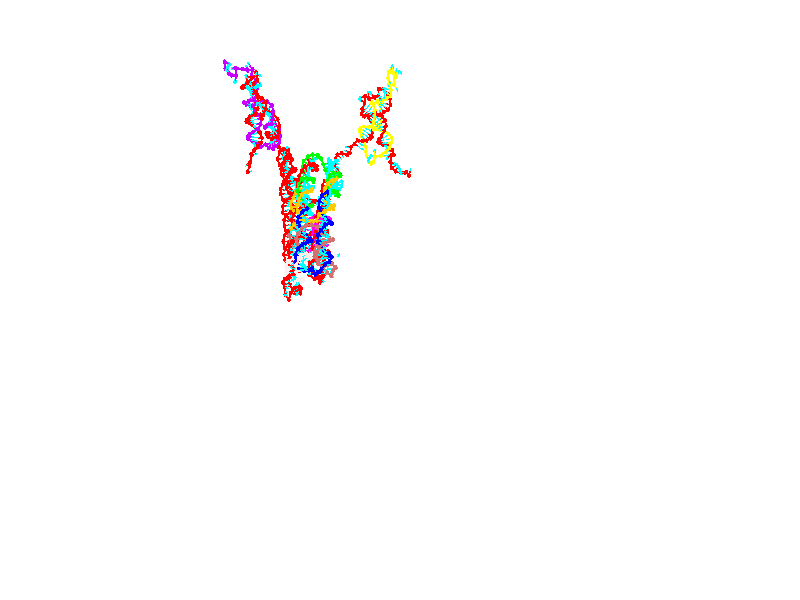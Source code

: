 // switches for output
#declare DRAW_BASES = 1; // possible values are 0, 1; only relevant for DNA ribbons
#declare DRAW_BASES_TYPE = 3; // possible values are 1, 2, 3; only relevant for DNA ribbons
#declare DRAW_FOG = 0; // set to 1 to enable fog

#include "colors.inc"

#include "transforms.inc"
background { rgb <1, 1, 1>}

#default {
   normal{
       ripples 0.25
       frequency 0.20
       turbulence 0.2
       lambda 5
   }
	finish {
		phong 0.1
		phong_size 40.
	}
}

// original window dimensions: 1024x640


// camera settings

camera {
	sky <0, 0.179814, -0.983701>
	up <0, 0.179814, -0.983701>
	right 1.6 * <1, 0, 0>
	location <25.469, 94.9851, 44.8844>
	look_at <25.469, 29.3977, 32.8955>
	direction <0, -65.5874, -11.9889>
	angle 67.0682
}


# declare cpy_camera_pos = <25.469, 94.9851, 44.8844>;
# if (DRAW_FOG = 1)
fog {
	fog_type 2
	up vnormalize(cpy_camera_pos)
	color rgbt<1,1,1,0.3>
	distance 1e-5
	fog_alt 3e-3
	fog_offset 28
}
# end


// LIGHTS

# declare lum = 6;
global_settings {
	ambient_light rgb lum * <0.05, 0.05, 0.05>
	max_trace_level 15
}# declare cpy_direct_light_amount = 0.25;
light_source
{	1000 * <-1, -1.16351, -0.803887>,
	rgb lum * cpy_direct_light_amount
	parallel
}

light_source
{	1000 * <1, 1.16351, 0.803887>,
	rgb lum * cpy_direct_light_amount
	parallel
}

// strand 0

// nucleotide -1

// particle -1
sphere {
	<4.305923, 15.271861, 15.295837> 0.250000
	pigment { color rgbt <1,0,0,0> }
	no_shadow
}
cylinder {
	<4.481340, 14.955668, 15.124809>,  <4.586591, 14.765953, 15.022192>, 0.100000
	pigment { color rgbt <1,0,0,0> }
	no_shadow
}
cylinder {
	<4.481340, 14.955668, 15.124809>,  <4.305923, 15.271861, 15.295837>, 0.100000
	pigment { color rgbt <1,0,0,0> }
	no_shadow
}

// particle -1
sphere {
	<4.481340, 14.955668, 15.124809> 0.100000
	pigment { color rgbt <1,0,0,0> }
	no_shadow
}
sphere {
	0, 1
	scale<0.080000,0.200000,0.300000>
	matrix <-0.495038, 0.184604, -0.849034,
		0.750078, 0.584003, -0.310362,
		0.438544, -0.790482, -0.427571,
		4.612904, 14.718524, 14.996538>
	pigment { color rgbt <0,1,1,0> }
	no_shadow
}
cylinder {
	<4.619167, 15.553052, 14.642047>,  <4.305923, 15.271861, 15.295837>, 0.130000
	pigment { color rgbt <1,0,0,0> }
	no_shadow
}

// nucleotide -1

// particle -1
sphere {
	<4.619167, 15.553052, 14.642047> 0.250000
	pigment { color rgbt <1,0,0,0> }
	no_shadow
}
cylinder {
	<4.495062, 15.172830, 14.636623>,  <4.420600, 14.944696, 14.633369>, 0.100000
	pigment { color rgbt <1,0,0,0> }
	no_shadow
}
cylinder {
	<4.495062, 15.172830, 14.636623>,  <4.619167, 15.553052, 14.642047>, 0.100000
	pigment { color rgbt <1,0,0,0> }
	no_shadow
}

// particle -1
sphere {
	<4.495062, 15.172830, 14.636623> 0.100000
	pigment { color rgbt <1,0,0,0> }
	no_shadow
}
sphere {
	0, 1
	scale<0.080000,0.200000,0.300000>
	matrix <-0.508539, 0.178003, -0.842439,
		0.803198, -0.254481, -0.538621,
		-0.310261, -0.950555, -0.013558,
		4.401984, 14.887663, 14.632556>
	pigment { color rgbt <0,1,1,0> }
	no_shadow
}
cylinder {
	<4.593754, 15.094832, 13.969784>,  <4.619167, 15.553052, 14.642047>, 0.130000
	pigment { color rgbt <1,0,0,0> }
	no_shadow
}

// nucleotide -1

// particle -1
sphere {
	<4.593754, 15.094832, 13.969784> 0.250000
	pigment { color rgbt <1,0,0,0> }
	no_shadow
}
cylinder {
	<4.286932, 15.073997, 14.225570>,  <4.102839, 15.061495, 14.379041>, 0.100000
	pigment { color rgbt <1,0,0,0> }
	no_shadow
}
cylinder {
	<4.286932, 15.073997, 14.225570>,  <4.593754, 15.094832, 13.969784>, 0.100000
	pigment { color rgbt <1,0,0,0> }
	no_shadow
}

// particle -1
sphere {
	<4.286932, 15.073997, 14.225570> 0.100000
	pigment { color rgbt <1,0,0,0> }
	no_shadow
}
sphere {
	0, 1
	scale<0.080000,0.200000,0.300000>
	matrix <-0.609483, 0.370475, -0.700913,
		-0.200395, -0.927381, -0.315922,
		-0.767054, -0.052089, 0.639465,
		4.056816, 15.058370, 14.417409>
	pigment { color rgbt <0,1,1,0> }
	no_shadow
}
cylinder {
	<4.749033, 15.109595, 13.194121>,  <4.593754, 15.094832, 13.969784>, 0.130000
	pigment { color rgbt <1,0,0,0> }
	no_shadow
}

// nucleotide -1

// particle -1
sphere {
	<4.749033, 15.109595, 13.194121> 0.250000
	pigment { color rgbt <1,0,0,0> }
	no_shadow
}
cylinder {
	<5.133003, 15.195327, 13.121888>,  <5.363384, 15.246766, 13.078548>, 0.100000
	pigment { color rgbt <1,0,0,0> }
	no_shadow
}
cylinder {
	<5.133003, 15.195327, 13.121888>,  <4.749033, 15.109595, 13.194121>, 0.100000
	pigment { color rgbt <1,0,0,0> }
	no_shadow
}

// particle -1
sphere {
	<5.133003, 15.195327, 13.121888> 0.100000
	pigment { color rgbt <1,0,0,0> }
	no_shadow
}
sphere {
	0, 1
	scale<0.080000,0.200000,0.300000>
	matrix <-0.279565, 0.686861, -0.670868,
		-0.019752, 0.694467, 0.719254,
		0.959923, 0.214329, -0.180582,
		5.420980, 15.259625, 13.067714>
	pigment { color rgbt <0,1,1,0> }
	no_shadow
}
cylinder {
	<4.844503, 15.852679, 13.305057>,  <4.749033, 15.109595, 13.194121>, 0.130000
	pigment { color rgbt <1,0,0,0> }
	no_shadow
}

// nucleotide -1

// particle -1
sphere {
	<4.844503, 15.852679, 13.305057> 0.250000
	pigment { color rgbt <1,0,0,0> }
	no_shadow
}
cylinder {
	<5.068388, 15.648531, 13.043907>,  <5.202720, 15.526042, 12.887218>, 0.100000
	pigment { color rgbt <1,0,0,0> }
	no_shadow
}
cylinder {
	<5.068388, 15.648531, 13.043907>,  <4.844503, 15.852679, 13.305057>, 0.100000
	pigment { color rgbt <1,0,0,0> }
	no_shadow
}

// particle -1
sphere {
	<5.068388, 15.648531, 13.043907> 0.100000
	pigment { color rgbt <1,0,0,0> }
	no_shadow
}
sphere {
	0, 1
	scale<0.080000,0.200000,0.300000>
	matrix <-0.040305, 0.770143, -0.636596,
		0.827706, 0.382625, 0.410489,
		0.559713, -0.510370, -0.652874,
		5.236302, 15.495420, 12.848045>
	pigment { color rgbt <0,1,1,0> }
	no_shadow
}
cylinder {
	<5.348054, 16.329409, 13.083555>,  <4.844503, 15.852679, 13.305057>, 0.130000
	pigment { color rgbt <1,0,0,0> }
	no_shadow
}

// nucleotide -1

// particle -1
sphere {
	<5.348054, 16.329409, 13.083555> 0.250000
	pigment { color rgbt <1,0,0,0> }
	no_shadow
}
cylinder {
	<5.346506, 16.052805, 12.794613>,  <5.345577, 15.886843, 12.621247>, 0.100000
	pigment { color rgbt <1,0,0,0> }
	no_shadow
}
cylinder {
	<5.346506, 16.052805, 12.794613>,  <5.348054, 16.329409, 13.083555>, 0.100000
	pigment { color rgbt <1,0,0,0> }
	no_shadow
}

// particle -1
sphere {
	<5.346506, 16.052805, 12.794613> 0.100000
	pigment { color rgbt <1,0,0,0> }
	no_shadow
}
sphere {
	0, 1
	scale<0.080000,0.200000,0.300000>
	matrix <0.147494, 0.714066, -0.684365,
		0.989055, -0.109191, 0.099230,
		-0.003870, -0.691511, -0.722356,
		5.345345, 15.845351, 12.577907>
	pigment { color rgbt <0,1,1,0> }
	no_shadow
}
cylinder {
	<5.956142, 16.497885, 12.648770>,  <5.348054, 16.329409, 13.083555>, 0.130000
	pigment { color rgbt <1,0,0,0> }
	no_shadow
}

// nucleotide -1

// particle -1
sphere {
	<5.956142, 16.497885, 12.648770> 0.250000
	pigment { color rgbt <1,0,0,0> }
	no_shadow
}
cylinder {
	<5.702814, 16.277636, 12.431251>,  <5.550817, 16.145487, 12.300738>, 0.100000
	pigment { color rgbt <1,0,0,0> }
	no_shadow
}
cylinder {
	<5.702814, 16.277636, 12.431251>,  <5.956142, 16.497885, 12.648770>, 0.100000
	pigment { color rgbt <1,0,0,0> }
	no_shadow
}

// particle -1
sphere {
	<5.702814, 16.277636, 12.431251> 0.100000
	pigment { color rgbt <1,0,0,0> }
	no_shadow
}
sphere {
	0, 1
	scale<0.080000,0.200000,0.300000>
	matrix <0.180770, 0.577990, -0.795770,
		0.752480, -0.602281, -0.266518,
		-0.633321, -0.550622, -0.543801,
		5.512817, 16.112450, 12.268110>
	pigment { color rgbt <0,1,1,0> }
	no_shadow
}
cylinder {
	<6.312324, 16.268887, 12.097485>,  <5.956142, 16.497885, 12.648770>, 0.130000
	pigment { color rgbt <1,0,0,0> }
	no_shadow
}

// nucleotide -1

// particle -1
sphere {
	<6.312324, 16.268887, 12.097485> 0.250000
	pigment { color rgbt <1,0,0,0> }
	no_shadow
}
cylinder {
	<5.929879, 16.242241, 11.983352>,  <5.700413, 16.226254, 11.914872>, 0.100000
	pigment { color rgbt <1,0,0,0> }
	no_shadow
}
cylinder {
	<5.929879, 16.242241, 11.983352>,  <6.312324, 16.268887, 12.097485>, 0.100000
	pigment { color rgbt <1,0,0,0> }
	no_shadow
}

// particle -1
sphere {
	<5.929879, 16.242241, 11.983352> 0.100000
	pigment { color rgbt <1,0,0,0> }
	no_shadow
}
sphere {
	0, 1
	scale<0.080000,0.200000,0.300000>
	matrix <0.211482, 0.517118, -0.829376,
		0.202798, -0.853318, -0.480335,
		-0.956111, -0.066613, -0.285332,
		5.643046, 16.222258, 11.897752>
	pigment { color rgbt <0,1,1,0> }
	no_shadow
}
cylinder {
	<6.302859, 16.030376, 11.415732>,  <6.312324, 16.268887, 12.097485>, 0.130000
	pigment { color rgbt <1,0,0,0> }
	no_shadow
}

// nucleotide -1

// particle -1
sphere {
	<6.302859, 16.030376, 11.415732> 0.250000
	pigment { color rgbt <1,0,0,0> }
	no_shadow
}
cylinder {
	<5.946344, 16.205444, 11.463152>,  <5.732435, 16.310484, 11.491604>, 0.100000
	pigment { color rgbt <1,0,0,0> }
	no_shadow
}
cylinder {
	<5.946344, 16.205444, 11.463152>,  <6.302859, 16.030376, 11.415732>, 0.100000
	pigment { color rgbt <1,0,0,0> }
	no_shadow
}

// particle -1
sphere {
	<5.946344, 16.205444, 11.463152> 0.100000
	pigment { color rgbt <1,0,0,0> }
	no_shadow
}
sphere {
	0, 1
	scale<0.080000,0.200000,0.300000>
	matrix <0.110690, 0.463540, -0.879135,
		-0.439722, -0.770439, -0.461593,
		-0.891287, 0.437669, 0.118549,
		5.678958, 16.336744, 11.498716>
	pigment { color rgbt <0,1,1,0> }
	no_shadow
}
cylinder {
	<6.051185, 15.975684, 10.728995>,  <6.302859, 16.030376, 11.415732>, 0.130000
	pigment { color rgbt <1,0,0,0> }
	no_shadow
}

// nucleotide -1

// particle -1
sphere {
	<6.051185, 15.975684, 10.728995> 0.250000
	pigment { color rgbt <1,0,0,0> }
	no_shadow
}
cylinder {
	<5.834492, 16.258636, 10.910606>,  <5.704477, 16.428408, 11.019573>, 0.100000
	pigment { color rgbt <1,0,0,0> }
	no_shadow
}
cylinder {
	<5.834492, 16.258636, 10.910606>,  <6.051185, 15.975684, 10.728995>, 0.100000
	pigment { color rgbt <1,0,0,0> }
	no_shadow
}

// particle -1
sphere {
	<5.834492, 16.258636, 10.910606> 0.100000
	pigment { color rgbt <1,0,0,0> }
	no_shadow
}
sphere {
	0, 1
	scale<0.080000,0.200000,0.300000>
	matrix <0.166343, 0.619692, -0.767015,
		-0.823929, -0.339991, -0.453374,
		-0.541731, 0.707381, 0.454027,
		5.671973, 16.470850, 11.046815>
	pigment { color rgbt <0,1,1,0> }
	no_shadow
}
cylinder {
	<5.463662, 16.078686, 10.340937>,  <6.051185, 15.975684, 10.728995>, 0.130000
	pigment { color rgbt <1,0,0,0> }
	no_shadow
}

// nucleotide -1

// particle -1
sphere {
	<5.463662, 16.078686, 10.340937> 0.250000
	pigment { color rgbt <1,0,0,0> }
	no_shadow
}
cylinder {
	<5.513011, 16.424133, 10.536462>,  <5.542621, 16.631403, 10.653777>, 0.100000
	pigment { color rgbt <1,0,0,0> }
	no_shadow
}
cylinder {
	<5.513011, 16.424133, 10.536462>,  <5.463662, 16.078686, 10.340937>, 0.100000
	pigment { color rgbt <1,0,0,0> }
	no_shadow
}

// particle -1
sphere {
	<5.513011, 16.424133, 10.536462> 0.100000
	pigment { color rgbt <1,0,0,0> }
	no_shadow
}
sphere {
	0, 1
	scale<0.080000,0.200000,0.300000>
	matrix <0.015359, 0.490856, -0.871105,
		-0.992241, 0.114978, 0.047294,
		0.123373, 0.863620, 0.488814,
		5.550024, 16.683220, 10.683106>
	pigment { color rgbt <0,1,1,0> }
	no_shadow
}
cylinder {
	<5.009947, 16.550684, 10.020853>,  <5.463662, 16.078686, 10.340937>, 0.130000
	pigment { color rgbt <1,0,0,0> }
	no_shadow
}

// nucleotide -1

// particle -1
sphere {
	<5.009947, 16.550684, 10.020853> 0.250000
	pigment { color rgbt <1,0,0,0> }
	no_shadow
}
cylinder {
	<5.245560, 16.796371, 10.230911>,  <5.386927, 16.943783, 10.356946>, 0.100000
	pigment { color rgbt <1,0,0,0> }
	no_shadow
}
cylinder {
	<5.245560, 16.796371, 10.230911>,  <5.009947, 16.550684, 10.020853>, 0.100000
	pigment { color rgbt <1,0,0,0> }
	no_shadow
}

// particle -1
sphere {
	<5.245560, 16.796371, 10.230911> 0.100000
	pigment { color rgbt <1,0,0,0> }
	no_shadow
}
sphere {
	0, 1
	scale<0.080000,0.200000,0.300000>
	matrix <-0.047409, 0.674992, -0.736301,
		-0.806718, 0.408808, 0.426711,
		0.589032, 0.614217, 0.525146,
		5.422269, 16.980637, 10.388455>
	pigment { color rgbt <0,1,1,0> }
	no_shadow
}
cylinder {
	<4.681297, 17.075562, 10.018986>,  <5.009947, 16.550684, 10.020853>, 0.130000
	pigment { color rgbt <1,0,0,0> }
	no_shadow
}

// nucleotide -1

// particle -1
sphere {
	<4.681297, 17.075562, 10.018986> 0.250000
	pigment { color rgbt <1,0,0,0> }
	no_shadow
}
cylinder {
	<5.037160, 17.231363, 10.114312>,  <5.250678, 17.324844, 10.171508>, 0.100000
	pigment { color rgbt <1,0,0,0> }
	no_shadow
}
cylinder {
	<5.037160, 17.231363, 10.114312>,  <4.681297, 17.075562, 10.018986>, 0.100000
	pigment { color rgbt <1,0,0,0> }
	no_shadow
}

// particle -1
sphere {
	<5.037160, 17.231363, 10.114312> 0.100000
	pigment { color rgbt <1,0,0,0> }
	no_shadow
}
sphere {
	0, 1
	scale<0.080000,0.200000,0.300000>
	matrix <-0.153615, 0.746783, -0.647084,
		-0.430013, 0.539074, 0.724215,
		0.889658, 0.389505, 0.238317,
		5.304058, 17.348215, 10.185807>
	pigment { color rgbt <0,1,1,0> }
	no_shadow
}
cylinder {
	<4.532913, 17.734196, 10.218503>,  <4.681297, 17.075562, 10.018986>, 0.130000
	pigment { color rgbt <1,0,0,0> }
	no_shadow
}

// nucleotide -1

// particle -1
sphere {
	<4.532913, 17.734196, 10.218503> 0.250000
	pigment { color rgbt <1,0,0,0> }
	no_shadow
}
cylinder {
	<4.924855, 17.738514, 10.138735>,  <5.160020, 17.741106, 10.090874>, 0.100000
	pigment { color rgbt <1,0,0,0> }
	no_shadow
}
cylinder {
	<4.924855, 17.738514, 10.138735>,  <4.532913, 17.734196, 10.218503>, 0.100000
	pigment { color rgbt <1,0,0,0> }
	no_shadow
}

// particle -1
sphere {
	<4.924855, 17.738514, 10.138735> 0.100000
	pigment { color rgbt <1,0,0,0> }
	no_shadow
}
sphere {
	0, 1
	scale<0.080000,0.200000,0.300000>
	matrix <-0.124370, 0.814270, -0.567006,
		0.156259, 0.580386, 0.799209,
		0.979855, 0.010798, -0.199420,
		5.218811, 17.741753, 10.078909>
	pigment { color rgbt <0,1,1,0> }
	no_shadow
}
cylinder {
	<4.757453, 18.449812, 10.305979>,  <4.532913, 17.734196, 10.218503>, 0.130000
	pigment { color rgbt <1,0,0,0> }
	no_shadow
}

// nucleotide -1

// particle -1
sphere {
	<4.757453, 18.449812, 10.305979> 0.250000
	pigment { color rgbt <1,0,0,0> }
	no_shadow
}
cylinder {
	<5.025776, 18.247221, 10.089278>,  <5.186770, 18.125666, 9.959258>, 0.100000
	pigment { color rgbt <1,0,0,0> }
	no_shadow
}
cylinder {
	<5.025776, 18.247221, 10.089278>,  <4.757453, 18.449812, 10.305979>, 0.100000
	pigment { color rgbt <1,0,0,0> }
	no_shadow
}

// particle -1
sphere {
	<5.025776, 18.247221, 10.089278> 0.100000
	pigment { color rgbt <1,0,0,0> }
	no_shadow
}
sphere {
	0, 1
	scale<0.080000,0.200000,0.300000>
	matrix <0.201056, 0.827326, -0.524508,
		0.713857, 0.242923, 0.656808,
		0.670809, -0.506479, -0.541752,
		5.227019, 18.095278, 9.926753>
	pigment { color rgbt <0,1,1,0> }
	no_shadow
}
cylinder {
	<5.253504, 18.963013, 10.146035>,  <4.757453, 18.449812, 10.305979>, 0.130000
	pigment { color rgbt <1,0,0,0> }
	no_shadow
}

// nucleotide -1

// particle -1
sphere {
	<5.253504, 18.963013, 10.146035> 0.250000
	pigment { color rgbt <1,0,0,0> }
	no_shadow
}
cylinder {
	<5.365241, 18.689386, 9.876512>,  <5.432283, 18.525209, 9.714797>, 0.100000
	pigment { color rgbt <1,0,0,0> }
	no_shadow
}
cylinder {
	<5.365241, 18.689386, 9.876512>,  <5.253504, 18.963013, 10.146035>, 0.100000
	pigment { color rgbt <1,0,0,0> }
	no_shadow
}

// particle -1
sphere {
	<5.365241, 18.689386, 9.876512> 0.100000
	pigment { color rgbt <1,0,0,0> }
	no_shadow
}
sphere {
	0, 1
	scale<0.080000,0.200000,0.300000>
	matrix <0.338335, 0.726861, -0.597663,
		0.898608, -0.061021, 0.434487,
		0.279342, -0.684068, -0.673810,
		5.449044, 18.484165, 9.674369>
	pigment { color rgbt <0,1,1,0> }
	no_shadow
}
cylinder {
	<6.029291, 19.172102, 9.947720>,  <5.253504, 18.963013, 10.146035>, 0.130000
	pigment { color rgbt <1,0,0,0> }
	no_shadow
}

// nucleotide -1

// particle -1
sphere {
	<6.029291, 19.172102, 9.947720> 0.250000
	pigment { color rgbt <1,0,0,0> }
	no_shadow
}
cylinder {
	<5.832982, 18.953953, 9.675923>,  <5.715196, 18.823063, 9.512846>, 0.100000
	pigment { color rgbt <1,0,0,0> }
	no_shadow
}
cylinder {
	<5.832982, 18.953953, 9.675923>,  <6.029291, 19.172102, 9.947720>, 0.100000
	pigment { color rgbt <1,0,0,0> }
	no_shadow
}

// particle -1
sphere {
	<5.832982, 18.953953, 9.675923> 0.100000
	pigment { color rgbt <1,0,0,0> }
	no_shadow
}
sphere {
	0, 1
	scale<0.080000,0.200000,0.300000>
	matrix <0.261126, 0.651955, -0.711876,
		0.831237, -0.526802, -0.177551,
		-0.490773, -0.545375, -0.679491,
		5.685750, 18.790340, 9.472076>
	pigment { color rgbt <0,1,1,0> }
	no_shadow
}
cylinder {
	<6.395798, 19.291481, 9.332635>,  <6.029291, 19.172102, 9.947720>, 0.130000
	pigment { color rgbt <1,0,0,0> }
	no_shadow
}

// nucleotide -1

// particle -1
sphere {
	<6.395798, 19.291481, 9.332635> 0.250000
	pigment { color rgbt <1,0,0,0> }
	no_shadow
}
cylinder {
	<6.050457, 19.158052, 9.181187>,  <5.843253, 19.077995, 9.090318>, 0.100000
	pigment { color rgbt <1,0,0,0> }
	no_shadow
}
cylinder {
	<6.050457, 19.158052, 9.181187>,  <6.395798, 19.291481, 9.332635>, 0.100000
	pigment { color rgbt <1,0,0,0> }
	no_shadow
}

// particle -1
sphere {
	<6.050457, 19.158052, 9.181187> 0.100000
	pigment { color rgbt <1,0,0,0> }
	no_shadow
}
sphere {
	0, 1
	scale<0.080000,0.200000,0.300000>
	matrix <0.172442, 0.510123, -0.842638,
		0.474219, -0.792785, -0.382896,
		-0.863354, -0.333568, -0.378619,
		5.791452, 19.057981, 9.067600>
	pigment { color rgbt <0,1,1,0> }
	no_shadow
}
cylinder {
	<6.554182, 19.193178, 8.581436>,  <6.395798, 19.291481, 9.332635>, 0.130000
	pigment { color rgbt <1,0,0,0> }
	no_shadow
}

// nucleotide -1

// particle -1
sphere {
	<6.554182, 19.193178, 8.581436> 0.250000
	pigment { color rgbt <1,0,0,0> }
	no_shadow
}
cylinder {
	<6.160050, 19.237558, 8.633307>,  <5.923571, 19.264187, 8.664429>, 0.100000
	pigment { color rgbt <1,0,0,0> }
	no_shadow
}
cylinder {
	<6.160050, 19.237558, 8.633307>,  <6.554182, 19.193178, 8.581436>, 0.100000
	pigment { color rgbt <1,0,0,0> }
	no_shadow
}

// particle -1
sphere {
	<6.160050, 19.237558, 8.633307> 0.100000
	pigment { color rgbt <1,0,0,0> }
	no_shadow
}
sphere {
	0, 1
	scale<0.080000,0.200000,0.300000>
	matrix <-0.026479, 0.651244, -0.758407,
		-0.168598, -0.750714, -0.638751,
		-0.985329, 0.110952, 0.129677,
		5.864451, 19.270844, 8.672210>
	pigment { color rgbt <0,1,1,0> }
	no_shadow
}
cylinder {
	<6.310096, 19.077942, 7.923790>,  <6.554182, 19.193178, 8.581436>, 0.130000
	pigment { color rgbt <1,0,0,0> }
	no_shadow
}

// nucleotide -1

// particle -1
sphere {
	<6.310096, 19.077942, 7.923790> 0.250000
	pigment { color rgbt <1,0,0,0> }
	no_shadow
}
cylinder {
	<6.013307, 19.261129, 8.119643>,  <5.835233, 19.371042, 8.237155>, 0.100000
	pigment { color rgbt <1,0,0,0> }
	no_shadow
}
cylinder {
	<6.013307, 19.261129, 8.119643>,  <6.310096, 19.077942, 7.923790>, 0.100000
	pigment { color rgbt <1,0,0,0> }
	no_shadow
}

// particle -1
sphere {
	<6.013307, 19.261129, 8.119643> 0.100000
	pigment { color rgbt <1,0,0,0> }
	no_shadow
}
sphere {
	0, 1
	scale<0.080000,0.200000,0.300000>
	matrix <0.037796, 0.757740, -0.651461,
		-0.669364, -0.464861, -0.579531,
		-0.741973, 0.457969, 0.489634,
		5.790715, 19.398520, 8.266533>
	pigment { color rgbt <0,1,1,0> }
	no_shadow
}
cylinder {
	<5.787487, 19.289204, 7.419877>,  <6.310096, 19.077942, 7.923790>, 0.130000
	pigment { color rgbt <1,0,0,0> }
	no_shadow
}

// nucleotide -1

// particle -1
sphere {
	<5.787487, 19.289204, 7.419877> 0.250000
	pigment { color rgbt <1,0,0,0> }
	no_shadow
}
cylinder {
	<5.733799, 19.501316, 7.754729>,  <5.701585, 19.628584, 7.955640>, 0.100000
	pigment { color rgbt <1,0,0,0> }
	no_shadow
}
cylinder {
	<5.733799, 19.501316, 7.754729>,  <5.787487, 19.289204, 7.419877>, 0.100000
	pigment { color rgbt <1,0,0,0> }
	no_shadow
}

// particle -1
sphere {
	<5.733799, 19.501316, 7.754729> 0.100000
	pigment { color rgbt <1,0,0,0> }
	no_shadow
}
sphere {
	0, 1
	scale<0.080000,0.200000,0.300000>
	matrix <-0.014197, 0.843659, -0.536692,
		-0.990850, -0.083920, -0.105709,
		-0.134222, 0.530281, 0.837130,
		5.693532, 19.660400, 8.005868>
	pigment { color rgbt <0,1,1,0> }
	no_shadow
}
cylinder {
	<5.453067, 19.933409, 7.112442>,  <5.787487, 19.289204, 7.419877>, 0.130000
	pigment { color rgbt <1,0,0,0> }
	no_shadow
}

// nucleotide -1

// particle -1
sphere {
	<5.453067, 19.933409, 7.112442> 0.250000
	pigment { color rgbt <1,0,0,0> }
	no_shadow
}
cylinder {
	<5.558619, 20.062218, 7.476127>,  <5.621951, 20.139503, 7.694338>, 0.100000
	pigment { color rgbt <1,0,0,0> }
	no_shadow
}
cylinder {
	<5.558619, 20.062218, 7.476127>,  <5.453067, 19.933409, 7.112442>, 0.100000
	pigment { color rgbt <1,0,0,0> }
	no_shadow
}

// particle -1
sphere {
	<5.558619, 20.062218, 7.476127> 0.100000
	pigment { color rgbt <1,0,0,0> }
	no_shadow
}
sphere {
	0, 1
	scale<0.080000,0.200000,0.300000>
	matrix <-0.008189, 0.943338, -0.331732,
		-0.964521, 0.080092, 0.251565,
		0.263880, 0.322023, 0.909213,
		5.637784, 20.158825, 7.748891>
	pigment { color rgbt <0,1,1,0> }
	no_shadow
}
cylinder {
	<4.908790, 20.399187, 7.260021>,  <5.453067, 19.933409, 7.112442>, 0.130000
	pigment { color rgbt <1,0,0,0> }
	no_shadow
}

// nucleotide -1

// particle -1
sphere {
	<4.908790, 20.399187, 7.260021> 0.250000
	pigment { color rgbt <1,0,0,0> }
	no_shadow
}
cylinder {
	<5.223128, 20.495703, 7.487784>,  <5.411731, 20.553612, 7.624442>, 0.100000
	pigment { color rgbt <1,0,0,0> }
	no_shadow
}
cylinder {
	<5.223128, 20.495703, 7.487784>,  <4.908790, 20.399187, 7.260021>, 0.100000
	pigment { color rgbt <1,0,0,0> }
	no_shadow
}

// particle -1
sphere {
	<5.223128, 20.495703, 7.487784> 0.100000
	pigment { color rgbt <1,0,0,0> }
	no_shadow
}
sphere {
	0, 1
	scale<0.080000,0.200000,0.300000>
	matrix <-0.061928, 0.946818, -0.315755,
		-0.615314, 0.212873, 0.758995,
		0.785846, 0.241292, 0.569408,
		5.458882, 20.568090, 7.658606>
	pigment { color rgbt <0,1,1,0> }
	no_shadow
}
cylinder {
	<4.725216, 20.928808, 7.608894>,  <4.908790, 20.399187, 7.260021>, 0.130000
	pigment { color rgbt <1,0,0,0> }
	no_shadow
}

// nucleotide -1

// particle -1
sphere {
	<4.725216, 20.928808, 7.608894> 0.250000
	pigment { color rgbt <1,0,0,0> }
	no_shadow
}
cylinder {
	<5.120744, 20.987576, 7.619116>,  <5.358060, 21.022835, 7.625250>, 0.100000
	pigment { color rgbt <1,0,0,0> }
	no_shadow
}
cylinder {
	<5.120744, 20.987576, 7.619116>,  <4.725216, 20.928808, 7.608894>, 0.100000
	pigment { color rgbt <1,0,0,0> }
	no_shadow
}

// particle -1
sphere {
	<5.120744, 20.987576, 7.619116> 0.100000
	pigment { color rgbt <1,0,0,0> }
	no_shadow
}
sphere {
	0, 1
	scale<0.080000,0.200000,0.300000>
	matrix <-0.142674, 0.981916, -0.124442,
		-0.043377, 0.119405, 0.991898,
		0.988819, 0.146916, 0.025556,
		5.417389, 21.031651, 7.626783>
	pigment { color rgbt <0,1,1,0> }
	no_shadow
}
cylinder {
	<4.774021, 21.559353, 7.945780>,  <4.725216, 20.928808, 7.608894>, 0.130000
	pigment { color rgbt <1,0,0,0> }
	no_shadow
}

// nucleotide -1

// particle -1
sphere {
	<4.774021, 21.559353, 7.945780> 0.250000
	pigment { color rgbt <1,0,0,0> }
	no_shadow
}
cylinder {
	<5.119426, 21.499464, 7.753145>,  <5.326670, 21.463531, 7.637564>, 0.100000
	pigment { color rgbt <1,0,0,0> }
	no_shadow
}
cylinder {
	<5.119426, 21.499464, 7.753145>,  <4.774021, 21.559353, 7.945780>, 0.100000
	pigment { color rgbt <1,0,0,0> }
	no_shadow
}

// particle -1
sphere {
	<5.119426, 21.499464, 7.753145> 0.100000
	pigment { color rgbt <1,0,0,0> }
	no_shadow
}
sphere {
	0, 1
	scale<0.080000,0.200000,0.300000>
	matrix <0.005491, 0.957652, -0.287877,
		0.504295, 0.245941, 0.827768,
		0.863514, -0.149720, -0.481588,
		5.378480, 21.454548, 7.608668>
	pigment { color rgbt <0,1,1,0> }
	no_shadow
}
cylinder {
	<5.170735, 22.171017, 8.149514>,  <4.774021, 21.559353, 7.945780>, 0.130000
	pigment { color rgbt <1,0,0,0> }
	no_shadow
}

// nucleotide -1

// particle -1
sphere {
	<5.170735, 22.171017, 8.149514> 0.250000
	pigment { color rgbt <1,0,0,0> }
	no_shadow
}
cylinder {
	<5.330660, 22.026743, 7.812456>,  <5.426616, 21.940178, 7.610220>, 0.100000
	pigment { color rgbt <1,0,0,0> }
	no_shadow
}
cylinder {
	<5.330660, 22.026743, 7.812456>,  <5.170735, 22.171017, 8.149514>, 0.100000
	pigment { color rgbt <1,0,0,0> }
	no_shadow
}

// particle -1
sphere {
	<5.330660, 22.026743, 7.812456> 0.100000
	pigment { color rgbt <1,0,0,0> }
	no_shadow
}
sphere {
	0, 1
	scale<0.080000,0.200000,0.300000>
	matrix <0.122321, 0.932095, -0.340934,
		0.908398, 0.033237, 0.416784,
		0.399814, -0.360685, -0.842647,
		5.450604, 21.918537, 7.559661>
	pigment { color rgbt <0,1,1,0> }
	no_shadow
}
cylinder {
	<5.823508, 22.681576, 7.925393>,  <5.170735, 22.171017, 8.149514>, 0.130000
	pigment { color rgbt <1,0,0,0> }
	no_shadow
}

// nucleotide -1

// particle -1
sphere {
	<5.823508, 22.681576, 7.925393> 0.250000
	pigment { color rgbt <1,0,0,0> }
	no_shadow
}
cylinder {
	<5.695864, 22.521141, 7.581928>,  <5.619277, 22.424881, 7.375850>, 0.100000
	pigment { color rgbt <1,0,0,0> }
	no_shadow
}
cylinder {
	<5.695864, 22.521141, 7.581928>,  <5.823508, 22.681576, 7.925393>, 0.100000
	pigment { color rgbt <1,0,0,0> }
	no_shadow
}

// particle -1
sphere {
	<5.695864, 22.521141, 7.581928> 0.100000
	pigment { color rgbt <1,0,0,0> }
	no_shadow
}
sphere {
	0, 1
	scale<0.080000,0.200000,0.300000>
	matrix <0.406279, 0.760658, -0.506296,
		0.856216, -0.510421, -0.079782,
		-0.319111, -0.401085, -0.858661,
		5.600130, 22.400816, 7.324330>
	pigment { color rgbt <0,1,1,0> }
	no_shadow
}
cylinder {
	<6.314071, 22.572927, 7.362957>,  <5.823508, 22.681576, 7.925393>, 0.130000
	pigment { color rgbt <1,0,0,0> }
	no_shadow
}

// nucleotide -1

// particle -1
sphere {
	<6.314071, 22.572927, 7.362957> 0.250000
	pigment { color rgbt <1,0,0,0> }
	no_shadow
}
cylinder {
	<5.934942, 22.650133, 7.261466>,  <5.707465, 22.696457, 7.200571>, 0.100000
	pigment { color rgbt <1,0,0,0> }
	no_shadow
}
cylinder {
	<5.934942, 22.650133, 7.261466>,  <6.314071, 22.572927, 7.362957>, 0.100000
	pigment { color rgbt <1,0,0,0> }
	no_shadow
}

// particle -1
sphere {
	<5.934942, 22.650133, 7.261466> 0.100000
	pigment { color rgbt <1,0,0,0> }
	no_shadow
}
sphere {
	0, 1
	scale<0.080000,0.200000,0.300000>
	matrix <0.268751, 0.911873, -0.310260,
		0.171482, -0.362261, -0.916166,
		-0.947822, 0.193016, -0.253728,
		5.650596, 22.708038, 7.185348>
	pigment { color rgbt <0,1,1,0> }
	no_shadow
}
cylinder {
	<6.959154, 22.697094, 7.060606>,  <6.314071, 22.572927, 7.362957>, 0.130000
	pigment { color rgbt <1,0,0,0> }
	no_shadow
}

// nucleotide -1

// particle -1
sphere {
	<6.959154, 22.697094, 7.060606> 0.250000
	pigment { color rgbt <1,0,0,0> }
	no_shadow
}
cylinder {
	<7.259603, 22.910480, 7.216160>,  <7.439872, 23.038511, 7.309492>, 0.100000
	pigment { color rgbt <1,0,0,0> }
	no_shadow
}
cylinder {
	<7.259603, 22.910480, 7.216160>,  <6.959154, 22.697094, 7.060606>, 0.100000
	pigment { color rgbt <1,0,0,0> }
	no_shadow
}

// particle -1
sphere {
	<7.259603, 22.910480, 7.216160> 0.100000
	pigment { color rgbt <1,0,0,0> }
	no_shadow
}
sphere {
	0, 1
	scale<0.080000,0.200000,0.300000>
	matrix <-0.600992, 0.308806, 0.737189,
		0.273165, -0.787442, 0.552554,
		0.751125, 0.533454, 0.388892,
		7.484940, 23.070520, 7.332825>
	pigment { color rgbt <0,1,1,0> }
	no_shadow
}
cylinder {
	<7.054660, 23.433735, 7.166624>,  <6.959154, 22.697094, 7.060606>, 0.130000
	pigment { color rgbt <1,0,0,0> }
	no_shadow
}

// nucleotide -1

// particle -1
sphere {
	<7.054660, 23.433735, 7.166624> 0.250000
	pigment { color rgbt <1,0,0,0> }
	no_shadow
}
cylinder {
	<7.131233, 23.729885, 7.424368>,  <7.177177, 23.907576, 7.579014>, 0.100000
	pigment { color rgbt <1,0,0,0> }
	no_shadow
}
cylinder {
	<7.131233, 23.729885, 7.424368>,  <7.054660, 23.433735, 7.166624>, 0.100000
	pigment { color rgbt <1,0,0,0> }
	no_shadow
}

// particle -1
sphere {
	<7.131233, 23.729885, 7.424368> 0.100000
	pigment { color rgbt <1,0,0,0> }
	no_shadow
}
sphere {
	0, 1
	scale<0.080000,0.200000,0.300000>
	matrix <-0.914718, 0.372608, -0.156377,
		-0.355871, -0.559473, 0.748563,
		0.191432, 0.740374, 0.644360,
		7.188663, 23.951998, 7.617676>
	pigment { color rgbt <0,1,1,0> }
	no_shadow
}
cylinder {
	<7.207835, 23.377489, 7.923087>,  <7.054660, 23.433735, 7.166624>, 0.130000
	pigment { color rgbt <1,0,0,0> }
	no_shadow
}

// nucleotide -1

// particle -1
sphere {
	<7.207835, 23.377489, 7.923087> 0.250000
	pigment { color rgbt <1,0,0,0> }
	no_shadow
}
cylinder {
	<7.446843, 23.356474, 8.243139>,  <7.590248, 23.343864, 8.435170>, 0.100000
	pigment { color rgbt <1,0,0,0> }
	no_shadow
}
cylinder {
	<7.446843, 23.356474, 8.243139>,  <7.207835, 23.377489, 7.923087>, 0.100000
	pigment { color rgbt <1,0,0,0> }
	no_shadow
}

// particle -1
sphere {
	<7.446843, 23.356474, 8.243139> 0.100000
	pigment { color rgbt <1,0,0,0> }
	no_shadow
}
sphere {
	0, 1
	scale<0.080000,0.200000,0.300000>
	matrix <-0.454163, 0.800190, 0.391703,
		-0.660837, -0.597440, 0.454269,
		0.597521, -0.052540, 0.800130,
		7.626100, 23.340712, 8.483178>
	pigment { color rgbt <0,1,1,0> }
	no_shadow
}
cylinder {
	<6.788955, 23.403172, 8.459300>,  <7.207835, 23.377489, 7.923087>, 0.130000
	pigment { color rgbt <1,0,0,0> }
	no_shadow
}

// nucleotide -1

// particle -1
sphere {
	<6.788955, 23.403172, 8.459300> 0.250000
	pigment { color rgbt <1,0,0,0> }
	no_shadow
}
cylinder {
	<7.139534, 23.504602, 8.623026>,  <7.349882, 23.565460, 8.721261>, 0.100000
	pigment { color rgbt <1,0,0,0> }
	no_shadow
}
cylinder {
	<7.139534, 23.504602, 8.623026>,  <6.788955, 23.403172, 8.459300>, 0.100000
	pigment { color rgbt <1,0,0,0> }
	no_shadow
}

// particle -1
sphere {
	<7.139534, 23.504602, 8.623026> 0.100000
	pigment { color rgbt <1,0,0,0> }
	no_shadow
}
sphere {
	0, 1
	scale<0.080000,0.200000,0.300000>
	matrix <-0.473669, 0.606720, 0.638380,
		-0.086462, -0.753386, 0.651869,
		0.876449, 0.253574, 0.409314,
		7.402469, 23.580675, 8.745820>
	pigment { color rgbt <0,1,1,0> }
	no_shadow
}
cylinder {
	<6.922449, 23.226849, 9.205064>,  <6.788955, 23.403172, 8.459300>, 0.130000
	pigment { color rgbt <1,0,0,0> }
	no_shadow
}

// nucleotide -1

// particle -1
sphere {
	<6.922449, 23.226849, 9.205064> 0.250000
	pigment { color rgbt <1,0,0,0> }
	no_shadow
}
cylinder {
	<7.113010, 23.564978, 9.108340>,  <7.227347, 23.767855, 9.050306>, 0.100000
	pigment { color rgbt <1,0,0,0> }
	no_shadow
}
cylinder {
	<7.113010, 23.564978, 9.108340>,  <6.922449, 23.226849, 9.205064>, 0.100000
	pigment { color rgbt <1,0,0,0> }
	no_shadow
}

// particle -1
sphere {
	<7.113010, 23.564978, 9.108340> 0.100000
	pigment { color rgbt <1,0,0,0> }
	no_shadow
}
sphere {
	0, 1
	scale<0.080000,0.200000,0.300000>
	matrix <-0.474804, 0.478823, 0.738438,
		0.740001, -0.236981, 0.629474,
		0.476403, 0.845321, -0.241810,
		7.255931, 23.818575, 9.035797>
	pigment { color rgbt <0,1,1,0> }
	no_shadow
}
cylinder {
	<7.319562, 23.542936, 9.752933>,  <6.922449, 23.226849, 9.205064>, 0.130000
	pigment { color rgbt <1,0,0,0> }
	no_shadow
}

// nucleotide -1

// particle -1
sphere {
	<7.319562, 23.542936, 9.752933> 0.250000
	pigment { color rgbt <1,0,0,0> }
	no_shadow
}
cylinder {
	<7.236704, 23.850653, 9.511179>,  <7.186989, 24.035282, 9.366127>, 0.100000
	pigment { color rgbt <1,0,0,0> }
	no_shadow
}
cylinder {
	<7.236704, 23.850653, 9.511179>,  <7.319562, 23.542936, 9.752933>, 0.100000
	pigment { color rgbt <1,0,0,0> }
	no_shadow
}

// particle -1
sphere {
	<7.236704, 23.850653, 9.511179> 0.100000
	pigment { color rgbt <1,0,0,0> }
	no_shadow
}
sphere {
	0, 1
	scale<0.080000,0.200000,0.300000>
	matrix <-0.436295, 0.480303, 0.760891,
		0.875635, 0.421305, 0.236146,
		-0.207146, 0.769292, -0.604384,
		7.174560, 24.081440, 9.329864>
	pigment { color rgbt <0,1,1,0> }
	no_shadow
}
cylinder {
	<7.847098, 23.054159, 9.894125>,  <7.319562, 23.542936, 9.752933>, 0.130000
	pigment { color rgbt <1,0,0,0> }
	no_shadow
}

// nucleotide -1

// particle -1
sphere {
	<7.847098, 23.054159, 9.894125> 0.250000
	pigment { color rgbt <1,0,0,0> }
	no_shadow
}
cylinder {
	<7.566300, 22.818359, 10.053972>,  <7.397821, 22.676880, 10.149880>, 0.100000
	pigment { color rgbt <1,0,0,0> }
	no_shadow
}
cylinder {
	<7.566300, 22.818359, 10.053972>,  <7.847098, 23.054159, 9.894125>, 0.100000
	pigment { color rgbt <1,0,0,0> }
	no_shadow
}

// particle -1
sphere {
	<7.566300, 22.818359, 10.053972> 0.100000
	pigment { color rgbt <1,0,0,0> }
	no_shadow
}
sphere {
	0, 1
	scale<0.080000,0.200000,0.300000>
	matrix <0.677913, -0.725070, 0.121275,
		0.218260, 0.356040, 0.908624,
		-0.701995, -0.589499, 0.399618,
		7.355701, 22.641510, 10.173858>
	pigment { color rgbt <0,1,1,0> }
	no_shadow
}
cylinder {
	<8.207598, 22.465120, 10.075568>,  <7.847098, 23.054159, 9.894125>, 0.130000
	pigment { color rgbt <1,0,0,0> }
	no_shadow
}

// nucleotide -1

// particle -1
sphere {
	<8.207598, 22.465120, 10.075568> 0.250000
	pigment { color rgbt <1,0,0,0> }
	no_shadow
}
cylinder {
	<7.833395, 22.339949, 10.141173>,  <7.608873, 22.264845, 10.180536>, 0.100000
	pigment { color rgbt <1,0,0,0> }
	no_shadow
}
cylinder {
	<7.833395, 22.339949, 10.141173>,  <8.207598, 22.465120, 10.075568>, 0.100000
	pigment { color rgbt <1,0,0,0> }
	no_shadow
}

// particle -1
sphere {
	<7.833395, 22.339949, 10.141173> 0.100000
	pigment { color rgbt <1,0,0,0> }
	no_shadow
}
sphere {
	0, 1
	scale<0.080000,0.200000,0.300000>
	matrix <0.345596, -0.906970, 0.240766,
		0.073412, 0.281921, 0.956625,
		-0.935507, -0.312931, 0.164014,
		7.552742, 22.246069, 10.190377>
	pigment { color rgbt <0,1,1,0> }
	no_shadow
}
cylinder {
	<8.171798, 22.217409, 10.692902>,  <8.207598, 22.465120, 10.075568>, 0.130000
	pigment { color rgbt <1,0,0,0> }
	no_shadow
}

// nucleotide -1

// particle -1
sphere {
	<8.171798, 22.217409, 10.692902> 0.250000
	pigment { color rgbt <1,0,0,0> }
	no_shadow
}
cylinder {
	<7.854905, 22.042814, 10.522329>,  <7.664769, 21.938057, 10.419986>, 0.100000
	pigment { color rgbt <1,0,0,0> }
	no_shadow
}
cylinder {
	<7.854905, 22.042814, 10.522329>,  <8.171798, 22.217409, 10.692902>, 0.100000
	pigment { color rgbt <1,0,0,0> }
	no_shadow
}

// particle -1
sphere {
	<7.854905, 22.042814, 10.522329> 0.100000
	pigment { color rgbt <1,0,0,0> }
	no_shadow
}
sphere {
	0, 1
	scale<0.080000,0.200000,0.300000>
	matrix <0.421310, -0.896780, 0.135214,
		-0.441435, -0.072539, 0.894356,
		-0.792233, -0.436489, -0.426431,
		7.617235, 21.911867, 10.394400>
	pigment { color rgbt <0,1,1,0> }
	no_shadow
}
cylinder {
	<7.784701, 21.646124, 11.160708>,  <8.171798, 22.217409, 10.692902>, 0.130000
	pigment { color rgbt <1,0,0,0> }
	no_shadow
}

// nucleotide -1

// particle -1
sphere {
	<7.784701, 21.646124, 11.160708> 0.250000
	pigment { color rgbt <1,0,0,0> }
	no_shadow
}
cylinder {
	<7.714954, 21.567905, 10.774681>,  <7.673106, 21.520975, 10.543064>, 0.100000
	pigment { color rgbt <1,0,0,0> }
	no_shadow
}
cylinder {
	<7.714954, 21.567905, 10.774681>,  <7.784701, 21.646124, 11.160708>, 0.100000
	pigment { color rgbt <1,0,0,0> }
	no_shadow
}

// particle -1
sphere {
	<7.714954, 21.567905, 10.774681> 0.100000
	pigment { color rgbt <1,0,0,0> }
	no_shadow
}
sphere {
	0, 1
	scale<0.080000,0.200000,0.300000>
	matrix <0.419534, -0.901429, 0.106851,
		-0.890835, -0.386248, 0.239218,
		-0.174367, -0.195547, -0.965069,
		7.662644, 21.509241, 10.485161>
	pigment { color rgbt <0,1,1,0> }
	no_shadow
}
cylinder {
	<7.393274, 21.002438, 11.249714>,  <7.784701, 21.646124, 11.160708>, 0.130000
	pigment { color rgbt <1,0,0,0> }
	no_shadow
}

// nucleotide -1

// particle -1
sphere {
	<7.393274, 21.002438, 11.249714> 0.250000
	pigment { color rgbt <1,0,0,0> }
	no_shadow
}
cylinder {
	<7.534782, 21.011377, 10.875688>,  <7.619687, 21.016741, 10.651272>, 0.100000
	pigment { color rgbt <1,0,0,0> }
	no_shadow
}
cylinder {
	<7.534782, 21.011377, 10.875688>,  <7.393274, 21.002438, 11.249714>, 0.100000
	pigment { color rgbt <1,0,0,0> }
	no_shadow
}

// particle -1
sphere {
	<7.534782, 21.011377, 10.875688> 0.100000
	pigment { color rgbt <1,0,0,0> }
	no_shadow
}
sphere {
	0, 1
	scale<0.080000,0.200000,0.300000>
	matrix <0.190838, -0.980410, 0.048768,
		-0.915658, -0.195698, -0.351103,
		0.353769, 0.022350, -0.935066,
		7.640913, 21.018082, 10.595168>
	pigment { color rgbt <0,1,1,0> }
	no_shadow
}
cylinder {
	<7.271231, 20.385231, 11.028673>,  <7.393274, 21.002438, 11.249714>, 0.130000
	pigment { color rgbt <1,0,0,0> }
	no_shadow
}

// nucleotide -1

// particle -1
sphere {
	<7.271231, 20.385231, 11.028673> 0.250000
	pigment { color rgbt <1,0,0,0> }
	no_shadow
}
cylinder {
	<7.484076, 20.504148, 10.711568>,  <7.611783, 20.575499, 10.521305>, 0.100000
	pigment { color rgbt <1,0,0,0> }
	no_shadow
}
cylinder {
	<7.484076, 20.504148, 10.711568>,  <7.271231, 20.385231, 11.028673>, 0.100000
	pigment { color rgbt <1,0,0,0> }
	no_shadow
}

// particle -1
sphere {
	<7.484076, 20.504148, 10.711568> 0.100000
	pigment { color rgbt <1,0,0,0> }
	no_shadow
}
sphere {
	0, 1
	scale<0.080000,0.200000,0.300000>
	matrix <0.277093, -0.945911, -0.168734,
		-0.800047, -0.129884, -0.585709,
		0.532113, 0.297291, -0.792764,
		7.643709, 20.593336, 10.473739>
	pigment { color rgbt <0,1,1,0> }
	no_shadow
}
cylinder {
	<7.021794, 19.955898, 10.357040>,  <7.271231, 20.385231, 11.028673>, 0.130000
	pigment { color rgbt <1,0,0,0> }
	no_shadow
}

// nucleotide -1

// particle -1
sphere {
	<7.021794, 19.955898, 10.357040> 0.250000
	pigment { color rgbt <1,0,0,0> }
	no_shadow
}
cylinder {
	<7.400321, 20.082512, 10.330831>,  <7.627436, 20.158480, 10.315104>, 0.100000
	pigment { color rgbt <1,0,0,0> }
	no_shadow
}
cylinder {
	<7.400321, 20.082512, 10.330831>,  <7.021794, 19.955898, 10.357040>, 0.100000
	pigment { color rgbt <1,0,0,0> }
	no_shadow
}

// particle -1
sphere {
	<7.400321, 20.082512, 10.330831> 0.100000
	pigment { color rgbt <1,0,0,0> }
	no_shadow
}
sphere {
	0, 1
	scale<0.080000,0.200000,0.300000>
	matrix <0.309340, -0.945623, -0.100523,
		-0.093779, 0.074858, -0.992775,
		0.946316, 0.316532, -0.065524,
		7.684216, 20.177471, 10.311173>
	pigment { color rgbt <0,1,1,0> }
	no_shadow
}
cylinder {
	<7.349987, 19.567951, 9.824293>,  <7.021794, 19.955898, 10.357040>, 0.130000
	pigment { color rgbt <1,0,0,0> }
	no_shadow
}

// nucleotide -1

// particle -1
sphere {
	<7.349987, 19.567951, 9.824293> 0.250000
	pigment { color rgbt <1,0,0,0> }
	no_shadow
}
cylinder {
	<7.659464, 19.695730, 10.043145>,  <7.845150, 19.772398, 10.174457>, 0.100000
	pigment { color rgbt <1,0,0,0> }
	no_shadow
}
cylinder {
	<7.659464, 19.695730, 10.043145>,  <7.349987, 19.567951, 9.824293>, 0.100000
	pigment { color rgbt <1,0,0,0> }
	no_shadow
}

// particle -1
sphere {
	<7.659464, 19.695730, 10.043145> 0.100000
	pigment { color rgbt <1,0,0,0> }
	no_shadow
}
sphere {
	0, 1
	scale<0.080000,0.200000,0.300000>
	matrix <0.338297, -0.938466, 0.069553,
		0.535681, 0.131280, -0.834153,
		0.773693, 0.319450, 0.547130,
		7.891572, 19.791565, 10.207284>
	pigment { color rgbt <0,1,1,0> }
	no_shadow
}
cylinder {
	<7.846961, 19.127939, 9.564669>,  <7.349987, 19.567951, 9.824293>, 0.130000
	pigment { color rgbt <1,0,0,0> }
	no_shadow
}

// nucleotide -1

// particle -1
sphere {
	<7.846961, 19.127939, 9.564669> 0.250000
	pigment { color rgbt <1,0,0,0> }
	no_shadow
}
cylinder {
	<7.971427, 19.277922, 9.913973>,  <8.046106, 19.367910, 10.123555>, 0.100000
	pigment { color rgbt <1,0,0,0> }
	no_shadow
}
cylinder {
	<7.971427, 19.277922, 9.913973>,  <7.846961, 19.127939, 9.564669>, 0.100000
	pigment { color rgbt <1,0,0,0> }
	no_shadow
}

// particle -1
sphere {
	<7.971427, 19.277922, 9.913973> 0.100000
	pigment { color rgbt <1,0,0,0> }
	no_shadow
}
sphere {
	0, 1
	scale<0.080000,0.200000,0.300000>
	matrix <0.364567, -0.895674, 0.254674,
		0.877649, 0.239117, -0.415398,
		0.311165, 0.374955, 0.873261,
		8.064776, 19.390408, 10.175951>
	pigment { color rgbt <0,1,1,0> }
	no_shadow
}
cylinder {
	<8.396530, 18.834116, 9.818213>,  <7.846961, 19.127939, 9.564669>, 0.130000
	pigment { color rgbt <1,0,0,0> }
	no_shadow
}

// nucleotide -1

// particle -1
sphere {
	<8.396530, 18.834116, 9.818213> 0.250000
	pigment { color rgbt <1,0,0,0> }
	no_shadow
}
cylinder {
	<8.293497, 18.990156, 10.171818>,  <8.231677, 19.083780, 10.383980>, 0.100000
	pigment { color rgbt <1,0,0,0> }
	no_shadow
}
cylinder {
	<8.293497, 18.990156, 10.171818>,  <8.396530, 18.834116, 9.818213>, 0.100000
	pigment { color rgbt <1,0,0,0> }
	no_shadow
}

// particle -1
sphere {
	<8.293497, 18.990156, 10.171818> 0.100000
	pigment { color rgbt <1,0,0,0> }
	no_shadow
}
sphere {
	0, 1
	scale<0.080000,0.200000,0.300000>
	matrix <0.205977, -0.871685, 0.444679,
		0.944047, 0.296628, 0.144180,
		-0.257583, 0.390100, 0.884010,
		8.216222, 19.107185, 10.437020>
	pigment { color rgbt <0,1,1,0> }
	no_shadow
}
cylinder {
	<9.010981, 18.775637, 10.326818>,  <8.396530, 18.834116, 9.818213>, 0.130000
	pigment { color rgbt <1,0,0,0> }
	no_shadow
}

// nucleotide -1

// particle -1
sphere {
	<9.010981, 18.775637, 10.326818> 0.250000
	pigment { color rgbt <1,0,0,0> }
	no_shadow
}
cylinder {
	<8.707799, 18.831247, 10.581747>,  <8.525890, 18.864613, 10.734704>, 0.100000
	pigment { color rgbt <1,0,0,0> }
	no_shadow
}
cylinder {
	<8.707799, 18.831247, 10.581747>,  <9.010981, 18.775637, 10.326818>, 0.100000
	pigment { color rgbt <1,0,0,0> }
	no_shadow
}

// particle -1
sphere {
	<8.707799, 18.831247, 10.581747> 0.100000
	pigment { color rgbt <1,0,0,0> }
	no_shadow
}
sphere {
	0, 1
	scale<0.080000,0.200000,0.300000>
	matrix <0.181628, -0.893408, 0.410894,
		0.626513, 0.427194, 0.651910,
		-0.757953, 0.139026, 0.637322,
		8.480413, 18.872955, 10.772943>
	pigment { color rgbt <0,1,1,0> }
	no_shadow
}
cylinder {
	<9.227798, 18.515898, 11.040978>,  <9.010981, 18.775637, 10.326818>, 0.130000
	pigment { color rgbt <1,0,0,0> }
	no_shadow
}

// nucleotide -1

// particle -1
sphere {
	<9.227798, 18.515898, 11.040978> 0.250000
	pigment { color rgbt <1,0,0,0> }
	no_shadow
}
cylinder {
	<8.831209, 18.525648, 10.989769>,  <8.593256, 18.531498, 10.959044>, 0.100000
	pigment { color rgbt <1,0,0,0> }
	no_shadow
}
cylinder {
	<8.831209, 18.525648, 10.989769>,  <9.227798, 18.515898, 11.040978>, 0.100000
	pigment { color rgbt <1,0,0,0> }
	no_shadow
}

// particle -1
sphere {
	<8.831209, 18.525648, 10.989769> 0.100000
	pigment { color rgbt <1,0,0,0> }
	no_shadow
}
sphere {
	0, 1
	scale<0.080000,0.200000,0.300000>
	matrix <-0.082404, -0.878316, 0.470925,
		-0.100966, 0.477459, 0.872834,
		-0.991471, 0.024378, -0.128025,
		8.533768, 18.532961, 10.951362>
	pigment { color rgbt <0,1,1,0> }
	no_shadow
}
cylinder {
	<9.130808, 18.087170, 11.606532>,  <9.227798, 18.515898, 11.040978>, 0.130000
	pigment { color rgbt <1,0,0,0> }
	no_shadow
}

// nucleotide -1

// particle -1
sphere {
	<9.130808, 18.087170, 11.606532> 0.250000
	pigment { color rgbt <1,0,0,0> }
	no_shadow
}
cylinder {
	<8.775653, 18.074295, 11.422958>,  <8.562560, 18.066570, 11.312815>, 0.100000
	pigment { color rgbt <1,0,0,0> }
	no_shadow
}
cylinder {
	<8.775653, 18.074295, 11.422958>,  <9.130808, 18.087170, 11.606532>, 0.100000
	pigment { color rgbt <1,0,0,0> }
	no_shadow
}

// particle -1
sphere {
	<8.775653, 18.074295, 11.422958> 0.100000
	pigment { color rgbt <1,0,0,0> }
	no_shadow
}
sphere {
	0, 1
	scale<0.080000,0.200000,0.300000>
	matrix <-0.063209, -0.979555, 0.190986,
		-0.455698, 0.198583, 0.867701,
		-0.887888, -0.032186, -0.458934,
		8.509287, 18.064640, 11.285278>
	pigment { color rgbt <0,1,1,0> }
	no_shadow
}
cylinder {
	<8.684829, 17.752775, 12.059740>,  <9.130808, 18.087170, 11.606532>, 0.130000
	pigment { color rgbt <1,0,0,0> }
	no_shadow
}

// nucleotide -1

// particle -1
sphere {
	<8.684829, 17.752775, 12.059740> 0.250000
	pigment { color rgbt <1,0,0,0> }
	no_shadow
}
cylinder {
	<8.509846, 17.720406, 11.701504>,  <8.404856, 17.700983, 11.486562>, 0.100000
	pigment { color rgbt <1,0,0,0> }
	no_shadow
}
cylinder {
	<8.509846, 17.720406, 11.701504>,  <8.684829, 17.752775, 12.059740>, 0.100000
	pigment { color rgbt <1,0,0,0> }
	no_shadow
}

// particle -1
sphere {
	<8.509846, 17.720406, 11.701504> 0.100000
	pigment { color rgbt <1,0,0,0> }
	no_shadow
}
sphere {
	0, 1
	scale<0.080000,0.200000,0.300000>
	matrix <-0.136343, -0.978459, 0.155011,
		-0.888843, 0.189919, 0.417000,
		-0.437457, -0.080926, -0.895590,
		8.378609, 17.696129, 11.432827>
	pigment { color rgbt <0,1,1,0> }
	no_shadow
}
cylinder {
	<8.012227, 17.485113, 12.142256>,  <8.684829, 17.752775, 12.059740>, 0.130000
	pigment { color rgbt <1,0,0,0> }
	no_shadow
}

// nucleotide -1

// particle -1
sphere {
	<8.012227, 17.485113, 12.142256> 0.250000
	pigment { color rgbt <1,0,0,0> }
	no_shadow
}
cylinder {
	<8.088738, 17.417700, 11.755472>,  <8.134645, 17.377253, 11.523402>, 0.100000
	pigment { color rgbt <1,0,0,0> }
	no_shadow
}
cylinder {
	<8.088738, 17.417700, 11.755472>,  <8.012227, 17.485113, 12.142256>, 0.100000
	pigment { color rgbt <1,0,0,0> }
	no_shadow
}

// particle -1
sphere {
	<8.088738, 17.417700, 11.755472> 0.100000
	pigment { color rgbt <1,0,0,0> }
	no_shadow
}
sphere {
	0, 1
	scale<0.080000,0.200000,0.300000>
	matrix <-0.272319, -0.955586, 0.112683,
		-0.943003, 0.241768, -0.228678,
		0.191278, -0.168533, -0.966959,
		8.146122, 17.367140, 11.465384>
	pigment { color rgbt <0,1,1,0> }
	no_shadow
}
cylinder {
	<7.400677, 17.285921, 11.804984>,  <8.012227, 17.485113, 12.142256>, 0.130000
	pigment { color rgbt <1,0,0,0> }
	no_shadow
}

// nucleotide -1

// particle -1
sphere {
	<7.400677, 17.285921, 11.804984> 0.250000
	pigment { color rgbt <1,0,0,0> }
	no_shadow
}
cylinder {
	<7.687342, 17.148035, 11.562475>,  <7.859342, 17.065304, 11.416970>, 0.100000
	pigment { color rgbt <1,0,0,0> }
	no_shadow
}
cylinder {
	<7.687342, 17.148035, 11.562475>,  <7.400677, 17.285921, 11.804984>, 0.100000
	pigment { color rgbt <1,0,0,0> }
	no_shadow
}

// particle -1
sphere {
	<7.687342, 17.148035, 11.562475> 0.100000
	pigment { color rgbt <1,0,0,0> }
	no_shadow
}
sphere {
	0, 1
	scale<0.080000,0.200000,0.300000>
	matrix <-0.363113, -0.926617, 0.097624,
		-0.595434, 0.150182, -0.789242,
		0.716664, -0.344713, -0.606272,
		7.902341, 17.044621, 11.380593>
	pigment { color rgbt <0,1,1,0> }
	no_shadow
}
cylinder {
	<7.123394, 16.950239, 11.296556>,  <7.400677, 17.285921, 11.804984>, 0.130000
	pigment { color rgbt <1,0,0,0> }
	no_shadow
}

// nucleotide -1

// particle -1
sphere {
	<7.123394, 16.950239, 11.296556> 0.250000
	pigment { color rgbt <1,0,0,0> }
	no_shadow
}
cylinder {
	<7.484423, 16.778028, 11.297897>,  <7.701040, 16.674702, 11.298701>, 0.100000
	pigment { color rgbt <1,0,0,0> }
	no_shadow
}
cylinder {
	<7.484423, 16.778028, 11.297897>,  <7.123394, 16.950239, 11.296556>, 0.100000
	pigment { color rgbt <1,0,0,0> }
	no_shadow
}

// particle -1
sphere {
	<7.484423, 16.778028, 11.297897> 0.100000
	pigment { color rgbt <1,0,0,0> }
	no_shadow
}
sphere {
	0, 1
	scale<0.080000,0.200000,0.300000>
	matrix <-0.426369, -0.894887, -0.131854,
		0.059766, 0.117579, -0.991263,
		0.902572, -0.430525, 0.003351,
		7.755195, 16.648870, 11.298903>
	pigment { color rgbt <0,1,1,0> }
	no_shadow
}
cylinder {
	<7.021173, 16.394987, 10.961480>,  <7.123394, 16.950239, 11.296556>, 0.130000
	pigment { color rgbt <1,0,0,0> }
	no_shadow
}

// nucleotide -1

// particle -1
sphere {
	<7.021173, 16.394987, 10.961480> 0.250000
	pigment { color rgbt <1,0,0,0> }
	no_shadow
}
cylinder {
	<7.366394, 16.290462, 11.134388>,  <7.573526, 16.227747, 11.238132>, 0.100000
	pigment { color rgbt <1,0,0,0> }
	no_shadow
}
cylinder {
	<7.366394, 16.290462, 11.134388>,  <7.021173, 16.394987, 10.961480>, 0.100000
	pigment { color rgbt <1,0,0,0> }
	no_shadow
}

// particle -1
sphere {
	<7.366394, 16.290462, 11.134388> 0.100000
	pigment { color rgbt <1,0,0,0> }
	no_shadow
}
sphere {
	0, 1
	scale<0.080000,0.200000,0.300000>
	matrix <-0.271522, -0.961633, -0.039209,
		0.425930, -0.083531, -0.900892,
		0.863053, -0.261312, 0.432269,
		7.625309, 16.212069, 11.264069>
	pigment { color rgbt <0,1,1,0> }
	no_shadow
}
cylinder {
	<7.163292, 15.750150, 10.680115>,  <7.021173, 16.394987, 10.961480>, 0.130000
	pigment { color rgbt <1,0,0,0> }
	no_shadow
}

// nucleotide -1

// particle -1
sphere {
	<7.163292, 15.750150, 10.680115> 0.250000
	pigment { color rgbt <1,0,0,0> }
	no_shadow
}
cylinder {
	<7.416705, 15.768148, 10.989078>,  <7.568753, 15.778948, 11.174456>, 0.100000
	pigment { color rgbt <1,0,0,0> }
	no_shadow
}
cylinder {
	<7.416705, 15.768148, 10.989078>,  <7.163292, 15.750150, 10.680115>, 0.100000
	pigment { color rgbt <1,0,0,0> }
	no_shadow
}

// particle -1
sphere {
	<7.416705, 15.768148, 10.989078> 0.100000
	pigment { color rgbt <1,0,0,0> }
	no_shadow
}
sphere {
	0, 1
	scale<0.080000,0.200000,0.300000>
	matrix <0.021973, -0.998951, 0.040173,
		0.773405, -0.008479, -0.633856,
		0.633532, 0.044998, 0.772407,
		7.606765, 15.781648, 11.220799>
	pigment { color rgbt <0,1,1,0> }
	no_shadow
}
cylinder {
	<7.754518, 15.359845, 10.466806>,  <7.163292, 15.750150, 10.680115>, 0.130000
	pigment { color rgbt <1,0,0,0> }
	no_shadow
}

// nucleotide -1

// particle -1
sphere {
	<7.754518, 15.359845, 10.466806> 0.250000
	pigment { color rgbt <1,0,0,0> }
	no_shadow
}
cylinder {
	<7.738232, 15.353428, 10.866424>,  <7.728461, 15.349578, 11.106194>, 0.100000
	pigment { color rgbt <1,0,0,0> }
	no_shadow
}
cylinder {
	<7.738232, 15.353428, 10.866424>,  <7.754518, 15.359845, 10.466806>, 0.100000
	pigment { color rgbt <1,0,0,0> }
	no_shadow
}

// particle -1
sphere {
	<7.738232, 15.353428, 10.866424> 0.100000
	pigment { color rgbt <1,0,0,0> }
	no_shadow
}
sphere {
	0, 1
	scale<0.080000,0.200000,0.300000>
	matrix <-0.011924, -0.999792, -0.016540,
		0.999100, -0.012586, 0.040515,
		-0.040714, -0.016042, 0.999042,
		7.726017, 15.348616, 11.166136>
	pigment { color rgbt <0,1,1,0> }
	no_shadow
}
cylinder {
	<8.179295, 14.854764, 10.634183>,  <7.754518, 15.359845, 10.466806>, 0.130000
	pigment { color rgbt <1,0,0,0> }
	no_shadow
}

// nucleotide -1

// particle -1
sphere {
	<8.179295, 14.854764, 10.634183> 0.250000
	pigment { color rgbt <1,0,0,0> }
	no_shadow
}
cylinder {
	<7.952222, 14.909905, 10.958833>,  <7.815979, 14.942990, 11.153623>, 0.100000
	pigment { color rgbt <1,0,0,0> }
	no_shadow
}
cylinder {
	<7.952222, 14.909905, 10.958833>,  <8.179295, 14.854764, 10.634183>, 0.100000
	pigment { color rgbt <1,0,0,0> }
	no_shadow
}

// particle -1
sphere {
	<7.952222, 14.909905, 10.958833> 0.100000
	pigment { color rgbt <1,0,0,0> }
	no_shadow
}
sphere {
	0, 1
	scale<0.080000,0.200000,0.300000>
	matrix <-0.106164, -0.989907, 0.093881,
		0.816375, -0.032871, 0.576586,
		-0.567681, 0.137854, 0.811625,
		7.781918, 14.951262, 11.202320>
	pigment { color rgbt <0,1,1,0> }
	no_shadow
}
cylinder {
	<8.420205, 14.319798, 11.032652>,  <8.179295, 14.854764, 10.634183>, 0.130000
	pigment { color rgbt <1,0,0,0> }
	no_shadow
}

// nucleotide -1

// particle -1
sphere {
	<8.420205, 14.319798, 11.032652> 0.250000
	pigment { color rgbt <1,0,0,0> }
	no_shadow
}
cylinder {
	<8.050596, 14.412089, 11.154600>,  <7.828831, 14.467464, 11.227769>, 0.100000
	pigment { color rgbt <1,0,0,0> }
	no_shadow
}
cylinder {
	<8.050596, 14.412089, 11.154600>,  <8.420205, 14.319798, 11.032652>, 0.100000
	pigment { color rgbt <1,0,0,0> }
	no_shadow
}

// particle -1
sphere {
	<8.050596, 14.412089, 11.154600> 0.100000
	pigment { color rgbt <1,0,0,0> }
	no_shadow
}
sphere {
	0, 1
	scale<0.080000,0.200000,0.300000>
	matrix <-0.224733, -0.972859, 0.055137,
		0.309317, -0.017567, 0.950797,
		-0.924023, 0.230731, 0.304870,
		7.773389, 14.481309, 11.246061>
	pigment { color rgbt <0,1,1,0> }
	no_shadow
}
cylinder {
	<8.303360, 14.012633, 11.747584>,  <8.420205, 14.319798, 11.032652>, 0.130000
	pigment { color rgbt <1,0,0,0> }
	no_shadow
}

// nucleotide -1

// particle -1
sphere {
	<8.303360, 14.012633, 11.747584> 0.250000
	pigment { color rgbt <1,0,0,0> }
	no_shadow
}
cylinder {
	<7.961617, 14.067939, 11.547202>,  <7.756572, 14.101122, 11.426972>, 0.100000
	pigment { color rgbt <1,0,0,0> }
	no_shadow
}
cylinder {
	<7.961617, 14.067939, 11.547202>,  <8.303360, 14.012633, 11.747584>, 0.100000
	pigment { color rgbt <1,0,0,0> }
	no_shadow
}

// particle -1
sphere {
	<7.961617, 14.067939, 11.547202> 0.100000
	pigment { color rgbt <1,0,0,0> }
	no_shadow
}
sphere {
	0, 1
	scale<0.080000,0.200000,0.300000>
	matrix <-0.085232, -0.988185, -0.127378,
		-0.512649, -0.066129, 0.856048,
		-0.854357, 0.138263, -0.500956,
		7.705310, 14.109418, 11.396915>
	pigment { color rgbt <0,1,1,0> }
	no_shadow
}
cylinder {
	<8.617183, 13.223794, 11.757051>,  <8.303360, 14.012633, 11.747584>, 0.130000
	pigment { color rgbt <1,0,0,0> }
	no_shadow
}

// nucleotide -1

// particle -1
sphere {
	<8.617183, 13.223794, 11.757051> 0.250000
	pigment { color rgbt <1,0,0,0> }
	no_shadow
}
cylinder {
	<8.989684, 13.322286, 11.649618>,  <9.213185, 13.381381, 11.585158>, 0.100000
	pigment { color rgbt <1,0,0,0> }
	no_shadow
}
cylinder {
	<8.989684, 13.322286, 11.649618>,  <8.617183, 13.223794, 11.757051>, 0.100000
	pigment { color rgbt <1,0,0,0> }
	no_shadow
}

// particle -1
sphere {
	<8.989684, 13.322286, 11.649618> 0.100000
	pigment { color rgbt <1,0,0,0> }
	no_shadow
}
sphere {
	0, 1
	scale<0.080000,0.200000,0.300000>
	matrix <0.046637, 0.650503, 0.758070,
		0.361372, -0.718482, 0.594301,
		0.931254, 0.246229, -0.268582,
		9.269060, 13.396154, 11.569043>
	pigment { color rgbt <0,1,1,0> }
	no_shadow
}
cylinder {
	<9.083689, 13.172688, 12.380818>,  <8.617183, 13.223794, 11.757051>, 0.130000
	pigment { color rgbt <1,0,0,0> }
	no_shadow
}

// nucleotide -1

// particle -1
sphere {
	<9.083689, 13.172688, 12.380818> 0.250000
	pigment { color rgbt <1,0,0,0> }
	no_shadow
}
cylinder {
	<9.219905, 13.432770, 12.109152>,  <9.301635, 13.588819, 11.946152>, 0.100000
	pigment { color rgbt <1,0,0,0> }
	no_shadow
}
cylinder {
	<9.219905, 13.432770, 12.109152>,  <9.083689, 13.172688, 12.380818>, 0.100000
	pigment { color rgbt <1,0,0,0> }
	no_shadow
}

// particle -1
sphere {
	<9.219905, 13.432770, 12.109152> 0.100000
	pigment { color rgbt <1,0,0,0> }
	no_shadow
}
sphere {
	0, 1
	scale<0.080000,0.200000,0.300000>
	matrix <0.083546, 0.698558, 0.710660,
		0.936511, -0.298749, 0.183565,
		0.340540, 0.650205, -0.679166,
		9.322067, 13.627831, 11.905402>
	pigment { color rgbt <0,1,1,0> }
	no_shadow
}
cylinder {
	<9.470603, 13.426429, 12.796219>,  <9.083689, 13.172688, 12.380818>, 0.130000
	pigment { color rgbt <1,0,0,0> }
	no_shadow
}

// nucleotide -1

// particle -1
sphere {
	<9.470603, 13.426429, 12.796219> 0.250000
	pigment { color rgbt <1,0,0,0> }
	no_shadow
}
cylinder {
	<9.404795, 13.691038, 12.503556>,  <9.365310, 13.849804, 12.327959>, 0.100000
	pigment { color rgbt <1,0,0,0> }
	no_shadow
}
cylinder {
	<9.404795, 13.691038, 12.503556>,  <9.470603, 13.426429, 12.796219>, 0.100000
	pigment { color rgbt <1,0,0,0> }
	no_shadow
}

// particle -1
sphere {
	<9.404795, 13.691038, 12.503556> 0.100000
	pigment { color rgbt <1,0,0,0> }
	no_shadow
}
sphere {
	0, 1
	scale<0.080000,0.200000,0.300000>
	matrix <-0.101937, 0.726388, 0.679683,
		0.981092, 0.186404, -0.052072,
		-0.164521, 0.661523, -0.731656,
		9.355438, 13.889495, 12.284060>
	pigment { color rgbt <0,1,1,0> }
	no_shadow
}
cylinder {
	<9.909822, 14.133048, 12.793041>,  <9.470603, 13.426429, 12.796219>, 0.130000
	pigment { color rgbt <1,0,0,0> }
	no_shadow
}

// nucleotide -1

// particle -1
sphere {
	<9.909822, 14.133048, 12.793041> 0.250000
	pigment { color rgbt <1,0,0,0> }
	no_shadow
}
cylinder {
	<9.558767, 14.187146, 12.609099>,  <9.348135, 14.219605, 12.498734>, 0.100000
	pigment { color rgbt <1,0,0,0> }
	no_shadow
}
cylinder {
	<9.558767, 14.187146, 12.609099>,  <9.909822, 14.133048, 12.793041>, 0.100000
	pigment { color rgbt <1,0,0,0> }
	no_shadow
}

// particle -1
sphere {
	<9.558767, 14.187146, 12.609099> 0.100000
	pigment { color rgbt <1,0,0,0> }
	no_shadow
}
sphere {
	0, 1
	scale<0.080000,0.200000,0.300000>
	matrix <-0.114937, 0.872001, 0.475820,
		0.465346, 0.470450, -0.749753,
		-0.877635, 0.135246, -0.459854,
		9.295477, 14.227720, 12.471143>
	pigment { color rgbt <0,1,1,0> }
	no_shadow
}
cylinder {
	<9.837939, 14.821879, 12.441458>,  <9.909822, 14.133048, 12.793041>, 0.130000
	pigment { color rgbt <1,0,0,0> }
	no_shadow
}

// nucleotide -1

// particle -1
sphere {
	<9.837939, 14.821879, 12.441458> 0.250000
	pigment { color rgbt <1,0,0,0> }
	no_shadow
}
cylinder {
	<9.498648, 14.680568, 12.599295>,  <9.295073, 14.595781, 12.693996>, 0.100000
	pigment { color rgbt <1,0,0,0> }
	no_shadow
}
cylinder {
	<9.498648, 14.680568, 12.599295>,  <9.837939, 14.821879, 12.441458>, 0.100000
	pigment { color rgbt <1,0,0,0> }
	no_shadow
}

// particle -1
sphere {
	<9.498648, 14.680568, 12.599295> 0.100000
	pigment { color rgbt <1,0,0,0> }
	no_shadow
}
sphere {
	0, 1
	scale<0.080000,0.200000,0.300000>
	matrix <-0.082036, 0.823678, 0.561092,
		-0.523238, 0.443563, -0.727649,
		-0.848228, -0.353279, 0.394592,
		9.244179, 14.574584, 12.717672>
	pigment { color rgbt <0,1,1,0> }
	no_shadow
}
cylinder {
	<9.238250, 15.343511, 12.496332>,  <9.837939, 14.821879, 12.441458>, 0.130000
	pigment { color rgbt <1,0,0,0> }
	no_shadow
}

// nucleotide -1

// particle -1
sphere {
	<9.238250, 15.343511, 12.496332> 0.250000
	pigment { color rgbt <1,0,0,0> }
	no_shadow
}
cylinder {
	<9.208702, 15.078115, 12.794145>,  <9.190973, 14.918879, 12.972832>, 0.100000
	pigment { color rgbt <1,0,0,0> }
	no_shadow
}
cylinder {
	<9.208702, 15.078115, 12.794145>,  <9.238250, 15.343511, 12.496332>, 0.100000
	pigment { color rgbt <1,0,0,0> }
	no_shadow
}

// particle -1
sphere {
	<9.208702, 15.078115, 12.794145> 0.100000
	pigment { color rgbt <1,0,0,0> }
	no_shadow
}
sphere {
	0, 1
	scale<0.080000,0.200000,0.300000>
	matrix <0.054890, 0.742734, 0.667334,
		-0.995756, 0.090163, -0.018447,
		-0.073870, -0.663489, 0.744531,
		9.186542, 14.879068, 13.017504>
	pigment { color rgbt <0,1,1,0> }
	no_shadow
}
cylinder {
	<8.730752, 15.528673, 12.966436>,  <9.238250, 15.343511, 12.496332>, 0.130000
	pigment { color rgbt <1,0,0,0> }
	no_shadow
}

// nucleotide -1

// particle -1
sphere {
	<8.730752, 15.528673, 12.966436> 0.250000
	pigment { color rgbt <1,0,0,0> }
	no_shadow
}
cylinder {
	<9.005550, 15.316536, 13.165141>,  <9.170429, 15.189254, 13.284364>, 0.100000
	pigment { color rgbt <1,0,0,0> }
	no_shadow
}
cylinder {
	<9.005550, 15.316536, 13.165141>,  <8.730752, 15.528673, 12.966436>, 0.100000
	pigment { color rgbt <1,0,0,0> }
	no_shadow
}

// particle -1
sphere {
	<9.005550, 15.316536, 13.165141> 0.100000
	pigment { color rgbt <1,0,0,0> }
	no_shadow
}
sphere {
	0, 1
	scale<0.080000,0.200000,0.300000>
	matrix <0.076747, 0.732754, 0.676152,
		-0.722597, -0.426389, 0.544101,
		0.686996, -0.530343, 0.496761,
		9.211649, 15.157433, 13.314170>
	pigment { color rgbt <0,1,1,0> }
	no_shadow
}
cylinder {
	<8.468628, 15.432931, 13.729459>,  <8.730752, 15.528673, 12.966436>, 0.130000
	pigment { color rgbt <1,0,0,0> }
	no_shadow
}

// nucleotide -1

// particle -1
sphere {
	<8.468628, 15.432931, 13.729459> 0.250000
	pigment { color rgbt <1,0,0,0> }
	no_shadow
}
cylinder {
	<8.865462, 15.402394, 13.689588>,  <9.103563, 15.384072, 13.665665>, 0.100000
	pigment { color rgbt <1,0,0,0> }
	no_shadow
}
cylinder {
	<8.865462, 15.402394, 13.689588>,  <8.468628, 15.432931, 13.729459>, 0.100000
	pigment { color rgbt <1,0,0,0> }
	no_shadow
}

// particle -1
sphere {
	<8.865462, 15.402394, 13.689588> 0.100000
	pigment { color rgbt <1,0,0,0> }
	no_shadow
}
sphere {
	0, 1
	scale<0.080000,0.200000,0.300000>
	matrix <0.125541, 0.613822, 0.779398,
		0.001683, -0.785744, 0.618549,
		0.992087, -0.076342, -0.099677,
		9.163089, 15.379492, 13.659684>
	pigment { color rgbt <0,1,1,0> }
	no_shadow
}
cylinder {
	<8.705993, 15.280982, 14.453409>,  <8.468628, 15.432931, 13.729459>, 0.130000
	pigment { color rgbt <1,0,0,0> }
	no_shadow
}

// nucleotide -1

// particle -1
sphere {
	<8.705993, 15.280982, 14.453409> 0.250000
	pigment { color rgbt <1,0,0,0> }
	no_shadow
}
cylinder {
	<9.056052, 15.375849, 14.284714>,  <9.266088, 15.432769, 14.183496>, 0.100000
	pigment { color rgbt <1,0,0,0> }
	no_shadow
}
cylinder {
	<9.056052, 15.375849, 14.284714>,  <8.705993, 15.280982, 14.453409>, 0.100000
	pigment { color rgbt <1,0,0,0> }
	no_shadow
}

// particle -1
sphere {
	<9.056052, 15.375849, 14.284714> 0.100000
	pigment { color rgbt <1,0,0,0> }
	no_shadow
}
sphere {
	0, 1
	scale<0.080000,0.200000,0.300000>
	matrix <0.297734, 0.423110, 0.855764,
		0.381399, -0.874489, 0.299673,
		0.875151, 0.237165, -0.421739,
		9.318597, 15.447000, 14.158192>
	pigment { color rgbt <0,1,1,0> }
	no_shadow
}
cylinder {
	<9.226944, 15.008569, 14.878510>,  <8.705993, 15.280982, 14.453409>, 0.130000
	pigment { color rgbt <1,0,0,0> }
	no_shadow
}

// nucleotide -1

// particle -1
sphere {
	<9.226944, 15.008569, 14.878510> 0.250000
	pigment { color rgbt <1,0,0,0> }
	no_shadow
}
cylinder {
	<9.378119, 15.325690, 14.687252>,  <9.468823, 15.515964, 14.572496>, 0.100000
	pigment { color rgbt <1,0,0,0> }
	no_shadow
}
cylinder {
	<9.378119, 15.325690, 14.687252>,  <9.226944, 15.008569, 14.878510>, 0.100000
	pigment { color rgbt <1,0,0,0> }
	no_shadow
}

// particle -1
sphere {
	<9.378119, 15.325690, 14.687252> 0.100000
	pigment { color rgbt <1,0,0,0> }
	no_shadow
}
sphere {
	0, 1
	scale<0.080000,0.200000,0.300000>
	matrix <0.363874, 0.347696, 0.864120,
		0.851328, -0.500568, -0.157074,
		0.377937, 0.792805, -0.478147,
		9.491500, 15.563532, 14.543808>
	pigment { color rgbt <0,1,1,0> }
	no_shadow
}
cylinder {
	<9.819587, 15.058326, 15.183961>,  <9.226944, 15.008569, 14.878510>, 0.130000
	pigment { color rgbt <1,0,0,0> }
	no_shadow
}

// nucleotide -1

// particle -1
sphere {
	<9.819587, 15.058326, 15.183961> 0.250000
	pigment { color rgbt <1,0,0,0> }
	no_shadow
}
cylinder {
	<9.802387, 15.422016, 15.018332>,  <9.792068, 15.640230, 14.918954>, 0.100000
	pigment { color rgbt <1,0,0,0> }
	no_shadow
}
cylinder {
	<9.802387, 15.422016, 15.018332>,  <9.819587, 15.058326, 15.183961>, 0.100000
	pigment { color rgbt <1,0,0,0> }
	no_shadow
}

// particle -1
sphere {
	<9.802387, 15.422016, 15.018332> 0.100000
	pigment { color rgbt <1,0,0,0> }
	no_shadow
}
sphere {
	0, 1
	scale<0.080000,0.200000,0.300000>
	matrix <0.343613, 0.402632, 0.848421,
		0.938126, -0.105800, -0.329735,
		-0.042999, 0.909227, -0.414074,
		9.789488, 15.694784, 14.894110>
	pigment { color rgbt <0,1,1,0> }
	no_shadow
}
cylinder {
	<10.318586, 15.293178, 15.487983>,  <9.819587, 15.058326, 15.183961>, 0.130000
	pigment { color rgbt <1,0,0,0> }
	no_shadow
}

// nucleotide -1

// particle -1
sphere {
	<10.318586, 15.293178, 15.487983> 0.250000
	pigment { color rgbt <1,0,0,0> }
	no_shadow
}
cylinder {
	<10.166352, 15.621301, 15.317220>,  <10.075011, 15.818174, 15.214762>, 0.100000
	pigment { color rgbt <1,0,0,0> }
	no_shadow
}
cylinder {
	<10.166352, 15.621301, 15.317220>,  <10.318586, 15.293178, 15.487983>, 0.100000
	pigment { color rgbt <1,0,0,0> }
	no_shadow
}

// particle -1
sphere {
	<10.166352, 15.621301, 15.317220> 0.100000
	pigment { color rgbt <1,0,0,0> }
	no_shadow
}
sphere {
	0, 1
	scale<0.080000,0.200000,0.300000>
	matrix <0.425526, 0.565220, 0.706721,
		0.821025, 0.087308, -0.564177,
		-0.380586, 0.820307, -0.426908,
		10.052176, 15.867393, 15.189147>
	pigment { color rgbt <0,1,1,0> }
	no_shadow
}
cylinder {
	<10.956918, 15.795135, 15.372485>,  <10.318586, 15.293178, 15.487983>, 0.130000
	pigment { color rgbt <1,0,0,0> }
	no_shadow
}

// nucleotide -1

// particle -1
sphere {
	<10.956918, 15.795135, 15.372485> 0.250000
	pigment { color rgbt <1,0,0,0> }
	no_shadow
}
cylinder {
	<10.595656, 15.966858, 15.371201>,  <10.378900, 16.069891, 15.370430>, 0.100000
	pigment { color rgbt <1,0,0,0> }
	no_shadow
}
cylinder {
	<10.595656, 15.966858, 15.371201>,  <10.956918, 15.795135, 15.372485>, 0.100000
	pigment { color rgbt <1,0,0,0> }
	no_shadow
}

// particle -1
sphere {
	<10.595656, 15.966858, 15.371201> 0.100000
	pigment { color rgbt <1,0,0,0> }
	no_shadow
}
sphere {
	0, 1
	scale<0.080000,0.200000,0.300000>
	matrix <0.245508, 0.522596, 0.816468,
		0.352194, 0.736607, -0.577383,
		-0.903153, 0.429306, -0.003213,
		10.324711, 16.095650, 15.370236>
	pigment { color rgbt <0,1,1,0> }
	no_shadow
}
cylinder {
	<11.204305, 16.451498, 15.362761>,  <10.956918, 15.795135, 15.372485>, 0.130000
	pigment { color rgbt <1,0,0,0> }
	no_shadow
}

// nucleotide -1

// particle -1
sphere {
	<11.204305, 16.451498, 15.362761> 0.250000
	pigment { color rgbt <1,0,0,0> }
	no_shadow
}
cylinder {
	<10.822226, 16.401676, 15.470156>,  <10.592978, 16.371784, 15.534593>, 0.100000
	pigment { color rgbt <1,0,0,0> }
	no_shadow
}
cylinder {
	<10.822226, 16.401676, 15.470156>,  <11.204305, 16.451498, 15.362761>, 0.100000
	pigment { color rgbt <1,0,0,0> }
	no_shadow
}

// particle -1
sphere {
	<10.822226, 16.401676, 15.470156> 0.100000
	pigment { color rgbt <1,0,0,0> }
	no_shadow
}
sphere {
	0, 1
	scale<0.080000,0.200000,0.300000>
	matrix <0.171380, 0.506823, 0.844842,
		-0.241302, 0.853005, -0.462770,
		-0.955197, -0.124553, 0.268486,
		10.535666, 16.364311, 15.550701>
	pigment { color rgbt <0,1,1,0> }
	no_shadow
}
cylinder {
	<10.916262, 17.064857, 15.442512>,  <11.204305, 16.451498, 15.362761>, 0.130000
	pigment { color rgbt <1,0,0,0> }
	no_shadow
}

// nucleotide -1

// particle -1
sphere {
	<10.916262, 17.064857, 15.442512> 0.250000
	pigment { color rgbt <1,0,0,0> }
	no_shadow
}
cylinder {
	<10.712083, 16.815498, 15.679430>,  <10.589576, 16.665882, 15.821581>, 0.100000
	pigment { color rgbt <1,0,0,0> }
	no_shadow
}
cylinder {
	<10.712083, 16.815498, 15.679430>,  <10.916262, 17.064857, 15.442512>, 0.100000
	pigment { color rgbt <1,0,0,0> }
	no_shadow
}

// particle -1
sphere {
	<10.712083, 16.815498, 15.679430> 0.100000
	pigment { color rgbt <1,0,0,0> }
	no_shadow
}
sphere {
	0, 1
	scale<0.080000,0.200000,0.300000>
	matrix <0.269311, 0.538243, 0.798602,
		-0.816648, 0.567157, -0.106857,
		-0.510448, -0.623399, 0.592297,
		10.558949, 16.628479, 15.857120>
	pigment { color rgbt <0,1,1,0> }
	no_shadow
}
cylinder {
	<10.764515, 17.467566, 15.978115>,  <10.916262, 17.064857, 15.442512>, 0.130000
	pigment { color rgbt <1,0,0,0> }
	no_shadow
}

// nucleotide -1

// particle -1
sphere {
	<10.764515, 17.467566, 15.978115> 0.250000
	pigment { color rgbt <1,0,0,0> }
	no_shadow
}
cylinder {
	<10.673886, 17.108984, 16.130447>,  <10.619509, 16.893835, 16.221848>, 0.100000
	pigment { color rgbt <1,0,0,0> }
	no_shadow
}
cylinder {
	<10.673886, 17.108984, 16.130447>,  <10.764515, 17.467566, 15.978115>, 0.100000
	pigment { color rgbt <1,0,0,0> }
	no_shadow
}

// particle -1
sphere {
	<10.673886, 17.108984, 16.130447> 0.100000
	pigment { color rgbt <1,0,0,0> }
	no_shadow
}
sphere {
	0, 1
	scale<0.080000,0.200000,0.300000>
	matrix <0.209067, 0.337123, 0.917953,
		-0.951292, 0.287602, 0.111037,
		-0.226572, -0.896456, 0.380831,
		10.605915, 16.840048, 16.244698>
	pigment { color rgbt <0,1,1,0> }
	no_shadow
}
cylinder {
	<10.401773, 17.613785, 16.709541>,  <10.764515, 17.467566, 15.978115>, 0.130000
	pigment { color rgbt <1,0,0,0> }
	no_shadow
}

// nucleotide -1

// particle -1
sphere {
	<10.401773, 17.613785, 16.709541> 0.250000
	pigment { color rgbt <1,0,0,0> }
	no_shadow
}
cylinder {
	<10.518057, 17.231077, 16.705900>,  <10.587827, 17.001453, 16.703714>, 0.100000
	pigment { color rgbt <1,0,0,0> }
	no_shadow
}
cylinder {
	<10.518057, 17.231077, 16.705900>,  <10.401773, 17.613785, 16.709541>, 0.100000
	pigment { color rgbt <1,0,0,0> }
	no_shadow
}

// particle -1
sphere {
	<10.518057, 17.231077, 16.705900> 0.100000
	pigment { color rgbt <1,0,0,0> }
	no_shadow
}
sphere {
	0, 1
	scale<0.080000,0.200000,0.300000>
	matrix <0.119750, 0.026941, 0.992438,
		-0.949289, -0.289600, 0.122405,
		0.290708, -0.956768, -0.009105,
		10.605269, 16.944046, 16.703169>
	pigment { color rgbt <0,1,1,0> }
	no_shadow
}
cylinder {
	<10.195284, 17.323071, 17.303034>,  <10.401773, 17.613785, 16.709541>, 0.130000
	pigment { color rgbt <1,0,0,0> }
	no_shadow
}

// nucleotide -1

// particle -1
sphere {
	<10.195284, 17.323071, 17.303034> 0.250000
	pigment { color rgbt <1,0,0,0> }
	no_shadow
}
cylinder {
	<10.455256, 17.041409, 17.188663>,  <10.611240, 16.872412, 17.120041>, 0.100000
	pigment { color rgbt <1,0,0,0> }
	no_shadow
}
cylinder {
	<10.455256, 17.041409, 17.188663>,  <10.195284, 17.323071, 17.303034>, 0.100000
	pigment { color rgbt <1,0,0,0> }
	no_shadow
}

// particle -1
sphere {
	<10.455256, 17.041409, 17.188663> 0.100000
	pigment { color rgbt <1,0,0,0> }
	no_shadow
}
sphere {
	0, 1
	scale<0.080000,0.200000,0.300000>
	matrix <0.271849, -0.135931, 0.952691,
		-0.709709, -0.696914, 0.103078,
		0.649932, -0.704155, -0.285927,
		10.650236, 16.830162, 17.102886>
	pigment { color rgbt <0,1,1,0> }
	no_shadow
}
cylinder {
	<10.100494, 16.713947, 17.769913>,  <10.195284, 17.323071, 17.303034>, 0.130000
	pigment { color rgbt <1,0,0,0> }
	no_shadow
}

// nucleotide -1

// particle -1
sphere {
	<10.100494, 16.713947, 17.769913> 0.250000
	pigment { color rgbt <1,0,0,0> }
	no_shadow
}
cylinder {
	<10.470918, 16.678156, 17.623264>,  <10.693172, 16.656681, 17.535275>, 0.100000
	pigment { color rgbt <1,0,0,0> }
	no_shadow
}
cylinder {
	<10.470918, 16.678156, 17.623264>,  <10.100494, 16.713947, 17.769913>, 0.100000
	pigment { color rgbt <1,0,0,0> }
	no_shadow
}

// particle -1
sphere {
	<10.470918, 16.678156, 17.623264> 0.100000
	pigment { color rgbt <1,0,0,0> }
	no_shadow
}
sphere {
	0, 1
	scale<0.080000,0.200000,0.300000>
	matrix <0.353982, -0.130823, 0.926057,
		-0.130823, -0.987360, -0.089476,
		-0.926057, 0.089476, 0.366622,
		10.748734, 16.651314, 17.513277>
	pigment { color rgbt <0,1,1,0> }
	no_shadow
}
cylinder {
	<10.338595, 16.226532, 18.155699>,  <10.100494, 16.713947, 17.769913>, 0.130000
	pigment { color rgbt <1,0,0,0> }
	no_shadow
}

// nucleotide -1

// particle -1
sphere {
	<10.338595, 16.226532, 18.155699> 0.250000
	pigment { color rgbt <1,0,0,0> }
	no_shadow
}
cylinder {
	<10.693625, 16.345280, 18.014801>,  <10.906644, 16.416529, 17.930262>, 0.100000
	pigment { color rgbt <1,0,0,0> }
	no_shadow
}
cylinder {
	<10.693625, 16.345280, 18.014801>,  <10.338595, 16.226532, 18.155699>, 0.100000
	pigment { color rgbt <1,0,0,0> }
	no_shadow
}

// particle -1
sphere {
	<10.693625, 16.345280, 18.014801> 0.100000
	pigment { color rgbt <1,0,0,0> }
	no_shadow
}
sphere {
	0, 1
	scale<0.080000,0.200000,0.300000>
	matrix <0.430183, -0.260626, 0.864301,
		0.164782, -0.918663, -0.359034,
		0.887575, 0.296872, -0.352246,
		10.959898, 16.434341, 17.909126>
	pigment { color rgbt <0,1,1,0> }
	no_shadow
}
cylinder {
	<10.815281, 15.703426, 18.400351>,  <10.338595, 16.226532, 18.155699>, 0.130000
	pigment { color rgbt <1,0,0,0> }
	no_shadow
}

// nucleotide -1

// particle -1
sphere {
	<10.815281, 15.703426, 18.400351> 0.250000
	pigment { color rgbt <1,0,0,0> }
	no_shadow
}
cylinder {
	<11.038410, 16.025536, 18.319983>,  <11.172288, 16.218801, 18.271761>, 0.100000
	pigment { color rgbt <1,0,0,0> }
	no_shadow
}
cylinder {
	<11.038410, 16.025536, 18.319983>,  <10.815281, 15.703426, 18.400351>, 0.100000
	pigment { color rgbt <1,0,0,0> }
	no_shadow
}

// particle -1
sphere {
	<11.038410, 16.025536, 18.319983> 0.100000
	pigment { color rgbt <1,0,0,0> }
	no_shadow
}
sphere {
	0, 1
	scale<0.080000,0.200000,0.300000>
	matrix <0.512738, -0.144002, 0.846382,
		0.652635, -0.575152, -0.493221,
		0.557823, 0.805273, -0.200922,
		11.205757, 16.267117, 18.259706>
	pigment { color rgbt <0,1,1,0> }
	no_shadow
}
cylinder {
	<11.390668, 15.549686, 18.763851>,  <10.815281, 15.703426, 18.400351>, 0.130000
	pigment { color rgbt <1,0,0,0> }
	no_shadow
}

// nucleotide -1

// particle -1
sphere {
	<11.390668, 15.549686, 18.763851> 0.250000
	pigment { color rgbt <1,0,0,0> }
	no_shadow
}
cylinder {
	<11.440261, 15.944283, 18.721029>,  <11.470016, 16.181042, 18.695335>, 0.100000
	pigment { color rgbt <1,0,0,0> }
	no_shadow
}
cylinder {
	<11.440261, 15.944283, 18.721029>,  <11.390668, 15.549686, 18.763851>, 0.100000
	pigment { color rgbt <1,0,0,0> }
	no_shadow
}

// particle -1
sphere {
	<11.440261, 15.944283, 18.721029> 0.100000
	pigment { color rgbt <1,0,0,0> }
	no_shadow
}
sphere {
	0, 1
	scale<0.080000,0.200000,0.300000>
	matrix <0.361715, 0.055533, 0.930633,
		0.924008, -0.154107, -0.349944,
		0.123983, 0.986492, -0.107055,
		11.477456, 16.240231, 18.688913>
	pigment { color rgbt <0,1,1,0> }
	no_shadow
}
cylinder {
	<11.974513, 15.749037, 19.133026>,  <11.390668, 15.549686, 18.763851>, 0.130000
	pigment { color rgbt <1,0,0,0> }
	no_shadow
}

// nucleotide -1

// particle -1
sphere {
	<11.974513, 15.749037, 19.133026> 0.250000
	pigment { color rgbt <1,0,0,0> }
	no_shadow
}
cylinder {
	<11.812493, 16.113987, 19.109337>,  <11.715281, 16.332956, 19.095123>, 0.100000
	pigment { color rgbt <1,0,0,0> }
	no_shadow
}
cylinder {
	<11.812493, 16.113987, 19.109337>,  <11.974513, 15.749037, 19.133026>, 0.100000
	pigment { color rgbt <1,0,0,0> }
	no_shadow
}

// particle -1
sphere {
	<11.812493, 16.113987, 19.109337> 0.100000
	pigment { color rgbt <1,0,0,0> }
	no_shadow
}
sphere {
	0, 1
	scale<0.080000,0.200000,0.300000>
	matrix <0.398277, 0.234381, 0.886815,
		0.822988, 0.335617, -0.458314,
		-0.405050, 0.912374, -0.059224,
		11.690978, 16.387699, 19.091570>
	pigment { color rgbt <0,1,1,0> }
	no_shadow
}
cylinder {
	<12.465648, 16.191782, 19.378696>,  <11.974513, 15.749037, 19.133026>, 0.130000
	pigment { color rgbt <1,0,0,0> }
	no_shadow
}

// nucleotide -1

// particle -1
sphere {
	<12.465648, 16.191782, 19.378696> 0.250000
	pigment { color rgbt <1,0,0,0> }
	no_shadow
}
cylinder {
	<12.119883, 16.382278, 19.443176>,  <11.912423, 16.496576, 19.481865>, 0.100000
	pigment { color rgbt <1,0,0,0> }
	no_shadow
}
cylinder {
	<12.119883, 16.382278, 19.443176>,  <12.465648, 16.191782, 19.378696>, 0.100000
	pigment { color rgbt <1,0,0,0> }
	no_shadow
}

// particle -1
sphere {
	<12.119883, 16.382278, 19.443176> 0.100000
	pigment { color rgbt <1,0,0,0> }
	no_shadow
}
sphere {
	0, 1
	scale<0.080000,0.200000,0.300000>
	matrix <0.399773, 0.456590, 0.794800,
		0.304912, 0.751480, -0.585070,
		-0.864413, 0.476239, 0.161202,
		11.860559, 16.525150, 19.491537>
	pigment { color rgbt <0,1,1,0> }
	no_shadow
}
cylinder {
	<12.761972, 16.820408, 19.473999>,  <12.465648, 16.191782, 19.378696>, 0.130000
	pigment { color rgbt <1,0,0,0> }
	no_shadow
}

// nucleotide -1

// particle -1
sphere {
	<12.761972, 16.820408, 19.473999> 0.250000
	pigment { color rgbt <1,0,0,0> }
	no_shadow
}
cylinder {
	<12.392544, 16.817869, 19.627348>,  <12.170887, 16.816345, 19.719358>, 0.100000
	pigment { color rgbt <1,0,0,0> }
	no_shadow
}
cylinder {
	<12.392544, 16.817869, 19.627348>,  <12.761972, 16.820408, 19.473999>, 0.100000
	pigment { color rgbt <1,0,0,0> }
	no_shadow
}

// particle -1
sphere {
	<12.392544, 16.817869, 19.627348> 0.100000
	pigment { color rgbt <1,0,0,0> }
	no_shadow
}
sphere {
	0, 1
	scale<0.080000,0.200000,0.300000>
	matrix <0.346210, 0.415910, 0.840927,
		-0.164787, 0.909384, -0.381924,
		-0.923571, -0.006348, 0.383374,
		12.115473, 16.815966, 19.742361>
	pigment { color rgbt <0,1,1,0> }
	no_shadow
}
cylinder {
	<12.720949, 17.413338, 19.920141>,  <12.761972, 16.820408, 19.473999>, 0.130000
	pigment { color rgbt <1,0,0,0> }
	no_shadow
}

// nucleotide -1

// particle -1
sphere {
	<12.720949, 17.413338, 19.920141> 0.250000
	pigment { color rgbt <1,0,0,0> }
	no_shadow
}
cylinder {
	<12.405896, 17.190035, 20.024435>,  <12.216865, 17.056053, 20.087011>, 0.100000
	pigment { color rgbt <1,0,0,0> }
	no_shadow
}
cylinder {
	<12.405896, 17.190035, 20.024435>,  <12.720949, 17.413338, 19.920141>, 0.100000
	pigment { color rgbt <1,0,0,0> }
	no_shadow
}

// particle -1
sphere {
	<12.405896, 17.190035, 20.024435> 0.100000
	pigment { color rgbt <1,0,0,0> }
	no_shadow
}
sphere {
	0, 1
	scale<0.080000,0.200000,0.300000>
	matrix <0.126002, 0.268289, 0.955063,
		-0.603124, 0.785092, -0.140972,
		-0.787633, -0.558258, 0.260734,
		12.169606, 17.022558, 20.102655>
	pigment { color rgbt <0,1,1,0> }
	no_shadow
}
cylinder {
	<12.358212, 17.919647, 20.387770>,  <12.720949, 17.413338, 19.920141>, 0.130000
	pigment { color rgbt <1,0,0,0> }
	no_shadow
}

// nucleotide -1

// particle -1
sphere {
	<12.358212, 17.919647, 20.387770> 0.250000
	pigment { color rgbt <1,0,0,0> }
	no_shadow
}
cylinder {
	<12.183792, 17.565086, 20.449926>,  <12.079140, 17.352350, 20.487221>, 0.100000
	pigment { color rgbt <1,0,0,0> }
	no_shadow
}
cylinder {
	<12.183792, 17.565086, 20.449926>,  <12.358212, 17.919647, 20.387770>, 0.100000
	pigment { color rgbt <1,0,0,0> }
	no_shadow
}

// particle -1
sphere {
	<12.183792, 17.565086, 20.449926> 0.100000
	pigment { color rgbt <1,0,0,0> }
	no_shadow
}
sphere {
	0, 1
	scale<0.080000,0.200000,0.300000>
	matrix <-0.108175, 0.223049, 0.968786,
		-0.893397, 0.405631, -0.193148,
		-0.436051, -0.886404, 0.155392,
		12.052977, 17.299166, 20.496544>
	pigment { color rgbt <0,1,1,0> }
	no_shadow
}
cylinder {
	<11.831074, 18.100765, 20.726061>,  <12.358212, 17.919647, 20.387770>, 0.130000
	pigment { color rgbt <1,0,0,0> }
	no_shadow
}

// nucleotide -1

// particle -1
sphere {
	<11.831074, 18.100765, 20.726061> 0.250000
	pigment { color rgbt <1,0,0,0> }
	no_shadow
}
cylinder {
	<11.881987, 17.718546, 20.832441>,  <11.912534, 17.489214, 20.896269>, 0.100000
	pigment { color rgbt <1,0,0,0> }
	no_shadow
}
cylinder {
	<11.881987, 17.718546, 20.832441>,  <11.831074, 18.100765, 20.726061>, 0.100000
	pigment { color rgbt <1,0,0,0> }
	no_shadow
}

// particle -1
sphere {
	<11.881987, 17.718546, 20.832441> 0.100000
	pigment { color rgbt <1,0,0,0> }
	no_shadow
}
sphere {
	0, 1
	scale<0.080000,0.200000,0.300000>
	matrix <0.002958, 0.268494, 0.963277,
		-0.991862, -0.121820, 0.037001,
		0.127281, -0.955547, 0.265949,
		11.920171, 17.431881, 20.912226>
	pigment { color rgbt <0,1,1,0> }
	no_shadow
}
cylinder {
	<11.375625, 17.969801, 21.281008>,  <11.831074, 18.100765, 20.726061>, 0.130000
	pigment { color rgbt <1,0,0,0> }
	no_shadow
}

// nucleotide -1

// particle -1
sphere {
	<11.375625, 17.969801, 21.281008> 0.250000
	pigment { color rgbt <1,0,0,0> }
	no_shadow
}
cylinder {
	<11.607290, 17.644306, 21.300610>,  <11.746290, 17.449009, 21.312370>, 0.100000
	pigment { color rgbt <1,0,0,0> }
	no_shadow
}
cylinder {
	<11.607290, 17.644306, 21.300610>,  <11.375625, 17.969801, 21.281008>, 0.100000
	pigment { color rgbt <1,0,0,0> }
	no_shadow
}

// particle -1
sphere {
	<11.607290, 17.644306, 21.300610> 0.100000
	pigment { color rgbt <1,0,0,0> }
	no_shadow
}
sphere {
	0, 1
	scale<0.080000,0.200000,0.300000>
	matrix <-0.127216, -0.030839, 0.991395,
		-0.805223, -0.580415, -0.121381,
		0.579165, -0.813736, 0.049006,
		11.781040, 17.400185, 21.315311>
	pigment { color rgbt <0,1,1,0> }
	no_shadow
}
cylinder {
	<10.967631, 17.432234, 21.657570>,  <11.375625, 17.969801, 21.281008>, 0.130000
	pigment { color rgbt <1,0,0,0> }
	no_shadow
}

// nucleotide -1

// particle -1
sphere {
	<10.967631, 17.432234, 21.657570> 0.250000
	pigment { color rgbt <1,0,0,0> }
	no_shadow
}
cylinder {
	<11.364251, 17.383957, 21.676605>,  <11.602222, 17.354990, 21.688026>, 0.100000
	pigment { color rgbt <1,0,0,0> }
	no_shadow
}
cylinder {
	<11.364251, 17.383957, 21.676605>,  <10.967631, 17.432234, 21.657570>, 0.100000
	pigment { color rgbt <1,0,0,0> }
	no_shadow
}

// particle -1
sphere {
	<11.364251, 17.383957, 21.676605> 0.100000
	pigment { color rgbt <1,0,0,0> }
	no_shadow
}
sphere {
	0, 1
	scale<0.080000,0.200000,0.300000>
	matrix <-0.031391, 0.132735, 0.990654,
		-0.125883, -0.983776, 0.127825,
		0.991549, -0.120694, 0.047590,
		11.661716, 17.347750, 21.690882>
	pigment { color rgbt <0,1,1,0> }
	no_shadow
}
cylinder {
	<11.113441, 16.995993, 22.197151>,  <10.967631, 17.432234, 21.657570>, 0.130000
	pigment { color rgbt <1,0,0,0> }
	no_shadow
}

// nucleotide -1

// particle -1
sphere {
	<11.113441, 16.995993, 22.197151> 0.250000
	pigment { color rgbt <1,0,0,0> }
	no_shadow
}
cylinder {
	<11.448868, 17.211239, 22.163126>,  <11.650124, 17.340387, 22.142710>, 0.100000
	pigment { color rgbt <1,0,0,0> }
	no_shadow
}
cylinder {
	<11.448868, 17.211239, 22.163126>,  <11.113441, 16.995993, 22.197151>, 0.100000
	pigment { color rgbt <1,0,0,0> }
	no_shadow
}

// particle -1
sphere {
	<11.448868, 17.211239, 22.163126> 0.100000
	pigment { color rgbt <1,0,0,0> }
	no_shadow
}
sphere {
	0, 1
	scale<0.080000,0.200000,0.300000>
	matrix <0.014821, 0.133547, 0.990932,
		0.544597, -0.832223, 0.104012,
		0.838567, 0.538117, -0.085064,
		11.700438, 17.372675, 22.137608>
	pigment { color rgbt <0,1,1,0> }
	no_shadow
}
cylinder {
	<11.585203, 16.753605, 22.689926>,  <11.113441, 16.995993, 22.197151>, 0.130000
	pigment { color rgbt <1,0,0,0> }
	no_shadow
}

// nucleotide -1

// particle -1
sphere {
	<11.585203, 16.753605, 22.689926> 0.250000
	pigment { color rgbt <1,0,0,0> }
	no_shadow
}
cylinder {
	<11.716031, 17.118898, 22.592745>,  <11.794528, 17.338076, 22.534437>, 0.100000
	pigment { color rgbt <1,0,0,0> }
	no_shadow
}
cylinder {
	<11.716031, 17.118898, 22.592745>,  <11.585203, 16.753605, 22.689926>, 0.100000
	pigment { color rgbt <1,0,0,0> }
	no_shadow
}

// particle -1
sphere {
	<11.716031, 17.118898, 22.592745> 0.100000
	pigment { color rgbt <1,0,0,0> }
	no_shadow
}
sphere {
	0, 1
	scale<0.080000,0.200000,0.300000>
	matrix <0.222267, 0.175537, 0.959054,
		0.918489, -0.367678, -0.145569,
		0.327070, 0.913236, -0.242951,
		11.814152, 17.392870, 22.519859>
	pigment { color rgbt <0,1,1,0> }
	no_shadow
}
cylinder {
	<12.146377, 16.922060, 23.117729>,  <11.585203, 16.753605, 22.689926>, 0.130000
	pigment { color rgbt <1,0,0,0> }
	no_shadow
}

// nucleotide -1

// particle -1
sphere {
	<12.146377, 16.922060, 23.117729> 0.250000
	pigment { color rgbt <1,0,0,0> }
	no_shadow
}
cylinder {
	<12.064948, 17.286678, 22.974821>,  <12.016090, 17.505449, 22.889076>, 0.100000
	pigment { color rgbt <1,0,0,0> }
	no_shadow
}
cylinder {
	<12.064948, 17.286678, 22.974821>,  <12.146377, 16.922060, 23.117729>, 0.100000
	pigment { color rgbt <1,0,0,0> }
	no_shadow
}

// particle -1
sphere {
	<12.064948, 17.286678, 22.974821> 0.100000
	pigment { color rgbt <1,0,0,0> }
	no_shadow
}
sphere {
	0, 1
	scale<0.080000,0.200000,0.300000>
	matrix <0.114929, 0.384637, 0.915885,
		0.972291, 0.145389, -0.183064,
		-0.203573, 0.911546, -0.357270,
		12.003877, 17.560143, 22.867640>
	pigment { color rgbt <0,1,1,0> }
	no_shadow
}
cylinder {
	<12.675469, 17.425110, 23.338604>,  <12.146377, 16.922060, 23.117729>, 0.130000
	pigment { color rgbt <1,0,0,0> }
	no_shadow
}

// nucleotide -1

// particle -1
sphere {
	<12.675469, 17.425110, 23.338604> 0.250000
	pigment { color rgbt <1,0,0,0> }
	no_shadow
}
cylinder {
	<12.339135, 17.632086, 23.275042>,  <12.137335, 17.756271, 23.236904>, 0.100000
	pigment { color rgbt <1,0,0,0> }
	no_shadow
}
cylinder {
	<12.339135, 17.632086, 23.275042>,  <12.675469, 17.425110, 23.338604>, 0.100000
	pigment { color rgbt <1,0,0,0> }
	no_shadow
}

// particle -1
sphere {
	<12.339135, 17.632086, 23.275042> 0.100000
	pigment { color rgbt <1,0,0,0> }
	no_shadow
}
sphere {
	0, 1
	scale<0.080000,0.200000,0.300000>
	matrix <0.109055, 0.449491, 0.886603,
		0.530192, 0.728157, -0.434377,
		-0.840835, 0.517441, -0.158908,
		12.086884, 17.787317, 23.227369>
	pigment { color rgbt <0,1,1,0> }
	no_shadow
}
cylinder {
	<12.853180, 17.996571, 23.767387>,  <12.675469, 17.425110, 23.338604>, 0.130000
	pigment { color rgbt <1,0,0,0> }
	no_shadow
}

// nucleotide -1

// particle -1
sphere {
	<12.853180, 17.996571, 23.767387> 0.250000
	pigment { color rgbt <1,0,0,0> }
	no_shadow
}
cylinder {
	<12.457813, 17.976913, 23.709953>,  <12.220593, 17.965120, 23.675493>, 0.100000
	pigment { color rgbt <1,0,0,0> }
	no_shadow
}
cylinder {
	<12.457813, 17.976913, 23.709953>,  <12.853180, 17.996571, 23.767387>, 0.100000
	pigment { color rgbt <1,0,0,0> }
	no_shadow
}

// particle -1
sphere {
	<12.457813, 17.976913, 23.709953> 0.100000
	pigment { color rgbt <1,0,0,0> }
	no_shadow
}
sphere {
	0, 1
	scale<0.080000,0.200000,0.300000>
	matrix <-0.148721, 0.502131, 0.851908,
		0.030236, 0.863395, -0.503623,
		-0.988417, -0.049141, -0.143587,
		12.161288, 17.962172, 23.666878>
	pigment { color rgbt <0,1,1,0> }
	no_shadow
}
cylinder {
	<12.607648, 18.676443, 23.917372>,  <12.853180, 17.996571, 23.767387>, 0.130000
	pigment { color rgbt <1,0,0,0> }
	no_shadow
}

// nucleotide -1

// particle -1
sphere {
	<12.607648, 18.676443, 23.917372> 0.250000
	pigment { color rgbt <1,0,0,0> }
	no_shadow
}
cylinder {
	<12.310202, 18.411890, 23.956581>,  <12.131734, 18.253159, 23.980106>, 0.100000
	pigment { color rgbt <1,0,0,0> }
	no_shadow
}
cylinder {
	<12.310202, 18.411890, 23.956581>,  <12.607648, 18.676443, 23.917372>, 0.100000
	pigment { color rgbt <1,0,0,0> }
	no_shadow
}

// particle -1
sphere {
	<12.310202, 18.411890, 23.956581> 0.100000
	pigment { color rgbt <1,0,0,0> }
	no_shadow
}
sphere {
	0, 1
	scale<0.080000,0.200000,0.300000>
	matrix <-0.260260, 0.421374, 0.868740,
		-0.615875, 0.620496, -0.485472,
		-0.743615, -0.661383, 0.098024,
		12.087117, 18.213474, 23.985989>
	pigment { color rgbt <0,1,1,0> }
	no_shadow
}
cylinder {
	<12.045417, 18.997688, 24.136103>,  <12.607648, 18.676443, 23.917372>, 0.130000
	pigment { color rgbt <1,0,0,0> }
	no_shadow
}

// nucleotide -1

// particle -1
sphere {
	<12.045417, 18.997688, 24.136103> 0.250000
	pigment { color rgbt <1,0,0,0> }
	no_shadow
}
cylinder {
	<11.943455, 18.635895, 24.272886>,  <11.882277, 18.418819, 24.354956>, 0.100000
	pigment { color rgbt <1,0,0,0> }
	no_shadow
}
cylinder {
	<11.943455, 18.635895, 24.272886>,  <12.045417, 18.997688, 24.136103>, 0.100000
	pigment { color rgbt <1,0,0,0> }
	no_shadow
}

// particle -1
sphere {
	<11.943455, 18.635895, 24.272886> 0.100000
	pigment { color rgbt <1,0,0,0> }
	no_shadow
}
sphere {
	0, 1
	scale<0.080000,0.200000,0.300000>
	matrix <-0.252541, 0.403639, 0.879374,
		-0.933406, 0.137799, -0.331308,
		-0.254906, -0.904482, 0.341960,
		11.866983, 18.364550, 24.375475>
	pigment { color rgbt <0,1,1,0> }
	no_shadow
}
cylinder {
	<11.479880, 19.185804, 24.577564>,  <12.045417, 18.997688, 24.136103>, 0.130000
	pigment { color rgbt <1,0,0,0> }
	no_shadow
}

// nucleotide -1

// particle -1
sphere {
	<11.479880, 19.185804, 24.577564> 0.250000
	pigment { color rgbt <1,0,0,0> }
	no_shadow
}
cylinder {
	<11.589141, 18.819349, 24.694923>,  <11.654697, 18.599476, 24.765339>, 0.100000
	pigment { color rgbt <1,0,0,0> }
	no_shadow
}
cylinder {
	<11.589141, 18.819349, 24.694923>,  <11.479880, 19.185804, 24.577564>, 0.100000
	pigment { color rgbt <1,0,0,0> }
	no_shadow
}

// particle -1
sphere {
	<11.589141, 18.819349, 24.694923> 0.100000
	pigment { color rgbt <1,0,0,0> }
	no_shadow
}
sphere {
	0, 1
	scale<0.080000,0.200000,0.300000>
	matrix <-0.058195, 0.288701, 0.955649,
		-0.960209, -0.278110, 0.025544,
		0.273150, -0.916137, 0.293398,
		11.671086, 18.544508, 24.782944>
	pigment { color rgbt <0,1,1,0> }
	no_shadow
}
cylinder {
	<11.004287, 18.828709, 25.044062>,  <11.479880, 19.185804, 24.577564>, 0.130000
	pigment { color rgbt <1,0,0,0> }
	no_shadow
}

// nucleotide -1

// particle -1
sphere {
	<11.004287, 18.828709, 25.044062> 0.250000
	pigment { color rgbt <1,0,0,0> }
	no_shadow
}
cylinder {
	<11.368338, 18.684521, 25.125772>,  <11.586768, 18.598007, 25.174799>, 0.100000
	pigment { color rgbt <1,0,0,0> }
	no_shadow
}
cylinder {
	<11.368338, 18.684521, 25.125772>,  <11.004287, 18.828709, 25.044062>, 0.100000
	pigment { color rgbt <1,0,0,0> }
	no_shadow
}

// particle -1
sphere {
	<11.368338, 18.684521, 25.125772> 0.100000
	pigment { color rgbt <1,0,0,0> }
	no_shadow
}
sphere {
	0, 1
	scale<0.080000,0.200000,0.300000>
	matrix <-0.111581, 0.261574, 0.958712,
		-0.399021, -0.895344, 0.197844,
		0.910127, -0.360471, 0.204277,
		11.641376, 18.576380, 25.187056>
	pigment { color rgbt <0,1,1,0> }
	no_shadow
}
cylinder {
	<11.006190, 18.879858, 25.741854>,  <11.004287, 18.828709, 25.044062>, 0.130000
	pigment { color rgbt <1,0,0,0> }
	no_shadow
}

// nucleotide -1

// particle -1
sphere {
	<11.006190, 18.879858, 25.741854> 0.250000
	pigment { color rgbt <1,0,0,0> }
	no_shadow
}
cylinder {
	<11.372890, 18.726093, 25.698402>,  <11.592909, 18.633835, 25.672331>, 0.100000
	pigment { color rgbt <1,0,0,0> }
	no_shadow
}
cylinder {
	<11.372890, 18.726093, 25.698402>,  <11.006190, 18.879858, 25.741854>, 0.100000
	pigment { color rgbt <1,0,0,0> }
	no_shadow
}

// particle -1
sphere {
	<11.372890, 18.726093, 25.698402> 0.100000
	pigment { color rgbt <1,0,0,0> }
	no_shadow
}
sphere {
	0, 1
	scale<0.080000,0.200000,0.300000>
	matrix <0.167989, 0.124277, 0.977924,
		-0.362426, -0.914758, 0.178508,
		0.916748, -0.384412, -0.108629,
		11.647914, 18.610769, 25.665813>
	pigment { color rgbt <0,1,1,0> }
	no_shadow
}
cylinder {
	<11.050127, 18.246222, 26.191404>,  <11.006190, 18.879858, 25.741854>, 0.130000
	pigment { color rgbt <1,0,0,0> }
	no_shadow
}

// nucleotide -1

// particle -1
sphere {
	<11.050127, 18.246222, 26.191404> 0.250000
	pigment { color rgbt <1,0,0,0> }
	no_shadow
}
cylinder {
	<11.396500, 18.426514, 26.104681>,  <11.604323, 18.534689, 26.052647>, 0.100000
	pigment { color rgbt <1,0,0,0> }
	no_shadow
}
cylinder {
	<11.396500, 18.426514, 26.104681>,  <11.050127, 18.246222, 26.191404>, 0.100000
	pigment { color rgbt <1,0,0,0> }
	no_shadow
}

// particle -1
sphere {
	<11.396500, 18.426514, 26.104681> 0.100000
	pigment { color rgbt <1,0,0,0> }
	no_shadow
}
sphere {
	0, 1
	scale<0.080000,0.200000,0.300000>
	matrix <0.142933, 0.192399, 0.970851,
		0.479306, -0.871680, 0.102180,
		0.865931, 0.450730, -0.216810,
		11.656279, 18.561733, 26.039639>
	pigment { color rgbt <0,1,1,0> }
	no_shadow
}
cylinder {
	<11.557399, 17.935492, 26.649069>,  <11.050127, 18.246222, 26.191404>, 0.130000
	pigment { color rgbt <1,0,0,0> }
	no_shadow
}

// nucleotide -1

// particle -1
sphere {
	<11.557399, 17.935492, 26.649069> 0.250000
	pigment { color rgbt <1,0,0,0> }
	no_shadow
}
cylinder {
	<11.733847, 18.276390, 26.536577>,  <11.839715, 18.480928, 26.469082>, 0.100000
	pigment { color rgbt <1,0,0,0> }
	no_shadow
}
cylinder {
	<11.733847, 18.276390, 26.536577>,  <11.557399, 17.935492, 26.649069>, 0.100000
	pigment { color rgbt <1,0,0,0> }
	no_shadow
}

// particle -1
sphere {
	<11.733847, 18.276390, 26.536577> 0.100000
	pigment { color rgbt <1,0,0,0> }
	no_shadow
}
sphere {
	0, 1
	scale<0.080000,0.200000,0.300000>
	matrix <0.121684, 0.253672, 0.959606,
		0.889161, -0.457522, 0.008195,
		0.441119, 0.852247, -0.281228,
		11.866182, 18.532064, 26.452209>
	pigment { color rgbt <0,1,1,0> }
	no_shadow
}
cylinder {
	<12.208342, 17.909266, 26.983841>,  <11.557399, 17.935492, 26.649069>, 0.130000
	pigment { color rgbt <1,0,0,0> }
	no_shadow
}

// nucleotide -1

// particle -1
sphere {
	<12.208342, 17.909266, 26.983841> 0.250000
	pigment { color rgbt <1,0,0,0> }
	no_shadow
}
cylinder {
	<12.083742, 18.281477, 26.906809>,  <12.008983, 18.504803, 26.860590>, 0.100000
	pigment { color rgbt <1,0,0,0> }
	no_shadow
}
cylinder {
	<12.083742, 18.281477, 26.906809>,  <12.208342, 17.909266, 26.983841>, 0.100000
	pigment { color rgbt <1,0,0,0> }
	no_shadow
}

// particle -1
sphere {
	<12.083742, 18.281477, 26.906809> 0.100000
	pigment { color rgbt <1,0,0,0> }
	no_shadow
}
sphere {
	0, 1
	scale<0.080000,0.200000,0.300000>
	matrix <0.100746, 0.233863, 0.967036,
		0.944891, 0.281828, -0.166595,
		-0.311498, 0.930527, -0.192582,
		11.990293, 18.560635, 26.849033>
	pigment { color rgbt <0,1,1,0> }
	no_shadow
}
cylinder {
	<12.493411, 18.247997, 27.553970>,  <12.208342, 17.909266, 26.983841>, 0.130000
	pigment { color rgbt <1,0,0,0> }
	no_shadow
}

// nucleotide -1

// particle -1
sphere {
	<12.493411, 18.247997, 27.553970> 0.250000
	pigment { color rgbt <1,0,0,0> }
	no_shadow
}
cylinder {
	<12.262949, 18.529436, 27.387598>,  <12.124672, 18.698299, 27.287775>, 0.100000
	pigment { color rgbt <1,0,0,0> }
	no_shadow
}
cylinder {
	<12.262949, 18.529436, 27.387598>,  <12.493411, 18.247997, 27.553970>, 0.100000
	pigment { color rgbt <1,0,0,0> }
	no_shadow
}

// particle -1
sphere {
	<12.262949, 18.529436, 27.387598> 0.100000
	pigment { color rgbt <1,0,0,0> }
	no_shadow
}
sphere {
	0, 1
	scale<0.080000,0.200000,0.300000>
	matrix <-0.068280, 0.465670, 0.882321,
		0.814483, 0.536753, -0.220257,
		-0.576155, 0.703596, -0.415929,
		12.090102, 18.740515, 27.262819>
	pigment { color rgbt <0,1,1,0> }
	no_shadow
}
cylinder {
	<12.725180, 18.991179, 27.697479>,  <12.493411, 18.247997, 27.553970>, 0.130000
	pigment { color rgbt <1,0,0,0> }
	no_shadow
}

// nucleotide -1

// particle -1
sphere {
	<12.725180, 18.991179, 27.697479> 0.250000
	pigment { color rgbt <1,0,0,0> }
	no_shadow
}
cylinder {
	<12.328432, 18.976315, 27.648794>,  <12.090384, 18.967396, 27.619583>, 0.100000
	pigment { color rgbt <1,0,0,0> }
	no_shadow
}
cylinder {
	<12.328432, 18.976315, 27.648794>,  <12.725180, 18.991179, 27.697479>, 0.100000
	pigment { color rgbt <1,0,0,0> }
	no_shadow
}

// particle -1
sphere {
	<12.328432, 18.976315, 27.648794> 0.100000
	pigment { color rgbt <1,0,0,0> }
	no_shadow
}
sphere {
	0, 1
	scale<0.080000,0.200000,0.300000>
	matrix <-0.126980, 0.352452, 0.927175,
		0.008443, 0.935092, -0.354305,
		-0.991869, -0.037161, -0.121713,
		12.030871, 18.965166, 27.612280>
	pigment { color rgbt <0,1,1,0> }
	no_shadow
}
cylinder {
	<12.569953, 19.615067, 27.974020>,  <12.725180, 18.991179, 27.697479>, 0.130000
	pigment { color rgbt <1,0,0,0> }
	no_shadow
}

// nucleotide -1

// particle -1
sphere {
	<12.569953, 19.615067, 27.974020> 0.250000
	pigment { color rgbt <1,0,0,0> }
	no_shadow
}
cylinder {
	<12.226922, 19.409361, 27.977812>,  <12.021103, 19.285936, 27.980087>, 0.100000
	pigment { color rgbt <1,0,0,0> }
	no_shadow
}
cylinder {
	<12.226922, 19.409361, 27.977812>,  <12.569953, 19.615067, 27.974020>, 0.100000
	pigment { color rgbt <1,0,0,0> }
	no_shadow
}

// particle -1
sphere {
	<12.226922, 19.409361, 27.977812> 0.100000
	pigment { color rgbt <1,0,0,0> }
	no_shadow
}
sphere {
	0, 1
	scale<0.080000,0.200000,0.300000>
	matrix <-0.140454, 0.251867, 0.957516,
		-0.494805, 0.819813, -0.288226,
		-0.857578, -0.514266, 0.009479,
		11.969648, 19.255081, 27.980656>
	pigment { color rgbt <0,1,1,0> }
	no_shadow
}
cylinder {
	<12.060141, 20.022226, 28.313747>,  <12.569953, 19.615067, 27.974020>, 0.130000
	pigment { color rgbt <1,0,0,0> }
	no_shadow
}

// nucleotide -1

// particle -1
sphere {
	<12.060141, 20.022226, 28.313747> 0.250000
	pigment { color rgbt <1,0,0,0> }
	no_shadow
}
cylinder {
	<11.922015, 19.647282, 28.332111>,  <11.839140, 19.422314, 28.343130>, 0.100000
	pigment { color rgbt <1,0,0,0> }
	no_shadow
}
cylinder {
	<11.922015, 19.647282, 28.332111>,  <12.060141, 20.022226, 28.313747>, 0.100000
	pigment { color rgbt <1,0,0,0> }
	no_shadow
}

// particle -1
sphere {
	<11.922015, 19.647282, 28.332111> 0.100000
	pigment { color rgbt <1,0,0,0> }
	no_shadow
}
sphere {
	0, 1
	scale<0.080000,0.200000,0.300000>
	matrix <-0.347266, 0.173070, 0.921658,
		-0.871874, 0.302319, -0.385278,
		-0.345314, -0.937364, 0.045910,
		11.818421, 19.366072, 28.345884>
	pigment { color rgbt <0,1,1,0> }
	no_shadow
}
cylinder {
	<11.419571, 20.055639, 28.571676>,  <12.060141, 20.022226, 28.313747>, 0.130000
	pigment { color rgbt <1,0,0,0> }
	no_shadow
}

// nucleotide -1

// particle -1
sphere {
	<11.419571, 20.055639, 28.571676> 0.250000
	pigment { color rgbt <1,0,0,0> }
	no_shadow
}
cylinder {
	<11.484379, 19.668331, 28.647779>,  <11.523264, 19.435946, 28.693441>, 0.100000
	pigment { color rgbt <1,0,0,0> }
	no_shadow
}
cylinder {
	<11.484379, 19.668331, 28.647779>,  <11.419571, 20.055639, 28.571676>, 0.100000
	pigment { color rgbt <1,0,0,0> }
	no_shadow
}

// particle -1
sphere {
	<11.484379, 19.668331, 28.647779> 0.100000
	pigment { color rgbt <1,0,0,0> }
	no_shadow
}
sphere {
	0, 1
	scale<0.080000,0.200000,0.300000>
	matrix <-0.508244, 0.083385, 0.857167,
		-0.845835, -0.235576, -0.478609,
		0.162019, -0.968273, 0.190260,
		11.532985, 19.377850, 28.704857>
	pigment { color rgbt <0,1,1,0> }
	no_shadow
}
cylinder {
	<10.844378, 19.919470, 28.898949>,  <11.419571, 20.055639, 28.571676>, 0.130000
	pigment { color rgbt <1,0,0,0> }
	no_shadow
}

// nucleotide -1

// particle -1
sphere {
	<10.844378, 19.919470, 28.898949> 0.250000
	pigment { color rgbt <1,0,0,0> }
	no_shadow
}
cylinder {
	<11.081217, 19.603989, 28.965120>,  <11.223321, 19.414700, 29.004824>, 0.100000
	pigment { color rgbt <1,0,0,0> }
	no_shadow
}
cylinder {
	<11.081217, 19.603989, 28.965120>,  <10.844378, 19.919470, 28.898949>, 0.100000
	pigment { color rgbt <1,0,0,0> }
	no_shadow
}

// particle -1
sphere {
	<11.081217, 19.603989, 28.965120> 0.100000
	pigment { color rgbt <1,0,0,0> }
	no_shadow
}
sphere {
	0, 1
	scale<0.080000,0.200000,0.300000>
	matrix <-0.415886, -0.123226, 0.901029,
		-0.690259, -0.602298, -0.400973,
		0.592099, -0.788703, 0.165429,
		11.258846, 19.367378, 29.014750>
	pigment { color rgbt <0,1,1,0> }
	no_shadow
}
cylinder {
	<10.463987, 19.339199, 29.149860>,  <10.844378, 19.919470, 28.898949>, 0.130000
	pigment { color rgbt <1,0,0,0> }
	no_shadow
}

// nucleotide -1

// particle -1
sphere {
	<10.463987, 19.339199, 29.149860> 0.250000
	pigment { color rgbt <1,0,0,0> }
	no_shadow
}
cylinder {
	<10.842080, 19.323946, 29.279526>,  <11.068935, 19.314795, 29.357325>, 0.100000
	pigment { color rgbt <1,0,0,0> }
	no_shadow
}
cylinder {
	<10.842080, 19.323946, 29.279526>,  <10.463987, 19.339199, 29.149860>, 0.100000
	pigment { color rgbt <1,0,0,0> }
	no_shadow
}

// particle -1
sphere {
	<10.842080, 19.323946, 29.279526> 0.100000
	pigment { color rgbt <1,0,0,0> }
	no_shadow
}
sphere {
	0, 1
	scale<0.080000,0.200000,0.300000>
	matrix <-0.322865, 0.036539, 0.945740,
		-0.047910, -0.998604, 0.022226,
		0.945232, -0.038134, 0.324164,
		11.125649, 19.312508, 29.376776>
	pigment { color rgbt <0,1,1,0> }
	no_shadow
}
cylinder {
	<10.650514, 18.747301, 29.615526>,  <10.463987, 19.339199, 29.149860>, 0.130000
	pigment { color rgbt <1,0,0,0> }
	no_shadow
}

// nucleotide -1

// particle -1
sphere {
	<10.650514, 18.747301, 29.615526> 0.250000
	pigment { color rgbt <1,0,0,0> }
	no_shadow
}
cylinder {
	<10.866039, 19.074421, 29.696404>,  <10.995355, 19.270693, 29.744930>, 0.100000
	pigment { color rgbt <1,0,0,0> }
	no_shadow
}
cylinder {
	<10.866039, 19.074421, 29.696404>,  <10.650514, 18.747301, 29.615526>, 0.100000
	pigment { color rgbt <1,0,0,0> }
	no_shadow
}

// particle -1
sphere {
	<10.866039, 19.074421, 29.696404> 0.100000
	pigment { color rgbt <1,0,0,0> }
	no_shadow
}
sphere {
	0, 1
	scale<0.080000,0.200000,0.300000>
	matrix <-0.259588, -0.067157, 0.963382,
		0.801432, -0.571571, 0.176106,
		0.538814, 0.817800, 0.202195,
		11.027683, 19.319761, 29.757063>
	pigment { color rgbt <0,1,1,0> }
	no_shadow
}
cylinder {
	<10.732371, 18.725416, 30.378305>,  <10.650514, 18.747301, 29.615526>, 0.130000
	pigment { color rgbt <1,0,0,0> }
	no_shadow
}

// nucleotide -1

// particle -1
sphere {
	<10.732371, 18.725416, 30.378305> 0.250000
	pigment { color rgbt <1,0,0,0> }
	no_shadow
}
cylinder {
	<10.858979, 19.095461, 30.294418>,  <10.934944, 19.317488, 30.244085>, 0.100000
	pigment { color rgbt <1,0,0,0> }
	no_shadow
}
cylinder {
	<10.858979, 19.095461, 30.294418>,  <10.732371, 18.725416, 30.378305>, 0.100000
	pigment { color rgbt <1,0,0,0> }
	no_shadow
}

// particle -1
sphere {
	<10.858979, 19.095461, 30.294418> 0.100000
	pigment { color rgbt <1,0,0,0> }
	no_shadow
}
sphere {
	0, 1
	scale<0.080000,0.200000,0.300000>
	matrix <-0.197637, 0.280548, 0.939272,
		0.927769, -0.255851, 0.271636,
		0.316520, 0.925112, -0.209718,
		10.953936, 19.372995, 30.231503>
	pigment { color rgbt <0,1,1,0> }
	no_shadow
}
cylinder {
	<11.238695, 19.023733, 30.966663>,  <10.732371, 18.725416, 30.378305>, 0.130000
	pigment { color rgbt <1,0,0,0> }
	no_shadow
}

// nucleotide -1

// particle -1
sphere {
	<11.238695, 19.023733, 30.966663> 0.250000
	pigment { color rgbt <1,0,0,0> }
	no_shadow
}
cylinder {
	<11.084277, 19.329691, 30.760399>,  <10.991627, 19.513266, 30.636641>, 0.100000
	pigment { color rgbt <1,0,0,0> }
	no_shadow
}
cylinder {
	<11.084277, 19.329691, 30.760399>,  <11.238695, 19.023733, 30.966663>, 0.100000
	pigment { color rgbt <1,0,0,0> }
	no_shadow
}

// particle -1
sphere {
	<11.084277, 19.329691, 30.760399> 0.100000
	pigment { color rgbt <1,0,0,0> }
	no_shadow
}
sphere {
	0, 1
	scale<0.080000,0.200000,0.300000>
	matrix <-0.098340, 0.521688, 0.847450,
		0.917223, 0.377863, -0.126176,
		-0.386044, 0.764893, -0.515663,
		10.968464, 19.559158, 30.605700>
	pigment { color rgbt <0,1,1,0> }
	no_shadow
}
cylinder {
	<11.515243, 19.154671, 30.266562>,  <11.238695, 19.023733, 30.966663>, 0.130000
	pigment { color rgbt <1,0,0,0> }
	no_shadow
}

// nucleotide -1

// particle -1
sphere {
	<11.515243, 19.154671, 30.266562> 0.250000
	pigment { color rgbt <1,0,0,0> }
	no_shadow
}
cylinder {
	<11.902877, 19.072838, 30.321722>,  <12.135458, 19.023737, 30.354818>, 0.100000
	pigment { color rgbt <1,0,0,0> }
	no_shadow
}
cylinder {
	<11.902877, 19.072838, 30.321722>,  <11.515243, 19.154671, 30.266562>, 0.100000
	pigment { color rgbt <1,0,0,0> }
	no_shadow
}

// particle -1
sphere {
	<11.902877, 19.072838, 30.321722> 0.100000
	pigment { color rgbt <1,0,0,0> }
	no_shadow
}
sphere {
	0, 1
	scale<0.080000,0.200000,0.300000>
	matrix <-0.176285, -0.965210, -0.193116,
		0.172613, 0.162836, -0.971437,
		0.969086, -0.204584, 0.137902,
		12.193603, 19.011463, 30.363092>
	pigment { color rgbt <0,1,1,0> }
	no_shadow
}
cylinder {
	<12.000785, 18.995913, 29.672255>,  <11.515243, 19.154671, 30.266562>, 0.130000
	pigment { color rgbt <1,0,0,0> }
	no_shadow
}

// nucleotide -1

// particle -1
sphere {
	<12.000785, 18.995913, 29.672255> 0.250000
	pigment { color rgbt <1,0,0,0> }
	no_shadow
}
cylinder {
	<12.096696, 18.795662, 30.004972>,  <12.154243, 18.675512, 30.204603>, 0.100000
	pigment { color rgbt <1,0,0,0> }
	no_shadow
}
cylinder {
	<12.096696, 18.795662, 30.004972>,  <12.000785, 18.995913, 29.672255>, 0.100000
	pigment { color rgbt <1,0,0,0> }
	no_shadow
}

// particle -1
sphere {
	<12.096696, 18.795662, 30.004972> 0.100000
	pigment { color rgbt <1,0,0,0> }
	no_shadow
}
sphere {
	0, 1
	scale<0.080000,0.200000,0.300000>
	matrix <-0.341184, -0.845589, -0.410576,
		0.908901, -0.185348, -0.373559,
		0.239778, -0.500625, 0.831794,
		12.168630, 18.645475, 30.254511>
	pigment { color rgbt <0,1,1,0> }
	no_shadow
}
cylinder {
	<12.482324, 18.554602, 29.464725>,  <12.000785, 18.995913, 29.672255>, 0.130000
	pigment { color rgbt <1,0,0,0> }
	no_shadow
}

// nucleotide -1

// particle -1
sphere {
	<12.482324, 18.554602, 29.464725> 0.250000
	pigment { color rgbt <1,0,0,0> }
	no_shadow
}
cylinder {
	<12.301526, 18.407694, 29.789888>,  <12.193048, 18.319550, 29.984985>, 0.100000
	pigment { color rgbt <1,0,0,0> }
	no_shadow
}
cylinder {
	<12.301526, 18.407694, 29.789888>,  <12.482324, 18.554602, 29.464725>, 0.100000
	pigment { color rgbt <1,0,0,0> }
	no_shadow
}

// particle -1
sphere {
	<12.301526, 18.407694, 29.789888> 0.100000
	pigment { color rgbt <1,0,0,0> }
	no_shadow
}
sphere {
	0, 1
	scale<0.080000,0.200000,0.300000>
	matrix <-0.388039, -0.739609, -0.549913,
		0.803199, -0.563995, 0.191783,
		-0.451993, -0.367270, 0.812905,
		12.165928, 18.297512, 30.033760>
	pigment { color rgbt <0,1,1,0> }
	no_shadow
}
cylinder {
	<12.563603, 17.807772, 29.507919>,  <12.482324, 18.554602, 29.464725>, 0.130000
	pigment { color rgbt <1,0,0,0> }
	no_shadow
}

// nucleotide -1

// particle -1
sphere {
	<12.563603, 17.807772, 29.507919> 0.250000
	pigment { color rgbt <1,0,0,0> }
	no_shadow
}
cylinder {
	<12.243826, 17.862520, 29.741896>,  <12.051959, 17.895370, 29.882280>, 0.100000
	pigment { color rgbt <1,0,0,0> }
	no_shadow
}
cylinder {
	<12.243826, 17.862520, 29.741896>,  <12.563603, 17.807772, 29.507919>, 0.100000
	pigment { color rgbt <1,0,0,0> }
	no_shadow
}

// particle -1
sphere {
	<12.243826, 17.862520, 29.741896> 0.100000
	pigment { color rgbt <1,0,0,0> }
	no_shadow
}
sphere {
	0, 1
	scale<0.080000,0.200000,0.300000>
	matrix <-0.530839, -0.616802, -0.581176,
		0.281245, -0.775126, 0.565757,
		-0.799445, 0.136873, 0.584939,
		12.003992, 17.903582, 29.917377>
	pigment { color rgbt <0,1,1,0> }
	no_shadow
}
cylinder {
	<12.414264, 17.210342, 29.935957>,  <12.563603, 17.807772, 29.507919>, 0.130000
	pigment { color rgbt <1,0,0,0> }
	no_shadow
}

// nucleotide -1

// particle -1
sphere {
	<12.414264, 17.210342, 29.935957> 0.250000
	pigment { color rgbt <1,0,0,0> }
	no_shadow
}
cylinder {
	<12.105145, 17.416811, 29.788254>,  <11.919673, 17.540691, 29.699633>, 0.100000
	pigment { color rgbt <1,0,0,0> }
	no_shadow
}
cylinder {
	<12.105145, 17.416811, 29.788254>,  <12.414264, 17.210342, 29.935957>, 0.100000
	pigment { color rgbt <1,0,0,0> }
	no_shadow
}

// particle -1
sphere {
	<12.105145, 17.416811, 29.788254> 0.100000
	pigment { color rgbt <1,0,0,0> }
	no_shadow
}
sphere {
	0, 1
	scale<0.080000,0.200000,0.300000>
	matrix <-0.270312, -0.794117, -0.544343,
		-0.574207, -0.320853, 0.753219,
		-0.772798, 0.516170, -0.369257,
		11.873305, 17.571663, 29.677477>
	pigment { color rgbt <0,1,1,0> }
	no_shadow
}
cylinder {
	<11.893606, 16.803270, 29.876190>,  <12.414264, 17.210342, 29.935957>, 0.130000
	pigment { color rgbt <1,0,0,0> }
	no_shadow
}

// nucleotide -1

// particle -1
sphere {
	<11.893606, 16.803270, 29.876190> 0.250000
	pigment { color rgbt <1,0,0,0> }
	no_shadow
}
cylinder {
	<11.853516, 17.095253, 29.605747>,  <11.829461, 17.270443, 29.443481>, 0.100000
	pigment { color rgbt <1,0,0,0> }
	no_shadow
}
cylinder {
	<11.853516, 17.095253, 29.605747>,  <11.893606, 16.803270, 29.876190>, 0.100000
	pigment { color rgbt <1,0,0,0> }
	no_shadow
}

// particle -1
sphere {
	<11.853516, 17.095253, 29.605747> 0.100000
	pigment { color rgbt <1,0,0,0> }
	no_shadow
}
sphere {
	0, 1
	scale<0.080000,0.200000,0.300000>
	matrix <-0.186156, -0.681286, -0.707951,
		-0.977395, 0.054905, 0.204169,
		-0.100228, 0.729955, -0.676107,
		11.823447, 17.314240, 29.402916>
	pigment { color rgbt <0,1,1,0> }
	no_shadow
}
cylinder {
	<11.321945, 16.737089, 29.419842>,  <11.893606, 16.803270, 29.876190>, 0.130000
	pigment { color rgbt <1,0,0,0> }
	no_shadow
}

// nucleotide -1

// particle -1
sphere {
	<11.321945, 16.737089, 29.419842> 0.250000
	pigment { color rgbt <1,0,0,0> }
	no_shadow
}
cylinder {
	<11.576553, 16.971870, 29.219709>,  <11.729318, 17.112740, 29.099630>, 0.100000
	pigment { color rgbt <1,0,0,0> }
	no_shadow
}
cylinder {
	<11.576553, 16.971870, 29.219709>,  <11.321945, 16.737089, 29.419842>, 0.100000
	pigment { color rgbt <1,0,0,0> }
	no_shadow
}

// particle -1
sphere {
	<11.576553, 16.971870, 29.219709> 0.100000
	pigment { color rgbt <1,0,0,0> }
	no_shadow
}
sphere {
	0, 1
	scale<0.080000,0.200000,0.300000>
	matrix <-0.345495, -0.362990, -0.865374,
		-0.689548, 0.723689, -0.028261,
		0.636520, 0.586952, -0.500330,
		11.767509, 17.147957, 29.069611>
	pigment { color rgbt <0,1,1,0> }
	no_shadow
}
cylinder {
	<10.882761, 17.000738, 28.925873>,  <11.321945, 16.737089, 29.419842>, 0.130000
	pigment { color rgbt <1,0,0,0> }
	no_shadow
}

// nucleotide -1

// particle -1
sphere {
	<10.882761, 17.000738, 28.925873> 0.250000
	pigment { color rgbt <1,0,0,0> }
	no_shadow
}
cylinder {
	<11.261773, 17.038092, 28.803585>,  <11.489181, 17.060503, 28.730211>, 0.100000
	pigment { color rgbt <1,0,0,0> }
	no_shadow
}
cylinder {
	<11.261773, 17.038092, 28.803585>,  <10.882761, 17.000738, 28.925873>, 0.100000
	pigment { color rgbt <1,0,0,0> }
	no_shadow
}

// particle -1
sphere {
	<11.261773, 17.038092, 28.803585> 0.100000
	pigment { color rgbt <1,0,0,0> }
	no_shadow
}
sphere {
	0, 1
	scale<0.080000,0.200000,0.300000>
	matrix <-0.255979, -0.351184, -0.900636,
		-0.191468, 0.931638, -0.308853,
		0.947531, 0.093383, -0.305720,
		11.546032, 17.066107, 28.711868>
	pigment { color rgbt <0,1,1,0> }
	no_shadow
}
cylinder {
	<10.795469, 17.263882, 28.216906>,  <10.882761, 17.000738, 28.925873>, 0.130000
	pigment { color rgbt <1,0,0,0> }
	no_shadow
}

// nucleotide -1

// particle -1
sphere {
	<10.795469, 17.263882, 28.216906> 0.250000
	pigment { color rgbt <1,0,0,0> }
	no_shadow
}
cylinder {
	<11.156150, 17.094004, 28.249323>,  <11.372559, 16.992077, 28.268774>, 0.100000
	pigment { color rgbt <1,0,0,0> }
	no_shadow
}
cylinder {
	<11.156150, 17.094004, 28.249323>,  <10.795469, 17.263882, 28.216906>, 0.100000
	pigment { color rgbt <1,0,0,0> }
	no_shadow
}

// particle -1
sphere {
	<11.156150, 17.094004, 28.249323> 0.100000
	pigment { color rgbt <1,0,0,0> }
	no_shadow
}
sphere {
	0, 1
	scale<0.080000,0.200000,0.300000>
	matrix <-0.164267, -0.509903, -0.844403,
		0.399937, 0.748087, -0.529544,
		0.901702, -0.424694, 0.081043,
		11.426661, 16.966595, 28.273636>
	pigment { color rgbt <0,1,1,0> }
	no_shadow
}
cylinder {
	<11.179861, 17.480938, 27.602736>,  <10.795469, 17.263882, 28.216906>, 0.130000
	pigment { color rgbt <1,0,0,0> }
	no_shadow
}

// nucleotide -1

// particle -1
sphere {
	<11.179861, 17.480938, 27.602736> 0.250000
	pigment { color rgbt <1,0,0,0> }
	no_shadow
}
cylinder {
	<11.314899, 17.145899, 27.774529>,  <11.395923, 16.944876, 27.877604>, 0.100000
	pigment { color rgbt <1,0,0,0> }
	no_shadow
}
cylinder {
	<11.314899, 17.145899, 27.774529>,  <11.179861, 17.480938, 27.602736>, 0.100000
	pigment { color rgbt <1,0,0,0> }
	no_shadow
}

// particle -1
sphere {
	<11.314899, 17.145899, 27.774529> 0.100000
	pigment { color rgbt <1,0,0,0> }
	no_shadow
}
sphere {
	0, 1
	scale<0.080000,0.200000,0.300000>
	matrix <-0.337511, -0.533645, -0.775442,
		0.878701, 0.116832, -0.462856,
		0.337597, -0.837600, 0.429482,
		11.416179, 16.894619, 27.903374>
	pigment { color rgbt <0,1,1,0> }
	no_shadow
}
cylinder {
	<11.495754, 17.127544, 27.031332>,  <11.179861, 17.480938, 27.602736>, 0.130000
	pigment { color rgbt <1,0,0,0> }
	no_shadow
}

// nucleotide -1

// particle -1
sphere {
	<11.495754, 17.127544, 27.031332> 0.250000
	pigment { color rgbt <1,0,0,0> }
	no_shadow
}
cylinder {
	<11.489770, 16.821503, 27.288826>,  <11.486179, 16.637878, 27.443321>, 0.100000
	pigment { color rgbt <1,0,0,0> }
	no_shadow
}
cylinder {
	<11.489770, 16.821503, 27.288826>,  <11.495754, 17.127544, 27.031332>, 0.100000
	pigment { color rgbt <1,0,0,0> }
	no_shadow
}

// particle -1
sphere {
	<11.489770, 16.821503, 27.288826> 0.100000
	pigment { color rgbt <1,0,0,0> }
	no_shadow
}
sphere {
	0, 1
	scale<0.080000,0.200000,0.300000>
	matrix <-0.042228, -0.642747, -0.764914,
		0.998996, -0.038628, -0.022692,
		-0.014962, -0.765104, 0.643733,
		11.485281, 16.591972, 27.481945>
	pigment { color rgbt <0,1,1,0> }
	no_shadow
}
cylinder {
	<11.959974, 16.609488, 26.753397>,  <11.495754, 17.127544, 27.031332>, 0.130000
	pigment { color rgbt <1,0,0,0> }
	no_shadow
}

// nucleotide -1

// particle -1
sphere {
	<11.959974, 16.609488, 26.753397> 0.250000
	pigment { color rgbt <1,0,0,0> }
	no_shadow
}
cylinder {
	<11.703719, 16.419739, 26.994909>,  <11.549966, 16.305889, 27.139816>, 0.100000
	pigment { color rgbt <1,0,0,0> }
	no_shadow
}
cylinder {
	<11.703719, 16.419739, 26.994909>,  <11.959974, 16.609488, 26.753397>, 0.100000
	pigment { color rgbt <1,0,0,0> }
	no_shadow
}

// particle -1
sphere {
	<11.703719, 16.419739, 26.994909> 0.100000
	pigment { color rgbt <1,0,0,0> }
	no_shadow
}
sphere {
	0, 1
	scale<0.080000,0.200000,0.300000>
	matrix <-0.133431, -0.705594, -0.695940,
		0.756161, -0.526409, 0.388734,
		-0.640637, -0.474374, 0.603782,
		11.511528, 16.277426, 27.176044>
	pigment { color rgbt <0,1,1,0> }
	no_shadow
}
cylinder {
	<12.166092, 15.985945, 26.793642>,  <11.959974, 16.609488, 26.753397>, 0.130000
	pigment { color rgbt <1,0,0,0> }
	no_shadow
}

// nucleotide -1

// particle -1
sphere {
	<12.166092, 15.985945, 26.793642> 0.250000
	pigment { color rgbt <1,0,0,0> }
	no_shadow
}
cylinder {
	<11.787373, 15.957270, 26.919138>,  <11.560141, 15.940064, 26.994436>, 0.100000
	pigment { color rgbt <1,0,0,0> }
	no_shadow
}
cylinder {
	<11.787373, 15.957270, 26.919138>,  <12.166092, 15.985945, 26.793642>, 0.100000
	pigment { color rgbt <1,0,0,0> }
	no_shadow
}

// particle -1
sphere {
	<11.787373, 15.957270, 26.919138> 0.100000
	pigment { color rgbt <1,0,0,0> }
	no_shadow
}
sphere {
	0, 1
	scale<0.080000,0.200000,0.300000>
	matrix <-0.151196, -0.761509, -0.630272,
		0.284100, -0.644177, 0.710157,
		-0.946798, -0.071688, 0.313742,
		11.503333, 15.935763, 27.013260>
	pigment { color rgbt <0,1,1,0> }
	no_shadow
}
cylinder {
	<11.929798, 15.334198, 26.952759>,  <12.166092, 15.985945, 26.793642>, 0.130000
	pigment { color rgbt <1,0,0,0> }
	no_shadow
}

// nucleotide -1

// particle -1
sphere {
	<11.929798, 15.334198, 26.952759> 0.250000
	pigment { color rgbt <1,0,0,0> }
	no_shadow
}
cylinder {
	<11.586660, 15.516901, 26.858543>,  <11.380778, 15.626523, 26.802013>, 0.100000
	pigment { color rgbt <1,0,0,0> }
	no_shadow
}
cylinder {
	<11.586660, 15.516901, 26.858543>,  <11.929798, 15.334198, 26.952759>, 0.100000
	pigment { color rgbt <1,0,0,0> }
	no_shadow
}

// particle -1
sphere {
	<11.586660, 15.516901, 26.858543> 0.100000
	pigment { color rgbt <1,0,0,0> }
	no_shadow
}
sphere {
	0, 1
	scale<0.080000,0.200000,0.300000>
	matrix <-0.192803, -0.710890, -0.676359,
		-0.476374, -0.534798, 0.697897,
		-0.857843, 0.456757, -0.235539,
		11.329308, 15.653928, 26.787882>
	pigment { color rgbt <0,1,1,0> }
	no_shadow
}
cylinder {
	<11.558372, 14.786512, 26.706036>,  <11.929798, 15.334198, 26.952759>, 0.130000
	pigment { color rgbt <1,0,0,0> }
	no_shadow
}

// nucleotide -1

// particle -1
sphere {
	<11.558372, 14.786512, 26.706036> 0.250000
	pigment { color rgbt <1,0,0,0> }
	no_shadow
}
cylinder {
	<11.335377, 15.102036, 26.602510>,  <11.201579, 15.291351, 26.540396>, 0.100000
	pigment { color rgbt <1,0,0,0> }
	no_shadow
}
cylinder {
	<11.335377, 15.102036, 26.602510>,  <11.558372, 14.786512, 26.706036>, 0.100000
	pigment { color rgbt <1,0,0,0> }
	no_shadow
}

// particle -1
sphere {
	<11.335377, 15.102036, 26.602510> 0.100000
	pigment { color rgbt <1,0,0,0> }
	no_shadow
}
sphere {
	0, 1
	scale<0.080000,0.200000,0.300000>
	matrix <-0.287696, -0.476004, -0.831054,
		-0.778741, -0.388843, 0.492305,
		-0.557489, 0.788810, -0.258815,
		11.168130, 15.338679, 26.524866>
	pigment { color rgbt <0,1,1,0> }
	no_shadow
}
cylinder {
	<10.922230, 14.482224, 26.377024>,  <11.558372, 14.786512, 26.706036>, 0.130000
	pigment { color rgbt <1,0,0,0> }
	no_shadow
}

// nucleotide -1

// particle -1
sphere {
	<10.922230, 14.482224, 26.377024> 0.250000
	pigment { color rgbt <1,0,0,0> }
	no_shadow
}
cylinder {
	<10.911625, 14.863625, 26.256935>,  <10.905262, 15.092465, 26.184883>, 0.100000
	pigment { color rgbt <1,0,0,0> }
	no_shadow
}
cylinder {
	<10.911625, 14.863625, 26.256935>,  <10.922230, 14.482224, 26.377024>, 0.100000
	pigment { color rgbt <1,0,0,0> }
	no_shadow
}

// particle -1
sphere {
	<10.911625, 14.863625, 26.256935> 0.100000
	pigment { color rgbt <1,0,0,0> }
	no_shadow
}
sphere {
	0, 1
	scale<0.080000,0.200000,0.300000>
	matrix <-0.448917, -0.279695, -0.848672,
		-0.893180, 0.112274, 0.435458,
		-0.026511, 0.953502, -0.300219,
		10.903671, 15.149675, 26.166870>
	pigment { color rgbt <0,1,1,0> }
	no_shadow
}
cylinder {
	<10.232884, 14.726236, 26.225168>,  <10.922230, 14.482224, 26.377024>, 0.130000
	pigment { color rgbt <1,0,0,0> }
	no_shadow
}

// nucleotide -1

// particle -1
sphere {
	<10.232884, 14.726236, 26.225168> 0.250000
	pigment { color rgbt <1,0,0,0> }
	no_shadow
}
cylinder {
	<10.490676, 14.940850, 26.007259>,  <10.645350, 15.069618, 25.876514>, 0.100000
	pigment { color rgbt <1,0,0,0> }
	no_shadow
}
cylinder {
	<10.490676, 14.940850, 26.007259>,  <10.232884, 14.726236, 26.225168>, 0.100000
	pigment { color rgbt <1,0,0,0> }
	no_shadow
}

// particle -1
sphere {
	<10.490676, 14.940850, 26.007259> 0.100000
	pigment { color rgbt <1,0,0,0> }
	no_shadow
}
sphere {
	0, 1
	scale<0.080000,0.200000,0.300000>
	matrix <-0.465228, -0.290263, -0.836248,
		-0.606804, 0.792387, 0.062543,
		0.644478, 0.536535, -0.544774,
		10.684019, 15.101810, 25.843826>
	pigment { color rgbt <0,1,1,0> }
	no_shadow
}
cylinder {
	<9.822235, 14.899938, 25.654016>,  <10.232884, 14.726236, 26.225168>, 0.130000
	pigment { color rgbt <1,0,0,0> }
	no_shadow
}

// nucleotide -1

// particle -1
sphere {
	<9.822235, 14.899938, 25.654016> 0.250000
	pigment { color rgbt <1,0,0,0> }
	no_shadow
}
cylinder {
	<10.185732, 15.002299, 25.522137>,  <10.403830, 15.063717, 25.443008>, 0.100000
	pigment { color rgbt <1,0,0,0> }
	no_shadow
}
cylinder {
	<10.185732, 15.002299, 25.522137>,  <9.822235, 14.899938, 25.654016>, 0.100000
	pigment { color rgbt <1,0,0,0> }
	no_shadow
}

// particle -1
sphere {
	<10.185732, 15.002299, 25.522137> 0.100000
	pigment { color rgbt <1,0,0,0> }
	no_shadow
}
sphere {
	0, 1
	scale<0.080000,0.200000,0.300000>
	matrix <-0.308449, -0.120370, -0.943594,
		-0.281157, 0.959179, -0.030452,
		0.908741, 0.255905, -0.329701,
		10.458354, 15.079071, 25.423227>
	pigment { color rgbt <0,1,1,0> }
	no_shadow
}
cylinder {
	<9.699300, 15.280110, 25.115870>,  <9.822235, 14.899938, 25.654016>, 0.130000
	pigment { color rgbt <1,0,0,0> }
	no_shadow
}

// nucleotide -1

// particle -1
sphere {
	<9.699300, 15.280110, 25.115870> 0.250000
	pigment { color rgbt <1,0,0,0> }
	no_shadow
}
cylinder {
	<10.077853, 15.157073, 25.076382>,  <10.304985, 15.083251, 25.052689>, 0.100000
	pigment { color rgbt <1,0,0,0> }
	no_shadow
}
cylinder {
	<10.077853, 15.157073, 25.076382>,  <9.699300, 15.280110, 25.115870>, 0.100000
	pigment { color rgbt <1,0,0,0> }
	no_shadow
}

// particle -1
sphere {
	<10.077853, 15.157073, 25.076382> 0.100000
	pigment { color rgbt <1,0,0,0> }
	no_shadow
}
sphere {
	0, 1
	scale<0.080000,0.200000,0.300000>
	matrix <-0.159101, -0.177846, -0.971112,
		0.281151, 0.934750, -0.217249,
		0.946383, -0.307593, -0.098718,
		10.361768, 15.064795, 25.046766>
	pigment { color rgbt <0,1,1,0> }
	no_shadow
}
cylinder {
	<9.892077, 15.537026, 24.428135>,  <9.699300, 15.280110, 25.115870>, 0.130000
	pigment { color rgbt <1,0,0,0> }
	no_shadow
}

// nucleotide -1

// particle -1
sphere {
	<9.892077, 15.537026, 24.428135> 0.250000
	pigment { color rgbt <1,0,0,0> }
	no_shadow
}
cylinder {
	<10.157168, 15.252333, 24.521282>,  <10.316223, 15.081516, 24.577169>, 0.100000
	pigment { color rgbt <1,0,0,0> }
	no_shadow
}
cylinder {
	<10.157168, 15.252333, 24.521282>,  <9.892077, 15.537026, 24.428135>, 0.100000
	pigment { color rgbt <1,0,0,0> }
	no_shadow
}

// particle -1
sphere {
	<10.157168, 15.252333, 24.521282> 0.100000
	pigment { color rgbt <1,0,0,0> }
	no_shadow
}
sphere {
	0, 1
	scale<0.080000,0.200000,0.300000>
	matrix <0.128466, -0.198297, -0.971686,
		0.737760, 0.673878, -0.039983,
		0.662727, -0.711735, 0.232866,
		10.355987, 15.038813, 24.591143>
	pigment { color rgbt <0,1,1,0> }
	no_shadow
}
cylinder {
	<10.299527, 15.410927, 23.733952>,  <9.892077, 15.537026, 24.428135>, 0.130000
	pigment { color rgbt <1,0,0,0> }
	no_shadow
}

// nucleotide -1

// particle -1
sphere {
	<10.299527, 15.410927, 23.733952> 0.250000
	pigment { color rgbt <1,0,0,0> }
	no_shadow
}
cylinder {
	<10.377635, 15.074487, 23.935713>,  <10.424500, 14.872622, 24.056768>, 0.100000
	pigment { color rgbt <1,0,0,0> }
	no_shadow
}
cylinder {
	<10.377635, 15.074487, 23.935713>,  <10.299527, 15.410927, 23.733952>, 0.100000
	pigment { color rgbt <1,0,0,0> }
	no_shadow
}

// particle -1
sphere {
	<10.377635, 15.074487, 23.935713> 0.100000
	pigment { color rgbt <1,0,0,0> }
	no_shadow
}
sphere {
	0, 1
	scale<0.080000,0.200000,0.300000>
	matrix <0.089734, -0.496823, -0.863200,
		0.976636, 0.213820, -0.021540,
		0.195271, -0.841099, 0.504402,
		10.436216, 14.822157, 24.087034>
	pigment { color rgbt <0,1,1,0> }
	no_shadow
}
cylinder {
	<10.912302, 15.126453, 23.410292>,  <10.299527, 15.410927, 23.733952>, 0.130000
	pigment { color rgbt <1,0,0,0> }
	no_shadow
}

// nucleotide -1

// particle -1
sphere {
	<10.912302, 15.126453, 23.410292> 0.250000
	pigment { color rgbt <1,0,0,0> }
	no_shadow
}
cylinder {
	<10.742699, 14.818112, 23.600451>,  <10.640937, 14.633108, 23.714546>, 0.100000
	pigment { color rgbt <1,0,0,0> }
	no_shadow
}
cylinder {
	<10.742699, 14.818112, 23.600451>,  <10.912302, 15.126453, 23.410292>, 0.100000
	pigment { color rgbt <1,0,0,0> }
	no_shadow
}

// particle -1
sphere {
	<10.742699, 14.818112, 23.600451> 0.100000
	pigment { color rgbt <1,0,0,0> }
	no_shadow
}
sphere {
	0, 1
	scale<0.080000,0.200000,0.300000>
	matrix <0.025410, -0.534839, -0.844572,
		0.905302, -0.346026, 0.246364,
		-0.424008, -0.770852, 0.475398,
		10.615496, 14.586857, 23.743071>
	pigment { color rgbt <0,1,1,0> }
	no_shadow
}
cylinder {
	<11.285310, 14.510611, 23.287477>,  <10.912302, 15.126453, 23.410292>, 0.130000
	pigment { color rgbt <1,0,0,0> }
	no_shadow
}

// nucleotide -1

// particle -1
sphere {
	<11.285310, 14.510611, 23.287477> 0.250000
	pigment { color rgbt <1,0,0,0> }
	no_shadow
}
cylinder {
	<10.917896, 14.391006, 23.390928>,  <10.697449, 14.319242, 23.452999>, 0.100000
	pigment { color rgbt <1,0,0,0> }
	no_shadow
}
cylinder {
	<10.917896, 14.391006, 23.390928>,  <11.285310, 14.510611, 23.287477>, 0.100000
	pigment { color rgbt <1,0,0,0> }
	no_shadow
}

// particle -1
sphere {
	<10.917896, 14.391006, 23.390928> 0.100000
	pigment { color rgbt <1,0,0,0> }
	no_shadow
}
sphere {
	0, 1
	scale<0.080000,0.200000,0.300000>
	matrix <-0.056093, -0.548995, -0.833941,
		0.391346, -0.780509, 0.487497,
		-0.918533, -0.299014, 0.258628,
		10.642337, 14.301301, 23.468517>
	pigment { color rgbt <0,1,1,0> }
	no_shadow
}
cylinder {
	<11.268061, 13.789135, 23.307220>,  <11.285310, 14.510611, 23.287477>, 0.130000
	pigment { color rgbt <1,0,0,0> }
	no_shadow
}

// nucleotide -1

// particle -1
sphere {
	<11.268061, 13.789135, 23.307220> 0.250000
	pigment { color rgbt <1,0,0,0> }
	no_shadow
}
cylinder {
	<10.892885, 13.920788, 23.263506>,  <10.667780, 13.999780, 23.237278>, 0.100000
	pigment { color rgbt <1,0,0,0> }
	no_shadow
}
cylinder {
	<10.892885, 13.920788, 23.263506>,  <11.268061, 13.789135, 23.307220>, 0.100000
	pigment { color rgbt <1,0,0,0> }
	no_shadow
}

// particle -1
sphere {
	<10.892885, 13.920788, 23.263506> 0.100000
	pigment { color rgbt <1,0,0,0> }
	no_shadow
}
sphere {
	0, 1
	scale<0.080000,0.200000,0.300000>
	matrix <-0.042040, -0.420709, -0.906221,
		-0.344240, -0.845387, 0.408436,
		-0.937940, 0.329128, -0.109285,
		10.611504, 14.019527, 23.230721>
	pigment { color rgbt <0,1,1,0> }
	no_shadow
}
cylinder {
	<10.952994, 13.241937, 23.005148>,  <11.268061, 13.789135, 23.307220>, 0.130000
	pigment { color rgbt <1,0,0,0> }
	no_shadow
}

// nucleotide -1

// particle -1
sphere {
	<10.952994, 13.241937, 23.005148> 0.250000
	pigment { color rgbt <1,0,0,0> }
	no_shadow
}
cylinder {
	<10.677844, 13.519573, 22.920235>,  <10.512753, 13.686155, 22.869287>, 0.100000
	pigment { color rgbt <1,0,0,0> }
	no_shadow
}
cylinder {
	<10.677844, 13.519573, 22.920235>,  <10.952994, 13.241937, 23.005148>, 0.100000
	pigment { color rgbt <1,0,0,0> }
	no_shadow
}

// particle -1
sphere {
	<10.677844, 13.519573, 22.920235> 0.100000
	pigment { color rgbt <1,0,0,0> }
	no_shadow
}
sphere {
	0, 1
	scale<0.080000,0.200000,0.300000>
	matrix <-0.138013, -0.412212, -0.900574,
		-0.712585, -0.590186, 0.379344,
		-0.687877, 0.694090, -0.212283,
		10.471481, 13.727800, 22.856550>
	pigment { color rgbt <0,1,1,0> }
	no_shadow
}
cylinder {
	<10.575830, 12.914721, 22.473108>,  <10.952994, 13.241937, 23.005148>, 0.130000
	pigment { color rgbt <1,0,0,0> }
	no_shadow
}

// nucleotide -1

// particle -1
sphere {
	<10.575830, 12.914721, 22.473108> 0.250000
	pigment { color rgbt <1,0,0,0> }
	no_shadow
}
cylinder {
	<10.448933, 13.293186, 22.447390>,  <10.372794, 13.520266, 22.431959>, 0.100000
	pigment { color rgbt <1,0,0,0> }
	no_shadow
}
cylinder {
	<10.448933, 13.293186, 22.447390>,  <10.575830, 12.914721, 22.473108>, 0.100000
	pigment { color rgbt <1,0,0,0> }
	no_shadow
}

// particle -1
sphere {
	<10.448933, 13.293186, 22.447390> 0.100000
	pigment { color rgbt <1,0,0,0> }
	no_shadow
}
sphere {
	0, 1
	scale<0.080000,0.200000,0.300000>
	matrix <-0.325982, -0.172463, -0.929512,
		-0.890557, -0.273922, 0.363145,
		-0.317243, 0.946162, -0.064295,
		10.353760, 13.577035, 22.428101>
	pigment { color rgbt <0,1,1,0> }
	no_shadow
}
cylinder {
	<9.927494, 12.875360, 22.042339>,  <10.575830, 12.914721, 22.473108>, 0.130000
	pigment { color rgbt <1,0,0,0> }
	no_shadow
}

// nucleotide -1

// particle -1
sphere {
	<9.927494, 12.875360, 22.042339> 0.250000
	pigment { color rgbt <1,0,0,0> }
	no_shadow
}
cylinder {
	<10.068672, 13.245581, 21.987516>,  <10.153379, 13.467713, 21.954622>, 0.100000
	pigment { color rgbt <1,0,0,0> }
	no_shadow
}
cylinder {
	<10.068672, 13.245581, 21.987516>,  <9.927494, 12.875360, 22.042339>, 0.100000
	pigment { color rgbt <1,0,0,0> }
	no_shadow
}

// particle -1
sphere {
	<10.068672, 13.245581, 21.987516> 0.100000
	pigment { color rgbt <1,0,0,0> }
	no_shadow
}
sphere {
	0, 1
	scale<0.080000,0.200000,0.300000>
	matrix <-0.111521, -0.103825, -0.988324,
		-0.928974, 0.364109, 0.066574,
		0.352945, 0.925551, -0.137057,
		10.174556, 13.523246, 21.946400>
	pigment { color rgbt <0,1,1,0> }
	no_shadow
}
cylinder {
	<9.420675, 13.145789, 21.673033>,  <9.927494, 12.875360, 22.042339>, 0.130000
	pigment { color rgbt <1,0,0,0> }
	no_shadow
}

// nucleotide -1

// particle -1
sphere {
	<9.420675, 13.145789, 21.673033> 0.250000
	pigment { color rgbt <1,0,0,0> }
	no_shadow
}
cylinder {
	<9.747604, 13.365385, 21.603071>,  <9.943762, 13.497143, 21.561094>, 0.100000
	pigment { color rgbt <1,0,0,0> }
	no_shadow
}
cylinder {
	<9.747604, 13.365385, 21.603071>,  <9.420675, 13.145789, 21.673033>, 0.100000
	pigment { color rgbt <1,0,0,0> }
	no_shadow
}

// particle -1
sphere {
	<9.747604, 13.365385, 21.603071> 0.100000
	pigment { color rgbt <1,0,0,0> }
	no_shadow
}
sphere {
	0, 1
	scale<0.080000,0.200000,0.300000>
	matrix <-0.157703, -0.078817, -0.984336,
		-0.554177, 0.832104, 0.022159,
		0.817324, 0.548991, -0.174904,
		9.992802, 13.530083, 21.550600>
	pigment { color rgbt <0,1,1,0> }
	no_shadow
}
cylinder {
	<9.340520, 13.704122, 21.269264>,  <9.420675, 13.145789, 21.673033>, 0.130000
	pigment { color rgbt <1,0,0,0> }
	no_shadow
}

// nucleotide -1

// particle -1
sphere {
	<9.340520, 13.704122, 21.269264> 0.250000
	pigment { color rgbt <1,0,0,0> }
	no_shadow
}
cylinder {
	<9.728504, 13.643393, 21.193235>,  <9.961294, 13.606956, 21.147617>, 0.100000
	pigment { color rgbt <1,0,0,0> }
	no_shadow
}
cylinder {
	<9.728504, 13.643393, 21.193235>,  <9.340520, 13.704122, 21.269264>, 0.100000
	pigment { color rgbt <1,0,0,0> }
	no_shadow
}

// particle -1
sphere {
	<9.728504, 13.643393, 21.193235> 0.100000
	pigment { color rgbt <1,0,0,0> }
	no_shadow
}
sphere {
	0, 1
	scale<0.080000,0.200000,0.300000>
	matrix <-0.166754, 0.153925, -0.973910,
		0.177118, 0.976349, 0.123984,
		0.969960, -0.151822, -0.190073,
		10.019492, 13.597846, 21.136213>
	pigment { color rgbt <0,1,1,0> }
	no_shadow
}
cylinder {
	<9.361876, 14.032063, 20.660841>,  <9.340520, 13.704122, 21.269264>, 0.130000
	pigment { color rgbt <1,0,0,0> }
	no_shadow
}

// nucleotide -1

// particle -1
sphere {
	<9.361876, 14.032063, 20.660841> 0.250000
	pigment { color rgbt <1,0,0,0> }
	no_shadow
}
cylinder {
	<9.711831, 13.839207, 20.679220>,  <9.921804, 13.723494, 20.690247>, 0.100000
	pigment { color rgbt <1,0,0,0> }
	no_shadow
}
cylinder {
	<9.711831, 13.839207, 20.679220>,  <9.361876, 14.032063, 20.660841>, 0.100000
	pigment { color rgbt <1,0,0,0> }
	no_shadow
}

// particle -1
sphere {
	<9.711831, 13.839207, 20.679220> 0.100000
	pigment { color rgbt <1,0,0,0> }
	no_shadow
}
sphere {
	0, 1
	scale<0.080000,0.200000,0.300000>
	matrix <0.041033, -0.020737, -0.998942,
		0.482582, 0.875849, 0.001641,
		0.874889, -0.482139, 0.045946,
		9.974298, 13.694565, 20.693005>
	pigment { color rgbt <0,1,1,0> }
	no_shadow
}
cylinder {
	<9.751008, 14.410691, 20.186699>,  <9.361876, 14.032063, 20.660841>, 0.130000
	pigment { color rgbt <1,0,0,0> }
	no_shadow
}

// nucleotide -1

// particle -1
sphere {
	<9.751008, 14.410691, 20.186699> 0.250000
	pigment { color rgbt <1,0,0,0> }
	no_shadow
}
cylinder {
	<9.893681, 14.042618, 20.251249>,  <9.979284, 13.821774, 20.289980>, 0.100000
	pigment { color rgbt <1,0,0,0> }
	no_shadow
}
cylinder {
	<9.893681, 14.042618, 20.251249>,  <9.751008, 14.410691, 20.186699>, 0.100000
	pigment { color rgbt <1,0,0,0> }
	no_shadow
}

// particle -1
sphere {
	<9.893681, 14.042618, 20.251249> 0.100000
	pigment { color rgbt <1,0,0,0> }
	no_shadow
}
sphere {
	0, 1
	scale<0.080000,0.200000,0.300000>
	matrix <0.055358, -0.151616, -0.986888,
		0.932584, 0.360938, -0.003139,
		0.356682, -0.920183, 0.161375,
		10.000685, 13.766563, 20.299662>
	pigment { color rgbt <0,1,1,0> }
	no_shadow
}
cylinder {
	<10.322488, 14.407464, 19.770153>,  <9.751008, 14.410691, 20.186699>, 0.130000
	pigment { color rgbt <1,0,0,0> }
	no_shadow
}

// nucleotide -1

// particle -1
sphere {
	<10.322488, 14.407464, 19.770153> 0.250000
	pigment { color rgbt <1,0,0,0> }
	no_shadow
}
cylinder {
	<10.238218, 14.023326, 19.843206>,  <10.187656, 13.792843, 19.887039>, 0.100000
	pigment { color rgbt <1,0,0,0> }
	no_shadow
}
cylinder {
	<10.238218, 14.023326, 19.843206>,  <10.322488, 14.407464, 19.770153>, 0.100000
	pigment { color rgbt <1,0,0,0> }
	no_shadow
}

// particle -1
sphere {
	<10.238218, 14.023326, 19.843206> 0.100000
	pigment { color rgbt <1,0,0,0> }
	no_shadow
}
sphere {
	0, 1
	scale<0.080000,0.200000,0.300000>
	matrix <-0.041118, -0.177958, -0.983179,
		0.976691, -0.214640, -0.001997,
		-0.210674, -0.960344, 0.182635,
		10.175016, 13.735223, 19.897997>
	pigment { color rgbt <0,1,1,0> }
	no_shadow
}
cylinder {
	<10.772269, 14.074128, 19.299740>,  <10.322488, 14.407464, 19.770153>, 0.130000
	pigment { color rgbt <1,0,0,0> }
	no_shadow
}

// nucleotide -1

// particle -1
sphere {
	<10.772269, 14.074128, 19.299740> 0.250000
	pigment { color rgbt <1,0,0,0> }
	no_shadow
}
cylinder {
	<10.472377, 13.830884, 19.404127>,  <10.292441, 13.684937, 19.466759>, 0.100000
	pigment { color rgbt <1,0,0,0> }
	no_shadow
}
cylinder {
	<10.472377, 13.830884, 19.404127>,  <10.772269, 14.074128, 19.299740>, 0.100000
	pigment { color rgbt <1,0,0,0> }
	no_shadow
}

// particle -1
sphere {
	<10.472377, 13.830884, 19.404127> 0.100000
	pigment { color rgbt <1,0,0,0> }
	no_shadow
}
sphere {
	0, 1
	scale<0.080000,0.200000,0.300000>
	matrix <-0.068835, -0.320559, -0.944724,
		0.658152, -0.726253, 0.198474,
		-0.749732, -0.608110, 0.260968,
		10.247458, 13.648451, 19.482418>
	pigment { color rgbt <0,1,1,0> }
	no_shadow
}
cylinder {
	<10.896500, 13.503676, 18.857918>,  <10.772269, 14.074128, 19.299740>, 0.130000
	pigment { color rgbt <1,0,0,0> }
	no_shadow
}

// nucleotide -1

// particle -1
sphere {
	<10.896500, 13.503676, 18.857918> 0.250000
	pigment { color rgbt <1,0,0,0> }
	no_shadow
}
cylinder {
	<10.516760, 13.438464, 18.965366>,  <10.288916, 13.399337, 19.029835>, 0.100000
	pigment { color rgbt <1,0,0,0> }
	no_shadow
}
cylinder {
	<10.516760, 13.438464, 18.965366>,  <10.896500, 13.503676, 18.857918>, 0.100000
	pigment { color rgbt <1,0,0,0> }
	no_shadow
}

// particle -1
sphere {
	<10.516760, 13.438464, 18.965366> 0.100000
	pigment { color rgbt <1,0,0,0> }
	no_shadow
}
sphere {
	0, 1
	scale<0.080000,0.200000,0.300000>
	matrix <-0.199553, -0.347543, -0.916183,
		0.242724, -0.923382, 0.297406,
		-0.949349, -0.163032, 0.268621,
		10.231956, 13.389555, 19.045952>
	pigment { color rgbt <0,1,1,0> }
	no_shadow
}
cylinder {
	<10.647114, 12.797481, 18.616156>,  <10.896500, 13.503676, 18.857918>, 0.130000
	pigment { color rgbt <1,0,0,0> }
	no_shadow
}

// nucleotide -1

// particle -1
sphere {
	<10.647114, 12.797481, 18.616156> 0.250000
	pigment { color rgbt <1,0,0,0> }
	no_shadow
}
cylinder {
	<10.311550, 13.003200, 18.687407>,  <10.110212, 13.126631, 18.730158>, 0.100000
	pigment { color rgbt <1,0,0,0> }
	no_shadow
}
cylinder {
	<10.311550, 13.003200, 18.687407>,  <10.647114, 12.797481, 18.616156>, 0.100000
	pigment { color rgbt <1,0,0,0> }
	no_shadow
}

// particle -1
sphere {
	<10.311550, 13.003200, 18.687407> 0.100000
	pigment { color rgbt <1,0,0,0> }
	no_shadow
}
sphere {
	0, 1
	scale<0.080000,0.200000,0.300000>
	matrix <-0.272882, -0.114272, -0.955237,
		-0.470922, -0.849964, 0.236207,
		-0.838908, 0.514298, 0.178126,
		10.059877, 13.157489, 18.740845>
	pigment { color rgbt <0,1,1,0> }
	no_shadow
}
cylinder {
	<10.063479, 12.359747, 18.343468>,  <10.647114, 12.797481, 18.616156>, 0.130000
	pigment { color rgbt <1,0,0,0> }
	no_shadow
}

// nucleotide -1

// particle -1
sphere {
	<10.063479, 12.359747, 18.343468> 0.250000
	pigment { color rgbt <1,0,0,0> }
	no_shadow
}
cylinder {
	<9.930005, 12.736669, 18.354179>,  <9.849920, 12.962822, 18.360607>, 0.100000
	pigment { color rgbt <1,0,0,0> }
	no_shadow
}
cylinder {
	<9.930005, 12.736669, 18.354179>,  <10.063479, 12.359747, 18.343468>, 0.100000
	pigment { color rgbt <1,0,0,0> }
	no_shadow
}

// particle -1
sphere {
	<9.930005, 12.736669, 18.354179> 0.100000
	pigment { color rgbt <1,0,0,0> }
	no_shadow
}
sphere {
	0, 1
	scale<0.080000,0.200000,0.300000>
	matrix <-0.369964, -0.104775, -0.923119,
		-0.867053, -0.317939, 0.383580,
		-0.333685, 0.942304, 0.026780,
		9.829900, 13.019360, 18.362213>
	pigment { color rgbt <0,1,1,0> }
	no_shadow
}
cylinder {
	<9.388596, 12.277719, 17.903679>,  <10.063479, 12.359747, 18.343468>, 0.130000
	pigment { color rgbt <1,0,0,0> }
	no_shadow
}

// nucleotide -1

// particle -1
sphere {
	<9.388596, 12.277719, 17.903679> 0.250000
	pigment { color rgbt <1,0,0,0> }
	no_shadow
}
cylinder {
	<9.524704, 12.653392, 17.922226>,  <9.606369, 12.878796, 17.933353>, 0.100000
	pigment { color rgbt <1,0,0,0> }
	no_shadow
}
cylinder {
	<9.524704, 12.653392, 17.922226>,  <9.388596, 12.277719, 17.903679>, 0.100000
	pigment { color rgbt <1,0,0,0> }
	no_shadow
}

// particle -1
sphere {
	<9.524704, 12.653392, 17.922226> 0.100000
	pigment { color rgbt <1,0,0,0> }
	no_shadow
}
sphere {
	0, 1
	scale<0.080000,0.200000,0.300000>
	matrix <-0.248622, 0.137412, -0.958804,
		-0.906864, 0.314726, 0.280259,
		0.340271, 0.939184, 0.046367,
		9.626785, 12.935147, 17.936136>
	pigment { color rgbt <0,1,1,0> }
	no_shadow
}
cylinder {
	<8.788722, 12.729858, 17.741030>,  <9.388596, 12.277719, 17.903679>, 0.130000
	pigment { color rgbt <1,0,0,0> }
	no_shadow
}

// nucleotide -1

// particle -1
sphere {
	<8.788722, 12.729858, 17.741030> 0.250000
	pigment { color rgbt <1,0,0,0> }
	no_shadow
}
cylinder {
	<9.133372, 12.922592, 17.677233>,  <9.340162, 13.038232, 17.638954>, 0.100000
	pigment { color rgbt <1,0,0,0> }
	no_shadow
}
cylinder {
	<9.133372, 12.922592, 17.677233>,  <8.788722, 12.729858, 17.741030>, 0.100000
	pigment { color rgbt <1,0,0,0> }
	no_shadow
}

// particle -1
sphere {
	<9.133372, 12.922592, 17.677233> 0.100000
	pigment { color rgbt <1,0,0,0> }
	no_shadow
}
sphere {
	0, 1
	scale<0.080000,0.200000,0.300000>
	matrix <-0.319134, 0.269980, -0.908440,
		-0.394657, 0.833635, 0.386391,
		0.861626, 0.481833, -0.159492,
		9.391860, 13.067142, 17.629385>
	pigment { color rgbt <0,1,1,0> }
	no_shadow
}
cylinder {
	<8.599636, 13.270507, 17.260773>,  <8.788722, 12.729858, 17.741030>, 0.130000
	pigment { color rgbt <1,0,0,0> }
	no_shadow
}

// nucleotide -1

// particle -1
sphere {
	<8.599636, 13.270507, 17.260773> 0.250000
	pigment { color rgbt <1,0,0,0> }
	no_shadow
}
cylinder {
	<8.999253, 13.253194, 17.258324>,  <9.239024, 13.242806, 17.256855>, 0.100000
	pigment { color rgbt <1,0,0,0> }
	no_shadow
}
cylinder {
	<8.999253, 13.253194, 17.258324>,  <8.599636, 13.270507, 17.260773>, 0.100000
	pigment { color rgbt <1,0,0,0> }
	no_shadow
}

// particle -1
sphere {
	<8.999253, 13.253194, 17.258324> 0.100000
	pigment { color rgbt <1,0,0,0> }
	no_shadow
}
sphere {
	0, 1
	scale<0.080000,0.200000,0.300000>
	matrix <0.004944, 0.250997, -0.967975,
		0.043432, 0.967020, 0.250971,
		0.999044, -0.043282, -0.006121,
		9.298966, 13.240210, 17.256487>
	pigment { color rgbt <0,1,1,0> }
	no_shadow
}
cylinder {
	<8.687060, 13.778445, 16.817162>,  <8.599636, 13.270507, 17.260773>, 0.130000
	pigment { color rgbt <1,0,0,0> }
	no_shadow
}

// nucleotide -1

// particle -1
sphere {
	<8.687060, 13.778445, 16.817162> 0.250000
	pigment { color rgbt <1,0,0,0> }
	no_shadow
}
cylinder {
	<9.031320, 13.574771, 16.815598>,  <9.237875, 13.452566, 16.814659>, 0.100000
	pigment { color rgbt <1,0,0,0> }
	no_shadow
}
cylinder {
	<9.031320, 13.574771, 16.815598>,  <8.687060, 13.778445, 16.817162>, 0.100000
	pigment { color rgbt <1,0,0,0> }
	no_shadow
}

// particle -1
sphere {
	<9.031320, 13.574771, 16.815598> 0.100000
	pigment { color rgbt <1,0,0,0> }
	no_shadow
}
sphere {
	0, 1
	scale<0.080000,0.200000,0.300000>
	matrix <-0.017829, -0.022457, -0.999589,
		0.508888, 0.860364, -0.028406,
		0.860648, -0.509185, -0.003911,
		9.289515, 13.422015, 16.814425>
	pigment { color rgbt <0,1,1,0> }
	no_shadow
}
cylinder {
	<9.043973, 14.132045, 16.346901>,  <8.687060, 13.778445, 16.817162>, 0.130000
	pigment { color rgbt <1,0,0,0> }
	no_shadow
}

// nucleotide -1

// particle -1
sphere {
	<9.043973, 14.132045, 16.346901> 0.250000
	pigment { color rgbt <1,0,0,0> }
	no_shadow
}
cylinder {
	<9.212320, 13.770362, 16.375957>,  <9.313329, 13.553352, 16.393391>, 0.100000
	pigment { color rgbt <1,0,0,0> }
	no_shadow
}
cylinder {
	<9.212320, 13.770362, 16.375957>,  <9.043973, 14.132045, 16.346901>, 0.100000
	pigment { color rgbt <1,0,0,0> }
	no_shadow
}

// particle -1
sphere {
	<9.212320, 13.770362, 16.375957> 0.100000
	pigment { color rgbt <1,0,0,0> }
	no_shadow
}
sphere {
	0, 1
	scale<0.080000,0.200000,0.300000>
	matrix <0.205111, 0.016853, -0.978593,
		0.883628, 0.426759, 0.192556,
		0.420869, -0.904208, 0.072641,
		9.338581, 13.499100, 16.397749>
	pigment { color rgbt <0,1,1,0> }
	no_shadow
}
cylinder {
	<9.661697, 14.239396, 16.029026>,  <9.043973, 14.132045, 16.346901>, 0.130000
	pigment { color rgbt <1,0,0,0> }
	no_shadow
}

// nucleotide -1

// particle -1
sphere {
	<9.661697, 14.239396, 16.029026> 0.250000
	pigment { color rgbt <1,0,0,0> }
	no_shadow
}
cylinder {
	<9.598478, 13.844722, 16.044384>,  <9.560547, 13.607918, 16.053598>, 0.100000
	pigment { color rgbt <1,0,0,0> }
	no_shadow
}
cylinder {
	<9.598478, 13.844722, 16.044384>,  <9.661697, 14.239396, 16.029026>, 0.100000
	pigment { color rgbt <1,0,0,0> }
	no_shadow
}

// particle -1
sphere {
	<9.598478, 13.844722, 16.044384> 0.100000
	pigment { color rgbt <1,0,0,0> }
	no_shadow
}
sphere {
	0, 1
	scale<0.080000,0.200000,0.300000>
	matrix <0.244150, -0.076724, -0.966698,
		0.956772, -0.143410, 0.253025,
		-0.158047, -0.986685, 0.038394,
		9.551064, 13.548717, 16.055902>
	pigment { color rgbt <0,1,1,0> }
	no_shadow
}
cylinder {
	<10.342103, 13.987681, 15.773882>,  <9.661697, 14.239396, 16.029026>, 0.130000
	pigment { color rgbt <1,0,0,0> }
	no_shadow
}

// nucleotide -1

// particle -1
sphere {
	<10.342103, 13.987681, 15.773882> 0.250000
	pigment { color rgbt <1,0,0,0> }
	no_shadow
}
cylinder {
	<10.057473, 13.709951, 15.730844>,  <9.886696, 13.543314, 15.705022>, 0.100000
	pigment { color rgbt <1,0,0,0> }
	no_shadow
}
cylinder {
	<10.057473, 13.709951, 15.730844>,  <10.342103, 13.987681, 15.773882>, 0.100000
	pigment { color rgbt <1,0,0,0> }
	no_shadow
}

// particle -1
sphere {
	<10.057473, 13.709951, 15.730844> 0.100000
	pigment { color rgbt <1,0,0,0> }
	no_shadow
}
sphere {
	0, 1
	scale<0.080000,0.200000,0.300000>
	matrix <0.357140, -0.225555, -0.906408,
		0.605073, -0.683402, 0.408470,
		-0.711574, -0.694324, -0.107593,
		9.844001, 13.501654, 15.698566>
	pigment { color rgbt <0,1,1,0> }
	no_shadow
}
cylinder {
	<10.690718, 13.328872, 15.650255>,  <10.342103, 13.987681, 15.773882>, 0.130000
	pigment { color rgbt <1,0,0,0> }
	no_shadow
}

// nucleotide -1

// particle -1
sphere {
	<10.690718, 13.328872, 15.650255> 0.250000
	pigment { color rgbt <1,0,0,0> }
	no_shadow
}
cylinder {
	<10.324913, 13.345540, 15.489291>,  <10.105431, 13.355541, 15.392713>, 0.100000
	pigment { color rgbt <1,0,0,0> }
	no_shadow
}
cylinder {
	<10.324913, 13.345540, 15.489291>,  <10.690718, 13.328872, 15.650255>, 0.100000
	pigment { color rgbt <1,0,0,0> }
	no_shadow
}

// particle -1
sphere {
	<10.324913, 13.345540, 15.489291> 0.100000
	pigment { color rgbt <1,0,0,0> }
	no_shadow
}
sphere {
	0, 1
	scale<0.080000,0.200000,0.300000>
	matrix <0.376605, -0.275650, -0.884413,
		-0.147777, -0.960354, 0.236392,
		-0.914511, 0.041670, -0.402409,
		10.050560, 13.358042, 15.368568>
	pigment { color rgbt <0,1,1,0> }
	no_shadow
}
cylinder {
	<10.723675, 12.711175, 15.278128>,  <10.690718, 13.328872, 15.650255>, 0.130000
	pigment { color rgbt <1,0,0,0> }
	no_shadow
}

// nucleotide -1

// particle -1
sphere {
	<10.723675, 12.711175, 15.278128> 0.250000
	pigment { color rgbt <1,0,0,0> }
	no_shadow
}
cylinder {
	<10.416660, 12.936689, 15.156121>,  <10.232451, 13.071998, 15.082917>, 0.100000
	pigment { color rgbt <1,0,0,0> }
	no_shadow
}
cylinder {
	<10.416660, 12.936689, 15.156121>,  <10.723675, 12.711175, 15.278128>, 0.100000
	pigment { color rgbt <1,0,0,0> }
	no_shadow
}

// particle -1
sphere {
	<10.416660, 12.936689, 15.156121> 0.100000
	pigment { color rgbt <1,0,0,0> }
	no_shadow
}
sphere {
	0, 1
	scale<0.080000,0.200000,0.300000>
	matrix <0.151215, -0.303157, -0.940866,
		-0.622915, -0.768271, 0.147431,
		-0.767535, 0.563786, -0.305015,
		10.186399, 13.105825, 15.064616>
	pigment { color rgbt <0,1,1,0> }
	no_shadow
}
cylinder {
	<11.361199, 12.665956, 15.270926>,  <10.723675, 12.711175, 15.278128>, 0.130000
	pigment { color rgbt <1,0,0,0> }
	no_shadow
}

// nucleotide -1

// particle -1
sphere {
	<11.361199, 12.665956, 15.270926> 0.250000
	pigment { color rgbt <1,0,0,0> }
	no_shadow
}
cylinder {
	<11.619541, 12.375211, 15.364345>,  <11.774546, 12.200764, 15.420396>, 0.100000
	pigment { color rgbt <1,0,0,0> }
	no_shadow
}
cylinder {
	<11.619541, 12.375211, 15.364345>,  <11.361199, 12.665956, 15.270926>, 0.100000
	pigment { color rgbt <1,0,0,0> }
	no_shadow
}

// particle -1
sphere {
	<11.619541, 12.375211, 15.364345> 0.100000
	pigment { color rgbt <1,0,0,0> }
	no_shadow
}
sphere {
	0, 1
	scale<0.080000,0.200000,0.300000>
	matrix <0.006967, 0.311506, 0.950219,
		-0.763429, -0.612075, 0.206251,
		0.645854, -0.726862, 0.233549,
		11.813297, 12.157152, 15.434409>
	pigment { color rgbt <0,1,1,0> }
	no_shadow
}
cylinder {
	<11.099455, 12.307013, 15.957781>,  <11.361199, 12.665956, 15.270926>, 0.130000
	pigment { color rgbt <1,0,0,0> }
	no_shadow
}

// nucleotide -1

// particle -1
sphere {
	<11.099455, 12.307013, 15.957781> 0.250000
	pigment { color rgbt <1,0,0,0> }
	no_shadow
}
cylinder {
	<11.489446, 12.225019, 15.923374>,  <11.723440, 12.175822, 15.902730>, 0.100000
	pigment { color rgbt <1,0,0,0> }
	no_shadow
}
cylinder {
	<11.489446, 12.225019, 15.923374>,  <11.099455, 12.307013, 15.957781>, 0.100000
	pigment { color rgbt <1,0,0,0> }
	no_shadow
}

// particle -1
sphere {
	<11.489446, 12.225019, 15.923374> 0.100000
	pigment { color rgbt <1,0,0,0> }
	no_shadow
}
sphere {
	0, 1
	scale<0.080000,0.200000,0.300000>
	matrix <0.098338, 0.050677, 0.993862,
		-0.199370, -0.977452, 0.069567,
		0.974978, -0.204987, -0.086017,
		11.781940, 12.163523, 15.897569>
	pigment { color rgbt <0,1,1,0> }
	no_shadow
}
cylinder {
	<11.224061, 11.779641, 16.481903>,  <11.099455, 12.307013, 15.957781>, 0.130000
	pigment { color rgbt <1,0,0,0> }
	no_shadow
}

// nucleotide -1

// particle -1
sphere {
	<11.224061, 11.779641, 16.481903> 0.250000
	pigment { color rgbt <1,0,0,0> }
	no_shadow
}
cylinder {
	<11.581582, 11.941702, 16.404995>,  <11.796095, 12.038939, 16.358850>, 0.100000
	pigment { color rgbt <1,0,0,0> }
	no_shadow
}
cylinder {
	<11.581582, 11.941702, 16.404995>,  <11.224061, 11.779641, 16.481903>, 0.100000
	pigment { color rgbt <1,0,0,0> }
	no_shadow
}

// particle -1
sphere {
	<11.581582, 11.941702, 16.404995> 0.100000
	pigment { color rgbt <1,0,0,0> }
	no_shadow
}
sphere {
	0, 1
	scale<0.080000,0.200000,0.300000>
	matrix <0.207916, 0.005500, 0.978131,
		0.397350, -0.914232, -0.079322,
		0.893803, 0.405153, -0.192270,
		11.849723, 12.063248, 16.347315>
	pigment { color rgbt <0,1,1,0> }
	no_shadow
}
cylinder {
	<11.637166, 11.302541, 16.865557>,  <11.224061, 11.779641, 16.481903>, 0.130000
	pigment { color rgbt <1,0,0,0> }
	no_shadow
}

// nucleotide -1

// particle -1
sphere {
	<11.637166, 11.302541, 16.865557> 0.250000
	pigment { color rgbt <1,0,0,0> }
	no_shadow
}
cylinder {
	<11.859275, 11.613878, 16.748354>,  <11.992540, 11.800681, 16.678032>, 0.100000
	pigment { color rgbt <1,0,0,0> }
	no_shadow
}
cylinder {
	<11.859275, 11.613878, 16.748354>,  <11.637166, 11.302541, 16.865557>, 0.100000
	pigment { color rgbt <1,0,0,0> }
	no_shadow
}

// particle -1
sphere {
	<11.859275, 11.613878, 16.748354> 0.100000
	pigment { color rgbt <1,0,0,0> }
	no_shadow
}
sphere {
	0, 1
	scale<0.080000,0.200000,0.300000>
	matrix <0.463878, 0.002565, 0.885896,
		0.690283, -0.627834, -0.359632,
		0.555272, 0.778344, -0.293009,
		12.025857, 11.847382, 16.660452>
	pigment { color rgbt <0,1,1,0> }
	no_shadow
}
cylinder {
	<12.257768, 11.242471, 17.192999>,  <11.637166, 11.302541, 16.865557>, 0.130000
	pigment { color rgbt <1,0,0,0> }
	no_shadow
}

// nucleotide -1

// particle -1
sphere {
	<12.257768, 11.242471, 17.192999> 0.250000
	pigment { color rgbt <1,0,0,0> }
	no_shadow
}
cylinder {
	<12.259603, 11.632457, 17.104074>,  <12.260703, 11.866448, 17.050720>, 0.100000
	pigment { color rgbt <1,0,0,0> }
	no_shadow
}
cylinder {
	<12.259603, 11.632457, 17.104074>,  <12.257768, 11.242471, 17.192999>, 0.100000
	pigment { color rgbt <1,0,0,0> }
	no_shadow
}

// particle -1
sphere {
	<12.259603, 11.632457, 17.104074> 0.100000
	pigment { color rgbt <1,0,0,0> }
	no_shadow
}
sphere {
	0, 1
	scale<0.080000,0.200000,0.300000>
	matrix <0.244148, 0.214494, 0.945719,
		0.969727, -0.058614, -0.237052,
		0.004586, 0.974965, -0.222311,
		12.260979, 11.924946, 17.037382>
	pigment { color rgbt <0,1,1,0> }
	no_shadow
}
cylinder {
	<12.870306, 11.480970, 17.517900>,  <12.257768, 11.242471, 17.192999>, 0.130000
	pigment { color rgbt <1,0,0,0> }
	no_shadow
}

// nucleotide -1

// particle -1
sphere {
	<12.870306, 11.480970, 17.517900> 0.250000
	pigment { color rgbt <1,0,0,0> }
	no_shadow
}
cylinder {
	<12.635688, 11.799162, 17.457003>,  <12.494917, 11.990077, 17.420464>, 0.100000
	pigment { color rgbt <1,0,0,0> }
	no_shadow
}
cylinder {
	<12.635688, 11.799162, 17.457003>,  <12.870306, 11.480970, 17.517900>, 0.100000
	pigment { color rgbt <1,0,0,0> }
	no_shadow
}

// particle -1
sphere {
	<12.635688, 11.799162, 17.457003> 0.100000
	pigment { color rgbt <1,0,0,0> }
	no_shadow
}
sphere {
	0, 1
	scale<0.080000,0.200000,0.300000>
	matrix <0.242506, 0.351845, 0.904100,
		0.772758, 0.493376, -0.399282,
		-0.586546, 0.795478, -0.152244,
		12.459724, 12.037806, 17.411329>
	pigment { color rgbt <0,1,1,0> }
	no_shadow
}
cylinder {
	<13.352077, 12.021474, 17.764166>,  <12.870306, 11.480970, 17.517900>, 0.130000
	pigment { color rgbt <1,0,0,0> }
	no_shadow
}

// nucleotide -1

// particle -1
sphere {
	<13.352077, 12.021474, 17.764166> 0.250000
	pigment { color rgbt <1,0,0,0> }
	no_shadow
}
cylinder {
	<12.971381, 12.143231, 17.779850>,  <12.742964, 12.216286, 17.789261>, 0.100000
	pigment { color rgbt <1,0,0,0> }
	no_shadow
}
cylinder {
	<12.971381, 12.143231, 17.779850>,  <13.352077, 12.021474, 17.764166>, 0.100000
	pigment { color rgbt <1,0,0,0> }
	no_shadow
}

// particle -1
sphere {
	<12.971381, 12.143231, 17.779850> 0.100000
	pigment { color rgbt <1,0,0,0> }
	no_shadow
}
sphere {
	0, 1
	scale<0.080000,0.200000,0.300000>
	matrix <0.183362, 0.461505, 0.867981,
		0.246113, 0.833281, -0.495046,
		-0.951739, 0.304394, 0.039210,
		12.685860, 12.234550, 17.791613>
	pigment { color rgbt <0,1,1,0> }
	no_shadow
}
cylinder {
	<13.463463, 12.696503, 17.898506>,  <13.352077, 12.021474, 17.764166>, 0.130000
	pigment { color rgbt <1,0,0,0> }
	no_shadow
}

// nucleotide -1

// particle -1
sphere {
	<13.463463, 12.696503, 17.898506> 0.250000
	pigment { color rgbt <1,0,0,0> }
	no_shadow
}
cylinder {
	<13.102200, 12.577425, 18.022238>,  <12.885442, 12.505979, 18.096476>, 0.100000
	pigment { color rgbt <1,0,0,0> }
	no_shadow
}
cylinder {
	<13.102200, 12.577425, 18.022238>,  <13.463463, 12.696503, 17.898506>, 0.100000
	pigment { color rgbt <1,0,0,0> }
	no_shadow
}

// particle -1
sphere {
	<13.102200, 12.577425, 18.022238> 0.100000
	pigment { color rgbt <1,0,0,0> }
	no_shadow
}
sphere {
	0, 1
	scale<0.080000,0.200000,0.300000>
	matrix <0.214682, 0.310786, 0.925918,
		-0.371775, 0.902657, -0.216779,
		-0.903158, -0.297695, 0.309327,
		12.831252, 12.488116, 18.115036>
	pigment { color rgbt <0,1,1,0> }
	no_shadow
}
cylinder {
	<13.180189, 13.268682, 18.348927>,  <13.463463, 12.696503, 17.898506>, 0.130000
	pigment { color rgbt <1,0,0,0> }
	no_shadow
}

// nucleotide -1

// particle -1
sphere {
	<13.180189, 13.268682, 18.348927> 0.250000
	pigment { color rgbt <1,0,0,0> }
	no_shadow
}
cylinder {
	<12.972117, 12.938882, 18.438023>,  <12.847274, 12.741002, 18.491480>, 0.100000
	pigment { color rgbt <1,0,0,0> }
	no_shadow
}
cylinder {
	<12.972117, 12.938882, 18.438023>,  <13.180189, 13.268682, 18.348927>, 0.100000
	pigment { color rgbt <1,0,0,0> }
	no_shadow
}

// particle -1
sphere {
	<12.972117, 12.938882, 18.438023> 0.100000
	pigment { color rgbt <1,0,0,0> }
	no_shadow
}
sphere {
	0, 1
	scale<0.080000,0.200000,0.300000>
	matrix <0.033392, 0.240970, 0.969958,
		-0.853403, 0.511991, -0.097816,
		-0.520180, -0.824499, 0.222741,
		12.816063, 12.691532, 18.504845>
	pigment { color rgbt <0,1,1,0> }
	no_shadow
}
cylinder {
	<12.645463, 13.511838, 18.646877>,  <13.180189, 13.268682, 18.348927>, 0.130000
	pigment { color rgbt <1,0,0,0> }
	no_shadow
}

// nucleotide -1

// particle -1
sphere {
	<12.645463, 13.511838, 18.646877> 0.250000
	pigment { color rgbt <1,0,0,0> }
	no_shadow
}
cylinder {
	<12.670416, 13.141290, 18.795441>,  <12.685388, 12.918961, 18.884579>, 0.100000
	pigment { color rgbt <1,0,0,0> }
	no_shadow
}
cylinder {
	<12.670416, 13.141290, 18.795441>,  <12.645463, 13.511838, 18.646877>, 0.100000
	pigment { color rgbt <1,0,0,0> }
	no_shadow
}

// particle -1
sphere {
	<12.670416, 13.141290, 18.795441> 0.100000
	pigment { color rgbt <1,0,0,0> }
	no_shadow
}
sphere {
	0, 1
	scale<0.080000,0.200000,0.300000>
	matrix <-0.171877, 0.356603, 0.918310,
		-0.983141, -0.121122, -0.136976,
		0.062382, -0.926371, 0.371409,
		12.689131, 12.863379, 18.906864>
	pigment { color rgbt <0,1,1,0> }
	no_shadow
}
cylinder {
	<12.079937, 13.461390, 19.183233>,  <12.645463, 13.511838, 18.646877>, 0.130000
	pigment { color rgbt <1,0,0,0> }
	no_shadow
}

// nucleotide -1

// particle -1
sphere {
	<12.079937, 13.461390, 19.183233> 0.250000
	pigment { color rgbt <1,0,0,0> }
	no_shadow
}
cylinder {
	<12.334948, 13.159531, 19.245283>,  <12.487954, 12.978415, 19.282513>, 0.100000
	pigment { color rgbt <1,0,0,0> }
	no_shadow
}
cylinder {
	<12.334948, 13.159531, 19.245283>,  <12.079937, 13.461390, 19.183233>, 0.100000
	pigment { color rgbt <1,0,0,0> }
	no_shadow
}

// particle -1
sphere {
	<12.334948, 13.159531, 19.245283> 0.100000
	pigment { color rgbt <1,0,0,0> }
	no_shadow
}
sphere {
	0, 1
	scale<0.080000,0.200000,0.300000>
	matrix <0.053818, 0.244478, 0.968160,
		-0.768546, -0.608880, 0.196475,
		0.637527, -0.754650, 0.155124,
		12.526206, 12.933136, 19.291821>
	pigment { color rgbt <0,1,1,0> }
	no_shadow
}
cylinder {
	<11.856556, 13.074710, 19.796574>,  <12.079937, 13.461390, 19.183233>, 0.130000
	pigment { color rgbt <1,0,0,0> }
	no_shadow
}

// nucleotide -1

// particle -1
sphere {
	<11.856556, 13.074710, 19.796574> 0.250000
	pigment { color rgbt <1,0,0,0> }
	no_shadow
}
cylinder {
	<12.248281, 13.002505, 19.759998>,  <12.483316, 12.959183, 19.738054>, 0.100000
	pigment { color rgbt <1,0,0,0> }
	no_shadow
}
cylinder {
	<12.248281, 13.002505, 19.759998>,  <11.856556, 13.074710, 19.796574>, 0.100000
	pigment { color rgbt <1,0,0,0> }
	no_shadow
}

// particle -1
sphere {
	<12.248281, 13.002505, 19.759998> 0.100000
	pigment { color rgbt <1,0,0,0> }
	no_shadow
}
sphere {
	0, 1
	scale<0.080000,0.200000,0.300000>
	matrix <0.127597, 0.200180, 0.971415,
		-0.157048, -0.962987, 0.219071,
		0.979313, -0.180512, -0.091436,
		12.542075, 12.948352, 19.732567>
	pigment { color rgbt <0,1,1,0> }
	no_shadow
}
cylinder {
	<11.978543, 12.552889, 20.234013>,  <11.856556, 13.074710, 19.796574>, 0.130000
	pigment { color rgbt <1,0,0,0> }
	no_shadow
}

// nucleotide -1

// particle -1
sphere {
	<11.978543, 12.552889, 20.234013> 0.250000
	pigment { color rgbt <1,0,0,0> }
	no_shadow
}
cylinder {
	<12.350606, 12.691440, 20.185297>,  <12.573843, 12.774570, 20.156067>, 0.100000
	pigment { color rgbt <1,0,0,0> }
	no_shadow
}
cylinder {
	<12.350606, 12.691440, 20.185297>,  <11.978543, 12.552889, 20.234013>, 0.100000
	pigment { color rgbt <1,0,0,0> }
	no_shadow
}

// particle -1
sphere {
	<12.350606, 12.691440, 20.185297> 0.100000
	pigment { color rgbt <1,0,0,0> }
	no_shadow
}
sphere {
	0, 1
	scale<0.080000,0.200000,0.300000>
	matrix <0.197551, -0.192536, 0.961199,
		0.309489, -0.918124, -0.247516,
		0.930156, 0.346378, -0.121788,
		12.629653, 12.795353, 20.148760>
	pigment { color rgbt <0,1,1,0> }
	no_shadow
}
cylinder {
	<12.418143, 12.129288, 20.708046>,  <11.978543, 12.552889, 20.234013>, 0.130000
	pigment { color rgbt <1,0,0,0> }
	no_shadow
}

// nucleotide -1

// particle -1
sphere {
	<12.418143, 12.129288, 20.708046> 0.250000
	pigment { color rgbt <1,0,0,0> }
	no_shadow
}
cylinder {
	<12.637528, 12.446439, 20.601814>,  <12.769159, 12.636729, 20.538074>, 0.100000
	pigment { color rgbt <1,0,0,0> }
	no_shadow
}
cylinder {
	<12.637528, 12.446439, 20.601814>,  <12.418143, 12.129288, 20.708046>, 0.100000
	pigment { color rgbt <1,0,0,0> }
	no_shadow
}

// particle -1
sphere {
	<12.637528, 12.446439, 20.601814> 0.100000
	pigment { color rgbt <1,0,0,0> }
	no_shadow
}
sphere {
	0, 1
	scale<0.080000,0.200000,0.300000>
	matrix <0.305299, 0.105802, 0.946360,
		0.778447, -0.600125, -0.184036,
		0.548463, 0.792878, -0.265579,
		12.802068, 12.684302, 20.522141>
	pigment { color rgbt <0,1,1,0> }
	no_shadow
}
cylinder {
	<13.151347, 11.993170, 20.850876>,  <12.418143, 12.129288, 20.708046>, 0.130000
	pigment { color rgbt <1,0,0,0> }
	no_shadow
}

// nucleotide -1

// particle -1
sphere {
	<13.151347, 11.993170, 20.850876> 0.250000
	pigment { color rgbt <1,0,0,0> }
	no_shadow
}
cylinder {
	<13.071240, 12.385041, 20.855328>,  <13.023176, 12.620164, 20.857998>, 0.100000
	pigment { color rgbt <1,0,0,0> }
	no_shadow
}
cylinder {
	<13.071240, 12.385041, 20.855328>,  <13.151347, 11.993170, 20.850876>, 0.100000
	pigment { color rgbt <1,0,0,0> }
	no_shadow
}

// particle -1
sphere {
	<13.071240, 12.385041, 20.855328> 0.100000
	pigment { color rgbt <1,0,0,0> }
	no_shadow
}
sphere {
	0, 1
	scale<0.080000,0.200000,0.300000>
	matrix <0.362392, 0.063517, 0.929859,
		0.910255, 0.190254, -0.367748,
		-0.200267, 0.979678, 0.011130,
		13.011160, 12.678945, 20.858667>
	pigment { color rgbt <0,1,1,0> }
	no_shadow
}
cylinder {
	<13.643744, 12.304122, 21.250483>,  <13.151347, 11.993170, 20.850876>, 0.130000
	pigment { color rgbt <1,0,0,0> }
	no_shadow
}

// nucleotide -1

// particle -1
sphere {
	<13.643744, 12.304122, 21.250483> 0.250000
	pigment { color rgbt <1,0,0,0> }
	no_shadow
}
cylinder {
	<13.372169, 12.597774, 21.246492>,  <13.209225, 12.773965, 21.244099>, 0.100000
	pigment { color rgbt <1,0,0,0> }
	no_shadow
}
cylinder {
	<13.372169, 12.597774, 21.246492>,  <13.643744, 12.304122, 21.250483>, 0.100000
	pigment { color rgbt <1,0,0,0> }
	no_shadow
}

// particle -1
sphere {
	<13.372169, 12.597774, 21.246492> 0.100000
	pigment { color rgbt <1,0,0,0> }
	no_shadow
}
sphere {
	0, 1
	scale<0.080000,0.200000,0.300000>
	matrix <0.281690, 0.273012, 0.919845,
		0.678009, 0.621707, -0.392155,
		-0.678937, 0.734129, -0.009976,
		13.168489, 12.818012, 21.243500>
	pigment { color rgbt <0,1,1,0> }
	no_shadow
}
cylinder {
	<14.061888, 12.906791, 21.600332>,  <13.643744, 12.304122, 21.250483>, 0.130000
	pigment { color rgbt <1,0,0,0> }
	no_shadow
}

// nucleotide -1

// particle -1
sphere {
	<14.061888, 12.906791, 21.600332> 0.250000
	pigment { color rgbt <1,0,0,0> }
	no_shadow
}
cylinder {
	<13.668918, 12.981205, 21.606443>,  <13.433136, 13.025853, 21.610109>, 0.100000
	pigment { color rgbt <1,0,0,0> }
	no_shadow
}
cylinder {
	<13.668918, 12.981205, 21.606443>,  <14.061888, 12.906791, 21.600332>, 0.100000
	pigment { color rgbt <1,0,0,0> }
	no_shadow
}

// particle -1
sphere {
	<13.668918, 12.981205, 21.606443> 0.100000
	pigment { color rgbt <1,0,0,0> }
	no_shadow
}
sphere {
	0, 1
	scale<0.080000,0.200000,0.300000>
	matrix <0.070526, 0.294161, 0.953150,
		0.172825, 0.937476, -0.302111,
		-0.982424, 0.186035, 0.015278,
		13.374190, 13.037016, 21.611027>
	pigment { color rgbt <0,1,1,0> }
	no_shadow
}
cylinder {
	<14.062267, 13.397108, 22.089554>,  <14.061888, 12.906791, 21.600332>, 0.130000
	pigment { color rgbt <1,0,0,0> }
	no_shadow
}

// nucleotide -1

// particle -1
sphere {
	<14.062267, 13.397108, 22.089554> 0.250000
	pigment { color rgbt <1,0,0,0> }
	no_shadow
}
cylinder {
	<13.677396, 13.302145, 22.036114>,  <13.446473, 13.245167, 22.004049>, 0.100000
	pigment { color rgbt <1,0,0,0> }
	no_shadow
}
cylinder {
	<13.677396, 13.302145, 22.036114>,  <14.062267, 13.397108, 22.089554>, 0.100000
	pigment { color rgbt <1,0,0,0> }
	no_shadow
}

// particle -1
sphere {
	<13.677396, 13.302145, 22.036114> 0.100000
	pigment { color rgbt <1,0,0,0> }
	no_shadow
}
sphere {
	0, 1
	scale<0.080000,0.200000,0.300000>
	matrix <-0.233385, 0.465434, 0.853758,
		-0.140507, 0.852648, -0.503239,
		-0.962179, -0.237408, -0.133599,
		13.388742, 13.230923, 21.996035>
	pigment { color rgbt <0,1,1,0> }
	no_shadow
}
cylinder {
	<13.629676, 14.012597, 21.976463>,  <14.062267, 13.397108, 22.089554>, 0.130000
	pigment { color rgbt <1,0,0,0> }
	no_shadow
}

// nucleotide -1

// particle -1
sphere {
	<13.629676, 14.012597, 21.976463> 0.250000
	pigment { color rgbt <1,0,0,0> }
	no_shadow
}
cylinder {
	<13.387423, 13.746565, 22.151222>,  <13.242071, 13.586946, 22.256077>, 0.100000
	pigment { color rgbt <1,0,0,0> }
	no_shadow
}
cylinder {
	<13.387423, 13.746565, 22.151222>,  <13.629676, 14.012597, 21.976463>, 0.100000
	pigment { color rgbt <1,0,0,0> }
	no_shadow
}

// particle -1
sphere {
	<13.387423, 13.746565, 22.151222> 0.100000
	pigment { color rgbt <1,0,0,0> }
	no_shadow
}
sphere {
	0, 1
	scale<0.080000,0.200000,0.300000>
	matrix <-0.068690, 0.590685, 0.803973,
		-0.792774, 0.456902, -0.403422,
		-0.605632, -0.665080, 0.436896,
		13.205733, 13.547041, 22.282291>
	pigment { color rgbt <0,1,1,0> }
	no_shadow
}
cylinder {
	<13.212785, 14.402346, 22.303717>,  <13.629676, 14.012597, 21.976463>, 0.130000
	pigment { color rgbt <1,0,0,0> }
	no_shadow
}

// nucleotide -1

// particle -1
sphere {
	<13.212785, 14.402346, 22.303717> 0.250000
	pigment { color rgbt <1,0,0,0> }
	no_shadow
}
cylinder {
	<13.137321, 14.044111, 22.464878>,  <13.092042, 13.829170, 22.561575>, 0.100000
	pigment { color rgbt <1,0,0,0> }
	no_shadow
}
cylinder {
	<13.137321, 14.044111, 22.464878>,  <13.212785, 14.402346, 22.303717>, 0.100000
	pigment { color rgbt <1,0,0,0> }
	no_shadow
}

// particle -1
sphere {
	<13.137321, 14.044111, 22.464878> 0.100000
	pigment { color rgbt <1,0,0,0> }
	no_shadow
}
sphere {
	0, 1
	scale<0.080000,0.200000,0.300000>
	matrix <0.092726, 0.392194, 0.915197,
		-0.977655, 0.210022, 0.009053,
		-0.188661, -0.895586, 0.402905,
		13.080722, 13.775435, 22.585749>
	pigment { color rgbt <0,1,1,0> }
	no_shadow
}
cylinder {
	<12.635316, 14.442359, 22.833664>,  <13.212785, 14.402346, 22.303717>, 0.130000
	pigment { color rgbt <1,0,0,0> }
	no_shadow
}

// nucleotide -1

// particle -1
sphere {
	<12.635316, 14.442359, 22.833664> 0.250000
	pigment { color rgbt <1,0,0,0> }
	no_shadow
}
cylinder {
	<12.830744, 14.112306, 22.947123>,  <12.948001, 13.914273, 23.015198>, 0.100000
	pigment { color rgbt <1,0,0,0> }
	no_shadow
}
cylinder {
	<12.830744, 14.112306, 22.947123>,  <12.635316, 14.442359, 22.833664>, 0.100000
	pigment { color rgbt <1,0,0,0> }
	no_shadow
}

// particle -1
sphere {
	<12.830744, 14.112306, 22.947123> 0.100000
	pigment { color rgbt <1,0,0,0> }
	no_shadow
}
sphere {
	0, 1
	scale<0.080000,0.200000,0.300000>
	matrix <0.029103, 0.340317, 0.939860,
		-0.872040, -0.450932, 0.190282,
		0.488569, -0.825133, 0.283646,
		12.977315, 13.864766, 23.032217>
	pigment { color rgbt <0,1,1,0> }
	no_shadow
}
cylinder {
	<12.240309, 14.149989, 23.365339>,  <12.635316, 14.442359, 22.833664>, 0.130000
	pigment { color rgbt <1,0,0,0> }
	no_shadow
}

// nucleotide -1

// particle -1
sphere {
	<12.240309, 14.149989, 23.365339> 0.250000
	pigment { color rgbt <1,0,0,0> }
	no_shadow
}
cylinder {
	<12.601886, 13.990670, 23.427626>,  <12.818832, 13.895079, 23.464996>, 0.100000
	pigment { color rgbt <1,0,0,0> }
	no_shadow
}
cylinder {
	<12.601886, 13.990670, 23.427626>,  <12.240309, 14.149989, 23.365339>, 0.100000
	pigment { color rgbt <1,0,0,0> }
	no_shadow
}

// particle -1
sphere {
	<12.601886, 13.990670, 23.427626> 0.100000
	pigment { color rgbt <1,0,0,0> }
	no_shadow
}
sphere {
	0, 1
	scale<0.080000,0.200000,0.300000>
	matrix <-0.051743, 0.259576, 0.964335,
		-0.424512, -0.879761, 0.214033,
		0.903943, -0.398297, 0.155715,
		12.873069, 13.871181, 23.474340>
	pigment { color rgbt <0,1,1,0> }
	no_shadow
}
cylinder {
	<12.201724, 13.763757, 23.923405>,  <12.240309, 14.149989, 23.365339>, 0.130000
	pigment { color rgbt <1,0,0,0> }
	no_shadow
}

// nucleotide -1

// particle -1
sphere {
	<12.201724, 13.763757, 23.923405> 0.250000
	pigment { color rgbt <1,0,0,0> }
	no_shadow
}
cylinder {
	<12.593334, 13.844648, 23.913525>,  <12.828300, 13.893184, 23.907597>, 0.100000
	pigment { color rgbt <1,0,0,0> }
	no_shadow
}
cylinder {
	<12.593334, 13.844648, 23.913525>,  <12.201724, 13.763757, 23.923405>, 0.100000
	pigment { color rgbt <1,0,0,0> }
	no_shadow
}

// particle -1
sphere {
	<12.593334, 13.844648, 23.913525> 0.100000
	pigment { color rgbt <1,0,0,0> }
	no_shadow
}
sphere {
	0, 1
	scale<0.080000,0.200000,0.300000>
	matrix <-0.032249, 0.273547, 0.961318,
		0.201161, -0.940359, 0.274332,
		0.979027, 0.202227, -0.024701,
		12.887042, 13.905317, 23.906115>
	pigment { color rgbt <0,1,1,0> }
	no_shadow
}
cylinder {
	<12.453544, 13.457651, 24.564455>,  <12.201724, 13.763757, 23.923405>, 0.130000
	pigment { color rgbt <1,0,0,0> }
	no_shadow
}

// nucleotide -1

// particle -1
sphere {
	<12.453544, 13.457651, 24.564455> 0.250000
	pigment { color rgbt <1,0,0,0> }
	no_shadow
}
cylinder {
	<12.734635, 13.718323, 24.450274>,  <12.903291, 13.874726, 24.381763>, 0.100000
	pigment { color rgbt <1,0,0,0> }
	no_shadow
}
cylinder {
	<12.734635, 13.718323, 24.450274>,  <12.453544, 13.457651, 24.564455>, 0.100000
	pigment { color rgbt <1,0,0,0> }
	no_shadow
}

// particle -1
sphere {
	<12.734635, 13.718323, 24.450274> 0.100000
	pigment { color rgbt <1,0,0,0> }
	no_shadow
}
sphere {
	0, 1
	scale<0.080000,0.200000,0.300000>
	matrix <0.175010, 0.230559, 0.957191,
		0.689596, -0.722603, 0.047970,
		0.702729, 0.651680, -0.285455,
		12.945454, 13.913827, 24.364637>
	pigment { color rgbt <0,1,1,0> }
	no_shadow
}
cylinder {
	<12.941323, 13.229934, 25.018305>,  <12.453544, 13.457651, 24.564455>, 0.130000
	pigment { color rgbt <1,0,0,0> }
	no_shadow
}

// nucleotide -1

// particle -1
sphere {
	<12.941323, 13.229934, 25.018305> 0.250000
	pigment { color rgbt <1,0,0,0> }
	no_shadow
}
cylinder {
	<13.016446, 13.602033, 24.892214>,  <13.061520, 13.825293, 24.816559>, 0.100000
	pigment { color rgbt <1,0,0,0> }
	no_shadow
}
cylinder {
	<13.016446, 13.602033, 24.892214>,  <12.941323, 13.229934, 25.018305>, 0.100000
	pigment { color rgbt <1,0,0,0> }
	no_shadow
}

// particle -1
sphere {
	<13.016446, 13.602033, 24.892214> 0.100000
	pigment { color rgbt <1,0,0,0> }
	no_shadow
}
sphere {
	0, 1
	scale<0.080000,0.200000,0.300000>
	matrix <0.200624, 0.277839, 0.939444,
		0.961498, -0.239676, -0.134450,
		0.187807, 0.930248, -0.315226,
		13.072788, 13.881107, 24.797646>
	pigment { color rgbt <0,1,1,0> }
	no_shadow
}
cylinder {
	<13.418889, 13.460875, 25.484369>,  <12.941323, 13.229934, 25.018305>, 0.130000
	pigment { color rgbt <1,0,0,0> }
	no_shadow
}

// nucleotide -1

// particle -1
sphere {
	<13.418889, 13.460875, 25.484369> 0.250000
	pigment { color rgbt <1,0,0,0> }
	no_shadow
}
cylinder {
	<13.327381, 13.794455, 25.283495>,  <13.272476, 13.994603, 25.162970>, 0.100000
	pigment { color rgbt <1,0,0,0> }
	no_shadow
}
cylinder {
	<13.327381, 13.794455, 25.283495>,  <13.418889, 13.460875, 25.484369>, 0.100000
	pigment { color rgbt <1,0,0,0> }
	no_shadow
}

// particle -1
sphere {
	<13.327381, 13.794455, 25.283495> 0.100000
	pigment { color rgbt <1,0,0,0> }
	no_shadow
}
sphere {
	0, 1
	scale<0.080000,0.200000,0.300000>
	matrix <0.327815, 0.551732, 0.766895,
		0.916625, 0.010818, -0.399601,
		-0.228769, 0.833951, -0.502185,
		13.258751, 14.044640, 25.132839>
	pigment { color rgbt <0,1,1,0> }
	no_shadow
}
cylinder {
	<14.058443, 13.904835, 25.524002>,  <13.418889, 13.460875, 25.484369>, 0.130000
	pigment { color rgbt <1,0,0,0> }
	no_shadow
}

// nucleotide -1

// particle -1
sphere {
	<14.058443, 13.904835, 25.524002> 0.250000
	pigment { color rgbt <1,0,0,0> }
	no_shadow
}
cylinder {
	<13.742923, 14.140708, 25.454643>,  <13.553611, 14.282232, 25.413029>, 0.100000
	pigment { color rgbt <1,0,0,0> }
	no_shadow
}
cylinder {
	<13.742923, 14.140708, 25.454643>,  <14.058443, 13.904835, 25.524002>, 0.100000
	pigment { color rgbt <1,0,0,0> }
	no_shadow
}

// particle -1
sphere {
	<13.742923, 14.140708, 25.454643> 0.100000
	pigment { color rgbt <1,0,0,0> }
	no_shadow
}
sphere {
	0, 1
	scale<0.080000,0.200000,0.300000>
	matrix <0.374056, 0.684394, 0.625849,
		0.487725, 0.428810, -0.760425,
		-0.788800, 0.589684, -0.173397,
		13.506283, 14.317614, 25.402624>
	pigment { color rgbt <0,1,1,0> }
	no_shadow
}
cylinder {
	<14.298106, 14.616240, 25.296625>,  <14.058443, 13.904835, 25.524002>, 0.130000
	pigment { color rgbt <1,0,0,0> }
	no_shadow
}

// nucleotide -1

// particle -1
sphere {
	<14.298106, 14.616240, 25.296625> 0.250000
	pigment { color rgbt <1,0,0,0> }
	no_shadow
}
cylinder {
	<13.928321, 14.637440, 25.447653>,  <13.706450, 14.650160, 25.538269>, 0.100000
	pigment { color rgbt <1,0,0,0> }
	no_shadow
}
cylinder {
	<13.928321, 14.637440, 25.447653>,  <14.298106, 14.616240, 25.296625>, 0.100000
	pigment { color rgbt <1,0,0,0> }
	no_shadow
}

// particle -1
sphere {
	<13.928321, 14.637440, 25.447653> 0.100000
	pigment { color rgbt <1,0,0,0> }
	no_shadow
}
sphere {
	0, 1
	scale<0.080000,0.200000,0.300000>
	matrix <0.314522, 0.665759, 0.676640,
		-0.215509, 0.744283, -0.632139,
		-0.924463, 0.053000, 0.377571,
		13.650982, 14.653339, 25.560925>
	pigment { color rgbt <0,1,1,0> }
	no_shadow
}
cylinder {
	<14.160908, 15.244637, 25.494867>,  <14.298106, 14.616240, 25.296625>, 0.130000
	pigment { color rgbt <1,0,0,0> }
	no_shadow
}

// nucleotide -1

// particle -1
sphere {
	<14.160908, 15.244637, 25.494867> 0.250000
	pigment { color rgbt <1,0,0,0> }
	no_shadow
}
cylinder {
	<13.866450, 15.070147, 25.701864>,  <13.689775, 14.965452, 25.826063>, 0.100000
	pigment { color rgbt <1,0,0,0> }
	no_shadow
}
cylinder {
	<13.866450, 15.070147, 25.701864>,  <14.160908, 15.244637, 25.494867>, 0.100000
	pigment { color rgbt <1,0,0,0> }
	no_shadow
}

// particle -1
sphere {
	<13.866450, 15.070147, 25.701864> 0.100000
	pigment { color rgbt <1,0,0,0> }
	no_shadow
}
sphere {
	0, 1
	scale<0.080000,0.200000,0.300000>
	matrix <0.116354, 0.671640, 0.731684,
		-0.666749, 0.598837, -0.443667,
		-0.736144, -0.436226, 0.517493,
		13.645607, 14.939279, 25.857113>
	pigment { color rgbt <0,1,1,0> }
	no_shadow
}
cylinder {
	<13.821642, 15.795998, 25.673254>,  <14.160908, 15.244637, 25.494867>, 0.130000
	pigment { color rgbt <1,0,0,0> }
	no_shadow
}

// nucleotide -1

// particle -1
sphere {
	<13.821642, 15.795998, 25.673254> 0.250000
	pigment { color rgbt <1,0,0,0> }
	no_shadow
}
cylinder {
	<13.724505, 15.506804, 25.931965>,  <13.666224, 15.333287, 26.087193>, 0.100000
	pigment { color rgbt <1,0,0,0> }
	no_shadow
}
cylinder {
	<13.724505, 15.506804, 25.931965>,  <13.821642, 15.795998, 25.673254>, 0.100000
	pigment { color rgbt <1,0,0,0> }
	no_shadow
}

// particle -1
sphere {
	<13.724505, 15.506804, 25.931965> 0.100000
	pigment { color rgbt <1,0,0,0> }
	no_shadow
}
sphere {
	0, 1
	scale<0.080000,0.200000,0.300000>
	matrix <0.241911, 0.600538, 0.762124,
		-0.939419, 0.341537, 0.029063,
		-0.242840, -0.722984, 0.646779,
		13.651653, 15.289908, 26.125999>
	pigment { color rgbt <0,1,1,0> }
	no_shadow
}
cylinder {
	<13.409996, 16.101103, 26.206499>,  <13.821642, 15.795998, 25.673254>, 0.130000
	pigment { color rgbt <1,0,0,0> }
	no_shadow
}

// nucleotide -1

// particle -1
sphere {
	<13.409996, 16.101103, 26.206499> 0.250000
	pigment { color rgbt <1,0,0,0> }
	no_shadow
}
cylinder {
	<13.549913, 15.766479, 26.375168>,  <13.633863, 15.565703, 26.476370>, 0.100000
	pigment { color rgbt <1,0,0,0> }
	no_shadow
}
cylinder {
	<13.549913, 15.766479, 26.375168>,  <13.409996, 16.101103, 26.206499>, 0.100000
	pigment { color rgbt <1,0,0,0> }
	no_shadow
}

// particle -1
sphere {
	<13.549913, 15.766479, 26.375168> 0.100000
	pigment { color rgbt <1,0,0,0> }
	no_shadow
}
sphere {
	0, 1
	scale<0.080000,0.200000,0.300000>
	matrix <0.285947, 0.523968, 0.802304,
		-0.892120, -0.160065, 0.422493,
		0.349794, -0.836562, 0.421672,
		13.654852, 15.515510, 26.501669>
	pigment { color rgbt <0,1,1,0> }
	no_shadow
}
cylinder {
	<13.158394, 16.183149, 26.889896>,  <13.409996, 16.101103, 26.206499>, 0.130000
	pigment { color rgbt <1,0,0,0> }
	no_shadow
}

// nucleotide -1

// particle -1
sphere {
	<13.158394, 16.183149, 26.889896> 0.250000
	pigment { color rgbt <1,0,0,0> }
	no_shadow
}
cylinder {
	<13.460073, 15.920861, 26.903883>,  <13.641079, 15.763489, 26.912275>, 0.100000
	pigment { color rgbt <1,0,0,0> }
	no_shadow
}
cylinder {
	<13.460073, 15.920861, 26.903883>,  <13.158394, 16.183149, 26.889896>, 0.100000
	pigment { color rgbt <1,0,0,0> }
	no_shadow
}

// particle -1
sphere {
	<13.460073, 15.920861, 26.903883> 0.100000
	pigment { color rgbt <1,0,0,0> }
	no_shadow
}
sphere {
	0, 1
	scale<0.080000,0.200000,0.300000>
	matrix <0.385612, 0.485365, 0.784681,
		-0.531501, -0.578320, 0.618913,
		0.754196, -0.655719, 0.034965,
		13.686331, 15.724146, 26.914371>
	pigment { color rgbt <0,1,1,0> }
	no_shadow
}
cylinder {
	<13.305051, 15.938275, 27.591286>,  <13.158394, 16.183149, 26.889896>, 0.130000
	pigment { color rgbt <1,0,0,0> }
	no_shadow
}

// nucleotide -1

// particle -1
sphere {
	<13.305051, 15.938275, 27.591286> 0.250000
	pigment { color rgbt <1,0,0,0> }
	no_shadow
}
cylinder {
	<13.638263, 15.931813, 27.370089>,  <13.838190, 15.927936, 27.237371>, 0.100000
	pigment { color rgbt <1,0,0,0> }
	no_shadow
}
cylinder {
	<13.638263, 15.931813, 27.370089>,  <13.305051, 15.938275, 27.591286>, 0.100000
	pigment { color rgbt <1,0,0,0> }
	no_shadow
}

// particle -1
sphere {
	<13.638263, 15.931813, 27.370089> 0.100000
	pigment { color rgbt <1,0,0,0> }
	no_shadow
}
sphere {
	0, 1
	scale<0.080000,0.200000,0.300000>
	matrix <0.437290, 0.631516, 0.640286,
		0.338878, -0.775195, 0.533137,
		0.833030, -0.016157, -0.552991,
		13.888172, 15.926967, 27.204191>
	pigment { color rgbt <0,1,1,0> }
	no_shadow
}
cylinder {
	<13.993392, 15.757891, 27.979771>,  <13.305051, 15.938275, 27.591286>, 0.130000
	pigment { color rgbt <1,0,0,0> }
	no_shadow
}

// nucleotide -1

// particle -1
sphere {
	<13.993392, 15.757891, 27.979771> 0.250000
	pigment { color rgbt <1,0,0,0> }
	no_shadow
}
cylinder {
	<14.079515, 15.959169, 27.645002>,  <14.131187, 16.079937, 27.444141>, 0.100000
	pigment { color rgbt <1,0,0,0> }
	no_shadow
}
cylinder {
	<14.079515, 15.959169, 27.645002>,  <13.993392, 15.757891, 27.979771>, 0.100000
	pigment { color rgbt <1,0,0,0> }
	no_shadow
}

// particle -1
sphere {
	<14.079515, 15.959169, 27.645002> 0.100000
	pigment { color rgbt <1,0,0,0> }
	no_shadow
}
sphere {
	0, 1
	scale<0.080000,0.200000,0.300000>
	matrix <0.582145, 0.621958, 0.523713,
		0.784061, -0.599968, -0.159022,
		0.215306, 0.503197, -0.836921,
		14.144106, 16.110128, 27.393927>
	pigment { color rgbt <0,1,1,0> }
	no_shadow
}
cylinder {
	<14.782234, 15.848550, 27.789410>,  <13.993392, 15.757891, 27.979771>, 0.130000
	pigment { color rgbt <1,0,0,0> }
	no_shadow
}

// nucleotide -1

// particle -1
sphere {
	<14.782234, 15.848550, 27.789410> 0.250000
	pigment { color rgbt <1,0,0,0> }
	no_shadow
}
cylinder {
	<14.564805, 16.160637, 27.665609>,  <14.434347, 16.347889, 27.591330>, 0.100000
	pigment { color rgbt <1,0,0,0> }
	no_shadow
}
cylinder {
	<14.564805, 16.160637, 27.665609>,  <14.782234, 15.848550, 27.789410>, 0.100000
	pigment { color rgbt <1,0,0,0> }
	no_shadow
}

// particle -1
sphere {
	<14.564805, 16.160637, 27.665609> 0.100000
	pigment { color rgbt <1,0,0,0> }
	no_shadow
}
sphere {
	0, 1
	scale<0.080000,0.200000,0.300000>
	matrix <0.683721, 0.625466, 0.375923,
		0.486882, -0.007269, -0.873437,
		-0.543573, 0.780217, -0.309498,
		14.401733, 16.394703, 27.572760>
	pigment { color rgbt <0,1,1,0> }
	no_shadow
}
cylinder {
	<14.473542, 16.568457, 28.035162>,  <14.782234, 15.848550, 27.789410>, 0.130000
	pigment { color rgbt <1,0,0,0> }
	no_shadow
}

// nucleotide -1

// particle -1
sphere {
	<14.473542, 16.568457, 28.035162> 0.250000
	pigment { color rgbt <1,0,0,0> }
	no_shadow
}
cylinder {
	<14.680125, 16.287130, 28.230555>,  <14.804075, 16.118334, 28.347790>, 0.100000
	pigment { color rgbt <1,0,0,0> }
	no_shadow
}
cylinder {
	<14.680125, 16.287130, 28.230555>,  <14.473542, 16.568457, 28.035162>, 0.100000
	pigment { color rgbt <1,0,0,0> }
	no_shadow
}

// particle -1
sphere {
	<14.680125, 16.287130, 28.230555> 0.100000
	pigment { color rgbt <1,0,0,0> }
	no_shadow
}
sphere {
	0, 1
	scale<0.080000,0.200000,0.300000>
	matrix <0.847165, 0.502813, -0.171729,
		-0.124836, 0.502517, 0.855507,
		0.516457, -0.703317, 0.488484,
		14.835062, 16.076136, 28.377100>
	pigment { color rgbt <0,1,1,0> }
	no_shadow
}
cylinder {
	<14.860591, 16.841028, 28.630749>,  <14.473542, 16.568457, 28.035162>, 0.130000
	pigment { color rgbt <1,0,0,0> }
	no_shadow
}

// nucleotide -1

// particle -1
sphere {
	<14.860591, 16.841028, 28.630749> 0.250000
	pigment { color rgbt <1,0,0,0> }
	no_shadow
}
cylinder {
	<15.069952, 16.526661, 28.499063>,  <15.195569, 16.338039, 28.420053>, 0.100000
	pigment { color rgbt <1,0,0,0> }
	no_shadow
}
cylinder {
	<15.069952, 16.526661, 28.499063>,  <14.860591, 16.841028, 28.630749>, 0.100000
	pigment { color rgbt <1,0,0,0> }
	no_shadow
}

// particle -1
sphere {
	<15.069952, 16.526661, 28.499063> 0.100000
	pigment { color rgbt <1,0,0,0> }
	no_shadow
}
sphere {
	0, 1
	scale<0.080000,0.200000,0.300000>
	matrix <0.795883, 0.588912, -0.140546,
		0.304334, -0.188451, 0.933738,
		0.523403, -0.785919, -0.329211,
		15.226973, 16.290886, 28.400301>
	pigment { color rgbt <0,1,1,0> }
	no_shadow
}
cylinder {
	<15.310248, 17.292580, 28.156155>,  <14.860591, 16.841028, 28.630749>, 0.130000
	pigment { color rgbt <1,0,0,0> }
	no_shadow
}

// nucleotide -1

// particle -1
sphere {
	<15.310248, 17.292580, 28.156155> 0.250000
	pigment { color rgbt <1,0,0,0> }
	no_shadow
}
cylinder {
	<15.623778, 17.344345, 27.913216>,  <15.811896, 17.375404, 27.767452>, 0.100000
	pigment { color rgbt <1,0,0,0> }
	no_shadow
}
cylinder {
	<15.623778, 17.344345, 27.913216>,  <15.310248, 17.292580, 28.156155>, 0.100000
	pigment { color rgbt <1,0,0,0> }
	no_shadow
}

// particle -1
sphere {
	<15.623778, 17.344345, 27.913216> 0.100000
	pigment { color rgbt <1,0,0,0> }
	no_shadow
}
sphere {
	0, 1
	scale<0.080000,0.200000,0.300000>
	matrix <-0.334490, 0.912021, -0.237347,
		0.523197, 0.389190, 0.758153,
		0.783824, 0.129415, -0.607347,
		15.858926, 17.383169, 27.731010>
	pigment { color rgbt <0,1,1,0> }
	no_shadow
}
cylinder {
	<15.365789, 17.984785, 28.188301>,  <15.310248, 17.292580, 28.156155>, 0.130000
	pigment { color rgbt <1,0,0,0> }
	no_shadow
}

// nucleotide -1

// particle -1
sphere {
	<15.365789, 17.984785, 28.188301> 0.250000
	pigment { color rgbt <1,0,0,0> }
	no_shadow
}
cylinder {
	<15.693115, 18.188169, 28.081097>,  <15.889511, 18.310200, 28.016773>, 0.100000
	pigment { color rgbt <1,0,0,0> }
	no_shadow
}
cylinder {
	<15.693115, 18.188169, 28.081097>,  <15.365789, 17.984785, 28.188301>, 0.100000
	pigment { color rgbt <1,0,0,0> }
	no_shadow
}

// particle -1
sphere {
	<15.693115, 18.188169, 28.081097> 0.100000
	pigment { color rgbt <1,0,0,0> }
	no_shadow
}
sphere {
	0, 1
	scale<0.080000,0.200000,0.300000>
	matrix <-0.362769, 0.095215, -0.927002,
		-0.445824, 0.855806, 0.262369,
		0.818315, 0.508459, -0.268010,
		15.938610, 18.340708, 28.000694>
	pigment { color rgbt <0,1,1,0> }
	no_shadow
}
cylinder {
	<15.343309, 18.681053, 27.818449>,  <15.365789, 17.984785, 28.188301>, 0.130000
	pigment { color rgbt <1,0,0,0> }
	no_shadow
}

// nucleotide -1

// particle -1
sphere {
	<15.343309, 18.681053, 27.818449> 0.250000
	pigment { color rgbt <1,0,0,0> }
	no_shadow
}
cylinder {
	<15.678415, 18.527838, 27.662792>,  <15.879479, 18.435909, 27.569399>, 0.100000
	pigment { color rgbt <1,0,0,0> }
	no_shadow
}
cylinder {
	<15.678415, 18.527838, 27.662792>,  <15.343309, 18.681053, 27.818449>, 0.100000
	pigment { color rgbt <1,0,0,0> }
	no_shadow
}

// particle -1
sphere {
	<15.678415, 18.527838, 27.662792> 0.100000
	pigment { color rgbt <1,0,0,0> }
	no_shadow
}
sphere {
	0, 1
	scale<0.080000,0.200000,0.300000>
	matrix <-0.413146, 0.021308, -0.910415,
		0.357015, 0.923487, -0.140400,
		0.837765, -0.383038, -0.389142,
		15.929745, 18.412926, 27.546049>
	pigment { color rgbt <0,1,1,0> }
	no_shadow
}
cylinder {
	<15.295588, 18.993729, 27.166288>,  <15.343309, 18.681053, 27.818449>, 0.130000
	pigment { color rgbt <1,0,0,0> }
	no_shadow
}

// nucleotide -1

// particle -1
sphere {
	<15.295588, 18.993729, 27.166288> 0.250000
	pigment { color rgbt <1,0,0,0> }
	no_shadow
}
cylinder {
	<15.565722, 18.703793, 27.111847>,  <15.727802, 18.529831, 27.079182>, 0.100000
	pigment { color rgbt <1,0,0,0> }
	no_shadow
}
cylinder {
	<15.565722, 18.703793, 27.111847>,  <15.295588, 18.993729, 27.166288>, 0.100000
	pigment { color rgbt <1,0,0,0> }
	no_shadow
}

// particle -1
sphere {
	<15.565722, 18.703793, 27.111847> 0.100000
	pigment { color rgbt <1,0,0,0> }
	no_shadow
}
sphere {
	0, 1
	scale<0.080000,0.200000,0.300000>
	matrix <-0.235073, -0.036637, -0.971287,
		0.699044, 0.687940, -0.195133,
		0.675336, -0.724842, -0.136105,
		15.768322, 18.486340, 27.071016>
	pigment { color rgbt <0,1,1,0> }
	no_shadow
}
cylinder {
	<15.694856, 19.237131, 26.600851>,  <15.295588, 18.993729, 27.166288>, 0.130000
	pigment { color rgbt <1,0,0,0> }
	no_shadow
}

// nucleotide -1

// particle -1
sphere {
	<15.694856, 19.237131, 26.600851> 0.250000
	pigment { color rgbt <1,0,0,0> }
	no_shadow
}
cylinder {
	<15.719512, 18.839287, 26.634205>,  <15.734305, 18.600580, 26.654217>, 0.100000
	pigment { color rgbt <1,0,0,0> }
	no_shadow
}
cylinder {
	<15.719512, 18.839287, 26.634205>,  <15.694856, 19.237131, 26.600851>, 0.100000
	pigment { color rgbt <1,0,0,0> }
	no_shadow
}

// particle -1
sphere {
	<15.719512, 18.839287, 26.634205> 0.100000
	pigment { color rgbt <1,0,0,0> }
	no_shadow
}
sphere {
	0, 1
	scale<0.080000,0.200000,0.300000>
	matrix <-0.344389, -0.099609, -0.933528,
		0.936801, 0.028826, -0.348673,
		0.061641, -0.994609, 0.083387,
		15.738005, 18.540905, 26.659222>
	pigment { color rgbt <0,1,1,0> }
	no_shadow
}
cylinder {
	<15.919663, 18.986113, 26.006975>,  <15.694856, 19.237131, 26.600851>, 0.130000
	pigment { color rgbt <1,0,0,0> }
	no_shadow
}

// nucleotide -1

// particle -1
sphere {
	<15.919663, 18.986113, 26.006975> 0.250000
	pigment { color rgbt <1,0,0,0> }
	no_shadow
}
cylinder {
	<15.778205, 18.646242, 26.163427>,  <15.693330, 18.442320, 26.257298>, 0.100000
	pigment { color rgbt <1,0,0,0> }
	no_shadow
}
cylinder {
	<15.778205, 18.646242, 26.163427>,  <15.919663, 18.986113, 26.006975>, 0.100000
	pigment { color rgbt <1,0,0,0> }
	no_shadow
}

// particle -1
sphere {
	<15.778205, 18.646242, 26.163427> 0.100000
	pigment { color rgbt <1,0,0,0> }
	no_shadow
}
sphere {
	0, 1
	scale<0.080000,0.200000,0.300000>
	matrix <-0.388025, -0.247211, -0.887876,
		0.851099, -0.465763, -0.242271,
		-0.353647, -0.849678, 0.391129,
		15.672111, 18.391338, 26.280766>
	pigment { color rgbt <0,1,1,0> }
	no_shadow
}
cylinder {
	<16.079021, 18.383230, 25.495909>,  <15.919663, 18.986113, 26.006975>, 0.130000
	pigment { color rgbt <1,0,0,0> }
	no_shadow
}

// nucleotide -1

// particle -1
sphere {
	<16.079021, 18.383230, 25.495909> 0.250000
	pigment { color rgbt <1,0,0,0> }
	no_shadow
}
cylinder {
	<15.787714, 18.228376, 25.722094>,  <15.612929, 18.135464, 25.857805>, 0.100000
	pigment { color rgbt <1,0,0,0> }
	no_shadow
}
cylinder {
	<15.787714, 18.228376, 25.722094>,  <16.079021, 18.383230, 25.495909>, 0.100000
	pigment { color rgbt <1,0,0,0> }
	no_shadow
}

// particle -1
sphere {
	<15.787714, 18.228376, 25.722094> 0.100000
	pigment { color rgbt <1,0,0,0> }
	no_shadow
}
sphere {
	0, 1
	scale<0.080000,0.200000,0.300000>
	matrix <-0.302141, -0.559223, -0.771998,
		0.615088, -0.733073, 0.290296,
		-0.728271, -0.387136, 0.565462,
		15.569233, 18.112236, 25.891731>
	pigment { color rgbt <0,1,1,0> }
	no_shadow
}
cylinder {
	<16.102646, 17.717413, 25.379862>,  <16.079021, 18.383230, 25.495909>, 0.130000
	pigment { color rgbt <1,0,0,0> }
	no_shadow
}

// nucleotide -1

// particle -1
sphere {
	<16.102646, 17.717413, 25.379862> 0.250000
	pigment { color rgbt <1,0,0,0> }
	no_shadow
}
cylinder {
	<15.730253, 17.758757, 25.519913>,  <15.506818, 17.783562, 25.603943>, 0.100000
	pigment { color rgbt <1,0,0,0> }
	no_shadow
}
cylinder {
	<15.730253, 17.758757, 25.519913>,  <16.102646, 17.717413, 25.379862>, 0.100000
	pigment { color rgbt <1,0,0,0> }
	no_shadow
}

// particle -1
sphere {
	<15.730253, 17.758757, 25.519913> 0.100000
	pigment { color rgbt <1,0,0,0> }
	no_shadow
}
sphere {
	0, 1
	scale<0.080000,0.200000,0.300000>
	matrix <-0.353994, -0.489999, -0.796611,
		0.089227, -0.865574, 0.492768,
		-0.930981, 0.103358, 0.350130,
		15.450959, 17.789764, 25.624952>
	pigment { color rgbt <0,1,1,0> }
	no_shadow
}
cylinder {
	<15.876564, 17.043343, 25.632076>,  <16.102646, 17.717413, 25.379862>, 0.130000
	pigment { color rgbt <1,0,0,0> }
	no_shadow
}

// nucleotide -1

// particle -1
sphere {
	<15.876564, 17.043343, 25.632076> 0.250000
	pigment { color rgbt <1,0,0,0> }
	no_shadow
}
cylinder {
	<15.564340, 17.274824, 25.537567>,  <15.377005, 17.413713, 25.480862>, 0.100000
	pigment { color rgbt <1,0,0,0> }
	no_shadow
}
cylinder {
	<15.564340, 17.274824, 25.537567>,  <15.876564, 17.043343, 25.632076>, 0.100000
	pigment { color rgbt <1,0,0,0> }
	no_shadow
}

// particle -1
sphere {
	<15.564340, 17.274824, 25.537567> 0.100000
	pigment { color rgbt <1,0,0,0> }
	no_shadow
}
sphere {
	0, 1
	scale<0.080000,0.200000,0.300000>
	matrix <-0.254211, -0.639213, -0.725798,
		-0.571049, -0.506469, 0.646059,
		-0.780564, 0.578702, -0.236272,
		15.330171, 17.448435, 25.466684>
	pigment { color rgbt <0,1,1,0> }
	no_shadow
}
cylinder {
	<15.343505, 16.608898, 25.519224>,  <15.876564, 17.043343, 25.632076>, 0.130000
	pigment { color rgbt <1,0,0,0> }
	no_shadow
}

// nucleotide -1

// particle -1
sphere {
	<15.343505, 16.608898, 25.519224> 0.250000
	pigment { color rgbt <1,0,0,0> }
	no_shadow
}
cylinder {
	<15.173445, 16.925636, 25.343849>,  <15.071408, 17.115679, 25.238625>, 0.100000
	pigment { color rgbt <1,0,0,0> }
	no_shadow
}
cylinder {
	<15.173445, 16.925636, 25.343849>,  <15.343505, 16.608898, 25.519224>, 0.100000
	pigment { color rgbt <1,0,0,0> }
	no_shadow
}

// particle -1
sphere {
	<15.173445, 16.925636, 25.343849> 0.100000
	pigment { color rgbt <1,0,0,0> }
	no_shadow
}
sphere {
	0, 1
	scale<0.080000,0.200000,0.300000>
	matrix <-0.434099, -0.603435, -0.668898,
		-0.794233, -0.094057, 0.600290,
		-0.425150, 0.791845, -0.438437,
		15.045899, 17.163191, 25.212318>
	pigment { color rgbt <0,1,1,0> }
	no_shadow
}
cylinder {
	<14.667340, 16.465017, 25.592566>,  <15.343505, 16.608898, 25.519224>, 0.130000
	pigment { color rgbt <1,0,0,0> }
	no_shadow
}

// nucleotide -1

// particle -1
sphere {
	<14.667340, 16.465017, 25.592566> 0.250000
	pigment { color rgbt <1,0,0,0> }
	no_shadow
}
cylinder {
	<14.729542, 16.731930, 25.301210>,  <14.766863, 16.892078, 25.126396>, 0.100000
	pigment { color rgbt <1,0,0,0> }
	no_shadow
}
cylinder {
	<14.729542, 16.731930, 25.301210>,  <14.667340, 16.465017, 25.592566>, 0.100000
	pigment { color rgbt <1,0,0,0> }
	no_shadow
}

// particle -1
sphere {
	<14.729542, 16.731930, 25.301210> 0.100000
	pigment { color rgbt <1,0,0,0> }
	no_shadow
}
sphere {
	0, 1
	scale<0.080000,0.200000,0.300000>
	matrix <-0.409193, -0.627611, -0.662318,
		-0.899099, 0.401045, 0.175451,
		0.155504, 0.667283, -0.728390,
		14.776193, 16.932116, 25.082693>
	pigment { color rgbt <0,1,1,0> }
	no_shadow
}
cylinder {
	<14.034472, 16.494884, 25.235250>,  <14.667340, 16.465017, 25.592566>, 0.130000
	pigment { color rgbt <1,0,0,0> }
	no_shadow
}

// nucleotide -1

// particle -1
sphere {
	<14.034472, 16.494884, 25.235250> 0.250000
	pigment { color rgbt <1,0,0,0> }
	no_shadow
}
cylinder {
	<14.324710, 16.601978, 24.981691>,  <14.498853, 16.666235, 24.829556>, 0.100000
	pigment { color rgbt <1,0,0,0> }
	no_shadow
}
cylinder {
	<14.324710, 16.601978, 24.981691>,  <14.034472, 16.494884, 25.235250>, 0.100000
	pigment { color rgbt <1,0,0,0> }
	no_shadow
}

// particle -1
sphere {
	<14.324710, 16.601978, 24.981691> 0.100000
	pigment { color rgbt <1,0,0,0> }
	no_shadow
}
sphere {
	0, 1
	scale<0.080000,0.200000,0.300000>
	matrix <-0.358932, -0.638698, -0.680612,
		-0.587093, 0.721377, -0.367339,
		0.725596, 0.267733, -0.633900,
		14.542389, 16.682299, 24.791521>
	pigment { color rgbt <0,1,1,0> }
	no_shadow
}
cylinder {
	<13.699261, 16.349775, 24.628057>,  <14.034472, 16.494884, 25.235250>, 0.130000
	pigment { color rgbt <1,0,0,0> }
	no_shadow
}

// nucleotide -1

// particle -1
sphere {
	<13.699261, 16.349775, 24.628057> 0.250000
	pigment { color rgbt <1,0,0,0> }
	no_shadow
}
cylinder {
	<14.069813, 16.457508, 24.522774>,  <14.292144, 16.522148, 24.459604>, 0.100000
	pigment { color rgbt <1,0,0,0> }
	no_shadow
}
cylinder {
	<14.069813, 16.457508, 24.522774>,  <13.699261, 16.349775, 24.628057>, 0.100000
	pigment { color rgbt <1,0,0,0> }
	no_shadow
}

// particle -1
sphere {
	<14.069813, 16.457508, 24.522774> 0.100000
	pigment { color rgbt <1,0,0,0> }
	no_shadow
}
sphere {
	0, 1
	scale<0.080000,0.200000,0.300000>
	matrix <-0.164755, -0.338637, -0.926380,
		-0.338638, 0.901546, -0.269333,
		0.926380, 0.269333, -0.263210,
		14.347727, 16.538307, 24.443811>
	pigment { color rgbt <0,1,1,0> }
	no_shadow
}
cylinder {
	<13.718063, 16.718857, 23.947012>,  <13.699261, 16.349775, 24.628057>, 0.130000
	pigment { color rgbt <1,0,0,0> }
	no_shadow
}

// nucleotide -1

// particle -1
sphere {
	<13.718063, 16.718857, 23.947012> 0.250000
	pigment { color rgbt <1,0,0,0> }
	no_shadow
}
cylinder {
	<14.078488, 16.556253, 24.007460>,  <14.294744, 16.458691, 24.043728>, 0.100000
	pigment { color rgbt <1,0,0,0> }
	no_shadow
}
cylinder {
	<14.078488, 16.556253, 24.007460>,  <13.718063, 16.718857, 23.947012>, 0.100000
	pigment { color rgbt <1,0,0,0> }
	no_shadow
}

// particle -1
sphere {
	<14.078488, 16.556253, 24.007460> 0.100000
	pigment { color rgbt <1,0,0,0> }
	no_shadow
}
sphere {
	0, 1
	scale<0.080000,0.200000,0.300000>
	matrix <0.013629, -0.321737, -0.946731,
		0.433477, 0.855122, -0.284365,
		0.901062, -0.406511, 0.151120,
		14.348806, 16.434299, 24.052795>
	pigment { color rgbt <0,1,1,0> }
	no_shadow
}
cylinder {
	<14.044984, 16.916483, 23.376041>,  <13.718063, 16.718857, 23.947012>, 0.130000
	pigment { color rgbt <1,0,0,0> }
	no_shadow
}

// nucleotide -1

// particle -1
sphere {
	<14.044984, 16.916483, 23.376041> 0.250000
	pigment { color rgbt <1,0,0,0> }
	no_shadow
}
cylinder {
	<14.274334, 16.621405, 23.518616>,  <14.411944, 16.444359, 23.604160>, 0.100000
	pigment { color rgbt <1,0,0,0> }
	no_shadow
}
cylinder {
	<14.274334, 16.621405, 23.518616>,  <14.044984, 16.916483, 23.376041>, 0.100000
	pigment { color rgbt <1,0,0,0> }
	no_shadow
}

// particle -1
sphere {
	<14.274334, 16.621405, 23.518616> 0.100000
	pigment { color rgbt <1,0,0,0> }
	no_shadow
}
sphere {
	0, 1
	scale<0.080000,0.200000,0.300000>
	matrix <0.131718, -0.346396, -0.928795,
		0.808635, 0.579498, -0.101448,
		0.573376, -0.737694, 0.356438,
		14.446346, 16.400097, 23.625547>
	pigment { color rgbt <0,1,1,0> }
	no_shadow
}
cylinder {
	<14.738957, 16.871658, 22.966955>,  <14.044984, 16.916483, 23.376041>, 0.130000
	pigment { color rgbt <1,0,0,0> }
	no_shadow
}

// nucleotide -1

// particle -1
sphere {
	<14.738957, 16.871658, 22.966955> 0.250000
	pigment { color rgbt <1,0,0,0> }
	no_shadow
}
cylinder {
	<14.704321, 16.516047, 23.146791>,  <14.683539, 16.302679, 23.254694>, 0.100000
	pigment { color rgbt <1,0,0,0> }
	no_shadow
}
cylinder {
	<14.704321, 16.516047, 23.146791>,  <14.738957, 16.871658, 22.966955>, 0.100000
	pigment { color rgbt <1,0,0,0> }
	no_shadow
}

// particle -1
sphere {
	<14.704321, 16.516047, 23.146791> 0.100000
	pigment { color rgbt <1,0,0,0> }
	no_shadow
}
sphere {
	0, 1
	scale<0.080000,0.200000,0.300000>
	matrix <0.240446, -0.456594, -0.856567,
		0.966793, 0.033932, 0.253300,
		-0.086591, -0.889028, 0.449591,
		14.678344, 16.249338, 23.281670>
	pigment { color rgbt <0,1,1,0> }
	no_shadow
}
cylinder {
	<15.398642, 16.375029, 22.904657>,  <14.738957, 16.871658, 22.966955>, 0.130000
	pigment { color rgbt <1,0,0,0> }
	no_shadow
}

// nucleotide -1

// particle -1
sphere {
	<15.398642, 16.375029, 22.904657> 0.250000
	pigment { color rgbt <1,0,0,0> }
	no_shadow
}
cylinder {
	<15.089393, 16.126036, 22.953314>,  <14.903843, 15.976640, 22.982508>, 0.100000
	pigment { color rgbt <1,0,0,0> }
	no_shadow
}
cylinder {
	<15.089393, 16.126036, 22.953314>,  <15.398642, 16.375029, 22.904657>, 0.100000
	pigment { color rgbt <1,0,0,0> }
	no_shadow
}

// particle -1
sphere {
	<15.089393, 16.126036, 22.953314> 0.100000
	pigment { color rgbt <1,0,0,0> }
	no_shadow
}
sphere {
	0, 1
	scale<0.080000,0.200000,0.300000>
	matrix <0.304585, -0.532602, -0.789660,
		0.556336, -0.573455, 0.601366,
		-0.773123, -0.622483, 0.121640,
		14.857456, 15.939291, 22.989805>
	pigment { color rgbt <0,1,1,0> }
	no_shadow
}
cylinder {
	<15.589303, 15.875837, 22.488991>,  <15.398642, 16.375029, 22.904657>, 0.130000
	pigment { color rgbt <1,0,0,0> }
	no_shadow
}

// nucleotide -1

// particle -1
sphere {
	<15.589303, 15.875837, 22.488991> 0.250000
	pigment { color rgbt <1,0,0,0> }
	no_shadow
}
cylinder {
	<15.216328, 15.770440, 22.587887>,  <14.992542, 15.707202, 22.647224>, 0.100000
	pigment { color rgbt <1,0,0,0> }
	no_shadow
}
cylinder {
	<15.216328, 15.770440, 22.587887>,  <15.589303, 15.875837, 22.488991>, 0.100000
	pigment { color rgbt <1,0,0,0> }
	no_shadow
}

// particle -1
sphere {
	<15.216328, 15.770440, 22.587887> 0.100000
	pigment { color rgbt <1,0,0,0> }
	no_shadow
}
sphere {
	0, 1
	scale<0.080000,0.200000,0.300000>
	matrix <-0.011139, -0.662970, -0.748563,
		0.361155, -0.700744, 0.615244,
		-0.932439, -0.263494, 0.247240,
		14.936596, 15.691392, 22.662060>
	pigment { color rgbt <0,1,1,0> }
	no_shadow
}
cylinder {
	<15.554629, 15.165012, 22.622356>,  <15.589303, 15.875837, 22.488991>, 0.130000
	pigment { color rgbt <1,0,0,0> }
	no_shadow
}

// nucleotide -1

// particle -1
sphere {
	<15.554629, 15.165012, 22.622356> 0.250000
	pigment { color rgbt <1,0,0,0> }
	no_shadow
}
cylinder {
	<15.184941, 15.278789, 22.520445>,  <14.963128, 15.347054, 22.459299>, 0.100000
	pigment { color rgbt <1,0,0,0> }
	no_shadow
}
cylinder {
	<15.184941, 15.278789, 22.520445>,  <15.554629, 15.165012, 22.622356>, 0.100000
	pigment { color rgbt <1,0,0,0> }
	no_shadow
}

// particle -1
sphere {
	<15.184941, 15.278789, 22.520445> 0.100000
	pigment { color rgbt <1,0,0,0> }
	no_shadow
}
sphere {
	0, 1
	scale<0.080000,0.200000,0.300000>
	matrix <0.009236, -0.650353, -0.759576,
		-0.381749, -0.704368, 0.598443,
		-0.924220, 0.284440, -0.254777,
		14.907676, 15.364120, 22.444012>
	pigment { color rgbt <0,1,1,0> }
	no_shadow
}
cylinder {
	<15.114426, 14.561166, 22.532730>,  <15.554629, 15.165012, 22.622356>, 0.130000
	pigment { color rgbt <1,0,0,0> }
	no_shadow
}

// nucleotide -1

// particle -1
sphere {
	<15.114426, 14.561166, 22.532730> 0.250000
	pigment { color rgbt <1,0,0,0> }
	no_shadow
}
cylinder {
	<14.944124, 14.840230, 22.302252>,  <14.841943, 15.007668, 22.163965>, 0.100000
	pigment { color rgbt <1,0,0,0> }
	no_shadow
}
cylinder {
	<14.944124, 14.840230, 22.302252>,  <15.114426, 14.561166, 22.532730>, 0.100000
	pigment { color rgbt <1,0,0,0> }
	no_shadow
}

// particle -1
sphere {
	<14.944124, 14.840230, 22.302252> 0.100000
	pigment { color rgbt <1,0,0,0> }
	no_shadow
}
sphere {
	0, 1
	scale<0.080000,0.200000,0.300000>
	matrix <-0.006200, -0.639029, -0.769157,
		-0.904817, -0.323900, 0.276395,
		-0.425755, 0.697661, -0.576196,
		14.816398, 15.049528, 22.129393>
	pigment { color rgbt <0,1,1,0> }
	no_shadow
}
cylinder {
	<14.919238, 14.100070, 22.091444>,  <15.114426, 14.561166, 22.532730>, 0.130000
	pigment { color rgbt <1,0,0,0> }
	no_shadow
}

// nucleotide -1

// particle -1
sphere {
	<14.919238, 14.100070, 22.091444> 0.250000
	pigment { color rgbt <1,0,0,0> }
	no_shadow
}
cylinder {
	<14.826478, 14.451016, 21.923420>,  <14.770822, 14.661584, 21.822605>, 0.100000
	pigment { color rgbt <1,0,0,0> }
	no_shadow
}
cylinder {
	<14.826478, 14.451016, 21.923420>,  <14.919238, 14.100070, 22.091444>, 0.100000
	pigment { color rgbt <1,0,0,0> }
	no_shadow
}

// particle -1
sphere {
	<14.826478, 14.451016, 21.923420> 0.100000
	pigment { color rgbt <1,0,0,0> }
	no_shadow
}
sphere {
	0, 1
	scale<0.080000,0.200000,0.300000>
	matrix <-0.041041, -0.440273, -0.896926,
		-0.971873, -0.190757, 0.138107,
		-0.231900, 0.877367, -0.420060,
		14.756908, 14.714227, 21.797401>
	pigment { color rgbt <0,1,1,0> }
	no_shadow
}
cylinder {
	<14.381615, 14.012627, 21.704868>,  <14.919238, 14.100070, 22.091444>, 0.130000
	pigment { color rgbt <1,0,0,0> }
	no_shadow
}

// nucleotide -1

// particle -1
sphere {
	<14.381615, 14.012627, 21.704868> 0.250000
	pigment { color rgbt <1,0,0,0> }
	no_shadow
}
cylinder {
	<14.530595, 14.329096, 21.510826>,  <14.619983, 14.518977, 21.394402>, 0.100000
	pigment { color rgbt <1,0,0,0> }
	no_shadow
}
cylinder {
	<14.530595, 14.329096, 21.510826>,  <14.381615, 14.012627, 21.704868>, 0.100000
	pigment { color rgbt <1,0,0,0> }
	no_shadow
}

// particle -1
sphere {
	<14.530595, 14.329096, 21.510826> 0.100000
	pigment { color rgbt <1,0,0,0> }
	no_shadow
}
sphere {
	0, 1
	scale<0.080000,0.200000,0.300000>
	matrix <-0.246297, -0.419704, -0.873606,
		-0.894773, 0.444854, 0.038545,
		0.372449, 0.791172, -0.485106,
		14.642329, 14.566447, 21.365294>
	pigment { color rgbt <0,1,1,0> }
	no_shadow
}
cylinder {
	<13.925161, 14.304863, 21.206055>,  <14.381615, 14.012627, 21.704868>, 0.130000
	pigment { color rgbt <1,0,0,0> }
	no_shadow
}

// nucleotide -1

// particle -1
sphere {
	<13.925161, 14.304863, 21.206055> 0.250000
	pigment { color rgbt <1,0,0,0> }
	no_shadow
}
cylinder {
	<14.287795, 14.404693, 21.069927>,  <14.505376, 14.464590, 20.988251>, 0.100000
	pigment { color rgbt <1,0,0,0> }
	no_shadow
}
cylinder {
	<14.287795, 14.404693, 21.069927>,  <13.925161, 14.304863, 21.206055>, 0.100000
	pigment { color rgbt <1,0,0,0> }
	no_shadow
}

// particle -1
sphere {
	<14.287795, 14.404693, 21.069927> 0.100000
	pigment { color rgbt <1,0,0,0> }
	no_shadow
}
sphere {
	0, 1
	scale<0.080000,0.200000,0.300000>
	matrix <-0.253221, -0.323419, -0.911745,
		-0.337613, 0.912750, -0.230010,
		0.906585, 0.249574, -0.340318,
		14.559771, 14.479565, 20.967833>
	pigment { color rgbt <0,1,1,0> }
	no_shadow
}
cylinder {
	<13.840490, 14.535984, 20.508179>,  <13.925161, 14.304863, 21.206055>, 0.130000
	pigment { color rgbt <1,0,0,0> }
	no_shadow
}

// nucleotide -1

// particle -1
sphere {
	<13.840490, 14.535984, 20.508179> 0.250000
	pigment { color rgbt <1,0,0,0> }
	no_shadow
}
cylinder {
	<14.237054, 14.483901, 20.513161>,  <14.474992, 14.452651, 20.516150>, 0.100000
	pigment { color rgbt <1,0,0,0> }
	no_shadow
}
cylinder {
	<14.237054, 14.483901, 20.513161>,  <13.840490, 14.535984, 20.508179>, 0.100000
	pigment { color rgbt <1,0,0,0> }
	no_shadow
}

// particle -1
sphere {
	<14.237054, 14.483901, 20.513161> 0.100000
	pigment { color rgbt <1,0,0,0> }
	no_shadow
}
sphere {
	0, 1
	scale<0.080000,0.200000,0.300000>
	matrix <-0.021129, -0.253383, -0.967135,
		0.129085, 0.958563, -0.253957,
		0.991409, -0.130208, 0.012455,
		14.534476, 14.444839, 20.516897>
	pigment { color rgbt <0,1,1,0> }
	no_shadow
}
cylinder {
	<14.112835, 14.909016, 19.917072>,  <13.840490, 14.535984, 20.508179>, 0.130000
	pigment { color rgbt <1,0,0,0> }
	no_shadow
}

// nucleotide -1

// particle -1
sphere {
	<14.112835, 14.909016, 19.917072> 0.250000
	pigment { color rgbt <1,0,0,0> }
	no_shadow
}
cylinder {
	<14.393348, 14.638561, 20.007444>,  <14.561656, 14.476289, 20.061666>, 0.100000
	pigment { color rgbt <1,0,0,0> }
	no_shadow
}
cylinder {
	<14.393348, 14.638561, 20.007444>,  <14.112835, 14.909016, 19.917072>, 0.100000
	pigment { color rgbt <1,0,0,0> }
	no_shadow
}

// particle -1
sphere {
	<14.393348, 14.638561, 20.007444> 0.100000
	pigment { color rgbt <1,0,0,0> }
	no_shadow
}
sphere {
	0, 1
	scale<0.080000,0.200000,0.300000>
	matrix <0.129361, -0.190965, -0.973035,
		0.701048, 0.711600, -0.046455,
		0.701283, -0.676135, 0.225929,
		14.603733, 14.435720, 20.075224>
	pigment { color rgbt <0,1,1,0> }
	no_shadow
}
cylinder {
	<14.700266, 14.966639, 19.436190>,  <14.112835, 14.909016, 19.917072>, 0.130000
	pigment { color rgbt <1,0,0,0> }
	no_shadow
}

// nucleotide -1

// particle -1
sphere {
	<14.700266, 14.966639, 19.436190> 0.250000
	pigment { color rgbt <1,0,0,0> }
	no_shadow
}
cylinder {
	<14.720354, 14.595983, 19.585222>,  <14.732408, 14.373589, 19.674641>, 0.100000
	pigment { color rgbt <1,0,0,0> }
	no_shadow
}
cylinder {
	<14.720354, 14.595983, 19.585222>,  <14.700266, 14.966639, 19.436190>, 0.100000
	pigment { color rgbt <1,0,0,0> }
	no_shadow
}

// particle -1
sphere {
	<14.720354, 14.595983, 19.585222> 0.100000
	pigment { color rgbt <1,0,0,0> }
	no_shadow
}
sphere {
	0, 1
	scale<0.080000,0.200000,0.300000>
	matrix <0.193936, -0.356902, -0.913789,
		0.979728, 0.118148, 0.161785,
		0.050221, -0.926640, 0.372580,
		14.735420, 14.317990, 19.696997>
	pigment { color rgbt <0,1,1,0> }
	no_shadow
}
cylinder {
	<15.336871, 14.774995, 19.240265>,  <14.700266, 14.966639, 19.436190>, 0.130000
	pigment { color rgbt <1,0,0,0> }
	no_shadow
}

// nucleotide -1

// particle -1
sphere {
	<15.336871, 14.774995, 19.240265> 0.250000
	pigment { color rgbt <1,0,0,0> }
	no_shadow
}
cylinder {
	<15.148477, 14.436164, 19.338760>,  <15.035440, 14.232865, 19.397858>, 0.100000
	pigment { color rgbt <1,0,0,0> }
	no_shadow
}
cylinder {
	<15.148477, 14.436164, 19.338760>,  <15.336871, 14.774995, 19.240265>, 0.100000
	pigment { color rgbt <1,0,0,0> }
	no_shadow
}

// particle -1
sphere {
	<15.148477, 14.436164, 19.338760> 0.100000
	pigment { color rgbt <1,0,0,0> }
	no_shadow
}
sphere {
	0, 1
	scale<0.080000,0.200000,0.300000>
	matrix <0.312881, -0.421400, -0.851192,
		0.824790, -0.323856, 0.463507,
		-0.470986, -0.847077, 0.246238,
		15.007181, 14.182041, 19.412632>
	pigment { color rgbt <0,1,1,0> }
	no_shadow
}
cylinder {
	<15.809957, 14.293023, 19.009638>,  <15.336871, 14.774995, 19.240265>, 0.130000
	pigment { color rgbt <1,0,0,0> }
	no_shadow
}

// nucleotide -1

// particle -1
sphere {
	<15.809957, 14.293023, 19.009638> 0.250000
	pigment { color rgbt <1,0,0,0> }
	no_shadow
}
cylinder {
	<15.472178, 14.081669, 19.044790>,  <15.269512, 13.954857, 19.065882>, 0.100000
	pigment { color rgbt <1,0,0,0> }
	no_shadow
}
cylinder {
	<15.472178, 14.081669, 19.044790>,  <15.809957, 14.293023, 19.009638>, 0.100000
	pigment { color rgbt <1,0,0,0> }
	no_shadow
}

// particle -1
sphere {
	<15.472178, 14.081669, 19.044790> 0.100000
	pigment { color rgbt <1,0,0,0> }
	no_shadow
}
sphere {
	0, 1
	scale<0.080000,0.200000,0.300000>
	matrix <0.184914, -0.441550, -0.877975,
		0.502714, -0.725150, 0.470570,
		-0.844444, -0.528385, 0.087883,
		15.218845, 13.923153, 19.071156>
	pigment { color rgbt <0,1,1,0> }
	no_shadow
}
cylinder {
	<15.910529, 13.589796, 18.881151>,  <15.809957, 14.293023, 19.009638>, 0.130000
	pigment { color rgbt <1,0,0,0> }
	no_shadow
}

// nucleotide -1

// particle -1
sphere {
	<15.910529, 13.589796, 18.881151> 0.250000
	pigment { color rgbt <1,0,0,0> }
	no_shadow
}
cylinder {
	<15.514871, 13.612356, 18.826876>,  <15.277475, 13.625892, 18.794312>, 0.100000
	pigment { color rgbt <1,0,0,0> }
	no_shadow
}
cylinder {
	<15.514871, 13.612356, 18.826876>,  <15.910529, 13.589796, 18.881151>, 0.100000
	pigment { color rgbt <1,0,0,0> }
	no_shadow
}

// particle -1
sphere {
	<15.514871, 13.612356, 18.826876> 0.100000
	pigment { color rgbt <1,0,0,0> }
	no_shadow
}
sphere {
	0, 1
	scale<0.080000,0.200000,0.300000>
	matrix <0.072968, -0.612981, -0.786721,
		-0.127544, -0.788082, 0.602212,
		-0.989145, 0.056399, -0.135687,
		15.218127, 13.629276, 18.786169>
	pigment { color rgbt <0,1,1,0> }
	no_shadow
}
cylinder {
	<15.705940, 12.888932, 18.811020>,  <15.910529, 13.589796, 18.881151>, 0.130000
	pigment { color rgbt <1,0,0,0> }
	no_shadow
}

// nucleotide -1

// particle -1
sphere {
	<15.705940, 12.888932, 18.811020> 0.250000
	pigment { color rgbt <1,0,0,0> }
	no_shadow
}
cylinder {
	<15.427168, 13.131342, 18.657646>,  <15.259905, 13.276788, 18.565622>, 0.100000
	pigment { color rgbt <1,0,0,0> }
	no_shadow
}
cylinder {
	<15.427168, 13.131342, 18.657646>,  <15.705940, 12.888932, 18.811020>, 0.100000
	pigment { color rgbt <1,0,0,0> }
	no_shadow
}

// particle -1
sphere {
	<15.427168, 13.131342, 18.657646> 0.100000
	pigment { color rgbt <1,0,0,0> }
	no_shadow
}
sphere {
	0, 1
	scale<0.080000,0.200000,0.300000>
	matrix <0.074967, -0.470177, -0.879382,
		-0.713209, -0.641613, 0.282249,
		-0.696931, 0.606024, -0.383435,
		15.218088, 13.313149, 18.542616>
	pigment { color rgbt <0,1,1,0> }
	no_shadow
}
cylinder {
	<15.238935, 12.547215, 18.329441>,  <15.705940, 12.888932, 18.811020>, 0.130000
	pigment { color rgbt <1,0,0,0> }
	no_shadow
}

// nucleotide -1

// particle -1
sphere {
	<15.238935, 12.547215, 18.329441> 0.250000
	pigment { color rgbt <1,0,0,0> }
	no_shadow
}
cylinder {
	<15.225115, 12.923329, 18.193989>,  <15.216823, 13.148997, 18.112717>, 0.100000
	pigment { color rgbt <1,0,0,0> }
	no_shadow
}
cylinder {
	<15.225115, 12.923329, 18.193989>,  <15.238935, 12.547215, 18.329441>, 0.100000
	pigment { color rgbt <1,0,0,0> }
	no_shadow
}

// particle -1
sphere {
	<15.225115, 12.923329, 18.193989> 0.100000
	pigment { color rgbt <1,0,0,0> }
	no_shadow
}
sphere {
	0, 1
	scale<0.080000,0.200000,0.300000>
	matrix <0.248167, -0.320149, -0.914285,
		-0.968101, -0.115626, -0.222287,
		-0.034550, 0.940285, -0.338631,
		15.214749, 13.205415, 18.092400>
	pigment { color rgbt <0,1,1,0> }
	no_shadow
}
cylinder {
	<15.306900, 12.413289, 17.630966>,  <15.238935, 12.547215, 18.329441>, 0.130000
	pigment { color rgbt <1,0,0,0> }
	no_shadow
}

// nucleotide -1

// particle -1
sphere {
	<15.306900, 12.413289, 17.630966> 0.250000
	pigment { color rgbt <1,0,0,0> }
	no_shadow
}
cylinder {
	<15.239885, 12.807573, 17.623964>,  <15.199677, 13.044144, 17.619762>, 0.100000
	pigment { color rgbt <1,0,0,0> }
	no_shadow
}
cylinder {
	<15.239885, 12.807573, 17.623964>,  <15.306900, 12.413289, 17.630966>, 0.100000
	pigment { color rgbt <1,0,0,0> }
	no_shadow
}

// particle -1
sphere {
	<15.239885, 12.807573, 17.623964> 0.100000
	pigment { color rgbt <1,0,0,0> }
	no_shadow
}
sphere {
	0, 1
	scale<0.080000,0.200000,0.300000>
	matrix <-0.059770, -0.027880, -0.997823,
		-0.984052, -0.166127, 0.063587,
		-0.167538, 0.985710, -0.017506,
		15.189624, 13.103287, 17.618711>
	pigment { color rgbt <0,1,1,0> }
	no_shadow
}
cylinder {
	<14.656697, 12.572124, 17.287674>,  <15.306900, 12.413289, 17.630966>, 0.130000
	pigment { color rgbt <1,0,0,0> }
	no_shadow
}

// nucleotide -1

// particle -1
sphere {
	<14.656697, 12.572124, 17.287674> 0.250000
	pigment { color rgbt <1,0,0,0> }
	no_shadow
}
cylinder {
	<14.898551, 12.890362, 17.272476>,  <15.043663, 13.081305, 17.263357>, 0.100000
	pigment { color rgbt <1,0,0,0> }
	no_shadow
}
cylinder {
	<14.898551, 12.890362, 17.272476>,  <14.656697, 12.572124, 17.287674>, 0.100000
	pigment { color rgbt <1,0,0,0> }
	no_shadow
}

// particle -1
sphere {
	<14.898551, 12.890362, 17.272476> 0.100000
	pigment { color rgbt <1,0,0,0> }
	no_shadow
}
sphere {
	0, 1
	scale<0.080000,0.200000,0.300000>
	matrix <-0.157306, 0.072514, -0.984884,
		-0.780815, 0.601471, 0.168997,
		0.604634, 0.795597, -0.037996,
		15.079941, 13.129041, 17.261078>
	pigment { color rgbt <0,1,1,0> }
	no_shadow
}
cylinder {
	<14.389475, 13.075601, 16.830210>,  <14.656697, 12.572124, 17.287674>, 0.130000
	pigment { color rgbt <1,0,0,0> }
	no_shadow
}

// nucleotide -1

// particle -1
sphere {
	<14.389475, 13.075601, 16.830210> 0.250000
	pigment { color rgbt <1,0,0,0> }
	no_shadow
}
cylinder {
	<14.787445, 13.113039, 16.844978>,  <15.026227, 13.135502, 16.853840>, 0.100000
	pigment { color rgbt <1,0,0,0> }
	no_shadow
}
cylinder {
	<14.787445, 13.113039, 16.844978>,  <14.389475, 13.075601, 16.830210>, 0.100000
	pigment { color rgbt <1,0,0,0> }
	no_shadow
}

// particle -1
sphere {
	<14.787445, 13.113039, 16.844978> 0.100000
	pigment { color rgbt <1,0,0,0> }
	no_shadow
}
sphere {
	0, 1
	scale<0.080000,0.200000,0.300000>
	matrix <0.036940, 0.001536, -0.999316,
		-0.093589, 0.995609, -0.001930,
		0.994925, 0.093596, 0.036922,
		15.085922, 13.141118, 16.856054>
	pigment { color rgbt <0,1,1,0> }
	no_shadow
}
cylinder {
	<14.474076, 13.177888, 16.184511>,  <14.389475, 13.075601, 16.830210>, 0.130000
	pigment { color rgbt <1,0,0,0> }
	no_shadow
}

// nucleotide -1

// particle -1
sphere {
	<14.474076, 13.177888, 16.184511> 0.250000
	pigment { color rgbt <1,0,0,0> }
	no_shadow
}
cylinder {
	<14.854523, 13.196483, 16.306637>,  <15.082790, 13.207640, 16.379911>, 0.100000
	pigment { color rgbt <1,0,0,0> }
	no_shadow
}
cylinder {
	<14.854523, 13.196483, 16.306637>,  <14.474076, 13.177888, 16.184511>, 0.100000
	pigment { color rgbt <1,0,0,0> }
	no_shadow
}

// particle -1
sphere {
	<14.854523, 13.196483, 16.306637> 0.100000
	pigment { color rgbt <1,0,0,0> }
	no_shadow
}
sphere {
	0, 1
	scale<0.080000,0.200000,0.300000>
	matrix <0.288364, 0.220234, -0.931849,
		-0.110560, 0.974339, 0.196063,
		0.951116, 0.046488, 0.305314,
		15.139857, 13.210429, 16.398232>
	pigment { color rgbt <0,1,1,0> }
	no_shadow
}
cylinder {
	<14.824232, 13.840131, 15.868873>,  <14.474076, 13.177888, 16.184511>, 0.130000
	pigment { color rgbt <1,0,0,0> }
	no_shadow
}

// nucleotide -1

// particle -1
sphere {
	<14.824232, 13.840131, 15.868873> 0.250000
	pigment { color rgbt <1,0,0,0> }
	no_shadow
}
cylinder {
	<15.120374, 13.588297, 15.963104>,  <15.298059, 13.437197, 16.019644>, 0.100000
	pigment { color rgbt <1,0,0,0> }
	no_shadow
}
cylinder {
	<15.120374, 13.588297, 15.963104>,  <14.824232, 13.840131, 15.868873>, 0.100000
	pigment { color rgbt <1,0,0,0> }
	no_shadow
}

// particle -1
sphere {
	<15.120374, 13.588297, 15.963104> 0.100000
	pigment { color rgbt <1,0,0,0> }
	no_shadow
}
sphere {
	0, 1
	scale<0.080000,0.200000,0.300000>
	matrix <0.331221, 0.036704, -0.942839,
		0.584951, 0.776064, 0.235706,
		0.740355, -0.629585, 0.235579,
		15.342480, 13.399422, 16.033777>
	pigment { color rgbt <0,1,1,0> }
	no_shadow
}
cylinder {
	<15.478409, 14.229770, 15.546655>,  <14.824232, 13.840131, 15.868873>, 0.130000
	pigment { color rgbt <1,0,0,0> }
	no_shadow
}

// nucleotide -1

// particle -1
sphere {
	<15.478409, 14.229770, 15.546655> 0.250000
	pigment { color rgbt <1,0,0,0> }
	no_shadow
}
cylinder {
	<15.555526, 13.840878, 15.599719>,  <15.601796, 13.607542, 15.631557>, 0.100000
	pigment { color rgbt <1,0,0,0> }
	no_shadow
}
cylinder {
	<15.555526, 13.840878, 15.599719>,  <15.478409, 14.229770, 15.546655>, 0.100000
	pigment { color rgbt <1,0,0,0> }
	no_shadow
}

// particle -1
sphere {
	<15.555526, 13.840878, 15.599719> 0.100000
	pigment { color rgbt <1,0,0,0> }
	no_shadow
}
sphere {
	0, 1
	scale<0.080000,0.200000,0.300000>
	matrix <0.313682, -0.067037, -0.947159,
		0.929750, 0.224218, 0.292046,
		0.192792, -0.972230, 0.132661,
		15.613363, 13.549209, 15.639518>
	pigment { color rgbt <0,1,1,0> }
	no_shadow
}
cylinder {
	<16.156803, 14.091178, 15.365854>,  <15.478409, 14.229770, 15.546655>, 0.130000
	pigment { color rgbt <1,0,0,0> }
	no_shadow
}

// nucleotide -1

// particle -1
sphere {
	<16.156803, 14.091178, 15.365854> 0.250000
	pigment { color rgbt <1,0,0,0> }
	no_shadow
}
cylinder {
	<15.964690, 13.744016, 15.315149>,  <15.849422, 13.535718, 15.284726>, 0.100000
	pigment { color rgbt <1,0,0,0> }
	no_shadow
}
cylinder {
	<15.964690, 13.744016, 15.315149>,  <16.156803, 14.091178, 15.365854>, 0.100000
	pigment { color rgbt <1,0,0,0> }
	no_shadow
}

// particle -1
sphere {
	<15.964690, 13.744016, 15.315149> 0.100000
	pigment { color rgbt <1,0,0,0> }
	no_shadow
}
sphere {
	0, 1
	scale<0.080000,0.200000,0.300000>
	matrix <0.457031, -0.124277, -0.880726,
		0.748634, -0.480930, 0.456348,
		-0.480281, -0.867906, -0.126762,
		15.820606, 13.483644, 15.277121>
	pigment { color rgbt <0,1,1,0> }
	no_shadow
}
cylinder {
	<16.669352, 13.512197, 15.223303>,  <16.156803, 14.091178, 15.365854>, 0.130000
	pigment { color rgbt <1,0,0,0> }
	no_shadow
}

// nucleotide -1

// particle -1
sphere {
	<16.669352, 13.512197, 15.223303> 0.250000
	pigment { color rgbt <1,0,0,0> }
	no_shadow
}
cylinder {
	<16.319374, 13.389360, 15.073545>,  <16.109388, 13.315659, 14.983689>, 0.100000
	pigment { color rgbt <1,0,0,0> }
	no_shadow
}
cylinder {
	<16.319374, 13.389360, 15.073545>,  <16.669352, 13.512197, 15.223303>, 0.100000
	pigment { color rgbt <1,0,0,0> }
	no_shadow
}

// particle -1
sphere {
	<16.319374, 13.389360, 15.073545> 0.100000
	pigment { color rgbt <1,0,0,0> }
	no_shadow
}
sphere {
	0, 1
	scale<0.080000,0.200000,0.300000>
	matrix <0.413047, -0.069778, -0.908033,
		0.252724, -0.949119, 0.187894,
		-0.874941, -0.307090, -0.374396,
		16.056892, 13.297234, 14.961226>
	pigment { color rgbt <0,1,1,0> }
	no_shadow
}
cylinder {
	<16.932377, 13.009180, 14.829213>,  <16.669352, 13.512197, 15.223303>, 0.130000
	pigment { color rgbt <1,0,0,0> }
	no_shadow
}

// nucleotide -1

// particle -1
sphere {
	<16.932377, 13.009180, 14.829213> 0.250000
	pigment { color rgbt <1,0,0,0> }
	no_shadow
}
cylinder {
	<16.573507, 13.077832, 14.666428>,  <16.358185, 13.119023, 14.568756>, 0.100000
	pigment { color rgbt <1,0,0,0> }
	no_shadow
}
cylinder {
	<16.573507, 13.077832, 14.666428>,  <16.932377, 13.009180, 14.829213>, 0.100000
	pigment { color rgbt <1,0,0,0> }
	no_shadow
}

// particle -1
sphere {
	<16.573507, 13.077832, 14.666428> 0.100000
	pigment { color rgbt <1,0,0,0> }
	no_shadow
}
sphere {
	0, 1
	scale<0.080000,0.200000,0.300000>
	matrix <0.368957, -0.215269, -0.904174,
		-0.242793, -0.961354, 0.129808,
		-0.897174, 0.171633, -0.406964,
		16.304356, 13.129321, 14.544338>
	pigment { color rgbt <0,1,1,0> }
	no_shadow
}
cylinder {
	<16.837988, 12.433862, 14.424550>,  <16.932377, 13.009180, 14.829213>, 0.130000
	pigment { color rgbt <1,0,0,0> }
	no_shadow
}

// nucleotide -1

// particle -1
sphere {
	<16.837988, 12.433862, 14.424550> 0.250000
	pigment { color rgbt <1,0,0,0> }
	no_shadow
}
cylinder {
	<16.566679, 12.688611, 14.277940>,  <16.403894, 12.841460, 14.189974>, 0.100000
	pigment { color rgbt <1,0,0,0> }
	no_shadow
}
cylinder {
	<16.566679, 12.688611, 14.277940>,  <16.837988, 12.433862, 14.424550>, 0.100000
	pigment { color rgbt <1,0,0,0> }
	no_shadow
}

// particle -1
sphere {
	<16.566679, 12.688611, 14.277940> 0.100000
	pigment { color rgbt <1,0,0,0> }
	no_shadow
}
sphere {
	0, 1
	scale<0.080000,0.200000,0.300000>
	matrix <0.391714, -0.108639, -0.913651,
		-0.621699, -0.763276, -0.175786,
		-0.678270, 0.636874, -0.366526,
		16.363197, 12.879673, 14.167982>
	pigment { color rgbt <0,1,1,0> }
	no_shadow
}
cylinder {
	<16.472166, 12.100060, 13.799938>,  <16.837988, 12.433862, 14.424550>, 0.130000
	pigment { color rgbt <1,0,0,0> }
	no_shadow
}

// nucleotide -1

// particle -1
sphere {
	<16.472166, 12.100060, 13.799938> 0.250000
	pigment { color rgbt <1,0,0,0> }
	no_shadow
}
cylinder {
	<16.495667, 12.499209, 13.788628>,  <16.509768, 12.738699, 13.781841>, 0.100000
	pigment { color rgbt <1,0,0,0> }
	no_shadow
}
cylinder {
	<16.495667, 12.499209, 13.788628>,  <16.472166, 12.100060, 13.799938>, 0.100000
	pigment { color rgbt <1,0,0,0> }
	no_shadow
}

// particle -1
sphere {
	<16.495667, 12.499209, 13.788628> 0.100000
	pigment { color rgbt <1,0,0,0> }
	no_shadow
}
sphere {
	0, 1
	scale<0.080000,0.200000,0.300000>
	matrix <0.420312, -0.050418, -0.905978,
		-0.905476, 0.041343, -0.422379,
		0.058751, 0.997872, -0.028276,
		16.513292, 12.798571, 13.780145>
	pigment { color rgbt <0,1,1,0> }
	no_shadow
}
cylinder {
	<16.044626, 12.269405, 13.198030>,  <16.472166, 12.100060, 13.799938>, 0.130000
	pigment { color rgbt <1,0,0,0> }
	no_shadow
}

// nucleotide -1

// particle -1
sphere {
	<16.044626, 12.269405, 13.198030> 0.250000
	pigment { color rgbt <1,0,0,0> }
	no_shadow
}
cylinder {
	<16.318651, 12.549506, 13.278366>,  <16.483067, 12.717566, 13.326568>, 0.100000
	pigment { color rgbt <1,0,0,0> }
	no_shadow
}
cylinder {
	<16.318651, 12.549506, 13.278366>,  <16.044626, 12.269405, 13.198030>, 0.100000
	pigment { color rgbt <1,0,0,0> }
	no_shadow
}

// particle -1
sphere {
	<16.318651, 12.549506, 13.278366> 0.100000
	pigment { color rgbt <1,0,0,0> }
	no_shadow
}
sphere {
	0, 1
	scale<0.080000,0.200000,0.300000>
	matrix <0.346298, -0.070479, -0.935474,
		-0.640913, 0.710408, -0.290778,
		0.685061, 0.700253, 0.200842,
		16.524170, 12.759582, 13.338618>
	pigment { color rgbt <0,1,1,0> }
	no_shadow
}
cylinder {
	<16.167833, 12.504554, 12.564161>,  <16.044626, 12.269405, 13.198030>, 0.130000
	pigment { color rgbt <1,0,0,0> }
	no_shadow
}

// nucleotide -1

// particle -1
sphere {
	<16.167833, 12.504554, 12.564161> 0.250000
	pigment { color rgbt <1,0,0,0> }
	no_shadow
}
cylinder {
	<16.454365, 12.677354, 12.783342>,  <16.626284, 12.781034, 12.914851>, 0.100000
	pigment { color rgbt <1,0,0,0> }
	no_shadow
}
cylinder {
	<16.454365, 12.677354, 12.783342>,  <16.167833, 12.504554, 12.564161>, 0.100000
	pigment { color rgbt <1,0,0,0> }
	no_shadow
}

// particle -1
sphere {
	<16.454365, 12.677354, 12.783342> 0.100000
	pigment { color rgbt <1,0,0,0> }
	no_shadow
}
sphere {
	0, 1
	scale<0.080000,0.200000,0.300000>
	matrix <0.600373, 0.018578, -0.799504,
		-0.355566, 0.901682, -0.246053,
		0.716327, 0.432000, 0.547952,
		16.669264, 12.806953, 12.947728>
	pigment { color rgbt <0,1,1,0> }
	no_shadow
}
cylinder {
	<16.467112, 13.094812, 12.273926>,  <16.167833, 12.504554, 12.564161>, 0.130000
	pigment { color rgbt <1,0,0,0> }
	no_shadow
}

// nucleotide -1

// particle -1
sphere {
	<16.467112, 13.094812, 12.273926> 0.250000
	pigment { color rgbt <1,0,0,0> }
	no_shadow
}
cylinder {
	<16.750456, 12.927450, 12.501314>,  <16.920464, 12.827033, 12.637747>, 0.100000
	pigment { color rgbt <1,0,0,0> }
	no_shadow
}
cylinder {
	<16.750456, 12.927450, 12.501314>,  <16.467112, 13.094812, 12.273926>, 0.100000
	pigment { color rgbt <1,0,0,0> }
	no_shadow
}

// particle -1
sphere {
	<16.750456, 12.927450, 12.501314> 0.100000
	pigment { color rgbt <1,0,0,0> }
	no_shadow
}
sphere {
	0, 1
	scale<0.080000,0.200000,0.300000>
	matrix <0.669038, 0.141308, -0.729671,
		0.224969, 0.897200, 0.380027,
		0.708362, -0.418406, 0.568471,
		16.962965, 12.801929, 12.671856>
	pigment { color rgbt <0,1,1,0> }
	no_shadow
}
cylinder {
	<17.142826, 13.559246, 12.258176>,  <16.467112, 13.094812, 12.273926>, 0.130000
	pigment { color rgbt <1,0,0,0> }
	no_shadow
}

// nucleotide -1

// particle -1
sphere {
	<17.142826, 13.559246, 12.258176> 0.250000
	pigment { color rgbt <1,0,0,0> }
	no_shadow
}
cylinder {
	<17.205006, 13.169260, 12.321772>,  <17.242313, 12.935268, 12.359929>, 0.100000
	pigment { color rgbt <1,0,0,0> }
	no_shadow
}
cylinder {
	<17.205006, 13.169260, 12.321772>,  <17.142826, 13.559246, 12.258176>, 0.100000
	pigment { color rgbt <1,0,0,0> }
	no_shadow
}

// particle -1
sphere {
	<17.205006, 13.169260, 12.321772> 0.100000
	pigment { color rgbt <1,0,0,0> }
	no_shadow
}
sphere {
	0, 1
	scale<0.080000,0.200000,0.300000>
	matrix <0.528854, -0.053801, -0.847006,
		0.834356, 0.215749, 0.507251,
		0.155450, -0.974966, 0.158989,
		17.251640, 12.876770, 12.369468>
	pigment { color rgbt <0,1,1,0> }
	no_shadow
}
cylinder {
	<17.946383, 13.331468, 12.436909>,  <17.142826, 13.559246, 12.258176>, 0.130000
	pigment { color rgbt <1,0,0,0> }
	no_shadow
}

// nucleotide -1

// particle -1
sphere {
	<17.946383, 13.331468, 12.436909> 0.250000
	pigment { color rgbt <1,0,0,0> }
	no_shadow
}
cylinder {
	<17.660971, 13.144345, 12.228283>,  <17.489723, 13.032072, 12.103107>, 0.100000
	pigment { color rgbt <1,0,0,0> }
	no_shadow
}
cylinder {
	<17.660971, 13.144345, 12.228283>,  <17.946383, 13.331468, 12.436909>, 0.100000
	pigment { color rgbt <1,0,0,0> }
	no_shadow
}

// particle -1
sphere {
	<17.660971, 13.144345, 12.228283> 0.100000
	pigment { color rgbt <1,0,0,0> }
	no_shadow
}
sphere {
	0, 1
	scale<0.080000,0.200000,0.300000>
	matrix <0.482748, 0.211246, -0.849899,
		0.507767, -0.858215, 0.075102,
		-0.713531, -0.467806, -0.521566,
		17.446911, 13.004004, 12.071814>
	pigment { color rgbt <0,1,1,0> }
	no_shadow
}
cylinder {
	<18.306845, 12.981693, 12.005305>,  <17.946383, 13.331468, 12.436909>, 0.130000
	pigment { color rgbt <1,0,0,0> }
	no_shadow
}

// nucleotide -1

// particle -1
sphere {
	<18.306845, 12.981693, 12.005305> 0.250000
	pigment { color rgbt <1,0,0,0> }
	no_shadow
}
cylinder {
	<17.930523, 13.034712, 11.880520>,  <17.704731, 13.066523, 11.805649>, 0.100000
	pigment { color rgbt <1,0,0,0> }
	no_shadow
}
cylinder {
	<17.930523, 13.034712, 11.880520>,  <18.306845, 12.981693, 12.005305>, 0.100000
	pigment { color rgbt <1,0,0,0> }
	no_shadow
}

// particle -1
sphere {
	<17.930523, 13.034712, 11.880520> 0.100000
	pigment { color rgbt <1,0,0,0> }
	no_shadow
}
sphere {
	0, 1
	scale<0.080000,0.200000,0.300000>
	matrix <0.337756, 0.289257, -0.895685,
		-0.028483, -0.948030, -0.316903,
		-0.940802, 0.132547, -0.311964,
		17.648283, 13.074476, 11.786930>
	pigment { color rgbt <0,1,1,0> }
	no_shadow
}
cylinder {
	<18.435860, 12.970657, 11.263958>,  <18.306845, 12.981693, 12.005305>, 0.130000
	pigment { color rgbt <1,0,0,0> }
	no_shadow
}

// nucleotide -1

// particle -1
sphere {
	<18.435860, 12.970657, 11.263958> 0.250000
	pigment { color rgbt <1,0,0,0> }
	no_shadow
}
cylinder {
	<18.088261, 13.148721, 11.350376>,  <17.879702, 13.255559, 11.402227>, 0.100000
	pigment { color rgbt <1,0,0,0> }
	no_shadow
}
cylinder {
	<18.088261, 13.148721, 11.350376>,  <18.435860, 12.970657, 11.263958>, 0.100000
	pigment { color rgbt <1,0,0,0> }
	no_shadow
}

// particle -1
sphere {
	<18.088261, 13.148721, 11.350376> 0.100000
	pigment { color rgbt <1,0,0,0> }
	no_shadow
}
sphere {
	0, 1
	scale<0.080000,0.200000,0.300000>
	matrix <0.153125, 0.657119, -0.738070,
		-0.470526, -0.608299, -0.639201,
		-0.868998, 0.445158, 0.216046,
		17.827560, 13.282269, 11.415190>
	pigment { color rgbt <0,1,1,0> }
	no_shadow
}
cylinder {
	<18.890158, 12.635602, 10.754397>,  <18.435860, 12.970657, 11.263958>, 0.130000
	pigment { color rgbt <1,0,0,0> }
	no_shadow
}

// nucleotide -1

// particle -1
sphere {
	<18.890158, 12.635602, 10.754397> 0.250000
	pigment { color rgbt <1,0,0,0> }
	no_shadow
}
cylinder {
	<19.213573, 12.421906, 10.853071>,  <19.407623, 12.293688, 10.912275>, 0.100000
	pigment { color rgbt <1,0,0,0> }
	no_shadow
}
cylinder {
	<19.213573, 12.421906, 10.853071>,  <18.890158, 12.635602, 10.754397>, 0.100000
	pigment { color rgbt <1,0,0,0> }
	no_shadow
}

// particle -1
sphere {
	<19.213573, 12.421906, 10.853071> 0.100000
	pigment { color rgbt <1,0,0,0> }
	no_shadow
}
sphere {
	0, 1
	scale<0.080000,0.200000,0.300000>
	matrix <0.483207, 0.363535, -0.796463,
		0.335824, 0.763170, 0.552081,
		0.808537, -0.534241, 0.246686,
		19.456135, 12.261633, 10.927077>
	pigment { color rgbt <0,1,1,0> }
	no_shadow
}
cylinder {
	<19.339005, 13.094553, 10.456910>,  <18.890158, 12.635602, 10.754397>, 0.130000
	pigment { color rgbt <1,0,0,0> }
	no_shadow
}

// nucleotide -1

// particle -1
sphere {
	<19.339005, 13.094553, 10.456910> 0.250000
	pigment { color rgbt <1,0,0,0> }
	no_shadow
}
cylinder {
	<19.535313, 12.759054, 10.551269>,  <19.653097, 12.557755, 10.607883>, 0.100000
	pigment { color rgbt <1,0,0,0> }
	no_shadow
}
cylinder {
	<19.535313, 12.759054, 10.551269>,  <19.339005, 13.094553, 10.456910>, 0.100000
	pigment { color rgbt <1,0,0,0> }
	no_shadow
}

// particle -1
sphere {
	<19.535313, 12.759054, 10.551269> 0.100000
	pigment { color rgbt <1,0,0,0> }
	no_shadow
}
sphere {
	0, 1
	scale<0.080000,0.200000,0.300000>
	matrix <0.660918, 0.181949, -0.728067,
		0.567744, 0.513222, 0.643639,
		0.490769, -0.838748, 0.235897,
		19.682543, 12.507430, 10.622038>
	pigment { color rgbt <0,1,1,0> }
	no_shadow
}
cylinder {
	<20.076368, 13.259307, 10.618193>,  <19.339005, 13.094553, 10.456910>, 0.130000
	pigment { color rgbt <1,0,0,0> }
	no_shadow
}

// nucleotide -1

// particle -1
sphere {
	<20.076368, 13.259307, 10.618193> 0.250000
	pigment { color rgbt <1,0,0,0> }
	no_shadow
}
cylinder {
	<20.055954, 12.881271, 10.489070>,  <20.043705, 12.654450, 10.411596>, 0.100000
	pigment { color rgbt <1,0,0,0> }
	no_shadow
}
cylinder {
	<20.055954, 12.881271, 10.489070>,  <20.076368, 13.259307, 10.618193>, 0.100000
	pigment { color rgbt <1,0,0,0> }
	no_shadow
}

// particle -1
sphere {
	<20.055954, 12.881271, 10.489070> 0.100000
	pigment { color rgbt <1,0,0,0> }
	no_shadow
}
sphere {
	0, 1
	scale<0.080000,0.200000,0.300000>
	matrix <0.589526, 0.232394, -0.773596,
		0.806135, -0.229785, 0.545294,
		-0.051038, -0.945088, -0.322806,
		20.040642, 12.597745, 10.392228>
	pigment { color rgbt <0,1,1,0> }
	no_shadow
}
cylinder {
	<20.712978, 13.029200, 10.473680>,  <20.076368, 13.259307, 10.618193>, 0.130000
	pigment { color rgbt <1,0,0,0> }
	no_shadow
}

// nucleotide -1

// particle -1
sphere {
	<20.712978, 13.029200, 10.473680> 0.250000
	pigment { color rgbt <1,0,0,0> }
	no_shadow
}
cylinder {
	<20.503510, 12.776108, 10.245498>,  <20.377829, 12.624252, 10.108588>, 0.100000
	pigment { color rgbt <1,0,0,0> }
	no_shadow
}
cylinder {
	<20.503510, 12.776108, 10.245498>,  <20.712978, 13.029200, 10.473680>, 0.100000
	pigment { color rgbt <1,0,0,0> }
	no_shadow
}

// particle -1
sphere {
	<20.503510, 12.776108, 10.245498> 0.100000
	pigment { color rgbt <1,0,0,0> }
	no_shadow
}
sphere {
	0, 1
	scale<0.080000,0.200000,0.300000>
	matrix <0.661946, 0.119312, -0.739995,
		0.536279, -0.765126, 0.356352,
		-0.523672, -0.632730, -0.570456,
		20.346407, 12.586289, 10.074361>
	pigment { color rgbt <0,1,1,0> }
	no_shadow
}
cylinder {
	<21.162014, 12.745028, 10.090302>,  <20.712978, 13.029200, 10.473680>, 0.130000
	pigment { color rgbt <1,0,0,0> }
	no_shadow
}

// nucleotide -1

// particle -1
sphere {
	<21.162014, 12.745028, 10.090302> 0.250000
	pigment { color rgbt <1,0,0,0> }
	no_shadow
}
cylinder {
	<20.834534, 12.651389, 9.880567>,  <20.638046, 12.595205, 9.754725>, 0.100000
	pigment { color rgbt <1,0,0,0> }
	no_shadow
}
cylinder {
	<20.834534, 12.651389, 9.880567>,  <21.162014, 12.745028, 10.090302>, 0.100000
	pigment { color rgbt <1,0,0,0> }
	no_shadow
}

// particle -1
sphere {
	<20.834534, 12.651389, 9.880567> 0.100000
	pigment { color rgbt <1,0,0,0> }
	no_shadow
}
sphere {
	0, 1
	scale<0.080000,0.200000,0.300000>
	matrix <0.500663, 0.156139, -0.851444,
		0.281192, -0.959592, -0.010626,
		-0.818699, -0.234099, -0.524338,
		20.588924, 12.581160, 9.723266>
	pigment { color rgbt <0,1,1,0> }
	no_shadow
}
cylinder {
	<21.398640, 12.297316, 9.651982>,  <21.162014, 12.745028, 10.090302>, 0.130000
	pigment { color rgbt <1,0,0,0> }
	no_shadow
}

// nucleotide -1

// particle -1
sphere {
	<21.398640, 12.297316, 9.651982> 0.250000
	pigment { color rgbt <1,0,0,0> }
	no_shadow
}
cylinder {
	<21.068192, 12.435361, 9.473804>,  <20.869923, 12.518188, 9.366897>, 0.100000
	pigment { color rgbt <1,0,0,0> }
	no_shadow
}
cylinder {
	<21.068192, 12.435361, 9.473804>,  <21.398640, 12.297316, 9.651982>, 0.100000
	pigment { color rgbt <1,0,0,0> }
	no_shadow
}

// particle -1
sphere {
	<21.068192, 12.435361, 9.473804> 0.100000
	pigment { color rgbt <1,0,0,0> }
	no_shadow
}
sphere {
	0, 1
	scale<0.080000,0.200000,0.300000>
	matrix <0.517793, 0.153070, -0.841701,
		-0.222298, -0.925995, -0.305152,
		-0.826120, 0.345113, -0.445446,
		20.820356, 12.538895, 9.340170>
	pigment { color rgbt <0,1,1,0> }
	no_shadow
}
cylinder {
	<21.420349, 11.986423, 8.992599>,  <21.398640, 12.297316, 9.651982>, 0.130000
	pigment { color rgbt <1,0,0,0> }
	no_shadow
}

// nucleotide -1

// particle -1
sphere {
	<21.420349, 11.986423, 8.992599> 0.250000
	pigment { color rgbt <1,0,0,0> }
	no_shadow
}
cylinder {
	<21.207952, 12.325089, 8.978682>,  <21.080515, 12.528288, 8.970331>, 0.100000
	pigment { color rgbt <1,0,0,0> }
	no_shadow
}
cylinder {
	<21.207952, 12.325089, 8.978682>,  <21.420349, 11.986423, 8.992599>, 0.100000
	pigment { color rgbt <1,0,0,0> }
	no_shadow
}

// particle -1
sphere {
	<21.207952, 12.325089, 8.978682> 0.100000
	pigment { color rgbt <1,0,0,0> }
	no_shadow
}
sphere {
	0, 1
	scale<0.080000,0.200000,0.300000>
	matrix <0.558139, 0.318555, -0.766161,
		-0.637598, -0.426243, -0.641706,
		-0.530990, 0.846664, -0.034793,
		21.048656, 12.579087, 8.968244>
	pigment { color rgbt <0,1,1,0> }
	no_shadow
}
cylinder {
	<21.416008, 12.081622, 8.277337>,  <21.420349, 11.986423, 8.992599>, 0.130000
	pigment { color rgbt <1,0,0,0> }
	no_shadow
}

// nucleotide -1

// particle -1
sphere {
	<21.416008, 12.081622, 8.277337> 0.250000
	pigment { color rgbt <1,0,0,0> }
	no_shadow
}
cylinder {
	<21.298790, 12.421788, 8.452114>,  <21.228460, 12.625888, 8.556980>, 0.100000
	pigment { color rgbt <1,0,0,0> }
	no_shadow
}
cylinder {
	<21.298790, 12.421788, 8.452114>,  <21.416008, 12.081622, 8.277337>, 0.100000
	pigment { color rgbt <1,0,0,0> }
	no_shadow
}

// particle -1
sphere {
	<21.298790, 12.421788, 8.452114> 0.100000
	pigment { color rgbt <1,0,0,0> }
	no_shadow
}
sphere {
	0, 1
	scale<0.080000,0.200000,0.300000>
	matrix <0.595028, 0.519933, -0.612872,
		-0.748377, 0.080395, -0.658384,
		-0.293043, 0.850415, 0.436943,
		21.210876, 12.676913, 8.583197>
	pigment { color rgbt <0,1,1,0> }
	no_shadow
}
cylinder {
	<21.246403, 12.474979, 7.772090>,  <21.416008, 12.081622, 8.277337>, 0.130000
	pigment { color rgbt <1,0,0,0> }
	no_shadow
}

// nucleotide -1

// particle -1
sphere {
	<21.246403, 12.474979, 7.772090> 0.250000
	pigment { color rgbt <1,0,0,0> }
	no_shadow
}
cylinder {
	<21.310701, 12.725415, 8.077291>,  <21.349281, 12.875677, 8.260411>, 0.100000
	pigment { color rgbt <1,0,0,0> }
	no_shadow
}
cylinder {
	<21.310701, 12.725415, 8.077291>,  <21.246403, 12.474979, 7.772090>, 0.100000
	pigment { color rgbt <1,0,0,0> }
	no_shadow
}

// particle -1
sphere {
	<21.310701, 12.725415, 8.077291> 0.100000
	pigment { color rgbt <1,0,0,0> }
	no_shadow
}
sphere {
	0, 1
	scale<0.080000,0.200000,0.300000>
	matrix <0.516783, 0.605229, -0.605502,
		-0.840890, 0.491640, -0.226263,
		0.160748, 0.626090, 0.763002,
		21.358925, 12.913242, 8.306191>
	pigment { color rgbt <0,1,1,0> }
	no_shadow
}
cylinder {
	<20.909420, 13.122541, 7.564945>,  <21.246403, 12.474979, 7.772090>, 0.130000
	pigment { color rgbt <1,0,0,0> }
	no_shadow
}

// nucleotide -1

// particle -1
sphere {
	<20.909420, 13.122541, 7.564945> 0.250000
	pigment { color rgbt <1,0,0,0> }
	no_shadow
}
cylinder {
	<21.184175, 13.199154, 7.845373>,  <21.349030, 13.245121, 8.013630>, 0.100000
	pigment { color rgbt <1,0,0,0> }
	no_shadow
}
cylinder {
	<21.184175, 13.199154, 7.845373>,  <20.909420, 13.122541, 7.564945>, 0.100000
	pigment { color rgbt <1,0,0,0> }
	no_shadow
}

// particle -1
sphere {
	<21.184175, 13.199154, 7.845373> 0.100000
	pigment { color rgbt <1,0,0,0> }
	no_shadow
}
sphere {
	0, 1
	scale<0.080000,0.200000,0.300000>
	matrix <0.467866, 0.621633, -0.628231,
		-0.556134, 0.759532, 0.337382,
		0.686889, 0.191531, 0.701070,
		21.390242, 13.256614, 8.055694>
	pigment { color rgbt <0,1,1,0> }
	no_shadow
}
cylinder {
	<21.247360, 13.766206, 7.457220>,  <20.909420, 13.122541, 7.564945>, 0.130000
	pigment { color rgbt <1,0,0,0> }
	no_shadow
}

// nucleotide -1

// particle -1
sphere {
	<21.247360, 13.766206, 7.457220> 0.250000
	pigment { color rgbt <1,0,0,0> }
	no_shadow
}
cylinder {
	<21.511080, 13.631044, 7.725890>,  <21.669312, 13.549948, 7.887092>, 0.100000
	pigment { color rgbt <1,0,0,0> }
	no_shadow
}
cylinder {
	<21.511080, 13.631044, 7.725890>,  <21.247360, 13.766206, 7.457220>, 0.100000
	pigment { color rgbt <1,0,0,0> }
	no_shadow
}

// particle -1
sphere {
	<21.511080, 13.631044, 7.725890> 0.100000
	pigment { color rgbt <1,0,0,0> }
	no_shadow
}
sphere {
	0, 1
	scale<0.080000,0.200000,0.300000>
	matrix <0.711622, 0.568827, -0.412346,
		-0.242733, 0.749838, 0.615486,
		0.659298, -0.337904, 0.671675,
		21.708870, 13.529674, 7.927392>
	pigment { color rgbt <0,1,1,0> }
	no_shadow
}
cylinder {
	<21.454437, 14.318572, 7.730098>,  <21.247360, 13.766206, 7.457220>, 0.130000
	pigment { color rgbt <1,0,0,0> }
	no_shadow
}

// nucleotide -1

// particle -1
sphere {
	<21.454437, 14.318572, 7.730098> 0.250000
	pigment { color rgbt <1,0,0,0> }
	no_shadow
}
cylinder {
	<21.746012, 14.047193, 7.766680>,  <21.920956, 13.884365, 7.788629>, 0.100000
	pigment { color rgbt <1,0,0,0> }
	no_shadow
}
cylinder {
	<21.746012, 14.047193, 7.766680>,  <21.454437, 14.318572, 7.730098>, 0.100000
	pigment { color rgbt <1,0,0,0> }
	no_shadow
}

// particle -1
sphere {
	<21.746012, 14.047193, 7.766680> 0.100000
	pigment { color rgbt <1,0,0,0> }
	no_shadow
}
sphere {
	0, 1
	scale<0.080000,0.200000,0.300000>
	matrix <0.617809, 0.594388, -0.514796,
		0.294902, 0.431754, 0.852421,
		0.728934, -0.678448, 0.091455,
		21.964691, 13.843658, 7.794116>
	pigment { color rgbt <0,1,1,0> }
	no_shadow
}
cylinder {
	<21.988968, 14.679653, 7.743473>,  <21.454437, 14.318572, 7.730098>, 0.130000
	pigment { color rgbt <1,0,0,0> }
	no_shadow
}

// nucleotide -1

// particle -1
sphere {
	<21.988968, 14.679653, 7.743473> 0.250000
	pigment { color rgbt <1,0,0,0> }
	no_shadow
}
cylinder {
	<22.168329, 14.330756, 7.665367>,  <22.275946, 14.121418, 7.618504>, 0.100000
	pigment { color rgbt <1,0,0,0> }
	no_shadow
}
cylinder {
	<22.168329, 14.330756, 7.665367>,  <21.988968, 14.679653, 7.743473>, 0.100000
	pigment { color rgbt <1,0,0,0> }
	no_shadow
}

// particle -1
sphere {
	<22.168329, 14.330756, 7.665367> 0.100000
	pigment { color rgbt <1,0,0,0> }
	no_shadow
}
sphere {
	0, 1
	scale<0.080000,0.200000,0.300000>
	matrix <0.572338, 0.447986, -0.686831,
		0.686558, 0.196221, 0.700096,
		0.448405, -0.872242, -0.195264,
		22.302851, 14.069084, 7.606788>
	pigment { color rgbt <0,1,1,0> }
	no_shadow
}
cylinder {
	<22.614557, 14.637370, 7.988059>,  <21.988968, 14.679653, 7.743473>, 0.130000
	pigment { color rgbt <1,0,0,0> }
	no_shadow
}

// nucleotide -1

// particle -1
sphere {
	<22.614557, 14.637370, 7.988059> 0.250000
	pigment { color rgbt <1,0,0,0> }
	no_shadow
}
cylinder {
	<22.625158, 14.394409, 7.670478>,  <22.631519, 14.248632, 7.479930>, 0.100000
	pigment { color rgbt <1,0,0,0> }
	no_shadow
}
cylinder {
	<22.625158, 14.394409, 7.670478>,  <22.614557, 14.637370, 7.988059>, 0.100000
	pigment { color rgbt <1,0,0,0> }
	no_shadow
}

// particle -1
sphere {
	<22.625158, 14.394409, 7.670478> 0.100000
	pigment { color rgbt <1,0,0,0> }
	no_shadow
}
sphere {
	0, 1
	scale<0.080000,0.200000,0.300000>
	matrix <0.644302, 0.617633, -0.451003,
		0.764312, -0.499591, 0.407721,
		0.026505, -0.607403, -0.793952,
		22.633110, 14.212189, 7.432293>
	pigment { color rgbt <0,1,1,0> }
	no_shadow
}
cylinder {
	<23.217022, 14.868005, 7.672174>,  <22.614557, 14.637370, 7.988059>, 0.130000
	pigment { color rgbt <1,0,0,0> }
	no_shadow
}

// nucleotide -1

// particle -1
sphere {
	<23.217022, 14.868005, 7.672174> 0.250000
	pigment { color rgbt <1,0,0,0> }
	no_shadow
}
cylinder {
	<23.055822, 14.635956, 7.389034>,  <22.959103, 14.496727, 7.219150>, 0.100000
	pigment { color rgbt <1,0,0,0> }
	no_shadow
}
cylinder {
	<23.055822, 14.635956, 7.389034>,  <23.217022, 14.868005, 7.672174>, 0.100000
	pigment { color rgbt <1,0,0,0> }
	no_shadow
}

// particle -1
sphere {
	<23.055822, 14.635956, 7.389034> 0.100000
	pigment { color rgbt <1,0,0,0> }
	no_shadow
}
sphere {
	0, 1
	scale<0.080000,0.200000,0.300000>
	matrix <0.595394, 0.421203, -0.684174,
		0.695053, -0.697170, 0.175657,
		-0.402999, -0.580123, -0.707849,
		22.934923, 14.461919, 7.176679>
	pigment { color rgbt <0,1,1,0> }
	no_shadow
}
cylinder {
	<23.794954, 14.622219, 7.303310>,  <23.217022, 14.868005, 7.672174>, 0.130000
	pigment { color rgbt <1,0,0,0> }
	no_shadow
}

// nucleotide -1

// particle -1
sphere {
	<23.794954, 14.622219, 7.303310> 0.250000
	pigment { color rgbt <1,0,0,0> }
	no_shadow
}
cylinder {
	<23.477201, 14.605005, 7.060953>,  <23.286551, 14.594677, 6.915539>, 0.100000
	pigment { color rgbt <1,0,0,0> }
	no_shadow
}
cylinder {
	<23.477201, 14.605005, 7.060953>,  <23.794954, 14.622219, 7.303310>, 0.100000
	pigment { color rgbt <1,0,0,0> }
	no_shadow
}

// particle -1
sphere {
	<23.477201, 14.605005, 7.060953> 0.100000
	pigment { color rgbt <1,0,0,0> }
	no_shadow
}
sphere {
	0, 1
	scale<0.080000,0.200000,0.300000>
	matrix <0.579881, 0.243215, -0.777551,
		0.180820, -0.969018, -0.168253,
		-0.794382, -0.043030, -0.605893,
		23.238888, 14.592095, 6.879185>
	pigment { color rgbt <0,1,1,0> }
	no_shadow
}
cylinder {
	<24.124926, 14.718536, 6.723992>,  <23.794954, 14.622219, 7.303310>, 0.130000
	pigment { color rgbt <1,0,0,0> }
	no_shadow
}

// nucleotide -1

// particle -1
sphere {
	<24.124926, 14.718536, 6.723992> 0.250000
	pigment { color rgbt <1,0,0,0> }
	no_shadow
}
cylinder {
	<23.733248, 14.771088, 6.662129>,  <23.498241, 14.802618, 6.625012>, 0.100000
	pigment { color rgbt <1,0,0,0> }
	no_shadow
}
cylinder {
	<23.733248, 14.771088, 6.662129>,  <24.124926, 14.718536, 6.723992>, 0.100000
	pigment { color rgbt <1,0,0,0> }
	no_shadow
}

// particle -1
sphere {
	<23.733248, 14.771088, 6.662129> 0.100000
	pigment { color rgbt <1,0,0,0> }
	no_shadow
}
sphere {
	0, 1
	scale<0.080000,0.200000,0.300000>
	matrix <0.202825, 0.657555, -0.725592,
		0.006369, -0.741863, -0.670521,
		-0.979194, 0.131377, -0.154657,
		23.439489, 14.810501, 6.615732>
	pigment { color rgbt <0,1,1,0> }
	no_shadow
}
cylinder {
	<24.044188, 14.653144, 5.974331>,  <24.124926, 14.718536, 6.723992>, 0.130000
	pigment { color rgbt <1,0,0,0> }
	no_shadow
}

// nucleotide -1

// particle -1
sphere {
	<24.044188, 14.653144, 5.974331> 0.250000
	pigment { color rgbt <1,0,0,0> }
	no_shadow
}
cylinder {
	<23.739033, 14.872432, 6.111422>,  <23.555941, 15.004004, 6.193676>, 0.100000
	pigment { color rgbt <1,0,0,0> }
	no_shadow
}
cylinder {
	<23.739033, 14.872432, 6.111422>,  <24.044188, 14.653144, 5.974331>, 0.100000
	pigment { color rgbt <1,0,0,0> }
	no_shadow
}

// particle -1
sphere {
	<23.739033, 14.872432, 6.111422> 0.100000
	pigment { color rgbt <1,0,0,0> }
	no_shadow
}
sphere {
	0, 1
	scale<0.080000,0.200000,0.300000>
	matrix <0.153199, 0.668280, -0.727965,
		-0.628121, -0.502849, -0.593807,
		-0.762885, 0.548221, 0.342725,
		23.510168, 15.036898, 6.214239>
	pigment { color rgbt <0,1,1,0> }
	no_shadow
}
cylinder {
	<23.755087, 14.890090, 5.426225>,  <24.044188, 14.653144, 5.974331>, 0.130000
	pigment { color rgbt <1,0,0,0> }
	no_shadow
}

// nucleotide -1

// particle -1
sphere {
	<23.755087, 14.890090, 5.426225> 0.250000
	pigment { color rgbt <1,0,0,0> }
	no_shadow
}
cylinder {
	<23.585236, 15.127109, 5.700037>,  <23.483326, 15.269320, 5.864324>, 0.100000
	pigment { color rgbt <1,0,0,0> }
	no_shadow
}
cylinder {
	<23.585236, 15.127109, 5.700037>,  <23.755087, 14.890090, 5.426225>, 0.100000
	pigment { color rgbt <1,0,0,0> }
	no_shadow
}

// particle -1
sphere {
	<23.585236, 15.127109, 5.700037> 0.100000
	pigment { color rgbt <1,0,0,0> }
	no_shadow
}
sphere {
	0, 1
	scale<0.080000,0.200000,0.300000>
	matrix <0.052105, 0.770819, -0.634920,
		-0.903868, -0.233937, -0.358185,
		-0.424627, 0.592546, 0.684530,
		23.457848, 15.304873, 5.905396>
	pigment { color rgbt <0,1,1,0> }
	no_shadow
}
cylinder {
	<23.161970, 15.268518, 5.064656>,  <23.755087, 14.890090, 5.426225>, 0.130000
	pigment { color rgbt <1,0,0,0> }
	no_shadow
}

// nucleotide -1

// particle -1
sphere {
	<23.161970, 15.268518, 5.064656> 0.250000
	pigment { color rgbt <1,0,0,0> }
	no_shadow
}
cylinder {
	<23.257984, 15.480876, 5.389750>,  <23.315592, 15.608291, 5.584805>, 0.100000
	pigment { color rgbt <1,0,0,0> }
	no_shadow
}
cylinder {
	<23.257984, 15.480876, 5.389750>,  <23.161970, 15.268518, 5.064656>, 0.100000
	pigment { color rgbt <1,0,0,0> }
	no_shadow
}

// particle -1
sphere {
	<23.257984, 15.480876, 5.389750> 0.100000
	pigment { color rgbt <1,0,0,0> }
	no_shadow
}
sphere {
	0, 1
	scale<0.080000,0.200000,0.300000>
	matrix <-0.021007, 0.839854, -0.542406,
		-0.970537, 0.113124, 0.212747,
		0.240035, 0.530894, 0.812733,
		23.329994, 15.640144, 5.633569>
	pigment { color rgbt <0,1,1,0> }
	no_shadow
}
cylinder {
	<22.619637, 15.726492, 5.179965>,  <23.161970, 15.268518, 5.064656>, 0.130000
	pigment { color rgbt <1,0,0,0> }
	no_shadow
}

// nucleotide -1

// particle -1
sphere {
	<22.619637, 15.726492, 5.179965> 0.250000
	pigment { color rgbt <1,0,0,0> }
	no_shadow
}
cylinder {
	<22.940069, 15.875060, 5.367714>,  <23.132330, 15.964201, 5.480364>, 0.100000
	pigment { color rgbt <1,0,0,0> }
	no_shadow
}
cylinder {
	<22.940069, 15.875060, 5.367714>,  <22.619637, 15.726492, 5.179965>, 0.100000
	pigment { color rgbt <1,0,0,0> }
	no_shadow
}

// particle -1
sphere {
	<22.940069, 15.875060, 5.367714> 0.100000
	pigment { color rgbt <1,0,0,0> }
	no_shadow
}
sphere {
	0, 1
	scale<0.080000,0.200000,0.300000>
	matrix <-0.139009, 0.878188, -0.457670,
		-0.582187, 0.301385, 0.755133,
		0.801084, 0.371420, 0.469374,
		23.180395, 15.986486, 5.508527>
	pigment { color rgbt <0,1,1,0> }
	no_shadow
}
cylinder {
	<22.460667, 16.375746, 5.541283>,  <22.619637, 15.726492, 5.179965>, 0.130000
	pigment { color rgbt <1,0,0,0> }
	no_shadow
}

// nucleotide -1

// particle -1
sphere {
	<22.460667, 16.375746, 5.541283> 0.250000
	pigment { color rgbt <1,0,0,0> }
	no_shadow
}
cylinder {
	<22.851240, 16.368605, 5.455252>,  <23.085585, 16.364321, 5.403634>, 0.100000
	pigment { color rgbt <1,0,0,0> }
	no_shadow
}
cylinder {
	<22.851240, 16.368605, 5.455252>,  <22.460667, 16.375746, 5.541283>, 0.100000
	pigment { color rgbt <1,0,0,0> }
	no_shadow
}

// particle -1
sphere {
	<22.851240, 16.368605, 5.455252> 0.100000
	pigment { color rgbt <1,0,0,0> }
	no_shadow
}
sphere {
	0, 1
	scale<0.080000,0.200000,0.300000>
	matrix <-0.051937, 0.947844, -0.314473,
		0.209473, 0.318232, 0.924580,
		0.976434, -0.017853, -0.215076,
		23.144171, 16.363249, 5.390729>
	pigment { color rgbt <0,1,1,0> }
	no_shadow
}
cylinder {
	<22.475435, 16.418560, 6.367630>,  <22.460667, 16.375746, 5.541283>, 0.130000
	pigment { color rgbt <1,0,0,0> }
	no_shadow
}

// nucleotide -1

// particle -1
sphere {
	<22.475435, 16.418560, 6.367630> 0.250000
	pigment { color rgbt <1,0,0,0> }
	no_shadow
}
cylinder {
	<22.638382, 16.543217, 6.711008>,  <22.736151, 16.618011, 6.917035>, 0.100000
	pigment { color rgbt <1,0,0,0> }
	no_shadow
}
cylinder {
	<22.638382, 16.543217, 6.711008>,  <22.475435, 16.418560, 6.367630>, 0.100000
	pigment { color rgbt <1,0,0,0> }
	no_shadow
}

// particle -1
sphere {
	<22.638382, 16.543217, 6.711008> 0.100000
	pigment { color rgbt <1,0,0,0> }
	no_shadow
}
sphere {
	0, 1
	scale<0.080000,0.200000,0.300000>
	matrix <-0.070363, 0.947893, -0.310722,
		-0.910549, 0.066175, 0.408069,
		0.407368, 0.311641, 0.858447,
		22.760592, 16.636709, 6.968542>
	pigment { color rgbt <0,1,1,0> }
	no_shadow
}
cylinder {
	<21.968010, 16.805595, 6.783586>,  <22.475435, 16.418560, 6.367630>, 0.130000
	pigment { color rgbt <1,0,0,0> }
	no_shadow
}

// nucleotide -1

// particle -1
sphere {
	<21.968010, 16.805595, 6.783586> 0.250000
	pigment { color rgbt <1,0,0,0> }
	no_shadow
}
cylinder {
	<22.352299, 16.914743, 6.803793>,  <22.582872, 16.980232, 6.815918>, 0.100000
	pigment { color rgbt <1,0,0,0> }
	no_shadow
}
cylinder {
	<22.352299, 16.914743, 6.803793>,  <21.968010, 16.805595, 6.783586>, 0.100000
	pigment { color rgbt <1,0,0,0> }
	no_shadow
}

// particle -1
sphere {
	<22.352299, 16.914743, 6.803793> 0.100000
	pigment { color rgbt <1,0,0,0> }
	no_shadow
}
sphere {
	0, 1
	scale<0.080000,0.200000,0.300000>
	matrix <-0.182839, 0.759354, -0.624461,
		-0.208760, 0.590697, 0.779420,
		0.960723, 0.272871, 0.050520,
		22.640516, 16.996605, 6.818950>
	pigment { color rgbt <0,1,1,0> }
	no_shadow
}
cylinder {
	<21.994921, 17.488937, 7.050975>,  <21.968010, 16.805595, 6.783586>, 0.130000
	pigment { color rgbt <1,0,0,0> }
	no_shadow
}

// nucleotide -1

// particle -1
sphere {
	<21.994921, 17.488937, 7.050975> 0.250000
	pigment { color rgbt <1,0,0,0> }
	no_shadow
}
cylinder {
	<22.290663, 17.393528, 6.799114>,  <22.468107, 17.336283, 6.647997>, 0.100000
	pigment { color rgbt <1,0,0,0> }
	no_shadow
}
cylinder {
	<22.290663, 17.393528, 6.799114>,  <21.994921, 17.488937, 7.050975>, 0.100000
	pigment { color rgbt <1,0,0,0> }
	no_shadow
}

// particle -1
sphere {
	<22.290663, 17.393528, 6.799114> 0.100000
	pigment { color rgbt <1,0,0,0> }
	no_shadow
}
sphere {
	0, 1
	scale<0.080000,0.200000,0.300000>
	matrix <-0.275819, 0.745796, -0.606393,
		0.614232, 0.622009, 0.485617,
		0.739353, -0.238523, -0.629653,
		22.512468, 17.321972, 6.610218>
	pigment { color rgbt <0,1,1,0> }
	no_shadow
}
cylinder {
	<21.924589, 18.107971, 7.391813>,  <21.994921, 17.488937, 7.050975>, 0.130000
	pigment { color rgbt <1,0,0,0> }
	no_shadow
}

// nucleotide -1

// particle -1
sphere {
	<21.924589, 18.107971, 7.391813> 0.250000
	pigment { color rgbt <1,0,0,0> }
	no_shadow
}
cylinder {
	<21.686926, 18.405914, 7.270380>,  <21.544329, 18.584681, 7.197521>, 0.100000
	pigment { color rgbt <1,0,0,0> }
	no_shadow
}
cylinder {
	<21.686926, 18.405914, 7.270380>,  <21.924589, 18.107971, 7.391813>, 0.100000
	pigment { color rgbt <1,0,0,0> }
	no_shadow
}

// particle -1
sphere {
	<21.686926, 18.405914, 7.270380> 0.100000
	pigment { color rgbt <1,0,0,0> }
	no_shadow
}
sphere {
	0, 1
	scale<0.080000,0.200000,0.300000>
	matrix <-0.760930, -0.642839, -0.087994,
		-0.260697, 0.178722, 0.948733,
		-0.594156, 0.744860, -0.303582,
		21.508678, 18.629372, 7.179306>
	pigment { color rgbt <0,1,1,0> }
	no_shadow
}
cylinder {
	<21.275297, 18.367851, 7.727571>,  <21.924589, 18.107971, 7.391813>, 0.130000
	pigment { color rgbt <1,0,0,0> }
	no_shadow
}

// nucleotide -1

// particle -1
sphere {
	<21.275297, 18.367851, 7.727571> 0.250000
	pigment { color rgbt <1,0,0,0> }
	no_shadow
}
cylinder {
	<21.218809, 18.379517, 7.331752>,  <21.184916, 18.386515, 7.094260>, 0.100000
	pigment { color rgbt <1,0,0,0> }
	no_shadow
}
cylinder {
	<21.218809, 18.379517, 7.331752>,  <21.275297, 18.367851, 7.727571>, 0.100000
	pigment { color rgbt <1,0,0,0> }
	no_shadow
}

// particle -1
sphere {
	<21.218809, 18.379517, 7.331752> 0.100000
	pigment { color rgbt <1,0,0,0> }
	no_shadow
}
sphere {
	0, 1
	scale<0.080000,0.200000,0.300000>
	matrix <-0.656528, -0.750899, 0.071566,
		-0.740964, 0.659773, 0.125188,
		-0.141221, 0.029162, -0.989549,
		21.176443, 18.388266, 7.034887>
	pigment { color rgbt <0,1,1,0> }
	no_shadow
}
cylinder {
	<20.773542, 18.811340, 7.598289>,  <21.275297, 18.367851, 7.727571>, 0.130000
	pigment { color rgbt <1,0,0,0> }
	no_shadow
}

// nucleotide -1

// particle -1
sphere {
	<20.773542, 18.811340, 7.598289> 0.250000
	pigment { color rgbt <1,0,0,0> }
	no_shadow
}
cylinder {
	<20.412663, 18.883913, 7.754808>,  <20.196135, 18.927456, 7.848720>, 0.100000
	pigment { color rgbt <1,0,0,0> }
	no_shadow
}
cylinder {
	<20.412663, 18.883913, 7.754808>,  <20.773542, 18.811340, 7.598289>, 0.100000
	pigment { color rgbt <1,0,0,0> }
	no_shadow
}

// particle -1
sphere {
	<20.412663, 18.883913, 7.754808> 0.100000
	pigment { color rgbt <1,0,0,0> }
	no_shadow
}
sphere {
	0, 1
	scale<0.080000,0.200000,0.300000>
	matrix <-0.264836, -0.949090, -0.170560,
		0.340431, -0.257509, 0.904321,
		-0.902202, 0.181433, 0.391298,
		20.142002, 18.938343, 7.872197>
	pigment { color rgbt <0,1,1,0> }
	no_shadow
}
cylinder {
	<20.667913, 18.326405, 8.219912>,  <20.773542, 18.811340, 7.598289>, 0.130000
	pigment { color rgbt <1,0,0,0> }
	no_shadow
}

// nucleotide -1

// particle -1
sphere {
	<20.667913, 18.326405, 8.219912> 0.250000
	pigment { color rgbt <1,0,0,0> }
	no_shadow
}
cylinder {
	<20.340799, 18.458023, 8.031038>,  <20.144531, 18.536995, 7.917714>, 0.100000
	pigment { color rgbt <1,0,0,0> }
	no_shadow
}
cylinder {
	<20.340799, 18.458023, 8.031038>,  <20.667913, 18.326405, 8.219912>, 0.100000
	pigment { color rgbt <1,0,0,0> }
	no_shadow
}

// particle -1
sphere {
	<20.340799, 18.458023, 8.031038> 0.100000
	pigment { color rgbt <1,0,0,0> }
	no_shadow
}
sphere {
	0, 1
	scale<0.080000,0.200000,0.300000>
	matrix <-0.181099, -0.925887, -0.331565,
		-0.546288, -0.185637, 0.816767,
		-0.817784, 0.329046, -0.472183,
		20.095465, 18.556738, 7.889383>
	pigment { color rgbt <0,1,1,0> }
	no_shadow
}
cylinder {
	<20.320513, 17.849707, 8.702299>,  <20.667913, 18.326405, 8.219912>, 0.130000
	pigment { color rgbt <1,0,0,0> }
	no_shadow
}

// nucleotide -1

// particle -1
sphere {
	<20.320513, 17.849707, 8.702299> 0.250000
	pigment { color rgbt <1,0,0,0> }
	no_shadow
}
cylinder {
	<20.409824, 17.587221, 8.413985>,  <20.463411, 17.429729, 8.240997>, 0.100000
	pigment { color rgbt <1,0,0,0> }
	no_shadow
}
cylinder {
	<20.409824, 17.587221, 8.413985>,  <20.320513, 17.849707, 8.702299>, 0.100000
	pigment { color rgbt <1,0,0,0> }
	no_shadow
}

// particle -1
sphere {
	<20.409824, 17.587221, 8.413985> 0.100000
	pigment { color rgbt <1,0,0,0> }
	no_shadow
}
sphere {
	0, 1
	scale<0.080000,0.200000,0.300000>
	matrix <0.483347, -0.567604, 0.666485,
		-0.846476, -0.497201, 0.190444,
		0.223280, -0.656214, -0.720784,
		20.476809, 17.390356, 8.197750>
	pigment { color rgbt <0,1,1,0> }
	no_shadow
}
cylinder {
	<20.158415, 17.185083, 8.968670>,  <20.320513, 17.849707, 8.702299>, 0.130000
	pigment { color rgbt <1,0,0,0> }
	no_shadow
}

// nucleotide -1

// particle -1
sphere {
	<20.158415, 17.185083, 8.968670> 0.250000
	pigment { color rgbt <1,0,0,0> }
	no_shadow
}
cylinder {
	<20.453434, 17.201801, 8.699070>,  <20.630445, 17.211832, 8.537311>, 0.100000
	pigment { color rgbt <1,0,0,0> }
	no_shadow
}
cylinder {
	<20.453434, 17.201801, 8.699070>,  <20.158415, 17.185083, 8.968670>, 0.100000
	pigment { color rgbt <1,0,0,0> }
	no_shadow
}

// particle -1
sphere {
	<20.453434, 17.201801, 8.699070> 0.100000
	pigment { color rgbt <1,0,0,0> }
	no_shadow
}
sphere {
	0, 1
	scale<0.080000,0.200000,0.300000>
	matrix <0.577932, -0.555346, 0.597985,
		-0.349309, -0.830568, -0.433750,
		0.737549, 0.041796, -0.673999,
		20.674698, 17.214340, 8.496870>
	pigment { color rgbt <0,1,1,0> }
	no_shadow
}
cylinder {
	<20.478878, 16.489016, 8.966728>,  <20.158415, 17.185083, 8.968670>, 0.130000
	pigment { color rgbt <1,0,0,0> }
	no_shadow
}

// nucleotide -1

// particle -1
sphere {
	<20.478878, 16.489016, 8.966728> 0.250000
	pigment { color rgbt <1,0,0,0> }
	no_shadow
}
cylinder {
	<20.758869, 16.724117, 8.804455>,  <20.926865, 16.865177, 8.707090>, 0.100000
	pigment { color rgbt <1,0,0,0> }
	no_shadow
}
cylinder {
	<20.758869, 16.724117, 8.804455>,  <20.478878, 16.489016, 8.966728>, 0.100000
	pigment { color rgbt <1,0,0,0> }
	no_shadow
}

// particle -1
sphere {
	<20.758869, 16.724117, 8.804455> 0.100000
	pigment { color rgbt <1,0,0,0> }
	no_shadow
}
sphere {
	0, 1
	scale<0.080000,0.200000,0.300000>
	matrix <0.713218, -0.546080, 0.439450,
		0.036752, -0.596946, -0.801439,
		0.699978, 0.587752, -0.405683,
		20.968863, 16.900442, 8.682750>
	pigment { color rgbt <0,1,1,0> }
	no_shadow
}
cylinder {
	<21.006464, 15.976877, 8.575873>,  <20.478878, 16.489016, 8.966728>, 0.130000
	pigment { color rgbt <1,0,0,0> }
	no_shadow
}

// nucleotide -1

// particle -1
sphere {
	<21.006464, 15.976877, 8.575873> 0.250000
	pigment { color rgbt <1,0,0,0> }
	no_shadow
}
cylinder {
	<21.194038, 16.322412, 8.649501>,  <21.306583, 16.529734, 8.693678>, 0.100000
	pigment { color rgbt <1,0,0,0> }
	no_shadow
}
cylinder {
	<21.194038, 16.322412, 8.649501>,  <21.006464, 15.976877, 8.575873>, 0.100000
	pigment { color rgbt <1,0,0,0> }
	no_shadow
}

// particle -1
sphere {
	<21.194038, 16.322412, 8.649501> 0.100000
	pigment { color rgbt <1,0,0,0> }
	no_shadow
}
sphere {
	0, 1
	scale<0.080000,0.200000,0.300000>
	matrix <0.769143, -0.501845, 0.395689,
		0.434186, -0.043977, -0.899749,
		0.468936, 0.863839, 0.184069,
		21.334719, 16.581564, 8.704721>
	pigment { color rgbt <0,1,1,0> }
	no_shadow
}
cylinder {
	<21.626339, 15.778924, 8.556513>,  <21.006464, 15.976877, 8.575873>, 0.130000
	pigment { color rgbt <1,0,0,0> }
	no_shadow
}

// nucleotide -1

// particle -1
sphere {
	<21.626339, 15.778924, 8.556513> 0.250000
	pigment { color rgbt <1,0,0,0> }
	no_shadow
}
cylinder {
	<21.685015, 16.140015, 8.718287>,  <21.720221, 16.356668, 8.815352>, 0.100000
	pigment { color rgbt <1,0,0,0> }
	no_shadow
}
cylinder {
	<21.685015, 16.140015, 8.718287>,  <21.626339, 15.778924, 8.556513>, 0.100000
	pigment { color rgbt <1,0,0,0> }
	no_shadow
}

// particle -1
sphere {
	<21.685015, 16.140015, 8.718287> 0.100000
	pigment { color rgbt <1,0,0,0> }
	no_shadow
}
sphere {
	0, 1
	scale<0.080000,0.200000,0.300000>
	matrix <0.841527, -0.328783, 0.428642,
		0.519917, 0.277467, -0.807897,
		0.146689, 0.902726, 0.404436,
		21.729021, 16.410831, 8.839619>
	pigment { color rgbt <0,1,1,0> }
	no_shadow
}
cylinder {
	<22.358316, 15.835706, 8.478001>,  <21.626339, 15.778924, 8.556513>, 0.130000
	pigment { color rgbt <1,0,0,0> }
	no_shadow
}

// nucleotide -1

// particle -1
sphere {
	<22.358316, 15.835706, 8.478001> 0.250000
	pigment { color rgbt <1,0,0,0> }
	no_shadow
}
cylinder {
	<22.249748, 16.082657, 8.773345>,  <22.184608, 16.230827, 8.950552>, 0.100000
	pigment { color rgbt <1,0,0,0> }
	no_shadow
}
cylinder {
	<22.249748, 16.082657, 8.773345>,  <22.358316, 15.835706, 8.478001>, 0.100000
	pigment { color rgbt <1,0,0,0> }
	no_shadow
}

// particle -1
sphere {
	<22.249748, 16.082657, 8.773345> 0.100000
	pigment { color rgbt <1,0,0,0> }
	no_shadow
}
sphere {
	0, 1
	scale<0.080000,0.200000,0.300000>
	matrix <0.668855, -0.430647, 0.605951,
		0.692073, 0.658323, -0.296050,
		-0.271419, 0.617377, 0.738361,
		22.168324, 16.267870, 8.994853>
	pigment { color rgbt <0,1,1,0> }
	no_shadow
}
cylinder {
	<23.037340, 15.978661, 8.788777>,  <22.358316, 15.835706, 8.478001>, 0.130000
	pigment { color rgbt <1,0,0,0> }
	no_shadow
}

// nucleotide -1

// particle -1
sphere {
	<23.037340, 15.978661, 8.788777> 0.250000
	pigment { color rgbt <1,0,0,0> }
	no_shadow
}
cylinder {
	<22.773115, 16.092409, 9.066710>,  <22.614580, 16.160658, 9.233470>, 0.100000
	pigment { color rgbt <1,0,0,0> }
	no_shadow
}
cylinder {
	<22.773115, 16.092409, 9.066710>,  <23.037340, 15.978661, 8.788777>, 0.100000
	pigment { color rgbt <1,0,0,0> }
	no_shadow
}

// particle -1
sphere {
	<22.773115, 16.092409, 9.066710> 0.100000
	pigment { color rgbt <1,0,0,0> }
	no_shadow
}
sphere {
	0, 1
	scale<0.080000,0.200000,0.300000>
	matrix <0.606003, -0.344374, 0.717054,
		0.443191, 0.894729, 0.055151,
		-0.660562, 0.284370, 0.694832,
		22.574947, 16.177721, 9.275160>
	pigment { color rgbt <0,1,1,0> }
	no_shadow
}
cylinder {
	<23.410643, 16.229685, 9.359334>,  <23.037340, 15.978661, 8.788777>, 0.130000
	pigment { color rgbt <1,0,0,0> }
	no_shadow
}

// nucleotide -1

// particle -1
sphere {
	<23.410643, 16.229685, 9.359334> 0.250000
	pigment { color rgbt <1,0,0,0> }
	no_shadow
}
cylinder {
	<23.052210, 16.129902, 9.506200>,  <22.837151, 16.070032, 9.594319>, 0.100000
	pigment { color rgbt <1,0,0,0> }
	no_shadow
}
cylinder {
	<23.052210, 16.129902, 9.506200>,  <23.410643, 16.229685, 9.359334>, 0.100000
	pigment { color rgbt <1,0,0,0> }
	no_shadow
}

// particle -1
sphere {
	<23.052210, 16.129902, 9.506200> 0.100000
	pigment { color rgbt <1,0,0,0> }
	no_shadow
}
sphere {
	0, 1
	scale<0.080000,0.200000,0.300000>
	matrix <0.442891, -0.446973, 0.777214,
		-0.029771, 0.859060, 0.511008,
		-0.896081, -0.249459, 0.367164,
		22.783386, 16.055063, 9.616349>
	pigment { color rgbt <0,1,1,0> }
	no_shadow
}
cylinder {
	<23.535048, 16.329685, 10.067612>,  <23.410643, 16.229685, 9.359334>, 0.130000
	pigment { color rgbt <1,0,0,0> }
	no_shadow
}

// nucleotide -1

// particle -1
sphere {
	<23.535048, 16.329685, 10.067612> 0.250000
	pigment { color rgbt <1,0,0,0> }
	no_shadow
}
cylinder {
	<23.231779, 16.071806, 10.028535>,  <23.049818, 15.917079, 10.005089>, 0.100000
	pigment { color rgbt <1,0,0,0> }
	no_shadow
}
cylinder {
	<23.231779, 16.071806, 10.028535>,  <23.535048, 16.329685, 10.067612>, 0.100000
	pigment { color rgbt <1,0,0,0> }
	no_shadow
}

// particle -1
sphere {
	<23.231779, 16.071806, 10.028535> 0.100000
	pigment { color rgbt <1,0,0,0> }
	no_shadow
}
sphere {
	0, 1
	scale<0.080000,0.200000,0.300000>
	matrix <0.319143, -0.497539, 0.806599,
		-0.568618, 0.580362, 0.582970,
		-0.758170, -0.644697, -0.097691,
		23.004328, 15.878397, 9.999228>
	pigment { color rgbt <0,1,1,0> }
	no_shadow
}
cylinder {
	<23.281004, 16.357485, 10.658117>,  <23.535048, 16.329685, 10.067612>, 0.130000
	pigment { color rgbt <1,0,0,0> }
	no_shadow
}

// nucleotide -1

// particle -1
sphere {
	<23.281004, 16.357485, 10.658117> 0.250000
	pigment { color rgbt <1,0,0,0> }
	no_shadow
}
cylinder {
	<23.162895, 16.010660, 10.497608>,  <23.092030, 15.802566, 10.401302>, 0.100000
	pigment { color rgbt <1,0,0,0> }
	no_shadow
}
cylinder {
	<23.162895, 16.010660, 10.497608>,  <23.281004, 16.357485, 10.658117>, 0.100000
	pigment { color rgbt <1,0,0,0> }
	no_shadow
}

// particle -1
sphere {
	<23.162895, 16.010660, 10.497608> 0.100000
	pigment { color rgbt <1,0,0,0> }
	no_shadow
}
sphere {
	0, 1
	scale<0.080000,0.200000,0.300000>
	matrix <0.296312, -0.482397, 0.824314,
		-0.908303, 0.124494, 0.399358,
		-0.295271, -0.867061, -0.401273,
		23.074314, 15.750542, 10.377226>
	pigment { color rgbt <0,1,1,0> }
	no_shadow
}
cylinder {
	<22.889061, 16.030428, 11.136069>,  <23.281004, 16.357485, 10.658117>, 0.130000
	pigment { color rgbt <1,0,0,0> }
	no_shadow
}

// nucleotide -1

// particle -1
sphere {
	<22.889061, 16.030428, 11.136069> 0.250000
	pigment { color rgbt <1,0,0,0> }
	no_shadow
}
cylinder {
	<23.003723, 15.723922, 10.906054>,  <23.072519, 15.540018, 10.768044>, 0.100000
	pigment { color rgbt <1,0,0,0> }
	no_shadow
}
cylinder {
	<23.003723, 15.723922, 10.906054>,  <22.889061, 16.030428, 11.136069>, 0.100000
	pigment { color rgbt <1,0,0,0> }
	no_shadow
}

// particle -1
sphere {
	<23.003723, 15.723922, 10.906054> 0.100000
	pigment { color rgbt <1,0,0,0> }
	no_shadow
}
sphere {
	0, 1
	scale<0.080000,0.200000,0.300000>
	matrix <0.132864, -0.562631, 0.815962,
		-0.948776, -0.310301, -0.059471,
		0.286654, -0.766264, -0.575039,
		23.089720, 15.494042, 10.733541>
	pigment { color rgbt <0,1,1,0> }
	no_shadow
}
cylinder {
	<22.542570, 15.492775, 11.330567>,  <22.889061, 16.030428, 11.136069>, 0.130000
	pigment { color rgbt <1,0,0,0> }
	no_shadow
}

// nucleotide -1

// particle -1
sphere {
	<22.542570, 15.492775, 11.330567> 0.250000
	pigment { color rgbt <1,0,0,0> }
	no_shadow
}
cylinder {
	<22.844530, 15.292477, 11.161155>,  <23.025705, 15.172297, 11.059507>, 0.100000
	pigment { color rgbt <1,0,0,0> }
	no_shadow
}
cylinder {
	<22.844530, 15.292477, 11.161155>,  <22.542570, 15.492775, 11.330567>, 0.100000
	pigment { color rgbt <1,0,0,0> }
	no_shadow
}

// particle -1
sphere {
	<22.844530, 15.292477, 11.161155> 0.100000
	pigment { color rgbt <1,0,0,0> }
	no_shadow
}
sphere {
	0, 1
	scale<0.080000,0.200000,0.300000>
	matrix <0.126327, -0.522672, 0.843123,
		-0.643560, -0.689976, -0.331307,
		0.754899, -0.500747, -0.423533,
		23.071001, 15.142253, 11.034095>
	pigment { color rgbt <0,1,1,0> }
	no_shadow
}
cylinder {
	<22.350513, 14.710289, 11.360355>,  <22.542570, 15.492775, 11.330567>, 0.130000
	pigment { color rgbt <1,0,0,0> }
	no_shadow
}

// nucleotide -1

// particle -1
sphere {
	<22.350513, 14.710289, 11.360355> 0.250000
	pigment { color rgbt <1,0,0,0> }
	no_shadow
}
cylinder {
	<22.738482, 14.746765, 11.270075>,  <22.971262, 14.768651, 11.215907>, 0.100000
	pigment { color rgbt <1,0,0,0> }
	no_shadow
}
cylinder {
	<22.738482, 14.746765, 11.270075>,  <22.350513, 14.710289, 11.360355>, 0.100000
	pigment { color rgbt <1,0,0,0> }
	no_shadow
}

// particle -1
sphere {
	<22.738482, 14.746765, 11.270075> 0.100000
	pigment { color rgbt <1,0,0,0> }
	no_shadow
}
sphere {
	0, 1
	scale<0.080000,0.200000,0.300000>
	matrix <0.224406, -0.694255, 0.683851,
		-0.094333, -0.713929, -0.693835,
		0.969919, 0.091191, -0.225701,
		23.029457, 14.774122, 11.202365>
	pigment { color rgbt <0,1,1,0> }
	no_shadow
}
cylinder {
	<22.531864, 13.978195, 11.192265>,  <22.350513, 14.710289, 11.360355>, 0.130000
	pigment { color rgbt <1,0,0,0> }
	no_shadow
}

// nucleotide -1

// particle -1
sphere {
	<22.531864, 13.978195, 11.192265> 0.250000
	pigment { color rgbt <1,0,0,0> }
	no_shadow
}
cylinder {
	<22.870602, 14.173529, 11.276538>,  <23.073843, 14.290730, 11.327102>, 0.100000
	pigment { color rgbt <1,0,0,0> }
	no_shadow
}
cylinder {
	<22.870602, 14.173529, 11.276538>,  <22.531864, 13.978195, 11.192265>, 0.100000
	pigment { color rgbt <1,0,0,0> }
	no_shadow
}

// particle -1
sphere {
	<22.870602, 14.173529, 11.276538> 0.100000
	pigment { color rgbt <1,0,0,0> }
	no_shadow
}
sphere {
	0, 1
	scale<0.080000,0.200000,0.300000>
	matrix <0.266267, -0.732203, 0.626882,
		0.460392, -0.474772, -0.750087,
		0.846842, 0.488335, 0.210684,
		23.124655, 14.320029, 11.339743>
	pigment { color rgbt <0,1,1,0> }
	no_shadow
}
cylinder {
	<23.007048, 13.496183, 11.231358>,  <22.531864, 13.978195, 11.192265>, 0.130000
	pigment { color rgbt <1,0,0,0> }
	no_shadow
}

// nucleotide -1

// particle -1
sphere {
	<23.007048, 13.496183, 11.231358> 0.250000
	pigment { color rgbt <1,0,0,0> }
	no_shadow
}
cylinder {
	<23.206161, 13.789754, 11.416208>,  <23.325630, 13.965897, 11.527119>, 0.100000
	pigment { color rgbt <1,0,0,0> }
	no_shadow
}
cylinder {
	<23.206161, 13.789754, 11.416208>,  <23.007048, 13.496183, 11.231358>, 0.100000
	pigment { color rgbt <1,0,0,0> }
	no_shadow
}

// particle -1
sphere {
	<23.206161, 13.789754, 11.416208> 0.100000
	pigment { color rgbt <1,0,0,0> }
	no_shadow
}
sphere {
	0, 1
	scale<0.080000,0.200000,0.300000>
	matrix <0.287700, -0.642395, 0.710321,
		0.818193, -0.220633, -0.530926,
		0.497784, 0.733927, 0.462127,
		23.355497, 14.009933, 11.554847>
	pigment { color rgbt <0,1,1,0> }
	no_shadow
}
cylinder {
	<23.742470, 13.313379, 11.241649>,  <23.007048, 13.496183, 11.231358>, 0.130000
	pigment { color rgbt <1,0,0,0> }
	no_shadow
}

// nucleotide -1

// particle -1
sphere {
	<23.742470, 13.313379, 11.241649> 0.250000
	pigment { color rgbt <1,0,0,0> }
	no_shadow
}
cylinder {
	<23.687006, 13.584564, 11.530409>,  <23.653728, 13.747275, 11.703665>, 0.100000
	pigment { color rgbt <1,0,0,0> }
	no_shadow
}
cylinder {
	<23.687006, 13.584564, 11.530409>,  <23.742470, 13.313379, 11.241649>, 0.100000
	pigment { color rgbt <1,0,0,0> }
	no_shadow
}

// particle -1
sphere {
	<23.687006, 13.584564, 11.530409> 0.100000
	pigment { color rgbt <1,0,0,0> }
	no_shadow
}
sphere {
	0, 1
	scale<0.080000,0.200000,0.300000>
	matrix <0.275347, -0.673810, 0.685686,
		0.951293, 0.293850, -0.093244,
		-0.138660, 0.677962, 0.721901,
		23.645409, 13.787952, 11.746979>
	pigment { color rgbt <0,1,1,0> }
	no_shadow
}
cylinder {
	<24.357922, 13.225315, 11.726744>,  <23.742470, 13.313379, 11.241649>, 0.130000
	pigment { color rgbt <1,0,0,0> }
	no_shadow
}

// nucleotide -1

// particle -1
sphere {
	<24.357922, 13.225315, 11.726744> 0.250000
	pigment { color rgbt <1,0,0,0> }
	no_shadow
}
cylinder {
	<24.070612, 13.419814, 11.925800>,  <23.898226, 13.536513, 12.045235>, 0.100000
	pigment { color rgbt <1,0,0,0> }
	no_shadow
}
cylinder {
	<24.070612, 13.419814, 11.925800>,  <24.357922, 13.225315, 11.726744>, 0.100000
	pigment { color rgbt <1,0,0,0> }
	no_shadow
}

// particle -1
sphere {
	<24.070612, 13.419814, 11.925800> 0.100000
	pigment { color rgbt <1,0,0,0> }
	no_shadow
}
sphere {
	0, 1
	scale<0.080000,0.200000,0.300000>
	matrix <0.275423, -0.458107, 0.845151,
		0.638925, 0.744112, 0.195123,
		-0.718274, 0.486247, 0.497642,
		23.855129, 13.565688, 12.075092>
	pigment { color rgbt <0,1,1,0> }
	no_shadow
}
cylinder {
	<24.604214, 13.430265, 12.405146>,  <24.357922, 13.225315, 11.726744>, 0.130000
	pigment { color rgbt <1,0,0,0> }
	no_shadow
}

// nucleotide -1

// particle -1
sphere {
	<24.604214, 13.430265, 12.405146> 0.250000
	pigment { color rgbt <1,0,0,0> }
	no_shadow
}
cylinder {
	<24.207981, 13.454541, 12.454247>,  <23.970242, 13.469107, 12.483708>, 0.100000
	pigment { color rgbt <1,0,0,0> }
	no_shadow
}
cylinder {
	<24.207981, 13.454541, 12.454247>,  <24.604214, 13.430265, 12.405146>, 0.100000
	pigment { color rgbt <1,0,0,0> }
	no_shadow
}

// particle -1
sphere {
	<24.207981, 13.454541, 12.454247> 0.100000
	pigment { color rgbt <1,0,0,0> }
	no_shadow
}
sphere {
	0, 1
	scale<0.080000,0.200000,0.300000>
	matrix <0.079327, -0.476378, 0.875655,
		0.111619, 0.877144, 0.467076,
		-0.990580, 0.060688, 0.122754,
		23.910807, 13.472748, 12.491074>
	pigment { color rgbt <0,1,1,0> }
	no_shadow
}
cylinder {
	<24.247906, 14.003581, 12.691274>,  <24.604214, 13.430265, 12.405146>, 0.130000
	pigment { color rgbt <1,0,0,0> }
	no_shadow
}

// nucleotide -1

// particle -1
sphere {
	<24.247906, 14.003581, 12.691274> 0.250000
	pigment { color rgbt <1,0,0,0> }
	no_shadow
}
cylinder {
	<23.923630, 14.053011, 12.920188>,  <23.729065, 14.082668, 13.057536>, 0.100000
	pigment { color rgbt <1,0,0,0> }
	no_shadow
}
cylinder {
	<23.923630, 14.053011, 12.920188>,  <24.247906, 14.003581, 12.691274>, 0.100000
	pigment { color rgbt <1,0,0,0> }
	no_shadow
}

// particle -1
sphere {
	<23.923630, 14.053011, 12.920188> 0.100000
	pigment { color rgbt <1,0,0,0> }
	no_shadow
}
sphere {
	0, 1
	scale<0.080000,0.200000,0.300000>
	matrix <0.477586, 0.704988, 0.524312,
		-0.338663, 0.698370, -0.630545,
		-0.810690, 0.123574, 0.572286,
		23.680422, 14.090083, 13.091873>
	pigment { color rgbt <0,1,1,0> }
	no_shadow
}
cylinder {
	<24.072084, 13.811492, 13.464342>,  <24.247906, 14.003581, 12.691274>, 0.130000
	pigment { color rgbt <1,0,0,0> }
	no_shadow
}

// nucleotide -1

// particle -1
sphere {
	<24.072084, 13.811492, 13.464342> 0.250000
	pigment { color rgbt <1,0,0,0> }
	no_shadow
}
cylinder {
	<24.386147, 13.569486, 13.517234>,  <24.574585, 13.424282, 13.548969>, 0.100000
	pigment { color rgbt <1,0,0,0> }
	no_shadow
}
cylinder {
	<24.386147, 13.569486, 13.517234>,  <24.072084, 13.811492, 13.464342>, 0.100000
	pigment { color rgbt <1,0,0,0> }
	no_shadow
}

// particle -1
sphere {
	<24.386147, 13.569486, 13.517234> 0.100000
	pigment { color rgbt <1,0,0,0> }
	no_shadow
}
sphere {
	0, 1
	scale<0.080000,0.200000,0.300000>
	matrix <0.350357, 0.610009, 0.710731,
		-0.510665, -0.511708, 0.690924,
		0.785157, -0.605015, 0.132230,
		24.621695, 13.387981, 13.556903>
	pigment { color rgbt <0,1,1,0> }
	no_shadow
}
cylinder {
	<24.284204, 13.636674, 14.162184>,  <24.072084, 13.811492, 13.464342>, 0.130000
	pigment { color rgbt <1,0,0,0> }
	no_shadow
}

// nucleotide -1

// particle -1
sphere {
	<24.284204, 13.636674, 14.162184> 0.250000
	pigment { color rgbt <1,0,0,0> }
	no_shadow
}
cylinder {
	<24.620966, 13.635262, 13.946338>,  <24.823023, 13.634416, 13.816830>, 0.100000
	pigment { color rgbt <1,0,0,0> }
	no_shadow
}
cylinder {
	<24.620966, 13.635262, 13.946338>,  <24.284204, 13.636674, 14.162184>, 0.100000
	pigment { color rgbt <1,0,0,0> }
	no_shadow
}

// particle -1
sphere {
	<24.620966, 13.635262, 13.946338> 0.100000
	pigment { color rgbt <1,0,0,0> }
	no_shadow
}
sphere {
	0, 1
	scale<0.080000,0.200000,0.300000>
	matrix <0.481231, 0.457358, 0.747823,
		0.244159, -0.889276, 0.386750,
		0.841904, -0.003529, -0.539615,
		24.873537, 13.634204, 13.784453>
	pigment { color rgbt <0,1,1,0> }
	no_shadow
}
cylinder {
	<24.804890, 13.310529, 14.490470>,  <24.284204, 13.636674, 14.162184>, 0.130000
	pigment { color rgbt <1,0,0,0> }
	no_shadow
}

// nucleotide -1

// particle -1
sphere {
	<24.804890, 13.310529, 14.490470> 0.250000
	pigment { color rgbt <1,0,0,0> }
	no_shadow
}
cylinder {
	<24.998861, 13.563577, 14.248930>,  <25.115244, 13.715405, 14.104006>, 0.100000
	pigment { color rgbt <1,0,0,0> }
	no_shadow
}
cylinder {
	<24.998861, 13.563577, 14.248930>,  <24.804890, 13.310529, 14.490470>, 0.100000
	pigment { color rgbt <1,0,0,0> }
	no_shadow
}

// particle -1
sphere {
	<24.998861, 13.563577, 14.248930> 0.100000
	pigment { color rgbt <1,0,0,0> }
	no_shadow
}
sphere {
	0, 1
	scale<0.080000,0.200000,0.300000>
	matrix <0.439308, 0.420828, 0.793670,
		0.756209, -0.650150, -0.073844,
		0.484929, 0.632621, -0.603851,
		25.144341, 13.753363, 14.067775>
	pigment { color rgbt <0,1,1,0> }
	no_shadow
}
cylinder {
	<25.461836, 13.225061, 14.543483>,  <24.804890, 13.310529, 14.490470>, 0.130000
	pigment { color rgbt <1,0,0,0> }
	no_shadow
}

// nucleotide -1

// particle -1
sphere {
	<25.461836, 13.225061, 14.543483> 0.250000
	pigment { color rgbt <1,0,0,0> }
	no_shadow
}
cylinder {
	<25.419697, 13.608696, 14.438369>,  <25.394413, 13.838877, 14.375300>, 0.100000
	pigment { color rgbt <1,0,0,0> }
	no_shadow
}
cylinder {
	<25.419697, 13.608696, 14.438369>,  <25.461836, 13.225061, 14.543483>, 0.100000
	pigment { color rgbt <1,0,0,0> }
	no_shadow
}

// particle -1
sphere {
	<25.419697, 13.608696, 14.438369> 0.100000
	pigment { color rgbt <1,0,0,0> }
	no_shadow
}
sphere {
	0, 1
	scale<0.080000,0.200000,0.300000>
	matrix <0.301048, 0.282614, 0.910769,
		0.947772, 0.016835, -0.318504,
		-0.105346, 0.959086, -0.262785,
		25.388092, 13.896421, 14.359533>
	pigment { color rgbt <0,1,1,0> }
	no_shadow
}
cylinder {
	<26.115334, 13.682974, 14.764932>,  <25.461836, 13.225061, 14.543483>, 0.130000
	pigment { color rgbt <1,0,0,0> }
	no_shadow
}

// nucleotide -1

// particle -1
sphere {
	<26.115334, 13.682974, 14.764932> 0.250000
	pigment { color rgbt <1,0,0,0> }
	no_shadow
}
cylinder {
	<25.775286, 13.893529, 14.770749>,  <25.571257, 14.019862, 14.774240>, 0.100000
	pigment { color rgbt <1,0,0,0> }
	no_shadow
}
cylinder {
	<25.775286, 13.893529, 14.770749>,  <26.115334, 13.682974, 14.764932>, 0.100000
	pigment { color rgbt <1,0,0,0> }
	no_shadow
}

// particle -1
sphere {
	<25.775286, 13.893529, 14.770749> 0.100000
	pigment { color rgbt <1,0,0,0> }
	no_shadow
}
sphere {
	0, 1
	scale<0.080000,0.200000,0.300000>
	matrix <0.273449, 0.417682, 0.866468,
		0.450022, 0.740580, -0.499020,
		-0.850121, 0.526387, 0.014545,
		25.520250, 14.051445, 14.775112>
	pigment { color rgbt <0,1,1,0> }
	no_shadow
}
cylinder {
	<26.396698, 14.275888, 14.896838>,  <26.115334, 13.682974, 14.764932>, 0.130000
	pigment { color rgbt <1,0,0,0> }
	no_shadow
}

// nucleotide -1

// particle -1
sphere {
	<26.396698, 14.275888, 14.896838> 0.250000
	pigment { color rgbt <1,0,0,0> }
	no_shadow
}
cylinder {
	<26.018139, 14.300962, 15.023582>,  <25.791004, 14.316007, 15.099628>, 0.100000
	pigment { color rgbt <1,0,0,0> }
	no_shadow
}
cylinder {
	<26.018139, 14.300962, 15.023582>,  <26.396698, 14.275888, 14.896838>, 0.100000
	pigment { color rgbt <1,0,0,0> }
	no_shadow
}

// particle -1
sphere {
	<26.018139, 14.300962, 15.023582> 0.100000
	pigment { color rgbt <1,0,0,0> }
	no_shadow
}
sphere {
	0, 1
	scale<0.080000,0.200000,0.300000>
	matrix <0.314597, 0.401216, 0.860264,
		-0.073204, 0.913836, -0.399431,
		-0.946399, 0.062685, 0.316860,
		25.734219, 14.319768, 15.118641>
	pigment { color rgbt <0,1,1,0> }
	no_shadow
}
cylinder {
	<26.736408, 14.514377, 15.446566>,  <26.396698, 14.275888, 14.896838>, 0.130000
	pigment { color rgbt <1,0,0,0> }
	no_shadow
}

// nucleotide -1

// particle -1
sphere {
	<26.736408, 14.514377, 15.446566> 0.250000
	pigment { color rgbt <1,0,0,0> }
	no_shadow
}
cylinder {
	<26.845564, 14.638803, 15.082418>,  <26.911058, 14.713458, 14.863930>, 0.100000
	pigment { color rgbt <1,0,0,0> }
	no_shadow
}
cylinder {
	<26.845564, 14.638803, 15.082418>,  <26.736408, 14.514377, 15.446566>, 0.100000
	pigment { color rgbt <1,0,0,0> }
	no_shadow
}

// particle -1
sphere {
	<26.845564, 14.638803, 15.082418> 0.100000
	pigment { color rgbt <1,0,0,0> }
	no_shadow
}
sphere {
	0, 1
	scale<0.080000,0.200000,0.300000>
	matrix <-0.929342, -0.159395, -0.333043,
		-0.248705, 0.936927, 0.245587,
		0.272891, 0.311064, -0.910368,
		26.927431, 14.732121, 14.809308>
	pigment { color rgbt <0,1,1,0> }
	no_shadow
}
// strand 1

// nucleotide -1

// particle -1
sphere {
	<14.039873, 20.259499, 20.940887> 0.250000
	pigment { color rgbt <0,1,0,0> }
	no_shadow
}
cylinder {
	<13.679348, 20.102354, 21.013878>,  <13.463033, 20.008068, 21.057673>, 0.100000
	pigment { color rgbt <0,1,0,0> }
	no_shadow
}
cylinder {
	<13.679348, 20.102354, 21.013878>,  <14.039873, 20.259499, 20.940887>, 0.100000
	pigment { color rgbt <0,1,0,0> }
	no_shadow
}

// particle -1
sphere {
	<13.679348, 20.102354, 21.013878> 0.100000
	pigment { color rgbt <0,1,0,0> }
	no_shadow
}
sphere {
	0, 1
	scale<0.080000,0.200000,0.300000>
	matrix <0.010929, -0.441746, -0.897074,
		0.433034, -0.806548, 0.402444,
		-0.901312, -0.392862, 0.182476,
		13.408955, 19.984495, 21.068621>
	pigment { color rgbt <0,1,1,0> }
	no_shadow
}
cylinder {
	<14.099912, 19.626209, 20.680536>,  <14.039873, 20.259499, 20.940887>, 0.130000
	pigment { color rgbt <0,1,0,0> }
	no_shadow
}

// nucleotide -1

// particle -1
sphere {
	<14.099912, 19.626209, 20.680536> 0.250000
	pigment { color rgbt <0,1,0,0> }
	no_shadow
}
cylinder {
	<13.703131, 19.647408, 20.726534>,  <13.465062, 19.660126, 20.754133>, 0.100000
	pigment { color rgbt <0,1,0,0> }
	no_shadow
}
cylinder {
	<13.703131, 19.647408, 20.726534>,  <14.099912, 19.626209, 20.680536>, 0.100000
	pigment { color rgbt <0,1,0,0> }
	no_shadow
}

// particle -1
sphere {
	<13.703131, 19.647408, 20.726534> 0.100000
	pigment { color rgbt <0,1,0,0> }
	no_shadow
}
sphere {
	0, 1
	scale<0.080000,0.200000,0.300000>
	matrix <-0.121152, -0.661229, -0.740337,
		0.036803, -0.748310, 0.662328,
		-0.991952, 0.052995, 0.114995,
		13.405545, 19.663307, 20.761032>
	pigment { color rgbt <0,1,1,0> }
	no_shadow
}
cylinder {
	<13.839192, 18.917662, 20.541912>,  <14.099912, 19.626209, 20.680536>, 0.130000
	pigment { color rgbt <0,1,0,0> }
	no_shadow
}

// nucleotide -1

// particle -1
sphere {
	<13.839192, 18.917662, 20.541912> 0.250000
	pigment { color rgbt <0,1,0,0> }
	no_shadow
}
cylinder {
	<13.545459, 19.178282, 20.465771>,  <13.369219, 19.334654, 20.420086>, 0.100000
	pigment { color rgbt <0,1,0,0> }
	no_shadow
}
cylinder {
	<13.545459, 19.178282, 20.465771>,  <13.839192, 18.917662, 20.541912>, 0.100000
	pigment { color rgbt <0,1,0,0> }
	no_shadow
}

// particle -1
sphere {
	<13.545459, 19.178282, 20.465771> 0.100000
	pigment { color rgbt <0,1,0,0> }
	no_shadow
}
sphere {
	0, 1
	scale<0.080000,0.200000,0.300000>
	matrix <-0.189535, -0.466094, -0.864195,
		-0.651790, -0.598529, 0.465761,
		-0.734334, 0.651552, -0.190353,
		13.325159, 19.373747, 20.408665>
	pigment { color rgbt <0,1,1,0> }
	no_shadow
}
cylinder {
	<13.260050, 18.491941, 20.262659>,  <13.839192, 18.917662, 20.541912>, 0.130000
	pigment { color rgbt <0,1,0,0> }
	no_shadow
}

// nucleotide -1

// particle -1
sphere {
	<13.260050, 18.491941, 20.262659> 0.250000
	pigment { color rgbt <0,1,0,0> }
	no_shadow
}
cylinder {
	<13.218637, 18.876375, 20.160208>,  <13.193789, 19.107035, 20.098738>, 0.100000
	pigment { color rgbt <0,1,0,0> }
	no_shadow
}
cylinder {
	<13.218637, 18.876375, 20.160208>,  <13.260050, 18.491941, 20.262659>, 0.100000
	pigment { color rgbt <0,1,0,0> }
	no_shadow
}

// particle -1
sphere {
	<13.218637, 18.876375, 20.160208> 0.100000
	pigment { color rgbt <0,1,0,0> }
	no_shadow
}
sphere {
	0, 1
	scale<0.080000,0.200000,0.300000>
	matrix <-0.176102, -0.271156, -0.946289,
		-0.978912, -0.052866, 0.197322,
		-0.103531, 0.961083, -0.256128,
		13.187578, 19.164700, 20.083370>
	pigment { color rgbt <0,1,1,0> }
	no_shadow
}
cylinder {
	<12.595073, 18.511374, 19.838608>,  <13.260050, 18.491941, 20.262659>, 0.130000
	pigment { color rgbt <0,1,0,0> }
	no_shadow
}

// nucleotide -1

// particle -1
sphere {
	<12.595073, 18.511374, 19.838608> 0.250000
	pigment { color rgbt <0,1,0,0> }
	no_shadow
}
cylinder {
	<12.759921, 18.865807, 19.753740>,  <12.858829, 19.078466, 19.702820>, 0.100000
	pigment { color rgbt <0,1,0,0> }
	no_shadow
}
cylinder {
	<12.759921, 18.865807, 19.753740>,  <12.595073, 18.511374, 19.838608>, 0.100000
	pigment { color rgbt <0,1,0,0> }
	no_shadow
}

// particle -1
sphere {
	<12.759921, 18.865807, 19.753740> 0.100000
	pigment { color rgbt <0,1,0,0> }
	no_shadow
}
sphere {
	0, 1
	scale<0.080000,0.200000,0.300000>
	matrix <-0.146049, -0.165606, -0.975317,
		-0.899348, 0.432935, 0.061162,
		0.412120, 0.886082, -0.212167,
		12.883557, 19.131632, 19.690090>
	pigment { color rgbt <0,1,1,0> }
	no_shadow
}
cylinder {
	<12.231565, 18.816025, 19.380320>,  <12.595073, 18.511374, 19.838608>, 0.130000
	pigment { color rgbt <0,1,0,0> }
	no_shadow
}

// nucleotide -1

// particle -1
sphere {
	<12.231565, 18.816025, 19.380320> 0.250000
	pigment { color rgbt <0,1,0,0> }
	no_shadow
}
cylinder {
	<12.550618, 19.044258, 19.302124>,  <12.742050, 19.181198, 19.255207>, 0.100000
	pigment { color rgbt <0,1,0,0> }
	no_shadow
}
cylinder {
	<12.550618, 19.044258, 19.302124>,  <12.231565, 18.816025, 19.380320>, 0.100000
	pigment { color rgbt <0,1,0,0> }
	no_shadow
}

// particle -1
sphere {
	<12.550618, 19.044258, 19.302124> 0.100000
	pigment { color rgbt <0,1,0,0> }
	no_shadow
}
sphere {
	0, 1
	scale<0.080000,0.200000,0.300000>
	matrix <-0.138882, -0.141655, -0.980125,
		-0.586935, 0.808931, -0.033745,
		0.797633, 0.570583, -0.195488,
		12.789908, 19.215433, 19.243477>
	pigment { color rgbt <0,1,1,0> }
	no_shadow
}
cylinder {
	<12.027506, 19.451975, 18.985029>,  <12.231565, 18.816025, 19.380320>, 0.130000
	pigment { color rgbt <0,1,0,0> }
	no_shadow
}

// nucleotide -1

// particle -1
sphere {
	<12.027506, 19.451975, 18.985029> 0.250000
	pigment { color rgbt <0,1,0,0> }
	no_shadow
}
cylinder {
	<12.402052, 19.330750, 18.914179>,  <12.626780, 19.258015, 18.871668>, 0.100000
	pigment { color rgbt <0,1,0,0> }
	no_shadow
}
cylinder {
	<12.402052, 19.330750, 18.914179>,  <12.027506, 19.451975, 18.985029>, 0.100000
	pigment { color rgbt <0,1,0,0> }
	no_shadow
}

// particle -1
sphere {
	<12.402052, 19.330750, 18.914179> 0.100000
	pigment { color rgbt <0,1,0,0> }
	no_shadow
}
sphere {
	0, 1
	scale<0.080000,0.200000,0.300000>
	matrix <-0.264389, -0.276961, -0.923792,
		0.230912, 0.911836, -0.339464,
		0.936364, -0.303065, -0.177126,
		12.682961, 19.239830, 18.861042>
	pigment { color rgbt <0,1,1,0> }
	no_shadow
}
cylinder {
	<12.221287, 19.645596, 18.286867>,  <12.027506, 19.451975, 18.985029>, 0.130000
	pigment { color rgbt <0,1,0,0> }
	no_shadow
}

// nucleotide -1

// particle -1
sphere {
	<12.221287, 19.645596, 18.286867> 0.250000
	pigment { color rgbt <0,1,0,0> }
	no_shadow
}
cylinder {
	<12.535948, 19.410994, 18.364008>,  <12.724745, 19.270233, 18.410292>, 0.100000
	pigment { color rgbt <0,1,0,0> }
	no_shadow
}
cylinder {
	<12.535948, 19.410994, 18.364008>,  <12.221287, 19.645596, 18.286867>, 0.100000
	pigment { color rgbt <0,1,0,0> }
	no_shadow
}

// particle -1
sphere {
	<12.535948, 19.410994, 18.364008> 0.100000
	pigment { color rgbt <0,1,0,0> }
	no_shadow
}
sphere {
	0, 1
	scale<0.080000,0.200000,0.300000>
	matrix <0.008437, -0.302120, -0.953233,
		0.617337, 0.751491, -0.232715,
		0.786653, -0.586503, 0.192850,
		12.771944, 19.235043, 18.421864>
	pigment { color rgbt <0,1,1,0> }
	no_shadow
}
cylinder {
	<12.617908, 19.554607, 17.606102>,  <12.221287, 19.645596, 18.286867>, 0.130000
	pigment { color rgbt <0,1,0,0> }
	no_shadow
}

// nucleotide -1

// particle -1
sphere {
	<12.617908, 19.554607, 17.606102> 0.250000
	pigment { color rgbt <0,1,0,0> }
	no_shadow
}
cylinder {
	<12.743794, 19.232580, 17.807228>,  <12.819325, 19.039364, 17.927904>, 0.100000
	pigment { color rgbt <0,1,0,0> }
	no_shadow
}
cylinder {
	<12.743794, 19.232580, 17.807228>,  <12.617908, 19.554607, 17.606102>, 0.100000
	pigment { color rgbt <0,1,0,0> }
	no_shadow
}

// particle -1
sphere {
	<12.743794, 19.232580, 17.807228> 0.100000
	pigment { color rgbt <0,1,0,0> }
	no_shadow
}
sphere {
	0, 1
	scale<0.080000,0.200000,0.300000>
	matrix <0.211976, -0.456740, -0.863976,
		0.925214, 0.378489, 0.026913,
		0.314714, -0.805068, 0.502813,
		12.838208, 18.991060, 17.958073>
	pigment { color rgbt <0,1,1,0> }
	no_shadow
}
cylinder {
	<13.343708, 19.399052, 17.585865>,  <12.617908, 19.554607, 17.606102>, 0.130000
	pigment { color rgbt <0,1,0,0> }
	no_shadow
}

// nucleotide -1

// particle -1
sphere {
	<13.343708, 19.399052, 17.585865> 0.250000
	pigment { color rgbt <0,1,0,0> }
	no_shadow
}
cylinder {
	<13.177551, 19.046900, 17.677412>,  <13.077857, 18.835609, 17.732340>, 0.100000
	pigment { color rgbt <0,1,0,0> }
	no_shadow
}
cylinder {
	<13.177551, 19.046900, 17.677412>,  <13.343708, 19.399052, 17.585865>, 0.100000
	pigment { color rgbt <0,1,0,0> }
	no_shadow
}

// particle -1
sphere {
	<13.177551, 19.046900, 17.677412> 0.100000
	pigment { color rgbt <0,1,0,0> }
	no_shadow
}
sphere {
	0, 1
	scale<0.080000,0.200000,0.300000>
	matrix <0.231842, -0.345760, -0.909230,
		0.879601, -0.324626, 0.347735,
		-0.415393, -0.880379, 0.228869,
		13.052934, 18.782785, 17.746073>
	pigment { color rgbt <0,1,1,0> }
	no_shadow
}
cylinder {
	<13.781960, 18.758072, 17.377176>,  <13.343708, 19.399052, 17.585865>, 0.130000
	pigment { color rgbt <0,1,0,0> }
	no_shadow
}

// nucleotide -1

// particle -1
sphere {
	<13.781960, 18.758072, 17.377176> 0.250000
	pigment { color rgbt <0,1,0,0> }
	no_shadow
}
cylinder {
	<13.429290, 18.572111, 17.409468>,  <13.217688, 18.460535, 17.428843>, 0.100000
	pigment { color rgbt <0,1,0,0> }
	no_shadow
}
cylinder {
	<13.429290, 18.572111, 17.409468>,  <13.781960, 18.758072, 17.377176>, 0.100000
	pigment { color rgbt <0,1,0,0> }
	no_shadow
}

// particle -1
sphere {
	<13.429290, 18.572111, 17.409468> 0.100000
	pigment { color rgbt <0,1,0,0> }
	no_shadow
}
sphere {
	0, 1
	scale<0.080000,0.200000,0.300000>
	matrix <0.141939, -0.424466, -0.894250,
		0.450003, -0.776979, 0.440228,
		-0.881675, -0.464900, 0.080727,
		13.164787, 18.432642, 17.433685>
	pigment { color rgbt <0,1,1,0> }
	no_shadow
}
cylinder {
	<13.999964, 18.141331, 17.230869>,  <13.781960, 18.758072, 17.377176>, 0.130000
	pigment { color rgbt <0,1,0,0> }
	no_shadow
}

// nucleotide -1

// particle -1
sphere {
	<13.999964, 18.141331, 17.230869> 0.250000
	pigment { color rgbt <0,1,0,0> }
	no_shadow
}
cylinder {
	<13.605321, 18.176081, 17.175650>,  <13.368535, 18.196930, 17.142517>, 0.100000
	pigment { color rgbt <0,1,0,0> }
	no_shadow
}
cylinder {
	<13.605321, 18.176081, 17.175650>,  <13.999964, 18.141331, 17.230869>, 0.100000
	pigment { color rgbt <0,1,0,0> }
	no_shadow
}

// particle -1
sphere {
	<13.605321, 18.176081, 17.175650> 0.100000
	pigment { color rgbt <0,1,0,0> }
	no_shadow
}
sphere {
	0, 1
	scale<0.080000,0.200000,0.300000>
	matrix <0.047160, -0.658276, -0.751298,
		-0.156142, -0.747747, 0.645364,
		-0.986608, 0.086873, -0.138048,
		13.309339, 18.202143, 17.134235>
	pigment { color rgbt <0,1,1,0> }
	no_shadow
}
cylinder {
	<13.796597, 17.401722, 17.214350>,  <13.999964, 18.141331, 17.230869>, 0.130000
	pigment { color rgbt <0,1,0,0> }
	no_shadow
}

// nucleotide -1

// particle -1
sphere {
	<13.796597, 17.401722, 17.214350> 0.250000
	pigment { color rgbt <0,1,0,0> }
	no_shadow
}
cylinder {
	<13.528804, 17.641556, 17.038946>,  <13.368128, 17.785456, 16.933704>, 0.100000
	pigment { color rgbt <0,1,0,0> }
	no_shadow
}
cylinder {
	<13.528804, 17.641556, 17.038946>,  <13.796597, 17.401722, 17.214350>, 0.100000
	pigment { color rgbt <0,1,0,0> }
	no_shadow
}

// particle -1
sphere {
	<13.528804, 17.641556, 17.038946> 0.100000
	pigment { color rgbt <0,1,0,0> }
	no_shadow
}
sphere {
	0, 1
	scale<0.080000,0.200000,0.300000>
	matrix <-0.018099, -0.603315, -0.797298,
		-0.742607, -0.525841, 0.414761,
		-0.669483, 0.599585, -0.438509,
		13.327959, 17.821430, 16.907394>
	pigment { color rgbt <0,1,1,0> }
	no_shadow
}
cylinder {
	<13.490441, 16.976904, 16.806810>,  <13.796597, 17.401722, 17.214350>, 0.130000
	pigment { color rgbt <0,1,0,0> }
	no_shadow
}

// nucleotide -1

// particle -1
sphere {
	<13.490441, 16.976904, 16.806810> 0.250000
	pigment { color rgbt <0,1,0,0> }
	no_shadow
}
cylinder {
	<13.317934, 17.296440, 16.639067>,  <13.214430, 17.488161, 16.538422>, 0.100000
	pigment { color rgbt <0,1,0,0> }
	no_shadow
}
cylinder {
	<13.317934, 17.296440, 16.639067>,  <13.490441, 16.976904, 16.806810>, 0.100000
	pigment { color rgbt <0,1,0,0> }
	no_shadow
}

// particle -1
sphere {
	<13.317934, 17.296440, 16.639067> 0.100000
	pigment { color rgbt <0,1,0,0> }
	no_shadow
}
sphere {
	0, 1
	scale<0.080000,0.200000,0.300000>
	matrix <-0.088715, -0.500100, -0.861412,
		-0.897851, -0.334297, 0.286546,
		-0.431269, 0.798841, -0.419358,
		13.188553, 17.536093, 16.513260>
	pigment { color rgbt <0,1,1,0> }
	no_shadow
}
cylinder {
	<12.927299, 16.809420, 16.556782>,  <13.490441, 16.976904, 16.806810>, 0.130000
	pigment { color rgbt <0,1,0,0> }
	no_shadow
}

// nucleotide -1

// particle -1
sphere {
	<12.927299, 16.809420, 16.556782> 0.250000
	pigment { color rgbt <0,1,0,0> }
	no_shadow
}
cylinder {
	<13.014334, 17.135855, 16.342621>,  <13.066554, 17.331717, 16.214125>, 0.100000
	pigment { color rgbt <0,1,0,0> }
	no_shadow
}
cylinder {
	<13.014334, 17.135855, 16.342621>,  <12.927299, 16.809420, 16.556782>, 0.100000
	pigment { color rgbt <0,1,0,0> }
	no_shadow
}

// particle -1
sphere {
	<13.014334, 17.135855, 16.342621> 0.100000
	pigment { color rgbt <0,1,0,0> }
	no_shadow
}
sphere {
	0, 1
	scale<0.080000,0.200000,0.300000>
	matrix <-0.115717, -0.523105, -0.844376,
		-0.969157, 0.245680, -0.019385,
		0.217586, 0.816090, -0.535401,
		13.079610, 17.380682, 16.182001>
	pigment { color rgbt <0,1,1,0> }
	no_shadow
}
cylinder {
	<12.435193, 16.755486, 16.009487>,  <12.927299, 16.809420, 16.556782>, 0.130000
	pigment { color rgbt <0,1,0,0> }
	no_shadow
}

// nucleotide -1

// particle -1
sphere {
	<12.435193, 16.755486, 16.009487> 0.250000
	pigment { color rgbt <0,1,0,0> }
	no_shadow
}
cylinder {
	<12.730764, 16.998240, 15.892406>,  <12.908107, 17.143892, 15.822156>, 0.100000
	pigment { color rgbt <0,1,0,0> }
	no_shadow
}
cylinder {
	<12.730764, 16.998240, 15.892406>,  <12.435193, 16.755486, 16.009487>, 0.100000
	pigment { color rgbt <0,1,0,0> }
	no_shadow
}

// particle -1
sphere {
	<12.730764, 16.998240, 15.892406> 0.100000
	pigment { color rgbt <0,1,0,0> }
	no_shadow
}
sphere {
	0, 1
	scale<0.080000,0.200000,0.300000>
	matrix <-0.046420, -0.387536, -0.920685,
		-0.672183, 0.693908, -0.258190,
		0.738929, 0.606883, -0.292706,
		12.952443, 17.180305, 15.804594>
	pigment { color rgbt <0,1,1,0> }
	no_shadow
}
cylinder {
	<12.246708, 16.983536, 15.302299>,  <12.435193, 16.755486, 16.009487>, 0.130000
	pigment { color rgbt <0,1,0,0> }
	no_shadow
}

// nucleotide -1

// particle -1
sphere {
	<12.246708, 16.983536, 15.302299> 0.250000
	pigment { color rgbt <0,1,0,0> }
	no_shadow
}
cylinder {
	<12.637997, 17.019979, 15.376898>,  <12.872770, 17.041845, 15.421658>, 0.100000
	pigment { color rgbt <0,1,0,0> }
	no_shadow
}
cylinder {
	<12.637997, 17.019979, 15.376898>,  <12.246708, 16.983536, 15.302299>, 0.100000
	pigment { color rgbt <0,1,0,0> }
	no_shadow
}

// particle -1
sphere {
	<12.637997, 17.019979, 15.376898> 0.100000
	pigment { color rgbt <0,1,0,0> }
	no_shadow
}
sphere {
	0, 1
	scale<0.080000,0.200000,0.300000>
	matrix <0.202283, -0.619826, -0.758220,
		0.046518, 0.779433, -0.624756,
		0.978222, 0.091107, 0.186499,
		12.931463, 17.047312, 15.432848>
	pigment { color rgbt <0,1,1,0> }
	no_shadow
}
cylinder {
	<12.352821, 17.014503, 14.642118>,  <12.246708, 16.983536, 15.302299>, 0.130000
	pigment { color rgbt <0,1,0,0> }
	no_shadow
}

// nucleotide -1

// particle -1
sphere {
	<12.352821, 17.014503, 14.642118> 0.250000
	pigment { color rgbt <0,1,0,0> }
	no_shadow
}
cylinder {
	<12.701921, 16.936403, 14.821085>,  <12.911382, 16.889544, 14.928465>, 0.100000
	pigment { color rgbt <0,1,0,0> }
	no_shadow
}
cylinder {
	<12.701921, 16.936403, 14.821085>,  <12.352821, 17.014503, 14.642118>, 0.100000
	pigment { color rgbt <0,1,0,0> }
	no_shadow
}

// particle -1
sphere {
	<12.701921, 16.936403, 14.821085> 0.100000
	pigment { color rgbt <0,1,0,0> }
	no_shadow
}
sphere {
	0, 1
	scale<0.080000,0.200000,0.300000>
	matrix <0.354391, -0.376908, -0.855773,
		0.335727, 0.905437, -0.259751,
		0.872751, -0.195253, 0.447417,
		12.963747, 16.877827, 14.955310>
	pigment { color rgbt <0,1,1,0> }
	no_shadow
}
cylinder {
	<12.971715, 17.266523, 14.165057>,  <12.352821, 17.014503, 14.642118>, 0.130000
	pigment { color rgbt <0,1,0,0> }
	no_shadow
}

// nucleotide -1

// particle -1
sphere {
	<12.971715, 17.266523, 14.165057> 0.250000
	pigment { color rgbt <0,1,0,0> }
	no_shadow
}
cylinder {
	<13.161054, 16.998301, 14.393547>,  <13.274656, 16.837366, 14.530641>, 0.100000
	pigment { color rgbt <0,1,0,0> }
	no_shadow
}
cylinder {
	<13.161054, 16.998301, 14.393547>,  <12.971715, 17.266523, 14.165057>, 0.100000
	pigment { color rgbt <0,1,0,0> }
	no_shadow
}

// particle -1
sphere {
	<13.161054, 16.998301, 14.393547> 0.100000
	pigment { color rgbt <0,1,0,0> }
	no_shadow
}
sphere {
	0, 1
	scale<0.080000,0.200000,0.300000>
	matrix <0.401398, -0.413038, -0.817483,
		0.784107, 0.616241, 0.073650,
		0.473346, -0.670557, 0.571224,
		13.303058, 16.797132, 14.564915>
	pigment { color rgbt <0,1,1,0> }
	no_shadow
}
cylinder {
	<13.581290, 17.200882, 13.911371>,  <12.971715, 17.266523, 14.165057>, 0.130000
	pigment { color rgbt <0,1,0,0> }
	no_shadow
}

// nucleotide -1

// particle -1
sphere {
	<13.581290, 17.200882, 13.911371> 0.250000
	pigment { color rgbt <0,1,0,0> }
	no_shadow
}
cylinder {
	<13.554415, 16.864641, 14.126360>,  <13.538289, 16.662897, 14.255353>, 0.100000
	pigment { color rgbt <0,1,0,0> }
	no_shadow
}
cylinder {
	<13.554415, 16.864641, 14.126360>,  <13.581290, 17.200882, 13.911371>, 0.100000
	pigment { color rgbt <0,1,0,0> }
	no_shadow
}

// particle -1
sphere {
	<13.554415, 16.864641, 14.126360> 0.100000
	pigment { color rgbt <0,1,0,0> }
	no_shadow
}
sphere {
	0, 1
	scale<0.080000,0.200000,0.300000>
	matrix <0.489950, -0.497064, -0.716153,
		0.869157, 0.215217, 0.445250,
		-0.067190, -0.840600, 0.537472,
		13.534258, 16.612461, 14.287601>
	pigment { color rgbt <0,1,1,0> }
	no_shadow
}
cylinder {
	<14.229009, 16.819778, 13.821048>,  <13.581290, 17.200882, 13.911371>, 0.130000
	pigment { color rgbt <0,1,0,0> }
	no_shadow
}

// nucleotide -1

// particle -1
sphere {
	<14.229009, 16.819778, 13.821048> 0.250000
	pigment { color rgbt <0,1,0,0> }
	no_shadow
}
cylinder {
	<13.971060, 16.549450, 13.963824>,  <13.816291, 16.387253, 14.049490>, 0.100000
	pigment { color rgbt <0,1,0,0> }
	no_shadow
}
cylinder {
	<13.971060, 16.549450, 13.963824>,  <14.229009, 16.819778, 13.821048>, 0.100000
	pigment { color rgbt <0,1,0,0> }
	no_shadow
}

// particle -1
sphere {
	<13.971060, 16.549450, 13.963824> 0.100000
	pigment { color rgbt <0,1,0,0> }
	no_shadow
}
sphere {
	0, 1
	scale<0.080000,0.200000,0.300000>
	matrix <0.345528, -0.674363, -0.652568,
		0.681727, -0.297489, 0.668392,
		-0.644871, -0.675822, 0.356940,
		13.777598, 16.346703, 14.070907>
	pigment { color rgbt <0,1,1,0> }
	no_shadow
}
cylinder {
	<14.605626, 16.291401, 14.012941>,  <14.229009, 16.819778, 13.821048>, 0.130000
	pigment { color rgbt <0,1,0,0> }
	no_shadow
}

// nucleotide -1

// particle -1
sphere {
	<14.605626, 16.291401, 14.012941> 0.250000
	pigment { color rgbt <0,1,0,0> }
	no_shadow
}
cylinder {
	<14.235909, 16.155849, 13.942691>,  <14.014078, 16.074518, 13.900540>, 0.100000
	pigment { color rgbt <0,1,0,0> }
	no_shadow
}
cylinder {
	<14.235909, 16.155849, 13.942691>,  <14.605626, 16.291401, 14.012941>, 0.100000
	pigment { color rgbt <0,1,0,0> }
	no_shadow
}

// particle -1
sphere {
	<14.235909, 16.155849, 13.942691> 0.100000
	pigment { color rgbt <0,1,0,0> }
	no_shadow
}
sphere {
	0, 1
	scale<0.080000,0.200000,0.300000>
	matrix <0.381675, -0.817496, -0.431305,
		0.002586, -0.465684, 0.884948,
		-0.924293, -0.338878, -0.175626,
		13.958621, 16.054186, 13.890003>
	pigment { color rgbt <0,1,1,0> }
	no_shadow
}
cylinder {
	<14.896989, 16.060825, 14.610522>,  <14.605626, 16.291401, 14.012941>, 0.130000
	pigment { color rgbt <0,1,0,0> }
	no_shadow
}

// nucleotide -1

// particle -1
sphere {
	<14.896989, 16.060825, 14.610522> 0.250000
	pigment { color rgbt <0,1,0,0> }
	no_shadow
}
cylinder {
	<15.228529, 15.876334, 14.483855>,  <15.427453, 15.765640, 14.407855>, 0.100000
	pigment { color rgbt <0,1,0,0> }
	no_shadow
}
cylinder {
	<15.228529, 15.876334, 14.483855>,  <14.896989, 16.060825, 14.610522>, 0.100000
	pigment { color rgbt <0,1,0,0> }
	no_shadow
}

// particle -1
sphere {
	<15.228529, 15.876334, 14.483855> 0.100000
	pigment { color rgbt <0,1,0,0> }
	no_shadow
}
sphere {
	0, 1
	scale<0.080000,0.200000,0.300000>
	matrix <0.472046, 0.272712, 0.838332,
		-0.300301, -0.844333, 0.443757,
		0.828850, -0.461226, -0.316668,
		15.477184, 15.737967, 14.388855>
	pigment { color rgbt <0,1,1,0> }
	no_shadow
}
cylinder {
	<15.114987, 15.676631, 15.156959>,  <14.896989, 16.060825, 14.610522>, 0.130000
	pigment { color rgbt <0,1,0,0> }
	no_shadow
}

// nucleotide -1

// particle -1
sphere {
	<15.114987, 15.676631, 15.156959> 0.250000
	pigment { color rgbt <0,1,0,0> }
	no_shadow
}
cylinder {
	<15.455919, 15.682844, 14.947848>,  <15.660479, 15.686572, 14.822382>, 0.100000
	pigment { color rgbt <0,1,0,0> }
	no_shadow
}
cylinder {
	<15.455919, 15.682844, 14.947848>,  <15.114987, 15.676631, 15.156959>, 0.100000
	pigment { color rgbt <0,1,0,0> }
	no_shadow
}

// particle -1
sphere {
	<15.455919, 15.682844, 14.947848> 0.100000
	pigment { color rgbt <0,1,0,0> }
	no_shadow
}
sphere {
	0, 1
	scale<0.080000,0.200000,0.300000>
	matrix <0.503387, 0.246837, 0.828054,
		0.141903, -0.968932, 0.202567,
		0.852329, 0.015534, -0.522775,
		15.711618, 15.687505, 14.791016>
	pigment { color rgbt <0,1,1,0> }
	no_shadow
}
cylinder {
	<15.532315, 15.180524, 15.499678>,  <15.114987, 15.676631, 15.156959>, 0.130000
	pigment { color rgbt <0,1,0,0> }
	no_shadow
}

// nucleotide -1

// particle -1
sphere {
	<15.532315, 15.180524, 15.499678> 0.250000
	pigment { color rgbt <0,1,0,0> }
	no_shadow
}
cylinder {
	<15.749502, 15.454371, 15.305160>,  <15.879814, 15.618680, 15.188449>, 0.100000
	pigment { color rgbt <0,1,0,0> }
	no_shadow
}
cylinder {
	<15.749502, 15.454371, 15.305160>,  <15.532315, 15.180524, 15.499678>, 0.100000
	pigment { color rgbt <0,1,0,0> }
	no_shadow
}

// particle -1
sphere {
	<15.749502, 15.454371, 15.305160> 0.100000
	pigment { color rgbt <0,1,0,0> }
	no_shadow
}
sphere {
	0, 1
	scale<0.080000,0.200000,0.300000>
	matrix <0.464821, 0.237267, 0.853021,
		0.699376, -0.689204, -0.189396,
		0.542968, 0.684618, -0.486296,
		15.912393, 15.659757, 15.159271>
	pigment { color rgbt <0,1,1,0> }
	no_shadow
}
cylinder {
	<16.230677, 15.026484, 15.639103>,  <15.532315, 15.180524, 15.499678>, 0.130000
	pigment { color rgbt <0,1,0,0> }
	no_shadow
}

// nucleotide -1

// particle -1
sphere {
	<16.230677, 15.026484, 15.639103> 0.250000
	pigment { color rgbt <0,1,0,0> }
	no_shadow
}
cylinder {
	<16.208565, 15.407460, 15.519238>,  <16.195297, 15.636046, 15.447320>, 0.100000
	pigment { color rgbt <0,1,0,0> }
	no_shadow
}
cylinder {
	<16.208565, 15.407460, 15.519238>,  <16.230677, 15.026484, 15.639103>, 0.100000
	pigment { color rgbt <0,1,0,0> }
	no_shadow
}

// particle -1
sphere {
	<16.208565, 15.407460, 15.519238> 0.100000
	pigment { color rgbt <0,1,0,0> }
	no_shadow
}
sphere {
	0, 1
	scale<0.080000,0.200000,0.300000>
	matrix <0.620389, 0.267920, 0.737114,
		0.782344, -0.145161, -0.605695,
		-0.055278, 0.952443, -0.299661,
		16.191982, 15.693193, 15.429340>
	pigment { color rgbt <0,1,1,0> }
	no_shadow
}
cylinder {
	<16.844151, 15.246375, 15.849701>,  <16.230677, 15.026484, 15.639103>, 0.130000
	pigment { color rgbt <0,1,0,0> }
	no_shadow
}

// nucleotide -1

// particle -1
sphere {
	<16.844151, 15.246375, 15.849701> 0.250000
	pigment { color rgbt <0,1,0,0> }
	no_shadow
}
cylinder {
	<16.645880, 15.585423, 15.773970>,  <16.526917, 15.788851, 15.728531>, 0.100000
	pigment { color rgbt <0,1,0,0> }
	no_shadow
}
cylinder {
	<16.645880, 15.585423, 15.773970>,  <16.844151, 15.246375, 15.849701>, 0.100000
	pigment { color rgbt <0,1,0,0> }
	no_shadow
}

// particle -1
sphere {
	<16.645880, 15.585423, 15.773970> 0.100000
	pigment { color rgbt <0,1,0,0> }
	no_shadow
}
sphere {
	0, 1
	scale<0.080000,0.200000,0.300000>
	matrix <0.538369, 0.470929, 0.698845,
		0.681515, 0.244473, -0.689761,
		-0.495677, 0.847620, -0.189329,
		16.497177, 15.839708, 15.717171>
	pigment { color rgbt <0,1,1,0> }
	no_shadow
}
cylinder {
	<17.284258, 15.773932, 15.956829>,  <16.844151, 15.246375, 15.849701>, 0.130000
	pigment { color rgbt <0,1,0,0> }
	no_shadow
}

// nucleotide -1

// particle -1
sphere {
	<17.284258, 15.773932, 15.956829> 0.250000
	pigment { color rgbt <0,1,0,0> }
	no_shadow
}
cylinder {
	<16.942110, 15.981077, 15.951775>,  <16.736820, 16.105364, 15.948742>, 0.100000
	pigment { color rgbt <0,1,0,0> }
	no_shadow
}
cylinder {
	<16.942110, 15.981077, 15.951775>,  <17.284258, 15.773932, 15.956829>, 0.100000
	pigment { color rgbt <0,1,0,0> }
	no_shadow
}

// particle -1
sphere {
	<16.942110, 15.981077, 15.951775> 0.100000
	pigment { color rgbt <0,1,0,0> }
	no_shadow
}
sphere {
	0, 1
	scale<0.080000,0.200000,0.300000>
	matrix <0.296181, 0.508936, 0.808245,
		0.424990, 0.687607, -0.588710,
		-0.855371, 0.517862, -0.012636,
		16.685499, 16.136436, 15.947984>
	pigment { color rgbt <0,1,1,0> }
	no_shadow
}
cylinder {
	<17.381344, 16.432730, 16.133219>,  <17.284258, 15.773932, 15.956829>, 0.130000
	pigment { color rgbt <0,1,0,0> }
	no_shadow
}

// nucleotide -1

// particle -1
sphere {
	<17.381344, 16.432730, 16.133219> 0.250000
	pigment { color rgbt <0,1,0,0> }
	no_shadow
}
cylinder {
	<16.985250, 16.434092, 16.188974>,  <16.747595, 16.434910, 16.222427>, 0.100000
	pigment { color rgbt <0,1,0,0> }
	no_shadow
}
cylinder {
	<16.985250, 16.434092, 16.188974>,  <17.381344, 16.432730, 16.133219>, 0.100000
	pigment { color rgbt <0,1,0,0> }
	no_shadow
}

// particle -1
sphere {
	<16.985250, 16.434092, 16.188974> 0.100000
	pigment { color rgbt <0,1,0,0> }
	no_shadow
}
sphere {
	0, 1
	scale<0.080000,0.200000,0.300000>
	matrix <0.091880, 0.767886, 0.633963,
		-0.104875, 0.640577, -0.760698,
		-0.990232, 0.003406, 0.139388,
		16.688181, 16.435114, 16.230791>
	pigment { color rgbt <0,1,1,0> }
	no_shadow
}
cylinder {
	<17.222980, 17.158274, 16.107595>,  <17.381344, 16.432730, 16.133219>, 0.130000
	pigment { color rgbt <0,1,0,0> }
	no_shadow
}

// nucleotide -1

// particle -1
sphere {
	<17.222980, 17.158274, 16.107595> 0.250000
	pigment { color rgbt <0,1,0,0> }
	no_shadow
}
cylinder {
	<16.933037, 16.955276, 16.293941>,  <16.759069, 16.833479, 16.405748>, 0.100000
	pigment { color rgbt <0,1,0,0> }
	no_shadow
}
cylinder {
	<16.933037, 16.955276, 16.293941>,  <17.222980, 17.158274, 16.107595>, 0.100000
	pigment { color rgbt <0,1,0,0> }
	no_shadow
}

// particle -1
sphere {
	<16.933037, 16.955276, 16.293941> 0.100000
	pigment { color rgbt <0,1,0,0> }
	no_shadow
}
sphere {
	0, 1
	scale<0.080000,0.200000,0.300000>
	matrix <-0.037658, 0.704429, 0.708775,
		-0.687866, 0.496219, -0.529723,
		-0.724860, -0.507491, 0.465866,
		16.715578, 16.803030, 16.433701>
	pigment { color rgbt <0,1,1,0> }
	no_shadow
}
cylinder {
	<16.531994, 17.455389, 16.155642>,  <17.222980, 17.158274, 16.107595>, 0.130000
	pigment { color rgbt <0,1,0,0> }
	no_shadow
}

// nucleotide -1

// particle -1
sphere {
	<16.531994, 17.455389, 16.155642> 0.250000
	pigment { color rgbt <0,1,0,0> }
	no_shadow
}
cylinder {
	<16.559025, 17.206264, 16.467421>,  <16.575243, 17.056789, 16.654488>, 0.100000
	pigment { color rgbt <0,1,0,0> }
	no_shadow
}
cylinder {
	<16.559025, 17.206264, 16.467421>,  <16.531994, 17.455389, 16.155642>, 0.100000
	pigment { color rgbt <0,1,0,0> }
	no_shadow
}

// particle -1
sphere {
	<16.559025, 17.206264, 16.467421> 0.100000
	pigment { color rgbt <0,1,0,0> }
	no_shadow
}
sphere {
	0, 1
	scale<0.080000,0.200000,0.300000>
	matrix <-0.105184, 0.772433, 0.626326,
		-0.992154, -0.124312, -0.013309,
		0.067579, -0.622812, 0.779448,
		16.579298, 17.019421, 16.701256>
	pigment { color rgbt <0,1,1,0> }
	no_shadow
}
cylinder {
	<16.094320, 17.688950, 16.555050>,  <16.531994, 17.455389, 16.155642>, 0.130000
	pigment { color rgbt <0,1,0,0> }
	no_shadow
}

// nucleotide -1

// particle -1
sphere {
	<16.094320, 17.688950, 16.555050> 0.250000
	pigment { color rgbt <0,1,0,0> }
	no_shadow
}
cylinder {
	<16.306026, 17.466629, 16.811476>,  <16.433050, 17.333237, 16.965332>, 0.100000
	pigment { color rgbt <0,1,0,0> }
	no_shadow
}
cylinder {
	<16.306026, 17.466629, 16.811476>,  <16.094320, 17.688950, 16.555050>, 0.100000
	pigment { color rgbt <0,1,0,0> }
	no_shadow
}

// particle -1
sphere {
	<16.306026, 17.466629, 16.811476> 0.100000
	pigment { color rgbt <0,1,0,0> }
	no_shadow
}
sphere {
	0, 1
	scale<0.080000,0.200000,0.300000>
	matrix <0.090199, 0.788142, 0.608848,
		-0.843650, -0.264418, 0.467267,
		0.529263, -0.555801, 0.641066,
		16.464806, 17.299889, 17.003796>
	pigment { color rgbt <0,1,1,0> }
	no_shadow
}
cylinder {
	<15.693706, 17.657587, 17.194603>,  <16.094320, 17.688950, 16.555050>, 0.130000
	pigment { color rgbt <0,1,0,0> }
	no_shadow
}

// nucleotide -1

// particle -1
sphere {
	<15.693706, 17.657587, 17.194603> 0.250000
	pigment { color rgbt <0,1,0,0> }
	no_shadow
}
cylinder {
	<16.079277, 17.577797, 17.265087>,  <16.310619, 17.529922, 17.307377>, 0.100000
	pigment { color rgbt <0,1,0,0> }
	no_shadow
}
cylinder {
	<16.079277, 17.577797, 17.265087>,  <15.693706, 17.657587, 17.194603>, 0.100000
	pigment { color rgbt <0,1,0,0> }
	no_shadow
}

// particle -1
sphere {
	<16.079277, 17.577797, 17.265087> 0.100000
	pigment { color rgbt <0,1,0,0> }
	no_shadow
}
sphere {
	0, 1
	scale<0.080000,0.200000,0.300000>
	matrix <0.031862, 0.743769, 0.667677,
		-0.264245, -0.637979, 0.723296,
		0.963929, -0.199476, 0.176210,
		16.368456, 17.517954, 17.317949>
	pigment { color rgbt <0,1,1,0> }
	no_shadow
}
cylinder {
	<15.772276, 17.615826, 17.854265>,  <15.693706, 17.657587, 17.194603>, 0.130000
	pigment { color rgbt <0,1,0,0> }
	no_shadow
}

// nucleotide -1

// particle -1
sphere {
	<15.772276, 17.615826, 17.854265> 0.250000
	pigment { color rgbt <0,1,0,0> }
	no_shadow
}
cylinder {
	<16.149382, 17.684416, 17.739870>,  <16.375645, 17.725571, 17.671232>, 0.100000
	pigment { color rgbt <0,1,0,0> }
	no_shadow
}
cylinder {
	<16.149382, 17.684416, 17.739870>,  <15.772276, 17.615826, 17.854265>, 0.100000
	pigment { color rgbt <0,1,0,0> }
	no_shadow
}

// particle -1
sphere {
	<16.149382, 17.684416, 17.739870> 0.100000
	pigment { color rgbt <0,1,0,0> }
	no_shadow
}
sphere {
	0, 1
	scale<0.080000,0.200000,0.300000>
	matrix <0.144144, 0.563805, 0.813232,
		0.300692, -0.807910, 0.506819,
		0.942766, 0.171477, -0.285987,
		16.432211, 17.735859, 17.654074>
	pigment { color rgbt <0,1,1,0> }
	no_shadow
}
cylinder {
	<16.140430, 17.462381, 18.421215>,  <15.772276, 17.615826, 17.854265>, 0.130000
	pigment { color rgbt <0,1,0,0> }
	no_shadow
}

// nucleotide -1

// particle -1
sphere {
	<16.140430, 17.462381, 18.421215> 0.250000
	pigment { color rgbt <0,1,0,0> }
	no_shadow
}
cylinder {
	<16.383484, 17.679501, 18.189301>,  <16.529316, 17.809772, 18.050152>, 0.100000
	pigment { color rgbt <0,1,0,0> }
	no_shadow
}
cylinder {
	<16.383484, 17.679501, 18.189301>,  <16.140430, 17.462381, 18.421215>, 0.100000
	pigment { color rgbt <0,1,0,0> }
	no_shadow
}

// particle -1
sphere {
	<16.383484, 17.679501, 18.189301> 0.100000
	pigment { color rgbt <0,1,0,0> }
	no_shadow
}
sphere {
	0, 1
	scale<0.080000,0.200000,0.300000>
	matrix <0.275096, 0.540978, 0.794774,
		0.745054, -0.642426, 0.179393,
		0.607632, 0.542799, -0.579787,
		16.565773, 17.842340, 18.015364>
	pigment { color rgbt <0,1,1,0> }
	no_shadow
}
cylinder {
	<16.791571, 17.531118, 18.764050>,  <16.140430, 17.462381, 18.421215>, 0.130000
	pigment { color rgbt <0,1,0,0> }
	no_shadow
}

// nucleotide -1

// particle -1
sphere {
	<16.791571, 17.531118, 18.764050> 0.250000
	pigment { color rgbt <0,1,0,0> }
	no_shadow
}
cylinder {
	<16.719439, 17.845558, 18.527565>,  <16.676159, 18.034222, 18.385674>, 0.100000
	pigment { color rgbt <0,1,0,0> }
	no_shadow
}
cylinder {
	<16.719439, 17.845558, 18.527565>,  <16.791571, 17.531118, 18.764050>, 0.100000
	pigment { color rgbt <0,1,0,0> }
	no_shadow
}

// particle -1
sphere {
	<16.719439, 17.845558, 18.527565> 0.100000
	pigment { color rgbt <0,1,0,0> }
	no_shadow
}
sphere {
	0, 1
	scale<0.080000,0.200000,0.300000>
	matrix <-0.079374, 0.587474, 0.805341,
		0.980398, 0.192155, -0.043545,
		-0.180331, 0.786098, -0.591211,
		16.665339, 18.081388, 18.350203>
	pigment { color rgbt <0,1,1,0> }
	no_shadow
}
cylinder {
	<17.244219, 18.081173, 19.119951>,  <16.791571, 17.531118, 18.764050>, 0.130000
	pigment { color rgbt <0,1,0,0> }
	no_shadow
}

// nucleotide -1

// particle -1
sphere {
	<17.244219, 18.081173, 19.119951> 0.250000
	pigment { color rgbt <0,1,0,0> }
	no_shadow
}
cylinder {
	<17.003098, 18.281593, 18.871572>,  <16.858425, 18.401846, 18.722546>, 0.100000
	pigment { color rgbt <0,1,0,0> }
	no_shadow
}
cylinder {
	<17.003098, 18.281593, 18.871572>,  <17.244219, 18.081173, 19.119951>, 0.100000
	pigment { color rgbt <0,1,0,0> }
	no_shadow
}

// particle -1
sphere {
	<17.003098, 18.281593, 18.871572> 0.100000
	pigment { color rgbt <0,1,0,0> }
	no_shadow
}
sphere {
	0, 1
	scale<0.080000,0.200000,0.300000>
	matrix <-0.172507, 0.677986, 0.714546,
		0.779018, 0.537849, -0.322257,
		-0.602804, 0.501052, -0.620946,
		16.822256, 18.431910, 18.685289>
	pigment { color rgbt <0,1,1,0> }
	no_shadow
}
cylinder {
	<17.395477, 18.690674, 19.184641>,  <17.244219, 18.081173, 19.119951>, 0.130000
	pigment { color rgbt <0,1,0,0> }
	no_shadow
}

// nucleotide -1

// particle -1
sphere {
	<17.395477, 18.690674, 19.184641> 0.250000
	pigment { color rgbt <0,1,0,0> }
	no_shadow
}
cylinder {
	<17.018967, 18.745672, 19.061293>,  <16.793060, 18.778671, 18.987284>, 0.100000
	pigment { color rgbt <0,1,0,0> }
	no_shadow
}
cylinder {
	<17.018967, 18.745672, 19.061293>,  <17.395477, 18.690674, 19.184641>, 0.100000
	pigment { color rgbt <0,1,0,0> }
	no_shadow
}

// particle -1
sphere {
	<17.018967, 18.745672, 19.061293> 0.100000
	pigment { color rgbt <0,1,0,0> }
	no_shadow
}
sphere {
	0, 1
	scale<0.080000,0.200000,0.300000>
	matrix <-0.094974, 0.768619, 0.632618,
		0.324001, 0.624756, -0.710425,
		-0.941278, 0.137497, -0.308369,
		16.736584, 18.786921, 18.968782>
	pigment { color rgbt <0,1,1,0> }
	no_shadow
}
cylinder {
	<17.285080, 19.444454, 19.085451>,  <17.395477, 18.690674, 19.184641>, 0.130000
	pigment { color rgbt <0,1,0,0> }
	no_shadow
}

// nucleotide -1

// particle -1
sphere {
	<17.285080, 19.444454, 19.085451> 0.250000
	pigment { color rgbt <0,1,0,0> }
	no_shadow
}
cylinder {
	<16.914160, 19.301111, 19.128700>,  <16.691607, 19.215105, 19.154650>, 0.100000
	pigment { color rgbt <0,1,0,0> }
	no_shadow
}
cylinder {
	<16.914160, 19.301111, 19.128700>,  <17.285080, 19.444454, 19.085451>, 0.100000
	pigment { color rgbt <0,1,0,0> }
	no_shadow
}

// particle -1
sphere {
	<16.914160, 19.301111, 19.128700> 0.100000
	pigment { color rgbt <0,1,0,0> }
	no_shadow
}
sphere {
	0, 1
	scale<0.080000,0.200000,0.300000>
	matrix <-0.179536, 0.679273, 0.711586,
		-0.328448, 0.640443, -0.694229,
		-0.927302, -0.358358, 0.108123,
		16.635969, 19.193604, 19.161137>
	pigment { color rgbt <0,1,1,0> }
	no_shadow
}
cylinder {
	<16.825293, 20.005177, 19.229521>,  <17.285080, 19.444454, 19.085451>, 0.130000
	pigment { color rgbt <0,1,0,0> }
	no_shadow
}

// nucleotide -1

// particle -1
sphere {
	<16.825293, 20.005177, 19.229521> 0.250000
	pigment { color rgbt <0,1,0,0> }
	no_shadow
}
cylinder {
	<16.601864, 19.700005, 19.359713>,  <16.467808, 19.516901, 19.437828>, 0.100000
	pigment { color rgbt <0,1,0,0> }
	no_shadow
}
cylinder {
	<16.601864, 19.700005, 19.359713>,  <16.825293, 20.005177, 19.229521>, 0.100000
	pigment { color rgbt <0,1,0,0> }
	no_shadow
}

// particle -1
sphere {
	<16.601864, 19.700005, 19.359713> 0.100000
	pigment { color rgbt <0,1,0,0> }
	no_shadow
}
sphere {
	0, 1
	scale<0.080000,0.200000,0.300000>
	matrix <-0.312770, 0.557165, 0.769248,
		-0.768228, 0.327879, -0.549837,
		-0.558571, -0.762931, 0.325479,
		16.434292, 19.471125, 19.457355>
	pigment { color rgbt <0,1,1,0> }
	no_shadow
}
// strand 2

// nucleotide -1

// particle -1
sphere {
	<16.083143, 20.386988, 19.410774> 0.250000
	pigment { color rgbt <0,0,1,0> }
	no_shadow
}
cylinder {
	<16.096214, 20.029156, 19.589058>,  <16.104057, 19.814457, 19.696028>, 0.100000
	pigment { color rgbt <0,0,1,0> }
	no_shadow
}
cylinder {
	<16.096214, 20.029156, 19.589058>,  <16.083143, 20.386988, 19.410774>, 0.100000
	pigment { color rgbt <0,0,1,0> }
	no_shadow
}

// particle -1
sphere {
	<16.096214, 20.029156, 19.589058> 0.100000
	pigment { color rgbt <0,0,1,0> }
	no_shadow
}
sphere {
	0, 1
	scale<0.080000,0.200000,0.300000>
	matrix <-0.234649, 0.426615, 0.873464,
		-0.971531, -0.133126, -0.195973,
		0.032676, -0.894582, 0.445708,
		16.106016, 19.760780, 19.722771>
	pigment { color rgbt <0,1,1,0> }
	no_shadow
}
cylinder {
	<15.405371, 20.324827, 19.816219>,  <16.083143, 20.386988, 19.410774>, 0.130000
	pigment { color rgbt <0,0,1,0> }
	no_shadow
}

// nucleotide -1

// particle -1
sphere {
	<15.405371, 20.324827, 19.816219> 0.250000
	pigment { color rgbt <0,0,1,0> }
	no_shadow
}
cylinder {
	<15.660480, 20.064583, 19.981119>,  <15.813546, 19.908436, 20.080059>, 0.100000
	pigment { color rgbt <0,0,1,0> }
	no_shadow
}
cylinder {
	<15.660480, 20.064583, 19.981119>,  <15.405371, 20.324827, 19.816219>, 0.100000
	pigment { color rgbt <0,0,1,0> }
	no_shadow
}

// particle -1
sphere {
	<15.660480, 20.064583, 19.981119> 0.100000
	pigment { color rgbt <0,0,1,0> }
	no_shadow
}
sphere {
	0, 1
	scale<0.080000,0.200000,0.300000>
	matrix <-0.233953, 0.346311, 0.908480,
		-0.733832, -0.675853, 0.068657,
		0.637775, -0.650609, 0.412252,
		15.851813, 19.869400, 20.104795>
	pigment { color rgbt <0,1,1,0> }
	no_shadow
}
cylinder {
	<15.039432, 20.211763, 20.420284>,  <15.405371, 20.324827, 19.816219>, 0.130000
	pigment { color rgbt <0,0,1,0> }
	no_shadow
}

// nucleotide -1

// particle -1
sphere {
	<15.039432, 20.211763, 20.420284> 0.250000
	pigment { color rgbt <0,0,1,0> }
	no_shadow
}
cylinder {
	<15.399786, 20.059584, 20.503866>,  <15.615998, 19.968275, 20.554016>, 0.100000
	pigment { color rgbt <0,0,1,0> }
	no_shadow
}
cylinder {
	<15.399786, 20.059584, 20.503866>,  <15.039432, 20.211763, 20.420284>, 0.100000
	pigment { color rgbt <0,0,1,0> }
	no_shadow
}

// particle -1
sphere {
	<15.399786, 20.059584, 20.503866> 0.100000
	pigment { color rgbt <0,0,1,0> }
	no_shadow
}
sphere {
	0, 1
	scale<0.080000,0.200000,0.300000>
	matrix <-0.196717, 0.071259, 0.977867,
		-0.386919, -0.922052, -0.010645,
		0.900886, -0.380450, 0.208955,
		15.670052, 19.945448, 20.566553>
	pigment { color rgbt <0,1,1,0> }
	no_shadow
}
cylinder {
	<14.952581, 19.729212, 20.997971>,  <15.039432, 20.211763, 20.420284>, 0.130000
	pigment { color rgbt <0,0,1,0> }
	no_shadow
}

// nucleotide -1

// particle -1
sphere {
	<14.952581, 19.729212, 20.997971> 0.250000
	pigment { color rgbt <0,0,1,0> }
	no_shadow
}
cylinder {
	<15.347360, 19.793453, 21.002798>,  <15.584227, 19.831999, 21.005695>, 0.100000
	pigment { color rgbt <0,0,1,0> }
	no_shadow
}
cylinder {
	<15.347360, 19.793453, 21.002798>,  <14.952581, 19.729212, 20.997971>, 0.100000
	pigment { color rgbt <0,0,1,0> }
	no_shadow
}

// particle -1
sphere {
	<15.347360, 19.793453, 21.002798> 0.100000
	pigment { color rgbt <0,0,1,0> }
	no_shadow
}
sphere {
	0, 1
	scale<0.080000,0.200000,0.300000>
	matrix <-0.010490, -0.010682, 0.999888,
		0.160716, -0.986961, -0.008857,
		0.986945, 0.160605, 0.012070,
		15.643443, 19.841635, 21.006418>
	pigment { color rgbt <0,1,1,0> }
	no_shadow
}
cylinder {
	<15.180105, 19.287909, 21.408777>,  <14.952581, 19.729212, 20.997971>, 0.130000
	pigment { color rgbt <0,0,1,0> }
	no_shadow
}

// nucleotide -1

// particle -1
sphere {
	<15.180105, 19.287909, 21.408777> 0.250000
	pigment { color rgbt <0,0,1,0> }
	no_shadow
}
cylinder {
	<15.462137, 19.570822, 21.429213>,  <15.631356, 19.740570, 21.441475>, 0.100000
	pigment { color rgbt <0,0,1,0> }
	no_shadow
}
cylinder {
	<15.462137, 19.570822, 21.429213>,  <15.180105, 19.287909, 21.408777>, 0.100000
	pigment { color rgbt <0,0,1,0> }
	no_shadow
}

// particle -1
sphere {
	<15.462137, 19.570822, 21.429213> 0.100000
	pigment { color rgbt <0,0,1,0> }
	no_shadow
}
sphere {
	0, 1
	scale<0.080000,0.200000,0.300000>
	matrix <-0.155491, 0.083909, 0.984267,
		0.691870, -0.701931, 0.169139,
		0.705080, 0.707285, 0.051090,
		15.673661, 19.783007, 21.444540>
	pigment { color rgbt <0,1,1,0> }
	no_shadow
}
cylinder {
	<15.672847, 19.084093, 21.906881>,  <15.180105, 19.287909, 21.408777>, 0.130000
	pigment { color rgbt <0,0,1,0> }
	no_shadow
}

// nucleotide -1

// particle -1
sphere {
	<15.672847, 19.084093, 21.906881> 0.250000
	pigment { color rgbt <0,0,1,0> }
	no_shadow
}
cylinder {
	<15.721609, 19.480007, 21.877316>,  <15.750866, 19.717556, 21.859577>, 0.100000
	pigment { color rgbt <0,0,1,0> }
	no_shadow
}
cylinder {
	<15.721609, 19.480007, 21.877316>,  <15.672847, 19.084093, 21.906881>, 0.100000
	pigment { color rgbt <0,0,1,0> }
	no_shadow
}

// particle -1
sphere {
	<15.721609, 19.480007, 21.877316> 0.100000
	pigment { color rgbt <0,0,1,0> }
	no_shadow
}
sphere {
	0, 1
	scale<0.080000,0.200000,0.300000>
	matrix <0.041401, 0.069333, 0.996734,
		0.991678, -0.124567, -0.032527,
		0.121905, 0.989786, -0.073913,
		15.758181, 19.776943, 21.855141>
	pigment { color rgbt <0,1,1,0> }
	no_shadow
}
cylinder {
	<16.212204, 19.240570, 22.348093>,  <15.672847, 19.084093, 21.906881>, 0.130000
	pigment { color rgbt <0,0,1,0> }
	no_shadow
}

// nucleotide -1

// particle -1
sphere {
	<16.212204, 19.240570, 22.348093> 0.250000
	pigment { color rgbt <0,0,1,0> }
	no_shadow
}
cylinder {
	<16.002851, 19.577055, 22.293776>,  <15.877240, 19.778946, 22.261185>, 0.100000
	pigment { color rgbt <0,0,1,0> }
	no_shadow
}
cylinder {
	<16.002851, 19.577055, 22.293776>,  <16.212204, 19.240570, 22.348093>, 0.100000
	pigment { color rgbt <0,0,1,0> }
	no_shadow
}

// particle -1
sphere {
	<16.002851, 19.577055, 22.293776> 0.100000
	pigment { color rgbt <0,0,1,0> }
	no_shadow
}
sphere {
	0, 1
	scale<0.080000,0.200000,0.300000>
	matrix <0.046403, 0.187262, 0.981213,
		0.850835, 0.507245, -0.137044,
		-0.523379, 0.841210, -0.135791,
		15.845838, 19.829418, 22.253038>
	pigment { color rgbt <0,1,1,0> }
	no_shadow
}
cylinder {
	<16.570322, 19.687492, 22.759119>,  <16.212204, 19.240570, 22.348093>, 0.130000
	pigment { color rgbt <0,0,1,0> }
	no_shadow
}

// nucleotide -1

// particle -1
sphere {
	<16.570322, 19.687492, 22.759119> 0.250000
	pigment { color rgbt <0,0,1,0> }
	no_shadow
}
cylinder {
	<16.224701, 19.882059, 22.707260>,  <16.017328, 19.998798, 22.676144>, 0.100000
	pigment { color rgbt <0,0,1,0> }
	no_shadow
}
cylinder {
	<16.224701, 19.882059, 22.707260>,  <16.570322, 19.687492, 22.759119>, 0.100000
	pigment { color rgbt <0,0,1,0> }
	no_shadow
}

// particle -1
sphere {
	<16.224701, 19.882059, 22.707260> 0.100000
	pigment { color rgbt <0,0,1,0> }
	no_shadow
}
sphere {
	0, 1
	scale<0.080000,0.200000,0.300000>
	matrix <0.121078, 0.450800, 0.884375,
		0.488620, 0.748451, -0.448410,
		-0.864055, 0.486416, -0.129649,
		15.965485, 20.027985, 22.668365>
	pigment { color rgbt <0,1,1,0> }
	no_shadow
}
cylinder {
	<16.760281, 20.358767, 22.910261>,  <16.570322, 19.687492, 22.759119>, 0.130000
	pigment { color rgbt <0,0,1,0> }
	no_shadow
}

// nucleotide -1

// particle -1
sphere {
	<16.760281, 20.358767, 22.910261> 0.250000
	pigment { color rgbt <0,0,1,0> }
	no_shadow
}
cylinder {
	<16.368242, 20.299173, 22.962744>,  <16.133018, 20.263418, 22.994232>, 0.100000
	pigment { color rgbt <0,0,1,0> }
	no_shadow
}
cylinder {
	<16.368242, 20.299173, 22.962744>,  <16.760281, 20.358767, 22.910261>, 0.100000
	pigment { color rgbt <0,0,1,0> }
	no_shadow
}

// particle -1
sphere {
	<16.368242, 20.299173, 22.962744> 0.100000
	pigment { color rgbt <0,0,1,0> }
	no_shadow
}
sphere {
	0, 1
	scale<0.080000,0.200000,0.300000>
	matrix <0.033960, 0.525348, 0.850210,
		-0.195593, 0.837744, -0.509832,
		-0.980097, -0.148981, 0.131204,
		16.074213, 20.254478, 23.002106>
	pigment { color rgbt <0,1,1,0> }
	no_shadow
}
cylinder {
	<16.541414, 21.013062, 23.085209>,  <16.760281, 20.358767, 22.910261>, 0.130000
	pigment { color rgbt <0,0,1,0> }
	no_shadow
}

// nucleotide -1

// particle -1
sphere {
	<16.541414, 21.013062, 23.085209> 0.250000
	pigment { color rgbt <0,0,1,0> }
	no_shadow
}
cylinder {
	<16.239567, 20.770823, 23.186247>,  <16.058458, 20.625479, 23.246870>, 0.100000
	pigment { color rgbt <0,0,1,0> }
	no_shadow
}
cylinder {
	<16.239567, 20.770823, 23.186247>,  <16.541414, 21.013062, 23.085209>, 0.100000
	pigment { color rgbt <0,0,1,0> }
	no_shadow
}

// particle -1
sphere {
	<16.239567, 20.770823, 23.186247> 0.100000
	pigment { color rgbt <0,0,1,0> }
	no_shadow
}
sphere {
	0, 1
	scale<0.080000,0.200000,0.300000>
	matrix <-0.160184, 0.543330, 0.824095,
		-0.636313, 0.581415, -0.507013,
		-0.754617, -0.605599, 0.252595,
		16.013182, 20.589144, 23.262026>
	pigment { color rgbt <0,1,1,0> }
	no_shadow
}
cylinder {
	<16.024313, 21.450262, 23.364780>,  <16.541414, 21.013062, 23.085209>, 0.130000
	pigment { color rgbt <0,0,1,0> }
	no_shadow
}

// nucleotide -1

// particle -1
sphere {
	<16.024313, 21.450262, 23.364780> 0.250000
	pigment { color rgbt <0,0,1,0> }
	no_shadow
}
cylinder {
	<15.985797, 21.088444, 23.530924>,  <15.962687, 20.871353, 23.630610>, 0.100000
	pigment { color rgbt <0,0,1,0> }
	no_shadow
}
cylinder {
	<15.985797, 21.088444, 23.530924>,  <16.024313, 21.450262, 23.364780>, 0.100000
	pigment { color rgbt <0,0,1,0> }
	no_shadow
}

// particle -1
sphere {
	<15.985797, 21.088444, 23.530924> 0.100000
	pigment { color rgbt <0,0,1,0> }
	no_shadow
}
sphere {
	0, 1
	scale<0.080000,0.200000,0.300000>
	matrix <-0.102233, 0.424077, 0.899837,
		-0.990089, 0.044184, -0.133310,
		-0.096292, -0.904548, 0.415357,
		15.956909, 20.817080, 23.655531>
	pigment { color rgbt <0,1,1,0> }
	no_shadow
}
cylinder {
	<15.516541, 21.481945, 23.975904>,  <16.024313, 21.450262, 23.364780>, 0.130000
	pigment { color rgbt <0,0,1,0> }
	no_shadow
}

// nucleotide -1

// particle -1
sphere {
	<15.516541, 21.481945, 23.975904> 0.250000
	pigment { color rgbt <0,0,1,0> }
	no_shadow
}
cylinder {
	<15.690932, 21.131289, 24.057316>,  <15.795567, 20.920895, 24.106163>, 0.100000
	pigment { color rgbt <0,0,1,0> }
	no_shadow
}
cylinder {
	<15.690932, 21.131289, 24.057316>,  <15.516541, 21.481945, 23.975904>, 0.100000
	pigment { color rgbt <0,0,1,0> }
	no_shadow
}

// particle -1
sphere {
	<15.690932, 21.131289, 24.057316> 0.100000
	pigment { color rgbt <0,0,1,0> }
	no_shadow
}
sphere {
	0, 1
	scale<0.080000,0.200000,0.300000>
	matrix <-0.019083, 0.217095, 0.975964,
		-0.899755, -0.429382, 0.077919,
		0.435977, -0.876642, 0.203526,
		15.821726, 20.868296, 24.118374>
	pigment { color rgbt <0,1,1,0> }
	no_shadow
}
cylinder {
	<15.037345, 21.057663, 24.399445>,  <15.516541, 21.481945, 23.975904>, 0.130000
	pigment { color rgbt <0,0,1,0> }
	no_shadow
}

// nucleotide -1

// particle -1
sphere {
	<15.037345, 21.057663, 24.399445> 0.250000
	pigment { color rgbt <0,0,1,0> }
	no_shadow
}
cylinder {
	<15.416643, 20.939945, 24.447145>,  <15.644222, 20.869314, 24.475767>, 0.100000
	pigment { color rgbt <0,0,1,0> }
	no_shadow
}
cylinder {
	<15.416643, 20.939945, 24.447145>,  <15.037345, 21.057663, 24.399445>, 0.100000
	pigment { color rgbt <0,0,1,0> }
	no_shadow
}

// particle -1
sphere {
	<15.416643, 20.939945, 24.447145> 0.100000
	pigment { color rgbt <0,0,1,0> }
	no_shadow
}
sphere {
	0, 1
	scale<0.080000,0.200000,0.300000>
	matrix <-0.080294, 0.141128, 0.986730,
		-0.307218, -0.945238, 0.110194,
		0.948245, -0.294294, 0.119254,
		15.701117, 20.851658, 24.482922>
	pigment { color rgbt <0,1,1,0> }
	no_shadow
}
cylinder {
	<14.987765, 20.554121, 24.981155>,  <15.037345, 21.057663, 24.399445>, 0.130000
	pigment { color rgbt <0,0,1,0> }
	no_shadow
}

// nucleotide -1

// particle -1
sphere {
	<14.987765, 20.554121, 24.981155> 0.250000
	pigment { color rgbt <0,0,1,0> }
	no_shadow
}
cylinder {
	<15.371793, 20.663704, 24.958479>,  <15.602209, 20.729454, 24.944872>, 0.100000
	pigment { color rgbt <0,0,1,0> }
	no_shadow
}
cylinder {
	<15.371793, 20.663704, 24.958479>,  <14.987765, 20.554121, 24.981155>, 0.100000
	pigment { color rgbt <0,0,1,0> }
	no_shadow
}

// particle -1
sphere {
	<15.371793, 20.663704, 24.958479> 0.100000
	pigment { color rgbt <0,0,1,0> }
	no_shadow
}
sphere {
	0, 1
	scale<0.080000,0.200000,0.300000>
	matrix <0.077113, -0.064344, 0.994944,
		0.268927, -0.959587, -0.082901,
		0.960069, 0.273960, -0.056693,
		15.659814, 20.745892, 24.941471>
	pigment { color rgbt <0,1,1,0> }
	no_shadow
}
cylinder {
	<15.313120, 20.118885, 25.396263>,  <14.987765, 20.554121, 24.981155>, 0.130000
	pigment { color rgbt <0,0,1,0> }
	no_shadow
}

// nucleotide -1

// particle -1
sphere {
	<15.313120, 20.118885, 25.396263> 0.250000
	pigment { color rgbt <0,0,1,0> }
	no_shadow
}
cylinder {
	<15.573575, 20.421654, 25.374043>,  <15.729848, 20.603315, 25.360710>, 0.100000
	pigment { color rgbt <0,0,1,0> }
	no_shadow
}
cylinder {
	<15.573575, 20.421654, 25.374043>,  <15.313120, 20.118885, 25.396263>, 0.100000
	pigment { color rgbt <0,0,1,0> }
	no_shadow
}

// particle -1
sphere {
	<15.573575, 20.421654, 25.374043> 0.100000
	pigment { color rgbt <0,0,1,0> }
	no_shadow
}
sphere {
	0, 1
	scale<0.080000,0.200000,0.300000>
	matrix <0.137614, -0.045765, 0.989428,
		0.746378, -0.651900, -0.133962,
		0.651139, 0.756923, -0.055553,
		15.768917, 20.648731, 25.357376>
	pigment { color rgbt <0,1,1,0> }
	no_shadow
}
cylinder {
	<15.754526, 19.964590, 25.857174>,  <15.313120, 20.118885, 25.396263>, 0.130000
	pigment { color rgbt <0,0,1,0> }
	no_shadow
}

// nucleotide -1

// particle -1
sphere {
	<15.754526, 19.964590, 25.857174> 0.250000
	pigment { color rgbt <0,0,1,0> }
	no_shadow
}
cylinder {
	<15.803751, 20.357439, 25.800196>,  <15.833286, 20.593149, 25.766008>, 0.100000
	pigment { color rgbt <0,0,1,0> }
	no_shadow
}
cylinder {
	<15.803751, 20.357439, 25.800196>,  <15.754526, 19.964590, 25.857174>, 0.100000
	pigment { color rgbt <0,0,1,0> }
	no_shadow
}

// particle -1
sphere {
	<15.803751, 20.357439, 25.800196> 0.100000
	pigment { color rgbt <0,0,1,0> }
	no_shadow
}
sphere {
	0, 1
	scale<0.080000,0.200000,0.300000>
	matrix <0.032390, 0.139486, 0.989694,
		0.991870, -0.126408, -0.014645,
		0.123063, 0.982123, -0.142446,
		15.840670, 20.652077, 25.757462>
	pigment { color rgbt <0,1,1,0> }
	no_shadow
}
cylinder {
	<16.403969, 20.133024, 26.179993>,  <15.754526, 19.964590, 25.857174>, 0.130000
	pigment { color rgbt <0,0,1,0> }
	no_shadow
}

// nucleotide -1

// particle -1
sphere {
	<16.403969, 20.133024, 26.179993> 0.250000
	pigment { color rgbt <0,0,1,0> }
	no_shadow
}
cylinder {
	<16.209301, 20.481838, 26.159176>,  <16.092501, 20.691126, 26.146685>, 0.100000
	pigment { color rgbt <0,0,1,0> }
	no_shadow
}
cylinder {
	<16.209301, 20.481838, 26.159176>,  <16.403969, 20.133024, 26.179993>, 0.100000
	pigment { color rgbt <0,0,1,0> }
	no_shadow
}

// particle -1
sphere {
	<16.209301, 20.481838, 26.159176> 0.100000
	pigment { color rgbt <0,0,1,0> }
	no_shadow
}
sphere {
	0, 1
	scale<0.080000,0.200000,0.300000>
	matrix <0.140150, 0.136741, 0.980643,
		0.862271, 0.469955, -0.188763,
		-0.486669, 0.872035, -0.052043,
		16.063301, 20.743448, 26.143562>
	pigment { color rgbt <0,1,1,0> }
	no_shadow
}
cylinder {
	<16.760382, 20.607885, 26.607269>,  <16.403969, 20.133024, 26.179993>, 0.130000
	pigment { color rgbt <0,0,1,0> }
	no_shadow
}

// nucleotide -1

// particle -1
sphere {
	<16.760382, 20.607885, 26.607269> 0.250000
	pigment { color rgbt <0,0,1,0> }
	no_shadow
}
cylinder {
	<16.394012, 20.766371, 26.581657>,  <16.174191, 20.861462, 26.566290>, 0.100000
	pigment { color rgbt <0,0,1,0> }
	no_shadow
}
cylinder {
	<16.394012, 20.766371, 26.581657>,  <16.760382, 20.607885, 26.607269>, 0.100000
	pigment { color rgbt <0,0,1,0> }
	no_shadow
}

// particle -1
sphere {
	<16.394012, 20.766371, 26.581657> 0.100000
	pigment { color rgbt <0,0,1,0> }
	no_shadow
}
sphere {
	0, 1
	scale<0.080000,0.200000,0.300000>
	matrix <0.015692, 0.194762, 0.980725,
		0.401045, 0.897265, -0.184605,
		-0.915924, 0.396211, -0.064028,
		16.119236, 20.885235, 26.562449>
	pigment { color rgbt <0,1,1,0> }
	no_shadow
}
cylinder {
	<16.882965, 21.285931, 26.847284>,  <16.760382, 20.607885, 26.607269>, 0.130000
	pigment { color rgbt <0,0,1,0> }
	no_shadow
}

// nucleotide -1

// particle -1
sphere {
	<16.882965, 21.285931, 26.847284> 0.250000
	pigment { color rgbt <0,0,1,0> }
	no_shadow
}
cylinder {
	<16.487972, 21.234562, 26.883913>,  <16.250977, 21.203741, 26.905890>, 0.100000
	pigment { color rgbt <0,0,1,0> }
	no_shadow
}
cylinder {
	<16.487972, 21.234562, 26.883913>,  <16.882965, 21.285931, 26.847284>, 0.100000
	pigment { color rgbt <0,0,1,0> }
	no_shadow
}

// particle -1
sphere {
	<16.487972, 21.234562, 26.883913> 0.100000
	pigment { color rgbt <0,0,1,0> }
	no_shadow
}
sphere {
	0, 1
	scale<0.080000,0.200000,0.300000>
	matrix <0.040746, 0.353153, 0.934678,
		-0.152371, 0.926710, -0.343500,
		-0.987483, -0.128421, 0.091570,
		16.191727, 21.196035, 26.911385>
	pigment { color rgbt <0,1,1,0> }
	no_shadow
}
cylinder {
	<16.691803, 21.688353, 27.418409>,  <16.882965, 21.285931, 26.847284>, 0.130000
	pigment { color rgbt <0,0,1,0> }
	no_shadow
}

// nucleotide -1

// particle -1
sphere {
	<16.691803, 21.688353, 27.418409> 0.250000
	pigment { color rgbt <0,0,1,0> }
	no_shadow
}
cylinder {
	<16.371178, 21.449545, 27.405376>,  <16.178802, 21.306259, 27.397556>, 0.100000
	pigment { color rgbt <0,0,1,0> }
	no_shadow
}
cylinder {
	<16.371178, 21.449545, 27.405376>,  <16.691803, 21.688353, 27.418409>, 0.100000
	pigment { color rgbt <0,0,1,0> }
	no_shadow
}

// particle -1
sphere {
	<16.371178, 21.449545, 27.405376> 0.100000
	pigment { color rgbt <0,0,1,0> }
	no_shadow
}
sphere {
	0, 1
	scale<0.080000,0.200000,0.300000>
	matrix <-0.067891, 0.036735, 0.997016,
		-0.594042, 0.801385, -0.069978,
		-0.801564, -0.597020, -0.032584,
		16.130709, 21.270439, 27.395601>
	pigment { color rgbt <0,1,1,0> }
	no_shadow
}
cylinder {
	<16.185091, 21.992308, 27.786850>,  <16.691803, 21.688353, 27.418409>, 0.130000
	pigment { color rgbt <0,0,1,0> }
	no_shadow
}

// nucleotide -1

// particle -1
sphere {
	<16.185091, 21.992308, 27.786850> 0.250000
	pigment { color rgbt <0,0,1,0> }
	no_shadow
}
cylinder {
	<16.073406, 21.608284, 27.794117>,  <16.006395, 21.377871, 27.798477>, 0.100000
	pigment { color rgbt <0,0,1,0> }
	no_shadow
}
cylinder {
	<16.073406, 21.608284, 27.794117>,  <16.185091, 21.992308, 27.786850>, 0.100000
	pigment { color rgbt <0,0,1,0> }
	no_shadow
}

// particle -1
sphere {
	<16.073406, 21.608284, 27.794117> 0.100000
	pigment { color rgbt <0,0,1,0> }
	no_shadow
}
sphere {
	0, 1
	scale<0.080000,0.200000,0.300000>
	matrix <-0.074996, 0.040667, 0.996354,
		-0.957296, 0.276832, -0.083355,
		-0.279213, -0.960057, 0.018169,
		15.989642, 21.320267, 27.799568>
	pigment { color rgbt <0,1,1,0> }
	no_shadow
}
cylinder {
	<15.753240, 22.070688, 28.334274>,  <16.185091, 21.992308, 27.786850>, 0.130000
	pigment { color rgbt <0,0,1,0> }
	no_shadow
}

// nucleotide -1

// particle -1
sphere {
	<15.753240, 22.070688, 28.334274> 0.250000
	pigment { color rgbt <0,0,1,0> }
	no_shadow
}
cylinder {
	<15.817184, 21.678827, 28.285736>,  <15.855552, 21.443710, 28.256613>, 0.100000
	pigment { color rgbt <0,0,1,0> }
	no_shadow
}
cylinder {
	<15.817184, 21.678827, 28.285736>,  <15.753240, 22.070688, 28.334274>, 0.100000
	pigment { color rgbt <0,0,1,0> }
	no_shadow
}

// particle -1
sphere {
	<15.817184, 21.678827, 28.285736> 0.100000
	pigment { color rgbt <0,0,1,0> }
	no_shadow
}
sphere {
	0, 1
	scale<0.080000,0.200000,0.300000>
	matrix <-0.046040, -0.130193, 0.990419,
		-0.986065, -0.152744, -0.065916,
		0.159862, -0.979653, -0.121346,
		15.865143, 21.384932, 28.249332>
	pigment { color rgbt <0,1,1,0> }
	no_shadow
}
cylinder {
	<15.221484, 21.728615, 28.570091>,  <15.753240, 22.070688, 28.334274>, 0.130000
	pigment { color rgbt <0,0,1,0> }
	no_shadow
}

// nucleotide -1

// particle -1
sphere {
	<15.221484, 21.728615, 28.570091> 0.250000
	pigment { color rgbt <0,0,1,0> }
	no_shadow
}
cylinder {
	<15.544513, 21.493786, 28.592636>,  <15.738330, 21.352888, 28.606163>, 0.100000
	pigment { color rgbt <0,0,1,0> }
	no_shadow
}
cylinder {
	<15.544513, 21.493786, 28.592636>,  <15.221484, 21.728615, 28.570091>, 0.100000
	pigment { color rgbt <0,0,1,0> }
	no_shadow
}

// particle -1
sphere {
	<15.544513, 21.493786, 28.592636> 0.100000
	pigment { color rgbt <0,0,1,0> }
	no_shadow
}
sphere {
	0, 1
	scale<0.080000,0.200000,0.300000>
	matrix <-0.048339, 0.029358, 0.998399,
		-0.587786, -0.809003, -0.004670,
		0.807571, -0.587071, 0.056363,
		15.786784, 21.317665, 28.609545>
	pigment { color rgbt <0,1,1,0> }
	no_shadow
}
cylinder {
	<15.040270, 22.327518, 28.933649>,  <15.221484, 21.728615, 28.570091>, 0.130000
	pigment { color rgbt <0,0,1,0> }
	no_shadow
}

// nucleotide -1

// particle -1
sphere {
	<15.040270, 22.327518, 28.933649> 0.250000
	pigment { color rgbt <0,0,1,0> }
	no_shadow
}
cylinder {
	<14.652844, 22.236841, 28.892677>,  <14.420389, 22.182434, 28.868093>, 0.100000
	pigment { color rgbt <0,0,1,0> }
	no_shadow
}
cylinder {
	<14.652844, 22.236841, 28.892677>,  <15.040270, 22.327518, 28.933649>, 0.100000
	pigment { color rgbt <0,0,1,0> }
	no_shadow
}

// particle -1
sphere {
	<14.652844, 22.236841, 28.892677> 0.100000
	pigment { color rgbt <0,0,1,0> }
	no_shadow
}
sphere {
	0, 1
	scale<0.080000,0.200000,0.300000>
	matrix <0.100050, 0.021997, -0.994739,
		0.227756, -0.973717, 0.001376,
		-0.968565, -0.226696, -0.102430,
		14.362275, 22.168833, 28.861948>
	pigment { color rgbt <0,1,1,0> }
	no_shadow
}
cylinder {
	<14.724576, 22.780396, 28.385710>,  <15.040270, 22.327518, 28.933649>, 0.130000
	pigment { color rgbt <0,0,1,0> }
	no_shadow
}

// nucleotide -1

// particle -1
sphere {
	<14.724576, 22.780396, 28.385710> 0.250000
	pigment { color rgbt <0,0,1,0> }
	no_shadow
}
cylinder {
	<14.327067, 22.772562, 28.429586>,  <14.088562, 22.767862, 28.455914>, 0.100000
	pigment { color rgbt <0,0,1,0> }
	no_shadow
}
cylinder {
	<14.327067, 22.772562, 28.429586>,  <14.724576, 22.780396, 28.385710>, 0.100000
	pigment { color rgbt <0,0,1,0> }
	no_shadow
}

// particle -1
sphere {
	<14.327067, 22.772562, 28.429586> 0.100000
	pigment { color rgbt <0,0,1,0> }
	no_shadow
}
sphere {
	0, 1
	scale<0.080000,0.200000,0.300000>
	matrix <-0.057704, -0.751690, -0.656987,
		0.095324, -0.659226, 0.745879,
		-0.993772, -0.019586, 0.109694,
		14.028935, 22.766685, 28.462494>
	pigment { color rgbt <0,1,1,0> }
	no_shadow
}
cylinder {
	<14.514425, 21.990784, 28.344206>,  <14.724576, 22.780396, 28.385710>, 0.130000
	pigment { color rgbt <0,0,1,0> }
	no_shadow
}

// nucleotide -1

// particle -1
sphere {
	<14.514425, 21.990784, 28.344206> 0.250000
	pigment { color rgbt <0,0,1,0> }
	no_shadow
}
cylinder {
	<14.162822, 22.172153, 28.285213>,  <13.951859, 22.280975, 28.249817>, 0.100000
	pigment { color rgbt <0,0,1,0> }
	no_shadow
}
cylinder {
	<14.162822, 22.172153, 28.285213>,  <14.514425, 21.990784, 28.344206>, 0.100000
	pigment { color rgbt <0,0,1,0> }
	no_shadow
}

// particle -1
sphere {
	<14.162822, 22.172153, 28.285213> 0.100000
	pigment { color rgbt <0,0,1,0> }
	no_shadow
}
sphere {
	0, 1
	scale<0.080000,0.200000,0.300000>
	matrix <-0.250304, -0.702082, -0.666655,
		-0.405821, -0.549080, 0.730630,
		-0.879009, 0.453423, -0.147482,
		13.899119, 22.308180, 28.240969>
	pigment { color rgbt <0,1,1,0> }
	no_shadow
}
cylinder {
	<14.049921, 21.478340, 28.289043>,  <14.514425, 21.990784, 28.344206>, 0.130000
	pigment { color rgbt <0,0,1,0> }
	no_shadow
}

// nucleotide -1

// particle -1
sphere {
	<14.049921, 21.478340, 28.289043> 0.250000
	pigment { color rgbt <0,0,1,0> }
	no_shadow
}
cylinder {
	<13.813653, 21.766798, 28.144236>,  <13.671892, 21.939873, 28.057350>, 0.100000
	pigment { color rgbt <0,0,1,0> }
	no_shadow
}
cylinder {
	<13.813653, 21.766798, 28.144236>,  <14.049921, 21.478340, 28.289043>, 0.100000
	pigment { color rgbt <0,0,1,0> }
	no_shadow
}

// particle -1
sphere {
	<13.813653, 21.766798, 28.144236> 0.100000
	pigment { color rgbt <0,0,1,0> }
	no_shadow
}
sphere {
	0, 1
	scale<0.080000,0.200000,0.300000>
	matrix <-0.371745, -0.641399, -0.671129,
		-0.716182, -0.261835, 0.646936,
		-0.590669, 0.721145, -0.362022,
		13.636452, 21.983141, 28.035629>
	pigment { color rgbt <0,1,1,0> }
	no_shadow
}
cylinder {
	<13.445807, 21.028069, 28.256235>,  <14.049921, 21.478340, 28.289043>, 0.130000
	pigment { color rgbt <0,0,1,0> }
	no_shadow
}

// nucleotide -1

// particle -1
sphere {
	<13.445807, 21.028069, 28.256235> 0.250000
	pigment { color rgbt <0,0,1,0> }
	no_shadow
}
cylinder {
	<13.419416, 21.327730, 27.992594>,  <13.403582, 21.507526, 27.834410>, 0.100000
	pigment { color rgbt <0,0,1,0> }
	no_shadow
}
cylinder {
	<13.419416, 21.327730, 27.992594>,  <13.445807, 21.028069, 28.256235>, 0.100000
	pigment { color rgbt <0,0,1,0> }
	no_shadow
}

// particle -1
sphere {
	<13.419416, 21.327730, 27.992594> 0.100000
	pigment { color rgbt <0,0,1,0> }
	no_shadow
}
sphere {
	0, 1
	scale<0.080000,0.200000,0.300000>
	matrix <-0.166050, -0.659576, -0.733067,
		-0.983908, 0.061079, 0.167914,
		-0.065977, 0.749152, -0.659104,
		13.399623, 21.552475, 27.794863>
	pigment { color rgbt <0,1,1,0> }
	no_shadow
}
cylinder {
	<12.780481, 20.893229, 27.887833>,  <13.445807, 21.028069, 28.256235>, 0.130000
	pigment { color rgbt <0,0,1,0> }
	no_shadow
}

// nucleotide -1

// particle -1
sphere {
	<12.780481, 20.893229, 27.887833> 0.250000
	pigment { color rgbt <0,0,1,0> }
	no_shadow
}
cylinder {
	<13.025737, 21.119108, 27.666862>,  <13.172891, 21.254637, 27.534281>, 0.100000
	pigment { color rgbt <0,0,1,0> }
	no_shadow
}
cylinder {
	<13.025737, 21.119108, 27.666862>,  <12.780481, 20.893229, 27.887833>, 0.100000
	pigment { color rgbt <0,0,1,0> }
	no_shadow
}

// particle -1
sphere {
	<13.025737, 21.119108, 27.666862> 0.100000
	pigment { color rgbt <0,0,1,0> }
	no_shadow
}
sphere {
	0, 1
	scale<0.080000,0.200000,0.300000>
	matrix <-0.144682, -0.607194, -0.781270,
		-0.776612, 0.558953, -0.290593,
		0.613140, 0.564700, -0.552425,
		13.209679, 21.288519, 27.501135>
	pigment { color rgbt <0,1,1,0> }
	no_shadow
}
cylinder {
	<12.374033, 21.017393, 27.326733>,  <12.780481, 20.893229, 27.887833>, 0.130000
	pigment { color rgbt <0,0,1,0> }
	no_shadow
}

// nucleotide -1

// particle -1
sphere {
	<12.374033, 21.017393, 27.326733> 0.250000
	pigment { color rgbt <0,0,1,0> }
	no_shadow
}
cylinder {
	<12.757931, 21.050047, 27.219233>,  <12.988270, 21.069639, 27.154732>, 0.100000
	pigment { color rgbt <0,0,1,0> }
	no_shadow
}
cylinder {
	<12.757931, 21.050047, 27.219233>,  <12.374033, 21.017393, 27.326733>, 0.100000
	pigment { color rgbt <0,0,1,0> }
	no_shadow
}

// particle -1
sphere {
	<12.757931, 21.050047, 27.219233> 0.100000
	pigment { color rgbt <0,0,1,0> }
	no_shadow
}
sphere {
	0, 1
	scale<0.080000,0.200000,0.300000>
	matrix <-0.203346, -0.458107, -0.865325,
		-0.193756, 0.885140, -0.423066,
		0.959744, 0.081633, -0.268751,
		13.045854, 21.074537, 27.138607>
	pigment { color rgbt <0,1,1,0> }
	no_shadow
}
cylinder {
	<12.317926, 21.339743, 26.624102>,  <12.374033, 21.017393, 27.326733>, 0.130000
	pigment { color rgbt <0,0,1,0> }
	no_shadow
}

// nucleotide -1

// particle -1
sphere {
	<12.317926, 21.339743, 26.624102> 0.250000
	pigment { color rgbt <0,0,1,0> }
	no_shadow
}
cylinder {
	<12.680426, 21.172861, 26.651402>,  <12.897925, 21.072733, 26.667782>, 0.100000
	pigment { color rgbt <0,0,1,0> }
	no_shadow
}
cylinder {
	<12.680426, 21.172861, 26.651402>,  <12.317926, 21.339743, 26.624102>, 0.100000
	pigment { color rgbt <0,0,1,0> }
	no_shadow
}

// particle -1
sphere {
	<12.680426, 21.172861, 26.651402> 0.100000
	pigment { color rgbt <0,0,1,0> }
	no_shadow
}
sphere {
	0, 1
	scale<0.080000,0.200000,0.300000>
	matrix <-0.039780, -0.244880, -0.968737,
		0.420873, 0.875200, -0.238519,
		0.906247, -0.417203, 0.068248,
		12.952300, 21.047701, 26.671875>
	pigment { color rgbt <0,1,1,0> }
	no_shadow
}
cylinder {
	<12.622744, 21.563784, 26.017509>,  <12.317926, 21.339743, 26.624102>, 0.130000
	pigment { color rgbt <0,0,1,0> }
	no_shadow
}

// nucleotide -1

// particle -1
sphere {
	<12.622744, 21.563784, 26.017509> 0.250000
	pigment { color rgbt <0,0,1,0> }
	no_shadow
}
cylinder {
	<12.841936, 21.250177, 26.134151>,  <12.973452, 21.062014, 26.204136>, 0.100000
	pigment { color rgbt <0,0,1,0> }
	no_shadow
}
cylinder {
	<12.841936, 21.250177, 26.134151>,  <12.622744, 21.563784, 26.017509>, 0.100000
	pigment { color rgbt <0,0,1,0> }
	no_shadow
}

// particle -1
sphere {
	<12.841936, 21.250177, 26.134151> 0.100000
	pigment { color rgbt <0,0,1,0> }
	no_shadow
}
sphere {
	0, 1
	scale<0.080000,0.200000,0.300000>
	matrix <0.144900, -0.254365, -0.956191,
		0.823845, 0.566228, -0.025783,
		0.547981, -0.784018, 0.291604,
		13.006330, 21.014973, 26.221632>
	pigment { color rgbt <0,1,1,0> }
	no_shadow
}
cylinder {
	<13.250633, 21.695145, 25.605421>,  <12.622744, 21.563784, 26.017509>, 0.130000
	pigment { color rgbt <0,0,1,0> }
	no_shadow
}

// nucleotide -1

// particle -1
sphere {
	<13.250633, 21.695145, 25.605421> 0.250000
	pigment { color rgbt <0,0,1,0> }
	no_shadow
}
cylinder {
	<13.282449, 21.315765, 25.728136>,  <13.301538, 21.088139, 25.801765>, 0.100000
	pigment { color rgbt <0,0,1,0> }
	no_shadow
}
cylinder {
	<13.282449, 21.315765, 25.728136>,  <13.250633, 21.695145, 25.605421>, 0.100000
	pigment { color rgbt <0,0,1,0> }
	no_shadow
}

// particle -1
sphere {
	<13.282449, 21.315765, 25.728136> 0.100000
	pigment { color rgbt <0,0,1,0> }
	no_shadow
}
sphere {
	0, 1
	scale<0.080000,0.200000,0.300000>
	matrix <0.242780, -0.280063, -0.928775,
		0.966815, 0.148356, 0.207988,
		0.079540, -0.948449, 0.306787,
		13.306311, 21.031231, 25.820171>
	pigment { color rgbt <0,1,1,0> }
	no_shadow
}
cylinder {
	<13.816209, 21.428335, 25.218361>,  <13.250633, 21.695145, 25.605421>, 0.130000
	pigment { color rgbt <0,0,1,0> }
	no_shadow
}

// nucleotide -1

// particle -1
sphere {
	<13.816209, 21.428335, 25.218361> 0.250000
	pigment { color rgbt <0,0,1,0> }
	no_shadow
}
cylinder {
	<13.620353, 21.104008, 25.346626>,  <13.502839, 20.909410, 25.423586>, 0.100000
	pigment { color rgbt <0,0,1,0> }
	no_shadow
}
cylinder {
	<13.620353, 21.104008, 25.346626>,  <13.816209, 21.428335, 25.218361>, 0.100000
	pigment { color rgbt <0,0,1,0> }
	no_shadow
}

// particle -1
sphere {
	<13.620353, 21.104008, 25.346626> 0.100000
	pigment { color rgbt <0,0,1,0> }
	no_shadow
}
sphere {
	0, 1
	scale<0.080000,0.200000,0.300000>
	matrix <0.006128, -0.370956, -0.928630,
		0.871903, -0.452730, 0.186604,
		-0.489640, -0.810819, 0.320664,
		13.473461, 20.860762, 25.442825>
	pigment { color rgbt <0,1,1,0> }
	no_shadow
}
cylinder {
	<14.152514, 20.852369, 24.977030>,  <13.816209, 21.428335, 25.218361>, 0.130000
	pigment { color rgbt <0,0,1,0> }
	no_shadow
}

// nucleotide -1

// particle -1
sphere {
	<14.152514, 20.852369, 24.977030> 0.250000
	pigment { color rgbt <0,0,1,0> }
	no_shadow
}
cylinder {
	<13.778511, 20.720289, 25.028770>,  <13.554110, 20.641041, 25.059814>, 0.100000
	pigment { color rgbt <0,0,1,0> }
	no_shadow
}
cylinder {
	<13.778511, 20.720289, 25.028770>,  <14.152514, 20.852369, 24.977030>, 0.100000
	pigment { color rgbt <0,0,1,0> }
	no_shadow
}

// particle -1
sphere {
	<13.778511, 20.720289, 25.028770> 0.100000
	pigment { color rgbt <0,0,1,0> }
	no_shadow
}
sphere {
	0, 1
	scale<0.080000,0.200000,0.300000>
	matrix <-0.015102, -0.327345, -0.944784,
		0.354313, -0.885332, 0.301082,
		-0.935005, -0.330202, 0.129353,
		13.498010, 20.621229, 25.067575>
	pigment { color rgbt <0,1,1,0> }
	no_shadow
}
cylinder {
	<14.150733, 20.112190, 24.771420>,  <14.152514, 20.852369, 24.977030>, 0.130000
	pigment { color rgbt <0,0,1,0> }
	no_shadow
}

// nucleotide -1

// particle -1
sphere {
	<14.150733, 20.112190, 24.771420> 0.250000
	pigment { color rgbt <0,0,1,0> }
	no_shadow
}
cylinder {
	<13.771424, 20.235950, 24.742985>,  <13.543839, 20.310205, 24.725924>, 0.100000
	pigment { color rgbt <0,0,1,0> }
	no_shadow
}
cylinder {
	<13.771424, 20.235950, 24.742985>,  <14.150733, 20.112190, 24.771420>, 0.100000
	pigment { color rgbt <0,0,1,0> }
	no_shadow
}

// particle -1
sphere {
	<13.771424, 20.235950, 24.742985> 0.100000
	pigment { color rgbt <0,0,1,0> }
	no_shadow
}
sphere {
	0, 1
	scale<0.080000,0.200000,0.300000>
	matrix <-0.034176, -0.322110, -0.946085,
		-0.315574, -0.894730, 0.316025,
		-0.948285, 0.309360, -0.071072,
		13.486943, 20.328770, 24.721659>
	pigment { color rgbt <0,1,1,0> }
	no_shadow
}
cylinder {
	<13.879835, 19.578659, 24.405121>,  <14.150733, 20.112190, 24.771420>, 0.130000
	pigment { color rgbt <0,0,1,0> }
	no_shadow
}

// nucleotide -1

// particle -1
sphere {
	<13.879835, 19.578659, 24.405121> 0.250000
	pigment { color rgbt <0,0,1,0> }
	no_shadow
}
cylinder {
	<13.623072, 19.882469, 24.363024>,  <13.469013, 20.064754, 24.337765>, 0.100000
	pigment { color rgbt <0,0,1,0> }
	no_shadow
}
cylinder {
	<13.623072, 19.882469, 24.363024>,  <13.879835, 19.578659, 24.405121>, 0.100000
	pigment { color rgbt <0,0,1,0> }
	no_shadow
}

// particle -1
sphere {
	<13.623072, 19.882469, 24.363024> 0.100000
	pigment { color rgbt <0,0,1,0> }
	no_shadow
}
sphere {
	0, 1
	scale<0.080000,0.200000,0.300000>
	matrix <-0.089395, -0.210448, -0.973509,
		-0.761553, -0.615495, 0.202986,
		-0.641908, 0.759524, -0.105245,
		13.430499, 20.110327, 24.331450>
	pigment { color rgbt <0,1,1,0> }
	no_shadow
}
cylinder {
	<13.326059, 19.337145, 23.969727>,  <13.879835, 19.578659, 24.405121>, 0.130000
	pigment { color rgbt <0,0,1,0> }
	no_shadow
}

// nucleotide -1

// particle -1
sphere {
	<13.326059, 19.337145, 23.969727> 0.250000
	pigment { color rgbt <0,0,1,0> }
	no_shadow
}
cylinder {
	<13.280655, 19.733938, 23.947527>,  <13.253412, 19.972015, 23.934208>, 0.100000
	pigment { color rgbt <0,0,1,0> }
	no_shadow
}
cylinder {
	<13.280655, 19.733938, 23.947527>,  <13.326059, 19.337145, 23.969727>, 0.100000
	pigment { color rgbt <0,0,1,0> }
	no_shadow
}

// particle -1
sphere {
	<13.280655, 19.733938, 23.947527> 0.100000
	pigment { color rgbt <0,0,1,0> }
	no_shadow
}
sphere {
	0, 1
	scale<0.080000,0.200000,0.300000>
	matrix <-0.266597, -0.084221, -0.960121,
		-0.957100, -0.094188, 0.274021,
		-0.113510, 0.991985, -0.055497,
		13.246602, 20.031534, 23.930878>
	pigment { color rgbt <0,1,1,0> }
	no_shadow
}
cylinder {
	<12.806523, 19.299187, 23.543518>,  <13.326059, 19.337145, 23.969727>, 0.130000
	pigment { color rgbt <0,0,1,0> }
	no_shadow
}

// nucleotide -1

// particle -1
sphere {
	<12.806523, 19.299187, 23.543518> 0.250000
	pigment { color rgbt <0,0,1,0> }
	no_shadow
}
cylinder {
	<12.940613, 19.676020, 23.539389>,  <13.021067, 19.902119, 23.536911>, 0.100000
	pigment { color rgbt <0,0,1,0> }
	no_shadow
}
cylinder {
	<12.940613, 19.676020, 23.539389>,  <12.806523, 19.299187, 23.543518>, 0.100000
	pigment { color rgbt <0,0,1,0> }
	no_shadow
}

// particle -1
sphere {
	<12.940613, 19.676020, 23.539389> 0.100000
	pigment { color rgbt <0,0,1,0> }
	no_shadow
}
sphere {
	0, 1
	scale<0.080000,0.200000,0.300000>
	matrix <0.000019, -0.010964, -0.999940,
		-0.942139, 0.335202, -0.003694,
		0.335223, 0.942082, -0.010324,
		13.041180, 19.958645, 23.536291>
	pigment { color rgbt <0,1,1,0> }
	no_shadow
}
cylinder {
	<12.453865, 19.582441, 22.964542>,  <12.806523, 19.299187, 23.543518>, 0.130000
	pigment { color rgbt <0,0,1,0> }
	no_shadow
}

// nucleotide -1

// particle -1
sphere {
	<12.453865, 19.582441, 22.964542> 0.250000
	pigment { color rgbt <0,0,1,0> }
	no_shadow
}
cylinder {
	<12.756908, 19.837648, 23.019625>,  <12.938734, 19.990772, 23.052673>, 0.100000
	pigment { color rgbt <0,0,1,0> }
	no_shadow
}
cylinder {
	<12.756908, 19.837648, 23.019625>,  <12.453865, 19.582441, 22.964542>, 0.100000
	pigment { color rgbt <0,0,1,0> }
	no_shadow
}

// particle -1
sphere {
	<12.756908, 19.837648, 23.019625> 0.100000
	pigment { color rgbt <0,0,1,0> }
	no_shadow
}
sphere {
	0, 1
	scale<0.080000,0.200000,0.300000>
	matrix <0.102994, 0.091474, -0.990467,
		-0.644532, 0.764569, 0.003589,
		0.757609, 0.638018, 0.137704,
		12.984191, 20.029055, 23.060936>
	pigment { color rgbt <0,1,1,0> }
	no_shadow
}
cylinder {
	<12.303644, 20.258778, 22.735601>,  <12.453865, 19.582441, 22.964542>, 0.130000
	pigment { color rgbt <0,0,1,0> }
	no_shadow
}

// nucleotide -1

// particle -1
sphere {
	<12.303644, 20.258778, 22.735601> 0.250000
	pigment { color rgbt <0,0,1,0> }
	no_shadow
}
cylinder {
	<12.703227, 20.249973, 22.751595>,  <12.942977, 20.244692, 22.761190>, 0.100000
	pigment { color rgbt <0,0,1,0> }
	no_shadow
}
cylinder {
	<12.703227, 20.249973, 22.751595>,  <12.303644, 20.258778, 22.735601>, 0.100000
	pigment { color rgbt <0,0,1,0> }
	no_shadow
}

// particle -1
sphere {
	<12.703227, 20.249973, 22.751595> 0.100000
	pigment { color rgbt <0,0,1,0> }
	no_shadow
}
sphere {
	0, 1
	scale<0.080000,0.200000,0.300000>
	matrix <0.042464, 0.127094, -0.990981,
		0.016729, 0.991646, 0.127896,
		0.998958, -0.022009, 0.039983,
		13.002914, 20.243370, 22.763590>
	pigment { color rgbt <0,1,1,0> }
	no_shadow
}
cylinder {
	<12.512854, 20.877907, 22.373260>,  <12.303644, 20.258778, 22.735601>, 0.130000
	pigment { color rgbt <0,0,1,0> }
	no_shadow
}

// nucleotide -1

// particle -1
sphere {
	<12.512854, 20.877907, 22.373260> 0.250000
	pigment { color rgbt <0,0,1,0> }
	no_shadow
}
cylinder {
	<12.788793, 20.588423, 22.365728>,  <12.954356, 20.414732, 22.361210>, 0.100000
	pigment { color rgbt <0,0,1,0> }
	no_shadow
}
cylinder {
	<12.788793, 20.588423, 22.365728>,  <12.512854, 20.877907, 22.373260>, 0.100000
	pigment { color rgbt <0,0,1,0> }
	no_shadow
}

// particle -1
sphere {
	<12.788793, 20.588423, 22.365728> 0.100000
	pigment { color rgbt <0,0,1,0> }
	no_shadow
}
sphere {
	0, 1
	scale<0.080000,0.200000,0.300000>
	matrix <0.026410, 0.051147, -0.998342,
		0.723472, 0.688207, 0.054397,
		0.689848, -0.723709, -0.018828,
		12.995747, 20.371309, 22.360081>
	pigment { color rgbt <0,1,1,0> }
	no_shadow
}
cylinder {
	<13.047922, 21.095190, 21.872580>,  <12.512854, 20.877907, 22.373260>, 0.130000
	pigment { color rgbt <0,0,1,0> }
	no_shadow
}

// nucleotide -1

// particle -1
sphere {
	<13.047922, 21.095190, 21.872580> 0.250000
	pigment { color rgbt <0,0,1,0> }
	no_shadow
}
cylinder {
	<13.086675, 20.697931, 21.898729>,  <13.109926, 20.459576, 21.914419>, 0.100000
	pigment { color rgbt <0,0,1,0> }
	no_shadow
}
cylinder {
	<13.086675, 20.697931, 21.898729>,  <13.047922, 21.095190, 21.872580>, 0.100000
	pigment { color rgbt <0,0,1,0> }
	no_shadow
}

// particle -1
sphere {
	<13.086675, 20.697931, 21.898729> 0.100000
	pigment { color rgbt <0,0,1,0> }
	no_shadow
}
sphere {
	0, 1
	scale<0.080000,0.200000,0.300000>
	matrix <-0.039409, -0.069458, -0.996806,
		0.994515, 0.093996, -0.045868,
		0.096882, -0.993147, 0.065373,
		13.115739, 20.399988, 21.918341>
	pigment { color rgbt <0,1,1,0> }
	no_shadow
}
cylinder {
	<13.569631, 20.933434, 21.434069>,  <13.047922, 21.095190, 21.872580>, 0.130000
	pigment { color rgbt <0,0,1,0> }
	no_shadow
}

// nucleotide -1

// particle -1
sphere {
	<13.569631, 20.933434, 21.434069> 0.250000
	pigment { color rgbt <0,0,1,0> }
	no_shadow
}
cylinder {
	<13.387088, 20.578857, 21.464960>,  <13.277562, 20.366112, 21.483496>, 0.100000
	pigment { color rgbt <0,0,1,0> }
	no_shadow
}
cylinder {
	<13.387088, 20.578857, 21.464960>,  <13.569631, 20.933434, 21.434069>, 0.100000
	pigment { color rgbt <0,0,1,0> }
	no_shadow
}

// particle -1
sphere {
	<13.387088, 20.578857, 21.464960> 0.100000
	pigment { color rgbt <0,0,1,0> }
	no_shadow
}
sphere {
	0, 1
	scale<0.080000,0.200000,0.300000>
	matrix <-0.023858, -0.074573, -0.996930,
		0.889477, -0.456798, 0.012883,
		-0.456357, -0.886439, 0.077229,
		13.250181, 20.312925, 21.488129>
	pigment { color rgbt <0,1,1,0> }
	no_shadow
}
// strand 3

// nucleotide -1

// particle -1
sphere {
	<24.620874, 17.900108, 5.712517> 0.250000
	pigment { color rgbt <1,1,0,0> }
	no_shadow
}
cylinder {
	<24.860357, 17.792711, 6.014368>,  <25.004047, 17.728273, 6.195478>, 0.100000
	pigment { color rgbt <1,1,0,0> }
	no_shadow
}
cylinder {
	<24.860357, 17.792711, 6.014368>,  <24.620874, 17.900108, 5.712517>, 0.100000
	pigment { color rgbt <1,1,0,0> }
	no_shadow
}

// particle -1
sphere {
	<24.860357, 17.792711, 6.014368> 0.100000
	pigment { color rgbt <1,1,0,0> }
	no_shadow
}
sphere {
	0, 1
	scale<0.080000,0.200000,0.300000>
	matrix <-0.758111, 0.114095, 0.642067,
		-0.258490, -0.956501, -0.135238,
		0.598707, -0.268494, 0.754626,
		25.039968, 17.712162, 6.240756>
	pigment { color rgbt <0,1,1,0> }
	no_shadow
}
cylinder {
	<24.720289, 18.085175, 4.903301>,  <24.620874, 17.900108, 5.712517>, 0.130000
	pigment { color rgbt <1,1,0,0> }
	no_shadow
}

// nucleotide -1

// particle -1
sphere {
	<24.720289, 18.085175, 4.903301> 0.250000
	pigment { color rgbt <1,1,0,0> }
	no_shadow
}
cylinder {
	<24.839752, 18.280573, 4.575356>,  <24.911430, 18.397812, 4.378590>, 0.100000
	pigment { color rgbt <1,1,0,0> }
	no_shadow
}
cylinder {
	<24.839752, 18.280573, 4.575356>,  <24.720289, 18.085175, 4.903301>, 0.100000
	pigment { color rgbt <1,1,0,0> }
	no_shadow
}

// particle -1
sphere {
	<24.839752, 18.280573, 4.575356> 0.100000
	pigment { color rgbt <1,1,0,0> }
	no_shadow
}
sphere {
	0, 1
	scale<0.080000,0.200000,0.300000>
	matrix <0.914044, -0.393466, 0.098529,
		-0.274456, -0.778816, -0.564021,
		0.298659, 0.488498, -0.819861,
		24.929350, 18.427122, 4.329398>
	pigment { color rgbt <0,1,1,0> }
	no_shadow
}
cylinder {
	<24.933640, 17.557177, 4.554638>,  <24.720289, 18.085175, 4.903301>, 0.130000
	pigment { color rgbt <1,1,0,0> }
	no_shadow
}

// nucleotide -1

// particle -1
sphere {
	<24.933640, 17.557177, 4.554638> 0.250000
	pigment { color rgbt <1,1,0,0> }
	no_shadow
}
cylinder {
	<25.118608, 17.891043, 4.434971>,  <25.229589, 18.091362, 4.363170>, 0.100000
	pigment { color rgbt <1,1,0,0> }
	no_shadow
}
cylinder {
	<25.118608, 17.891043, 4.434971>,  <24.933640, 17.557177, 4.554638>, 0.100000
	pigment { color rgbt <1,1,0,0> }
	no_shadow
}

// particle -1
sphere {
	<25.118608, 17.891043, 4.434971> 0.100000
	pigment { color rgbt <1,1,0,0> }
	no_shadow
}
sphere {
	0, 1
	scale<0.080000,0.200000,0.300000>
	matrix <0.876621, -0.481005, 0.013001,
		-0.133050, -0.268270, -0.954112,
		0.462420, 0.834665, -0.299169,
		25.257334, 18.141441, 4.345220>
	pigment { color rgbt <0,1,1,0> }
	no_shadow
}
cylinder {
	<25.234972, 17.378132, 3.894453>,  <24.933640, 17.557177, 4.554638>, 0.130000
	pigment { color rgbt <1,1,0,0> }
	no_shadow
}

// nucleotide -1

// particle -1
sphere {
	<25.234972, 17.378132, 3.894453> 0.250000
	pigment { color rgbt <1,1,0,0> }
	no_shadow
}
cylinder {
	<25.447128, 17.647949, 4.099850>,  <25.574423, 17.809839, 4.223088>, 0.100000
	pigment { color rgbt <1,1,0,0> }
	no_shadow
}
cylinder {
	<25.447128, 17.647949, 4.099850>,  <25.234972, 17.378132, 3.894453>, 0.100000
	pigment { color rgbt <1,1,0,0> }
	no_shadow
}

// particle -1
sphere {
	<25.447128, 17.647949, 4.099850> 0.100000
	pigment { color rgbt <1,1,0,0> }
	no_shadow
}
sphere {
	0, 1
	scale<0.080000,0.200000,0.300000>
	matrix <0.847705, -0.415603, -0.329651,
		-0.008955, 0.610135, -0.792247,
		0.530392, 0.674544, 0.513493,
		25.606245, 17.850313, 4.253898>
	pigment { color rgbt <0,1,1,0> }
	no_shadow
}
cylinder {
	<24.594139, 16.930546, 3.794989>,  <25.234972, 17.378132, 3.894453>, 0.130000
	pigment { color rgbt <1,1,0,0> }
	no_shadow
}

// nucleotide -1

// particle -1
sphere {
	<24.594139, 16.930546, 3.794989> 0.250000
	pigment { color rgbt <1,1,0,0> }
	no_shadow
}
cylinder {
	<24.486908, 17.049332, 3.428395>,  <24.422569, 17.120604, 3.208438>, 0.100000
	pigment { color rgbt <1,1,0,0> }
	no_shadow
}
cylinder {
	<24.486908, 17.049332, 3.428395>,  <24.594139, 16.930546, 3.794989>, 0.100000
	pigment { color rgbt <1,1,0,0> }
	no_shadow
}

// particle -1
sphere {
	<24.486908, 17.049332, 3.428395> 0.100000
	pigment { color rgbt <1,1,0,0> }
	no_shadow
}
sphere {
	0, 1
	scale<0.080000,0.200000,0.300000>
	matrix <-0.173386, -0.950645, -0.257316,
		-0.947665, 0.089924, 0.306341,
		-0.268083, 0.296965, -0.916485,
		24.406485, 17.138420, 3.153449>
	pigment { color rgbt <0,1,1,0> }
	no_shadow
}
cylinder {
	<23.846197, 16.806314, 3.632989>,  <24.594139, 16.930546, 3.794989>, 0.130000
	pigment { color rgbt <1,1,0,0> }
	no_shadow
}

// nucleotide -1

// particle -1
sphere {
	<23.846197, 16.806314, 3.632989> 0.250000
	pigment { color rgbt <1,1,0,0> }
	no_shadow
}
cylinder {
	<24.092243, 16.804087, 3.317622>,  <24.239870, 16.802750, 3.128402>, 0.100000
	pigment { color rgbt <1,1,0,0> }
	no_shadow
}
cylinder {
	<24.092243, 16.804087, 3.317622>,  <23.846197, 16.806314, 3.632989>, 0.100000
	pigment { color rgbt <1,1,0,0> }
	no_shadow
}

// particle -1
sphere {
	<24.092243, 16.804087, 3.317622> 0.100000
	pigment { color rgbt <1,1,0,0> }
	no_shadow
}
sphere {
	0, 1
	scale<0.080000,0.200000,0.300000>
	matrix <-0.055850, -0.997771, -0.036524,
		-0.786458, 0.066500, -0.614054,
		0.615114, -0.005571, -0.788418,
		24.276777, 16.802416, 3.081096>
	pigment { color rgbt <0,1,1,0> }
	no_shadow
}
cylinder {
	<23.796427, 16.894007, 4.418991>,  <23.846197, 16.806314, 3.632989>, 0.130000
	pigment { color rgbt <1,1,0,0> }
	no_shadow
}

// nucleotide -1

// particle -1
sphere {
	<23.796427, 16.894007, 4.418991> 0.250000
	pigment { color rgbt <1,1,0,0> }
	no_shadow
}
cylinder {
	<23.965244, 16.989994, 4.768687>,  <24.066534, 17.047586, 4.978504>, 0.100000
	pigment { color rgbt <1,1,0,0> }
	no_shadow
}
cylinder {
	<23.965244, 16.989994, 4.768687>,  <23.796427, 16.894007, 4.418991>, 0.100000
	pigment { color rgbt <1,1,0,0> }
	no_shadow
}

// particle -1
sphere {
	<23.965244, 16.989994, 4.768687> 0.100000
	pigment { color rgbt <1,1,0,0> }
	no_shadow
}
sphere {
	0, 1
	scale<0.080000,0.200000,0.300000>
	matrix <-0.631622, -0.613932, 0.473436,
		0.650334, -0.751999, -0.107535,
		0.422043, 0.239970, 0.874240,
		24.091858, 17.061985, 5.030959>
	pigment { color rgbt <0,1,1,0> }
	no_shadow
}
cylinder {
	<23.933830, 16.327688, 4.915906>,  <23.796427, 16.894007, 4.418991>, 0.130000
	pigment { color rgbt <1,1,0,0> }
	no_shadow
}

// nucleotide -1

// particle -1
sphere {
	<23.933830, 16.327688, 4.915906> 0.250000
	pigment { color rgbt <1,1,0,0> }
	no_shadow
}
cylinder {
	<23.906004, 16.627167, 5.179607>,  <23.889307, 16.806854, 5.337828>, 0.100000
	pigment { color rgbt <1,1,0,0> }
	no_shadow
}
cylinder {
	<23.906004, 16.627167, 5.179607>,  <23.933830, 16.327688, 4.915906>, 0.100000
	pigment { color rgbt <1,1,0,0> }
	no_shadow
}

// particle -1
sphere {
	<23.906004, 16.627167, 5.179607> 0.100000
	pigment { color rgbt <1,1,0,0> }
	no_shadow
}
sphere {
	0, 1
	scale<0.080000,0.200000,0.300000>
	matrix <-0.599365, -0.559645, 0.572328,
		0.797447, -0.355318, 0.487675,
		-0.069567, 0.748697, 0.659253,
		23.885134, 16.851776, 5.377383>
	pigment { color rgbt <0,1,1,0> }
	no_shadow
}
cylinder {
	<24.175823, 16.119333, 5.510114>,  <23.933830, 16.327688, 4.915906>, 0.130000
	pigment { color rgbt <1,1,0,0> }
	no_shadow
}

// nucleotide -1

// particle -1
sphere {
	<24.175823, 16.119333, 5.510114> 0.250000
	pigment { color rgbt <1,1,0,0> }
	no_shadow
}
cylinder {
	<23.871040, 16.371931, 5.567571>,  <23.688169, 16.523489, 5.602045>, 0.100000
	pigment { color rgbt <1,1,0,0> }
	no_shadow
}
cylinder {
	<23.871040, 16.371931, 5.567571>,  <24.175823, 16.119333, 5.510114>, 0.100000
	pigment { color rgbt <1,1,0,0> }
	no_shadow
}

// particle -1
sphere {
	<23.871040, 16.371931, 5.567571> 0.100000
	pigment { color rgbt <1,1,0,0> }
	no_shadow
}
sphere {
	0, 1
	scale<0.080000,0.200000,0.300000>
	matrix <-0.468103, -0.690301, 0.551693,
		0.447547, 0.353128, 0.821585,
		-0.761959, 0.631495, 0.143642,
		23.642452, 16.561380, 5.610663>
	pigment { color rgbt <0,1,1,0> }
	no_shadow
}
cylinder {
	<24.149044, 16.251257, 6.280810>,  <24.175823, 16.119333, 5.510114>, 0.130000
	pigment { color rgbt <1,1,0,0> }
	no_shadow
}

// nucleotide -1

// particle -1
sphere {
	<24.149044, 16.251257, 6.280810> 0.250000
	pigment { color rgbt <1,1,0,0> }
	no_shadow
}
cylinder {
	<23.808231, 16.248392, 6.071432>,  <23.603745, 16.246674, 5.945806>, 0.100000
	pigment { color rgbt <1,1,0,0> }
	no_shadow
}
cylinder {
	<23.808231, 16.248392, 6.071432>,  <24.149044, 16.251257, 6.280810>, 0.100000
	pigment { color rgbt <1,1,0,0> }
	no_shadow
}

// particle -1
sphere {
	<23.808231, 16.248392, 6.071432> 0.100000
	pigment { color rgbt <1,1,0,0> }
	no_shadow
}
sphere {
	0, 1
	scale<0.080000,0.200000,0.300000>
	matrix <-0.330107, -0.768696, 0.547847,
		-0.406294, 0.639575, 0.652587,
		-0.852030, -0.007163, -0.523445,
		23.552622, 16.246243, 5.914399>
	pigment { color rgbt <0,1,1,0> }
	no_shadow
}
cylinder {
	<23.622940, 16.329235, 6.702689>,  <24.149044, 16.251257, 6.280810>, 0.130000
	pigment { color rgbt <1,1,0,0> }
	no_shadow
}

// nucleotide -1

// particle -1
sphere {
	<23.622940, 16.329235, 6.702689> 0.250000
	pigment { color rgbt <1,1,0,0> }
	no_shadow
}
cylinder {
	<23.480871, 16.124624, 6.389718>,  <23.395630, 16.001858, 6.201936>, 0.100000
	pigment { color rgbt <1,1,0,0> }
	no_shadow
}
cylinder {
	<23.480871, 16.124624, 6.389718>,  <23.622940, 16.329235, 6.702689>, 0.100000
	pigment { color rgbt <1,1,0,0> }
	no_shadow
}

// particle -1
sphere {
	<23.480871, 16.124624, 6.389718> 0.100000
	pigment { color rgbt <1,1,0,0> }
	no_shadow
}
sphere {
	0, 1
	scale<0.080000,0.200000,0.300000>
	matrix <-0.119596, -0.805255, 0.580742,
		-0.927119, 0.299839, 0.224828,
		-0.355173, -0.511528, -0.782427,
		23.374319, 15.971166, 6.154990>
	pigment { color rgbt <0,1,1,0> }
	no_shadow
}
cylinder {
	<22.991734, 16.038958, 6.893692>,  <23.622940, 16.329235, 6.702689>, 0.130000
	pigment { color rgbt <1,1,0,0> }
	no_shadow
}

// nucleotide -1

// particle -1
sphere {
	<22.991734, 16.038958, 6.893692> 0.250000
	pigment { color rgbt <1,1,0,0> }
	no_shadow
}
cylinder {
	<23.098137, 15.822608, 6.574520>,  <23.161978, 15.692798, 6.383017>, 0.100000
	pigment { color rgbt <1,1,0,0> }
	no_shadow
}
cylinder {
	<23.098137, 15.822608, 6.574520>,  <22.991734, 16.038958, 6.893692>, 0.100000
	pigment { color rgbt <1,1,0,0> }
	no_shadow
}

// particle -1
sphere {
	<23.098137, 15.822608, 6.574520> 0.100000
	pigment { color rgbt <1,1,0,0> }
	no_shadow
}
sphere {
	0, 1
	scale<0.080000,0.200000,0.300000>
	matrix <-0.084552, -0.837656, 0.539615,
		-0.960256, -0.076075, -0.268555,
		0.266007, -0.540875, -0.797931,
		23.177938, 15.660345, 6.335141>
	pigment { color rgbt <0,1,1,0> }
	no_shadow
}
cylinder {
	<22.412598, 15.637995, 6.677955>,  <22.991734, 16.038958, 6.893692>, 0.130000
	pigment { color rgbt <1,1,0,0> }
	no_shadow
}

// nucleotide -1

// particle -1
sphere {
	<22.412598, 15.637995, 6.677955> 0.250000
	pigment { color rgbt <1,1,0,0> }
	no_shadow
}
cylinder {
	<22.744438, 15.460708, 6.542120>,  <22.943542, 15.354336, 6.460619>, 0.100000
	pigment { color rgbt <1,1,0,0> }
	no_shadow
}
cylinder {
	<22.744438, 15.460708, 6.542120>,  <22.412598, 15.637995, 6.677955>, 0.100000
	pigment { color rgbt <1,1,0,0> }
	no_shadow
}

// particle -1
sphere {
	<22.744438, 15.460708, 6.542120> 0.100000
	pigment { color rgbt <1,1,0,0> }
	no_shadow
}
sphere {
	0, 1
	scale<0.080000,0.200000,0.300000>
	matrix <-0.345297, -0.885194, 0.311772,
		-0.438783, -0.141389, -0.887400,
		0.829602, -0.443217, -0.339587,
		22.993319, 15.327743, 6.440244>
	pigment { color rgbt <0,1,1,0> }
	no_shadow
}
cylinder {
	<22.230955, 15.058486, 6.339897>,  <22.412598, 15.637995, 6.677955>, 0.130000
	pigment { color rgbt <1,1,0,0> }
	no_shadow
}

// nucleotide -1

// particle -1
sphere {
	<22.230955, 15.058486, 6.339897> 0.250000
	pigment { color rgbt <1,1,0,0> }
	no_shadow
}
cylinder {
	<22.605579, 14.956477, 6.436076>,  <22.830355, 14.895272, 6.493783>, 0.100000
	pigment { color rgbt <1,1,0,0> }
	no_shadow
}
cylinder {
	<22.605579, 14.956477, 6.436076>,  <22.230955, 15.058486, 6.339897>, 0.100000
	pigment { color rgbt <1,1,0,0> }
	no_shadow
}

// particle -1
sphere {
	<22.605579, 14.956477, 6.436076> 0.100000
	pigment { color rgbt <1,1,0,0> }
	no_shadow
}
sphere {
	0, 1
	scale<0.080000,0.200000,0.300000>
	matrix <-0.342709, -0.810122, 0.475659,
		0.073488, -0.527888, -0.846129,
		0.936563, -0.255021, 0.240447,
		22.886549, 14.879971, 6.508210>
	pigment { color rgbt <0,1,1,0> }
	no_shadow
}
cylinder {
	<22.178106, 14.413260, 6.153996>,  <22.230955, 15.058486, 6.339897>, 0.130000
	pigment { color rgbt <1,1,0,0> }
	no_shadow
}

// nucleotide -1

// particle -1
sphere {
	<22.178106, 14.413260, 6.153996> 0.250000
	pigment { color rgbt <1,1,0,0> }
	no_shadow
}
cylinder {
	<22.504667, 14.475613, 6.376414>,  <22.700603, 14.513024, 6.509866>, 0.100000
	pigment { color rgbt <1,1,0,0> }
	no_shadow
}
cylinder {
	<22.504667, 14.475613, 6.376414>,  <22.178106, 14.413260, 6.153996>, 0.100000
	pigment { color rgbt <1,1,0,0> }
	no_shadow
}

// particle -1
sphere {
	<22.504667, 14.475613, 6.376414> 0.100000
	pigment { color rgbt <1,1,0,0> }
	no_shadow
}
sphere {
	0, 1
	scale<0.080000,0.200000,0.300000>
	matrix <-0.131855, -0.887127, 0.442289,
		0.562230, -0.434403, -0.703699,
		0.816402, 0.155882, 0.556047,
		22.749588, 14.522377, 6.543229>
	pigment { color rgbt <0,1,1,0> }
	no_shadow
}
cylinder {
	<22.464682, 13.780839, 6.167584>,  <22.178106, 14.413260, 6.153996>, 0.130000
	pigment { color rgbt <1,1,0,0> }
	no_shadow
}

// nucleotide -1

// particle -1
sphere {
	<22.464682, 13.780839, 6.167584> 0.250000
	pigment { color rgbt <1,1,0,0> }
	no_shadow
}
cylinder {
	<22.608936, 13.978792, 6.483820>,  <22.695490, 14.097564, 6.673562>, 0.100000
	pigment { color rgbt <1,1,0,0> }
	no_shadow
}
cylinder {
	<22.608936, 13.978792, 6.483820>,  <22.464682, 13.780839, 6.167584>, 0.100000
	pigment { color rgbt <1,1,0,0> }
	no_shadow
}

// particle -1
sphere {
	<22.608936, 13.978792, 6.483820> 0.100000
	pigment { color rgbt <1,1,0,0> }
	no_shadow
}
sphere {
	0, 1
	scale<0.080000,0.200000,0.300000>
	matrix <-0.340429, -0.719312, 0.605556,
		0.868360, -0.487526, -0.090938,
		0.360637, 0.494883, 0.790590,
		22.717127, 14.127257, 6.720997>
	pigment { color rgbt <0,1,1,0> }
	no_shadow
}
cylinder {
	<22.707561, 13.264532, 6.660689>,  <22.464682, 13.780839, 6.167584>, 0.130000
	pigment { color rgbt <1,1,0,0> }
	no_shadow
}

// nucleotide -1

// particle -1
sphere {
	<22.707561, 13.264532, 6.660689> 0.250000
	pigment { color rgbt <1,1,0,0> }
	no_shadow
}
cylinder {
	<22.653887, 13.587457, 6.890557>,  <22.621681, 13.781211, 7.028477>, 0.100000
	pigment { color rgbt <1,1,0,0> }
	no_shadow
}
cylinder {
	<22.653887, 13.587457, 6.890557>,  <22.707561, 13.264532, 6.660689>, 0.100000
	pigment { color rgbt <1,1,0,0> }
	no_shadow
}

// particle -1
sphere {
	<22.653887, 13.587457, 6.890557> 0.100000
	pigment { color rgbt <1,1,0,0> }
	no_shadow
}
sphere {
	0, 1
	scale<0.080000,0.200000,0.300000>
	matrix <-0.174056, -0.590099, 0.788345,
		0.975550, 0.005761, 0.219701,
		-0.134187, 0.807310, 0.574668,
		22.613630, 13.829650, 7.062957>
	pigment { color rgbt <0,1,1,0> }
	no_shadow
}
cylinder {
	<22.668503, 12.872579, 7.212345>,  <22.707561, 13.264532, 6.660689>, 0.130000
	pigment { color rgbt <1,1,0,0> }
	no_shadow
}

// nucleotide -1

// particle -1
sphere {
	<22.668503, 12.872579, 7.212345> 0.250000
	pigment { color rgbt <1,1,0,0> }
	no_shadow
}
cylinder {
	<22.577690, 13.239910, 7.342038>,  <22.523203, 13.460309, 7.419854>, 0.100000
	pigment { color rgbt <1,1,0,0> }
	no_shadow
}
cylinder {
	<22.577690, 13.239910, 7.342038>,  <22.668503, 12.872579, 7.212345>, 0.100000
	pigment { color rgbt <1,1,0,0> }
	no_shadow
}

// particle -1
sphere {
	<22.577690, 13.239910, 7.342038> 0.100000
	pigment { color rgbt <1,1,0,0> }
	no_shadow
}
sphere {
	0, 1
	scale<0.080000,0.200000,0.300000>
	matrix <-0.476285, -0.395093, 0.785528,
		0.849476, 0.023913, 0.527086,
		-0.227032, 0.918330, 0.324233,
		22.509581, 13.515409, 7.439308>
	pigment { color rgbt <0,1,1,0> }
	no_shadow
}
cylinder {
	<22.771627, 12.857719, 7.945392>,  <22.668503, 12.872579, 7.212345>, 0.130000
	pigment { color rgbt <1,1,0,0> }
	no_shadow
}

// nucleotide -1

// particle -1
sphere {
	<22.771627, 12.857719, 7.945392> 0.250000
	pigment { color rgbt <1,1,0,0> }
	no_shadow
}
cylinder {
	<22.532642, 13.173379, 7.888427>,  <22.389252, 13.362775, 7.854249>, 0.100000
	pigment { color rgbt <1,1,0,0> }
	no_shadow
}
cylinder {
	<22.532642, 13.173379, 7.888427>,  <22.771627, 12.857719, 7.945392>, 0.100000
	pigment { color rgbt <1,1,0,0> }
	no_shadow
}

// particle -1
sphere {
	<22.532642, 13.173379, 7.888427> 0.100000
	pigment { color rgbt <1,1,0,0> }
	no_shadow
}
sphere {
	0, 1
	scale<0.080000,0.200000,0.300000>
	matrix <-0.664169, -0.387466, 0.639336,
		0.449351, 0.476566, 0.755625,
		-0.597464, 0.789148, -0.142412,
		22.353403, 13.410124, 7.845704>
	pigment { color rgbt <0,1,1,0> }
	no_shadow
}
cylinder {
	<22.653410, 12.970591, 8.641169>,  <22.771627, 12.857719, 7.945392>, 0.130000
	pigment { color rgbt <1,1,0,0> }
	no_shadow
}

// nucleotide -1

// particle -1
sphere {
	<22.653410, 12.970591, 8.641169> 0.250000
	pigment { color rgbt <1,1,0,0> }
	no_shadow
}
cylinder {
	<22.368586, 13.147917, 8.423383>,  <22.197691, 13.254313, 8.292711>, 0.100000
	pigment { color rgbt <1,1,0,0> }
	no_shadow
}
cylinder {
	<22.368586, 13.147917, 8.423383>,  <22.653410, 12.970591, 8.641169>, 0.100000
	pigment { color rgbt <1,1,0,0> }
	no_shadow
}

// particle -1
sphere {
	<22.368586, 13.147917, 8.423383> 0.100000
	pigment { color rgbt <1,1,0,0> }
	no_shadow
}
sphere {
	0, 1
	scale<0.080000,0.200000,0.300000>
	matrix <-0.672949, -0.209724, 0.709334,
		0.200271, 0.871486, 0.447664,
		-0.712061, 0.443315, -0.544464,
		22.154966, 13.280911, 8.260043>
	pigment { color rgbt <0,1,1,0> }
	no_shadow
}
cylinder {
	<22.317949, 13.507112, 8.962319>,  <22.653410, 12.970591, 8.641169>, 0.130000
	pigment { color rgbt <1,1,0,0> }
	no_shadow
}

// nucleotide -1

// particle -1
sphere {
	<22.317949, 13.507112, 8.962319> 0.250000
	pigment { color rgbt <1,1,0,0> }
	no_shadow
}
cylinder {
	<22.035854, 13.428198, 8.689932>,  <21.866598, 13.380850, 8.526499>, 0.100000
	pigment { color rgbt <1,1,0,0> }
	no_shadow
}
cylinder {
	<22.035854, 13.428198, 8.689932>,  <22.317949, 13.507112, 8.962319>, 0.100000
	pigment { color rgbt <1,1,0,0> }
	no_shadow
}

// particle -1
sphere {
	<22.035854, 13.428198, 8.689932> 0.100000
	pigment { color rgbt <1,1,0,0> }
	no_shadow
}
sphere {
	0, 1
	scale<0.080000,0.200000,0.300000>
	matrix <-0.687991, -0.041501, 0.724532,
		-0.171200, 0.979468, -0.106462,
		-0.705237, -0.197285, -0.680970,
		21.824284, 13.369012, 8.485641>
	pigment { color rgbt <0,1,1,0> }
	no_shadow
}
cylinder {
	<21.665274, 13.824181, 9.170247>,  <22.317949, 13.507112, 8.962319>, 0.130000
	pigment { color rgbt <1,1,0,0> }
	no_shadow
}

// nucleotide -1

// particle -1
sphere {
	<21.665274, 13.824181, 9.170247> 0.250000
	pigment { color rgbt <1,1,0,0> }
	no_shadow
}
cylinder {
	<21.548113, 13.545933, 8.907851>,  <21.477816, 13.378984, 8.750414>, 0.100000
	pigment { color rgbt <1,1,0,0> }
	no_shadow
}
cylinder {
	<21.548113, 13.545933, 8.907851>,  <21.665274, 13.824181, 9.170247>, 0.100000
	pigment { color rgbt <1,1,0,0> }
	no_shadow
}

// particle -1
sphere {
	<21.548113, 13.545933, 8.907851> 0.100000
	pigment { color rgbt <1,1,0,0> }
	no_shadow
}
sphere {
	0, 1
	scale<0.080000,0.200000,0.300000>
	matrix <-0.659428, -0.349837, 0.665409,
		-0.692361, 0.627477, -0.356243,
		-0.292902, -0.695620, -0.655989,
		21.460241, 13.337247, 8.711055>
	pigment { color rgbt <0,1,1,0> }
	no_shadow
}
cylinder {
	<20.952810, 13.845094, 9.098867>,  <21.665274, 13.824181, 9.170247>, 0.130000
	pigment { color rgbt <1,1,0,0> }
	no_shadow
}

// nucleotide -1

// particle -1
sphere {
	<20.952810, 13.845094, 9.098867> 0.250000
	pigment { color rgbt <1,1,0,0> }
	no_shadow
}
cylinder {
	<21.010729, 13.474608, 8.959634>,  <21.045479, 13.252317, 8.876094>, 0.100000
	pigment { color rgbt <1,1,0,0> }
	no_shadow
}
cylinder {
	<21.010729, 13.474608, 8.959634>,  <20.952810, 13.845094, 9.098867>, 0.100000
	pigment { color rgbt <1,1,0,0> }
	no_shadow
}

// particle -1
sphere {
	<21.010729, 13.474608, 8.959634> 0.100000
	pigment { color rgbt <1,1,0,0> }
	no_shadow
}
sphere {
	0, 1
	scale<0.080000,0.200000,0.300000>
	matrix <-0.851429, -0.295853, 0.433058,
		-0.504086, 0.233664, -0.831443,
		0.144795, -0.926214, -0.348084,
		21.054167, 13.196744, 8.855208>
	pigment { color rgbt <0,1,1,0> }
	no_shadow
}
cylinder {
	<20.238457, 13.643445, 8.985023>,  <20.952810, 13.845094, 9.098867>, 0.130000
	pigment { color rgbt <1,1,0,0> }
	no_shadow
}

// nucleotide -1

// particle -1
sphere {
	<20.238457, 13.643445, 8.985023> 0.250000
	pigment { color rgbt <1,1,0,0> }
	no_shadow
}
cylinder {
	<20.446266, 13.302872, 8.956298>,  <20.570951, 13.098528, 8.939062>, 0.100000
	pigment { color rgbt <1,1,0,0> }
	no_shadow
}
cylinder {
	<20.446266, 13.302872, 8.956298>,  <20.238457, 13.643445, 8.985023>, 0.100000
	pigment { color rgbt <1,1,0,0> }
	no_shadow
}

// particle -1
sphere {
	<20.446266, 13.302872, 8.956298> 0.100000
	pigment { color rgbt <1,1,0,0> }
	no_shadow
}
sphere {
	0, 1
	scale<0.080000,0.200000,0.300000>
	matrix <-0.740013, -0.490366, 0.460350,
		-0.427172, -0.186020, -0.884828,
		0.519525, -0.851433, -0.071813,
		20.602123, 13.047441, 8.934753>
	pigment { color rgbt <0,1,1,0> }
	no_shadow
}
cylinder {
	<19.714203, 13.145249, 8.993912>,  <20.238457, 13.643445, 8.985023>, 0.130000
	pigment { color rgbt <1,1,0,0> }
	no_shadow
}

// nucleotide -1

// particle -1
sphere {
	<19.714203, 13.145249, 8.993912> 0.250000
	pigment { color rgbt <1,1,0,0> }
	no_shadow
}
cylinder {
	<20.051680, 12.947785, 9.078274>,  <20.254166, 12.829307, 9.128891>, 0.100000
	pigment { color rgbt <1,1,0,0> }
	no_shadow
}
cylinder {
	<20.051680, 12.947785, 9.078274>,  <19.714203, 13.145249, 8.993912>, 0.100000
	pigment { color rgbt <1,1,0,0> }
	no_shadow
}

// particle -1
sphere {
	<20.051680, 12.947785, 9.078274> 0.100000
	pigment { color rgbt <1,1,0,0> }
	no_shadow
}
sphere {
	0, 1
	scale<0.080000,0.200000,0.300000>
	matrix <-0.492816, -0.556462, 0.668941,
		-0.212869, -0.668319, -0.712767,
		0.843694, -0.493660, 0.210905,
		20.304789, 12.799687, 9.141545>
	pigment { color rgbt <0,1,1,0> }
	no_shadow
}
cylinder {
	<19.588875, 12.374251, 8.981336>,  <19.714203, 13.145249, 8.993912>, 0.130000
	pigment { color rgbt <1,1,0,0> }
	no_shadow
}

// nucleotide -1

// particle -1
sphere {
	<19.588875, 12.374251, 8.981336> 0.250000
	pigment { color rgbt <1,1,0,0> }
	no_shadow
}
cylinder {
	<19.911404, 12.427296, 9.211903>,  <20.104921, 12.459123, 9.350243>, 0.100000
	pigment { color rgbt <1,1,0,0> }
	no_shadow
}
cylinder {
	<19.911404, 12.427296, 9.211903>,  <19.588875, 12.374251, 8.981336>, 0.100000
	pigment { color rgbt <1,1,0,0> }
	no_shadow
}

// particle -1
sphere {
	<19.911404, 12.427296, 9.211903> 0.100000
	pigment { color rgbt <1,1,0,0> }
	no_shadow
}
sphere {
	0, 1
	scale<0.080000,0.200000,0.300000>
	matrix <-0.462948, -0.465053, 0.754589,
		0.368132, -0.875294, -0.313590,
		0.806323, 0.132612, 0.576416,
		20.153301, 12.467079, 9.384828>
	pigment { color rgbt <0,1,1,0> }
	no_shadow
}
cylinder {
	<19.812784, 11.706987, 9.324551>,  <19.588875, 12.374251, 8.981336>, 0.130000
	pigment { color rgbt <1,1,0,0> }
	no_shadow
}

// nucleotide -1

// particle -1
sphere {
	<19.812784, 11.706987, 9.324551> 0.250000
	pigment { color rgbt <1,1,0,0> }
	no_shadow
}
cylinder {
	<19.950377, 12.001228, 9.557982>,  <20.032932, 12.177773, 9.698042>, 0.100000
	pigment { color rgbt <1,1,0,0> }
	no_shadow
}
cylinder {
	<19.950377, 12.001228, 9.557982>,  <19.812784, 11.706987, 9.324551>, 0.100000
	pigment { color rgbt <1,1,0,0> }
	no_shadow
}

// particle -1
sphere {
	<19.950377, 12.001228, 9.557982> 0.100000
	pigment { color rgbt <1,1,0,0> }
	no_shadow
}
sphere {
	0, 1
	scale<0.080000,0.200000,0.300000>
	matrix <-0.553058, -0.343538, 0.759018,
		0.758818, -0.583841, 0.288661,
		0.343980, 0.735603, 0.583580,
		20.053570, 12.221910, 9.733056>
	pigment { color rgbt <0,1,1,0> }
	no_shadow
}
cylinder {
	<20.239323, 11.351479, 9.948820>,  <19.812784, 11.706987, 9.324551>, 0.130000
	pigment { color rgbt <1,1,0,0> }
	no_shadow
}

// nucleotide -1

// particle -1
sphere {
	<20.239323, 11.351479, 9.948820> 0.250000
	pigment { color rgbt <1,1,0,0> }
	no_shadow
}
cylinder {
	<20.141582, 11.716554, 10.079844>,  <20.082937, 11.935598, 10.158458>, 0.100000
	pigment { color rgbt <1,1,0,0> }
	no_shadow
}
cylinder {
	<20.141582, 11.716554, 10.079844>,  <20.239323, 11.351479, 9.948820>, 0.100000
	pigment { color rgbt <1,1,0,0> }
	no_shadow
}

// particle -1
sphere {
	<20.141582, 11.716554, 10.079844> 0.100000
	pigment { color rgbt <1,1,0,0> }
	no_shadow
}
sphere {
	0, 1
	scale<0.080000,0.200000,0.300000>
	matrix <-0.239082, -0.384075, 0.891811,
		0.939751, 0.139602, 0.312056,
		-0.244352, 0.912687, 0.327558,
		20.068277, 11.990360, 10.178111>
	pigment { color rgbt <0,1,1,0> }
	no_shadow
}
cylinder {
	<20.502756, 11.455875, 10.677100>,  <20.239323, 11.351479, 9.948820>, 0.130000
	pigment { color rgbt <1,1,0,0> }
	no_shadow
}

// nucleotide -1

// particle -1
sphere {
	<20.502756, 11.455875, 10.677100> 0.250000
	pigment { color rgbt <1,1,0,0> }
	no_shadow
}
cylinder {
	<20.217794, 11.734690, 10.644554>,  <20.046818, 11.901978, 10.625027>, 0.100000
	pigment { color rgbt <1,1,0,0> }
	no_shadow
}
cylinder {
	<20.217794, 11.734690, 10.644554>,  <20.502756, 11.455875, 10.677100>, 0.100000
	pigment { color rgbt <1,1,0,0> }
	no_shadow
}

// particle -1
sphere {
	<20.217794, 11.734690, 10.644554> 0.100000
	pigment { color rgbt <1,1,0,0> }
	no_shadow
}
sphere {
	0, 1
	scale<0.080000,0.200000,0.300000>
	matrix <-0.200237, -0.090778, 0.975533,
		0.672595, 0.711267, 0.204243,
		-0.712405, 0.697035, -0.081365,
		20.004072, 11.943800, 10.620145>
	pigment { color rgbt <0,1,1,0> }
	no_shadow
}
cylinder {
	<20.481628, 11.492401, 11.271770>,  <20.502756, 11.455875, 10.677100>, 0.130000
	pigment { color rgbt <1,1,0,0> }
	no_shadow
}

// nucleotide -1

// particle -1
sphere {
	<20.481628, 11.492401, 11.271770> 0.250000
	pigment { color rgbt <1,1,0,0> }
	no_shadow
}
cylinder {
	<20.174898, 11.724559, 11.162138>,  <19.990860, 11.863853, 11.096358>, 0.100000
	pigment { color rgbt <1,1,0,0> }
	no_shadow
}
cylinder {
	<20.174898, 11.724559, 11.162138>,  <20.481628, 11.492401, 11.271770>, 0.100000
	pigment { color rgbt <1,1,0,0> }
	no_shadow
}

// particle -1
sphere {
	<20.174898, 11.724559, 11.162138> 0.100000
	pigment { color rgbt <1,1,0,0> }
	no_shadow
}
sphere {
	0, 1
	scale<0.080000,0.200000,0.300000>
	matrix <-0.310962, 0.037621, 0.949677,
		0.561499, 0.813466, 0.151632,
		-0.766825, 0.580395, -0.274082,
		19.944851, 11.898677, 11.079913>
	pigment { color rgbt <0,1,1,0> }
	no_shadow
}
cylinder {
	<20.625959, 11.874652, 11.890938>,  <20.481628, 11.492401, 11.271770>, 0.130000
	pigment { color rgbt <1,1,0,0> }
	no_shadow
}

// nucleotide -1

// particle -1
sphere {
	<20.625959, 11.874652, 11.890938> 0.250000
	pigment { color rgbt <1,1,0,0> }
	no_shadow
}
cylinder {
	<21.001963, 11.996600, 11.952177>,  <21.227564, 12.069769, 11.988921>, 0.100000
	pigment { color rgbt <1,1,0,0> }
	no_shadow
}
cylinder {
	<21.001963, 11.996600, 11.952177>,  <20.625959, 11.874652, 11.890938>, 0.100000
	pigment { color rgbt <1,1,0,0> }
	no_shadow
}

// particle -1
sphere {
	<21.001963, 11.996600, 11.952177> 0.100000
	pigment { color rgbt <1,1,0,0> }
	no_shadow
}
sphere {
	0, 1
	scale<0.080000,0.200000,0.300000>
	matrix <-0.277965, 0.424265, 0.861821,
		0.197789, -0.852675, 0.483556,
		0.940008, 0.304870, 0.153099,
		21.283964, 12.088061, 11.998107>
	pigment { color rgbt <0,1,1,0> }
	no_shadow
}
cylinder {
	<20.906027, 11.663345, 12.604144>,  <20.625959, 11.874652, 11.890938>, 0.130000
	pigment { color rgbt <1,1,0,0> }
	no_shadow
}

// nucleotide -1

// particle -1
sphere {
	<20.906027, 11.663345, 12.604144> 0.250000
	pigment { color rgbt <1,1,0,0> }
	no_shadow
}
cylinder {
	<21.023893, 12.017945, 12.461433>,  <21.094614, 12.230705, 12.375807>, 0.100000
	pigment { color rgbt <1,1,0,0> }
	no_shadow
}
cylinder {
	<21.023893, 12.017945, 12.461433>,  <20.906027, 11.663345, 12.604144>, 0.100000
	pigment { color rgbt <1,1,0,0> }
	no_shadow
}

// particle -1
sphere {
	<21.023893, 12.017945, 12.461433> 0.100000
	pigment { color rgbt <1,1,0,0> }
	no_shadow
}
sphere {
	0, 1
	scale<0.080000,0.200000,0.300000>
	matrix <-0.414726, 0.454997, 0.788023,
		0.860915, -0.084239, 0.501727,
		0.294666, 0.886500, -0.356777,
		21.112293, 12.283895, 12.354401>
	pigment { color rgbt <0,1,1,0> }
	no_shadow
}
cylinder {
	<21.296917, 12.101508, 13.058690>,  <20.906027, 11.663345, 12.604144>, 0.130000
	pigment { color rgbt <1,1,0,0> }
	no_shadow
}

// nucleotide -1

// particle -1
sphere {
	<21.296917, 12.101508, 13.058690> 0.250000
	pigment { color rgbt <1,1,0,0> }
	no_shadow
}
cylinder {
	<21.107224, 12.341132, 12.800627>,  <20.993408, 12.484906, 12.645789>, 0.100000
	pigment { color rgbt <1,1,0,0> }
	no_shadow
}
cylinder {
	<21.107224, 12.341132, 12.800627>,  <21.296917, 12.101508, 13.058690>, 0.100000
	pigment { color rgbt <1,1,0,0> }
	no_shadow
}

// particle -1
sphere {
	<21.107224, 12.341132, 12.800627> 0.100000
	pigment { color rgbt <1,1,0,0> }
	no_shadow
}
sphere {
	0, 1
	scale<0.080000,0.200000,0.300000>
	matrix <-0.387213, 0.516198, 0.763941,
		0.790676, 0.612101, -0.012835,
		-0.474234, 0.599060, -0.645158,
		20.964952, 12.520850, 12.607080>
	pigment { color rgbt <0,1,1,0> }
	no_shadow
}
cylinder {
	<21.641150, 12.824379, 13.142856>,  <21.296917, 12.101508, 13.058690>, 0.130000
	pigment { color rgbt <1,1,0,0> }
	no_shadow
}

// nucleotide -1

// particle -1
sphere {
	<21.641150, 12.824379, 13.142856> 0.250000
	pigment { color rgbt <1,1,0,0> }
	no_shadow
}
cylinder {
	<21.255543, 12.760045, 13.058187>,  <21.024179, 12.721445, 13.007385>, 0.100000
	pigment { color rgbt <1,1,0,0> }
	no_shadow
}
cylinder {
	<21.255543, 12.760045, 13.058187>,  <21.641150, 12.824379, 13.142856>, 0.100000
	pigment { color rgbt <1,1,0,0> }
	no_shadow
}

// particle -1
sphere {
	<21.255543, 12.760045, 13.058187> 0.100000
	pigment { color rgbt <1,1,0,0> }
	no_shadow
}
sphere {
	0, 1
	scale<0.080000,0.200000,0.300000>
	matrix <-0.265835, 0.576553, 0.772605,
		-0.002222, 0.801073, -0.598562,
		-0.964016, -0.160835, -0.211672,
		20.966337, 12.711795, 12.994685>
	pigment { color rgbt <0,1,1,0> }
	no_shadow
}
cylinder {
	<21.891455, 13.296538, 12.605398>,  <21.641150, 12.824379, 13.142856>, 0.130000
	pigment { color rgbt <1,1,0,0> }
	no_shadow
}

// nucleotide -1

// particle -1
sphere {
	<21.891455, 13.296538, 12.605398> 0.250000
	pigment { color rgbt <1,1,0,0> }
	no_shadow
}
cylinder {
	<21.872532, 13.287063, 12.205958>,  <21.861177, 13.281378, 11.966294>, 0.100000
	pigment { color rgbt <1,1,0,0> }
	no_shadow
}
cylinder {
	<21.872532, 13.287063, 12.205958>,  <21.891455, 13.296538, 12.605398>, 0.100000
	pigment { color rgbt <1,1,0,0> }
	no_shadow
}

// particle -1
sphere {
	<21.872532, 13.287063, 12.205958> 0.100000
	pigment { color rgbt <1,1,0,0> }
	no_shadow
}
sphere {
	0, 1
	scale<0.080000,0.200000,0.300000>
	matrix <0.250472, 0.967498, -0.034817,
		0.966968, -0.251768, -0.039837,
		-0.047308, -0.023689, -0.998599,
		21.858339, 13.279956, 11.906379>
	pigment { color rgbt <0,1,1,0> }
	no_shadow
}
cylinder {
	<22.644590, 13.707050, 12.700429>,  <21.891455, 13.296538, 12.605398>, 0.130000
	pigment { color rgbt <1,1,0,0> }
	no_shadow
}

// nucleotide -1

// particle -1
sphere {
	<22.644590, 13.707050, 12.700429> 0.250000
	pigment { color rgbt <1,1,0,0> }
	no_shadow
}
cylinder {
	<23.036015, 13.641276, 12.650824>,  <23.270868, 13.601811, 12.621060>, 0.100000
	pigment { color rgbt <1,1,0,0> }
	no_shadow
}
cylinder {
	<23.036015, 13.641276, 12.650824>,  <22.644590, 13.707050, 12.700429>, 0.100000
	pigment { color rgbt <1,1,0,0> }
	no_shadow
}

// particle -1
sphere {
	<23.036015, 13.641276, 12.650824> 0.100000
	pigment { color rgbt <1,1,0,0> }
	no_shadow
}
sphere {
	0, 1
	scale<0.080000,0.200000,0.300000>
	matrix <-0.002099, 0.594140, -0.804359,
		0.205947, 0.787374, 0.581057,
		0.978561, -0.164436, -0.124014,
		23.329582, 13.591946, 12.613619>
	pigment { color rgbt <0,1,1,0> }
	no_shadow
}
cylinder {
	<22.983404, 14.305635, 12.751419>,  <22.644590, 13.707050, 12.700429>, 0.130000
	pigment { color rgbt <1,1,0,0> }
	no_shadow
}

// nucleotide -1

// particle -1
sphere {
	<22.983404, 14.305635, 12.751419> 0.250000
	pigment { color rgbt <1,1,0,0> }
	no_shadow
}
cylinder {
	<23.247919, 14.081261, 12.552200>,  <23.406628, 13.946635, 12.432670>, 0.100000
	pigment { color rgbt <1,1,0,0> }
	no_shadow
}
cylinder {
	<23.247919, 14.081261, 12.552200>,  <22.983404, 14.305635, 12.751419>, 0.100000
	pigment { color rgbt <1,1,0,0> }
	no_shadow
}

// particle -1
sphere {
	<23.247919, 14.081261, 12.552200> 0.100000
	pigment { color rgbt <1,1,0,0> }
	no_shadow
}
sphere {
	0, 1
	scale<0.080000,0.200000,0.300000>
	matrix <-0.035343, 0.639907, -0.767639,
		0.749300, 0.525232, 0.403336,
		0.661286, -0.560937, -0.498046,
		23.446304, 13.912979, 12.402786>
	pigment { color rgbt <0,1,1,0> }
	no_shadow
}
cylinder {
	<23.509968, 14.717474, 12.623044>,  <22.983404, 14.305635, 12.751419>, 0.130000
	pigment { color rgbt <1,1,0,0> }
	no_shadow
}

// nucleotide -1

// particle -1
sphere {
	<23.509968, 14.717474, 12.623044> 0.250000
	pigment { color rgbt <1,1,0,0> }
	no_shadow
}
cylinder {
	<23.560038, 14.431716, 12.347662>,  <23.590080, 14.260261, 12.182433>, 0.100000
	pigment { color rgbt <1,1,0,0> }
	no_shadow
}
cylinder {
	<23.560038, 14.431716, 12.347662>,  <23.509968, 14.717474, 12.623044>, 0.100000
	pigment { color rgbt <1,1,0,0> }
	no_shadow
}

// particle -1
sphere {
	<23.560038, 14.431716, 12.347662> 0.100000
	pigment { color rgbt <1,1,0,0> }
	no_shadow
}
sphere {
	0, 1
	scale<0.080000,0.200000,0.300000>
	matrix <0.039575, 0.696956, -0.716021,
		0.991345, 0.062383, 0.115514,
		0.125176, -0.714396, -0.688454,
		23.597589, 14.217398, 12.141126>
	pigment { color rgbt <0,1,1,0> }
	no_shadow
}
cylinder {
	<24.018070, 14.939013, 12.182358>,  <23.509968, 14.717474, 12.623044>, 0.130000
	pigment { color rgbt <1,1,0,0> }
	no_shadow
}

// nucleotide -1

// particle -1
sphere {
	<24.018070, 14.939013, 12.182358> 0.250000
	pigment { color rgbt <1,1,0,0> }
	no_shadow
}
cylinder {
	<23.826607, 14.656386, 11.973877>,  <23.711729, 14.486811, 11.848788>, 0.100000
	pigment { color rgbt <1,1,0,0> }
	no_shadow
}
cylinder {
	<23.826607, 14.656386, 11.973877>,  <24.018070, 14.939013, 12.182358>, 0.100000
	pigment { color rgbt <1,1,0,0> }
	no_shadow
}

// particle -1
sphere {
	<23.826607, 14.656386, 11.973877> 0.100000
	pigment { color rgbt <1,1,0,0> }
	no_shadow
}
sphere {
	0, 1
	scale<0.080000,0.200000,0.300000>
	matrix <-0.030811, 0.606775, -0.794277,
		0.877461, -0.364127, -0.312207,
		-0.478657, -0.706566, -0.521202,
		23.683010, 14.444417, 11.817516>
	pigment { color rgbt <0,1,1,0> }
	no_shadow
}
cylinder {
	<24.257645, 15.022161, 11.548569>,  <24.018070, 14.939013, 12.182358>, 0.130000
	pigment { color rgbt <1,1,0,0> }
	no_shadow
}

// nucleotide -1

// particle -1
sphere {
	<24.257645, 15.022161, 11.548569> 0.250000
	pigment { color rgbt <1,1,0,0> }
	no_shadow
}
cylinder {
	<23.923012, 14.811399, 11.488563>,  <23.722233, 14.684943, 11.452559>, 0.100000
	pigment { color rgbt <1,1,0,0> }
	no_shadow
}
cylinder {
	<23.923012, 14.811399, 11.488563>,  <24.257645, 15.022161, 11.548569>, 0.100000
	pigment { color rgbt <1,1,0,0> }
	no_shadow
}

// particle -1
sphere {
	<23.923012, 14.811399, 11.488563> 0.100000
	pigment { color rgbt <1,1,0,0> }
	no_shadow
}
sphere {
	0, 1
	scale<0.080000,0.200000,0.300000>
	matrix <-0.070670, 0.375334, -0.924192,
		0.543265, -0.762560, -0.351233,
		-0.836581, -0.526903, -0.150016,
		23.672037, 14.653329, 11.443558>
	pigment { color rgbt <0,1,1,0> }
	no_shadow
}
cylinder {
	<24.346260, 14.678985, 10.837572>,  <24.257645, 15.022161, 11.548569>, 0.130000
	pigment { color rgbt <1,1,0,0> }
	no_shadow
}

// nucleotide -1

// particle -1
sphere {
	<24.346260, 14.678985, 10.837572> 0.250000
	pigment { color rgbt <1,1,0,0> }
	no_shadow
}
cylinder {
	<23.965904, 14.708841, 10.957727>,  <23.737690, 14.726755, 11.029820>, 0.100000
	pigment { color rgbt <1,1,0,0> }
	no_shadow
}
cylinder {
	<23.965904, 14.708841, 10.957727>,  <24.346260, 14.678985, 10.837572>, 0.100000
	pigment { color rgbt <1,1,0,0> }
	no_shadow
}

// particle -1
sphere {
	<23.965904, 14.708841, 10.957727> 0.100000
	pigment { color rgbt <1,1,0,0> }
	no_shadow
}
sphere {
	0, 1
	scale<0.080000,0.200000,0.300000>
	matrix <-0.227896, 0.487873, -0.842641,
		-0.209448, -0.869718, -0.446904,
		-0.950891, 0.074641, 0.300389,
		23.680637, 14.731234, 11.047844>
	pigment { color rgbt <0,1,1,0> }
	no_shadow
}
cylinder {
	<23.868689, 14.501034, 10.257469>,  <24.346260, 14.678985, 10.837572>, 0.130000
	pigment { color rgbt <1,1,0,0> }
	no_shadow
}

// nucleotide -1

// particle -1
sphere {
	<23.868689, 14.501034, 10.257469> 0.250000
	pigment { color rgbt <1,1,0,0> }
	no_shadow
}
cylinder {
	<23.636473, 14.696376, 10.518079>,  <23.497143, 14.813581, 10.674444>, 0.100000
	pigment { color rgbt <1,1,0,0> }
	no_shadow
}
cylinder {
	<23.636473, 14.696376, 10.518079>,  <23.868689, 14.501034, 10.257469>, 0.100000
	pigment { color rgbt <1,1,0,0> }
	no_shadow
}

// particle -1
sphere {
	<23.636473, 14.696376, 10.518079> 0.100000
	pigment { color rgbt <1,1,0,0> }
	no_shadow
}
sphere {
	0, 1
	scale<0.080000,0.200000,0.300000>
	matrix <-0.533519, 0.376313, -0.757460,
		-0.615086, -0.787336, 0.042082,
		-0.580540, 0.488354, 0.651524,
		23.462311, 14.842882, 10.713536>
	pigment { color rgbt <0,1,1,0> }
	no_shadow
}
cylinder {
	<23.255388, 14.429185, 9.947703>,  <23.868689, 14.501034, 10.257469>, 0.130000
	pigment { color rgbt <1,1,0,0> }
	no_shadow
}

// nucleotide -1

// particle -1
sphere {
	<23.255388, 14.429185, 9.947703> 0.250000
	pigment { color rgbt <1,1,0,0> }
	no_shadow
}
cylinder {
	<23.217113, 14.751103, 10.182018>,  <23.194149, 14.944254, 10.322607>, 0.100000
	pigment { color rgbt <1,1,0,0> }
	no_shadow
}
cylinder {
	<23.217113, 14.751103, 10.182018>,  <23.255388, 14.429185, 9.947703>, 0.100000
	pigment { color rgbt <1,1,0,0> }
	no_shadow
}

// particle -1
sphere {
	<23.217113, 14.751103, 10.182018> 0.100000
	pigment { color rgbt <1,1,0,0> }
	no_shadow
}
sphere {
	0, 1
	scale<0.080000,0.200000,0.300000>
	matrix <-0.613369, 0.415817, -0.671472,
		-0.783979, -0.423556, 0.453848,
		-0.095689, 0.804796, 0.585788,
		23.188406, 14.992542, 10.357755>
	pigment { color rgbt <0,1,1,0> }
	no_shadow
}
cylinder {
	<22.681213, 14.580133, 9.777887>,  <23.255388, 14.429185, 9.947703>, 0.130000
	pigment { color rgbt <1,1,0,0> }
	no_shadow
}

// nucleotide -1

// particle -1
sphere {
	<22.681213, 14.580133, 9.777887> 0.250000
	pigment { color rgbt <1,1,0,0> }
	no_shadow
}
cylinder {
	<22.797550, 14.916161, 9.961059>,  <22.867352, 15.117777, 10.070961>, 0.100000
	pigment { color rgbt <1,1,0,0> }
	no_shadow
}
cylinder {
	<22.797550, 14.916161, 9.961059>,  <22.681213, 14.580133, 9.777887>, 0.100000
	pigment { color rgbt <1,1,0,0> }
	no_shadow
}

// particle -1
sphere {
	<22.797550, 14.916161, 9.961059> 0.100000
	pigment { color rgbt <1,1,0,0> }
	no_shadow
}
sphere {
	0, 1
	scale<0.080000,0.200000,0.300000>
	matrix <-0.514659, 0.540839, -0.665296,
		-0.806559, -0.042182, 0.589647,
		0.290840, 0.840068, 0.457928,
		22.884802, 15.168180, 10.098437>
	pigment { color rgbt <0,1,1,0> }
	no_shadow
}
cylinder {
	<22.074995, 15.012095, 9.914916>,  <22.681213, 14.580133, 9.777887>, 0.130000
	pigment { color rgbt <1,1,0,0> }
	no_shadow
}

// nucleotide -1

// particle -1
sphere {
	<22.074995, 15.012095, 9.914916> 0.250000
	pigment { color rgbt <1,1,0,0> }
	no_shadow
}
cylinder {
	<22.377497, 15.273730, 9.908577>,  <22.558998, 15.430712, 9.904774>, 0.100000
	pigment { color rgbt <1,1,0,0> }
	no_shadow
}
cylinder {
	<22.377497, 15.273730, 9.908577>,  <22.074995, 15.012095, 9.914916>, 0.100000
	pigment { color rgbt <1,1,0,0> }
	no_shadow
}

// particle -1
sphere {
	<22.377497, 15.273730, 9.908577> 0.100000
	pigment { color rgbt <1,1,0,0> }
	no_shadow
}
sphere {
	0, 1
	scale<0.080000,0.200000,0.300000>
	matrix <-0.605047, 0.689923, -0.397397,
		-0.248999, 0.310120, 0.917510,
		0.756252, 0.654088, -0.015847,
		22.604372, 15.469956, 9.903823>
	pigment { color rgbt <0,1,1,0> }
	no_shadow
}
cylinder {
	<21.741636, 15.643498, 10.188408>,  <22.074995, 15.012095, 9.914916>, 0.130000
	pigment { color rgbt <1,1,0,0> }
	no_shadow
}

// nucleotide -1

// particle -1
sphere {
	<21.741636, 15.643498, 10.188408> 0.250000
	pigment { color rgbt <1,1,0,0> }
	no_shadow
}
cylinder {
	<22.056608, 15.793882, 9.993017>,  <22.245592, 15.884112, 9.875783>, 0.100000
	pigment { color rgbt <1,1,0,0> }
	no_shadow
}
cylinder {
	<22.056608, 15.793882, 9.993017>,  <21.741636, 15.643498, 10.188408>, 0.100000
	pigment { color rgbt <1,1,0,0> }
	no_shadow
}

// particle -1
sphere {
	<22.056608, 15.793882, 9.993017> 0.100000
	pigment { color rgbt <1,1,0,0> }
	no_shadow
}
sphere {
	0, 1
	scale<0.080000,0.200000,0.300000>
	matrix <-0.597199, 0.661580, -0.453504,
		0.152666, 0.648820, 0.745470,
		0.787430, 0.375959, -0.488475,
		22.292837, 15.906670, 9.846475>
	pigment { color rgbt <0,1,1,0> }
	no_shadow
}
cylinder {
	<21.572550, 16.343990, 10.136695>,  <21.741636, 15.643498, 10.188408>, 0.130000
	pigment { color rgbt <1,1,0,0> }
	no_shadow
}

// nucleotide -1

// particle -1
sphere {
	<21.572550, 16.343990, 10.136695> 0.250000
	pigment { color rgbt <1,1,0,0> }
	no_shadow
}
cylinder {
	<21.882830, 16.320457, 9.885353>,  <22.068998, 16.306337, 9.734548>, 0.100000
	pigment { color rgbt <1,1,0,0> }
	no_shadow
}
cylinder {
	<21.882830, 16.320457, 9.885353>,  <21.572550, 16.343990, 10.136695>, 0.100000
	pigment { color rgbt <1,1,0,0> }
	no_shadow
}

// particle -1
sphere {
	<21.882830, 16.320457, 9.885353> 0.100000
	pigment { color rgbt <1,1,0,0> }
	no_shadow
}
sphere {
	0, 1
	scale<0.080000,0.200000,0.300000>
	matrix <-0.460959, 0.627228, -0.627775,
		0.431054, 0.776611, 0.459422,
		0.775699, -0.058830, -0.628355,
		22.115540, 16.302809, 9.696847>
	pigment { color rgbt <0,1,1,0> }
	no_shadow
}
cylinder {
	<21.828815, 17.072706, 9.942913>,  <21.572550, 16.343990, 10.136695>, 0.130000
	pigment { color rgbt <1,1,0,0> }
	no_shadow
}

// nucleotide -1

// particle -1
sphere {
	<21.828815, 17.072706, 9.942913> 0.250000
	pigment { color rgbt <1,1,0,0> }
	no_shadow
}
cylinder {
	<21.932001, 16.826109, 9.645351>,  <21.993912, 16.678150, 9.466814>, 0.100000
	pigment { color rgbt <1,1,0,0> }
	no_shadow
}
cylinder {
	<21.932001, 16.826109, 9.645351>,  <21.828815, 17.072706, 9.942913>, 0.100000
	pigment { color rgbt <1,1,0,0> }
	no_shadow
}

// particle -1
sphere {
	<21.932001, 16.826109, 9.645351> 0.100000
	pigment { color rgbt <1,1,0,0> }
	no_shadow
}
sphere {
	0, 1
	scale<0.080000,0.200000,0.300000>
	matrix <-0.423307, 0.620009, -0.660606,
		0.868486, 0.485311, -0.101026,
		0.257962, -0.616492, -0.743904,
		22.009390, 16.641161, 9.422180>
	pigment { color rgbt <0,1,1,0> }
	no_shadow
}
cylinder {
	<21.979984, 17.519035, 9.427670>,  <21.828815, 17.072706, 9.942913>, 0.130000
	pigment { color rgbt <1,1,0,0> }
	no_shadow
}

// nucleotide -1

// particle -1
sphere {
	<21.979984, 17.519035, 9.427670> 0.250000
	pigment { color rgbt <1,1,0,0> }
	no_shadow
}
cylinder {
	<21.894129, 17.178007, 9.237068>,  <21.842615, 16.973391, 9.122707>, 0.100000
	pigment { color rgbt <1,1,0,0> }
	no_shadow
}
cylinder {
	<21.894129, 17.178007, 9.237068>,  <21.979984, 17.519035, 9.427670>, 0.100000
	pigment { color rgbt <1,1,0,0> }
	no_shadow
}

// particle -1
sphere {
	<21.894129, 17.178007, 9.237068> 0.100000
	pigment { color rgbt <1,1,0,0> }
	no_shadow
}
sphere {
	0, 1
	scale<0.080000,0.200000,0.300000>
	matrix <-0.596009, 0.500840, -0.627641,
		0.773760, 0.149285, -0.615638,
		-0.214639, -0.852569, -0.476505,
		21.829737, 16.922237, 9.094117>
	pigment { color rgbt <0,1,1,0> }
	no_shadow
}
cylinder {
	<22.014626, 17.677109, 8.745451>,  <21.979984, 17.519035, 9.427670>, 0.130000
	pigment { color rgbt <1,1,0,0> }
	no_shadow
}

// nucleotide -1

// particle -1
sphere {
	<22.014626, 17.677109, 8.745451> 0.250000
	pigment { color rgbt <1,1,0,0> }
	no_shadow
}
cylinder {
	<21.797701, 17.341038, 8.744710>,  <21.667547, 17.139395, 8.744266>, 0.100000
	pigment { color rgbt <1,1,0,0> }
	no_shadow
}
cylinder {
	<21.797701, 17.341038, 8.744710>,  <22.014626, 17.677109, 8.745451>, 0.100000
	pigment { color rgbt <1,1,0,0> }
	no_shadow
}

// particle -1
sphere {
	<21.797701, 17.341038, 8.744710> 0.100000
	pigment { color rgbt <1,1,0,0> }
	no_shadow
}
sphere {
	0, 1
	scale<0.080000,0.200000,0.300000>
	matrix <-0.611288, 0.396079, -0.685163,
		0.576391, -0.370438, -0.728388,
		-0.542310, -0.840177, -0.001852,
		21.635008, 17.088985, 8.744155>
	pigment { color rgbt <0,1,1,0> }
	no_shadow
}
cylinder {
	<21.876680, 17.514919, 7.997244>,  <22.014626, 17.677109, 8.745451>, 0.130000
	pigment { color rgbt <1,1,0,0> }
	no_shadow
}

// nucleotide -1

// particle -1
sphere {
	<21.876680, 17.514919, 7.997244> 0.250000
	pigment { color rgbt <1,1,0,0> }
	no_shadow
}
cylinder {
	<21.593975, 17.326664, 8.208521>,  <21.424353, 17.213711, 8.335287>, 0.100000
	pigment { color rgbt <1,1,0,0> }
	no_shadow
}
cylinder {
	<21.593975, 17.326664, 8.208521>,  <21.876680, 17.514919, 7.997244>, 0.100000
	pigment { color rgbt <1,1,0,0> }
	no_shadow
}

// particle -1
sphere {
	<21.593975, 17.326664, 8.208521> 0.100000
	pigment { color rgbt <1,1,0,0> }
	no_shadow
}
sphere {
	0, 1
	scale<0.080000,0.200000,0.300000>
	matrix <-0.689125, 0.289156, -0.664451,
		0.159985, -0.833600, -0.528692,
		-0.706761, -0.470638, 0.528194,
		21.381947, 17.185472, 8.366979>
	pigment { color rgbt <0,1,1,0> }
	no_shadow
}
cylinder {
	<21.555099, 17.162073, 7.549628>,  <21.876680, 17.514919, 7.997244>, 0.130000
	pigment { color rgbt <1,1,0,0> }
	no_shadow
}

// nucleotide -1

// particle -1
sphere {
	<21.555099, 17.162073, 7.549628> 0.250000
	pigment { color rgbt <1,1,0,0> }
	no_shadow
}
cylinder {
	<21.280279, 17.187681, 7.839142>,  <21.115387, 17.203047, 8.012851>, 0.100000
	pigment { color rgbt <1,1,0,0> }
	no_shadow
}
cylinder {
	<21.280279, 17.187681, 7.839142>,  <21.555099, 17.162073, 7.549628>, 0.100000
	pigment { color rgbt <1,1,0,0> }
	no_shadow
}

// particle -1
sphere {
	<21.280279, 17.187681, 7.839142> 0.100000
	pigment { color rgbt <1,1,0,0> }
	no_shadow
}
sphere {
	0, 1
	scale<0.080000,0.200000,0.300000>
	matrix <-0.683273, 0.281946, -0.673531,
		-0.247188, -0.957292, -0.149967,
		-0.687048, 0.064020, 0.723786,
		21.074165, 17.206888, 8.056277>
	pigment { color rgbt <0,1,1,0> }
	no_shadow
}
// strand 4

// nucleotide -1

// particle -1
sphere {
	<17.661674, 17.837835, 17.354681> 0.250000
	pigment { color rgbt <0,1,1,0> }
	no_shadow
}
cylinder {
	<17.272120, 17.800440, 17.437437>,  <17.038387, 17.778002, 17.487091>, 0.100000
	pigment { color rgbt <0,1,1,0> }
	no_shadow
}
cylinder {
	<17.272120, 17.800440, 17.437437>,  <17.661674, 17.837835, 17.354681>, 0.100000
	pigment { color rgbt <0,1,1,0> }
	no_shadow
}

// particle -1
sphere {
	<17.272120, 17.800440, 17.437437> 0.100000
	pigment { color rgbt <0,1,1,0> }
	no_shadow
}
sphere {
	0, 1
	scale<0.080000,0.200000,0.300000>
	matrix <0.008945, -0.926374, -0.376500,
		0.226858, -0.364817, 0.903019,
		-0.973887, -0.093489, 0.206892,
		16.979954, 17.772392, 17.499504>
	pigment { color rgbt <0,1,1,0> }
	no_shadow
}
cylinder {
	<17.558567, 17.191319, 17.665619>,  <17.661674, 17.837835, 17.354681>, 0.130000
	pigment { color rgbt <0,1,1,0> }
	no_shadow
}

// nucleotide -1

// particle -1
sphere {
	<17.558567, 17.191319, 17.665619> 0.250000
	pigment { color rgbt <0,1,1,0> }
	no_shadow
}
cylinder {
	<17.188692, 17.292152, 17.551491>,  <16.966768, 17.352654, 17.483013>, 0.100000
	pigment { color rgbt <0,1,1,0> }
	no_shadow
}
cylinder {
	<17.188692, 17.292152, 17.551491>,  <17.558567, 17.191319, 17.665619>, 0.100000
	pigment { color rgbt <0,1,1,0> }
	no_shadow
}

// particle -1
sphere {
	<17.188692, 17.292152, 17.551491> 0.100000
	pigment { color rgbt <0,1,1,0> }
	no_shadow
}
sphere {
	0, 1
	scale<0.080000,0.200000,0.300000>
	matrix <-0.173689, -0.946185, -0.273067,
		-0.338804, -0.202944, 0.918708,
		-0.924686, 0.252086, -0.285323,
		16.911285, 17.367779, 17.465895>
	pigment { color rgbt <0,1,1,0> }
	no_shadow
}
cylinder {
	<17.186287, 16.544828, 17.776836>,  <17.558567, 17.191319, 17.665619>, 0.130000
	pigment { color rgbt <0,1,1,0> }
	no_shadow
}

// nucleotide -1

// particle -1
sphere {
	<17.186287, 16.544828, 17.776836> 0.250000
	pigment { color rgbt <0,1,1,0> }
	no_shadow
}
cylinder {
	<16.950024, 16.763815, 17.539719>,  <16.808266, 16.895206, 17.397448>, 0.100000
	pigment { color rgbt <0,1,1,0> }
	no_shadow
}
cylinder {
	<16.950024, 16.763815, 17.539719>,  <17.186287, 16.544828, 17.776836>, 0.100000
	pigment { color rgbt <0,1,1,0> }
	no_shadow
}

// particle -1
sphere {
	<16.950024, 16.763815, 17.539719> 0.100000
	pigment { color rgbt <0,1,1,0> }
	no_shadow
}
sphere {
	0, 1
	scale<0.080000,0.200000,0.300000>
	matrix <-0.335162, -0.834718, -0.436936,
		-0.734022, -0.059399, 0.676523,
		-0.590659, 0.547465, -0.592793,
		16.772825, 16.928055, 17.361881>
	pigment { color rgbt <0,1,1,0> }
	no_shadow
}
cylinder {
	<16.603405, 16.138985, 17.623196>,  <17.186287, 16.544828, 17.776836>, 0.130000
	pigment { color rgbt <0,1,1,0> }
	no_shadow
}

// nucleotide -1

// particle -1
sphere {
	<16.603405, 16.138985, 17.623196> 0.250000
	pigment { color rgbt <0,1,1,0> }
	no_shadow
}
cylinder {
	<16.555191, 16.432796, 17.356083>,  <16.526262, 16.609085, 17.195814>, 0.100000
	pigment { color rgbt <0,1,1,0> }
	no_shadow
}
cylinder {
	<16.555191, 16.432796, 17.356083>,  <16.603405, 16.138985, 17.623196>, 0.100000
	pigment { color rgbt <0,1,1,0> }
	no_shadow
}

// particle -1
sphere {
	<16.555191, 16.432796, 17.356083> 0.100000
	pigment { color rgbt <0,1,1,0> }
	no_shadow
}
sphere {
	0, 1
	scale<0.080000,0.200000,0.300000>
	matrix <-0.365209, -0.658322, -0.658205,
		-0.923089, 0.164545, 0.347608,
		-0.120534, 0.734532, -0.667783,
		16.519032, 16.653156, 17.155748>
	pigment { color rgbt <0,1,1,0> }
	no_shadow
}
cylinder {
	<15.934269, 16.047956, 17.224329>,  <16.603405, 16.138985, 17.623196>, 0.130000
	pigment { color rgbt <0,1,1,0> }
	no_shadow
}

// nucleotide -1

// particle -1
sphere {
	<15.934269, 16.047956, 17.224329> 0.250000
	pigment { color rgbt <0,1,1,0> }
	no_shadow
}
cylinder {
	<16.142225, 16.301220, 16.994957>,  <16.266998, 16.453178, 16.857334>, 0.100000
	pigment { color rgbt <0,1,1,0> }
	no_shadow
}
cylinder {
	<16.142225, 16.301220, 16.994957>,  <15.934269, 16.047956, 17.224329>, 0.100000
	pigment { color rgbt <0,1,1,0> }
	no_shadow
}

// particle -1
sphere {
	<16.142225, 16.301220, 16.994957> 0.100000
	pigment { color rgbt <0,1,1,0> }
	no_shadow
}
sphere {
	0, 1
	scale<0.080000,0.200000,0.300000>
	matrix <-0.254259, -0.526160, -0.811485,
		-0.815516, 0.567683, -0.112559,
		0.519890, 0.633160, -0.573431,
		16.298193, 16.491167, 16.822927>
	pigment { color rgbt <0,1,1,0> }
	no_shadow
}
cylinder {
	<15.508946, 16.294117, 16.634418>,  <15.934269, 16.047956, 17.224329>, 0.130000
	pigment { color rgbt <0,1,1,0> }
	no_shadow
}

// nucleotide -1

// particle -1
sphere {
	<15.508946, 16.294117, 16.634418> 0.250000
	pigment { color rgbt <0,1,1,0> }
	no_shadow
}
cylinder {
	<15.889211, 16.339298, 16.518843>,  <16.117369, 16.366407, 16.449497>, 0.100000
	pigment { color rgbt <0,1,1,0> }
	no_shadow
}
cylinder {
	<15.889211, 16.339298, 16.518843>,  <15.508946, 16.294117, 16.634418>, 0.100000
	pigment { color rgbt <0,1,1,0> }
	no_shadow
}

// particle -1
sphere {
	<15.889211, 16.339298, 16.518843> 0.100000
	pigment { color rgbt <0,1,1,0> }
	no_shadow
}
sphere {
	0, 1
	scale<0.080000,0.200000,0.300000>
	matrix <-0.257991, -0.229415, -0.938515,
		-0.172294, 0.966753, -0.188956,
		0.950661, 0.112952, -0.288940,
		16.174408, 16.373184, 16.432161>
	pigment { color rgbt <0,1,1,0> }
	no_shadow
}
cylinder {
	<15.594569, 16.847719, 16.146353>,  <15.508946, 16.294117, 16.634418>, 0.130000
	pigment { color rgbt <0,1,1,0> }
	no_shadow
}

// nucleotide -1

// particle -1
sphere {
	<15.594569, 16.847719, 16.146353> 0.250000
	pigment { color rgbt <0,1,1,0> }
	no_shadow
}
cylinder {
	<15.906653, 16.602289, 16.097698>,  <16.093904, 16.455030, 16.068506>, 0.100000
	pigment { color rgbt <0,1,1,0> }
	no_shadow
}
cylinder {
	<15.906653, 16.602289, 16.097698>,  <15.594569, 16.847719, 16.146353>, 0.100000
	pigment { color rgbt <0,1,1,0> }
	no_shadow
}

// particle -1
sphere {
	<15.906653, 16.602289, 16.097698> 0.100000
	pigment { color rgbt <0,1,1,0> }
	no_shadow
}
sphere {
	0, 1
	scale<0.080000,0.200000,0.300000>
	matrix <-0.325273, -0.231874, -0.916751,
		0.534293, 0.754823, -0.380490,
		0.780210, -0.613577, -0.121635,
		16.140717, 16.418217, 16.061209>
	pigment { color rgbt <0,1,1,0> }
	no_shadow
}
cylinder {
	<15.929643, 16.965019, 15.510569>,  <15.594569, 16.847719, 16.146353>, 0.130000
	pigment { color rgbt <0,1,1,0> }
	no_shadow
}

// nucleotide -1

// particle -1
sphere {
	<15.929643, 16.965019, 15.510569> 0.250000
	pigment { color rgbt <0,1,1,0> }
	no_shadow
}
cylinder {
	<16.087473, 16.606041, 15.589463>,  <16.182171, 16.390654, 15.636800>, 0.100000
	pigment { color rgbt <0,1,1,0> }
	no_shadow
}
cylinder {
	<16.087473, 16.606041, 15.589463>,  <15.929643, 16.965019, 15.510569>, 0.100000
	pigment { color rgbt <0,1,1,0> }
	no_shadow
}

// particle -1
sphere {
	<16.087473, 16.606041, 15.589463> 0.100000
	pigment { color rgbt <0,1,1,0> }
	no_shadow
}
sphere {
	0, 1
	scale<0.080000,0.200000,0.300000>
	matrix <-0.202517, -0.294312, -0.934006,
		0.896269, 0.328591, -0.297876,
		0.394575, -0.897445, 0.197238,
		16.205845, 16.336807, 15.648635>
	pigment { color rgbt <0,1,1,0> }
	no_shadow
}
cylinder {
	<16.229172, 16.963486, 14.966178>,  <15.929643, 16.965019, 15.510569>, 0.130000
	pigment { color rgbt <0,1,1,0> }
	no_shadow
}

// nucleotide -1

// particle -1
sphere {
	<16.229172, 16.963486, 14.966178> 0.250000
	pigment { color rgbt <0,1,1,0> }
	no_shadow
}
cylinder {
	<16.194374, 16.590263, 15.105802>,  <16.173494, 16.366331, 15.189576>, 0.100000
	pigment { color rgbt <0,1,1,0> }
	no_shadow
}
cylinder {
	<16.194374, 16.590263, 15.105802>,  <16.229172, 16.963486, 14.966178>, 0.100000
	pigment { color rgbt <0,1,1,0> }
	no_shadow
}

// particle -1
sphere {
	<16.194374, 16.590263, 15.105802> 0.100000
	pigment { color rgbt <0,1,1,0> }
	no_shadow
}
sphere {
	0, 1
	scale<0.080000,0.200000,0.300000>
	matrix <-0.175013, -0.330624, -0.927393,
		0.980715, -0.141769, -0.134533,
		-0.086996, -0.933054, 0.349059,
		16.168276, 16.310347, 15.210520>
	pigment { color rgbt <0,1,1,0> }
	no_shadow
}
cylinder {
	<16.643734, 16.563076, 14.439642>,  <16.229172, 16.963486, 14.966178>, 0.130000
	pigment { color rgbt <0,1,1,0> }
	no_shadow
}

// nucleotide -1

// particle -1
sphere {
	<16.643734, 16.563076, 14.439642> 0.250000
	pigment { color rgbt <0,1,1,0> }
	no_shadow
}
cylinder {
	<16.406475, 16.299978, 14.625351>,  <16.264120, 16.142120, 14.736776>, 0.100000
	pigment { color rgbt <0,1,1,0> }
	no_shadow
}
cylinder {
	<16.406475, 16.299978, 14.625351>,  <16.643734, 16.563076, 14.439642>, 0.100000
	pigment { color rgbt <0,1,1,0> }
	no_shadow
}

// particle -1
sphere {
	<16.406475, 16.299978, 14.625351> 0.100000
	pigment { color rgbt <0,1,1,0> }
	no_shadow
}
sphere {
	0, 1
	scale<0.080000,0.200000,0.300000>
	matrix <-0.116695, -0.500340, -0.857929,
		0.796590, -0.563058, 0.220021,
		-0.593149, -0.657743, 0.464272,
		16.228531, 16.102655, 14.764632>
	pigment { color rgbt <0,1,1,0> }
	no_shadow
}
cylinder {
	<16.775730, 15.930846, 14.149302>,  <16.643734, 16.563076, 14.439642>, 0.130000
	pigment { color rgbt <0,1,1,0> }
	no_shadow
}

// nucleotide -1

// particle -1
sphere {
	<16.775730, 15.930846, 14.149302> 0.250000
	pigment { color rgbt <0,1,1,0> }
	no_shadow
}
cylinder {
	<16.444000, 15.828244, 14.347868>,  <16.244963, 15.766683, 14.467008>, 0.100000
	pigment { color rgbt <0,1,1,0> }
	no_shadow
}
cylinder {
	<16.444000, 15.828244, 14.347868>,  <16.775730, 15.930846, 14.149302>, 0.100000
	pigment { color rgbt <0,1,1,0> }
	no_shadow
}

// particle -1
sphere {
	<16.444000, 15.828244, 14.347868> 0.100000
	pigment { color rgbt <0,1,1,0> }
	no_shadow
}
sphere {
	0, 1
	scale<0.080000,0.200000,0.300000>
	matrix <-0.299203, -0.546458, -0.782216,
		0.471913, -0.797238, 0.376442,
		-0.829322, -0.256505, 0.496417,
		16.195204, 15.751292, 14.496793>
	pigment { color rgbt <0,1,1,0> }
	no_shadow
}
cylinder {
	<16.597464, 15.270551, 13.986390>,  <16.775730, 15.930846, 14.149302>, 0.130000
	pigment { color rgbt <0,1,1,0> }
	no_shadow
}

// nucleotide -1

// particle -1
sphere {
	<16.597464, 15.270551, 13.986390> 0.250000
	pigment { color rgbt <0,1,1,0> }
	no_shadow
}
cylinder {
	<16.245960, 15.426877, 14.095969>,  <16.035059, 15.520673, 14.161716>, 0.100000
	pigment { color rgbt <0,1,1,0> }
	no_shadow
}
cylinder {
	<16.245960, 15.426877, 14.095969>,  <16.597464, 15.270551, 13.986390>, 0.100000
	pigment { color rgbt <0,1,1,0> }
	no_shadow
}

// particle -1
sphere {
	<16.245960, 15.426877, 14.095969> 0.100000
	pigment { color rgbt <0,1,1,0> }
	no_shadow
}
sphere {
	0, 1
	scale<0.080000,0.200000,0.300000>
	matrix <-0.454979, -0.512614, -0.728162,
		-0.144147, -0.764519, 0.628277,
		-0.878758, 0.390815, 0.273948,
		15.982333, 15.544122, 14.178154>
	pigment { color rgbt <0,1,1,0> }
	no_shadow
}
cylinder {
	<16.109335, 14.752102, 13.935004>,  <16.597464, 15.270551, 13.986390>, 0.130000
	pigment { color rgbt <0,1,1,0> }
	no_shadow
}

// nucleotide -1

// particle -1
sphere {
	<16.109335, 14.752102, 13.935004> 0.250000
	pigment { color rgbt <0,1,1,0> }
	no_shadow
}
cylinder {
	<15.925202, 15.105461, 13.899894>,  <15.814723, 15.317476, 13.878828>, 0.100000
	pigment { color rgbt <0,1,1,0> }
	no_shadow
}
cylinder {
	<15.925202, 15.105461, 13.899894>,  <16.109335, 14.752102, 13.935004>, 0.100000
	pigment { color rgbt <0,1,1,0> }
	no_shadow
}

// particle -1
sphere {
	<15.925202, 15.105461, 13.899894> 0.100000
	pigment { color rgbt <0,1,1,0> }
	no_shadow
}
sphere {
	0, 1
	scale<0.080000,0.200000,0.300000>
	matrix <-0.460619, -0.322202, -0.827052,
		-0.758898, -0.340286, 0.555230,
		-0.460331, 0.883397, -0.087776,
		15.787103, 15.370481, 13.873561>
	pigment { color rgbt <0,1,1,0> }
	no_shadow
}
cylinder {
	<15.496587, 14.559322, 13.595798>,  <16.109335, 14.752102, 13.935004>, 0.130000
	pigment { color rgbt <0,1,1,0> }
	no_shadow
}

// nucleotide -1

// particle -1
sphere {
	<15.496587, 14.559322, 13.595798> 0.250000
	pigment { color rgbt <0,1,1,0> }
	no_shadow
}
cylinder {
	<15.511500, 14.959019, 13.591322>,  <15.520449, 15.198837, 13.588636>, 0.100000
	pigment { color rgbt <0,1,1,0> }
	no_shadow
}
cylinder {
	<15.511500, 14.959019, 13.591322>,  <15.496587, 14.559322, 13.595798>, 0.100000
	pigment { color rgbt <0,1,1,0> }
	no_shadow
}

// particle -1
sphere {
	<15.511500, 14.959019, 13.591322> 0.100000
	pigment { color rgbt <0,1,1,0> }
	no_shadow
}
sphere {
	0, 1
	scale<0.080000,0.200000,0.300000>
	matrix <-0.663047, 0.016358, -0.748399,
		-0.747648, 0.035324, 0.663155,
		0.037285, 0.999242, -0.011191,
		15.522686, 15.258791, 13.587964>
	pigment { color rgbt <0,1,1,0> }
	no_shadow
}
cylinder {
	<15.607352, 13.773862, 13.662462>,  <15.496587, 14.559322, 13.595798>, 0.130000
	pigment { color rgbt <0,1,1,0> }
	no_shadow
}

// nucleotide -1

// particle -1
sphere {
	<15.607352, 13.773862, 13.662462> 0.250000
	pigment { color rgbt <0,1,1,0> }
	no_shadow
}
cylinder {
	<15.813136, 13.471083, 13.823639>,  <15.936606, 13.289415, 13.920344>, 0.100000
	pigment { color rgbt <0,1,1,0> }
	no_shadow
}
cylinder {
	<15.813136, 13.471083, 13.823639>,  <15.607352, 13.773862, 13.662462>, 0.100000
	pigment { color rgbt <0,1,1,0> }
	no_shadow
}

// particle -1
sphere {
	<15.813136, 13.471083, 13.823639> 0.100000
	pigment { color rgbt <0,1,1,0> }
	no_shadow
}
sphere {
	0, 1
	scale<0.080000,0.200000,0.300000>
	matrix <-0.406286, 0.198643, 0.891893,
		-0.755158, -0.622551, -0.205344,
		0.514459, -0.756949, 0.402941,
		15.967474, 13.243999, 13.944521>
	pigment { color rgbt <0,1,1,0> }
	no_shadow
}
cylinder {
	<15.087628, 13.207684, 14.025244>,  <15.607352, 13.773862, 13.662462>, 0.130000
	pigment { color rgbt <0,1,1,0> }
	no_shadow
}

// nucleotide -1

// particle -1
sphere {
	<15.087628, 13.207684, 14.025244> 0.250000
	pigment { color rgbt <0,1,1,0> }
	no_shadow
}
cylinder {
	<15.458112, 13.186951, 14.174616>,  <15.680402, 13.174511, 14.264239>, 0.100000
	pigment { color rgbt <0,1,1,0> }
	no_shadow
}
cylinder {
	<15.458112, 13.186951, 14.174616>,  <15.087628, 13.207684, 14.025244>, 0.100000
	pigment { color rgbt <0,1,1,0> }
	no_shadow
}

// particle -1
sphere {
	<15.458112, 13.186951, 14.174616> 0.100000
	pigment { color rgbt <0,1,1,0> }
	no_shadow
}
sphere {
	0, 1
	scale<0.080000,0.200000,0.300000>
	matrix <-0.373588, 0.006994, 0.927568,
		-0.050693, -0.998631, -0.012888,
		0.926209, -0.051836, 0.373431,
		15.735974, 13.171401, 14.286645>
	pigment { color rgbt <0,1,1,0> }
	no_shadow
}
cylinder {
	<14.988121, 12.745546, 14.561317>,  <15.087628, 13.207684, 14.025244>, 0.130000
	pigment { color rgbt <0,1,1,0> }
	no_shadow
}

// nucleotide -1

// particle -1
sphere {
	<14.988121, 12.745546, 14.561317> 0.250000
	pigment { color rgbt <0,1,1,0> }
	no_shadow
}
cylinder {
	<15.319676, 12.938682, 14.674320>,  <15.518610, 13.054563, 14.742122>, 0.100000
	pigment { color rgbt <0,1,1,0> }
	no_shadow
}
cylinder {
	<15.319676, 12.938682, 14.674320>,  <14.988121, 12.745546, 14.561317>, 0.100000
	pigment { color rgbt <0,1,1,0> }
	no_shadow
}

// particle -1
sphere {
	<15.319676, 12.938682, 14.674320> 0.100000
	pigment { color rgbt <0,1,1,0> }
	no_shadow
}
sphere {
	0, 1
	scale<0.080000,0.200000,0.300000>
	matrix <-0.336556, 0.027029, 0.941275,
		0.446847, -0.875293, 0.184906,
		0.828889, 0.482838, 0.282507,
		15.568343, 13.083533, 14.759072>
	pigment { color rgbt <0,1,1,0> }
	no_shadow
}
cylinder {
	<15.202897, 12.362329, 15.147162>,  <14.988121, 12.745546, 14.561317>, 0.130000
	pigment { color rgbt <0,1,1,0> }
	no_shadow
}

// nucleotide -1

// particle -1
sphere {
	<15.202897, 12.362329, 15.147162> 0.250000
	pigment { color rgbt <0,1,1,0> }
	no_shadow
}
cylinder {
	<15.381442, 12.718255, 15.185091>,  <15.488569, 12.931810, 15.207849>, 0.100000
	pigment { color rgbt <0,1,1,0> }
	no_shadow
}
cylinder {
	<15.381442, 12.718255, 15.185091>,  <15.202897, 12.362329, 15.147162>, 0.100000
	pigment { color rgbt <0,1,1,0> }
	no_shadow
}

// particle -1
sphere {
	<15.381442, 12.718255, 15.185091> 0.100000
	pigment { color rgbt <0,1,1,0> }
	no_shadow
}
sphere {
	0, 1
	scale<0.080000,0.200000,0.300000>
	matrix <-0.255747, 0.025308, 0.966413,
		0.857527, -0.455622, 0.238864,
		0.446364, 0.889814, 0.094821,
		15.515351, 12.985199, 15.213537>
	pigment { color rgbt <0,1,1,0> }
	no_shadow
}
cylinder {
	<15.768352, 12.249863, 15.687997>,  <15.202897, 12.362329, 15.147162>, 0.130000
	pigment { color rgbt <0,1,1,0> }
	no_shadow
}

// nucleotide -1

// particle -1
sphere {
	<15.768352, 12.249863, 15.687997> 0.250000
	pigment { color rgbt <0,1,1,0> }
	no_shadow
}
cylinder {
	<15.736812, 12.648597, 15.683942>,  <15.717888, 12.887837, 15.681509>, 0.100000
	pigment { color rgbt <0,1,1,0> }
	no_shadow
}
cylinder {
	<15.736812, 12.648597, 15.683942>,  <15.768352, 12.249863, 15.687997>, 0.100000
	pigment { color rgbt <0,1,1,0> }
	no_shadow
}

// particle -1
sphere {
	<15.736812, 12.648597, 15.683942> 0.100000
	pigment { color rgbt <0,1,1,0> }
	no_shadow
}
sphere {
	0, 1
	scale<0.080000,0.200000,0.300000>
	matrix <-0.200965, -0.005934, 0.979581,
		0.976420, 0.079277, 0.200797,
		-0.078849, 0.996835, -0.010138,
		15.713157, 12.947647, 15.680901>
	pigment { color rgbt <0,1,1,0> }
	no_shadow
}
cylinder {
	<16.214689, 12.528625, 16.225639>,  <15.768352, 12.249863, 15.687997>, 0.130000
	pigment { color rgbt <0,1,1,0> }
	no_shadow
}

// nucleotide -1

// particle -1
sphere {
	<16.214689, 12.528625, 16.225639> 0.250000
	pigment { color rgbt <0,1,1,0> }
	no_shadow
}
cylinder {
	<15.925431, 12.799332, 16.170433>,  <15.751877, 12.961756, 16.137310>, 0.100000
	pigment { color rgbt <0,1,1,0> }
	no_shadow
}
cylinder {
	<15.925431, 12.799332, 16.170433>,  <16.214689, 12.528625, 16.225639>, 0.100000
	pigment { color rgbt <0,1,1,0> }
	no_shadow
}

// particle -1
sphere {
	<15.925431, 12.799332, 16.170433> 0.100000
	pigment { color rgbt <0,1,1,0> }
	no_shadow
}
sphere {
	0, 1
	scale<0.080000,0.200000,0.300000>
	matrix <-0.015232, 0.184143, 0.982781,
		0.690529, 0.712795, -0.122854,
		-0.723144, 0.676768, -0.138014,
		15.708488, 13.002362, 16.129028>
	pigment { color rgbt <0,1,1,0> }
	no_shadow
}
cylinder {
	<16.467079, 13.084273, 16.690308>,  <16.214689, 12.528625, 16.225639>, 0.130000
	pigment { color rgbt <0,1,1,0> }
	no_shadow
}

// nucleotide -1

// particle -1
sphere {
	<16.467079, 13.084273, 16.690308> 0.250000
	pigment { color rgbt <0,1,1,0> }
	no_shadow
}
cylinder {
	<16.069925, 13.092147, 16.643324>,  <15.831634, 13.096871, 16.615133>, 0.100000
	pigment { color rgbt <0,1,1,0> }
	no_shadow
}
cylinder {
	<16.069925, 13.092147, 16.643324>,  <16.467079, 13.084273, 16.690308>, 0.100000
	pigment { color rgbt <0,1,1,0> }
	no_shadow
}

// particle -1
sphere {
	<16.069925, 13.092147, 16.643324> 0.100000
	pigment { color rgbt <0,1,1,0> }
	no_shadow
}
sphere {
	0, 1
	scale<0.080000,0.200000,0.300000>
	matrix <-0.103848, 0.339793, 0.934749,
		0.058312, 0.940294, -0.335331,
		-0.992882, 0.019683, -0.117461,
		15.772060, 13.098052, 16.608086>
	pigment { color rgbt <0,1,1,0> }
	no_shadow
}
cylinder {
	<16.287283, 13.694319, 16.876162>,  <16.467079, 13.084273, 16.690308>, 0.130000
	pigment { color rgbt <0,1,1,0> }
	no_shadow
}

// nucleotide -1

// particle -1
sphere {
	<16.287283, 13.694319, 16.876162> 0.250000
	pigment { color rgbt <0,1,1,0> }
	no_shadow
}
cylinder {
	<15.936161, 13.503620, 16.894787>,  <15.725488, 13.389201, 16.905962>, 0.100000
	pigment { color rgbt <0,1,1,0> }
	no_shadow
}
cylinder {
	<15.936161, 13.503620, 16.894787>,  <16.287283, 13.694319, 16.876162>, 0.100000
	pigment { color rgbt <0,1,1,0> }
	no_shadow
}

// particle -1
sphere {
	<15.936161, 13.503620, 16.894787> 0.100000
	pigment { color rgbt <0,1,1,0> }
	no_shadow
}
sphere {
	0, 1
	scale<0.080000,0.200000,0.300000>
	matrix <-0.191995, 0.439226, 0.877621,
		-0.438855, 0.761441, -0.477088,
		-0.877806, -0.476747, 0.046564,
		15.672819, 13.360596, 16.908756>
	pigment { color rgbt <0,1,1,0> }
	no_shadow
}
cylinder {
	<15.933101, 14.125756, 17.185463>,  <16.287283, 13.694319, 16.876162>, 0.130000
	pigment { color rgbt <0,1,1,0> }
	no_shadow
}

// nucleotide -1

// particle -1
sphere {
	<15.933101, 14.125756, 17.185463> 0.250000
	pigment { color rgbt <0,1,1,0> }
	no_shadow
}
cylinder {
	<15.689685, 13.809607, 17.213718>,  <15.543635, 13.619917, 17.230671>, 0.100000
	pigment { color rgbt <0,1,1,0> }
	no_shadow
}
cylinder {
	<15.689685, 13.809607, 17.213718>,  <15.933101, 14.125756, 17.185463>, 0.100000
	pigment { color rgbt <0,1,1,0> }
	no_shadow
}

// particle -1
sphere {
	<15.689685, 13.809607, 17.213718> 0.100000
	pigment { color rgbt <0,1,1,0> }
	no_shadow
}
sphere {
	0, 1
	scale<0.080000,0.200000,0.300000>
	matrix <-0.371356, 0.362325, 0.854877,
		-0.701267, 0.493994, -0.513999,
		-0.608538, -0.790374, 0.070639,
		15.507123, 13.572495, 17.234911>
	pigment { color rgbt <0,1,1,0> }
	no_shadow
}
cylinder {
	<15.421645, 14.376985, 17.629755>,  <15.933101, 14.125756, 17.185463>, 0.130000
	pigment { color rgbt <0,1,1,0> }
	no_shadow
}

// nucleotide -1

// particle -1
sphere {
	<15.421645, 14.376985, 17.629755> 0.250000
	pigment { color rgbt <0,1,1,0> }
	no_shadow
}
cylinder {
	<15.313200, 13.992014, 17.623653>,  <15.248133, 13.761031, 17.619993>, 0.100000
	pigment { color rgbt <0,1,1,0> }
	no_shadow
}
cylinder {
	<15.313200, 13.992014, 17.623653>,  <15.421645, 14.376985, 17.629755>, 0.100000
	pigment { color rgbt <0,1,1,0> }
	no_shadow
}

// particle -1
sphere {
	<15.313200, 13.992014, 17.623653> 0.100000
	pigment { color rgbt <0,1,1,0> }
	no_shadow
}
sphere {
	0, 1
	scale<0.080000,0.200000,0.300000>
	matrix <-0.335242, 0.079557, 0.938767,
		-0.902281, 0.259625, -0.344214,
		-0.271112, -0.962427, -0.015254,
		15.231866, 13.703286, 17.619078>
	pigment { color rgbt <0,1,1,0> }
	no_shadow
}
cylinder {
	<14.782798, 14.358731, 17.828884>,  <15.421645, 14.376985, 17.629755>, 0.130000
	pigment { color rgbt <0,1,1,0> }
	no_shadow
}

// nucleotide -1

// particle -1
sphere {
	<14.782798, 14.358731, 17.828884> 0.250000
	pigment { color rgbt <0,1,1,0> }
	no_shadow
}
cylinder {
	<14.900339, 13.983883, 17.904203>,  <14.970864, 13.758974, 17.949394>, 0.100000
	pigment { color rgbt <0,1,1,0> }
	no_shadow
}
cylinder {
	<14.900339, 13.983883, 17.904203>,  <14.782798, 14.358731, 17.828884>, 0.100000
	pigment { color rgbt <0,1,1,0> }
	no_shadow
}

// particle -1
sphere {
	<14.900339, 13.983883, 17.904203> 0.100000
	pigment { color rgbt <0,1,1,0> }
	no_shadow
}
sphere {
	0, 1
	scale<0.080000,0.200000,0.300000>
	matrix <-0.436471, 0.043705, 0.898656,
		-0.850379, -0.346260, -0.396183,
		0.293853, -0.937120, 0.188298,
		14.988495, 13.702747, 17.960693>
	pigment { color rgbt <0,1,1,0> }
	no_shadow
}
cylinder {
	<14.180515, 13.998432, 17.964657>,  <14.782798, 14.358731, 17.828884>, 0.130000
	pigment { color rgbt <0,1,1,0> }
	no_shadow
}

// nucleotide -1

// particle -1
sphere {
	<14.180515, 13.998432, 17.964657> 0.250000
	pigment { color rgbt <0,1,1,0> }
	no_shadow
}
cylinder {
	<14.493793, 13.801650, 18.116755>,  <14.681759, 13.683580, 18.208014>, 0.100000
	pigment { color rgbt <0,1,1,0> }
	no_shadow
}
cylinder {
	<14.493793, 13.801650, 18.116755>,  <14.180515, 13.998432, 17.964657>, 0.100000
	pigment { color rgbt <0,1,1,0> }
	no_shadow
}

// particle -1
sphere {
	<14.493793, 13.801650, 18.116755> 0.100000
	pigment { color rgbt <0,1,1,0> }
	no_shadow
}
sphere {
	0, 1
	scale<0.080000,0.200000,0.300000>
	matrix <-0.383266, 0.099586, 0.918254,
		-0.489608, -0.864905, -0.110555,
		0.783193, -0.491957, 0.380247,
		14.728750, 13.654063, 18.230829>
	pigment { color rgbt <0,1,1,0> }
	no_shadow
}
cylinder {
	<13.937428, 13.697481, 18.609388>,  <14.180515, 13.998432, 17.964657>, 0.130000
	pigment { color rgbt <0,1,1,0> }
	no_shadow
}

// nucleotide -1

// particle -1
sphere {
	<13.937428, 13.697481, 18.609388> 0.250000
	pigment { color rgbt <0,1,1,0> }
	no_shadow
}
cylinder {
	<14.334755, 13.691647, 18.655180>,  <14.573152, 13.688146, 18.682655>, 0.100000
	pigment { color rgbt <0,1,1,0> }
	no_shadow
}
cylinder {
	<14.334755, 13.691647, 18.655180>,  <13.937428, 13.697481, 18.609388>, 0.100000
	pigment { color rgbt <0,1,1,0> }
	no_shadow
}

// particle -1
sphere {
	<14.334755, 13.691647, 18.655180> 0.100000
	pigment { color rgbt <0,1,1,0> }
	no_shadow
}
sphere {
	0, 1
	scale<0.080000,0.200000,0.300000>
	matrix <-0.106815, 0.259336, 0.959862,
		-0.043690, -0.965677, 0.256045,
		0.993319, -0.014587, 0.114479,
		14.632751, 13.687271, 18.689524>
	pigment { color rgbt <0,1,1,0> }
	no_shadow
}
cylinder {
	<14.049777, 13.351133, 19.218630>,  <13.937428, 13.697481, 18.609388>, 0.130000
	pigment { color rgbt <0,1,1,0> }
	no_shadow
}

// nucleotide -1

// particle -1
sphere {
	<14.049777, 13.351133, 19.218630> 0.250000
	pigment { color rgbt <0,1,1,0> }
	no_shadow
}
cylinder {
	<14.412695, 13.513172, 19.173529>,  <14.630445, 13.610395, 19.146469>, 0.100000
	pigment { color rgbt <0,1,1,0> }
	no_shadow
}
cylinder {
	<14.412695, 13.513172, 19.173529>,  <14.049777, 13.351133, 19.218630>, 0.100000
	pigment { color rgbt <0,1,1,0> }
	no_shadow
}

// particle -1
sphere {
	<14.412695, 13.513172, 19.173529> 0.100000
	pigment { color rgbt <0,1,1,0> }
	no_shadow
}
sphere {
	0, 1
	scale<0.080000,0.200000,0.300000>
	matrix <0.021526, 0.223043, 0.974571,
		0.419944, -0.886650, 0.193646,
		0.907295, 0.405097, -0.112752,
		14.684883, 13.634701, 19.139704>
	pigment { color rgbt <0,1,1,0> }
	no_shadow
}
cylinder {
	<13.788806, 12.673591, 19.631485>,  <14.049777, 13.351133, 19.218630>, 0.130000
	pigment { color rgbt <0,1,1,0> }
	no_shadow
}

// nucleotide -1

// particle -1
sphere {
	<13.788806, 12.673591, 19.631485> 0.250000
	pigment { color rgbt <0,1,1,0> }
	no_shadow
}
cylinder {
	<13.396084, 12.738484, 19.670961>,  <13.160451, 12.777421, 19.694647>, 0.100000
	pigment { color rgbt <0,1,1,0> }
	no_shadow
}
cylinder {
	<13.396084, 12.738484, 19.670961>,  <13.788806, 12.673591, 19.631485>, 0.100000
	pigment { color rgbt <0,1,1,0> }
	no_shadow
}

// particle -1
sphere {
	<13.396084, 12.738484, 19.670961> 0.100000
	pigment { color rgbt <0,1,1,0> }
	no_shadow
}
sphere {
	0, 1
	scale<0.080000,0.200000,0.300000>
	matrix <-0.165748, -0.478502, -0.862301,
		-0.092670, -0.862969, 0.496686,
		-0.981804, 0.162234, 0.098692,
		13.101542, 12.787155, 19.700569>
	pigment { color rgbt <0,1,1,0> }
	no_shadow
}
cylinder {
	<13.423842, 12.066887, 19.609732>,  <13.788806, 12.673591, 19.631485>, 0.130000
	pigment { color rgbt <0,1,1,0> }
	no_shadow
}

// nucleotide -1

// particle -1
sphere {
	<13.423842, 12.066887, 19.609732> 0.250000
	pigment { color rgbt <0,1,1,0> }
	no_shadow
}
cylinder {
	<13.164411, 12.344985, 19.485811>,  <13.008751, 12.511844, 19.411459>, 0.100000
	pigment { color rgbt <0,1,1,0> }
	no_shadow
}
cylinder {
	<13.164411, 12.344985, 19.485811>,  <13.423842, 12.066887, 19.609732>, 0.100000
	pigment { color rgbt <0,1,1,0> }
	no_shadow
}

// particle -1
sphere {
	<13.164411, 12.344985, 19.485811> 0.100000
	pigment { color rgbt <0,1,1,0> }
	no_shadow
}
sphere {
	0, 1
	scale<0.080000,0.200000,0.300000>
	matrix <-0.152152, -0.517229, -0.842214,
		-0.745784, -0.499106, 0.441248,
		-0.648580, 0.695246, -0.309801,
		12.969836, 12.553558, 19.392872>
	pigment { color rgbt <0,1,1,0> }
	no_shadow
}
cylinder {
	<12.795514, 11.648944, 19.286886>,  <13.423842, 12.066887, 19.609732>, 0.130000
	pigment { color rgbt <0,1,1,0> }
	no_shadow
}

// nucleotide -1

// particle -1
sphere {
	<12.795514, 11.648944, 19.286886> 0.250000
	pigment { color rgbt <0,1,1,0> }
	no_shadow
}
cylinder {
	<12.734110, 12.031151, 19.186150>,  <12.697268, 12.260475, 19.125708>, 0.100000
	pigment { color rgbt <0,1,1,0> }
	no_shadow
}
cylinder {
	<12.734110, 12.031151, 19.186150>,  <12.795514, 11.648944, 19.286886>, 0.100000
	pigment { color rgbt <0,1,1,0> }
	no_shadow
}

// particle -1
sphere {
	<12.734110, 12.031151, 19.186150> 0.100000
	pigment { color rgbt <0,1,1,0> }
	no_shadow
}
sphere {
	0, 1
	scale<0.080000,0.200000,0.300000>
	matrix <-0.287541, -0.287026, -0.913748,
		-0.945386, -0.067856, 0.318812,
		-0.153510, 0.955516, -0.251839,
		12.688057, 12.317805, 19.110598>
	pigment { color rgbt <0,1,1,0> }
	no_shadow
}
cylinder {
	<12.097482, 11.706676, 18.921608>,  <12.795514, 11.648944, 19.286886>, 0.130000
	pigment { color rgbt <0,1,1,0> }
	no_shadow
}

// nucleotide -1

// particle -1
sphere {
	<12.097482, 11.706676, 18.921608> 0.250000
	pigment { color rgbt <0,1,1,0> }
	no_shadow
}
cylinder {
	<12.310292, 12.023820, 18.802729>,  <12.437979, 12.214106, 18.731401>, 0.100000
	pigment { color rgbt <0,1,1,0> }
	no_shadow
}
cylinder {
	<12.310292, 12.023820, 18.802729>,  <12.097482, 11.706676, 18.921608>, 0.100000
	pigment { color rgbt <0,1,1,0> }
	no_shadow
}

// particle -1
sphere {
	<12.310292, 12.023820, 18.802729> 0.100000
	pigment { color rgbt <0,1,1,0> }
	no_shadow
}
sphere {
	0, 1
	scale<0.080000,0.200000,0.300000>
	matrix <-0.090785, -0.295558, -0.951001,
		-0.841848, 0.532938, -0.085265,
		0.532025, 0.792857, -0.297197,
		12.469900, 12.261677, 18.713570>
	pigment { color rgbt <0,1,1,0> }
	no_shadow
}
cylinder {
	<11.666308, 12.168929, 18.503632>,  <12.097482, 11.706676, 18.921608>, 0.130000
	pigment { color rgbt <0,1,1,0> }
	no_shadow
}

// nucleotide -1

// particle -1
sphere {
	<11.666308, 12.168929, 18.503632> 0.250000
	pigment { color rgbt <0,1,1,0> }
	no_shadow
}
cylinder {
	<12.037764, 12.250730, 18.379818>,  <12.260636, 12.299809, 18.305531>, 0.100000
	pigment { color rgbt <0,1,1,0> }
	no_shadow
}
cylinder {
	<12.037764, 12.250730, 18.379818>,  <11.666308, 12.168929, 18.503632>, 0.100000
	pigment { color rgbt <0,1,1,0> }
	no_shadow
}

// particle -1
sphere {
	<12.037764, 12.250730, 18.379818> 0.100000
	pigment { color rgbt <0,1,1,0> }
	no_shadow
}
sphere {
	0, 1
	scale<0.080000,0.200000,0.300000>
	matrix <-0.305595, -0.051390, -0.950774,
		-0.210342, 0.977516, 0.014772,
		0.928638, 0.204501, -0.309534,
		12.316355, 12.312080, 18.286959>
	pigment { color rgbt <0,1,1,0> }
	no_shadow
}
cylinder {
	<11.567413, 12.746543, 17.921152>,  <11.666308, 12.168929, 18.503632>, 0.130000
	pigment { color rgbt <0,1,1,0> }
	no_shadow
}

// nucleotide -1

// particle -1
sphere {
	<11.567413, 12.746543, 17.921152> 0.250000
	pigment { color rgbt <0,1,1,0> }
	no_shadow
}
cylinder {
	<11.947956, 12.635762, 17.867159>,  <12.176282, 12.569294, 17.834763>, 0.100000
	pigment { color rgbt <0,1,1,0> }
	no_shadow
}
cylinder {
	<11.947956, 12.635762, 17.867159>,  <11.567413, 12.746543, 17.921152>, 0.100000
	pigment { color rgbt <0,1,1,0> }
	no_shadow
}

// particle -1
sphere {
	<11.947956, 12.635762, 17.867159> 0.100000
	pigment { color rgbt <0,1,1,0> }
	no_shadow
}
sphere {
	0, 1
	scale<0.080000,0.200000,0.300000>
	matrix <-0.168796, -0.102017, -0.980357,
		0.257740, 0.955453, -0.143803,
		0.951356, -0.276951, -0.134982,
		12.233363, 12.552677, 17.826664>
	pigment { color rgbt <0,1,1,0> }
	no_shadow
}
cylinder {
	<11.872485, 13.199592, 17.413029>,  <11.567413, 12.746543, 17.921152>, 0.130000
	pigment { color rgbt <0,1,1,0> }
	no_shadow
}

// nucleotide -1

// particle -1
sphere {
	<11.872485, 13.199592, 17.413029> 0.250000
	pigment { color rgbt <0,1,1,0> }
	no_shadow
}
cylinder {
	<12.042280, 12.837451, 17.408178>,  <12.144157, 12.620167, 17.405268>, 0.100000
	pigment { color rgbt <0,1,1,0> }
	no_shadow
}
cylinder {
	<12.042280, 12.837451, 17.408178>,  <11.872485, 13.199592, 17.413029>, 0.100000
	pigment { color rgbt <0,1,1,0> }
	no_shadow
}

// particle -1
sphere {
	<12.042280, 12.837451, 17.408178> 0.100000
	pigment { color rgbt <0,1,1,0> }
	no_shadow
}
sphere {
	0, 1
	scale<0.080000,0.200000,0.300000>
	matrix <-0.105062, -0.035952, -0.993816,
		0.899318, 0.423136, -0.110379,
		0.424487, -0.905353, -0.012124,
		12.169626, 12.565845, 17.404541>
	pigment { color rgbt <0,1,1,0> }
	no_shadow
}
cylinder {
	<12.362347, 13.194229, 16.913761>,  <11.872485, 13.199592, 17.413029>, 0.130000
	pigment { color rgbt <0,1,1,0> }
	no_shadow
}

// nucleotide -1

// particle -1
sphere {
	<12.362347, 13.194229, 16.913761> 0.250000
	pigment { color rgbt <0,1,1,0> }
	no_shadow
}
cylinder {
	<12.266616, 12.808331, 16.957558>,  <12.209177, 12.576792, 16.983835>, 0.100000
	pigment { color rgbt <0,1,1,0> }
	no_shadow
}
cylinder {
	<12.266616, 12.808331, 16.957558>,  <12.362347, 13.194229, 16.913761>, 0.100000
	pigment { color rgbt <0,1,1,0> }
	no_shadow
}

// particle -1
sphere {
	<12.266616, 12.808331, 16.957558> 0.100000
	pigment { color rgbt <0,1,1,0> }
	no_shadow
}
sphere {
	0, 1
	scale<0.080000,0.200000,0.300000>
	matrix <0.042187, -0.122992, -0.991511,
		0.970022, -0.232677, 0.070135,
		-0.239328, -0.964746, 0.109489,
		12.194818, 12.518907, 16.990404>
	pigment { color rgbt <0,1,1,0> }
	no_shadow
}
cylinder {
	<12.901978, 12.809104, 16.683670>,  <12.362347, 13.194229, 16.913761>, 0.130000
	pigment { color rgbt <0,1,1,0> }
	no_shadow
}

// nucleotide -1

// particle -1
sphere {
	<12.901978, 12.809104, 16.683670> 0.250000
	pigment { color rgbt <0,1,1,0> }
	no_shadow
}
cylinder {
	<12.550084, 12.629821, 16.620205>,  <12.338947, 12.522251, 16.582127>, 0.100000
	pigment { color rgbt <0,1,1,0> }
	no_shadow
}
cylinder {
	<12.550084, 12.629821, 16.620205>,  <12.901978, 12.809104, 16.683670>, 0.100000
	pigment { color rgbt <0,1,1,0> }
	no_shadow
}

// particle -1
sphere {
	<12.550084, 12.629821, 16.620205> 0.100000
	pigment { color rgbt <0,1,1,0> }
	no_shadow
}
sphere {
	0, 1
	scale<0.080000,0.200000,0.300000>
	matrix <0.319704, -0.310631, -0.895153,
		0.351929, -0.838223, 0.416567,
		-0.879736, -0.448208, -0.158663,
		12.286163, 12.495358, 16.572605>
	pigment { color rgbt <0,1,1,0> }
	no_shadow
}
cylinder {
	<13.093180, 12.432935, 16.164465>,  <12.901978, 12.809104, 16.683670>, 0.130000
	pigment { color rgbt <0,1,1,0> }
	no_shadow
}

// nucleotide -1

// particle -1
sphere {
	<13.093180, 12.432935, 16.164465> 0.250000
	pigment { color rgbt <0,1,1,0> }
	no_shadow
}
cylinder {
	<12.712082, 12.336221, 16.238026>,  <12.483423, 12.278193, 16.282162>, 0.100000
	pigment { color rgbt <0,1,1,0> }
	no_shadow
}
cylinder {
	<12.712082, 12.336221, 16.238026>,  <13.093180, 12.432935, 16.164465>, 0.100000
	pigment { color rgbt <0,1,1,0> }
	no_shadow
}

// particle -1
sphere {
	<12.712082, 12.336221, 16.238026> 0.100000
	pigment { color rgbt <0,1,1,0> }
	no_shadow
}
sphere {
	0, 1
	scale<0.080000,0.200000,0.300000>
	matrix <-0.062072, -0.437663, -0.896994,
		0.297367, -0.866020, 0.401973,
		-0.952743, -0.241786, 0.183902,
		12.426259, 12.263685, 16.293196>
	pigment { color rgbt <0,1,1,0> }
	no_shadow
}
cylinder {
	<13.022768, 11.878069, 15.892413>,  <13.093180, 12.432935, 16.164465>, 0.130000
	pigment { color rgbt <0,1,1,0> }
	no_shadow
}

// nucleotide -1

// particle -1
sphere {
	<13.022768, 11.878069, 15.892413> 0.250000
	pigment { color rgbt <0,1,1,0> }
	no_shadow
}
cylinder {
	<12.628339, 11.944029, 15.901066>,  <12.391682, 11.983605, 15.906258>, 0.100000
	pigment { color rgbt <0,1,1,0> }
	no_shadow
}
cylinder {
	<12.628339, 11.944029, 15.901066>,  <13.022768, 11.878069, 15.892413>, 0.100000
	pigment { color rgbt <0,1,1,0> }
	no_shadow
}

// particle -1
sphere {
	<12.628339, 11.944029, 15.901066> 0.100000
	pigment { color rgbt <0,1,1,0> }
	no_shadow
}
sphere {
	0, 1
	scale<0.080000,0.200000,0.300000>
	matrix <-0.094353, -0.447554, -0.889265,
		-0.136958, -0.878922, 0.456880,
		-0.986073, 0.164900, 0.021633,
		12.332517, 11.993499, 15.907556>
	pigment { color rgbt <0,1,1,0> }
	no_shadow
}
cylinder {
	<12.704681, 11.288208, 15.730661>,  <13.022768, 11.878069, 15.892413>, 0.130000
	pigment { color rgbt <0,1,1,0> }
	no_shadow
}

// nucleotide -1

// particle -1
sphere {
	<12.704681, 11.288208, 15.730661> 0.250000
	pigment { color rgbt <0,1,1,0> }
	no_shadow
}
cylinder {
	<12.435792, 11.569065, 15.636757>,  <12.274458, 11.737579, 15.580414>, 0.100000
	pigment { color rgbt <0,1,1,0> }
	no_shadow
}
cylinder {
	<12.435792, 11.569065, 15.636757>,  <12.704681, 11.288208, 15.730661>, 0.100000
	pigment { color rgbt <0,1,1,0> }
	no_shadow
}

// particle -1
sphere {
	<12.435792, 11.569065, 15.636757> 0.100000
	pigment { color rgbt <0,1,1,0> }
	no_shadow
}
sphere {
	0, 1
	scale<0.080000,0.200000,0.300000>
	matrix <-0.084440, -0.387740, -0.917893,
		-0.735518, -0.597205, 0.319937,
		-0.672223, 0.702142, -0.234761,
		12.234125, 11.779708, 15.566329>
	pigment { color rgbt <0,1,1,0> }
	no_shadow
}
// strand 5

// nucleotide -1

// particle -1
sphere {
	<12.691035, 15.111053, 24.724165> 0.250000
	pigment { color rgbt <1,0,1,0> }
	no_shadow
}
cylinder {
	<12.894585, 14.791031, 24.851259>,  <13.016714, 14.599017, 24.927517>, 0.100000
	pigment { color rgbt <1,0,1,0> }
	no_shadow
}
cylinder {
	<12.894585, 14.791031, 24.851259>,  <12.691035, 15.111053, 24.724165>, 0.100000
	pigment { color rgbt <1,0,1,0> }
	no_shadow
}

// particle -1
sphere {
	<12.894585, 14.791031, 24.851259> 0.100000
	pigment { color rgbt <1,0,1,0> }
	no_shadow
}
sphere {
	0, 1
	scale<0.080000,0.200000,0.300000>
	matrix <0.120922, -0.299008, -0.946558,
		0.852306, 0.520099, -0.055413,
		0.508873, -0.800057, 0.317738,
		13.047247, 14.551014, 24.946581>
	pigment { color rgbt <0,1,1,0> }
	no_shadow
}
cylinder {
	<13.361429, 15.049939, 24.373230>,  <12.691035, 15.111053, 24.724165>, 0.130000
	pigment { color rgbt <1,0,1,0> }
	no_shadow
}

// nucleotide -1

// particle -1
sphere {
	<13.361429, 15.049939, 24.373230> 0.250000
	pigment { color rgbt <1,0,1,0> }
	no_shadow
}
cylinder {
	<13.255469, 14.680322, 24.483482>,  <13.191894, 14.458551, 24.549635>, 0.100000
	pigment { color rgbt <1,0,1,0> }
	no_shadow
}
cylinder {
	<13.255469, 14.680322, 24.483482>,  <13.361429, 15.049939, 24.373230>, 0.100000
	pigment { color rgbt <1,0,1,0> }
	no_shadow
}

// particle -1
sphere {
	<13.255469, 14.680322, 24.483482> 0.100000
	pigment { color rgbt <1,0,1,0> }
	no_shadow
}
sphere {
	0, 1
	scale<0.080000,0.200000,0.300000>
	matrix <0.217868, -0.335806, -0.916388,
		0.939341, -0.182699, 0.290274,
		-0.264899, -0.924043, 0.275632,
		13.176000, 14.403109, 24.566172>
	pigment { color rgbt <0,1,1,0> }
	no_shadow
}
cylinder {
	<13.844839, 14.677677, 23.964245>,  <13.361429, 15.049939, 24.373230>, 0.130000
	pigment { color rgbt <1,0,1,0> }
	no_shadow
}

// nucleotide -1

// particle -1
sphere {
	<13.844839, 14.677677, 23.964245> 0.250000
	pigment { color rgbt <1,0,1,0> }
	no_shadow
}
cylinder {
	<13.578315, 14.414311, 24.104258>,  <13.418400, 14.256292, 24.188265>, 0.100000
	pigment { color rgbt <1,0,1,0> }
	no_shadow
}
cylinder {
	<13.578315, 14.414311, 24.104258>,  <13.844839, 14.677677, 23.964245>, 0.100000
	pigment { color rgbt <1,0,1,0> }
	no_shadow
}

// particle -1
sphere {
	<13.578315, 14.414311, 24.104258> 0.100000
	pigment { color rgbt <1,0,1,0> }
	no_shadow
}
sphere {
	0, 1
	scale<0.080000,0.200000,0.300000>
	matrix <0.149252, -0.577675, -0.802505,
		0.730584, -0.482476, 0.483181,
		-0.666311, -0.658413, 0.350030,
		13.378422, 14.216787, 24.209267>
	pigment { color rgbt <0,1,1,0> }
	no_shadow
}
cylinder {
	<14.171002, 14.026749, 23.946924>,  <13.844839, 14.677677, 23.964245>, 0.130000
	pigment { color rgbt <1,0,1,0> }
	no_shadow
}

// nucleotide -1

// particle -1
sphere {
	<14.171002, 14.026749, 23.946924> 0.250000
	pigment { color rgbt <1,0,1,0> }
	no_shadow
}
cylinder {
	<13.773024, 13.986629, 23.945156>,  <13.534236, 13.962557, 23.944096>, 0.100000
	pigment { color rgbt <1,0,1,0> }
	no_shadow
}
cylinder {
	<13.773024, 13.986629, 23.945156>,  <14.171002, 14.026749, 23.946924>, 0.100000
	pigment { color rgbt <1,0,1,0> }
	no_shadow
}

// particle -1
sphere {
	<13.773024, 13.986629, 23.945156> 0.100000
	pigment { color rgbt <1,0,1,0> }
	no_shadow
}
sphere {
	0, 1
	scale<0.080000,0.200000,0.300000>
	matrix <0.050317, -0.460055, -0.886463,
		0.086879, -0.882207, 0.462777,
		-0.994947, -0.100300, -0.004421,
		13.474540, 13.956538, 23.943830>
	pigment { color rgbt <0,1,1,0> }
	no_shadow
}
cylinder {
	<14.036794, 13.311416, 23.675520>,  <14.171002, 14.026749, 23.946924>, 0.130000
	pigment { color rgbt <1,0,1,0> }
	no_shadow
}

// nucleotide -1

// particle -1
sphere {
	<14.036794, 13.311416, 23.675520> 0.250000
	pigment { color rgbt <1,0,1,0> }
	no_shadow
}
cylinder {
	<13.676646, 13.473613, 23.612387>,  <13.460558, 13.570931, 23.574507>, 0.100000
	pigment { color rgbt <1,0,1,0> }
	no_shadow
}
cylinder {
	<13.676646, 13.473613, 23.612387>,  <14.036794, 13.311416, 23.675520>, 0.100000
	pigment { color rgbt <1,0,1,0> }
	no_shadow
}

// particle -1
sphere {
	<13.676646, 13.473613, 23.612387> 0.100000
	pigment { color rgbt <1,0,1,0> }
	no_shadow
}
sphere {
	0, 1
	scale<0.080000,0.200000,0.300000>
	matrix <-0.011339, -0.384469, -0.923069,
		-0.434983, -0.829311, 0.350761,
		-0.900367, 0.405496, -0.157834,
		13.406536, 13.595261, 23.565037>
	pigment { color rgbt <0,1,1,0> }
	no_shadow
}
cylinder {
	<13.548779, 12.809329, 23.471609>,  <14.036794, 13.311416, 23.675520>, 0.130000
	pigment { color rgbt <1,0,1,0> }
	no_shadow
}

// nucleotide -1

// particle -1
sphere {
	<13.548779, 12.809329, 23.471609> 0.250000
	pigment { color rgbt <1,0,1,0> }
	no_shadow
}
cylinder {
	<13.404387, 13.147598, 23.314367>,  <13.317753, 13.350560, 23.220022>, 0.100000
	pigment { color rgbt <1,0,1,0> }
	no_shadow
}
cylinder {
	<13.404387, 13.147598, 23.314367>,  <13.548779, 12.809329, 23.471609>, 0.100000
	pigment { color rgbt <1,0,1,0> }
	no_shadow
}

// particle -1
sphere {
	<13.404387, 13.147598, 23.314367> 0.100000
	pigment { color rgbt <1,0,1,0> }
	no_shadow
}
sphere {
	0, 1
	scale<0.080000,0.200000,0.300000>
	matrix <-0.125235, -0.461668, -0.878168,
		-0.924127, -0.267768, 0.272560,
		-0.360977, 0.845673, -0.393106,
		13.296094, 13.401300, 23.196436>
	pigment { color rgbt <0,1,1,0> }
	no_shadow
}
cylinder {
	<12.864725, 12.574778, 23.109497>,  <13.548779, 12.809329, 23.471609>, 0.130000
	pigment { color rgbt <1,0,1,0> }
	no_shadow
}

// nucleotide -1

// particle -1
sphere {
	<12.864725, 12.574778, 23.109497> 0.250000
	pigment { color rgbt <1,0,1,0> }
	no_shadow
}
cylinder {
	<12.935934, 12.938290, 22.958540>,  <12.978660, 13.156397, 22.867966>, 0.100000
	pigment { color rgbt <1,0,1,0> }
	no_shadow
}
cylinder {
	<12.935934, 12.938290, 22.958540>,  <12.864725, 12.574778, 23.109497>, 0.100000
	pigment { color rgbt <1,0,1,0> }
	no_shadow
}

// particle -1
sphere {
	<12.935934, 12.938290, 22.958540> 0.100000
	pigment { color rgbt <1,0,1,0> }
	no_shadow
}
sphere {
	0, 1
	scale<0.080000,0.200000,0.300000>
	matrix <-0.307216, -0.313019, -0.898687,
		-0.934840, 0.275928, 0.223468,
		0.178023, 0.908781, -0.377392,
		12.989341, 13.210924, 22.845322>
	pigment { color rgbt <0,1,1,0> }
	no_shadow
}
cylinder {
	<12.493556, 12.506344, 22.524305>,  <12.864725, 12.574778, 23.109497>, 0.130000
	pigment { color rgbt <1,0,1,0> }
	no_shadow
}

// nucleotide -1

// particle -1
sphere {
	<12.493556, 12.506344, 22.524305> 0.250000
	pigment { color rgbt <1,0,1,0> }
	no_shadow
}
cylinder {
	<12.682441, 12.852549, 22.457483>,  <12.795772, 13.060271, 22.417391>, 0.100000
	pigment { color rgbt <1,0,1,0> }
	no_shadow
}
cylinder {
	<12.682441, 12.852549, 22.457483>,  <12.493556, 12.506344, 22.524305>, 0.100000
	pigment { color rgbt <1,0,1,0> }
	no_shadow
}

// particle -1
sphere {
	<12.682441, 12.852549, 22.457483> 0.100000
	pigment { color rgbt <1,0,1,0> }
	no_shadow
}
sphere {
	0, 1
	scale<0.080000,0.200000,0.300000>
	matrix <-0.058118, -0.158531, -0.985642,
		-0.879567, 0.475141, -0.024559,
		0.472212, 0.865511, -0.167053,
		12.824104, 13.112202, 22.407368>
	pigment { color rgbt <0,1,1,0> }
	no_shadow
}
cylinder {
	<12.114871, 12.836132, 22.088419>,  <12.493556, 12.506344, 22.524305>, 0.130000
	pigment { color rgbt <1,0,1,0> }
	no_shadow
}

// nucleotide -1

// particle -1
sphere {
	<12.114871, 12.836132, 22.088419> 0.250000
	pigment { color rgbt <1,0,1,0> }
	no_shadow
}
cylinder {
	<12.498876, 12.943340, 22.056068>,  <12.729279, 13.007666, 22.036657>, 0.100000
	pigment { color rgbt <1,0,1,0> }
	no_shadow
}
cylinder {
	<12.498876, 12.943340, 22.056068>,  <12.114871, 12.836132, 22.088419>, 0.100000
	pigment { color rgbt <1,0,1,0> }
	no_shadow
}

// particle -1
sphere {
	<12.498876, 12.943340, 22.056068> 0.100000
	pigment { color rgbt <1,0,1,0> }
	no_shadow
}
sphere {
	0, 1
	scale<0.080000,0.200000,0.300000>
	matrix <-0.069966, -0.050024, -0.996294,
		-0.271073, 0.962114, -0.029271,
		0.960013, 0.268020, -0.080876,
		12.786880, 13.023746, 22.031805>
	pigment { color rgbt <0,1,1,0> }
	no_shadow
}
cylinder {
	<12.110158, 13.397118, 21.586309>,  <12.114871, 12.836132, 22.088419>, 0.130000
	pigment { color rgbt <1,0,1,0> }
	no_shadow
}

// nucleotide -1

// particle -1
sphere {
	<12.110158, 13.397118, 21.586309> 0.250000
	pigment { color rgbt <1,0,1,0> }
	no_shadow
}
cylinder {
	<12.488365, 13.267686, 21.600679>,  <12.715290, 13.190026, 21.609301>, 0.100000
	pigment { color rgbt <1,0,1,0> }
	no_shadow
}
cylinder {
	<12.488365, 13.267686, 21.600679>,  <12.110158, 13.397118, 21.586309>, 0.100000
	pigment { color rgbt <1,0,1,0> }
	no_shadow
}

// particle -1
sphere {
	<12.488365, 13.267686, 21.600679> 0.100000
	pigment { color rgbt <1,0,1,0> }
	no_shadow
}
sphere {
	0, 1
	scale<0.080000,0.200000,0.300000>
	matrix <-0.008025, -0.133478, -0.991019,
		0.325470, 0.936739, -0.128803,
		0.945518, -0.323580, 0.035925,
		12.772020, 13.170611, 21.611458>
	pigment { color rgbt <0,1,1,0> }
	no_shadow
}
cylinder {
	<12.433765, 13.874731, 21.112846>,  <12.110158, 13.397118, 21.586309>, 0.130000
	pigment { color rgbt <1,0,1,0> }
	no_shadow
}

// nucleotide -1

// particle -1
sphere {
	<12.433765, 13.874731, 21.112846> 0.250000
	pigment { color rgbt <1,0,1,0> }
	no_shadow
}
cylinder {
	<12.669253, 13.554734, 21.159185>,  <12.810546, 13.362736, 21.186989>, 0.100000
	pigment { color rgbt <1,0,1,0> }
	no_shadow
}
cylinder {
	<12.669253, 13.554734, 21.159185>,  <12.433765, 13.874731, 21.112846>, 0.100000
	pigment { color rgbt <1,0,1,0> }
	no_shadow
}

// particle -1
sphere {
	<12.669253, 13.554734, 21.159185> 0.100000
	pigment { color rgbt <1,0,1,0> }
	no_shadow
}
sphere {
	0, 1
	scale<0.080000,0.200000,0.300000>
	matrix <0.166583, -0.020170, -0.985821,
		0.790986, 0.599670, 0.121391,
		0.588719, -0.799993, 0.115849,
		12.845869, 13.314736, 21.193941>
	pigment { color rgbt <0,1,1,0> }
	no_shadow
}
cylinder {
	<12.916934, 13.941915, 20.546619>,  <12.433765, 13.874731, 21.112846>, 0.130000
	pigment { color rgbt <1,0,1,0> }
	no_shadow
}

// nucleotide -1

// particle -1
sphere {
	<12.916934, 13.941915, 20.546619> 0.250000
	pigment { color rgbt <1,0,1,0> }
	no_shadow
}
cylinder {
	<12.936209, 13.558846, 20.660139>,  <12.947774, 13.329004, 20.728251>, 0.100000
	pigment { color rgbt <1,0,1,0> }
	no_shadow
}
cylinder {
	<12.936209, 13.558846, 20.660139>,  <12.916934, 13.941915, 20.546619>, 0.100000
	pigment { color rgbt <1,0,1,0> }
	no_shadow
}

// particle -1
sphere {
	<12.936209, 13.558846, 20.660139> 0.100000
	pigment { color rgbt <1,0,1,0> }
	no_shadow
}
sphere {
	0, 1
	scale<0.080000,0.200000,0.300000>
	matrix <0.010806, -0.283612, -0.958878,
		0.998780, 0.049273, -0.003318,
		0.048187, -0.957673, 0.283799,
		12.950665, 13.271544, 20.745279>
	pigment { color rgbt <0,1,1,0> }
	no_shadow
}
cylinder {
	<13.480119, 13.746562, 20.150743>,  <12.916934, 13.941915, 20.546619>, 0.130000
	pigment { color rgbt <1,0,1,0> }
	no_shadow
}

// nucleotide -1

// particle -1
sphere {
	<13.480119, 13.746562, 20.150743> 0.250000
	pigment { color rgbt <1,0,1,0> }
	no_shadow
}
cylinder {
	<13.249908, 13.439736, 20.264153>,  <13.111782, 13.255641, 20.332197>, 0.100000
	pigment { color rgbt <1,0,1,0> }
	no_shadow
}
cylinder {
	<13.249908, 13.439736, 20.264153>,  <13.480119, 13.746562, 20.150743>, 0.100000
	pigment { color rgbt <1,0,1,0> }
	no_shadow
}

// particle -1
sphere {
	<13.249908, 13.439736, 20.264153> 0.100000
	pigment { color rgbt <1,0,1,0> }
	no_shadow
}
sphere {
	0, 1
	scale<0.080000,0.200000,0.300000>
	matrix <-0.054089, -0.310231, -0.949121,
		0.815994, -0.561578, 0.137056,
		-0.575525, -0.767064, 0.283522,
		13.077250, 13.209618, 20.349209>
	pigment { color rgbt <0,1,1,0> }
	no_shadow
}
cylinder {
	<13.858495, 13.324959, 19.941242>,  <13.480119, 13.746562, 20.150743>, 0.130000
	pigment { color rgbt <1,0,1,0> }
	no_shadow
}

// nucleotide -1

// particle -1
sphere {
	<13.858495, 13.324959, 19.941242> 0.250000
	pigment { color rgbt <1,0,1,0> }
	no_shadow
}
cylinder {
	<13.476098, 13.211067, 19.969557>,  <13.246660, 13.142732, 19.986546>, 0.100000
	pigment { color rgbt <1,0,1,0> }
	no_shadow
}
cylinder {
	<13.476098, 13.211067, 19.969557>,  <13.858495, 13.324959, 19.941242>, 0.100000
	pigment { color rgbt <1,0,1,0> }
	no_shadow
}

// particle -1
sphere {
	<13.476098, 13.211067, 19.969557> 0.100000
	pigment { color rgbt <1,0,1,0> }
	no_shadow
}
sphere {
	0, 1
	scale<0.080000,0.200000,0.300000>
	matrix <0.032501, -0.342550, -0.938937,
		0.291591, -0.895315, 0.336729,
		-0.955991, -0.284730, 0.070786,
		13.189301, 13.125648, 19.990793>
	pigment { color rgbt <0,1,1,0> }
	no_shadow
}
cylinder {
	<14.491546, 13.019028, 19.751263>,  <13.858495, 13.324959, 19.941242>, 0.130000
	pigment { color rgbt <1,0,1,0> }
	no_shadow
}

// nucleotide -1

// particle -1
sphere {
	<14.491546, 13.019028, 19.751263> 0.250000
	pigment { color rgbt <1,0,1,0> }
	no_shadow
}
cylinder {
	<14.662560, 13.366132, 19.649904>,  <14.765167, 13.574394, 19.589090>, 0.100000
	pigment { color rgbt <1,0,1,0> }
	no_shadow
}
cylinder {
	<14.662560, 13.366132, 19.649904>,  <14.491546, 13.019028, 19.751263>, 0.100000
	pigment { color rgbt <1,0,1,0> }
	no_shadow
}

// particle -1
sphere {
	<14.662560, 13.366132, 19.649904> 0.100000
	pigment { color rgbt <1,0,1,0> }
	no_shadow
}
sphere {
	0, 1
	scale<0.080000,0.200000,0.300000>
	matrix <-0.049059, 0.302162, 0.951993,
		0.902668, -0.394578, 0.171755,
		0.427533, 0.867760, -0.253395,
		14.790819, 13.626459, 19.573885>
	pigment { color rgbt <0,1,1,0> }
	no_shadow
}
cylinder {
	<15.002563, 13.237710, 20.215090>,  <14.491546, 13.019028, 19.751263>, 0.130000
	pigment { color rgbt <1,0,1,0> }
	no_shadow
}

// nucleotide -1

// particle -1
sphere {
	<15.002563, 13.237710, 20.215090> 0.250000
	pigment { color rgbt <1,0,1,0> }
	no_shadow
}
cylinder {
	<14.947912, 13.596098, 20.046059>,  <14.915122, 13.811131, 19.944641>, 0.100000
	pigment { color rgbt <1,0,1,0> }
	no_shadow
}
cylinder {
	<14.947912, 13.596098, 20.046059>,  <15.002563, 13.237710, 20.215090>, 0.100000
	pigment { color rgbt <1,0,1,0> }
	no_shadow
}

// particle -1
sphere {
	<14.947912, 13.596098, 20.046059> 0.100000
	pigment { color rgbt <1,0,1,0> }
	no_shadow
}
sphere {
	0, 1
	scale<0.080000,0.200000,0.300000>
	matrix <0.027607, 0.429854, 0.902476,
		0.990238, 0.111635, -0.083464,
		-0.136625, 0.895970, -0.422576,
		14.906924, 13.864889, 19.919287>
	pigment { color rgbt <0,1,1,0> }
	no_shadow
}
cylinder {
	<15.508698, 13.656437, 20.587303>,  <15.002563, 13.237710, 20.215090>, 0.130000
	pigment { color rgbt <1,0,1,0> }
	no_shadow
}

// nucleotide -1

// particle -1
sphere {
	<15.508698, 13.656437, 20.587303> 0.250000
	pigment { color rgbt <1,0,1,0> }
	no_shadow
}
cylinder {
	<15.262246, 13.914577, 20.406677>,  <15.114375, 14.069460, 20.298302>, 0.100000
	pigment { color rgbt <1,0,1,0> }
	no_shadow
}
cylinder {
	<15.262246, 13.914577, 20.406677>,  <15.508698, 13.656437, 20.587303>, 0.100000
	pigment { color rgbt <1,0,1,0> }
	no_shadow
}

// particle -1
sphere {
	<15.262246, 13.914577, 20.406677> 0.100000
	pigment { color rgbt <1,0,1,0> }
	no_shadow
}
sphere {
	0, 1
	scale<0.080000,0.200000,0.300000>
	matrix <0.034710, 0.595001, 0.802975,
		0.786881, 0.479062, -0.388997,
		-0.616128, 0.645348, -0.451566,
		15.077408, 14.108181, 20.271208>
	pigment { color rgbt <0,1,1,0> }
	no_shadow
}
cylinder {
	<15.790731, 14.366910, 20.669573>,  <15.508698, 13.656437, 20.587303>, 0.130000
	pigment { color rgbt <1,0,1,0> }
	no_shadow
}

// nucleotide -1

// particle -1
sphere {
	<15.790731, 14.366910, 20.669573> 0.250000
	pigment { color rgbt <1,0,1,0> }
	no_shadow
}
cylinder {
	<15.393602, 14.369449, 20.621801>,  <15.155325, 14.370972, 20.593138>, 0.100000
	pigment { color rgbt <1,0,1,0> }
	no_shadow
}
cylinder {
	<15.393602, 14.369449, 20.621801>,  <15.790731, 14.366910, 20.669573>, 0.100000
	pigment { color rgbt <1,0,1,0> }
	no_shadow
}

// particle -1
sphere {
	<15.393602, 14.369449, 20.621801> 0.100000
	pigment { color rgbt <1,0,1,0> }
	no_shadow
}
sphere {
	0, 1
	scale<0.080000,0.200000,0.300000>
	matrix <-0.091626, 0.601424, 0.793658,
		0.076866, 0.798905, -0.596525,
		-0.992822, 0.006348, -0.119430,
		15.095756, 14.371353, 20.585972>
	pigment { color rgbt <0,1,1,0> }
	no_shadow
}
cylinder {
	<15.667524, 15.072268, 20.741472>,  <15.790731, 14.366910, 20.669573>, 0.130000
	pigment { color rgbt <1,0,1,0> }
	no_shadow
}

// nucleotide -1

// particle -1
sphere {
	<15.667524, 15.072268, 20.741472> 0.250000
	pigment { color rgbt <1,0,1,0> }
	no_shadow
}
cylinder {
	<15.313695, 14.892446, 20.791153>,  <15.101397, 14.784552, 20.820961>, 0.100000
	pigment { color rgbt <1,0,1,0> }
	no_shadow
}
cylinder {
	<15.313695, 14.892446, 20.791153>,  <15.667524, 15.072268, 20.741472>, 0.100000
	pigment { color rgbt <1,0,1,0> }
	no_shadow
}

// particle -1
sphere {
	<15.313695, 14.892446, 20.791153> 0.100000
	pigment { color rgbt <1,0,1,0> }
	no_shadow
}
sphere {
	0, 1
	scale<0.080000,0.200000,0.300000>
	matrix <-0.131299, 0.495558, 0.858594,
		-0.447536, 0.743183, -0.497384,
		-0.884575, -0.449557, 0.124201,
		15.048323, 14.757578, 20.828413>
	pigment { color rgbt <0,1,1,0> }
	no_shadow
}
cylinder {
	<15.269520, 15.552184, 20.889452>,  <15.667524, 15.072268, 20.741472>, 0.130000
	pigment { color rgbt <1,0,1,0> }
	no_shadow
}

// nucleotide -1

// particle -1
sphere {
	<15.269520, 15.552184, 20.889452> 0.250000
	pigment { color rgbt <1,0,1,0> }
	no_shadow
}
cylinder {
	<15.043766, 15.254452, 21.032249>,  <14.908314, 15.075812, 21.117928>, 0.100000
	pigment { color rgbt <1,0,1,0> }
	no_shadow
}
cylinder {
	<15.043766, 15.254452, 21.032249>,  <15.269520, 15.552184, 20.889452>, 0.100000
	pigment { color rgbt <1,0,1,0> }
	no_shadow
}

// particle -1
sphere {
	<15.043766, 15.254452, 21.032249> 0.100000
	pigment { color rgbt <1,0,1,0> }
	no_shadow
}
sphere {
	0, 1
	scale<0.080000,0.200000,0.300000>
	matrix <-0.215780, 0.550431, 0.806514,
		-0.796812, 0.378151, -0.471266,
		-0.564384, -0.744330, 0.356993,
		14.874451, 15.031153, 21.139347>
	pigment { color rgbt <0,1,1,0> }
	no_shadow
}
cylinder {
	<14.649217, 15.825188, 21.072231>,  <15.269520, 15.552184, 20.889452>, 0.130000
	pigment { color rgbt <1,0,1,0> }
	no_shadow
}

// nucleotide -1

// particle -1
sphere {
	<14.649217, 15.825188, 21.072231> 0.250000
	pigment { color rgbt <1,0,1,0> }
	no_shadow
}
cylinder {
	<14.666010, 15.508145, 21.315546>,  <14.676085, 15.317920, 21.461535>, 0.100000
	pigment { color rgbt <1,0,1,0> }
	no_shadow
}
cylinder {
	<14.666010, 15.508145, 21.315546>,  <14.649217, 15.825188, 21.072231>, 0.100000
	pigment { color rgbt <1,0,1,0> }
	no_shadow
}

// particle -1
sphere {
	<14.666010, 15.508145, 21.315546> 0.100000
	pigment { color rgbt <1,0,1,0> }
	no_shadow
}
sphere {
	0, 1
	scale<0.080000,0.200000,0.300000>
	matrix <-0.321164, 0.565806, 0.759418,
		-0.946092, -0.227243, -0.230802,
		0.041983, -0.792605, 0.608287,
		14.678605, 15.270364, 21.498032>
	pigment { color rgbt <0,1,1,0> }
	no_shadow
}
cylinder {
	<14.080813, 15.929690, 21.535070>,  <14.649217, 15.825188, 21.072231>, 0.130000
	pigment { color rgbt <1,0,1,0> }
	no_shadow
}

// nucleotide -1

// particle -1
sphere {
	<14.080813, 15.929690, 21.535070> 0.250000
	pigment { color rgbt <1,0,1,0> }
	no_shadow
}
cylinder {
	<14.292189, 15.649945, 21.727589>,  <14.419014, 15.482099, 21.843100>, 0.100000
	pigment { color rgbt <1,0,1,0> }
	no_shadow
}
cylinder {
	<14.292189, 15.649945, 21.727589>,  <14.080813, 15.929690, 21.535070>, 0.100000
	pigment { color rgbt <1,0,1,0> }
	no_shadow
}

// particle -1
sphere {
	<14.292189, 15.649945, 21.727589> 0.100000
	pigment { color rgbt <1,0,1,0> }
	no_shadow
}
sphere {
	0, 1
	scale<0.080000,0.200000,0.300000>
	matrix <-0.114413, 0.503077, 0.856635,
		-0.841227, -0.507746, 0.185829,
		0.528439, -0.699363, 0.481294,
		14.450720, 15.440136, 21.871977>
	pigment { color rgbt <0,1,1,0> }
	no_shadow
}
cylinder {
	<13.733292, 15.727489, 22.159740>,  <14.080813, 15.929690, 21.535070>, 0.130000
	pigment { color rgbt <1,0,1,0> }
	no_shadow
}

// nucleotide -1

// particle -1
sphere {
	<13.733292, 15.727489, 22.159740> 0.250000
	pigment { color rgbt <1,0,1,0> }
	no_shadow
}
cylinder {
	<14.103063, 15.603213, 22.248198>,  <14.324925, 15.528647, 22.301271>, 0.100000
	pigment { color rgbt <1,0,1,0> }
	no_shadow
}
cylinder {
	<14.103063, 15.603213, 22.248198>,  <13.733292, 15.727489, 22.159740>, 0.100000
	pigment { color rgbt <1,0,1,0> }
	no_shadow
}

// particle -1
sphere {
	<14.103063, 15.603213, 22.248198> 0.100000
	pigment { color rgbt <1,0,1,0> }
	no_shadow
}
sphere {
	0, 1
	scale<0.080000,0.200000,0.300000>
	matrix <-0.101781, 0.357850, 0.928215,
		-0.367523, -0.880577, 0.299185,
		0.924428, -0.310689, 0.221144,
		14.380391, 15.510007, 22.314541>
	pigment { color rgbt <0,1,1,0> }
	no_shadow
}
cylinder {
	<13.630388, 15.470716, 22.773235>,  <13.733292, 15.727489, 22.159740>, 0.130000
	pigment { color rgbt <1,0,1,0> }
	no_shadow
}

// nucleotide -1

// particle -1
sphere {
	<13.630388, 15.470716, 22.773235> 0.250000
	pigment { color rgbt <1,0,1,0> }
	no_shadow
}
cylinder {
	<14.025061, 15.531791, 22.750803>,  <14.261865, 15.568436, 22.737343>, 0.100000
	pigment { color rgbt <1,0,1,0> }
	no_shadow
}
cylinder {
	<14.025061, 15.531791, 22.750803>,  <13.630388, 15.470716, 22.773235>, 0.100000
	pigment { color rgbt <1,0,1,0> }
	no_shadow
}

// particle -1
sphere {
	<14.025061, 15.531791, 22.750803> 0.100000
	pigment { color rgbt <1,0,1,0> }
	no_shadow
}
sphere {
	0, 1
	scale<0.080000,0.200000,0.300000>
	matrix <0.023193, 0.209199, 0.977598,
		0.160998, -0.965879, 0.202872,
		0.986682, 0.152686, -0.056082,
		14.321065, 15.577598, 22.733978>
	pigment { color rgbt <0,1,1,0> }
	no_shadow
}
cylinder {
	<13.974963, 15.078798, 23.359451>,  <13.630388, 15.470716, 22.773235>, 0.130000
	pigment { color rgbt <1,0,1,0> }
	no_shadow
}

// nucleotide -1

// particle -1
sphere {
	<13.974963, 15.078798, 23.359451> 0.250000
	pigment { color rgbt <1,0,1,0> }
	no_shadow
}
cylinder {
	<14.230653, 15.366680, 23.251070>,  <14.384067, 15.539410, 23.186041>, 0.100000
	pigment { color rgbt <1,0,1,0> }
	no_shadow
}
cylinder {
	<14.230653, 15.366680, 23.251070>,  <13.974963, 15.078798, 23.359451>, 0.100000
	pigment { color rgbt <1,0,1,0> }
	no_shadow
}

// particle -1
sphere {
	<14.230653, 15.366680, 23.251070> 0.100000
	pigment { color rgbt <1,0,1,0> }
	no_shadow
}
sphere {
	0, 1
	scale<0.080000,0.200000,0.300000>
	matrix <0.157743, 0.222134, 0.962171,
		0.752668, -0.657784, 0.028465,
		0.639224, 0.719706, -0.270954,
		14.422421, 15.582592, 23.169785>
	pigment { color rgbt <0,1,1,0> }
	no_shadow
}
cylinder {
	<14.491866, 15.143642, 23.887770>,  <13.974963, 15.078798, 23.359451>, 0.130000
	pigment { color rgbt <1,0,1,0> }
	no_shadow
}

// nucleotide -1

// particle -1
sphere {
	<14.491866, 15.143642, 23.887770> 0.250000
	pigment { color rgbt <1,0,1,0> }
	no_shadow
}
cylinder {
	<14.534363, 15.485950, 23.685236>,  <14.559861, 15.691334, 23.563715>, 0.100000
	pigment { color rgbt <1,0,1,0> }
	no_shadow
}
cylinder {
	<14.534363, 15.485950, 23.685236>,  <14.491866, 15.143642, 23.887770>, 0.100000
	pigment { color rgbt <1,0,1,0> }
	no_shadow
}

// particle -1
sphere {
	<14.534363, 15.485950, 23.685236> 0.100000
	pigment { color rgbt <1,0,1,0> }
	no_shadow
}
sphere {
	0, 1
	scale<0.080000,0.200000,0.300000>
	matrix <0.210892, 0.478239, 0.852532,
		0.971719, -0.197357, -0.129666,
		0.106242, 0.855767, -0.506335,
		14.566236, 15.742680, 23.533335>
	pigment { color rgbt <0,1,1,0> }
	no_shadow
}
cylinder {
	<15.173786, 15.383265, 24.056658>,  <14.491866, 15.143642, 23.887770>, 0.130000
	pigment { color rgbt <1,0,1,0> }
	no_shadow
}

// nucleotide -1

// particle -1
sphere {
	<15.173786, 15.383265, 24.056658> 0.250000
	pigment { color rgbt <1,0,1,0> }
	no_shadow
}
cylinder {
	<14.956425, 15.691830, 23.924215>,  <14.826008, 15.876969, 23.844749>, 0.100000
	pigment { color rgbt <1,0,1,0> }
	no_shadow
}
cylinder {
	<14.956425, 15.691830, 23.924215>,  <15.173786, 15.383265, 24.056658>, 0.100000
	pigment { color rgbt <1,0,1,0> }
	no_shadow
}

// particle -1
sphere {
	<14.956425, 15.691830, 23.924215> 0.100000
	pigment { color rgbt <1,0,1,0> }
	no_shadow
}
sphere {
	0, 1
	scale<0.080000,0.200000,0.300000>
	matrix <0.256992, 0.528357, 0.809193,
		0.799166, 0.354627, -0.485359,
		-0.543405, 0.771413, -0.331108,
		14.793404, 15.923254, 23.824883>
	pigment { color rgbt <0,1,1,0> }
	no_shadow
}
cylinder {
	<15.587111, 15.927512, 24.085974>,  <15.173786, 15.383265, 24.056658>, 0.130000
	pigment { color rgbt <1,0,1,0> }
	no_shadow
}

// nucleotide -1

// particle -1
sphere {
	<15.587111, 15.927512, 24.085974> 0.250000
	pigment { color rgbt <1,0,1,0> }
	no_shadow
}
cylinder {
	<15.212152, 16.066677, 24.092165>,  <14.987176, 16.150175, 24.095881>, 0.100000
	pigment { color rgbt <1,0,1,0> }
	no_shadow
}
cylinder {
	<15.212152, 16.066677, 24.092165>,  <15.587111, 15.927512, 24.085974>, 0.100000
	pigment { color rgbt <1,0,1,0> }
	no_shadow
}

// particle -1
sphere {
	<15.212152, 16.066677, 24.092165> 0.100000
	pigment { color rgbt <1,0,1,0> }
	no_shadow
}
sphere {
	0, 1
	scale<0.080000,0.200000,0.300000>
	matrix <0.244620, 0.626152, 0.740334,
		0.247879, 0.697776, -0.672061,
		-0.937399, 0.347912, 0.015480,
		14.930932, 16.171051, 24.096809>
	pigment { color rgbt <0,1,1,0> }
	no_shadow
}
// strand 6

// nucleotide -1

// particle -1
sphere {
	<11.145651, 18.612419, 22.990582> 0.250000
	pigment { color rgbt <1,0.6,0,0> }
	no_shadow
}
cylinder {
	<11.439707, 18.349640, 23.057505>,  <11.616140, 18.191973, 23.097658>, 0.100000
	pigment { color rgbt <1,0.6,0,0> }
	no_shadow
}
cylinder {
	<11.439707, 18.349640, 23.057505>,  <11.145651, 18.612419, 22.990582>, 0.100000
	pigment { color rgbt <1,0.6,0,0> }
	no_shadow
}

// particle -1
sphere {
	<11.439707, 18.349640, 23.057505> 0.100000
	pigment { color rgbt <1,0.6,0,0> }
	no_shadow
}
sphere {
	0, 1
	scale<0.080000,0.200000,0.300000>
	matrix <0.088863, -0.151281, -0.984488,
		0.672066, 0.738604, -0.052835,
		0.735140, -0.656946, 0.167305,
		11.660249, 18.152555, 23.107697>
	pigment { color rgbt <0,1,1,0> }
	no_shadow
}
cylinder {
	<11.616808, 18.707117, 22.540422>,  <11.145651, 18.612419, 22.990582>, 0.130000
	pigment { color rgbt <1,0.6,0,0> }
	no_shadow
}

// nucleotide -1

// particle -1
sphere {
	<11.616808, 18.707117, 22.540422> 0.250000
	pigment { color rgbt <1,0.6,0,0> }
	no_shadow
}
cylinder {
	<11.720210, 18.333124, 22.637571>,  <11.782251, 18.108728, 22.695860>, 0.100000
	pigment { color rgbt <1,0.6,0,0> }
	no_shadow
}
cylinder {
	<11.720210, 18.333124, 22.637571>,  <11.616808, 18.707117, 22.540422>, 0.100000
	pigment { color rgbt <1,0.6,0,0> }
	no_shadow
}

// particle -1
sphere {
	<11.720210, 18.333124, 22.637571> 0.100000
	pigment { color rgbt <1,0.6,0,0> }
	no_shadow
}
sphere {
	0, 1
	scale<0.080000,0.200000,0.300000>
	matrix <0.155042, -0.208001, -0.965763,
		0.953487, 0.287311, 0.091191,
		0.258507, -0.934980, 0.242871,
		11.797762, 18.052629, 22.710432>
	pigment { color rgbt <0,1,1,0> }
	no_shadow
}
cylinder {
	<12.222045, 18.528696, 22.076433>,  <11.616808, 18.707117, 22.540422>, 0.130000
	pigment { color rgbt <1,0.6,0,0> }
	no_shadow
}

// nucleotide -1

// particle -1
sphere {
	<12.222045, 18.528696, 22.076433> 0.250000
	pigment { color rgbt <1,0.6,0,0> }
	no_shadow
}
cylinder {
	<12.102169, 18.173592, 22.216185>,  <12.030243, 17.960529, 22.300035>, 0.100000
	pigment { color rgbt <1,0.6,0,0> }
	no_shadow
}
cylinder {
	<12.102169, 18.173592, 22.216185>,  <12.222045, 18.528696, 22.076433>, 0.100000
	pigment { color rgbt <1,0.6,0,0> }
	no_shadow
}

// particle -1
sphere {
	<12.102169, 18.173592, 22.216185> 0.100000
	pigment { color rgbt <1,0.6,0,0> }
	no_shadow
}
sphere {
	0, 1
	scale<0.080000,0.200000,0.300000>
	matrix <-0.000334, -0.366111, -0.930571,
		0.954036, -0.279000, 0.109423,
		-0.299691, -0.887762, 0.349377,
		12.012262, 17.907263, 22.320997>
	pigment { color rgbt <0,1,1,0> }
	no_shadow
}
cylinder {
	<12.760176, 18.088335, 21.898600>,  <12.222045, 18.528696, 22.076433>, 0.130000
	pigment { color rgbt <1,0.6,0,0> }
	no_shadow
}

// nucleotide -1

// particle -1
sphere {
	<12.760176, 18.088335, 21.898600> 0.250000
	pigment { color rgbt <1,0.6,0,0> }
	no_shadow
}
cylinder {
	<12.438856, 17.862656, 21.974905>,  <12.246064, 17.727247, 22.020687>, 0.100000
	pigment { color rgbt <1,0.6,0,0> }
	no_shadow
}
cylinder {
	<12.438856, 17.862656, 21.974905>,  <12.760176, 18.088335, 21.898600>, 0.100000
	pigment { color rgbt <1,0.6,0,0> }
	no_shadow
}

// particle -1
sphere {
	<12.438856, 17.862656, 21.974905> 0.100000
	pigment { color rgbt <1,0.6,0,0> }
	no_shadow
}
sphere {
	0, 1
	scale<0.080000,0.200000,0.300000>
	matrix <0.170187, -0.524393, -0.834295,
		0.570744, -0.637722, 0.517264,
		-0.803298, -0.564201, 0.190762,
		12.197866, 17.693396, 22.032133>
	pigment { color rgbt <0,1,1,0> }
	no_shadow
}
cylinder {
	<12.973296, 17.372578, 21.705637>,  <12.760176, 18.088335, 21.898600>, 0.130000
	pigment { color rgbt <1,0.6,0,0> }
	no_shadow
}

// nucleotide -1

// particle -1
sphere {
	<12.973296, 17.372578, 21.705637> 0.250000
	pigment { color rgbt <1,0.6,0,0> }
	no_shadow
}
cylinder {
	<12.573873, 17.355185, 21.718206>,  <12.334218, 17.344749, 21.725748>, 0.100000
	pigment { color rgbt <1,0.6,0,0> }
	no_shadow
}
cylinder {
	<12.573873, 17.355185, 21.718206>,  <12.973296, 17.372578, 21.705637>, 0.100000
	pigment { color rgbt <1,0.6,0,0> }
	no_shadow
}

// particle -1
sphere {
	<12.573873, 17.355185, 21.718206> 0.100000
	pigment { color rgbt <1,0.6,0,0> }
	no_shadow
}
sphere {
	0, 1
	scale<0.080000,0.200000,0.300000>
	matrix <-0.000951, -0.571329, -0.820721,
		0.053640, -0.819569, 0.570464,
		-0.998560, -0.043481, 0.031425,
		12.274304, 17.342140, 21.727634>
	pigment { color rgbt <0,1,1,0> }
	no_shadow
}
cylinder {
	<12.766696, 16.640804, 21.548023>,  <12.973296, 17.372578, 21.705637>, 0.130000
	pigment { color rgbt <1,0.6,0,0> }
	no_shadow
}

// nucleotide -1

// particle -1
sphere {
	<12.766696, 16.640804, 21.548023> 0.250000
	pigment { color rgbt <1,0.6,0,0> }
	no_shadow
}
cylinder {
	<12.434776, 16.843813, 21.455198>,  <12.235624, 16.965618, 21.399504>, 0.100000
	pigment { color rgbt <1,0.6,0,0> }
	no_shadow
}
cylinder {
	<12.434776, 16.843813, 21.455198>,  <12.766696, 16.640804, 21.548023>, 0.100000
	pigment { color rgbt <1,0.6,0,0> }
	no_shadow
}

// particle -1
sphere {
	<12.434776, 16.843813, 21.455198> 0.100000
	pigment { color rgbt <1,0.6,0,0> }
	no_shadow
}
sphere {
	0, 1
	scale<0.080000,0.200000,0.300000>
	matrix <-0.161338, -0.616252, -0.770846,
		-0.534229, -0.602209, 0.593248,
		-0.829801, 0.507522, -0.232061,
		12.185837, 16.996071, 21.385580>
	pigment { color rgbt <0,1,1,0> }
	no_shadow
}
cylinder {
	<12.246496, 16.199492, 21.176634>,  <12.766696, 16.640804, 21.548023>, 0.130000
	pigment { color rgbt <1,0.6,0,0> }
	no_shadow
}

// nucleotide -1

// particle -1
sphere {
	<12.246496, 16.199492, 21.176634> 0.250000
	pigment { color rgbt <1,0.6,0,0> }
	no_shadow
}
cylinder {
	<12.104376, 16.566523, 21.105293>,  <12.019103, 16.786741, 21.062489>, 0.100000
	pigment { color rgbt <1,0.6,0,0> }
	no_shadow
}
cylinder {
	<12.104376, 16.566523, 21.105293>,  <12.246496, 16.199492, 21.176634>, 0.100000
	pigment { color rgbt <1,0.6,0,0> }
	no_shadow
}

// particle -1
sphere {
	<12.104376, 16.566523, 21.105293> 0.100000
	pigment { color rgbt <1,0.6,0,0> }
	no_shadow
}
sphere {
	0, 1
	scale<0.080000,0.200000,0.300000>
	matrix <-0.264546, -0.281708, -0.922310,
		-0.896536, -0.280516, 0.342834,
		-0.355301, 0.917579, -0.178352,
		11.997786, 16.841797, 21.051788>
	pigment { color rgbt <0,1,1,0> }
	no_shadow
}
cylinder {
	<11.753931, 16.077358, 20.651432>,  <12.246496, 16.199492, 21.176634>, 0.130000
	pigment { color rgbt <1,0.6,0,0> }
	no_shadow
}

// nucleotide -1

// particle -1
sphere {
	<11.753931, 16.077358, 20.651432> 0.250000
	pigment { color rgbt <1,0.6,0,0> }
	no_shadow
}
cylinder {
	<11.830901, 16.468979, 20.624819>,  <11.877084, 16.703951, 20.608850>, 0.100000
	pigment { color rgbt <1,0.6,0,0> }
	no_shadow
}
cylinder {
	<11.830901, 16.468979, 20.624819>,  <11.753931, 16.077358, 20.651432>, 0.100000
	pigment { color rgbt <1,0.6,0,0> }
	no_shadow
}

// particle -1
sphere {
	<11.830901, 16.468979, 20.624819> 0.100000
	pigment { color rgbt <1,0.6,0,0> }
	no_shadow
}
sphere {
	0, 1
	scale<0.080000,0.200000,0.300000>
	matrix <-0.115951, -0.044639, -0.992252,
		-0.974437, 0.198650, 0.104932,
		0.192426, 0.979054, -0.066531,
		11.888629, 16.762695, 20.604860>
	pigment { color rgbt <0,1,1,0> }
	no_shadow
}
cylinder {
	<11.144080, 16.296572, 20.301062>,  <11.753931, 16.077358, 20.651432>, 0.130000
	pigment { color rgbt <1,0.6,0,0> }
	no_shadow
}

// nucleotide -1

// particle -1
sphere {
	<11.144080, 16.296572, 20.301062> 0.250000
	pigment { color rgbt <1,0.6,0,0> }
	no_shadow
}
cylinder {
	<11.452212, 16.548237, 20.259600>,  <11.637092, 16.699236, 20.234722>, 0.100000
	pigment { color rgbt <1,0.6,0,0> }
	no_shadow
}
cylinder {
	<11.452212, 16.548237, 20.259600>,  <11.144080, 16.296572, 20.301062>, 0.100000
	pigment { color rgbt <1,0.6,0,0> }
	no_shadow
}

// particle -1
sphere {
	<11.452212, 16.548237, 20.259600> 0.100000
	pigment { color rgbt <1,0.6,0,0> }
	no_shadow
}
sphere {
	0, 1
	scale<0.080000,0.200000,0.300000>
	matrix <-0.121247, -0.015064, -0.992508,
		-0.626010, 0.777128, 0.064680,
		0.770332, 0.629162, -0.103654,
		11.683311, 16.736986, 20.228504>
	pigment { color rgbt <0,1,1,0> }
	no_shadow
}
cylinder {
	<10.873992, 16.970776, 20.125519>,  <11.144080, 16.296572, 20.301062>, 0.130000
	pigment { color rgbt <1,0.6,0,0> }
	no_shadow
}

// nucleotide -1

// particle -1
sphere {
	<10.873992, 16.970776, 20.125519> 0.250000
	pigment { color rgbt <1,0.6,0,0> }
	no_shadow
}
cylinder {
	<11.246411, 16.903748, 19.995861>,  <11.469863, 16.863531, 19.918066>, 0.100000
	pigment { color rgbt <1,0.6,0,0> }
	no_shadow
}
cylinder {
	<11.246411, 16.903748, 19.995861>,  <10.873992, 16.970776, 20.125519>, 0.100000
	pigment { color rgbt <1,0.6,0,0> }
	no_shadow
}

// particle -1
sphere {
	<11.246411, 16.903748, 19.995861> 0.100000
	pigment { color rgbt <1,0.6,0,0> }
	no_shadow
}
sphere {
	0, 1
	scale<0.080000,0.200000,0.300000>
	matrix <-0.302201, 0.143764, -0.942341,
		0.204509, 0.975321, 0.083211,
		0.931048, -0.167571, -0.324144,
		11.525725, 16.853476, 19.898619>
	pigment { color rgbt <0,1,1,0> }
	no_shadow
}
cylinder {
	<10.805980, 17.271761, 19.529636>,  <10.873992, 16.970776, 20.125519>, 0.130000
	pigment { color rgbt <1,0.6,0,0> }
	no_shadow
}

// nucleotide -1

// particle -1
sphere {
	<10.805980, 17.271761, 19.529636> 0.250000
	pigment { color rgbt <1,0.6,0,0> }
	no_shadow
}
cylinder {
	<11.132583, 17.041006, 19.520515>,  <11.328545, 16.902554, 19.515043>, 0.100000
	pigment { color rgbt <1,0.6,0,0> }
	no_shadow
}
cylinder {
	<11.132583, 17.041006, 19.520515>,  <10.805980, 17.271761, 19.529636>, 0.100000
	pigment { color rgbt <1,0.6,0,0> }
	no_shadow
}

// particle -1
sphere {
	<11.132583, 17.041006, 19.520515> 0.100000
	pigment { color rgbt <1,0.6,0,0> }
	no_shadow
}
sphere {
	0, 1
	scale<0.080000,0.200000,0.300000>
	matrix <-0.066960, -0.055399, -0.996217,
		0.573440, 0.814944, -0.083862,
		0.816507, -0.576886, -0.022801,
		11.377535, 16.867941, 19.513676>
	pigment { color rgbt <0,1,1,0> }
	no_shadow
}
cylinder {
	<11.198354, 17.674335, 19.158661>,  <10.805980, 17.271761, 19.529636>, 0.130000
	pigment { color rgbt <1,0.6,0,0> }
	no_shadow
}

// nucleotide -1

// particle -1
sphere {
	<11.198354, 17.674335, 19.158661> 0.250000
	pigment { color rgbt <1,0.6,0,0> }
	no_shadow
}
cylinder {
	<11.299871, 17.288399, 19.131323>,  <11.360783, 17.056837, 19.114920>, 0.100000
	pigment { color rgbt <1,0.6,0,0> }
	no_shadow
}
cylinder {
	<11.299871, 17.288399, 19.131323>,  <11.198354, 17.674335, 19.158661>, 0.100000
	pigment { color rgbt <1,0.6,0,0> }
	no_shadow
}

// particle -1
sphere {
	<11.299871, 17.288399, 19.131323> 0.100000
	pigment { color rgbt <1,0.6,0,0> }
	no_shadow
}
sphere {
	0, 1
	scale<0.080000,0.200000,0.300000>
	matrix <-0.011566, 0.067627, -0.997644,
		0.967189, 0.253987, 0.006004,
		0.253795, -0.964840, -0.068346,
		11.376010, 16.998947, 19.110819>
	pigment { color rgbt <0,1,1,0> }
	no_shadow
}
cylinder {
	<11.486182, 17.535040, 18.391029>,  <11.198354, 17.674335, 19.158661>, 0.130000
	pigment { color rgbt <1,0.6,0,0> }
	no_shadow
}

// nucleotide -1

// particle -1
sphere {
	<11.486182, 17.535040, 18.391029> 0.250000
	pigment { color rgbt <1,0.6,0,0> }
	no_shadow
}
cylinder {
	<11.483468, 17.151058, 18.503059>,  <11.481840, 16.920670, 18.570278>, 0.100000
	pigment { color rgbt <1,0.6,0,0> }
	no_shadow
}
cylinder {
	<11.483468, 17.151058, 18.503059>,  <11.486182, 17.535040, 18.391029>, 0.100000
	pigment { color rgbt <1,0.6,0,0> }
	no_shadow
}

// particle -1
sphere {
	<11.483468, 17.151058, 18.503059> 0.100000
	pigment { color rgbt <1,0.6,0,0> }
	no_shadow
}
sphere {
	0, 1
	scale<0.080000,0.200000,0.300000>
	matrix <0.125472, -0.278686, -0.952151,
		0.992074, 0.028682, 0.122338,
		-0.006784, -0.959954, 0.280076,
		11.481433, 16.863071, 18.587082>
	pigment { color rgbt <0,1,1,0> }
	no_shadow
}
cylinder {
	<11.983332, 17.226593, 17.989449>,  <11.486182, 17.535040, 18.391029>, 0.130000
	pigment { color rgbt <1,0.6,0,0> }
	no_shadow
}

// nucleotide -1

// particle -1
sphere {
	<11.983332, 17.226593, 17.989449> 0.250000
	pigment { color rgbt <1,0.6,0,0> }
	no_shadow
}
cylinder {
	<11.713465, 16.943302, 18.072622>,  <11.551544, 16.773327, 18.122526>, 0.100000
	pigment { color rgbt <1,0.6,0,0> }
	no_shadow
}
cylinder {
	<11.713465, 16.943302, 18.072622>,  <11.983332, 17.226593, 17.989449>, 0.100000
	pigment { color rgbt <1,0.6,0,0> }
	no_shadow
}

// particle -1
sphere {
	<11.713465, 16.943302, 18.072622> 0.100000
	pigment { color rgbt <1,0.6,0,0> }
	no_shadow
}
sphere {
	0, 1
	scale<0.080000,0.200000,0.300000>
	matrix <-0.163685, -0.131138, -0.977758,
		0.719744, -0.693697, -0.027452,
		-0.674668, -0.708228, 0.207933,
		11.511065, 16.730833, 18.135002>
	pigment { color rgbt <0,1,1,0> }
	no_shadow
}
cylinder {
	<12.430639, 17.797306, 18.308350>,  <11.983332, 17.226593, 17.989449>, 0.130000
	pigment { color rgbt <1,0.6,0,0> }
	no_shadow
}

// nucleotide -1

// particle -1
sphere {
	<12.430639, 17.797306, 18.308350> 0.250000
	pigment { color rgbt <1,0.6,0,0> }
	no_shadow
}
cylinder {
	<12.616559, 18.088095, 18.106171>,  <12.728110, 18.262568, 17.984863>, 0.100000
	pigment { color rgbt <1,0.6,0,0> }
	no_shadow
}
cylinder {
	<12.616559, 18.088095, 18.106171>,  <12.430639, 17.797306, 18.308350>, 0.100000
	pigment { color rgbt <1,0.6,0,0> }
	no_shadow
}

// particle -1
sphere {
	<12.616559, 18.088095, 18.106171> 0.100000
	pigment { color rgbt <1,0.6,0,0> }
	no_shadow
}
sphere {
	0, 1
	scale<0.080000,0.200000,0.300000>
	matrix <0.057708, 0.544773, 0.836596,
		0.883534, -0.418016, 0.211258,
		0.464798, 0.726970, -0.505448,
		12.755999, 18.306185, 17.954536>
	pigment { color rgbt <0,1,1,0> }
	no_shadow
}
cylinder {
	<13.084879, 17.899181, 18.672989>,  <12.430639, 17.797306, 18.308350>, 0.130000
	pigment { color rgbt <1,0.6,0,0> }
	no_shadow
}

// nucleotide -1

// particle -1
sphere {
	<13.084879, 17.899181, 18.672989> 0.250000
	pigment { color rgbt <1,0.6,0,0> }
	no_shadow
}
cylinder {
	<12.997525, 18.226891, 18.460913>,  <12.945113, 18.423515, 18.333668>, 0.100000
	pigment { color rgbt <1,0.6,0,0> }
	no_shadow
}
cylinder {
	<12.997525, 18.226891, 18.460913>,  <13.084879, 17.899181, 18.672989>, 0.100000
	pigment { color rgbt <1,0.6,0,0> }
	no_shadow
}

// particle -1
sphere {
	<12.997525, 18.226891, 18.460913> 0.100000
	pigment { color rgbt <1,0.6,0,0> }
	no_shadow
}
sphere {
	0, 1
	scale<0.080000,0.200000,0.300000>
	matrix <0.081199, 0.556676, 0.826752,
		0.972479, 0.137499, -0.188093,
		-0.218385, 0.819272, -0.530190,
		12.932010, 18.472672, 18.301855>
	pigment { color rgbt <0,1,1,0> }
	no_shadow
}
cylinder {
	<13.713814, 18.351423, 18.642719>,  <13.084879, 17.899181, 18.672989>, 0.130000
	pigment { color rgbt <1,0.6,0,0> }
	no_shadow
}

// nucleotide -1

// particle -1
sphere {
	<13.713814, 18.351423, 18.642719> 0.250000
	pigment { color rgbt <1,0.6,0,0> }
	no_shadow
}
cylinder {
	<13.402874, 18.596300, 18.584827>,  <13.216311, 18.743227, 18.550093>, 0.100000
	pigment { color rgbt <1,0.6,0,0> }
	no_shadow
}
cylinder {
	<13.402874, 18.596300, 18.584827>,  <13.713814, 18.351423, 18.642719>, 0.100000
	pigment { color rgbt <1,0.6,0,0> }
	no_shadow
}

// particle -1
sphere {
	<13.402874, 18.596300, 18.584827> 0.100000
	pigment { color rgbt <1,0.6,0,0> }
	no_shadow
}
sphere {
	0, 1
	scale<0.080000,0.200000,0.300000>
	matrix <0.301286, 0.564280, 0.768645,
		0.552227, 0.553901, -0.623088,
		-0.777349, 0.612194, -0.144728,
		13.169669, 18.779959, 18.541409>
	pigment { color rgbt <0,1,1,0> }
	no_shadow
}
cylinder {
	<13.964685, 19.078913, 18.667160>,  <13.713814, 18.351423, 18.642719>, 0.130000
	pigment { color rgbt <1,0.6,0,0> }
	no_shadow
}

// nucleotide -1

// particle -1
sphere {
	<13.964685, 19.078913, 18.667160> 0.250000
	pigment { color rgbt <1,0.6,0,0> }
	no_shadow
}
cylinder {
	<13.572632, 19.076262, 18.746450>,  <13.337399, 19.074671, 18.794024>, 0.100000
	pigment { color rgbt <1,0.6,0,0> }
	no_shadow
}
cylinder {
	<13.572632, 19.076262, 18.746450>,  <13.964685, 19.078913, 18.667160>, 0.100000
	pigment { color rgbt <1,0.6,0,0> }
	no_shadow
}

// particle -1
sphere {
	<13.572632, 19.076262, 18.746450> 0.100000
	pigment { color rgbt <1,0.6,0,0> }
	no_shadow
}
sphere {
	0, 1
	scale<0.080000,0.200000,0.300000>
	matrix <0.170345, 0.483776, 0.858454,
		-0.101587, 0.875166, -0.473037,
		-0.980134, -0.006628, 0.198225,
		13.278591, 19.074272, 18.805918>
	pigment { color rgbt <0,1,1,0> }
	no_shadow
}
cylinder {
	<13.906147, 19.760693, 19.045757>,  <13.964685, 19.078913, 18.667160>, 0.130000
	pigment { color rgbt <1,0.6,0,0> }
	no_shadow
}

// nucleotide -1

// particle -1
sphere {
	<13.906147, 19.760693, 19.045757> 0.250000
	pigment { color rgbt <1,0.6,0,0> }
	no_shadow
}
cylinder {
	<13.542798, 19.603373, 19.102571>,  <13.324789, 19.508980, 19.136660>, 0.100000
	pigment { color rgbt <1,0.6,0,0> }
	no_shadow
}
cylinder {
	<13.542798, 19.603373, 19.102571>,  <13.906147, 19.760693, 19.045757>, 0.100000
	pigment { color rgbt <1,0.6,0,0> }
	no_shadow
}

// particle -1
sphere {
	<13.542798, 19.603373, 19.102571> 0.100000
	pigment { color rgbt <1,0.6,0,0> }
	no_shadow
}
sphere {
	0, 1
	scale<0.080000,0.200000,0.300000>
	matrix <-0.027094, 0.394311, 0.918577,
		-0.417284, 0.830562, -0.368837,
		-0.908372, -0.393301, 0.142037,
		13.270287, 19.485382, 19.145182>
	pigment { color rgbt <0,1,1,0> }
	no_shadow
}
cylinder {
	<13.444497, 20.285639, 19.306189>,  <13.906147, 19.760693, 19.045757>, 0.130000
	pigment { color rgbt <1,0.6,0,0> }
	no_shadow
}

// nucleotide -1

// particle -1
sphere {
	<13.444497, 20.285639, 19.306189> 0.250000
	pigment { color rgbt <1,0.6,0,0> }
	no_shadow
}
cylinder {
	<13.275030, 19.941702, 19.420153>,  <13.173350, 19.735340, 19.488531>, 0.100000
	pigment { color rgbt <1,0.6,0,0> }
	no_shadow
}
cylinder {
	<13.275030, 19.941702, 19.420153>,  <13.444497, 20.285639, 19.306189>, 0.100000
	pigment { color rgbt <1,0.6,0,0> }
	no_shadow
}

// particle -1
sphere {
	<13.275030, 19.941702, 19.420153> 0.100000
	pigment { color rgbt <1,0.6,0,0> }
	no_shadow
}
sphere {
	0, 1
	scale<0.080000,0.200000,0.300000>
	matrix <-0.093268, 0.354272, 0.930480,
		-0.901003, 0.367641, -0.230289,
		-0.423668, -0.859844, 0.284912,
		13.147930, 19.683748, 19.505627>
	pigment { color rgbt <0,1,1,0> }
	no_shadow
}
cylinder {
	<12.858936, 20.440094, 19.697245>,  <13.444497, 20.285639, 19.306189>, 0.130000
	pigment { color rgbt <1,0.6,0,0> }
	no_shadow
}

// nucleotide -1

// particle -1
sphere {
	<12.858936, 20.440094, 19.697245> 0.250000
	pigment { color rgbt <1,0.6,0,0> }
	no_shadow
}
cylinder {
	<12.964258, 20.073700, 19.818336>,  <13.027452, 19.853865, 19.890991>, 0.100000
	pigment { color rgbt <1,0.6,0,0> }
	no_shadow
}
cylinder {
	<12.964258, 20.073700, 19.818336>,  <12.858936, 20.440094, 19.697245>, 0.100000
	pigment { color rgbt <1,0.6,0,0> }
	no_shadow
}

// particle -1
sphere {
	<12.964258, 20.073700, 19.818336> 0.100000
	pigment { color rgbt <1,0.6,0,0> }
	no_shadow
}
sphere {
	0, 1
	scale<0.080000,0.200000,0.300000>
	matrix <-0.155474, 0.269410, 0.950392,
		-0.952102, -0.297310, -0.071475,
		0.263305, -0.915983, 0.302729,
		13.043250, 19.798904, 19.909155>
	pigment { color rgbt <0,1,1,0> }
	no_shadow
}
cylinder {
	<12.363298, 20.273806, 20.254486>,  <12.858936, 20.440094, 19.697245>, 0.130000
	pigment { color rgbt <1,0.6,0,0> }
	no_shadow
}

// nucleotide -1

// particle -1
sphere {
	<12.363298, 20.273806, 20.254486> 0.250000
	pigment { color rgbt <1,0.6,0,0> }
	no_shadow
}
cylinder {
	<12.651814, 20.000858, 20.302004>,  <12.824924, 19.837090, 20.330515>, 0.100000
	pigment { color rgbt <1,0.6,0,0> }
	no_shadow
}
cylinder {
	<12.651814, 20.000858, 20.302004>,  <12.363298, 20.273806, 20.254486>, 0.100000
	pigment { color rgbt <1,0.6,0,0> }
	no_shadow
}

// particle -1
sphere {
	<12.651814, 20.000858, 20.302004> 0.100000
	pigment { color rgbt <1,0.6,0,0> }
	no_shadow
}
sphere {
	0, 1
	scale<0.080000,0.200000,0.300000>
	matrix <-0.061023, 0.108240, 0.992250,
		-0.689941, -0.722949, 0.036432,
		0.721289, -0.682370, 0.118795,
		12.868201, 19.796146, 20.337643>
	pigment { color rgbt <0,1,1,0> }
	no_shadow
}
cylinder {
	<12.092364, 19.630171, 20.669350>,  <12.363298, 20.273806, 20.254486>, 0.130000
	pigment { color rgbt <1,0.6,0,0> }
	no_shadow
}

// nucleotide -1

// particle -1
sphere {
	<12.092364, 19.630171, 20.669350> 0.250000
	pigment { color rgbt <1,0.6,0,0> }
	no_shadow
}
cylinder {
	<12.484114, 19.697624, 20.713873>,  <12.719163, 19.738096, 20.740587>, 0.100000
	pigment { color rgbt <1,0.6,0,0> }
	no_shadow
}
cylinder {
	<12.484114, 19.697624, 20.713873>,  <12.092364, 19.630171, 20.669350>, 0.100000
	pigment { color rgbt <1,0.6,0,0> }
	no_shadow
}

// particle -1
sphere {
	<12.484114, 19.697624, 20.713873> 0.100000
	pigment { color rgbt <1,0.6,0,0> }
	no_shadow
}
sphere {
	0, 1
	scale<0.080000,0.200000,0.300000>
	matrix <-0.144700, 0.200862, 0.968874,
		0.141022, -0.964997, 0.221120,
		0.979374, 0.168629, 0.111309,
		12.777925, 19.748215, 20.747265>
	pigment { color rgbt <0,1,1,0> }
	no_shadow
}
cylinder {
	<12.170676, 19.633957, 21.346603>,  <12.092364, 19.630171, 20.669350>, 0.130000
	pigment { color rgbt <1,0.6,0,0> }
	no_shadow
}

// nucleotide -1

// particle -1
sphere {
	<12.170676, 19.633957, 21.346603> 0.250000
	pigment { color rgbt <1,0.6,0,0> }
	no_shadow
}
cylinder {
	<12.550752, 19.724909, 21.261335>,  <12.778797, 19.779480, 21.210175>, 0.100000
	pigment { color rgbt <1,0.6,0,0> }
	no_shadow
}
cylinder {
	<12.550752, 19.724909, 21.261335>,  <12.170676, 19.633957, 21.346603>, 0.100000
	pigment { color rgbt <1,0.6,0,0> }
	no_shadow
}

// particle -1
sphere {
	<12.550752, 19.724909, 21.261335> 0.100000
	pigment { color rgbt <1,0.6,0,0> }
	no_shadow
}
sphere {
	0, 1
	scale<0.080000,0.200000,0.300000>
	matrix <0.200225, 0.078833, 0.976573,
		0.238859, -0.970610, 0.029379,
		0.950187, 0.227380, -0.213170,
		12.835808, 19.793123, 21.197384>
	pigment { color rgbt <0,1,1,0> }
	no_shadow
}
cylinder {
	<12.649151, 19.210587, 21.699625>,  <12.170676, 19.633957, 21.346603>, 0.130000
	pigment { color rgbt <1,0.6,0,0> }
	no_shadow
}

// nucleotide -1

// particle -1
sphere {
	<12.649151, 19.210587, 21.699625> 0.250000
	pigment { color rgbt <1,0.6,0,0> }
	no_shadow
}
cylinder {
	<12.854180, 19.542442, 21.611111>,  <12.977198, 19.741556, 21.558002>, 0.100000
	pigment { color rgbt <1,0.6,0,0> }
	no_shadow
}
cylinder {
	<12.854180, 19.542442, 21.611111>,  <12.649151, 19.210587, 21.699625>, 0.100000
	pigment { color rgbt <1,0.6,0,0> }
	no_shadow
}

// particle -1
sphere {
	<12.854180, 19.542442, 21.611111> 0.100000
	pigment { color rgbt <1,0.6,0,0> }
	no_shadow
}
sphere {
	0, 1
	scale<0.080000,0.200000,0.300000>
	matrix <0.310361, 0.061276, 0.948642,
		0.800590, -0.554927, -0.226079,
		0.512574, 0.829639, -0.221284,
		13.007953, 19.791334, 21.544725>
	pigment { color rgbt <0,1,1,0> }
	no_shadow
}
cylinder {
	<13.268340, 19.064402, 22.042284>,  <12.649151, 19.210587, 21.699625>, 0.130000
	pigment { color rgbt <1,0.6,0,0> }
	no_shadow
}

// nucleotide -1

// particle -1
sphere {
	<13.268340, 19.064402, 22.042284> 0.250000
	pigment { color rgbt <1,0.6,0,0> }
	no_shadow
}
cylinder {
	<13.197132, 19.457726, 22.027275>,  <13.154408, 19.693720, 22.018270>, 0.100000
	pigment { color rgbt <1,0.6,0,0> }
	no_shadow
}
cylinder {
	<13.197132, 19.457726, 22.027275>,  <13.268340, 19.064402, 22.042284>, 0.100000
	pigment { color rgbt <1,0.6,0,0> }
	no_shadow
}

// particle -1
sphere {
	<13.197132, 19.457726, 22.027275> 0.100000
	pigment { color rgbt <1,0.6,0,0> }
	no_shadow
}
sphere {
	0, 1
	scale<0.080000,0.200000,0.300000>
	matrix <0.171409, 0.068533, 0.982813,
		0.968983, 0.168529, -0.180749,
		-0.178020, 0.983311, -0.037520,
		13.143726, 19.752720, 22.016020>
	pigment { color rgbt <0,1,1,0> }
	no_shadow
}
cylinder {
	<13.869625, 19.407490, 22.408894>,  <13.268340, 19.064402, 22.042284>, 0.130000
	pigment { color rgbt <1,0.6,0,0> }
	no_shadow
}

// nucleotide -1

// particle -1
sphere {
	<13.869625, 19.407490, 22.408894> 0.250000
	pigment { color rgbt <1,0.6,0,0> }
	no_shadow
}
cylinder {
	<13.613285, 19.714043, 22.391142>,  <13.459481, 19.897974, 22.380491>, 0.100000
	pigment { color rgbt <1,0.6,0,0> }
	no_shadow
}
cylinder {
	<13.613285, 19.714043, 22.391142>,  <13.869625, 19.407490, 22.408894>, 0.100000
	pigment { color rgbt <1,0.6,0,0> }
	no_shadow
}

// particle -1
sphere {
	<13.613285, 19.714043, 22.391142> 0.100000
	pigment { color rgbt <1,0.6,0,0> }
	no_shadow
}
sphere {
	0, 1
	scale<0.080000,0.200000,0.300000>
	matrix <0.169909, 0.197982, 0.965367,
		0.748628, 0.611114, -0.257092,
		-0.640849, 0.766383, -0.044381,
		13.421030, 19.943958, 22.377827>
	pigment { color rgbt <0,1,1,0> }
	no_shadow
}
cylinder {
	<14.244524, 20.021667, 22.602251>,  <13.869625, 19.407490, 22.408894>, 0.130000
	pigment { color rgbt <1,0.6,0,0> }
	no_shadow
}

// nucleotide -1

// particle -1
sphere {
	<14.244524, 20.021667, 22.602251> 0.250000
	pigment { color rgbt <1,0.6,0,0> }
	no_shadow
}
cylinder {
	<13.852938, 20.083818, 22.655142>,  <13.617986, 20.121109, 22.686876>, 0.100000
	pigment { color rgbt <1,0.6,0,0> }
	no_shadow
}
cylinder {
	<13.852938, 20.083818, 22.655142>,  <14.244524, 20.021667, 22.602251>, 0.100000
	pigment { color rgbt <1,0.6,0,0> }
	no_shadow
}

// particle -1
sphere {
	<13.852938, 20.083818, 22.655142> 0.100000
	pigment { color rgbt <1,0.6,0,0> }
	no_shadow
}
sphere {
	0, 1
	scale<0.080000,0.200000,0.300000>
	matrix <0.173909, 0.296613, 0.939029,
		0.106683, 0.942273, -0.317396,
		-0.978966, 0.155376, 0.132226,
		13.559248, 20.130432, 22.694809>
	pigment { color rgbt <0,1,1,0> }
	no_shadow
}
cylinder {
	<14.803543, 20.527960, 22.639402>,  <14.244524, 20.021667, 22.602251>, 0.130000
	pigment { color rgbt <1,0.6,0,0> }
	no_shadow
}

// nucleotide -1

// particle -1
sphere {
	<14.803543, 20.527960, 22.639402> 0.250000
	pigment { color rgbt <1,0.6,0,0> }
	no_shadow
}
cylinder {
	<15.168892, 20.365129, 22.641907>,  <15.388102, 20.267431, 22.643410>, 0.100000
	pigment { color rgbt <1,0.6,0,0> }
	no_shadow
}
cylinder {
	<15.168892, 20.365129, 22.641907>,  <14.803543, 20.527960, 22.639402>, 0.100000
	pigment { color rgbt <1,0.6,0,0> }
	no_shadow
}

// particle -1
sphere {
	<15.168892, 20.365129, 22.641907> 0.100000
	pigment { color rgbt <1,0.6,0,0> }
	no_shadow
}
sphere {
	0, 1
	scale<0.080000,0.200000,0.300000>
	matrix <0.021026, 0.031814, -0.999273,
		0.406581, 0.912840, 0.037617,
		0.913373, -0.407076, 0.006259,
		15.442904, 20.243006, 22.643784>
	pigment { color rgbt <0,1,1,0> }
	no_shadow
}
cylinder {
	<15.153215, 20.940742, 22.115417>,  <14.803543, 20.527960, 22.639402>, 0.130000
	pigment { color rgbt <1,0.6,0,0> }
	no_shadow
}

// nucleotide -1

// particle -1
sphere {
	<15.153215, 20.940742, 22.115417> 0.250000
	pigment { color rgbt <1,0.6,0,0> }
	no_shadow
}
cylinder {
	<15.369051, 20.607920, 22.166843>,  <15.498552, 20.408226, 22.197699>, 0.100000
	pigment { color rgbt <1,0.6,0,0> }
	no_shadow
}
cylinder {
	<15.369051, 20.607920, 22.166843>,  <15.153215, 20.940742, 22.115417>, 0.100000
	pigment { color rgbt <1,0.6,0,0> }
	no_shadow
}

// particle -1
sphere {
	<15.369051, 20.607920, 22.166843> 0.100000
	pigment { color rgbt <1,0.6,0,0> }
	no_shadow
}
sphere {
	0, 1
	scale<0.080000,0.200000,0.300000>
	matrix <0.062043, -0.112990, -0.991657,
		0.839640, 0.543064, -0.009344,
		0.539589, -0.832055, 0.128564,
		15.530928, 20.358303, 22.205412>
	pigment { color rgbt <0,1,1,0> }
	no_shadow
}
cylinder {
	<15.932341, 21.066076, 21.755953>,  <15.153215, 20.940742, 22.115417>, 0.130000
	pigment { color rgbt <1,0.6,0,0> }
	no_shadow
}

// nucleotide -1

// particle -1
sphere {
	<15.932341, 21.066076, 21.755953> 0.250000
	pigment { color rgbt <1,0.6,0,0> }
	no_shadow
}
cylinder {
	<15.875861, 20.671938, 21.794220>,  <15.841973, 20.435455, 21.817181>, 0.100000
	pigment { color rgbt <1,0.6,0,0> }
	no_shadow
}
cylinder {
	<15.875861, 20.671938, 21.794220>,  <15.932341, 21.066076, 21.755953>, 0.100000
	pigment { color rgbt <1,0.6,0,0> }
	no_shadow
}

// particle -1
sphere {
	<15.875861, 20.671938, 21.794220> 0.100000
	pigment { color rgbt <1,0.6,0,0> }
	no_shadow
}
sphere {
	0, 1
	scale<0.080000,0.200000,0.300000>
	matrix <0.251159, -0.129127, -0.959294,
		0.957592, -0.111424, 0.265711,
		-0.141199, -0.985348, 0.095666,
		15.833502, 20.376333, 21.822920>
	pigment { color rgbt <0,1,1,0> }
	no_shadow
}
cylinder {
	<16.492144, 20.730453, 21.413601>,  <15.932341, 21.066076, 21.755953>, 0.130000
	pigment { color rgbt <1,0.6,0,0> }
	no_shadow
}

// nucleotide -1

// particle -1
sphere {
	<16.492144, 20.730453, 21.413601> 0.250000
	pigment { color rgbt <1,0.6,0,0> }
	no_shadow
}
cylinder {
	<16.220484, 20.436855, 21.412718>,  <16.057487, 20.260696, 21.412188>, 0.100000
	pigment { color rgbt <1,0.6,0,0> }
	no_shadow
}
cylinder {
	<16.220484, 20.436855, 21.412718>,  <16.492144, 20.730453, 21.413601>, 0.100000
	pigment { color rgbt <1,0.6,0,0> }
	no_shadow
}

// particle -1
sphere {
	<16.220484, 20.436855, 21.412718> 0.100000
	pigment { color rgbt <1,0.6,0,0> }
	no_shadow
}
sphere {
	0, 1
	scale<0.080000,0.200000,0.300000>
	matrix <0.258890, -0.236729, -0.936448,
		0.686829, -0.636558, 0.350799,
		-0.679148, -0.733998, -0.002206,
		16.016739, 20.216656, 21.412056>
	pigment { color rgbt <0,1,1,0> }
	no_shadow
}
cylinder {
	<16.881741, 20.138107, 21.225580>,  <16.492144, 20.730453, 21.413601>, 0.130000
	pigment { color rgbt <1,0.6,0,0> }
	no_shadow
}

// nucleotide -1

// particle -1
sphere {
	<16.881741, 20.138107, 21.225580> 0.250000
	pigment { color rgbt <1,0.6,0,0> }
	no_shadow
}
cylinder {
	<16.495073, 20.084297, 21.138447>,  <16.263073, 20.052011, 21.086166>, 0.100000
	pigment { color rgbt <1,0.6,0,0> }
	no_shadow
}
cylinder {
	<16.495073, 20.084297, 21.138447>,  <16.881741, 20.138107, 21.225580>, 0.100000
	pigment { color rgbt <1,0.6,0,0> }
	no_shadow
}

// particle -1
sphere {
	<16.495073, 20.084297, 21.138447> 0.100000
	pigment { color rgbt <1,0.6,0,0> }
	no_shadow
}
sphere {
	0, 1
	scale<0.080000,0.200000,0.300000>
	matrix <0.252851, -0.368087, -0.894751,
		0.040186, -0.920008, 0.389833,
		-0.966670, -0.134526, -0.217833,
		16.205072, 20.043940, 21.073097>
	pigment { color rgbt <0,1,1,0> }
	no_shadow
}
cylinder {
	<16.896490, 19.630331, 20.724550>,  <16.881741, 20.138107, 21.225580>, 0.130000
	pigment { color rgbt <1,0.6,0,0> }
	no_shadow
}

// nucleotide -1

// particle -1
sphere {
	<16.896490, 19.630331, 20.724550> 0.250000
	pigment { color rgbt <1,0.6,0,0> }
	no_shadow
}
cylinder {
	<16.505968, 19.703806, 20.678789>,  <16.271654, 19.747890, 20.651333>, 0.100000
	pigment { color rgbt <1,0.6,0,0> }
	no_shadow
}
cylinder {
	<16.505968, 19.703806, 20.678789>,  <16.896490, 19.630331, 20.724550>, 0.100000
	pigment { color rgbt <1,0.6,0,0> }
	no_shadow
}

// particle -1
sphere {
	<16.505968, 19.703806, 20.678789> 0.100000
	pigment { color rgbt <1,0.6,0,0> }
	no_shadow
}
sphere {
	0, 1
	scale<0.080000,0.200000,0.300000>
	matrix <-0.019096, -0.599731, -0.799974,
		-0.215554, -0.778834, 0.589028,
		-0.976305, 0.183685, -0.114401,
		16.213076, 19.758911, 20.644468>
	pigment { color rgbt <0,1,1,0> }
	no_shadow
}
cylinder {
	<16.647507, 19.021017, 20.732294>,  <16.896490, 19.630331, 20.724550>, 0.130000
	pigment { color rgbt <1,0.6,0,0> }
	no_shadow
}

// nucleotide -1

// particle -1
sphere {
	<16.647507, 19.021017, 20.732294> 0.250000
	pigment { color rgbt <1,0.6,0,0> }
	no_shadow
}
cylinder {
	<16.408556, 19.275091, 20.536465>,  <16.265184, 19.427536, 20.418968>, 0.100000
	pigment { color rgbt <1,0.6,0,0> }
	no_shadow
}
cylinder {
	<16.408556, 19.275091, 20.536465>,  <16.647507, 19.021017, 20.732294>, 0.100000
	pigment { color rgbt <1,0.6,0,0> }
	no_shadow
}

// particle -1
sphere {
	<16.408556, 19.275091, 20.536465> 0.100000
	pigment { color rgbt <1,0.6,0,0> }
	no_shadow
}
sphere {
	0, 1
	scale<0.080000,0.200000,0.300000>
	matrix <0.056066, -0.575896, -0.815598,
		-0.799997, -0.514669, 0.308416,
		-0.597379, 0.635184, -0.489571,
		16.229343, 19.465647, 20.389593>
	pigment { color rgbt <0,1,1,0> }
	no_shadow
}
cylinder {
	<16.216410, 18.585777, 20.384216>,  <16.647507, 19.021017, 20.732294>, 0.130000
	pigment { color rgbt <1,0.6,0,0> }
	no_shadow
}

// nucleotide -1

// particle -1
sphere {
	<16.216410, 18.585777, 20.384216> 0.250000
	pigment { color rgbt <1,0.6,0,0> }
	no_shadow
}
cylinder {
	<16.194712, 18.941013, 20.201633>,  <16.181694, 19.154156, 20.092085>, 0.100000
	pigment { color rgbt <1,0.6,0,0> }
	no_shadow
}
cylinder {
	<16.194712, 18.941013, 20.201633>,  <16.216410, 18.585777, 20.384216>, 0.100000
	pigment { color rgbt <1,0.6,0,0> }
	no_shadow
}

// particle -1
sphere {
	<16.194712, 18.941013, 20.201633> 0.100000
	pigment { color rgbt <1,0.6,0,0> }
	no_shadow
}
sphere {
	0, 1
	scale<0.080000,0.200000,0.300000>
	matrix <0.011956, -0.456518, -0.889633,
		-0.998456, -0.053714, 0.014145,
		-0.054243, 0.888091, -0.456456,
		16.178438, 19.207441, 20.064697>
	pigment { color rgbt <0,1,1,0> }
	no_shadow
}
cylinder {
	<15.636190, 18.585880, 19.855257>,  <16.216410, 18.585777, 20.384216>, 0.130000
	pigment { color rgbt <1,0.6,0,0> }
	no_shadow
}

// nucleotide -1

// particle -1
sphere {
	<15.636190, 18.585880, 19.855257> 0.250000
	pigment { color rgbt <1,0.6,0,0> }
	no_shadow
}
cylinder {
	<15.870171, 18.879635, 19.717558>,  <16.010559, 19.055887, 19.634937>, 0.100000
	pigment { color rgbt <1,0.6,0,0> }
	no_shadow
}
cylinder {
	<15.870171, 18.879635, 19.717558>,  <15.636190, 18.585880, 19.855257>, 0.100000
	pigment { color rgbt <1,0.6,0,0> }
	no_shadow
}

// particle -1
sphere {
	<15.870171, 18.879635, 19.717558> 0.100000
	pigment { color rgbt <1,0.6,0,0> }
	no_shadow
}
sphere {
	0, 1
	scale<0.080000,0.200000,0.300000>
	matrix <0.114502, -0.494961, -0.861338,
		-0.802945, 0.464424, -0.373617,
		0.584951, 0.734387, -0.344249,
		16.045656, 19.099951, 19.614283>
	pigment { color rgbt <0,1,1,0> }
	no_shadow
}
cylinder {
	<15.394773, 18.698345, 19.224390>,  <15.636190, 18.585880, 19.855257>, 0.130000
	pigment { color rgbt <1,0.6,0,0> }
	no_shadow
}

// nucleotide -1

// particle -1
sphere {
	<15.394773, 18.698345, 19.224390> 0.250000
	pigment { color rgbt <1,0.6,0,0> }
	no_shadow
}
cylinder {
	<15.767378, 18.843491, 19.214460>,  <15.990941, 18.930578, 19.208502>, 0.100000
	pigment { color rgbt <1,0.6,0,0> }
	no_shadow
}
cylinder {
	<15.767378, 18.843491, 19.214460>,  <15.394773, 18.698345, 19.224390>, 0.100000
	pigment { color rgbt <1,0.6,0,0> }
	no_shadow
}

// particle -1
sphere {
	<15.767378, 18.843491, 19.214460> 0.100000
	pigment { color rgbt <1,0.6,0,0> }
	no_shadow
}
sphere {
	0, 1
	scale<0.080000,0.200000,0.300000>
	matrix <0.176558, -0.510810, -0.841368,
		-0.317983, 0.779361, -0.539892,
		0.931512, 0.362863, -0.024826,
		16.046831, 18.952349, 19.207012>
	pigment { color rgbt <0,1,1,0> }
	no_shadow
}
cylinder {
	<15.561459, 18.993097, 18.561228>,  <15.394773, 18.698345, 19.224390>, 0.130000
	pigment { color rgbt <1,0.6,0,0> }
	no_shadow
}

// nucleotide -1

// particle -1
sphere {
	<15.561459, 18.993097, 18.561228> 0.250000
	pigment { color rgbt <1,0.6,0,0> }
	no_shadow
}
cylinder {
	<15.927575, 18.898388, 18.691568>,  <16.147245, 18.841562, 18.769773>, 0.100000
	pigment { color rgbt <1,0.6,0,0> }
	no_shadow
}
cylinder {
	<15.927575, 18.898388, 18.691568>,  <15.561459, 18.993097, 18.561228>, 0.100000
	pigment { color rgbt <1,0.6,0,0> }
	no_shadow
}

// particle -1
sphere {
	<15.927575, 18.898388, 18.691568> 0.100000
	pigment { color rgbt <1,0.6,0,0> }
	no_shadow
}
sphere {
	0, 1
	scale<0.080000,0.200000,0.300000>
	matrix <0.134344, -0.583210, -0.801135,
		0.379729, 0.777049, -0.501997,
		0.915291, -0.236774, 0.325853,
		16.202162, 18.827356, 18.789324>
	pigment { color rgbt <0,1,1,0> }
	no_shadow
}
cylinder {
	<15.967825, 19.179022, 18.044264>,  <15.561459, 18.993097, 18.561228>, 0.130000
	pigment { color rgbt <1,0.6,0,0> }
	no_shadow
}

// nucleotide -1

// particle -1
sphere {
	<15.967825, 19.179022, 18.044264> 0.250000
	pigment { color rgbt <1,0.6,0,0> }
	no_shadow
}
cylinder {
	<16.224428, 18.934675, 18.229870>,  <16.378389, 18.788067, 18.341232>, 0.100000
	pigment { color rgbt <1,0.6,0,0> }
	no_shadow
}
cylinder {
	<16.224428, 18.934675, 18.229870>,  <15.967825, 19.179022, 18.044264>, 0.100000
	pigment { color rgbt <1,0.6,0,0> }
	no_shadow
}

// particle -1
sphere {
	<16.224428, 18.934675, 18.229870> 0.100000
	pigment { color rgbt <1,0.6,0,0> }
	no_shadow
}
sphere {
	0, 1
	scale<0.080000,0.200000,0.300000>
	matrix <0.300049, -0.356879, -0.884651,
		0.706001, 0.706738, -0.045651,
		0.641508, -0.610868, 0.464013,
		16.416882, 18.751415, 18.369074>
	pigment { color rgbt <0,1,1,0> }
	no_shadow
}
cylinder {
	<16.534300, 19.134569, 17.658363>,  <15.967825, 19.179022, 18.044264>, 0.130000
	pigment { color rgbt <1,0.6,0,0> }
	no_shadow
}

// nucleotide -1

// particle -1
sphere {
	<16.534300, 19.134569, 17.658363> 0.250000
	pigment { color rgbt <1,0.6,0,0> }
	no_shadow
}
cylinder {
	<16.580914, 18.798313, 17.869925>,  <16.608883, 18.596560, 17.996862>, 0.100000
	pigment { color rgbt <1,0.6,0,0> }
	no_shadow
}
cylinder {
	<16.580914, 18.798313, 17.869925>,  <16.534300, 19.134569, 17.658363>, 0.100000
	pigment { color rgbt <1,0.6,0,0> }
	no_shadow
}

// particle -1
sphere {
	<16.580914, 18.798313, 17.869925> 0.100000
	pigment { color rgbt <1,0.6,0,0> }
	no_shadow
}
sphere {
	0, 1
	scale<0.080000,0.200000,0.300000>
	matrix <0.220736, -0.497292, -0.839033,
		0.968347, 0.214525, 0.127608,
		0.116535, -0.840642, 0.528905,
		16.615873, 18.546120, 18.028595>
	pigment { color rgbt <0,1,1,0> }
	no_shadow
}
cylinder {
	<17.087517, 18.778410, 17.333664>,  <16.534300, 19.134569, 17.658363>, 0.130000
	pigment { color rgbt <1,0.6,0,0> }
	no_shadow
}

// nucleotide -1

// particle -1
sphere {
	<17.087517, 18.778410, 17.333664> 0.250000
	pigment { color rgbt <1,0.6,0,0> }
	no_shadow
}
cylinder {
	<16.889217, 18.491892, 17.530094>,  <16.770237, 18.319981, 17.647953>, 0.100000
	pigment { color rgbt <1,0.6,0,0> }
	no_shadow
}
cylinder {
	<16.889217, 18.491892, 17.530094>,  <17.087517, 18.778410, 17.333664>, 0.100000
	pigment { color rgbt <1,0.6,0,0> }
	no_shadow
}

// particle -1
sphere {
	<16.889217, 18.491892, 17.530094> 0.100000
	pigment { color rgbt <1,0.6,0,0> }
	no_shadow
}
sphere {
	0, 1
	scale<0.080000,0.200000,0.300000>
	matrix <0.323245, -0.677012, -0.661186,
		0.806068, -0.169045, 0.567166,
		-0.495748, -0.716295, 0.491075,
		16.740492, 18.277004, 17.677416>
	pigment { color rgbt <0,1,1,0> }
	no_shadow
}
// strand 7

// nucleotide -1

// particle -1
sphere {
	<2.601295, 22.239405, 5.293408> 0.250000
	pigment { color rgbt <0.56,0,1,0> }
	no_shadow
}
cylinder {
	<2.982069, 22.216145, 5.413697>,  <3.210535, 22.202188, 5.485870>, 0.100000
	pigment { color rgbt <0.56,0,1,0> }
	no_shadow
}
cylinder {
	<2.982069, 22.216145, 5.413697>,  <2.601295, 22.239405, 5.293408>, 0.100000
	pigment { color rgbt <0.56,0,1,0> }
	no_shadow
}

// particle -1
sphere {
	<2.982069, 22.216145, 5.413697> 0.100000
	pigment { color rgbt <0.56,0,1,0> }
	no_shadow
}
sphere {
	0, 1
	scale<0.080000,0.200000,0.300000>
	matrix <-0.259802, 0.366727, 0.893317,
		-0.162228, -0.928509, 0.333994,
		0.951938, -0.058149, 0.300722,
		3.267651, 22.198700, 5.503914>
	pigment { color rgbt <0,1,1,0> }
	no_shadow
}
cylinder {
	<2.670792, 21.957901, 5.929654>,  <2.601295, 22.239405, 5.293408>, 0.130000
	pigment { color rgbt <0.56,0,1,0> }
	no_shadow
}

// nucleotide -1

// particle -1
sphere {
	<2.670792, 21.957901, 5.929654> 0.250000
	pigment { color rgbt <0.56,0,1,0> }
	no_shadow
}
cylinder {
	<2.983936, 22.198803, 5.867146>,  <3.171823, 22.343344, 5.829641>, 0.100000
	pigment { color rgbt <0.56,0,1,0> }
	no_shadow
}
cylinder {
	<2.983936, 22.198803, 5.867146>,  <2.670792, 21.957901, 5.929654>, 0.100000
	pigment { color rgbt <0.56,0,1,0> }
	no_shadow
}

// particle -1
sphere {
	<2.983936, 22.198803, 5.867146> 0.100000
	pigment { color rgbt <0.56,0,1,0> }
	no_shadow
}
sphere {
	0, 1
	scale<0.080000,0.200000,0.300000>
	matrix <-0.174046, 0.453099, 0.874305,
		0.597360, -0.657260, 0.459533,
		0.782860, 0.602255, -0.156270,
		3.218794, 22.379478, 5.820264>
	pigment { color rgbt <0,1,1,0> }
	no_shadow
}
cylinder {
	<3.116926, 21.909529, 6.454283>,  <2.670792, 21.957901, 5.929654>, 0.130000
	pigment { color rgbt <0.56,0,1,0> }
	no_shadow
}

// nucleotide -1

// particle -1
sphere {
	<3.116926, 21.909529, 6.454283> 0.250000
	pigment { color rgbt <0.56,0,1,0> }
	no_shadow
}
cylinder {
	<3.093010, 22.275827, 6.295372>,  <3.078660, 22.495607, 6.200025>, 0.100000
	pigment { color rgbt <0.56,0,1,0> }
	no_shadow
}
cylinder {
	<3.093010, 22.275827, 6.295372>,  <3.116926, 21.909529, 6.454283>, 0.100000
	pigment { color rgbt <0.56,0,1,0> }
	no_shadow
}

// particle -1
sphere {
	<3.093010, 22.275827, 6.295372> 0.100000
	pigment { color rgbt <0.56,0,1,0> }
	no_shadow
}
sphere {
	0, 1
	scale<0.080000,0.200000,0.300000>
	matrix <-0.102121, 0.390292, 0.915010,
		0.992973, 0.095280, 0.070181,
		-0.059791, 0.915748, -0.397280,
		3.075072, 22.550552, 6.176188>
	pigment { color rgbt <0,1,1,0> }
	no_shadow
}
cylinder {
	<3.544621, 22.208305, 6.841624>,  <3.116926, 21.909529, 6.454283>, 0.130000
	pigment { color rgbt <0.56,0,1,0> }
	no_shadow
}

// nucleotide -1

// particle -1
sphere {
	<3.544621, 22.208305, 6.841624> 0.250000
	pigment { color rgbt <0.56,0,1,0> }
	no_shadow
}
cylinder {
	<3.308852, 22.504200, 6.711779>,  <3.167390, 22.681736, 6.633872>, 0.100000
	pigment { color rgbt <0.56,0,1,0> }
	no_shadow
}
cylinder {
	<3.308852, 22.504200, 6.711779>,  <3.544621, 22.208305, 6.841624>, 0.100000
	pigment { color rgbt <0.56,0,1,0> }
	no_shadow
}

// particle -1
sphere {
	<3.308852, 22.504200, 6.711779> 0.100000
	pigment { color rgbt <0.56,0,1,0> }
	no_shadow
}
sphere {
	0, 1
	scale<0.080000,0.200000,0.300000>
	matrix <-0.137549, 0.304065, 0.942669,
		0.796028, 0.600281, -0.077473,
		-0.589423, 0.739735, -0.324612,
		3.132025, 22.726120, 6.614396>
	pigment { color rgbt <0,1,1,0> }
	no_shadow
}
cylinder {
	<4.145601, 22.031263, 6.764052>,  <3.544621, 22.208305, 6.841624>, 0.130000
	pigment { color rgbt <0.56,0,1,0> }
	no_shadow
}

// nucleotide -1

// particle -1
sphere {
	<4.145601, 22.031263, 6.764052> 0.250000
	pigment { color rgbt <0.56,0,1,0> }
	no_shadow
}
cylinder {
	<4.048101, 21.940928, 7.141323>,  <3.989601, 21.886726, 7.367685>, 0.100000
	pigment { color rgbt <0.56,0,1,0> }
	no_shadow
}
cylinder {
	<4.048101, 21.940928, 7.141323>,  <4.145601, 22.031263, 6.764052>, 0.100000
	pigment { color rgbt <0.56,0,1,0> }
	no_shadow
}

// particle -1
sphere {
	<4.048101, 21.940928, 7.141323> 0.100000
	pigment { color rgbt <0.56,0,1,0> }
	no_shadow
}
sphere {
	0, 1
	scale<0.080000,0.200000,0.300000>
	matrix <-0.257441, -0.922554, -0.287434,
		0.935046, -0.312874, 0.166731,
		-0.243749, -0.225840, 0.943177,
		3.974976, 21.873175, 7.424275>
	pigment { color rgbt <0,1,1,0> }
	no_shadow
}
cylinder {
	<4.092962, 22.292210, 6.079695>,  <4.145601, 22.031263, 6.764052>, 0.130000
	pigment { color rgbt <0.56,0,1,0> }
	no_shadow
}

// nucleotide -1

// particle -1
sphere {
	<4.092962, 22.292210, 6.079695> 0.250000
	pigment { color rgbt <0.56,0,1,0> }
	no_shadow
}
cylinder {
	<3.796599, 22.052305, 5.958804>,  <3.618781, 21.908363, 5.886269>, 0.100000
	pigment { color rgbt <0.56,0,1,0> }
	no_shadow
}
cylinder {
	<3.796599, 22.052305, 5.958804>,  <4.092962, 22.292210, 6.079695>, 0.100000
	pigment { color rgbt <0.56,0,1,0> }
	no_shadow
}

// particle -1
sphere {
	<3.796599, 22.052305, 5.958804> 0.100000
	pigment { color rgbt <0.56,0,1,0> }
	no_shadow
}
sphere {
	0, 1
	scale<0.080000,0.200000,0.300000>
	matrix <0.671605, -0.660715, -0.335266,
		0.001392, -0.451380, 0.892331,
		-0.740908, -0.599760, -0.302229,
		3.574327, 21.872377, 5.868135>
	pigment { color rgbt <0,1,1,0> }
	no_shadow
}
cylinder {
	<4.869948, 22.035343, 6.026012>,  <4.092962, 22.292210, 6.079695>, 0.130000
	pigment { color rgbt <0.56,0,1,0> }
	no_shadow
}

// nucleotide -1

// particle -1
sphere {
	<4.869948, 22.035343, 6.026012> 0.250000
	pigment { color rgbt <0.56,0,1,0> }
	no_shadow
}
cylinder {
	<5.039483, 21.719528, 5.848477>,  <5.141203, 21.530039, 5.741956>, 0.100000
	pigment { color rgbt <0.56,0,1,0> }
	no_shadow
}
cylinder {
	<5.039483, 21.719528, 5.848477>,  <4.869948, 22.035343, 6.026012>, 0.100000
	pigment { color rgbt <0.56,0,1,0> }
	no_shadow
}

// particle -1
sphere {
	<5.039483, 21.719528, 5.848477> 0.100000
	pigment { color rgbt <0.56,0,1,0> }
	no_shadow
}
sphere {
	0, 1
	scale<0.080000,0.200000,0.300000>
	matrix <0.555543, 0.613638, -0.561088,
		0.715357, -0.008762, 0.698705,
		0.423836, -0.789539, -0.443838,
		5.166633, 21.482666, 5.715326>
	pigment { color rgbt <0,1,1,0> }
	no_shadow
}
cylinder {
	<5.593610, 22.036787, 6.183024>,  <4.869948, 22.035343, 6.026012>, 0.130000
	pigment { color rgbt <0.56,0,1,0> }
	no_shadow
}

// nucleotide -1

// particle -1
sphere {
	<5.593610, 22.036787, 6.183024> 0.250000
	pigment { color rgbt <0.56,0,1,0> }
	no_shadow
}
cylinder {
	<5.460477, 21.878603, 5.840601>,  <5.380598, 21.783693, 5.635148>, 0.100000
	pigment { color rgbt <0.56,0,1,0> }
	no_shadow
}
cylinder {
	<5.460477, 21.878603, 5.840601>,  <5.593610, 22.036787, 6.183024>, 0.100000
	pigment { color rgbt <0.56,0,1,0> }
	no_shadow
}

// particle -1
sphere {
	<5.460477, 21.878603, 5.840601> 0.100000
	pigment { color rgbt <0.56,0,1,0> }
	no_shadow
}
sphere {
	0, 1
	scale<0.080000,0.200000,0.300000>
	matrix <0.677453, 0.531217, -0.508789,
		0.655957, -0.749280, 0.091099,
		-0.332832, -0.395459, -0.856058,
		5.360628, 21.759966, 5.583784>
	pigment { color rgbt <0,1,1,0> }
	no_shadow
}
cylinder {
	<6.122211, 21.606182, 5.847944>,  <5.593610, 22.036787, 6.183024>, 0.130000
	pigment { color rgbt <0.56,0,1,0> }
	no_shadow
}

// nucleotide -1

// particle -1
sphere {
	<6.122211, 21.606182, 5.847944> 0.250000
	pigment { color rgbt <0.56,0,1,0> }
	no_shadow
}
cylinder {
	<5.878183, 21.794983, 5.593376>,  <5.731767, 21.908262, 5.440635>, 0.100000
	pigment { color rgbt <0.56,0,1,0> }
	no_shadow
}
cylinder {
	<5.878183, 21.794983, 5.593376>,  <6.122211, 21.606182, 5.847944>, 0.100000
	pigment { color rgbt <0.56,0,1,0> }
	no_shadow
}

// particle -1
sphere {
	<5.878183, 21.794983, 5.593376> 0.100000
	pigment { color rgbt <0.56,0,1,0> }
	no_shadow
}
sphere {
	0, 1
	scale<0.080000,0.200000,0.300000>
	matrix <0.773876, 0.527369, -0.350710,
		0.170094, -0.706468, -0.687001,
		-0.610069, 0.472000, -0.636421,
		5.695163, 21.936583, 5.402449>
	pigment { color rgbt <0,1,1,0> }
	no_shadow
}
cylinder {
	<6.091419, 21.797007, 6.646593>,  <6.122211, 21.606182, 5.847944>, 0.130000
	pigment { color rgbt <0.56,0,1,0> }
	no_shadow
}

// nucleotide -1

// particle -1
sphere {
	<6.091419, 21.797007, 6.646593> 0.250000
	pigment { color rgbt <0.56,0,1,0> }
	no_shadow
}
cylinder {
	<6.011117, 21.817081, 7.037935>,  <5.962936, 21.829126, 7.272740>, 0.100000
	pigment { color rgbt <0.56,0,1,0> }
	no_shadow
}
cylinder {
	<6.011117, 21.817081, 7.037935>,  <6.091419, 21.797007, 6.646593>, 0.100000
	pigment { color rgbt <0.56,0,1,0> }
	no_shadow
}

// particle -1
sphere {
	<6.011117, 21.817081, 7.037935> 0.100000
	pigment { color rgbt <0.56,0,1,0> }
	no_shadow
}
sphere {
	0, 1
	scale<0.080000,0.200000,0.300000>
	matrix <0.187163, -0.978326, 0.088591,
		0.961597, 0.200897, 0.187009,
		-0.200754, 0.050188, 0.978355,
		5.950891, 21.832138, 7.331442>
	pigment { color rgbt <0,1,1,0> }
	no_shadow
}
cylinder {
	<6.570634, 21.368031, 7.063814>,  <6.091419, 21.797007, 6.646593>, 0.130000
	pigment { color rgbt <0.56,0,1,0> }
	no_shadow
}

// nucleotide -1

// particle -1
sphere {
	<6.570634, 21.368031, 7.063814> 0.250000
	pigment { color rgbt <0.56,0,1,0> }
	no_shadow
}
cylinder {
	<6.228163, 21.407686, 7.266646>,  <6.022680, 21.431480, 7.388346>, 0.100000
	pigment { color rgbt <0.56,0,1,0> }
	no_shadow
}
cylinder {
	<6.228163, 21.407686, 7.266646>,  <6.570634, 21.368031, 7.063814>, 0.100000
	pigment { color rgbt <0.56,0,1,0> }
	no_shadow
}

// particle -1
sphere {
	<6.228163, 21.407686, 7.266646> 0.100000
	pigment { color rgbt <0.56,0,1,0> }
	no_shadow
}
sphere {
	0, 1
	scale<0.080000,0.200000,0.300000>
	matrix <0.064936, -0.952989, 0.295964,
		0.512584, 0.286326, 0.809490,
		-0.856178, 0.099141, 0.507080,
		5.971310, 21.437429, 7.418770>
	pigment { color rgbt <0,1,1,0> }
	no_shadow
}
cylinder {
	<6.702833, 21.178226, 7.802482>,  <6.570634, 21.368031, 7.063814>, 0.130000
	pigment { color rgbt <0.56,0,1,0> }
	no_shadow
}

// nucleotide -1

// particle -1
sphere {
	<6.702833, 21.178226, 7.802482> 0.250000
	pigment { color rgbt <0.56,0,1,0> }
	no_shadow
}
cylinder {
	<6.307653, 21.134958, 7.758197>,  <6.070546, 21.108997, 7.731627>, 0.100000
	pigment { color rgbt <0.56,0,1,0> }
	no_shadow
}
cylinder {
	<6.307653, 21.134958, 7.758197>,  <6.702833, 21.178226, 7.802482>, 0.100000
	pigment { color rgbt <0.56,0,1,0> }
	no_shadow
}

// particle -1
sphere {
	<6.307653, 21.134958, 7.758197> 0.100000
	pigment { color rgbt <0.56,0,1,0> }
	no_shadow
}
sphere {
	0, 1
	scale<0.080000,0.200000,0.300000>
	matrix <0.047017, -0.891194, 0.451179,
		-0.147470, 0.440536, 0.885540,
		-0.987948, -0.108171, -0.110712,
		6.011269, 21.102507, 7.724984>
	pigment { color rgbt <0,1,1,0> }
	no_shadow
}
cylinder {
	<6.522813, 20.756910, 8.328581>,  <6.702833, 21.178226, 7.802482>, 0.130000
	pigment { color rgbt <0.56,0,1,0> }
	no_shadow
}

// nucleotide -1

// particle -1
sphere {
	<6.522813, 20.756910, 8.328581> 0.250000
	pigment { color rgbt <0.56,0,1,0> }
	no_shadow
}
cylinder {
	<6.186148, 20.706444, 8.118558>,  <5.984149, 20.676165, 7.992544>, 0.100000
	pigment { color rgbt <0.56,0,1,0> }
	no_shadow
}
cylinder {
	<6.186148, 20.706444, 8.118558>,  <6.522813, 20.756910, 8.328581>, 0.100000
	pigment { color rgbt <0.56,0,1,0> }
	no_shadow
}

// particle -1
sphere {
	<6.186148, 20.706444, 8.118558> 0.100000
	pigment { color rgbt <0.56,0,1,0> }
	no_shadow
}
sphere {
	0, 1
	scale<0.080000,0.200000,0.300000>
	matrix <-0.190681, -0.840251, 0.507562,
		-0.505217, 0.527315, 0.683150,
		-0.841663, -0.126165, -0.525058,
		5.933649, 20.668594, 7.961040>
	pigment { color rgbt <0,1,1,0> }
	no_shadow
}
cylinder {
	<6.151764, 20.458933, 8.868909>,  <6.522813, 20.756910, 8.328581>, 0.130000
	pigment { color rgbt <0.56,0,1,0> }
	no_shadow
}

// nucleotide -1

// particle -1
sphere {
	<6.151764, 20.458933, 8.868909> 0.250000
	pigment { color rgbt <0.56,0,1,0> }
	no_shadow
}
cylinder {
	<5.955956, 20.368019, 8.532168>,  <5.838472, 20.313471, 8.330124>, 0.100000
	pigment { color rgbt <0.56,0,1,0> }
	no_shadow
}
cylinder {
	<5.955956, 20.368019, 8.532168>,  <6.151764, 20.458933, 8.868909>, 0.100000
	pigment { color rgbt <0.56,0,1,0> }
	no_shadow
}

// particle -1
sphere {
	<5.955956, 20.368019, 8.532168> 0.100000
	pigment { color rgbt <0.56,0,1,0> }
	no_shadow
}
sphere {
	0, 1
	scale<0.080000,0.200000,0.300000>
	matrix <-0.353797, -0.830630, 0.429979,
		-0.796994, 0.508327, 0.326197,
		-0.489519, -0.227283, -0.841851,
		5.809101, 20.299833, 8.279613>
	pigment { color rgbt <0,1,1,0> }
	no_shadow
}
cylinder {
	<5.441605, 20.427233, 9.019983>,  <6.151764, 20.458933, 8.868909>, 0.130000
	pigment { color rgbt <0.56,0,1,0> }
	no_shadow
}

// nucleotide -1

// particle -1
sphere {
	<5.441605, 20.427233, 9.019983> 0.250000
	pigment { color rgbt <0.56,0,1,0> }
	no_shadow
}
cylinder {
	<5.547635, 20.195721, 8.711504>,  <5.611253, 20.056814, 8.526416>, 0.100000
	pigment { color rgbt <0.56,0,1,0> }
	no_shadow
}
cylinder {
	<5.547635, 20.195721, 8.711504>,  <5.441605, 20.427233, 9.019983>, 0.100000
	pigment { color rgbt <0.56,0,1,0> }
	no_shadow
}

// particle -1
sphere {
	<5.547635, 20.195721, 8.711504> 0.100000
	pigment { color rgbt <0.56,0,1,0> }
	no_shadow
}
sphere {
	0, 1
	scale<0.080000,0.200000,0.300000>
	matrix <-0.465654, -0.777201, 0.423231,
		-0.844335, 0.246924, -0.475529,
		0.265076, -0.578780, -0.771199,
		5.627158, 20.022087, 8.480145>
	pigment { color rgbt <0,1,1,0> }
	no_shadow
}
cylinder {
	<4.828912, 20.022694, 8.957977>,  <5.441605, 20.427233, 9.019983>, 0.130000
	pigment { color rgbt <0.56,0,1,0> }
	no_shadow
}

// nucleotide -1

// particle -1
sphere {
	<4.828912, 20.022694, 8.957977> 0.250000
	pigment { color rgbt <0.56,0,1,0> }
	no_shadow
}
cylinder {
	<5.120479, 19.834021, 8.759505>,  <5.295419, 19.720818, 8.640422>, 0.100000
	pigment { color rgbt <0.56,0,1,0> }
	no_shadow
}
cylinder {
	<5.120479, 19.834021, 8.759505>,  <4.828912, 20.022694, 8.957977>, 0.100000
	pigment { color rgbt <0.56,0,1,0> }
	no_shadow
}

// particle -1
sphere {
	<5.120479, 19.834021, 8.759505> 0.100000
	pigment { color rgbt <0.56,0,1,0> }
	no_shadow
}
sphere {
	0, 1
	scale<0.080000,0.200000,0.300000>
	matrix <-0.230642, -0.851599, 0.470726,
		-0.644580, -0.228680, -0.729536,
		0.728918, -0.471682, -0.496180,
		5.339154, 19.692516, 8.610651>
	pigment { color rgbt <0,1,1,0> }
	no_shadow
}
cylinder {
	<4.573686, 19.453268, 8.687988>,  <4.828912, 20.022694, 8.957977>, 0.130000
	pigment { color rgbt <0.56,0,1,0> }
	no_shadow
}

// nucleotide -1

// particle -1
sphere {
	<4.573686, 19.453268, 8.687988> 0.250000
	pigment { color rgbt <0.56,0,1,0> }
	no_shadow
}
cylinder {
	<4.967720, 19.392992, 8.721217>,  <5.204140, 19.356827, 8.741155>, 0.100000
	pigment { color rgbt <0.56,0,1,0> }
	no_shadow
}
cylinder {
	<4.967720, 19.392992, 8.721217>,  <4.573686, 19.453268, 8.687988>, 0.100000
	pigment { color rgbt <0.56,0,1,0> }
	no_shadow
}

// particle -1
sphere {
	<4.967720, 19.392992, 8.721217> 0.100000
	pigment { color rgbt <0.56,0,1,0> }
	no_shadow
}
sphere {
	0, 1
	scale<0.080000,0.200000,0.300000>
	matrix <-0.171912, -0.882590, 0.437585,
		0.007380, -0.445340, -0.895331,
		0.985085, -0.150688, 0.083073,
		5.263246, 19.347786, 8.746139>
	pigment { color rgbt <0,1,1,0> }
	no_shadow
}
cylinder {
	<4.696553, 18.680794, 8.553460>,  <4.573686, 19.453268, 8.687988>, 0.130000
	pigment { color rgbt <0.56,0,1,0> }
	no_shadow
}

// nucleotide -1

// particle -1
sphere {
	<4.696553, 18.680794, 8.553460> 0.250000
	pigment { color rgbt <0.56,0,1,0> }
	no_shadow
}
cylinder {
	<5.036024, 18.799442, 8.728623>,  <5.239706, 18.870632, 8.833721>, 0.100000
	pigment { color rgbt <0.56,0,1,0> }
	no_shadow
}
cylinder {
	<5.036024, 18.799442, 8.728623>,  <4.696553, 18.680794, 8.553460>, 0.100000
	pigment { color rgbt <0.56,0,1,0> }
	no_shadow
}

// particle -1
sphere {
	<5.036024, 18.799442, 8.728623> 0.100000
	pigment { color rgbt <0.56,0,1,0> }
	no_shadow
}
sphere {
	0, 1
	scale<0.080000,0.200000,0.300000>
	matrix <0.033773, -0.856642, 0.514804,
		0.527834, -0.422112, -0.737029,
		0.848676, 0.296623, 0.437909,
		5.290627, 18.888430, 8.859996>
	pigment { color rgbt <0,1,1,0> }
	no_shadow
}
cylinder {
	<5.139374, 18.049248, 8.520750>,  <4.696553, 18.680794, 8.553460>, 0.130000
	pigment { color rgbt <0.56,0,1,0> }
	no_shadow
}

// nucleotide -1

// particle -1
sphere {
	<5.139374, 18.049248, 8.520750> 0.250000
	pigment { color rgbt <0.56,0,1,0> }
	no_shadow
}
cylinder {
	<5.274410, 18.288504, 8.811476>,  <5.355431, 18.432058, 8.985911>, 0.100000
	pigment { color rgbt <0.56,0,1,0> }
	no_shadow
}
cylinder {
	<5.274410, 18.288504, 8.811476>,  <5.139374, 18.049248, 8.520750>, 0.100000
	pigment { color rgbt <0.56,0,1,0> }
	no_shadow
}

// particle -1
sphere {
	<5.274410, 18.288504, 8.811476> 0.100000
	pigment { color rgbt <0.56,0,1,0> }
	no_shadow
}
sphere {
	0, 1
	scale<0.080000,0.200000,0.300000>
	matrix <0.016056, -0.775692, 0.630908,
		0.941156, -0.201318, -0.271469,
		0.337590, 0.598142, 0.726815,
		5.375687, 18.467947, 9.029520>
	pigment { color rgbt <0,1,1,0> }
	no_shadow
}
cylinder {
	<5.640045, 17.588871, 8.795007>,  <5.139374, 18.049248, 8.520750>, 0.130000
	pigment { color rgbt <0.56,0,1,0> }
	no_shadow
}

// nucleotide -1

// particle -1
sphere {
	<5.640045, 17.588871, 8.795007> 0.250000
	pigment { color rgbt <0.56,0,1,0> }
	no_shadow
}
cylinder {
	<5.587865, 17.879946, 9.064363>,  <5.556558, 18.054590, 9.225978>, 0.100000
	pigment { color rgbt <0.56,0,1,0> }
	no_shadow
}
cylinder {
	<5.587865, 17.879946, 9.064363>,  <5.640045, 17.588871, 8.795007>, 0.100000
	pigment { color rgbt <0.56,0,1,0> }
	no_shadow
}

// particle -1
sphere {
	<5.587865, 17.879946, 9.064363> 0.100000
	pigment { color rgbt <0.56,0,1,0> }
	no_shadow
}
sphere {
	0, 1
	scale<0.080000,0.200000,0.300000>
	matrix <0.077511, -0.669632, 0.738637,
		0.988420, 0.148550, 0.030950,
		-0.130449, 0.727685, 0.673393,
		5.548730, 18.098251, 9.266381>
	pigment { color rgbt <0,1,1,0> }
	no_shadow
}
cylinder {
	<6.175221, 17.525740, 9.288567>,  <5.640045, 17.588871, 8.795007>, 0.130000
	pigment { color rgbt <0.56,0,1,0> }
	no_shadow
}

// nucleotide -1

// particle -1
sphere {
	<6.175221, 17.525740, 9.288567> 0.250000
	pigment { color rgbt <0.56,0,1,0> }
	no_shadow
}
cylinder {
	<5.883795, 17.726013, 9.475547>,  <5.708940, 17.846176, 9.587735>, 0.100000
	pigment { color rgbt <0.56,0,1,0> }
	no_shadow
}
cylinder {
	<5.883795, 17.726013, 9.475547>,  <6.175221, 17.525740, 9.288567>, 0.100000
	pigment { color rgbt <0.56,0,1,0> }
	no_shadow
}

// particle -1
sphere {
	<5.883795, 17.726013, 9.475547> 0.100000
	pigment { color rgbt <0.56,0,1,0> }
	no_shadow
}
sphere {
	0, 1
	scale<0.080000,0.200000,0.300000>
	matrix <0.159417, -0.539753, 0.826591,
		0.666168, 0.676745, 0.313428,
		-0.728565, 0.500683, 0.467450,
		5.665226, 17.876219, 9.615782>
	pigment { color rgbt <0,1,1,0> }
	no_shadow
}
cylinder {
	<6.506647, 17.685930, 9.827207>,  <6.175221, 17.525740, 9.288567>, 0.130000
	pigment { color rgbt <0.56,0,1,0> }
	no_shadow
}

// nucleotide -1

// particle -1
sphere {
	<6.506647, 17.685930, 9.827207> 0.250000
	pigment { color rgbt <0.56,0,1,0> }
	no_shadow
}
cylinder {
	<6.114240, 17.726883, 9.893079>,  <5.878795, 17.751455, 9.932602>, 0.100000
	pigment { color rgbt <0.56,0,1,0> }
	no_shadow
}
cylinder {
	<6.114240, 17.726883, 9.893079>,  <6.506647, 17.685930, 9.827207>, 0.100000
	pigment { color rgbt <0.56,0,1,0> }
	no_shadow
}

// particle -1
sphere {
	<6.114240, 17.726883, 9.893079> 0.100000
	pigment { color rgbt <0.56,0,1,0> }
	no_shadow
}
sphere {
	0, 1
	scale<0.080000,0.200000,0.300000>
	matrix <0.070411, -0.603213, 0.794466,
		0.180676, 0.790982, 0.584555,
		-0.981019, 0.102382, 0.164680,
		5.819934, 17.757597, 9.942483>
	pigment { color rgbt <0,1,1,0> }
	no_shadow
}
cylinder {
	<6.502810, 17.753424, 10.485057>,  <6.506647, 17.685930, 9.827207>, 0.130000
	pigment { color rgbt <0.56,0,1,0> }
	no_shadow
}

// nucleotide -1

// particle -1
sphere {
	<6.502810, 17.753424, 10.485057> 0.250000
	pigment { color rgbt <0.56,0,1,0> }
	no_shadow
}
cylinder {
	<6.120769, 17.657755, 10.415115>,  <5.891544, 17.600353, 10.373151>, 0.100000
	pigment { color rgbt <0.56,0,1,0> }
	no_shadow
}
cylinder {
	<6.120769, 17.657755, 10.415115>,  <6.502810, 17.753424, 10.485057>, 0.100000
	pigment { color rgbt <0.56,0,1,0> }
	no_shadow
}

// particle -1
sphere {
	<6.120769, 17.657755, 10.415115> 0.100000
	pigment { color rgbt <0.56,0,1,0> }
	no_shadow
}
sphere {
	0, 1
	scale<0.080000,0.200000,0.300000>
	matrix <-0.038128, -0.486046, 0.873101,
		-0.293809, 0.840569, 0.455105,
		-0.955103, -0.239173, -0.174854,
		5.834238, 17.586002, 10.362659>
	pigment { color rgbt <0,1,1,0> }
	no_shadow
}
cylinder {
	<6.193364, 17.820299, 11.109646>,  <6.502810, 17.753424, 10.485057>, 0.130000
	pigment { color rgbt <0.56,0,1,0> }
	no_shadow
}

// nucleotide -1

// particle -1
sphere {
	<6.193364, 17.820299, 11.109646> 0.250000
	pigment { color rgbt <0.56,0,1,0> }
	no_shadow
}
cylinder {
	<5.958277, 17.577291, 10.895914>,  <5.817225, 17.431488, 10.767674>, 0.100000
	pigment { color rgbt <0.56,0,1,0> }
	no_shadow
}
cylinder {
	<5.958277, 17.577291, 10.895914>,  <6.193364, 17.820299, 11.109646>, 0.100000
	pigment { color rgbt <0.56,0,1,0> }
	no_shadow
}

// particle -1
sphere {
	<5.958277, 17.577291, 10.895914> 0.100000
	pigment { color rgbt <0.56,0,1,0> }
	no_shadow
}
sphere {
	0, 1
	scale<0.080000,0.200000,0.300000>
	matrix <-0.204494, -0.527442, 0.824613,
		-0.782795, 0.593908, 0.185754,
		-0.587719, -0.607518, -0.534330,
		5.781961, 17.395037, 10.735615>
	pigment { color rgbt <0,1,1,0> }
	no_shadow
}
cylinder {
	<5.531837, 17.795368, 11.420623>,  <6.193364, 17.820299, 11.109646>, 0.130000
	pigment { color rgbt <0.56,0,1,0> }
	no_shadow
}

// nucleotide -1

// particle -1
sphere {
	<5.531837, 17.795368, 11.420623> 0.250000
	pigment { color rgbt <0.56,0,1,0> }
	no_shadow
}
cylinder {
	<5.575251, 17.455204, 11.214703>,  <5.601300, 17.251104, 11.091150>, 0.100000
	pigment { color rgbt <0.56,0,1,0> }
	no_shadow
}
cylinder {
	<5.575251, 17.455204, 11.214703>,  <5.531837, 17.795368, 11.420623>, 0.100000
	pigment { color rgbt <0.56,0,1,0> }
	no_shadow
}

// particle -1
sphere {
	<5.575251, 17.455204, 11.214703> 0.100000
	pigment { color rgbt <0.56,0,1,0> }
	no_shadow
}
sphere {
	0, 1
	scale<0.080000,0.200000,0.300000>
	matrix <-0.268317, -0.523700, 0.808545,
		-0.957197, 0.050373, -0.285020,
		0.108536, -0.850412, -0.514800,
		5.607812, 17.200081, 11.060263>
	pigment { color rgbt <0,1,1,0> }
	no_shadow
}
cylinder {
	<4.930974, 17.438793, 11.580029>,  <5.531837, 17.795368, 11.420623>, 0.130000
	pigment { color rgbt <0.56,0,1,0> }
	no_shadow
}

// nucleotide -1

// particle -1
sphere {
	<4.930974, 17.438793, 11.580029> 0.250000
	pigment { color rgbt <0.56,0,1,0> }
	no_shadow
}
cylinder {
	<5.169408, 17.150721, 11.438032>,  <5.312469, 16.977877, 11.352834>, 0.100000
	pigment { color rgbt <0.56,0,1,0> }
	no_shadow
}
cylinder {
	<5.169408, 17.150721, 11.438032>,  <4.930974, 17.438793, 11.580029>, 0.100000
	pigment { color rgbt <0.56,0,1,0> }
	no_shadow
}

// particle -1
sphere {
	<5.169408, 17.150721, 11.438032> 0.100000
	pigment { color rgbt <0.56,0,1,0> }
	no_shadow
}
sphere {
	0, 1
	scale<0.080000,0.200000,0.300000>
	matrix <-0.429765, -0.659639, 0.616587,
		-0.678227, -0.214969, -0.702707,
		0.596079, -0.720184, -0.354998,
		5.348234, 16.934666, 11.331533>
	pigment { color rgbt <0,1,1,0> }
	no_shadow
}
cylinder {
	<4.546675, 16.876650, 11.613491>,  <4.930974, 17.438793, 11.580029>, 0.130000
	pigment { color rgbt <0.56,0,1,0> }
	no_shadow
}

// nucleotide -1

// particle -1
sphere {
	<4.546675, 16.876650, 11.613491> 0.250000
	pigment { color rgbt <0.56,0,1,0> }
	no_shadow
}
cylinder {
	<4.910337, 16.713800, 11.578422>,  <5.128535, 16.616091, 11.557380>, 0.100000
	pigment { color rgbt <0.56,0,1,0> }
	no_shadow
}
cylinder {
	<4.910337, 16.713800, 11.578422>,  <4.546675, 16.876650, 11.613491>, 0.100000
	pigment { color rgbt <0.56,0,1,0> }
	no_shadow
}

// particle -1
sphere {
	<4.910337, 16.713800, 11.578422> 0.100000
	pigment { color rgbt <0.56,0,1,0> }
	no_shadow
}
sphere {
	0, 1
	scale<0.080000,0.200000,0.300000>
	matrix <-0.300835, -0.787609, 0.537746,
		-0.287982, -0.462519, -0.838536,
		0.909156, -0.407122, -0.087675,
		5.183084, 16.591663, 11.552119>
	pigment { color rgbt <0,1,1,0> }
	no_shadow
}
cylinder {
	<4.427453, 16.073868, 11.586867>,  <4.546675, 16.876650, 11.613491>, 0.130000
	pigment { color rgbt <0.56,0,1,0> }
	no_shadow
}

// nucleotide -1

// particle -1
sphere {
	<4.427453, 16.073868, 11.586867> 0.250000
	pigment { color rgbt <0.56,0,1,0> }
	no_shadow
}
cylinder {
	<4.810663, 16.131472, 11.686023>,  <5.040589, 16.166035, 11.745516>, 0.100000
	pigment { color rgbt <0.56,0,1,0> }
	no_shadow
}
cylinder {
	<4.810663, 16.131472, 11.686023>,  <4.427453, 16.073868, 11.586867>, 0.100000
	pigment { color rgbt <0.56,0,1,0> }
	no_shadow
}

// particle -1
sphere {
	<4.810663, 16.131472, 11.686023> 0.100000
	pigment { color rgbt <0.56,0,1,0> }
	no_shadow
}
sphere {
	0, 1
	scale<0.080000,0.200000,0.300000>
	matrix <-0.060689, -0.743204, 0.666307,
		0.280188, -0.653383, -0.703268,
		0.958025, 0.144010, 0.247890,
		5.098070, 16.174675, 11.760389>
	pigment { color rgbt <0,1,1,0> }
	no_shadow
}
cylinder {
	<4.761398, 15.398771, 11.514258>,  <4.427453, 16.073868, 11.586867>, 0.130000
	pigment { color rgbt <0.56,0,1,0> }
	no_shadow
}

// nucleotide -1

// particle -1
sphere {
	<4.761398, 15.398771, 11.514258> 0.250000
	pigment { color rgbt <0.56,0,1,0> }
	no_shadow
}
cylinder {
	<4.986423, 15.618695, 11.761234>,  <5.121439, 15.750649, 11.909420>, 0.100000
	pigment { color rgbt <0.56,0,1,0> }
	no_shadow
}
cylinder {
	<4.986423, 15.618695, 11.761234>,  <4.761398, 15.398771, 11.514258>, 0.100000
	pigment { color rgbt <0.56,0,1,0> }
	no_shadow
}

// particle -1
sphere {
	<4.986423, 15.618695, 11.761234> 0.100000
	pigment { color rgbt <0.56,0,1,0> }
	no_shadow
}
sphere {
	0, 1
	scale<0.080000,0.200000,0.300000>
	matrix <0.248056, -0.824665, 0.508327,
		0.788663, -0.132807, -0.600310,
		0.562564, 0.549809, 0.617439,
		5.155193, 15.783638, 11.946466>
	pigment { color rgbt <0,1,1,0> }
	no_shadow
}
cylinder {
	<5.357660, 15.013124, 11.578379>,  <4.761398, 15.398771, 11.514258>, 0.130000
	pigment { color rgbt <0.56,0,1,0> }
	no_shadow
}

// nucleotide -1

// particle -1
sphere {
	<5.357660, 15.013124, 11.578379> 0.250000
	pigment { color rgbt <0.56,0,1,0> }
	no_shadow
}
cylinder {
	<5.342872, 15.264617, 11.889076>,  <5.333998, 15.415512, 12.075495>, 0.100000
	pigment { color rgbt <0.56,0,1,0> }
	no_shadow
}
cylinder {
	<5.342872, 15.264617, 11.889076>,  <5.357660, 15.013124, 11.578379>, 0.100000
	pigment { color rgbt <0.56,0,1,0> }
	no_shadow
}

// particle -1
sphere {
	<5.342872, 15.264617, 11.889076> 0.100000
	pigment { color rgbt <0.56,0,1,0> }
	no_shadow
}
sphere {
	0, 1
	scale<0.080000,0.200000,0.300000>
	matrix <0.177967, -0.760707, 0.624222,
		0.983342, 0.161314, -0.083769,
		-0.036972, 0.628731, 0.776744,
		5.331780, 15.453237, 12.122099>
	pigment { color rgbt <0,1,1,0> }
	no_shadow
}
cylinder {
	<5.924694, 14.834938, 12.020186>,  <5.357660, 15.013124, 11.578379>, 0.130000
	pigment { color rgbt <0.56,0,1,0> }
	no_shadow
}

// nucleotide -1

// particle -1
sphere {
	<5.924694, 14.834938, 12.020186> 0.250000
	pigment { color rgbt <0.56,0,1,0> }
	no_shadow
}
cylinder {
	<5.684951, 15.035043, 12.270150>,  <5.541106, 15.155106, 12.420129>, 0.100000
	pigment { color rgbt <0.56,0,1,0> }
	no_shadow
}
cylinder {
	<5.684951, 15.035043, 12.270150>,  <5.924694, 14.834938, 12.020186>, 0.100000
	pigment { color rgbt <0.56,0,1,0> }
	no_shadow
}

// particle -1
sphere {
	<5.684951, 15.035043, 12.270150> 0.100000
	pigment { color rgbt <0.56,0,1,0> }
	no_shadow
}
sphere {
	0, 1
	scale<0.080000,0.200000,0.300000>
	matrix <0.102254, -0.726422, 0.679599,
		0.793925, 0.471221, 0.384231,
		-0.599356, 0.500261, 0.624909,
		5.505145, 15.185122, 12.457623>
	pigment { color rgbt <0,1,1,0> }
	no_shadow
}
cylinder {
	<6.638773, 14.854735, 11.741455>,  <5.924694, 14.834938, 12.020186>, 0.130000
	pigment { color rgbt <0.56,0,1,0> }
	no_shadow
}

// nucleotide -1

// particle -1
sphere {
	<6.638773, 14.854735, 11.741455> 0.250000
	pigment { color rgbt <0.56,0,1,0> }
	no_shadow
}
cylinder {
	<6.991503, 14.740180, 11.591594>,  <7.203141, 14.671447, 11.501677>, 0.100000
	pigment { color rgbt <0.56,0,1,0> }
	no_shadow
}
cylinder {
	<6.991503, 14.740180, 11.591594>,  <6.638773, 14.854735, 11.741455>, 0.100000
	pigment { color rgbt <0.56,0,1,0> }
	no_shadow
}

// particle -1
sphere {
	<6.991503, 14.740180, 11.591594> 0.100000
	pigment { color rgbt <0.56,0,1,0> }
	no_shadow
}
sphere {
	0, 1
	scale<0.080000,0.200000,0.300000>
	matrix <0.339725, 0.936810, 0.083509,
		0.327063, -0.200920, 0.923396,
		0.881826, -0.286388, -0.374653,
		7.256051, 14.654263, 11.479198>
	pigment { color rgbt <0,1,1,0> }
	no_shadow
}
cylinder {
	<7.080968, 15.074338, 12.258049>,  <6.638773, 14.854735, 11.741455>, 0.130000
	pigment { color rgbt <0.56,0,1,0> }
	no_shadow
}

// nucleotide -1

// particle -1
sphere {
	<7.080968, 15.074338, 12.258049> 0.250000
	pigment { color rgbt <0.56,0,1,0> }
	no_shadow
}
cylinder {
	<7.291551, 15.037416, 11.919978>,  <7.417901, 15.015262, 11.717135>, 0.100000
	pigment { color rgbt <0.56,0,1,0> }
	no_shadow
}
cylinder {
	<7.291551, 15.037416, 11.919978>,  <7.080968, 15.074338, 12.258049>, 0.100000
	pigment { color rgbt <0.56,0,1,0> }
	no_shadow
}

// particle -1
sphere {
	<7.291551, 15.037416, 11.919978> 0.100000
	pigment { color rgbt <0.56,0,1,0> }
	no_shadow
}
sphere {
	0, 1
	scale<0.080000,0.200000,0.300000>
	matrix <0.346314, 0.931164, 0.114020,
		0.776473, -0.352723, 0.522185,
		0.526457, -0.092306, -0.845176,
		7.449488, 15.009724, 11.666426>
	pigment { color rgbt <0,1,1,0> }
	no_shadow
}
cylinder {
	<7.809273, 15.275265, 12.423761>,  <7.080968, 15.074338, 12.258049>, 0.130000
	pigment { color rgbt <0.56,0,1,0> }
	no_shadow
}

// nucleotide -1

// particle -1
sphere {
	<7.809273, 15.275265, 12.423761> 0.250000
	pigment { color rgbt <0.56,0,1,0> }
	no_shadow
}
cylinder {
	<7.714586, 15.334397, 12.039655>,  <7.657774, 15.369877, 11.809191>, 0.100000
	pigment { color rgbt <0.56,0,1,0> }
	no_shadow
}
cylinder {
	<7.714586, 15.334397, 12.039655>,  <7.809273, 15.275265, 12.423761>, 0.100000
	pigment { color rgbt <0.56,0,1,0> }
	no_shadow
}

// particle -1
sphere {
	<7.714586, 15.334397, 12.039655> 0.100000
	pigment { color rgbt <0.56,0,1,0> }
	no_shadow
}
sphere {
	0, 1
	scale<0.080000,0.200000,0.300000>
	matrix <0.374168, 0.925994, 0.050319,
		0.896639, -0.347390, -0.274514,
		-0.236718, 0.147832, -0.960266,
		7.643571, 15.378747, 11.751575>
	pigment { color rgbt <0,1,1,0> }
	no_shadow
}
cylinder {
	<8.242958, 15.830060, 12.320919>,  <7.809273, 15.275265, 12.423761>, 0.130000
	pigment { color rgbt <0.56,0,1,0> }
	no_shadow
}

// nucleotide -1

// particle -1
sphere {
	<8.242958, 15.830060, 12.320919> 0.250000
	pigment { color rgbt <0.56,0,1,0> }
	no_shadow
}
cylinder {
	<8.049117, 15.799665, 11.972348>,  <7.932812, 15.781428, 11.763206>, 0.100000
	pigment { color rgbt <0.56,0,1,0> }
	no_shadow
}
cylinder {
	<8.049117, 15.799665, 11.972348>,  <8.242958, 15.830060, 12.320919>, 0.100000
	pigment { color rgbt <0.56,0,1,0> }
	no_shadow
}

// particle -1
sphere {
	<8.049117, 15.799665, 11.972348> 0.100000
	pigment { color rgbt <0.56,0,1,0> }
	no_shadow
}
sphere {
	0, 1
	scale<0.080000,0.200000,0.300000>
	matrix <0.451841, 0.831277, -0.323756,
		0.748999, -0.550640, -0.368506,
		-0.484603, -0.075987, -0.871427,
		7.903736, 15.776869, 11.710920>
	pigment { color rgbt <0,1,1,0> }
	no_shadow
}
cylinder {
	<8.760894, 15.934188, 11.870517>,  <8.242958, 15.830060, 12.320919>, 0.130000
	pigment { color rgbt <0.56,0,1,0> }
	no_shadow
}

// nucleotide -1

// particle -1
sphere {
	<8.760894, 15.934188, 11.870517> 0.250000
	pigment { color rgbt <0.56,0,1,0> }
	no_shadow
}
cylinder {
	<8.421606, 16.027649, 11.680388>,  <8.218033, 16.083725, 11.566312>, 0.100000
	pigment { color rgbt <0.56,0,1,0> }
	no_shadow
}
cylinder {
	<8.421606, 16.027649, 11.680388>,  <8.760894, 15.934188, 11.870517>, 0.100000
	pigment { color rgbt <0.56,0,1,0> }
	no_shadow
}

// particle -1
sphere {
	<8.421606, 16.027649, 11.680388> 0.100000
	pigment { color rgbt <0.56,0,1,0> }
	no_shadow
}
sphere {
	0, 1
	scale<0.080000,0.200000,0.300000>
	matrix <0.375834, 0.897864, -0.229322,
		0.373191, -0.373157, -0.849401,
		-0.848220, 0.233653, -0.475320,
		8.167140, 16.097744, 11.537792>
	pigment { color rgbt <0,1,1,0> }
	no_shadow
}
cylinder {
	<8.934302, 16.224710, 11.241168>,  <8.760894, 15.934188, 11.870517>, 0.130000
	pigment { color rgbt <0.56,0,1,0> }
	no_shadow
}

// nucleotide -1

// particle -1
sphere {
	<8.934302, 16.224710, 11.241168> 0.250000
	pigment { color rgbt <0.56,0,1,0> }
	no_shadow
}
cylinder {
	<8.558082, 16.360262, 11.232028>,  <8.332349, 16.441593, 11.226544>, 0.100000
	pigment { color rgbt <0.56,0,1,0> }
	no_shadow
}
cylinder {
	<8.558082, 16.360262, 11.232028>,  <8.934302, 16.224710, 11.241168>, 0.100000
	pigment { color rgbt <0.56,0,1,0> }
	no_shadow
}

// particle -1
sphere {
	<8.558082, 16.360262, 11.232028> 0.100000
	pigment { color rgbt <0.56,0,1,0> }
	no_shadow
}
sphere {
	0, 1
	scale<0.080000,0.200000,0.300000>
	matrix <0.332370, 0.904455, -0.267378,
		-0.069942, -0.259078, -0.963321,
		-0.940552, 0.338880, -0.022850,
		8.275916, 16.461926, 11.225173>
	pigment { color rgbt <0,1,1,0> }
	no_shadow
}
cylinder {
	<8.817115, 16.641773, 10.582609>,  <8.934302, 16.224710, 11.241168>, 0.130000
	pigment { color rgbt <0.56,0,1,0> }
	no_shadow
}

// nucleotide -1

// particle -1
sphere {
	<8.817115, 16.641773, 10.582609> 0.250000
	pigment { color rgbt <0.56,0,1,0> }
	no_shadow
}
cylinder {
	<8.528276, 16.760532, 10.832546>,  <8.354973, 16.831787, 10.982509>, 0.100000
	pigment { color rgbt <0.56,0,1,0> }
	no_shadow
}
cylinder {
	<8.528276, 16.760532, 10.832546>,  <8.817115, 16.641773, 10.582609>, 0.100000
	pigment { color rgbt <0.56,0,1,0> }
	no_shadow
}

// particle -1
sphere {
	<8.528276, 16.760532, 10.832546> 0.100000
	pigment { color rgbt <0.56,0,1,0> }
	no_shadow
}
sphere {
	0, 1
	scale<0.080000,0.200000,0.300000>
	matrix <0.157675, 0.950083, -0.269222,
		-0.673583, -0.095882, -0.732865,
		-0.722097, 0.296898, 0.624842,
		8.311647, 16.849602, 11.019999>
	pigment { color rgbt <0,1,1,0> }
	no_shadow
}
cylinder {
	<8.362526, 17.088026, 10.229207>,  <8.817115, 16.641773, 10.582609>, 0.130000
	pigment { color rgbt <0.56,0,1,0> }
	no_shadow
}

// nucleotide -1

// particle -1
sphere {
	<8.362526, 17.088026, 10.229207> 0.250000
	pigment { color rgbt <0.56,0,1,0> }
	no_shadow
}
cylinder {
	<8.278879, 17.171566, 10.611339>,  <8.228691, 17.221689, 10.840617>, 0.100000
	pigment { color rgbt <0.56,0,1,0> }
	no_shadow
}
cylinder {
	<8.278879, 17.171566, 10.611339>,  <8.362526, 17.088026, 10.229207>, 0.100000
	pigment { color rgbt <0.56,0,1,0> }
	no_shadow
}

// particle -1
sphere {
	<8.278879, 17.171566, 10.611339> 0.100000
	pigment { color rgbt <0.56,0,1,0> }
	no_shadow
}
sphere {
	0, 1
	scale<0.080000,0.200000,0.300000>
	matrix <0.023204, 0.977713, -0.208662,
		-0.977615, -0.021468, -0.209303,
		-0.209118, 0.208848, 0.955329,
		8.216144, 17.234221, 10.897937>
	pigment { color rgbt <0,1,1,0> }
	no_shadow
}
cylinder {
	<7.773183, 17.495440, 10.291492>,  <8.362526, 17.088026, 10.229207>, 0.130000
	pigment { color rgbt <0.56,0,1,0> }
	no_shadow
}

// nucleotide -1

// particle -1
sphere {
	<7.773183, 17.495440, 10.291492> 0.250000
	pigment { color rgbt <0.56,0,1,0> }
	no_shadow
}
cylinder {
	<7.950266, 17.566414, 10.643066>,  <8.056516, 17.608997, 10.854011>, 0.100000
	pigment { color rgbt <0.56,0,1,0> }
	no_shadow
}
cylinder {
	<7.950266, 17.566414, 10.643066>,  <7.773183, 17.495440, 10.291492>, 0.100000
	pigment { color rgbt <0.56,0,1,0> }
	no_shadow
}

// particle -1
sphere {
	<7.950266, 17.566414, 10.643066> 0.100000
	pigment { color rgbt <0.56,0,1,0> }
	no_shadow
}
sphere {
	0, 1
	scale<0.080000,0.200000,0.300000>
	matrix <-0.217348, 0.972228, -0.086793,
		-0.869925, -0.152611, 0.468978,
		0.442707, 0.177435, 0.878935,
		8.083078, 17.619644, 10.906747>
	pigment { color rgbt <0,1,1,0> }
	no_shadow
}
cylinder {
	<7.372499, 17.889120, 10.691755>,  <7.773183, 17.495440, 10.291492>, 0.130000
	pigment { color rgbt <0.56,0,1,0> }
	no_shadow
}

// nucleotide -1

// particle -1
sphere {
	<7.372499, 17.889120, 10.691755> 0.250000
	pigment { color rgbt <0.56,0,1,0> }
	no_shadow
}
cylinder {
	<7.721649, 17.962282, 10.872704>,  <7.931138, 18.006180, 10.981273>, 0.100000
	pigment { color rgbt <0.56,0,1,0> }
	no_shadow
}
cylinder {
	<7.721649, 17.962282, 10.872704>,  <7.372499, 17.889120, 10.691755>, 0.100000
	pigment { color rgbt <0.56,0,1,0> }
	no_shadow
}

// particle -1
sphere {
	<7.721649, 17.962282, 10.872704> 0.100000
	pigment { color rgbt <0.56,0,1,0> }
	no_shadow
}
sphere {
	0, 1
	scale<0.080000,0.200000,0.300000>
	matrix <-0.125609, 0.980069, -0.153904,
		-0.471504, 0.077518, 0.878450,
		0.872873, 0.182907, 0.452370,
		7.983510, 18.017155, 11.008414>
	pigment { color rgbt <0,1,1,0> }
	no_shadow
}
cylinder {
	<7.221759, 18.455368, 11.179585>,  <7.372499, 17.889120, 10.691755>, 0.130000
	pigment { color rgbt <0.56,0,1,0> }
	no_shadow
}

// nucleotide -1

// particle -1
sphere {
	<7.221759, 18.455368, 11.179585> 0.250000
	pigment { color rgbt <0.56,0,1,0> }
	no_shadow
}
cylinder {
	<7.614679, 18.462238, 11.104978>,  <7.850431, 18.466360, 11.060213>, 0.100000
	pigment { color rgbt <0.56,0,1,0> }
	no_shadow
}
cylinder {
	<7.614679, 18.462238, 11.104978>,  <7.221759, 18.455368, 11.179585>, 0.100000
	pigment { color rgbt <0.56,0,1,0> }
	no_shadow
}

// particle -1
sphere {
	<7.614679, 18.462238, 11.104978> 0.100000
	pigment { color rgbt <0.56,0,1,0> }
	no_shadow
}
sphere {
	0, 1
	scale<0.080000,0.200000,0.300000>
	matrix <-0.034587, 0.995295, -0.090507,
		0.184087, 0.095356, 0.978273,
		0.982301, 0.017174, -0.186519,
		7.909370, 18.467390, 11.049022>
	pigment { color rgbt <0,1,1,0> }
	no_shadow
}
cylinder {
	<7.405958, 19.055363, 11.489440>,  <7.221759, 18.455368, 11.179585>, 0.130000
	pigment { color rgbt <0.56,0,1,0> }
	no_shadow
}

// nucleotide -1

// particle -1
sphere {
	<7.405958, 19.055363, 11.489440> 0.250000
	pigment { color rgbt <0.56,0,1,0> }
	no_shadow
}
cylinder {
	<7.737700, 19.003754, 11.271992>,  <7.936745, 18.972788, 11.141522>, 0.100000
	pigment { color rgbt <0.56,0,1,0> }
	no_shadow
}
cylinder {
	<7.737700, 19.003754, 11.271992>,  <7.405958, 19.055363, 11.489440>, 0.100000
	pigment { color rgbt <0.56,0,1,0> }
	no_shadow
}

// particle -1
sphere {
	<7.737700, 19.003754, 11.271992> 0.100000
	pigment { color rgbt <0.56,0,1,0> }
	no_shadow
}
sphere {
	0, 1
	scale<0.080000,0.200000,0.300000>
	matrix <0.003523, 0.974159, -0.225836,
		0.558711, 0.185383, 0.808378,
		0.829355, -0.129025, -0.543620,
		7.986506, 18.965046, 11.108906>
	pigment { color rgbt <0,1,1,0> }
	no_shadow
}
cylinder {
	<7.753633, 19.638123, 11.492624>,  <7.405958, 19.055363, 11.489440>, 0.130000
	pigment { color rgbt <0.56,0,1,0> }
	no_shadow
}

// nucleotide -1

// particle -1
sphere {
	<7.753633, 19.638123, 11.492624> 0.250000
	pigment { color rgbt <0.56,0,1,0> }
	no_shadow
}
cylinder {
	<7.916785, 19.454134, 11.177141>,  <8.014677, 19.343740, 10.987851>, 0.100000
	pigment { color rgbt <0.56,0,1,0> }
	no_shadow
}
cylinder {
	<7.916785, 19.454134, 11.177141>,  <7.753633, 19.638123, 11.492624>, 0.100000
	pigment { color rgbt <0.56,0,1,0> }
	no_shadow
}

// particle -1
sphere {
	<7.916785, 19.454134, 11.177141> 0.100000
	pigment { color rgbt <0.56,0,1,0> }
	no_shadow
}
sphere {
	0, 1
	scale<0.080000,0.200000,0.300000>
	matrix <0.227576, 0.887785, -0.400060,
		0.884218, -0.016314, 0.466789,
		0.407881, -0.459970, -0.788708,
		8.039149, 19.316143, 10.940529>
	pigment { color rgbt <0,1,1,0> }
	no_shadow
}
cylinder {
	<8.485085, 19.732515, 11.346698>,  <7.753633, 19.638123, 11.492624>, 0.130000
	pigment { color rgbt <0.56,0,1,0> }
	no_shadow
}

// nucleotide -1

// particle -1
sphere {
	<8.485085, 19.732515, 11.346698> 0.250000
	pigment { color rgbt <0.56,0,1,0> }
	no_shadow
}
cylinder {
	<8.359765, 19.625235, 10.982300>,  <8.284574, 19.560865, 10.763661>, 0.100000
	pigment { color rgbt <0.56,0,1,0> }
	no_shadow
}
cylinder {
	<8.359765, 19.625235, 10.982300>,  <8.485085, 19.732515, 11.346698>, 0.100000
	pigment { color rgbt <0.56,0,1,0> }
	no_shadow
}

// particle -1
sphere {
	<8.359765, 19.625235, 10.982300> 0.100000
	pigment { color rgbt <0.56,0,1,0> }
	no_shadow
}
sphere {
	0, 1
	scale<0.080000,0.200000,0.300000>
	matrix <-0.084313, 0.963358, -0.254622,
		0.945904, -0.002965, -0.324433,
		-0.313300, -0.268202, -0.910994,
		8.265776, 19.544773, 10.709002>
	pigment { color rgbt <0,1,1,0> }
	no_shadow
}
cylinder {
	<8.721999, 20.303331, 11.000820>,  <8.485085, 19.732515, 11.346698>, 0.130000
	pigment { color rgbt <0.56,0,1,0> }
	no_shadow
}

// nucleotide -1

// particle -1
sphere {
	<8.721999, 20.303331, 11.000820> 0.250000
	pigment { color rgbt <0.56,0,1,0> }
	no_shadow
}
cylinder {
	<8.464009, 20.133488, 10.746665>,  <8.309216, 20.031582, 10.594172>, 0.100000
	pigment { color rgbt <0.56,0,1,0> }
	no_shadow
}
cylinder {
	<8.464009, 20.133488, 10.746665>,  <8.721999, 20.303331, 11.000820>, 0.100000
	pigment { color rgbt <0.56,0,1,0> }
	no_shadow
}

// particle -1
sphere {
	<8.464009, 20.133488, 10.746665> 0.100000
	pigment { color rgbt <0.56,0,1,0> }
	no_shadow
}
sphere {
	0, 1
	scale<0.080000,0.200000,0.300000>
	matrix <-0.162998, 0.888739, -0.428456,
		0.746620, -0.172776, -0.642423,
		-0.644974, -0.424607, -0.635388,
		8.270517, 20.006105, 10.556048>
	pigment { color rgbt <0,1,1,0> }
	no_shadow
}
cylinder {
	<8.827063, 20.758511, 10.322234>,  <8.721999, 20.303331, 11.000820>, 0.130000
	pigment { color rgbt <0.56,0,1,0> }
	no_shadow
}

// nucleotide -1

// particle -1
sphere {
	<8.827063, 20.758511, 10.322234> 0.250000
	pigment { color rgbt <0.56,0,1,0> }
	no_shadow
}
cylinder {
	<8.484492, 20.557079, 10.367741>,  <8.278950, 20.436220, 10.395044>, 0.100000
	pigment { color rgbt <0.56,0,1,0> }
	no_shadow
}
cylinder {
	<8.484492, 20.557079, 10.367741>,  <8.827063, 20.758511, 10.322234>, 0.100000
	pigment { color rgbt <0.56,0,1,0> }
	no_shadow
}

// particle -1
sphere {
	<8.484492, 20.557079, 10.367741> 0.100000
	pigment { color rgbt <0.56,0,1,0> }
	no_shadow
}
sphere {
	0, 1
	scale<0.080000,0.200000,0.300000>
	matrix <-0.512420, 0.802279, -0.306227,
		0.062937, -0.320557, -0.945136,
		-0.856425, -0.503580, 0.113767,
		8.227565, 20.406006, 10.401871>
	pigment { color rgbt <0,1,1,0> }
	no_shadow
}
cylinder {
	<8.625223, 20.794058, 9.643303>,  <8.827063, 20.758511, 10.322234>, 0.130000
	pigment { color rgbt <0.56,0,1,0> }
	no_shadow
}

// nucleotide -1

// particle -1
sphere {
	<8.625223, 20.794058, 9.643303> 0.250000
	pigment { color rgbt <0.56,0,1,0> }
	no_shadow
}
cylinder {
	<8.333553, 20.766739, 9.915668>,  <8.158551, 20.750347, 10.079086>, 0.100000
	pigment { color rgbt <0.56,0,1,0> }
	no_shadow
}
cylinder {
	<8.333553, 20.766739, 9.915668>,  <8.625223, 20.794058, 9.643303>, 0.100000
	pigment { color rgbt <0.56,0,1,0> }
	no_shadow
}

// particle -1
sphere {
	<8.333553, 20.766739, 9.915668> 0.100000
	pigment { color rgbt <0.56,0,1,0> }
	no_shadow
}
sphere {
	0, 1
	scale<0.080000,0.200000,0.300000>
	matrix <-0.485595, 0.752733, -0.444511,
		-0.482185, -0.654773, -0.582039,
		-0.729174, -0.068298, 0.680912,
		8.114801, 20.746250, 10.119941>
	pigment { color rgbt <0,1,1,0> }
	no_shadow
}
cylinder {
	<8.087446, 21.092897, 9.346056>,  <8.625223, 20.794058, 9.643303>, 0.130000
	pigment { color rgbt <0.56,0,1,0> }
	no_shadow
}

// nucleotide -1

// particle -1
sphere {
	<8.087446, 21.092897, 9.346056> 0.250000
	pigment { color rgbt <0.56,0,1,0> }
	no_shadow
}
cylinder {
	<7.927488, 21.048248, 9.709951>,  <7.831513, 21.021460, 9.928288>, 0.100000
	pigment { color rgbt <0.56,0,1,0> }
	no_shadow
}
cylinder {
	<7.927488, 21.048248, 9.709951>,  <8.087446, 21.092897, 9.346056>, 0.100000
	pigment { color rgbt <0.56,0,1,0> }
	no_shadow
}

// particle -1
sphere {
	<7.927488, 21.048248, 9.709951> 0.100000
	pigment { color rgbt <0.56,0,1,0> }
	no_shadow
}
sphere {
	0, 1
	scale<0.080000,0.200000,0.300000>
	matrix <-0.582719, 0.797098, -0.158346,
		-0.707476, -0.593444, -0.383800,
		-0.399895, -0.111622, 0.909739,
		7.807519, 21.014761, 9.982873>
	pigment { color rgbt <0,1,1,0> }
	no_shadow
}
cylinder {
	<7.399997, 21.171181, 9.292033>,  <8.087446, 21.092897, 9.346056>, 0.130000
	pigment { color rgbt <0.56,0,1,0> }
	no_shadow
}

// nucleotide -1

// particle -1
sphere {
	<7.399997, 21.171181, 9.292033> 0.250000
	pigment { color rgbt <0.56,0,1,0> }
	no_shadow
}
cylinder {
	<7.466134, 21.257576, 9.676951>,  <7.505816, 21.309414, 9.907902>, 0.100000
	pigment { color rgbt <0.56,0,1,0> }
	no_shadow
}
cylinder {
	<7.466134, 21.257576, 9.676951>,  <7.399997, 21.171181, 9.292033>, 0.100000
	pigment { color rgbt <0.56,0,1,0> }
	no_shadow
}

// particle -1
sphere {
	<7.466134, 21.257576, 9.676951> 0.100000
	pigment { color rgbt <0.56,0,1,0> }
	no_shadow
}
sphere {
	0, 1
	scale<0.080000,0.200000,0.300000>
	matrix <-0.520033, 0.848151, -0.101018,
		-0.837990, -0.483723, 0.252556,
		0.165341, 0.215990, 0.962295,
		7.515736, 21.322372, 9.965640>
	pigment { color rgbt <0,1,1,0> }
	no_shadow
}
cylinder {
	<6.795478, 21.268431, 9.561578>,  <7.399997, 21.171181, 9.292033>, 0.130000
	pigment { color rgbt <0.56,0,1,0> }
	no_shadow
}

// nucleotide -1

// particle -1
sphere {
	<6.795478, 21.268431, 9.561578> 0.250000
	pigment { color rgbt <0.56,0,1,0> }
	no_shadow
}
cylinder {
	<7.045697, 21.457407, 9.809930>,  <7.195827, 21.570793, 9.958941>, 0.100000
	pigment { color rgbt <0.56,0,1,0> }
	no_shadow
}
cylinder {
	<7.045697, 21.457407, 9.809930>,  <6.795478, 21.268431, 9.561578>, 0.100000
	pigment { color rgbt <0.56,0,1,0> }
	no_shadow
}

// particle -1
sphere {
	<7.045697, 21.457407, 9.809930> 0.100000
	pigment { color rgbt <0.56,0,1,0> }
	no_shadow
}
sphere {
	0, 1
	scale<0.080000,0.200000,0.300000>
	matrix <-0.557875, 0.827187, -0.067359,
		-0.545407, -0.304237, 0.781007,
		0.625546, 0.472442, 0.620879,
		7.233360, 21.599140, 9.996194>
	pigment { color rgbt <0,1,1,0> }
	no_shadow
}
cylinder {
	<6.359606, 21.583467, 10.079064>,  <6.795478, 21.268431, 9.561578>, 0.130000
	pigment { color rgbt <0.56,0,1,0> }
	no_shadow
}

// nucleotide -1

// particle -1
sphere {
	<6.359606, 21.583467, 10.079064> 0.250000
	pigment { color rgbt <0.56,0,1,0> }
	no_shadow
}
cylinder {
	<6.699743, 21.792433, 10.053763>,  <6.903825, 21.917812, 10.038583>, 0.100000
	pigment { color rgbt <0.56,0,1,0> }
	no_shadow
}
cylinder {
	<6.699743, 21.792433, 10.053763>,  <6.359606, 21.583467, 10.079064>, 0.100000
	pigment { color rgbt <0.56,0,1,0> }
	no_shadow
}

// particle -1
sphere {
	<6.699743, 21.792433, 10.053763> 0.100000
	pigment { color rgbt <0.56,0,1,0> }
	no_shadow
}
sphere {
	0, 1
	scale<0.080000,0.200000,0.300000>
	matrix <-0.524887, 0.850604, -0.031102,
		0.037555, 0.059648, 0.997513,
		0.850343, 0.522413, -0.063253,
		6.954846, 21.949158, 10.034787>
	pigment { color rgbt <0,1,1,0> }
	no_shadow
}
// strand 8

// nucleotide -1

// particle -1
sphere {
	<15.601882, 16.683809, 24.101820> 0.250000
	pigment { color rgbt <0.647,0.165,0.165,0> }
	no_shadow
}
cylinder {
	<15.214685, 16.661631, 24.199734>,  <14.982368, 16.648323, 24.258482>, 0.100000
	pigment { color rgbt <0.647,0.165,0.165,0> }
	no_shadow
}
cylinder {
	<15.214685, 16.661631, 24.199734>,  <15.601882, 16.683809, 24.101820>, 0.100000
	pigment { color rgbt <0.647,0.165,0.165,0> }
	no_shadow
}

// particle -1
sphere {
	<15.214685, 16.661631, 24.199734> 0.100000
	pigment { color rgbt <0.647,0.165,0.165,0> }
	no_shadow
}
sphere {
	0, 1
	scale<0.080000,0.200000,0.300000>
	matrix <0.072670, 0.871598, 0.484804,
		-0.240236, 0.487075, -0.839670,
		-0.967991, -0.055449, 0.244785,
		14.924288, 16.644997, 24.273169>
	pigment { color rgbt <0,1,1,0> }
	no_shadow
}
cylinder {
	<15.335801, 17.331455, 23.956257>,  <15.601882, 16.683809, 24.101820>, 0.130000
	pigment { color rgbt <0.647,0.165,0.165,0> }
	no_shadow
}

// nucleotide -1

// particle -1
sphere {
	<15.335801, 17.331455, 23.956257> 0.250000
	pigment { color rgbt <0.647,0.165,0.165,0> }
	no_shadow
}
cylinder {
	<15.105574, 17.139099, 24.220821>,  <14.967437, 17.023685, 24.379560>, 0.100000
	pigment { color rgbt <0.647,0.165,0.165,0> }
	no_shadow
}
cylinder {
	<15.105574, 17.139099, 24.220821>,  <15.335801, 17.331455, 23.956257>, 0.100000
	pigment { color rgbt <0.647,0.165,0.165,0> }
	no_shadow
}

// particle -1
sphere {
	<15.105574, 17.139099, 24.220821> 0.100000
	pigment { color rgbt <0.647,0.165,0.165,0> }
	no_shadow
}
sphere {
	0, 1
	scale<0.080000,0.200000,0.300000>
	matrix <0.032380, 0.794780, 0.606033,
		-0.817112, 0.370231, -0.441880,
		-0.575569, -0.480889, 0.661412,
		14.932903, 16.994833, 24.419245>
	pigment { color rgbt <0,1,1,0> }
	no_shadow
}
cylinder {
	<14.780709, 17.787567, 24.149935>,  <15.335801, 17.331455, 23.956257>, 0.130000
	pigment { color rgbt <0.647,0.165,0.165,0> }
	no_shadow
}

// nucleotide -1

// particle -1
sphere {
	<14.780709, 17.787567, 24.149935> 0.250000
	pigment { color rgbt <0.647,0.165,0.165,0> }
	no_shadow
}
cylinder {
	<14.802557, 17.520712, 24.447107>,  <14.815666, 17.360600, 24.625410>, 0.100000
	pigment { color rgbt <0.647,0.165,0.165,0> }
	no_shadow
}
cylinder {
	<14.802557, 17.520712, 24.447107>,  <14.780709, 17.787567, 24.149935>, 0.100000
	pigment { color rgbt <0.647,0.165,0.165,0> }
	no_shadow
}

// particle -1
sphere {
	<14.802557, 17.520712, 24.447107> 0.100000
	pigment { color rgbt <0.647,0.165,0.165,0> }
	no_shadow
}
sphere {
	0, 1
	scale<0.080000,0.200000,0.300000>
	matrix <0.321716, 0.716122, 0.619410,
		-0.945260, 0.205180, 0.253742,
		0.054620, -0.667136, 0.742931,
		14.818943, 17.320572, 24.669987>
	pigment { color rgbt <0,1,1,0> }
	no_shadow
}
cylinder {
	<14.524676, 18.169022, 24.646627>,  <14.780709, 17.787567, 24.149935>, 0.130000
	pigment { color rgbt <0.647,0.165,0.165,0> }
	no_shadow
}

// nucleotide -1

// particle -1
sphere {
	<14.524676, 18.169022, 24.646627> 0.250000
	pigment { color rgbt <0.647,0.165,0.165,0> }
	no_shadow
}
cylinder {
	<14.699258, 17.857256, 24.826416>,  <14.804007, 17.670197, 24.934290>, 0.100000
	pigment { color rgbt <0.647,0.165,0.165,0> }
	no_shadow
}
cylinder {
	<14.699258, 17.857256, 24.826416>,  <14.524676, 18.169022, 24.646627>, 0.100000
	pigment { color rgbt <0.647,0.165,0.165,0> }
	no_shadow
}

// particle -1
sphere {
	<14.699258, 17.857256, 24.826416> 0.100000
	pigment { color rgbt <0.647,0.165,0.165,0> }
	no_shadow
}
sphere {
	0, 1
	scale<0.080000,0.200000,0.300000>
	matrix <0.355602, 0.608323, 0.709570,
		-0.826472, -0.149861, 0.542665,
		0.436453, -0.779413, 0.449471,
		14.830194, 17.623432, 24.961258>
	pigment { color rgbt <0,1,1,0> }
	no_shadow
}
cylinder {
	<14.270689, 18.211330, 25.371824>,  <14.524676, 18.169022, 24.646627>, 0.130000
	pigment { color rgbt <0.647,0.165,0.165,0> }
	no_shadow
}

// nucleotide -1

// particle -1
sphere {
	<14.270689, 18.211330, 25.371824> 0.250000
	pigment { color rgbt <0.647,0.165,0.165,0> }
	no_shadow
}
cylinder {
	<14.593460, 17.975498, 25.386059>,  <14.787123, 17.834000, 25.394600>, 0.100000
	pigment { color rgbt <0.647,0.165,0.165,0> }
	no_shadow
}
cylinder {
	<14.593460, 17.975498, 25.386059>,  <14.270689, 18.211330, 25.371824>, 0.100000
	pigment { color rgbt <0.647,0.165,0.165,0> }
	no_shadow
}

// particle -1
sphere {
	<14.593460, 17.975498, 25.386059> 0.100000
	pigment { color rgbt <0.647,0.165,0.165,0> }
	no_shadow
}
sphere {
	0, 1
	scale<0.080000,0.200000,0.300000>
	matrix <0.229122, 0.367977, 0.901163,
		-0.544401, -0.719020, 0.432016,
		0.806926, -0.589579, 0.035584,
		14.835538, 17.798624, 25.396734>
	pigment { color rgbt <0,1,1,0> }
	no_shadow
}
cylinder {
	<14.252213, 18.086824, 26.062449>,  <14.270689, 18.211330, 25.371824>, 0.130000
	pigment { color rgbt <0.647,0.165,0.165,0> }
	no_shadow
}

// nucleotide -1

// particle -1
sphere {
	<14.252213, 18.086824, 26.062449> 0.250000
	pigment { color rgbt <0.647,0.165,0.165,0> }
	no_shadow
}
cylinder {
	<14.612417, 17.993990, 25.915363>,  <14.828540, 17.938290, 25.827112>, 0.100000
	pigment { color rgbt <0.647,0.165,0.165,0> }
	no_shadow
}
cylinder {
	<14.612417, 17.993990, 25.915363>,  <14.252213, 18.086824, 26.062449>, 0.100000
	pigment { color rgbt <0.647,0.165,0.165,0> }
	no_shadow
}

// particle -1
sphere {
	<14.612417, 17.993990, 25.915363> 0.100000
	pigment { color rgbt <0.647,0.165,0.165,0> }
	no_shadow
}
sphere {
	0, 1
	scale<0.080000,0.200000,0.300000>
	matrix <0.421070, 0.254373, 0.870629,
		-0.108524, -0.938846, 0.326790,
		0.900512, -0.232085, -0.367714,
		14.882571, 17.924364, 25.805050>
	pigment { color rgbt <0,1,1,0> }
	no_shadow
}
cylinder {
	<14.603719, 17.610846, 26.567299>,  <14.252213, 18.086824, 26.062449>, 0.130000
	pigment { color rgbt <0.647,0.165,0.165,0> }
	no_shadow
}

// nucleotide -1

// particle -1
sphere {
	<14.603719, 17.610846, 26.567299> 0.250000
	pigment { color rgbt <0.647,0.165,0.165,0> }
	no_shadow
}
cylinder {
	<14.899444, 17.776262, 26.354734>,  <15.076879, 17.875513, 26.227196>, 0.100000
	pigment { color rgbt <0.647,0.165,0.165,0> }
	no_shadow
}
cylinder {
	<14.899444, 17.776262, 26.354734>,  <14.603719, 17.610846, 26.567299>, 0.100000
	pigment { color rgbt <0.647,0.165,0.165,0> }
	no_shadow
}

// particle -1
sphere {
	<14.899444, 17.776262, 26.354734> 0.100000
	pigment { color rgbt <0.647,0.165,0.165,0> }
	no_shadow
}
sphere {
	0, 1
	scale<0.080000,0.200000,0.300000>
	matrix <0.516061, 0.158977, 0.841670,
		0.432551, -0.896497, -0.095881,
		0.739311, 0.413545, -0.531412,
		15.121237, 17.900326, 26.195311>
	pigment { color rgbt <0,1,1,0> }
	no_shadow
}
cylinder {
	<15.304564, 17.252642, 26.789148>,  <14.603719, 17.610846, 26.567299>, 0.130000
	pigment { color rgbt <0.647,0.165,0.165,0> }
	no_shadow
}

// nucleotide -1

// particle -1
sphere {
	<15.304564, 17.252642, 26.789148> 0.250000
	pigment { color rgbt <0.647,0.165,0.165,0> }
	no_shadow
}
cylinder {
	<15.396300, 17.605572, 26.624754>,  <15.451343, 17.817329, 26.526117>, 0.100000
	pigment { color rgbt <0.647,0.165,0.165,0> }
	no_shadow
}
cylinder {
	<15.396300, 17.605572, 26.624754>,  <15.304564, 17.252642, 26.789148>, 0.100000
	pigment { color rgbt <0.647,0.165,0.165,0> }
	no_shadow
}

// particle -1
sphere {
	<15.396300, 17.605572, 26.624754> 0.100000
	pigment { color rgbt <0.647,0.165,0.165,0> }
	no_shadow
}
sphere {
	0, 1
	scale<0.080000,0.200000,0.300000>
	matrix <0.472885, 0.268057, 0.839360,
		0.850754, -0.386848, -0.355761,
		0.229341, 0.882323, -0.410985,
		15.465102, 17.870268, 26.501459>
	pigment { color rgbt <0,1,1,0> }
	no_shadow
}
cylinder {
	<15.945257, 17.278027, 26.774242>,  <15.304564, 17.252642, 26.789148>, 0.130000
	pigment { color rgbt <0.647,0.165,0.165,0> }
	no_shadow
}

// nucleotide -1

// particle -1
sphere {
	<15.945257, 17.278027, 26.774242> 0.250000
	pigment { color rgbt <0.647,0.165,0.165,0> }
	no_shadow
}
cylinder {
	<15.854084, 17.666397, 26.744986>,  <15.799380, 17.899420, 26.727432>, 0.100000
	pigment { color rgbt <0.647,0.165,0.165,0> }
	no_shadow
}
cylinder {
	<15.854084, 17.666397, 26.744986>,  <15.945257, 17.278027, 26.774242>, 0.100000
	pigment { color rgbt <0.647,0.165,0.165,0> }
	no_shadow
}

// particle -1
sphere {
	<15.854084, 17.666397, 26.744986> 0.100000
	pigment { color rgbt <0.647,0.165,0.165,0> }
	no_shadow
}
sphere {
	0, 1
	scale<0.080000,0.200000,0.300000>
	matrix <0.650643, 0.207766, 0.730409,
		0.724369, 0.118896, -0.679083,
		-0.227933, 0.970926, -0.073140,
		15.785704, 17.957674, 26.723043>
	pigment { color rgbt <0,1,1,0> }
	no_shadow
}
cylinder {
	<16.601397, 17.621920, 26.703176>,  <15.945257, 17.278027, 26.774242>, 0.130000
	pigment { color rgbt <0.647,0.165,0.165,0> }
	no_shadow
}

// nucleotide -1

// particle -1
sphere {
	<16.601397, 17.621920, 26.703176> 0.250000
	pigment { color rgbt <0.647,0.165,0.165,0> }
	no_shadow
}
cylinder {
	<16.307613, 17.857424, 26.838192>,  <16.131344, 17.998726, 26.919201>, 0.100000
	pigment { color rgbt <0.647,0.165,0.165,0> }
	no_shadow
}
cylinder {
	<16.307613, 17.857424, 26.838192>,  <16.601397, 17.621920, 26.703176>, 0.100000
	pigment { color rgbt <0.647,0.165,0.165,0> }
	no_shadow
}

// particle -1
sphere {
	<16.307613, 17.857424, 26.838192> 0.100000
	pigment { color rgbt <0.647,0.165,0.165,0> }
	no_shadow
}
sphere {
	0, 1
	scale<0.080000,0.200000,0.300000>
	matrix <0.564790, 0.254509, 0.785008,
		0.376277, 0.767193, -0.519453,
		-0.734458, 0.588762, 0.337537,
		16.087276, 18.034052, 26.939453>
	pigment { color rgbt <0,1,1,0> }
	no_shadow
}
cylinder {
	<17.065231, 17.958857, 27.247517>,  <16.601397, 17.621920, 26.703176>, 0.130000
	pigment { color rgbt <0.647,0.165,0.165,0> }
	no_shadow
}

// nucleotide -1

// particle -1
sphere {
	<17.065231, 17.958857, 27.247517> 0.250000
	pigment { color rgbt <0.647,0.165,0.165,0> }
	no_shadow
}
cylinder {
	<16.696808, 18.087263, 27.335695>,  <16.475754, 18.164307, 27.388603>, 0.100000
	pigment { color rgbt <0.647,0.165,0.165,0> }
	no_shadow
}
cylinder {
	<16.696808, 18.087263, 27.335695>,  <17.065231, 17.958857, 27.247517>, 0.100000
	pigment { color rgbt <0.647,0.165,0.165,0> }
	no_shadow
}

// particle -1
sphere {
	<16.696808, 18.087263, 27.335695> 0.100000
	pigment { color rgbt <0.647,0.165,0.165,0> }
	no_shadow
}
sphere {
	0, 1
	scale<0.080000,0.200000,0.300000>
	matrix <0.304885, 0.242267, 0.921060,
		0.242267, 0.915563, -0.321015,
		-0.921060, 0.321015, 0.220448,
		16.420490, 18.183567, 27.401829>
	pigment { color rgbt <0,1,1,0> }
	no_shadow
}
cylinder {
	<17.105597, 18.707243, 27.306263>,  <17.065231, 17.958857, 27.247517>, 0.130000
	pigment { color rgbt <0.647,0.165,0.165,0> }
	no_shadow
}

// nucleotide -1

// particle -1
sphere {
	<17.105597, 18.707243, 27.306263> 0.250000
	pigment { color rgbt <0.647,0.165,0.165,0> }
	no_shadow
}
cylinder {
	<16.811171, 18.568956, 27.539049>,  <16.634514, 18.485985, 27.678720>, 0.100000
	pigment { color rgbt <0.647,0.165,0.165,0> }
	no_shadow
}
cylinder {
	<16.811171, 18.568956, 27.539049>,  <17.105597, 18.707243, 27.306263>, 0.100000
	pigment { color rgbt <0.647,0.165,0.165,0> }
	no_shadow
}

// particle -1
sphere {
	<16.811171, 18.568956, 27.539049> 0.100000
	pigment { color rgbt <0.647,0.165,0.165,0> }
	no_shadow
}
sphere {
	0, 1
	scale<0.080000,0.200000,0.300000>
	matrix <0.501724, 0.298493, 0.811896,
		-0.454399, 0.889597, -0.046257,
		-0.736067, -0.345716, 0.581967,
		16.590351, 18.465242, 27.713638>
	pigment { color rgbt <0,1,1,0> }
	no_shadow
}
cylinder {
	<16.903349, 19.227989, 27.794117>,  <17.105597, 18.707243, 27.306263>, 0.130000
	pigment { color rgbt <0.647,0.165,0.165,0> }
	no_shadow
}

// nucleotide -1

// particle -1
sphere {
	<16.903349, 19.227989, 27.794117> 0.250000
	pigment { color rgbt <0.647,0.165,0.165,0> }
	no_shadow
}
cylinder {
	<16.786322, 18.876593, 27.945196>,  <16.716105, 18.665754, 28.035843>, 0.100000
	pigment { color rgbt <0.647,0.165,0.165,0> }
	no_shadow
}
cylinder {
	<16.786322, 18.876593, 27.945196>,  <16.903349, 19.227989, 27.794117>, 0.100000
	pigment { color rgbt <0.647,0.165,0.165,0> }
	no_shadow
}

// particle -1
sphere {
	<16.786322, 18.876593, 27.945196> 0.100000
	pigment { color rgbt <0.647,0.165,0.165,0> }
	no_shadow
}
sphere {
	0, 1
	scale<0.080000,0.200000,0.300000>
	matrix <0.163593, 0.343175, 0.924915,
		-0.942147, 0.332392, 0.043312,
		-0.292570, -0.878491, 0.377698,
		16.698551, 18.613045, 28.058506>
	pigment { color rgbt <0,1,1,0> }
	no_shadow
}
cylinder {
	<16.620125, 19.417480, 28.418510>,  <16.903349, 19.227989, 27.794117>, 0.130000
	pigment { color rgbt <0.647,0.165,0.165,0> }
	no_shadow
}

// nucleotide -1

// particle -1
sphere {
	<16.620125, 19.417480, 28.418510> 0.250000
	pigment { color rgbt <0.647,0.165,0.165,0> }
	no_shadow
}
cylinder {
	<16.688309, 19.024286, 28.445890>,  <16.729219, 18.788370, 28.462318>, 0.100000
	pigment { color rgbt <0.647,0.165,0.165,0> }
	no_shadow
}
cylinder {
	<16.688309, 19.024286, 28.445890>,  <16.620125, 19.417480, 28.418510>, 0.100000
	pigment { color rgbt <0.647,0.165,0.165,0> }
	no_shadow
}

// particle -1
sphere {
	<16.688309, 19.024286, 28.445890> 0.100000
	pigment { color rgbt <0.647,0.165,0.165,0> }
	no_shadow
}
sphere {
	0, 1
	scale<0.080000,0.200000,0.300000>
	matrix <0.228181, 0.106955, 0.967726,
		-0.958581, -0.149340, 0.242530,
		0.170460, -0.982984, 0.068449,
		16.739447, 18.729391, 28.466425>
	pigment { color rgbt <0,1,1,0> }
	no_shadow
}
cylinder {
	<16.171591, 20.086529, 28.204454>,  <16.620125, 19.417480, 28.418510>, 0.130000
	pigment { color rgbt <0.647,0.165,0.165,0> }
	no_shadow
}

// nucleotide -1

// particle -1
sphere {
	<16.171591, 20.086529, 28.204454> 0.250000
	pigment { color rgbt <0.647,0.165,0.165,0> }
	no_shadow
}
cylinder {
	<16.077364, 20.475208, 28.211525>,  <16.020828, 20.708416, 28.215767>, 0.100000
	pigment { color rgbt <0.647,0.165,0.165,0> }
	no_shadow
}
cylinder {
	<16.077364, 20.475208, 28.211525>,  <16.171591, 20.086529, 28.204454>, 0.100000
	pigment { color rgbt <0.647,0.165,0.165,0> }
	no_shadow
}

// particle -1
sphere {
	<16.077364, 20.475208, 28.211525> 0.100000
	pigment { color rgbt <0.647,0.165,0.165,0> }
	no_shadow
}
sphere {
	0, 1
	scale<0.080000,0.200000,0.300000>
	matrix <-0.198334, -0.030260, -0.979667,
		-0.951406, -0.234282, 0.199849,
		-0.235566, 0.971698, 0.017677,
		16.006695, 20.766718, 28.216827>
	pigment { color rgbt <0,1,1,0> }
	no_shadow
}
cylinder {
	<15.683759, 20.070196, 27.689320>,  <16.171591, 20.086529, 28.204454>, 0.130000
	pigment { color rgbt <0.647,0.165,0.165,0> }
	no_shadow
}

// nucleotide -1

// particle -1
sphere {
	<15.683759, 20.070196, 27.689320> 0.250000
	pigment { color rgbt <0.647,0.165,0.165,0> }
	no_shadow
}
cylinder {
	<15.763719, 20.459290, 27.736355>,  <15.811695, 20.692745, 27.764576>, 0.100000
	pigment { color rgbt <0.647,0.165,0.165,0> }
	no_shadow
}
cylinder {
	<15.763719, 20.459290, 27.736355>,  <15.683759, 20.070196, 27.689320>, 0.100000
	pigment { color rgbt <0.647,0.165,0.165,0> }
	no_shadow
}

// particle -1
sphere {
	<15.763719, 20.459290, 27.736355> 0.100000
	pigment { color rgbt <0.647,0.165,0.165,0> }
	no_shadow
}
sphere {
	0, 1
	scale<0.080000,0.200000,0.300000>
	matrix <-0.109118, 0.141364, -0.983926,
		-0.973721, 0.183856, 0.134402,
		0.199900, 0.972735, 0.117587,
		15.823689, 20.751110, 27.771631>
	pigment { color rgbt <0,1,1,0> }
	no_shadow
}
cylinder {
	<15.109777, 20.446859, 27.345823>,  <15.683759, 20.070196, 27.689320>, 0.130000
	pigment { color rgbt <0.647,0.165,0.165,0> }
	no_shadow
}

// nucleotide -1

// particle -1
sphere {
	<15.109777, 20.446859, 27.345823> 0.250000
	pigment { color rgbt <0.647,0.165,0.165,0> }
	no_shadow
}
cylinder {
	<15.427304, 20.689007, 27.369097>,  <15.617821, 20.834295, 27.383060>, 0.100000
	pigment { color rgbt <0.647,0.165,0.165,0> }
	no_shadow
}
cylinder {
	<15.427304, 20.689007, 27.369097>,  <15.109777, 20.446859, 27.345823>, 0.100000
	pigment { color rgbt <0.647,0.165,0.165,0> }
	no_shadow
}

// particle -1
sphere {
	<15.427304, 20.689007, 27.369097> 0.100000
	pigment { color rgbt <0.647,0.165,0.165,0> }
	no_shadow
}
sphere {
	0, 1
	scale<0.080000,0.200000,0.300000>
	matrix <-0.135868, 0.269788, -0.953286,
		-0.592785, 0.748829, 0.296413,
		0.793817, 0.605367, 0.058184,
		15.665449, 20.870617, 27.386553>
	pigment { color rgbt <0,1,1,0> }
	no_shadow
}
cylinder {
	<14.948596, 20.955700, 26.966688>,  <15.109777, 20.446859, 27.345823>, 0.130000
	pigment { color rgbt <0.647,0.165,0.165,0> }
	no_shadow
}

// nucleotide -1

// particle -1
sphere {
	<14.948596, 20.955700, 26.966688> 0.250000
	pigment { color rgbt <0.647,0.165,0.165,0> }
	no_shadow
}
cylinder {
	<15.346601, 20.993746, 26.978716>,  <15.585403, 21.016573, 26.985933>, 0.100000
	pigment { color rgbt <0.647,0.165,0.165,0> }
	no_shadow
}
cylinder {
	<15.346601, 20.993746, 26.978716>,  <14.948596, 20.955700, 26.966688>, 0.100000
	pigment { color rgbt <0.647,0.165,0.165,0> }
	no_shadow
}

// particle -1
sphere {
	<15.346601, 20.993746, 26.978716> 0.100000
	pigment { color rgbt <0.647,0.165,0.165,0> }
	no_shadow
}
sphere {
	0, 1
	scale<0.080000,0.200000,0.300000>
	matrix <0.016705, 0.138299, -0.990250,
		-0.098348, 0.985812, 0.136020,
		0.995012, 0.095116, 0.030069,
		15.645104, 21.022282, 26.987736>
	pigment { color rgbt <0,1,1,0> }
	no_shadow
}
cylinder {
	<14.992366, 21.428509, 26.451115>,  <14.948596, 20.955700, 26.966688>, 0.130000
	pigment { color rgbt <0.647,0.165,0.165,0> }
	no_shadow
}

// nucleotide -1

// particle -1
sphere {
	<14.992366, 21.428509, 26.451115> 0.250000
	pigment { color rgbt <0.647,0.165,0.165,0> }
	no_shadow
}
cylinder {
	<15.361557, 21.277901, 26.482977>,  <15.583072, 21.187536, 26.502094>, 0.100000
	pigment { color rgbt <0.647,0.165,0.165,0> }
	no_shadow
}
cylinder {
	<15.361557, 21.277901, 26.482977>,  <14.992366, 21.428509, 26.451115>, 0.100000
	pigment { color rgbt <0.647,0.165,0.165,0> }
	no_shadow
}

// particle -1
sphere {
	<15.361557, 21.277901, 26.482977> 0.100000
	pigment { color rgbt <0.647,0.165,0.165,0> }
	no_shadow
}
sphere {
	0, 1
	scale<0.080000,0.200000,0.300000>
	matrix <0.124345, 0.095876, -0.987596,
		0.364212, 0.921434, 0.135310,
		0.922978, -0.376519, 0.079657,
		15.638451, 21.164946, 26.506874>
	pigment { color rgbt <0,1,1,0> }
	no_shadow
}
cylinder {
	<15.371438, 21.767548, 25.932037>,  <14.992366, 21.428509, 26.451115>, 0.130000
	pigment { color rgbt <0.647,0.165,0.165,0> }
	no_shadow
}

// nucleotide -1

// particle -1
sphere {
	<15.371438, 21.767548, 25.932037> 0.250000
	pigment { color rgbt <0.647,0.165,0.165,0> }
	no_shadow
}
cylinder {
	<15.625375, 21.467806, 26.007343>,  <15.777737, 21.287960, 26.052526>, 0.100000
	pigment { color rgbt <0.647,0.165,0.165,0> }
	no_shadow
}
cylinder {
	<15.625375, 21.467806, 26.007343>,  <15.371438, 21.767548, 25.932037>, 0.100000
	pigment { color rgbt <0.647,0.165,0.165,0> }
	no_shadow
}

// particle -1
sphere {
	<15.625375, 21.467806, 26.007343> 0.100000
	pigment { color rgbt <0.647,0.165,0.165,0> }
	no_shadow
}
sphere {
	0, 1
	scale<0.080000,0.200000,0.300000>
	matrix <0.229679, -0.049624, -0.972000,
		0.737715, 0.660307, 0.140608,
		0.634841, -0.749354, 0.188267,
		15.815827, 21.243000, 26.063824>
	pigment { color rgbt <0,1,1,0> }
	no_shadow
}
cylinder {
	<16.024296, 21.959330, 25.561331>,  <15.371438, 21.767548, 25.932037>, 0.130000
	pigment { color rgbt <0.647,0.165,0.165,0> }
	no_shadow
}

// nucleotide -1

// particle -1
sphere {
	<16.024296, 21.959330, 25.561331> 0.250000
	pigment { color rgbt <0.647,0.165,0.165,0> }
	no_shadow
}
cylinder {
	<15.984051, 21.567009, 25.628151>,  <15.959904, 21.331617, 25.668243>, 0.100000
	pigment { color rgbt <0.647,0.165,0.165,0> }
	no_shadow
}
cylinder {
	<15.984051, 21.567009, 25.628151>,  <16.024296, 21.959330, 25.561331>, 0.100000
	pigment { color rgbt <0.647,0.165,0.165,0> }
	no_shadow
}

// particle -1
sphere {
	<15.984051, 21.567009, 25.628151> 0.100000
	pigment { color rgbt <0.647,0.165,0.165,0> }
	no_shadow
}
sphere {
	0, 1
	scale<0.080000,0.200000,0.300000>
	matrix <0.317662, -0.190784, -0.928812,
		0.942851, -0.040385, 0.330759,
		-0.100614, -0.980801, 0.167052,
		15.953867, 21.272768, 25.678267>
	pigment { color rgbt <0,1,1,0> }
	no_shadow
}
cylinder {
	<16.603281, 21.673733, 25.215611>,  <16.024296, 21.959330, 25.561331>, 0.130000
	pigment { color rgbt <0.647,0.165,0.165,0> }
	no_shadow
}

// nucleotide -1

// particle -1
sphere {
	<16.603281, 21.673733, 25.215611> 0.250000
	pigment { color rgbt <0.647,0.165,0.165,0> }
	no_shadow
}
cylinder {
	<16.361057, 21.360167, 25.270411>,  <16.215723, 21.172026, 25.303291>, 0.100000
	pigment { color rgbt <0.647,0.165,0.165,0> }
	no_shadow
}
cylinder {
	<16.361057, 21.360167, 25.270411>,  <16.603281, 21.673733, 25.215611>, 0.100000
	pigment { color rgbt <0.647,0.165,0.165,0> }
	no_shadow
}

// particle -1
sphere {
	<16.361057, 21.360167, 25.270411> 0.100000
	pigment { color rgbt <0.647,0.165,0.165,0> }
	no_shadow
}
sphere {
	0, 1
	scale<0.080000,0.200000,0.300000>
	matrix <0.165460, -0.292419, -0.941867,
		0.778408, -0.547690, 0.306785,
		-0.605561, -0.783917, 0.137001,
		16.179388, 21.124990, 25.311510>
	pigment { color rgbt <0,1,1,0> }
	no_shadow
}
cylinder {
	<16.967436, 21.010918, 24.912943>,  <16.603281, 21.673733, 25.215611>, 0.130000
	pigment { color rgbt <0.647,0.165,0.165,0> }
	no_shadow
}

// nucleotide -1

// particle -1
sphere {
	<16.967436, 21.010918, 24.912943> 0.250000
	pigment { color rgbt <0.647,0.165,0.165,0> }
	no_shadow
}
cylinder {
	<16.579683, 20.912809, 24.917660>,  <16.347031, 20.853945, 24.920490>, 0.100000
	pigment { color rgbt <0.647,0.165,0.165,0> }
	no_shadow
}
cylinder {
	<16.579683, 20.912809, 24.917660>,  <16.967436, 21.010918, 24.912943>, 0.100000
	pigment { color rgbt <0.647,0.165,0.165,0> }
	no_shadow
}

// particle -1
sphere {
	<16.579683, 20.912809, 24.917660> 0.100000
	pigment { color rgbt <0.647,0.165,0.165,0> }
	no_shadow
}
sphere {
	0, 1
	scale<0.080000,0.200000,0.300000>
	matrix <0.056810, -0.270733, -0.960977,
		0.238893, -0.930885, 0.276378,
		-0.969383, -0.245271, 0.011793,
		16.288868, 20.839228, 24.921198>
	pigment { color rgbt <0,1,1,0> }
	no_shadow
}
cylinder {
	<16.920685, 20.391788, 24.665897>,  <16.967436, 21.010918, 24.912943>, 0.130000
	pigment { color rgbt <0.647,0.165,0.165,0> }
	no_shadow
}

// nucleotide -1

// particle -1
sphere {
	<16.920685, 20.391788, 24.665897> 0.250000
	pigment { color rgbt <0.647,0.165,0.165,0> }
	no_shadow
}
cylinder {
	<16.553333, 20.533905, 24.596209>,  <16.332922, 20.619175, 24.554396>, 0.100000
	pigment { color rgbt <0.647,0.165,0.165,0> }
	no_shadow
}
cylinder {
	<16.553333, 20.533905, 24.596209>,  <16.920685, 20.391788, 24.665897>, 0.100000
	pigment { color rgbt <0.647,0.165,0.165,0> }
	no_shadow
}

// particle -1
sphere {
	<16.553333, 20.533905, 24.596209> 0.100000
	pigment { color rgbt <0.647,0.165,0.165,0> }
	no_shadow
}
sphere {
	0, 1
	scale<0.080000,0.200000,0.300000>
	matrix <0.052553, -0.326872, -0.943606,
		-0.392206, -0.875740, 0.281519,
		-0.918375, 0.355294, -0.174224,
		16.277821, 20.640491, 24.543941>
	pigment { color rgbt <0,1,1,0> }
	no_shadow
}
cylinder {
	<16.424585, 19.808470, 24.431297>,  <16.920685, 20.391788, 24.665897>, 0.130000
	pigment { color rgbt <0.647,0.165,0.165,0> }
	no_shadow
}

// nucleotide -1

// particle -1
sphere {
	<16.424585, 19.808470, 24.431297> 0.250000
	pigment { color rgbt <0.647,0.165,0.165,0> }
	no_shadow
}
cylinder {
	<16.286207, 20.153448, 24.283508>,  <16.203180, 20.360435, 24.194834>, 0.100000
	pigment { color rgbt <0.647,0.165,0.165,0> }
	no_shadow
}
cylinder {
	<16.286207, 20.153448, 24.283508>,  <16.424585, 19.808470, 24.431297>, 0.100000
	pigment { color rgbt <0.647,0.165,0.165,0> }
	no_shadow
}

// particle -1
sphere {
	<16.286207, 20.153448, 24.283508> 0.100000
	pigment { color rgbt <0.647,0.165,0.165,0> }
	no_shadow
}
sphere {
	0, 1
	scale<0.080000,0.200000,0.300000>
	matrix <-0.182774, -0.448190, -0.875054,
		-0.920281, -0.235188, 0.312680,
		-0.345943, 0.862445, -0.369474,
		16.182425, 20.412182, 24.172667>
	pigment { color rgbt <0,1,1,0> }
	no_shadow
}
cylinder {
	<15.908070, 19.606897, 24.090334>,  <16.424585, 19.808470, 24.431297>, 0.130000
	pigment { color rgbt <0.647,0.165,0.165,0> }
	no_shadow
}

// nucleotide -1

// particle -1
sphere {
	<15.908070, 19.606897, 24.090334> 0.250000
	pigment { color rgbt <0.647,0.165,0.165,0> }
	no_shadow
}
cylinder {
	<15.903127, 19.982616, 23.953180>,  <15.900161, 20.208048, 23.870888>, 0.100000
	pigment { color rgbt <0.647,0.165,0.165,0> }
	no_shadow
}
cylinder {
	<15.903127, 19.982616, 23.953180>,  <15.908070, 19.606897, 24.090334>, 0.100000
	pigment { color rgbt <0.647,0.165,0.165,0> }
	no_shadow
}

// particle -1
sphere {
	<15.903127, 19.982616, 23.953180> 0.100000
	pigment { color rgbt <0.647,0.165,0.165,0> }
	no_shadow
}
sphere {
	0, 1
	scale<0.080000,0.200000,0.300000>
	matrix <-0.620065, -0.276217, -0.734318,
		-0.784453, 0.203538, 0.585838,
		-0.012357, 0.939295, -0.342886,
		15.899420, 20.264404, 23.850315>
	pigment { color rgbt <0,1,1,0> }
	no_shadow
}
cylinder {
	<15.170295, 19.761396, 23.795479>,  <15.908070, 19.606897, 24.090334>, 0.130000
	pigment { color rgbt <0.647,0.165,0.165,0> }
	no_shadow
}

// nucleotide -1

// particle -1
sphere {
	<15.170295, 19.761396, 23.795479> 0.250000
	pigment { color rgbt <0.647,0.165,0.165,0> }
	no_shadow
}
cylinder {
	<15.428004, 20.016621, 23.626818>,  <15.582630, 20.169754, 23.525621>, 0.100000
	pigment { color rgbt <0.647,0.165,0.165,0> }
	no_shadow
}
cylinder {
	<15.428004, 20.016621, 23.626818>,  <15.170295, 19.761396, 23.795479>, 0.100000
	pigment { color rgbt <0.647,0.165,0.165,0> }
	no_shadow
}

// particle -1
sphere {
	<15.428004, 20.016621, 23.626818> 0.100000
	pigment { color rgbt <0.647,0.165,0.165,0> }
	no_shadow
}
sphere {
	0, 1
	scale<0.080000,0.200000,0.300000>
	matrix <-0.366972, -0.225803, -0.902411,
		-0.671003, 0.736134, 0.088671,
		0.644273, 0.638059, -0.421655,
		15.621286, 20.208038, 23.500320>
	pigment { color rgbt <0,1,1,0> }
	no_shadow
}
cylinder {
	<14.807201, 20.226862, 23.272427>,  <15.170295, 19.761396, 23.795479>, 0.130000
	pigment { color rgbt <0.647,0.165,0.165,0> }
	no_shadow
}

// nucleotide -1

// particle -1
sphere {
	<14.807201, 20.226862, 23.272427> 0.250000
	pigment { color rgbt <0.647,0.165,0.165,0> }
	no_shadow
}
cylinder {
	<15.196818, 20.232473, 23.182055>,  <15.430589, 20.235840, 23.127831>, 0.100000
	pigment { color rgbt <0.647,0.165,0.165,0> }
	no_shadow
}
cylinder {
	<15.196818, 20.232473, 23.182055>,  <14.807201, 20.226862, 23.272427>, 0.100000
	pigment { color rgbt <0.647,0.165,0.165,0> }
	no_shadow
}

// particle -1
sphere {
	<15.196818, 20.232473, 23.182055> 0.100000
	pigment { color rgbt <0.647,0.165,0.165,0> }
	no_shadow
}
sphere {
	0, 1
	scale<0.080000,0.200000,0.300000>
	matrix <-0.225678, -0.017651, -0.974042,
		-0.017651, 0.999746, -0.014027,
		0.974042, 0.014027, -0.225932,
		15.489031, 20.236681, 23.114275>
	pigment { color rgbt <0,1,1,0> }
	no_shadow
}
cylinder {
	<14.155502, 20.616692, 23.162619>,  <14.807201, 20.226862, 23.272427>, 0.130000
	pigment { color rgbt <0.647,0.165,0.165,0> }
	no_shadow
}

// nucleotide -1

// particle -1
sphere {
	<14.155502, 20.616692, 23.162619> 0.250000
	pigment { color rgbt <0.647,0.165,0.165,0> }
	no_shadow
}
cylinder {
	<13.801434, 20.432327, 23.137222>,  <13.588992, 20.321709, 23.121984>, 0.100000
	pigment { color rgbt <0.647,0.165,0.165,0> }
	no_shadow
}
cylinder {
	<13.801434, 20.432327, 23.137222>,  <14.155502, 20.616692, 23.162619>, 0.100000
	pigment { color rgbt <0.647,0.165,0.165,0> }
	no_shadow
}

// particle -1
sphere {
	<13.801434, 20.432327, 23.137222> 0.100000
	pigment { color rgbt <0.647,0.165,0.165,0> }
	no_shadow
}
sphere {
	0, 1
	scale<0.080000,0.200000,0.300000>
	matrix <-0.204527, 0.262909, 0.942893,
		-0.417898, 0.847608, -0.326988,
		-0.885172, -0.460911, -0.063490,
		13.535882, 20.294054, 23.118176>
	pigment { color rgbt <0,1,1,0> }
	no_shadow
}
cylinder {
	<13.588224, 21.106840, 23.353006>,  <14.155502, 20.616692, 23.162619>, 0.130000
	pigment { color rgbt <0.647,0.165,0.165,0> }
	no_shadow
}

// nucleotide -1

// particle -1
sphere {
	<13.588224, 21.106840, 23.353006> 0.250000
	pigment { color rgbt <0.647,0.165,0.165,0> }
	no_shadow
}
cylinder {
	<13.410129, 20.752304, 23.403858>,  <13.303271, 20.539581, 23.434368>, 0.100000
	pigment { color rgbt <0.647,0.165,0.165,0> }
	no_shadow
}
cylinder {
	<13.410129, 20.752304, 23.403858>,  <13.588224, 21.106840, 23.353006>, 0.100000
	pigment { color rgbt <0.647,0.165,0.165,0> }
	no_shadow
}

// particle -1
sphere {
	<13.410129, 20.752304, 23.403858> 0.100000
	pigment { color rgbt <0.647,0.165,0.165,0> }
	no_shadow
}
sphere {
	0, 1
	scale<0.080000,0.200000,0.300000>
	matrix <-0.222869, 0.247207, 0.942983,
		-0.867232, 0.391520, -0.307604,
		-0.445239, -0.886341, 0.127129,
		13.276557, 20.486403, 23.441998>
	pigment { color rgbt <0,1,1,0> }
	no_shadow
}
cylinder {
	<13.036201, 21.323605, 23.774343>,  <13.588224, 21.106840, 23.353006>, 0.130000
	pigment { color rgbt <0.647,0.165,0.165,0> }
	no_shadow
}

// nucleotide -1

// particle -1
sphere {
	<13.036201, 21.323605, 23.774343> 0.250000
	pigment { color rgbt <0.647,0.165,0.165,0> }
	no_shadow
}
cylinder {
	<13.077260, 20.932096, 23.845304>,  <13.101895, 20.697191, 23.887880>, 0.100000
	pigment { color rgbt <0.647,0.165,0.165,0> }
	no_shadow
}
cylinder {
	<13.077260, 20.932096, 23.845304>,  <13.036201, 21.323605, 23.774343>, 0.100000
	pigment { color rgbt <0.647,0.165,0.165,0> }
	no_shadow
}

// particle -1
sphere {
	<13.077260, 20.932096, 23.845304> 0.100000
	pigment { color rgbt <0.647,0.165,0.165,0> }
	no_shadow
}
sphere {
	0, 1
	scale<0.080000,0.200000,0.300000>
	matrix <-0.157313, 0.160127, 0.974480,
		-0.982199, -0.127937, -0.137537,
		0.102648, -0.978770, 0.177403,
		13.108054, 20.638466, 23.898525>
	pigment { color rgbt <0,1,1,0> }
	no_shadow
}
cylinder {
	<12.570670, 21.122143, 24.253950>,  <13.036201, 21.323605, 23.774343>, 0.130000
	pigment { color rgbt <0.647,0.165,0.165,0> }
	no_shadow
}

// nucleotide -1

// particle -1
sphere {
	<12.570670, 21.122143, 24.253950> 0.250000
	pigment { color rgbt <0.647,0.165,0.165,0> }
	no_shadow
}
cylinder {
	<12.840197, 20.827585, 24.278252>,  <13.001913, 20.650850, 24.292831>, 0.100000
	pigment { color rgbt <0.647,0.165,0.165,0> }
	no_shadow
}
cylinder {
	<12.840197, 20.827585, 24.278252>,  <12.570670, 21.122143, 24.253950>, 0.100000
	pigment { color rgbt <0.647,0.165,0.165,0> }
	no_shadow
}

// particle -1
sphere {
	<12.840197, 20.827585, 24.278252> 0.100000
	pigment { color rgbt <0.647,0.165,0.165,0> }
	no_shadow
}
sphere {
	0, 1
	scale<0.080000,0.200000,0.300000>
	matrix <-0.095668, -0.005418, 0.995399,
		-0.732679, -0.676529, -0.074100,
		0.673817, -0.736396, 0.060753,
		13.042342, 20.606667, 24.296478>
	pigment { color rgbt <0,1,1,0> }
	no_shadow
}
cylinder {
	<12.232914, 20.583059, 24.691626>,  <12.570670, 21.122143, 24.253950>, 0.130000
	pigment { color rgbt <0.647,0.165,0.165,0> }
	no_shadow
}

// nucleotide -1

// particle -1
sphere {
	<12.232914, 20.583059, 24.691626> 0.250000
	pigment { color rgbt <0.647,0.165,0.165,0> }
	no_shadow
}
cylinder {
	<12.629186, 20.529291, 24.700426>,  <12.866949, 20.497030, 24.705706>, 0.100000
	pigment { color rgbt <0.647,0.165,0.165,0> }
	no_shadow
}
cylinder {
	<12.629186, 20.529291, 24.700426>,  <12.232914, 20.583059, 24.691626>, 0.100000
	pigment { color rgbt <0.647,0.165,0.165,0> }
	no_shadow
}

// particle -1
sphere {
	<12.629186, 20.529291, 24.700426> 0.100000
	pigment { color rgbt <0.647,0.165,0.165,0> }
	no_shadow
}
sphere {
	0, 1
	scale<0.080000,0.200000,0.300000>
	matrix <-0.012266, 0.072825, 0.997269,
		-0.135657, -0.988244, 0.070498,
		0.990680, -0.134422, 0.022001,
		12.926390, 20.488964, 24.707026>
	pigment { color rgbt <0,1,1,0> }
	no_shadow
}
cylinder {
	<12.341797, 20.111423, 25.154612>,  <12.232914, 20.583059, 24.691626>, 0.130000
	pigment { color rgbt <0.647,0.165,0.165,0> }
	no_shadow
}

// nucleotide -1

// particle -1
sphere {
	<12.341797, 20.111423, 25.154612> 0.250000
	pigment { color rgbt <0.647,0.165,0.165,0> }
	no_shadow
}
cylinder {
	<12.695950, 20.297043, 25.143599>,  <12.908442, 20.408415, 25.136990>, 0.100000
	pigment { color rgbt <0.647,0.165,0.165,0> }
	no_shadow
}
cylinder {
	<12.695950, 20.297043, 25.143599>,  <12.341797, 20.111423, 25.154612>, 0.100000
	pigment { color rgbt <0.647,0.165,0.165,0> }
	no_shadow
}

// particle -1
sphere {
	<12.695950, 20.297043, 25.143599> 0.100000
	pigment { color rgbt <0.647,0.165,0.165,0> }
	no_shadow
}
sphere {
	0, 1
	scale<0.080000,0.200000,0.300000>
	matrix <0.046108, -0.028727, 0.998523,
		0.462573, -0.885344, -0.046831,
		0.885382, 0.464049, -0.027533,
		12.961564, 20.436258, 25.135338>
	pigment { color rgbt <0,1,1,0> }
	no_shadow
}
cylinder {
	<12.809542, 19.732550, 25.610723>,  <12.341797, 20.111423, 25.154612>, 0.130000
	pigment { color rgbt <0.647,0.165,0.165,0> }
	no_shadow
}

// nucleotide -1

// particle -1
sphere {
	<12.809542, 19.732550, 25.610723> 0.250000
	pigment { color rgbt <0.647,0.165,0.165,0> }
	no_shadow
}
cylinder {
	<12.969821, 20.096224, 25.565434>,  <13.065989, 20.314428, 25.538260>, 0.100000
	pigment { color rgbt <0.647,0.165,0.165,0> }
	no_shadow
}
cylinder {
	<12.969821, 20.096224, 25.565434>,  <12.809542, 19.732550, 25.610723>, 0.100000
	pigment { color rgbt <0.647,0.165,0.165,0> }
	no_shadow
}

// particle -1
sphere {
	<12.969821, 20.096224, 25.565434> 0.100000
	pigment { color rgbt <0.647,0.165,0.165,0> }
	no_shadow
}
sphere {
	0, 1
	scale<0.080000,0.200000,0.300000>
	matrix <0.025555, 0.112443, 0.993330,
		0.915854, -0.400918, 0.021822,
		0.400698, 0.909187, -0.113227,
		13.090031, 20.368980, 25.531466>
	pigment { color rgbt <0,1,1,0> }
	no_shadow
}
cylinder {
	<12.853718, 18.954256, 25.753441>,  <12.809542, 19.732550, 25.610723>, 0.130000
	pigment { color rgbt <0.647,0.165,0.165,0> }
	no_shadow
}

// nucleotide -1

// particle -1
sphere {
	<12.853718, 18.954256, 25.753441> 0.250000
	pigment { color rgbt <0.647,0.165,0.165,0> }
	no_shadow
}
cylinder {
	<12.473203, 18.862398, 25.835724>,  <12.244894, 18.807283, 25.885094>, 0.100000
	pigment { color rgbt <0.647,0.165,0.165,0> }
	no_shadow
}
cylinder {
	<12.473203, 18.862398, 25.835724>,  <12.853718, 18.954256, 25.753441>, 0.100000
	pigment { color rgbt <0.647,0.165,0.165,0> }
	no_shadow
}

// particle -1
sphere {
	<12.473203, 18.862398, 25.835724> 0.100000
	pigment { color rgbt <0.647,0.165,0.165,0> }
	no_shadow
}
sphere {
	0, 1
	scale<0.080000,0.200000,0.300000>
	matrix <-0.067032, -0.497205, -0.865040,
		0.300930, -0.836691, 0.457592,
		-0.951288, -0.229643, 0.205709,
		12.187817, 18.793505, 25.897436>
	pigment { color rgbt <0,1,1,0> }
	no_shadow
}
cylinder {
	<12.890624, 18.247585, 25.503244>,  <12.853718, 18.954256, 25.753441>, 0.130000
	pigment { color rgbt <0.647,0.165,0.165,0> }
	no_shadow
}

// nucleotide -1

// particle -1
sphere {
	<12.890624, 18.247585, 25.503244> 0.250000
	pigment { color rgbt <0.647,0.165,0.165,0> }
	no_shadow
}
cylinder {
	<12.510626, 18.365969, 25.543079>,  <12.282627, 18.436998, 25.566980>, 0.100000
	pigment { color rgbt <0.647,0.165,0.165,0> }
	no_shadow
}
cylinder {
	<12.510626, 18.365969, 25.543079>,  <12.890624, 18.247585, 25.503244>, 0.100000
	pigment { color rgbt <0.647,0.165,0.165,0> }
	no_shadow
}

// particle -1
sphere {
	<12.510626, 18.365969, 25.543079> 0.100000
	pigment { color rgbt <0.647,0.165,0.165,0> }
	no_shadow
}
sphere {
	0, 1
	scale<0.080000,0.200000,0.300000>
	matrix <-0.238002, -0.479809, -0.844475,
		-0.202145, -0.825950, 0.526255,
		-0.949996, 0.295956, 0.099587,
		12.225627, 18.454756, 25.572956>
	pigment { color rgbt <0,1,1,0> }
	no_shadow
}
cylinder {
	<12.505074, 17.661545, 25.453148>,  <12.890624, 18.247585, 25.503244>, 0.130000
	pigment { color rgbt <0.647,0.165,0.165,0> }
	no_shadow
}

// nucleotide -1

// particle -1
sphere {
	<12.505074, 17.661545, 25.453148> 0.250000
	pigment { color rgbt <0.647,0.165,0.165,0> }
	no_shadow
}
cylinder {
	<12.269556, 17.967749, 25.349367>,  <12.128245, 18.151472, 25.287100>, 0.100000
	pigment { color rgbt <0.647,0.165,0.165,0> }
	no_shadow
}
cylinder {
	<12.269556, 17.967749, 25.349367>,  <12.505074, 17.661545, 25.453148>, 0.100000
	pigment { color rgbt <0.647,0.165,0.165,0> }
	no_shadow
}

// particle -1
sphere {
	<12.269556, 17.967749, 25.349367> 0.100000
	pigment { color rgbt <0.647,0.165,0.165,0> }
	no_shadow
}
sphere {
	0, 1
	scale<0.080000,0.200000,0.300000>
	matrix <-0.194455, -0.445717, -0.873798,
		-0.784544, -0.464035, 0.411293,
		-0.588793, 0.765512, -0.259450,
		12.092918, 18.197403, 25.271532>
	pigment { color rgbt <0,1,1,0> }
	no_shadow
}
cylinder {
	<12.060351, 17.326242, 25.126738>,  <12.505074, 17.661545, 25.453148>, 0.130000
	pigment { color rgbt <0.647,0.165,0.165,0> }
	no_shadow
}

// nucleotide -1

// particle -1
sphere {
	<12.060351, 17.326242, 25.126738> 0.250000
	pigment { color rgbt <0.647,0.165,0.165,0> }
	no_shadow
}
cylinder {
	<11.960999, 17.695185, 25.008369>,  <11.901388, 17.916550, 24.937349>, 0.100000
	pigment { color rgbt <0.647,0.165,0.165,0> }
	no_shadow
}
cylinder {
	<11.960999, 17.695185, 25.008369>,  <12.060351, 17.326242, 25.126738>, 0.100000
	pigment { color rgbt <0.647,0.165,0.165,0> }
	no_shadow
}

// particle -1
sphere {
	<11.960999, 17.695185, 25.008369> 0.100000
	pigment { color rgbt <0.647,0.165,0.165,0> }
	no_shadow
}
sphere {
	0, 1
	scale<0.080000,0.200000,0.300000>
	matrix <-0.355909, -0.371023, -0.857713,
		-0.900909, -0.107718, 0.420429,
		-0.248380, 0.922355, -0.295920,
		11.886485, 17.971891, 24.919594>
	pigment { color rgbt <0,1,1,0> }
	no_shadow
}
cylinder {
	<11.443137, 17.200592, 24.698874>,  <12.060351, 17.326242, 25.126738>, 0.130000
	pigment { color rgbt <0.647,0.165,0.165,0> }
	no_shadow
}

// nucleotide -1

// particle -1
sphere {
	<11.443137, 17.200592, 24.698874> 0.250000
	pigment { color rgbt <0.647,0.165,0.165,0> }
	no_shadow
}
cylinder {
	<11.593430, 17.560167, 24.608772>,  <11.683605, 17.775911, 24.554710>, 0.100000
	pigment { color rgbt <0.647,0.165,0.165,0> }
	no_shadow
}
cylinder {
	<11.593430, 17.560167, 24.608772>,  <11.443137, 17.200592, 24.698874>, 0.100000
	pigment { color rgbt <0.647,0.165,0.165,0> }
	no_shadow
}

// particle -1
sphere {
	<11.593430, 17.560167, 24.608772> 0.100000
	pigment { color rgbt <0.647,0.165,0.165,0> }
	no_shadow
}
sphere {
	0, 1
	scale<0.080000,0.200000,0.300000>
	matrix <-0.125033, -0.191670, -0.973463,
		-0.918255, 0.393925, 0.040380,
		0.375732, 0.898936, -0.225255,
		11.706149, 17.829847, 24.541195>
	pigment { color rgbt <0,1,1,0> }
	no_shadow
}
cylinder {
	<11.006121, 17.430117, 24.145283>,  <11.443137, 17.200592, 24.698874>, 0.130000
	pigment { color rgbt <0.647,0.165,0.165,0> }
	no_shadow
}

// nucleotide -1

// particle -1
sphere {
	<11.006121, 17.430117, 24.145283> 0.250000
	pigment { color rgbt <0.647,0.165,0.165,0> }
	no_shadow
}
cylinder {
	<11.339241, 17.649105, 24.112490>,  <11.539113, 17.780499, 24.092813>, 0.100000
	pigment { color rgbt <0.647,0.165,0.165,0> }
	no_shadow
}
cylinder {
	<11.339241, 17.649105, 24.112490>,  <11.006121, 17.430117, 24.145283>, 0.100000
	pigment { color rgbt <0.647,0.165,0.165,0> }
	no_shadow
}

// particle -1
sphere {
	<11.339241, 17.649105, 24.112490> 0.100000
	pigment { color rgbt <0.647,0.165,0.165,0> }
	no_shadow
}
sphere {
	0, 1
	scale<0.080000,0.200000,0.300000>
	matrix <-0.020249, -0.117874, -0.992822,
		-0.553204, 0.828482, -0.087080,
		0.832800, 0.547470, -0.081984,
		11.589081, 17.813347, 24.087894>
	pigment { color rgbt <0,1,1,0> }
	no_shadow
}
cylinder {
	<10.831487, 17.885693, 23.590626>,  <11.006121, 17.430117, 24.145283>, 0.130000
	pigment { color rgbt <0.647,0.165,0.165,0> }
	no_shadow
}

// nucleotide -1

// particle -1
sphere {
	<10.831487, 17.885693, 23.590626> 0.250000
	pigment { color rgbt <0.647,0.165,0.165,0> }
	no_shadow
}
cylinder {
	<11.230222, 17.873938, 23.620163>,  <11.469462, 17.866884, 23.637886>, 0.100000
	pigment { color rgbt <0.647,0.165,0.165,0> }
	no_shadow
}
cylinder {
	<11.230222, 17.873938, 23.620163>,  <10.831487, 17.885693, 23.590626>, 0.100000
	pigment { color rgbt <0.647,0.165,0.165,0> }
	no_shadow
}

// particle -1
sphere {
	<11.230222, 17.873938, 23.620163> 0.100000
	pigment { color rgbt <0.647,0.165,0.165,0> }
	no_shadow
}
sphere {
	0, 1
	scale<0.080000,0.200000,0.300000>
	matrix <0.074139, 0.009063, -0.997207,
		0.028636, 0.999527, 0.011214,
		0.996837, -0.029387, 0.073845,
		11.529273, 17.865122, 23.642317>
	pigment { color rgbt <0,1,1,0> }
	no_shadow
}
// strand 9

// nucleotide -1

// particle -1
sphere {
	<16.564806, 15.750021, 25.641109> 0.250000
	pigment { color rgbt <0.98,0.855,0.867,0> }
	no_shadow
}
cylinder {
	<16.906942, 15.873892, 25.474981>,  <17.112225, 15.948215, 25.375305>, 0.100000
	pigment { color rgbt <0.98,0.855,0.867,0> }
	no_shadow
}
cylinder {
	<16.906942, 15.873892, 25.474981>,  <16.564806, 15.750021, 25.641109>, 0.100000
	pigment { color rgbt <0.98,0.855,0.867,0> }
	no_shadow
}

// particle -1
sphere {
	<16.906942, 15.873892, 25.474981> 0.100000
	pigment { color rgbt <0.98,0.855,0.867,0> }
	no_shadow
}
sphere {
	0, 1
	scale<0.080000,0.200000,0.300000>
	matrix <0.404732, -0.899870, 0.162562,
		-0.323391, -0.307139, -0.895033,
		0.855342, 0.309678, -0.415319,
		17.163546, 15.966795, 25.350386>
	pigment { color rgbt <0,1,1,0> }
	no_shadow
}
cylinder {
	<16.355650, 16.091444, 26.316210>,  <16.564806, 15.750021, 25.641109>, 0.130000
	pigment { color rgbt <0.98,0.855,0.867,0> }
	no_shadow
}

// nucleotide -1

// particle -1
sphere {
	<16.355650, 16.091444, 26.316210> 0.250000
	pigment { color rgbt <0.98,0.855,0.867,0> }
	no_shadow
}
cylinder {
	<16.121311, 16.241041, 26.028624>,  <15.980708, 16.330799, 25.856071>, 0.100000
	pigment { color rgbt <0.98,0.855,0.867,0> }
	no_shadow
}
cylinder {
	<16.121311, 16.241041, 26.028624>,  <16.355650, 16.091444, 26.316210>, 0.100000
	pigment { color rgbt <0.98,0.855,0.867,0> }
	no_shadow
}

// particle -1
sphere {
	<16.121311, 16.241041, 26.028624> 0.100000
	pigment { color rgbt <0.98,0.855,0.867,0> }
	no_shadow
}
sphere {
	0, 1
	scale<0.080000,0.200000,0.300000>
	matrix <0.439832, 0.891858, 0.105534,
		0.680684, -0.254398, -0.686987,
		-0.585847, 0.373994, -0.718966,
		15.945558, 16.353239, 25.812933>
	pigment { color rgbt <0,1,1,0> }
	no_shadow
}
cylinder {
	<15.985302, 15.451123, 26.068228>,  <16.355650, 16.091444, 26.316210>, 0.130000
	pigment { color rgbt <0.98,0.855,0.867,0> }
	no_shadow
}

// nucleotide -1

// particle -1
sphere {
	<15.985302, 15.451123, 26.068228> 0.250000
	pigment { color rgbt <0.98,0.855,0.867,0> }
	no_shadow
}
cylinder {
	<15.822198, 15.222750, 26.353258>,  <15.724336, 15.085726, 26.524277>, 0.100000
	pigment { color rgbt <0.98,0.855,0.867,0> }
	no_shadow
}
cylinder {
	<15.822198, 15.222750, 26.353258>,  <15.985302, 15.451123, 26.068228>, 0.100000
	pigment { color rgbt <0.98,0.855,0.867,0> }
	no_shadow
}

// particle -1
sphere {
	<15.822198, 15.222750, 26.353258> 0.100000
	pigment { color rgbt <0.98,0.855,0.867,0> }
	no_shadow
}
sphere {
	0, 1
	scale<0.080000,0.200000,0.300000>
	matrix <-0.796794, -0.158635, -0.583055,
		0.445926, -0.805524, -0.390233,
		-0.407760, -0.570935, 0.712576,
		15.699870, 15.051469, 26.567032>
	pigment { color rgbt <0,1,1,0> }
	no_shadow
}
cylinder {
	<15.835641, 14.677416, 25.874075>,  <15.985302, 15.451123, 26.068228>, 0.130000
	pigment { color rgbt <0.98,0.855,0.867,0> }
	no_shadow
}

// nucleotide -1

// particle -1
sphere {
	<15.835641, 14.677416, 25.874075> 0.250000
	pigment { color rgbt <0.98,0.855,0.867,0> }
	no_shadow
}
cylinder {
	<15.583901, 14.801394, 26.159130>,  <15.432858, 14.875780, 26.330164>, 0.100000
	pigment { color rgbt <0.98,0.855,0.867,0> }
	no_shadow
}
cylinder {
	<15.583901, 14.801394, 26.159130>,  <15.835641, 14.677416, 25.874075>, 0.100000
	pigment { color rgbt <0.98,0.855,0.867,0> }
	no_shadow
}

// particle -1
sphere {
	<15.583901, 14.801394, 26.159130> 0.100000
	pigment { color rgbt <0.98,0.855,0.867,0> }
	no_shadow
}
sphere {
	0, 1
	scale<0.080000,0.200000,0.300000>
	matrix <-0.751411, -0.008765, -0.659776,
		-0.198249, -0.950714, 0.238413,
		-0.629348, 0.309946, 0.712639,
		15.395097, 14.894377, 26.372921>
	pigment { color rgbt <0,1,1,0> }
	no_shadow
}
cylinder {
	<15.192670, 14.250938, 25.928167>,  <15.835641, 14.677416, 25.874075>, 0.130000
	pigment { color rgbt <0.98,0.855,0.867,0> }
	no_shadow
}

// nucleotide -1

// particle -1
sphere {
	<15.192670, 14.250938, 25.928167> 0.250000
	pigment { color rgbt <0.98,0.855,0.867,0> }
	no_shadow
}
cylinder {
	<15.108006, 14.618584, 26.061092>,  <15.057207, 14.839170, 26.140846>, 0.100000
	pigment { color rgbt <0.98,0.855,0.867,0> }
	no_shadow
}
cylinder {
	<15.108006, 14.618584, 26.061092>,  <15.192670, 14.250938, 25.928167>, 0.100000
	pigment { color rgbt <0.98,0.855,0.867,0> }
	no_shadow
}

// particle -1
sphere {
	<15.108006, 14.618584, 26.061092> 0.100000
	pigment { color rgbt <0.98,0.855,0.867,0> }
	no_shadow
}
sphere {
	0, 1
	scale<0.080000,0.200000,0.300000>
	matrix <-0.815351, 0.021421, -0.578571,
		-0.538891, -0.393410, 0.744866,
		-0.211660, 0.919114, 0.332311,
		15.044508, 14.894318, 26.160786>
	pigment { color rgbt <0,1,1,0> }
	no_shadow
}
cylinder {
	<14.593649, 14.271794, 26.356491>,  <15.192670, 14.250938, 25.928167>, 0.130000
	pigment { color rgbt <0.98,0.855,0.867,0> }
	no_shadow
}

// nucleotide -1

// particle -1
sphere {
	<14.593649, 14.271794, 26.356491> 0.250000
	pigment { color rgbt <0.98,0.855,0.867,0> }
	no_shadow
}
cylinder {
	<14.679264, 14.589156, 26.128563>,  <14.730633, 14.779573, 25.991806>, 0.100000
	pigment { color rgbt <0.98,0.855,0.867,0> }
	no_shadow
}
cylinder {
	<14.679264, 14.589156, 26.128563>,  <14.593649, 14.271794, 26.356491>, 0.100000
	pigment { color rgbt <0.98,0.855,0.867,0> }
	no_shadow
}

// particle -1
sphere {
	<14.679264, 14.589156, 26.128563> 0.100000
	pigment { color rgbt <0.98,0.855,0.867,0> }
	no_shadow
}
sphere {
	0, 1
	scale<0.080000,0.200000,0.300000>
	matrix <-0.788227, -0.204268, -0.580494,
		-0.576963, 0.573396, 0.581662,
		0.214038, 0.793405, -0.569821,
		14.743475, 14.827178, 25.957617>
	pigment { color rgbt <0,1,1,0> }
	no_shadow
}
cylinder {
	<14.634861, 14.814501, 26.898888>,  <14.593649, 14.271794, 26.356491>, 0.130000
	pigment { color rgbt <0.98,0.855,0.867,0> }
	no_shadow
}

// nucleotide -1

// particle -1
sphere {
	<14.634861, 14.814501, 26.898888> 0.250000
	pigment { color rgbt <0.98,0.855,0.867,0> }
	no_shadow
}
cylinder {
	<14.334296, 15.075477, 26.938288>,  <14.153957, 15.232062, 26.961927>, 0.100000
	pigment { color rgbt <0.98,0.855,0.867,0> }
	no_shadow
}
cylinder {
	<14.334296, 15.075477, 26.938288>,  <14.634861, 14.814501, 26.898888>, 0.100000
	pigment { color rgbt <0.98,0.855,0.867,0> }
	no_shadow
}

// particle -1
sphere {
	<14.334296, 15.075477, 26.938288> 0.100000
	pigment { color rgbt <0.98,0.855,0.867,0> }
	no_shadow
}
sphere {
	0, 1
	scale<0.080000,0.200000,0.300000>
	matrix <-0.544335, -0.528566, -0.651396,
		-0.372930, -0.543086, 0.752317,
		-0.751413, 0.652438, 0.098502,
		14.108872, 15.271208, 26.967838>
	pigment { color rgbt <0,1,1,0> }
	no_shadow
}
cylinder {
	<14.020811, 14.403423, 26.988726>,  <14.634861, 14.814501, 26.898888>, 0.130000
	pigment { color rgbt <0.98,0.855,0.867,0> }
	no_shadow
}

// nucleotide -1

// particle -1
sphere {
	<14.020811, 14.403423, 26.988726> 0.250000
	pigment { color rgbt <0.98,0.855,0.867,0> }
	no_shadow
}
cylinder {
	<13.901332, 14.757690, 26.846529>,  <13.829644, 14.970251, 26.761211>, 0.100000
	pigment { color rgbt <0.98,0.855,0.867,0> }
	no_shadow
}
cylinder {
	<13.901332, 14.757690, 26.846529>,  <14.020811, 14.403423, 26.988726>, 0.100000
	pigment { color rgbt <0.98,0.855,0.867,0> }
	no_shadow
}

// particle -1
sphere {
	<13.901332, 14.757690, 26.846529> 0.100000
	pigment { color rgbt <0.98,0.855,0.867,0> }
	no_shadow
}
sphere {
	0, 1
	scale<0.080000,0.200000,0.300000>
	matrix <-0.628137, -0.462885, -0.625445,
		-0.718488, 0.036478, 0.694583,
		-0.298696, 0.885667, -0.355490,
		13.811723, 15.023391, 26.739882>
	pigment { color rgbt <0,1,1,0> }
	no_shadow
}
cylinder {
	<13.279675, 14.379134, 27.075939>,  <14.020811, 14.403423, 26.988726>, 0.130000
	pigment { color rgbt <0.98,0.855,0.867,0> }
	no_shadow
}

// nucleotide -1

// particle -1
sphere {
	<13.279675, 14.379134, 27.075939> 0.250000
	pigment { color rgbt <0.98,0.855,0.867,0> }
	no_shadow
}
cylinder {
	<13.407578, 14.622828, 26.785673>,  <13.484319, 14.769045, 26.611513>, 0.100000
	pigment { color rgbt <0.98,0.855,0.867,0> }
	no_shadow
}
cylinder {
	<13.407578, 14.622828, 26.785673>,  <13.279675, 14.379134, 27.075939>, 0.100000
	pigment { color rgbt <0.98,0.855,0.867,0> }
	no_shadow
}

// particle -1
sphere {
	<13.407578, 14.622828, 26.785673> 0.100000
	pigment { color rgbt <0.98,0.855,0.867,0> }
	no_shadow
}
sphere {
	0, 1
	scale<0.080000,0.200000,0.300000>
	matrix <-0.479499, -0.556512, -0.678509,
		-0.817213, 0.564912, 0.114181,
		0.319755, 0.609236, -0.725664,
		13.503504, 14.805599, 26.567974>
	pigment { color rgbt <0,1,1,0> }
	no_shadow
}
cylinder {
	<12.700963, 14.447225, 26.572104>,  <13.279675, 14.379134, 27.075939>, 0.130000
	pigment { color rgbt <0.98,0.855,0.867,0> }
	no_shadow
}

// nucleotide -1

// particle -1
sphere {
	<12.700963, 14.447225, 26.572104> 0.250000
	pigment { color rgbt <0.98,0.855,0.867,0> }
	no_shadow
}
cylinder {
	<13.009705, 14.582701, 26.356873>,  <13.194950, 14.663986, 26.227734>, 0.100000
	pigment { color rgbt <0.98,0.855,0.867,0> }
	no_shadow
}
cylinder {
	<13.009705, 14.582701, 26.356873>,  <12.700963, 14.447225, 26.572104>, 0.100000
	pigment { color rgbt <0.98,0.855,0.867,0> }
	no_shadow
}

// particle -1
sphere {
	<13.009705, 14.582701, 26.356873> 0.100000
	pigment { color rgbt <0.98,0.855,0.867,0> }
	no_shadow
}
sphere {
	0, 1
	scale<0.080000,0.200000,0.300000>
	matrix <-0.398112, -0.402402, -0.824366,
		-0.495729, 0.850506, -0.175759,
		0.771855, 0.338690, -0.538080,
		13.241261, 14.684308, 26.195448>
	pigment { color rgbt <0,1,1,0> }
	no_shadow
}
cylinder {
	<12.394721, 14.602374, 25.907907>,  <12.700963, 14.447225, 26.572104>, 0.130000
	pigment { color rgbt <0.98,0.855,0.867,0> }
	no_shadow
}

// nucleotide -1

// particle -1
sphere {
	<12.394721, 14.602374, 25.907907> 0.250000
	pigment { color rgbt <0.98,0.855,0.867,0> }
	no_shadow
}
cylinder {
	<12.779635, 14.627631, 25.802061>,  <13.010584, 14.642785, 25.738554>, 0.100000
	pigment { color rgbt <0.98,0.855,0.867,0> }
	no_shadow
}
cylinder {
	<12.779635, 14.627631, 25.802061>,  <12.394721, 14.602374, 25.907907>, 0.100000
	pigment { color rgbt <0.98,0.855,0.867,0> }
	no_shadow
}

// particle -1
sphere {
	<12.779635, 14.627631, 25.802061> 0.100000
	pigment { color rgbt <0.98,0.855,0.867,0> }
	no_shadow
}
sphere {
	0, 1
	scale<0.080000,0.200000,0.300000>
	matrix <-0.220528, -0.388508, -0.894667,
		-0.159296, 0.919279, -0.359931,
		0.962285, 0.063142, -0.264615,
		13.068321, 14.646574, 25.722677>
	pigment { color rgbt <0,1,1,0> }
	no_shadow
}
cylinder {
	<12.297709, 14.887747, 25.274107>,  <12.394721, 14.602374, 25.907907>, 0.130000
	pigment { color rgbt <0.98,0.855,0.867,0> }
	no_shadow
}

// nucleotide -1

// particle -1
sphere {
	<12.297709, 14.887747, 25.274107> 0.250000
	pigment { color rgbt <0.98,0.855,0.867,0> }
	no_shadow
}
cylinder {
	<12.661501, 14.725379, 25.310053>,  <12.879776, 14.627958, 25.331621>, 0.100000
	pigment { color rgbt <0.98,0.855,0.867,0> }
	no_shadow
}
cylinder {
	<12.661501, 14.725379, 25.310053>,  <12.297709, 14.887747, 25.274107>, 0.100000
	pigment { color rgbt <0.98,0.855,0.867,0> }
	no_shadow
}

// particle -1
sphere {
	<12.661501, 14.725379, 25.310053> 0.100000
	pigment { color rgbt <0.98,0.855,0.867,0> }
	no_shadow
}
sphere {
	0, 1
	scale<0.080000,0.200000,0.300000>
	matrix <-0.103088, -0.429583, -0.897124,
		0.402765, 0.806651, -0.432543,
		0.909479, -0.405921, 0.089865,
		12.934345, 14.603602, 25.337013>
	pigment { color rgbt <0,1,1,0> }
	no_shadow
}
cylinder {
	<11.576932, 14.644748, 25.126347>,  <12.297709, 14.887747, 25.274107>, 0.130000
	pigment { color rgbt <0.98,0.855,0.867,0> }
	no_shadow
}

// nucleotide -1

// particle -1
sphere {
	<11.576932, 14.644748, 25.126347> 0.250000
	pigment { color rgbt <0.98,0.855,0.867,0> }
	no_shadow
}
cylinder {
	<11.219410, 14.808758, 25.053692>,  <11.004897, 14.907164, 25.010099>, 0.100000
	pigment { color rgbt <0.98,0.855,0.867,0> }
	no_shadow
}
cylinder {
	<11.219410, 14.808758, 25.053692>,  <11.576932, 14.644748, 25.126347>, 0.100000
	pigment { color rgbt <0.98,0.855,0.867,0> }
	no_shadow
}

// particle -1
sphere {
	<11.219410, 14.808758, 25.053692> 0.100000
	pigment { color rgbt <0.98,0.855,0.867,0> }
	no_shadow
}
sphere {
	0, 1
	scale<0.080000,0.200000,0.300000>
	matrix <0.127976, 0.621392, 0.772977,
		0.429808, 0.667646, -0.607877,
		-0.893805, 0.410025, -0.181636,
		10.951268, 14.931766, 24.999201>
	pigment { color rgbt <0,1,1,0> }
	no_shadow
}
cylinder {
	<11.636904, 15.387755, 24.974161>,  <11.576932, 14.644748, 25.126347>, 0.130000
	pigment { color rgbt <0.98,0.855,0.867,0> }
	no_shadow
}

// nucleotide -1

// particle -1
sphere {
	<11.636904, 15.387755, 24.974161> 0.250000
	pigment { color rgbt <0.98,0.855,0.867,0> }
	no_shadow
}
cylinder {
	<11.276649, 15.296839, 25.122318>,  <11.060495, 15.242289, 25.211212>, 0.100000
	pigment { color rgbt <0.98,0.855,0.867,0> }
	no_shadow
}
cylinder {
	<11.276649, 15.296839, 25.122318>,  <11.636904, 15.387755, 24.974161>, 0.100000
	pigment { color rgbt <0.98,0.855,0.867,0> }
	no_shadow
}

// particle -1
sphere {
	<11.276649, 15.296839, 25.122318> 0.100000
	pigment { color rgbt <0.98,0.855,0.867,0> }
	no_shadow
}
sphere {
	0, 1
	scale<0.080000,0.200000,0.300000>
	matrix <0.177591, 0.585402, 0.791054,
		-0.396628, 0.778231, -0.486870,
		-0.900637, -0.227291, 0.370394,
		11.006457, 15.228652, 25.233437>
	pigment { color rgbt <0,1,1,0> }
	no_shadow
}
cylinder {
	<11.489191, 15.935185, 25.262972>,  <11.636904, 15.387755, 24.974161>, 0.130000
	pigment { color rgbt <0.98,0.855,0.867,0> }
	no_shadow
}

// nucleotide -1

// particle -1
sphere {
	<11.489191, 15.935185, 25.262972> 0.250000
	pigment { color rgbt <0.98,0.855,0.867,0> }
	no_shadow
}
cylinder {
	<11.230224, 15.678662, 25.427689>,  <11.074843, 15.524748, 25.526520>, 0.100000
	pigment { color rgbt <0.98,0.855,0.867,0> }
	no_shadow
}
cylinder {
	<11.230224, 15.678662, 25.427689>,  <11.489191, 15.935185, 25.262972>, 0.100000
	pigment { color rgbt <0.98,0.855,0.867,0> }
	no_shadow
}

// particle -1
sphere {
	<11.230224, 15.678662, 25.427689> 0.100000
	pigment { color rgbt <0.98,0.855,0.867,0> }
	no_shadow
}
sphere {
	0, 1
	scale<0.080000,0.200000,0.300000>
	matrix <0.097563, 0.466130, 0.879320,
		-0.755865, 0.609463, -0.239213,
		-0.647418, -0.641309, 0.411793,
		11.035998, 15.486270, 25.551226>
	pigment { color rgbt <0,1,1,0> }
	no_shadow
}
cylinder {
	<10.902621, 16.342102, 25.655418>,  <11.489191, 15.935185, 25.262972>, 0.130000
	pigment { color rgbt <0.98,0.855,0.867,0> }
	no_shadow
}

// nucleotide -1

// particle -1
sphere {
	<10.902621, 16.342102, 25.655418> 0.250000
	pigment { color rgbt <0.98,0.855,0.867,0> }
	no_shadow
}
cylinder {
	<10.936601, 15.973969, 25.808140>,  <10.956988, 15.753090, 25.899773>, 0.100000
	pigment { color rgbt <0.98,0.855,0.867,0> }
	no_shadow
}
cylinder {
	<10.936601, 15.973969, 25.808140>,  <10.902621, 16.342102, 25.655418>, 0.100000
	pigment { color rgbt <0.98,0.855,0.867,0> }
	no_shadow
}

// particle -1
sphere {
	<10.936601, 15.973969, 25.808140> 0.100000
	pigment { color rgbt <0.98,0.855,0.867,0> }
	no_shadow
}
sphere {
	0, 1
	scale<0.080000,0.200000,0.300000>
	matrix <0.006993, 0.383728, 0.923420,
		-0.996361, -0.075774, 0.039033,
		0.084949, -0.920332, 0.381802,
		10.962086, 15.697870, 25.922680>
	pigment { color rgbt <0,1,1,0> }
	no_shadow
}
cylinder {
	<10.404680, 16.335693, 26.144222>,  <10.902621, 16.342102, 25.655418>, 0.130000
	pigment { color rgbt <0.98,0.855,0.867,0> }
	no_shadow
}

// nucleotide -1

// particle -1
sphere {
	<10.404680, 16.335693, 26.144222> 0.250000
	pigment { color rgbt <0.98,0.855,0.867,0> }
	no_shadow
}
cylinder {
	<10.636024, 16.023294, 26.238489>,  <10.774831, 15.835855, 26.295050>, 0.100000
	pigment { color rgbt <0.98,0.855,0.867,0> }
	no_shadow
}
cylinder {
	<10.636024, 16.023294, 26.238489>,  <10.404680, 16.335693, 26.144222>, 0.100000
	pigment { color rgbt <0.98,0.855,0.867,0> }
	no_shadow
}

// particle -1
sphere {
	<10.636024, 16.023294, 26.238489> 0.100000
	pigment { color rgbt <0.98,0.855,0.867,0> }
	no_shadow
}
sphere {
	0, 1
	scale<0.080000,0.200000,0.300000>
	matrix <0.177684, 0.402553, 0.897986,
		-0.796196, -0.477485, 0.371592,
		0.578361, -0.780999, 0.235669,
		10.809533, 15.788995, 26.309191>
	pigment { color rgbt <0,1,1,0> }
	no_shadow
}
cylinder {
	<10.211526, 16.284121, 26.723486>,  <10.404680, 16.335693, 26.144222>, 0.130000
	pigment { color rgbt <0.98,0.855,0.867,0> }
	no_shadow
}

// nucleotide -1

// particle -1
sphere {
	<10.211526, 16.284121, 26.723486> 0.250000
	pigment { color rgbt <0.98,0.855,0.867,0> }
	no_shadow
}
cylinder {
	<10.548181, 16.068518, 26.736860>,  <10.750174, 15.939156, 26.744884>, 0.100000
	pigment { color rgbt <0.98,0.855,0.867,0> }
	no_shadow
}
cylinder {
	<10.548181, 16.068518, 26.736860>,  <10.211526, 16.284121, 26.723486>, 0.100000
	pigment { color rgbt <0.98,0.855,0.867,0> }
	no_shadow
}

// particle -1
sphere {
	<10.548181, 16.068518, 26.736860> 0.100000
	pigment { color rgbt <0.98,0.855,0.867,0> }
	no_shadow
}
sphere {
	0, 1
	scale<0.080000,0.200000,0.300000>
	matrix <0.142320, 0.281103, 0.949066,
		-0.520953, -0.794010, 0.313298,
		0.841637, -0.539008, 0.033438,
		10.800672, 15.906816, 26.746891>
	pigment { color rgbt <0,1,1,0> }
	no_shadow
}
cylinder {
	<10.193559, 16.045856, 27.439135>,  <10.211526, 16.284121, 26.723486>, 0.130000
	pigment { color rgbt <0.98,0.855,0.867,0> }
	no_shadow
}

// nucleotide -1

// particle -1
sphere {
	<10.193559, 16.045856, 27.439135> 0.250000
	pigment { color rgbt <0.98,0.855,0.867,0> }
	no_shadow
}
cylinder {
	<10.566489, 15.978617, 27.311066>,  <10.790248, 15.938272, 27.234224>, 0.100000
	pigment { color rgbt <0.98,0.855,0.867,0> }
	no_shadow
}
cylinder {
	<10.566489, 15.978617, 27.311066>,  <10.193559, 16.045856, 27.439135>, 0.100000
	pigment { color rgbt <0.98,0.855,0.867,0> }
	no_shadow
}

// particle -1
sphere {
	<10.566489, 15.978617, 27.311066> 0.100000
	pigment { color rgbt <0.98,0.855,0.867,0> }
	no_shadow
}
sphere {
	0, 1
	scale<0.080000,0.200000,0.300000>
	matrix <0.359026, 0.324480, 0.875108,
		-0.043216, -0.930836, 0.362874,
		0.932327, -0.168100, -0.320171,
		10.846188, 15.928186, 27.215014>
	pigment { color rgbt <0,1,1,0> }
	no_shadow
}
cylinder {
	<10.671175, 15.781587, 28.013460>,  <10.193559, 16.045856, 27.439135>, 0.130000
	pigment { color rgbt <0.98,0.855,0.867,0> }
	no_shadow
}

// nucleotide -1

// particle -1
sphere {
	<10.671175, 15.781587, 28.013460> 0.250000
	pigment { color rgbt <0.98,0.855,0.867,0> }
	no_shadow
}
cylinder {
	<10.922832, 15.926417, 27.738337>,  <11.073827, 16.013315, 27.573263>, 0.100000
	pigment { color rgbt <0.98,0.855,0.867,0> }
	no_shadow
}
cylinder {
	<10.922832, 15.926417, 27.738337>,  <10.671175, 15.781587, 28.013460>, 0.100000
	pigment { color rgbt <0.98,0.855,0.867,0> }
	no_shadow
}

// particle -1
sphere {
	<10.922832, 15.926417, 27.738337> 0.100000
	pigment { color rgbt <0.98,0.855,0.867,0> }
	no_shadow
}
sphere {
	0, 1
	scale<0.080000,0.200000,0.300000>
	matrix <0.512984, 0.471392, 0.717382,
		0.583975, -0.804170, 0.110833,
		0.629143, 0.362077, -0.687808,
		11.111575, 16.035040, 27.531994>
	pigment { color rgbt <0,1,1,0> }
	no_shadow
}
cylinder {
	<11.232251, 15.689883, 28.322554>,  <10.671175, 15.781587, 28.013460>, 0.130000
	pigment { color rgbt <0.98,0.855,0.867,0> }
	no_shadow
}

// nucleotide -1

// particle -1
sphere {
	<11.232251, 15.689883, 28.322554> 0.250000
	pigment { color rgbt <0.98,0.855,0.867,0> }
	no_shadow
}
cylinder {
	<11.347012, 15.966249, 28.057127>,  <11.415868, 16.132069, 27.897871>, 0.100000
	pigment { color rgbt <0.98,0.855,0.867,0> }
	no_shadow
}
cylinder {
	<11.347012, 15.966249, 28.057127>,  <11.232251, 15.689883, 28.322554>, 0.100000
	pigment { color rgbt <0.98,0.855,0.867,0> }
	no_shadow
}

// particle -1
sphere {
	<11.347012, 15.966249, 28.057127> 0.100000
	pigment { color rgbt <0.98,0.855,0.867,0> }
	no_shadow
}
sphere {
	0, 1
	scale<0.080000,0.200000,0.300000>
	matrix <0.507773, 0.477693, 0.716921,
		0.812315, -0.542627, -0.213778,
		0.286900, 0.690916, -0.663568,
		11.433082, 16.173525, 27.858057>
	pigment { color rgbt <0,1,1,0> }
	no_shadow
}
cylinder {
	<11.926376, 15.879237, 28.522289>,  <11.232251, 15.689883, 28.322554>, 0.130000
	pigment { color rgbt <0.98,0.855,0.867,0> }
	no_shadow
}

// nucleotide -1

// particle -1
sphere {
	<11.926376, 15.879237, 28.522289> 0.250000
	pigment { color rgbt <0.98,0.855,0.867,0> }
	no_shadow
}
cylinder {
	<11.795022, 16.185158, 28.300571>,  <11.716209, 16.368710, 28.167542>, 0.100000
	pigment { color rgbt <0.98,0.855,0.867,0> }
	no_shadow
}
cylinder {
	<11.795022, 16.185158, 28.300571>,  <11.926376, 15.879237, 28.522289>, 0.100000
	pigment { color rgbt <0.98,0.855,0.867,0> }
	no_shadow
}

// particle -1
sphere {
	<11.795022, 16.185158, 28.300571> 0.100000
	pigment { color rgbt <0.98,0.855,0.867,0> }
	no_shadow
}
sphere {
	0, 1
	scale<0.080000,0.200000,0.300000>
	matrix <0.435438, 0.643338, 0.629691,
		0.838187, -0.034579, -0.544286,
		-0.328386, 0.764801, -0.554294,
		11.696507, 16.414598, 28.134283>
	pigment { color rgbt <0,1,1,0> }
	no_shadow
}
cylinder {
	<12.503596, 16.269936, 28.354202>,  <11.926376, 15.879237, 28.522289>, 0.130000
	pigment { color rgbt <0.98,0.855,0.867,0> }
	no_shadow
}

// nucleotide -1

// particle -1
sphere {
	<12.503596, 16.269936, 28.354202> 0.250000
	pigment { color rgbt <0.98,0.855,0.867,0> }
	no_shadow
}
cylinder {
	<12.168385, 16.488037, 28.346119>,  <11.967257, 16.618898, 28.341269>, 0.100000
	pigment { color rgbt <0.98,0.855,0.867,0> }
	no_shadow
}
cylinder {
	<12.168385, 16.488037, 28.346119>,  <12.503596, 16.269936, 28.354202>, 0.100000
	pigment { color rgbt <0.98,0.855,0.867,0> }
	no_shadow
}

// particle -1
sphere {
	<12.168385, 16.488037, 28.346119> 0.100000
	pigment { color rgbt <0.98,0.855,0.867,0> }
	no_shadow
}
sphere {
	0, 1
	scale<0.080000,0.200000,0.300000>
	matrix <0.407469, 0.650031, 0.641427,
		0.362874, 0.529301, -0.766918,
		-0.838029, 0.545252, -0.020206,
		11.916976, 16.651613, 28.340057>
	pigment { color rgbt <0,1,1,0> }
	no_shadow
}
cylinder {
	<12.735100, 17.028425, 28.224264>,  <12.503596, 16.269936, 28.354202>, 0.130000
	pigment { color rgbt <0.98,0.855,0.867,0> }
	no_shadow
}

// nucleotide -1

// particle -1
sphere {
	<12.735100, 17.028425, 28.224264> 0.250000
	pigment { color rgbt <0.98,0.855,0.867,0> }
	no_shadow
}
cylinder {
	<12.373964, 17.030647, 28.396240>,  <12.157283, 17.031981, 28.499426>, 0.100000
	pigment { color rgbt <0.98,0.855,0.867,0> }
	no_shadow
}
cylinder {
	<12.373964, 17.030647, 28.396240>,  <12.735100, 17.028425, 28.224264>, 0.100000
	pigment { color rgbt <0.98,0.855,0.867,0> }
	no_shadow
}

// particle -1
sphere {
	<12.373964, 17.030647, 28.396240> 0.100000
	pigment { color rgbt <0.98,0.855,0.867,0> }
	no_shadow
}
sphere {
	0, 1
	scale<0.080000,0.200000,0.300000>
	matrix <0.282686, 0.761108, 0.583784,
		-0.323989, 0.648602, -0.688729,
		-0.902840, 0.005555, 0.429941,
		12.103112, 17.032314, 28.525223>
	pigment { color rgbt <0,1,1,0> }
	no_shadow
}
cylinder {
	<12.677234, 17.758339, 28.466663>,  <12.735100, 17.028425, 28.224264>, 0.130000
	pigment { color rgbt <0.98,0.855,0.867,0> }
	no_shadow
}

// nucleotide -1

// particle -1
sphere {
	<12.677234, 17.758339, 28.466663> 0.250000
	pigment { color rgbt <0.98,0.855,0.867,0> }
	no_shadow
}
cylinder {
	<12.367357, 17.576582, 28.642565>,  <12.181432, 17.467527, 28.748106>, 0.100000
	pigment { color rgbt <0.98,0.855,0.867,0> }
	no_shadow
}
cylinder {
	<12.367357, 17.576582, 28.642565>,  <12.677234, 17.758339, 28.466663>, 0.100000
	pigment { color rgbt <0.98,0.855,0.867,0> }
	no_shadow
}

// particle -1
sphere {
	<12.367357, 17.576582, 28.642565> 0.100000
	pigment { color rgbt <0.98,0.855,0.867,0> }
	no_shadow
}
sphere {
	0, 1
	scale<0.080000,0.200000,0.300000>
	matrix <0.113704, 0.584000, 0.803750,
		-0.622034, 0.672659, -0.400753,
		-0.774691, -0.454393, 0.439752,
		12.134950, 17.440264, 28.774490>
	pigment { color rgbt <0,1,1,0> }
	no_shadow
}
cylinder {
	<12.251098, 18.238136, 28.529097>,  <12.677234, 17.758339, 28.466663>, 0.130000
	pigment { color rgbt <0.98,0.855,0.867,0> }
	no_shadow
}

// nucleotide -1

// particle -1
sphere {
	<12.251098, 18.238136, 28.529097> 0.250000
	pigment { color rgbt <0.98,0.855,0.867,0> }
	no_shadow
}
cylinder {
	<12.132096, 17.951006, 28.780880>,  <12.060696, 17.778728, 28.931950>, 0.100000
	pigment { color rgbt <0.98,0.855,0.867,0> }
	no_shadow
}
cylinder {
	<12.132096, 17.951006, 28.780880>,  <12.251098, 18.238136, 28.529097>, 0.100000
	pigment { color rgbt <0.98,0.855,0.867,0> }
	no_shadow
}

// particle -1
sphere {
	<12.132096, 17.951006, 28.780880> 0.100000
	pigment { color rgbt <0.98,0.855,0.867,0> }
	no_shadow
}
sphere {
	0, 1
	scale<0.080000,0.200000,0.300000>
	matrix <-0.135393, 0.684369, 0.716455,
		-0.945072, 0.127923, -0.300790,
		-0.297503, -0.717827, 0.629458,
		12.042846, 17.735659, 28.969717>
	pigment { color rgbt <0,1,1,0> }
	no_shadow
}
cylinder {
	<11.673262, 18.115788, 28.925858>,  <12.251098, 18.238136, 28.529097>, 0.130000
	pigment { color rgbt <0.98,0.855,0.867,0> }
	no_shadow
}

// nucleotide -1

// particle -1
sphere {
	<11.673262, 18.115788, 28.925858> 0.250000
	pigment { color rgbt <0.98,0.855,0.867,0> }
	no_shadow
}
cylinder {
	<11.614079, 18.505526, 28.858021>,  <11.578568, 18.739368, 28.817318>, 0.100000
	pigment { color rgbt <0.98,0.855,0.867,0> }
	no_shadow
}
cylinder {
	<11.614079, 18.505526, 28.858021>,  <11.673262, 18.115788, 28.925858>, 0.100000
	pigment { color rgbt <0.98,0.855,0.867,0> }
	no_shadow
}

// particle -1
sphere {
	<11.614079, 18.505526, 28.858021> 0.100000
	pigment { color rgbt <0.98,0.855,0.867,0> }
	no_shadow
}
sphere {
	0, 1
	scale<0.080000,0.200000,0.300000>
	matrix <0.380944, -0.102103, -0.918943,
		-0.912683, -0.200571, -0.356064,
		-0.147958, 0.974344, -0.169594,
		11.569691, 18.797829, 28.807142>
	pigment { color rgbt <0,1,1,0> }
	no_shadow
}
cylinder {
	<11.322357, 18.181612, 28.352060>,  <11.673262, 18.115788, 28.925858>, 0.130000
	pigment { color rgbt <0.98,0.855,0.867,0> }
	no_shadow
}

// nucleotide -1

// particle -1
sphere {
	<11.322357, 18.181612, 28.352060> 0.250000
	pigment { color rgbt <0.98,0.855,0.867,0> }
	no_shadow
}
cylinder {
	<11.486143, 18.545906, 28.373604>,  <11.584414, 18.764482, 28.386530>, 0.100000
	pigment { color rgbt <0.98,0.855,0.867,0> }
	no_shadow
}
cylinder {
	<11.486143, 18.545906, 28.373604>,  <11.322357, 18.181612, 28.352060>, 0.100000
	pigment { color rgbt <0.98,0.855,0.867,0> }
	no_shadow
}

// particle -1
sphere {
	<11.486143, 18.545906, 28.373604> 0.100000
	pigment { color rgbt <0.98,0.855,0.867,0> }
	no_shadow
}
sphere {
	0, 1
	scale<0.080000,0.200000,0.300000>
	matrix <0.278915, -0.068754, -0.957852,
		-0.868645, 0.407230, -0.282170,
		0.409466, 0.910734, 0.053860,
		11.608983, 18.819126, 28.389761>
	pigment { color rgbt <0,1,1,0> }
	no_shadow
}
cylinder {
	<10.874846, 18.561695, 27.986446>,  <11.322357, 18.181612, 28.352060>, 0.130000
	pigment { color rgbt <0.98,0.855,0.867,0> }
	no_shadow
}

// nucleotide -1

// particle -1
sphere {
	<10.874846, 18.561695, 27.986446> 0.250000
	pigment { color rgbt <0.98,0.855,0.867,0> }
	no_shadow
}
cylinder {
	<11.225799, 18.753597, 27.988689>,  <11.436371, 18.868738, 27.990034>, 0.100000
	pigment { color rgbt <0.98,0.855,0.867,0> }
	no_shadow
}
cylinder {
	<11.225799, 18.753597, 27.988689>,  <10.874846, 18.561695, 27.986446>, 0.100000
	pigment { color rgbt <0.98,0.855,0.867,0> }
	no_shadow
}

// particle -1
sphere {
	<11.225799, 18.753597, 27.988689> 0.100000
	pigment { color rgbt <0.98,0.855,0.867,0> }
	no_shadow
}
sphere {
	0, 1
	scale<0.080000,0.200000,0.300000>
	matrix <0.062120, -0.102002, -0.992843,
		-0.475751, 0.871452, -0.119297,
		0.877384, 0.479757, 0.005607,
		11.489014, 18.897524, 27.990372>
	pigment { color rgbt <0,1,1,0> }
	no_shadow
}
cylinder {
	<10.823466, 19.242052, 27.451860>,  <10.874846, 18.561695, 27.986446>, 0.130000
	pigment { color rgbt <0.98,0.855,0.867,0> }
	no_shadow
}

// nucleotide -1

// particle -1
sphere {
	<10.823466, 19.242052, 27.451860> 0.250000
	pigment { color rgbt <0.98,0.855,0.867,0> }
	no_shadow
}
cylinder {
	<11.202661, 19.122643, 27.496058>,  <11.430177, 19.050997, 27.522575>, 0.100000
	pigment { color rgbt <0.98,0.855,0.867,0> }
	no_shadow
}
cylinder {
	<11.202661, 19.122643, 27.496058>,  <10.823466, 19.242052, 27.451860>, 0.100000
	pigment { color rgbt <0.98,0.855,0.867,0> }
	no_shadow
}

// particle -1
sphere {
	<11.202661, 19.122643, 27.496058> 0.100000
	pigment { color rgbt <0.98,0.855,0.867,0> }
	no_shadow
}
sphere {
	0, 1
	scale<0.080000,0.200000,0.300000>
	matrix <0.108687, -0.022689, -0.993817,
		0.299183, 0.954133, 0.010937,
		0.947985, -0.298522, 0.110490,
		11.487056, 19.033085, 27.529205>
	pigment { color rgbt <0,1,1,0> }
	no_shadow
}
cylinder {
	<11.181856, 19.563843, 26.890146>,  <10.823466, 19.242052, 27.451860>, 0.130000
	pigment { color rgbt <0.98,0.855,0.867,0> }
	no_shadow
}

// nucleotide -1

// particle -1
sphere {
	<11.181856, 19.563843, 26.890146> 0.250000
	pigment { color rgbt <0.98,0.855,0.867,0> }
	no_shadow
}
cylinder {
	<11.483498, 19.324900, 26.999317>,  <11.664482, 19.181534, 27.064819>, 0.100000
	pigment { color rgbt <0.98,0.855,0.867,0> }
	no_shadow
}
cylinder {
	<11.483498, 19.324900, 26.999317>,  <11.181856, 19.563843, 26.890146>, 0.100000
	pigment { color rgbt <0.98,0.855,0.867,0> }
	no_shadow
}

// particle -1
sphere {
	<11.483498, 19.324900, 26.999317> 0.100000
	pigment { color rgbt <0.98,0.855,0.867,0> }
	no_shadow
}
sphere {
	0, 1
	scale<0.080000,0.200000,0.300000>
	matrix <0.256125, -0.115173, -0.959758,
		0.604754, 0.793661, 0.066146,
		0.754104, -0.597359, 0.272928,
		11.709729, 19.145693, 27.081196>
	pigment { color rgbt <0,1,1,0> }
	no_shadow
}
cylinder {
	<11.886193, 19.830656, 26.621206>,  <11.181856, 19.563843, 26.890146>, 0.130000
	pigment { color rgbt <0.98,0.855,0.867,0> }
	no_shadow
}

// nucleotide -1

// particle -1
sphere {
	<11.886193, 19.830656, 26.621206> 0.250000
	pigment { color rgbt <0.98,0.855,0.867,0> }
	no_shadow
}
cylinder {
	<11.908671, 19.435179, 26.676821>,  <11.922158, 19.197893, 26.710190>, 0.100000
	pigment { color rgbt <0.98,0.855,0.867,0> }
	no_shadow
}
cylinder {
	<11.908671, 19.435179, 26.676821>,  <11.886193, 19.830656, 26.621206>, 0.100000
	pigment { color rgbt <0.98,0.855,0.867,0> }
	no_shadow
}

// particle -1
sphere {
	<11.908671, 19.435179, 26.676821> 0.100000
	pigment { color rgbt <0.98,0.855,0.867,0> }
	no_shadow
}
sphere {
	0, 1
	scale<0.080000,0.200000,0.300000>
	matrix <0.296019, -0.116495, -0.948052,
		0.953528, 0.094433, 0.286125,
		0.056195, -0.988692, 0.139035,
		11.925529, 19.138571, 26.718531>
	pigment { color rgbt <0,1,1,0> }
	no_shadow
}
cylinder {
	<12.571085, 19.581707, 26.274830>,  <11.886193, 19.830656, 26.621206>, 0.130000
	pigment { color rgbt <0.98,0.855,0.867,0> }
	no_shadow
}

// nucleotide -1

// particle -1
sphere {
	<12.571085, 19.581707, 26.274830> 0.250000
	pigment { color rgbt <0.98,0.855,0.867,0> }
	no_shadow
}
cylinder {
	<12.346739, 19.253092, 26.315825>,  <12.212131, 19.055923, 26.340422>, 0.100000
	pigment { color rgbt <0.98,0.855,0.867,0> }
	no_shadow
}
cylinder {
	<12.346739, 19.253092, 26.315825>,  <12.571085, 19.581707, 26.274830>, 0.100000
	pigment { color rgbt <0.98,0.855,0.867,0> }
	no_shadow
}

// particle -1
sphere {
	<12.346739, 19.253092, 26.315825> 0.100000
	pigment { color rgbt <0.98,0.855,0.867,0> }
	no_shadow
}
sphere {
	0, 1
	scale<0.080000,0.200000,0.300000>
	matrix <0.087001, -0.181587, -0.979519,
		0.823322, -0.540463, 0.173321,
		-0.560866, -0.821539, 0.102484,
		12.178479, 19.006630, 26.346569>
	pigment { color rgbt <0,1,1,0> }
	no_shadow
}
cylinder {
	<13.306841, 19.777288, 26.135567>,  <12.571085, 19.581707, 26.274830>, 0.130000
	pigment { color rgbt <0.98,0.855,0.867,0> }
	no_shadow
}

// nucleotide -1

// particle -1
sphere {
	<13.306841, 19.777288, 26.135567> 0.250000
	pigment { color rgbt <0.98,0.855,0.867,0> }
	no_shadow
}
cylinder {
	<13.277783, 20.166002, 26.045803>,  <13.260348, 20.399231, 25.991945>, 0.100000
	pigment { color rgbt <0.98,0.855,0.867,0> }
	no_shadow
}
cylinder {
	<13.277783, 20.166002, 26.045803>,  <13.306841, 19.777288, 26.135567>, 0.100000
	pigment { color rgbt <0.98,0.855,0.867,0> }
	no_shadow
}

// particle -1
sphere {
	<13.277783, 20.166002, 26.045803> 0.100000
	pigment { color rgbt <0.98,0.855,0.867,0> }
	no_shadow
}
sphere {
	0, 1
	scale<0.080000,0.200000,0.300000>
	matrix <0.082332, 0.230081, 0.969683,
		0.993954, 0.051966, -0.096723,
		-0.072645, 0.971783, -0.224411,
		13.255990, 20.457537, 25.978479>
	pigment { color rgbt <0,1,1,0> }
	no_shadow
}
cylinder {
	<13.767987, 20.041553, 26.654179>,  <13.306841, 19.777288, 26.135567>, 0.130000
	pigment { color rgbt <0.98,0.855,0.867,0> }
	no_shadow
}

// nucleotide -1

// particle -1
sphere {
	<13.767987, 20.041553, 26.654179> 0.250000
	pigment { color rgbt <0.98,0.855,0.867,0> }
	no_shadow
}
cylinder {
	<13.536975, 20.339911, 26.521452>,  <13.398367, 20.518925, 26.441816>, 0.100000
	pigment { color rgbt <0.98,0.855,0.867,0> }
	no_shadow
}
cylinder {
	<13.536975, 20.339911, 26.521452>,  <13.767987, 20.041553, 26.654179>, 0.100000
	pigment { color rgbt <0.98,0.855,0.867,0> }
	no_shadow
}

// particle -1
sphere {
	<13.536975, 20.339911, 26.521452> 0.100000
	pigment { color rgbt <0.98,0.855,0.867,0> }
	no_shadow
}
sphere {
	0, 1
	scale<0.080000,0.200000,0.300000>
	matrix <0.230882, 0.539095, 0.809981,
		0.783039, 0.391179, -0.483558,
		-0.577532, 0.745892, -0.331817,
		13.363715, 20.563679, 26.421907>
	pigment { color rgbt <0,1,1,0> }
	no_shadow
}
cylinder {
	<14.159552, 20.613573, 26.813353>,  <13.767987, 20.041553, 26.654179>, 0.130000
	pigment { color rgbt <0.98,0.855,0.867,0> }
	no_shadow
}

// nucleotide -1

// particle -1
sphere {
	<14.159552, 20.613573, 26.813353> 0.250000
	pigment { color rgbt <0.98,0.855,0.867,0> }
	no_shadow
}
cylinder {
	<13.789038, 20.754908, 26.760965>,  <13.566730, 20.839708, 26.729534>, 0.100000
	pigment { color rgbt <0.98,0.855,0.867,0> }
	no_shadow
}
cylinder {
	<13.789038, 20.754908, 26.760965>,  <14.159552, 20.613573, 26.813353>, 0.100000
	pigment { color rgbt <0.98,0.855,0.867,0> }
	no_shadow
}

// particle -1
sphere {
	<13.789038, 20.754908, 26.760965> 0.100000
	pigment { color rgbt <0.98,0.855,0.867,0> }
	no_shadow
}
sphere {
	0, 1
	scale<0.080000,0.200000,0.300000>
	matrix <0.078084, 0.519984, 0.850599,
		0.368647, 0.777670, -0.509243,
		-0.926284, 0.353335, -0.130966,
		13.511152, 20.860909, 26.721676>
	pigment { color rgbt <0,1,1,0> }
	no_shadow
}
cylinder {
	<14.174131, 21.361996, 26.648268>,  <14.159552, 20.613573, 26.813353>, 0.130000
	pigment { color rgbt <0.98,0.855,0.867,0> }
	no_shadow
}

// nucleotide -1

// particle -1
sphere {
	<14.174131, 21.361996, 26.648268> 0.250000
	pigment { color rgbt <0.98,0.855,0.867,0> }
	no_shadow
}
cylinder {
	<13.822099, 21.257278, 26.806723>,  <13.610879, 21.194448, 26.901794>, 0.100000
	pigment { color rgbt <0.98,0.855,0.867,0> }
	no_shadow
}
cylinder {
	<13.822099, 21.257278, 26.806723>,  <14.174131, 21.361996, 26.648268>, 0.100000
	pigment { color rgbt <0.98,0.855,0.867,0> }
	no_shadow
}

// particle -1
sphere {
	<13.822099, 21.257278, 26.806723> 0.100000
	pigment { color rgbt <0.98,0.855,0.867,0> }
	no_shadow
}
sphere {
	0, 1
	scale<0.080000,0.200000,0.300000>
	matrix <0.068313, 0.755789, 0.651242,
		-0.469885, 0.600207, -0.647271,
		-0.880081, -0.261792, 0.396135,
		13.558075, 21.178741, 26.925564>
	pigment { color rgbt <0,1,1,0> }
	no_shadow
}
cylinder {
	<13.861741, 22.002916, 26.668800>,  <14.174131, 21.361996, 26.648268>, 0.130000
	pigment { color rgbt <0.98,0.855,0.867,0> }
	no_shadow
}

// nucleotide -1

// particle -1
sphere {
	<13.861741, 22.002916, 26.668800> 0.250000
	pigment { color rgbt <0.98,0.855,0.867,0> }
	no_shadow
}
cylinder {
	<13.649364, 21.780916, 26.924950>,  <13.521937, 21.647717, 27.078638>, 0.100000
	pigment { color rgbt <0.98,0.855,0.867,0> }
	no_shadow
}
cylinder {
	<13.649364, 21.780916, 26.924950>,  <13.861741, 22.002916, 26.668800>, 0.100000
	pigment { color rgbt <0.98,0.855,0.867,0> }
	no_shadow
}

// particle -1
sphere {
	<13.649364, 21.780916, 26.924950> 0.100000
	pigment { color rgbt <0.98,0.855,0.867,0> }
	no_shadow
}
sphere {
	0, 1
	scale<0.080000,0.200000,0.300000>
	matrix <0.012758, 0.750362, 0.660904,
		-0.847311, 0.359073, -0.391319,
		-0.530944, -0.554998, 0.640371,
		13.490081, 21.614416, 27.117062>
	pigment { color rgbt <0,1,1,0> }
	no_shadow
}
cylinder {
	<13.195477, 22.508581, 26.929104>,  <13.861741, 22.002916, 26.668800>, 0.130000
	pigment { color rgbt <0.98,0.855,0.867,0> }
	no_shadow
}

// nucleotide -1

// particle -1
sphere {
	<13.195477, 22.508581, 26.929104> 0.250000
	pigment { color rgbt <0.98,0.855,0.867,0> }
	no_shadow
}
cylinder {
	<13.284276, 22.218258, 27.189541>,  <13.337556, 22.044064, 27.345802>, 0.100000
	pigment { color rgbt <0.98,0.855,0.867,0> }
	no_shadow
}
cylinder {
	<13.284276, 22.218258, 27.189541>,  <13.195477, 22.508581, 26.929104>, 0.100000
	pigment { color rgbt <0.98,0.855,0.867,0> }
	no_shadow
}

// particle -1
sphere {
	<13.284276, 22.218258, 27.189541> 0.100000
	pigment { color rgbt <0.98,0.855,0.867,0> }
	no_shadow
}
sphere {
	0, 1
	scale<0.080000,0.200000,0.300000>
	matrix <0.108994, 0.682040, 0.723147,
		-0.968936, -0.089572, 0.230520,
		0.221998, -0.725809, 0.651090,
		13.350875, 22.000515, 27.384869>
	pigment { color rgbt <0,1,1,0> }
	no_shadow
}
cylinder {
	<13.076549, 22.904181, 27.427719>,  <13.195477, 22.508581, 26.929104>, 0.130000
	pigment { color rgbt <0.98,0.855,0.867,0> }
	no_shadow
}

// nucleotide -1

// particle -1
sphere {
	<13.076549, 22.904181, 27.427719> 0.250000
	pigment { color rgbt <0.98,0.855,0.867,0> }
	no_shadow
}
cylinder {
	<13.222912, 22.592421, 27.631149>,  <13.310730, 22.405365, 27.753208>, 0.100000
	pigment { color rgbt <0.98,0.855,0.867,0> }
	no_shadow
}
cylinder {
	<13.222912, 22.592421, 27.631149>,  <13.076549, 22.904181, 27.427719>, 0.100000
	pigment { color rgbt <0.98,0.855,0.867,0> }
	no_shadow
}

// particle -1
sphere {
	<13.222912, 22.592421, 27.631149> 0.100000
	pigment { color rgbt <0.98,0.855,0.867,0> }
	no_shadow
}
sphere {
	0, 1
	scale<0.080000,0.200000,0.300000>
	matrix <0.236702, 0.606443, 0.759078,
		-0.900047, -0.157371, 0.406387,
		0.365907, -0.779398, 0.508577,
		13.332685, 22.358601, 27.783722>
	pigment { color rgbt <0,1,1,0> }
	no_shadow
}
cylinder {
	<12.725382, 22.854412, 28.095261>,  <13.076549, 22.904181, 27.427719>, 0.130000
	pigment { color rgbt <0.98,0.855,0.867,0> }
	no_shadow
}

// nucleotide -1

// particle -1
sphere {
	<12.725382, 22.854412, 28.095261> 0.250000
	pigment { color rgbt <0.98,0.855,0.867,0> }
	no_shadow
}
cylinder {
	<13.085408, 22.684942, 28.136021>,  <13.301424, 22.583261, 28.160477>, 0.100000
	pigment { color rgbt <0.98,0.855,0.867,0> }
	no_shadow
}
cylinder {
	<13.085408, 22.684942, 28.136021>,  <12.725382, 22.854412, 28.095261>, 0.100000
	pigment { color rgbt <0.98,0.855,0.867,0> }
	no_shadow
}

// particle -1
sphere {
	<13.085408, 22.684942, 28.136021> 0.100000
	pigment { color rgbt <0.98,0.855,0.867,0> }
	no_shadow
}
sphere {
	0, 1
	scale<0.080000,0.200000,0.300000>
	matrix <0.117363, 0.460906, 0.879654,
		-0.419653, -0.779786, 0.464569,
		0.900065, -0.423673, 0.101902,
		13.355428, 22.557840, 28.166592>
	pigment { color rgbt <0,1,1,0> }
	no_shadow
}
cylinder {
	<12.732061, 22.578758, 28.734203>,  <12.725382, 22.854412, 28.095261>, 0.130000
	pigment { color rgbt <0.98,0.855,0.867,0> }
	no_shadow
}

// nucleotide -1

// particle -1
sphere {
	<12.732061, 22.578758, 28.734203> 0.250000
	pigment { color rgbt <0.98,0.855,0.867,0> }
	no_shadow
}
cylinder {
	<13.116853, 22.631765, 28.638674>,  <13.347728, 22.663570, 28.581356>, 0.100000
	pigment { color rgbt <0.98,0.855,0.867,0> }
	no_shadow
}
cylinder {
	<13.116853, 22.631765, 28.638674>,  <12.732061, 22.578758, 28.734203>, 0.100000
	pigment { color rgbt <0.98,0.855,0.867,0> }
	no_shadow
}

// particle -1
sphere {
	<13.116853, 22.631765, 28.638674> 0.100000
	pigment { color rgbt <0.98,0.855,0.867,0> }
	no_shadow
}
sphere {
	0, 1
	scale<0.080000,0.200000,0.300000>
	matrix <0.173056, 0.380755, 0.908337,
		0.211306, -0.915131, 0.343345,
		0.961978, 0.132519, -0.238825,
		13.405446, 22.671522, 28.567026>
	pigment { color rgbt <0,1,1,0> }
	no_shadow
}
// strand 10

// nucleotide -1

// particle -1
sphere {
	<12.735655, 15.563375, 13.799313> 0.250000
	pigment { color rgbt <1,0,0,0> }
	no_shadow
}
cylinder {
	<13.109895, 15.698716, 13.839648>,  <13.334438, 15.779922, 13.863850>, 0.100000
	pigment { color rgbt <1,0,0,0> }
	no_shadow
}
cylinder {
	<13.109895, 15.698716, 13.839648>,  <12.735655, 15.563375, 13.799313>, 0.100000
	pigment { color rgbt <1,0,0,0> }
	no_shadow
}

// particle -1
sphere {
	<13.109895, 15.698716, 13.839648> 0.100000
	pigment { color rgbt <1,0,0,0> }
	no_shadow
}
sphere {
	0, 1
	scale<0.080000,0.200000,0.300000>
	matrix <-0.261570, 0.472447, 0.841650,
		0.237134, -0.813825, 0.530525,
		0.935601, 0.338354, 0.100839,
		13.390574, 15.800222, 13.869900>
	pigment { color rgbt <0,1,1,0> }
	no_shadow
}
cylinder {
	<12.985738, 15.433455, 14.457818>,  <12.735655, 15.563375, 13.799313>, 0.130000
	pigment { color rgbt <1,0,0,0> }
	no_shadow
}

// nucleotide -1

// particle -1
sphere {
	<12.985738, 15.433455, 14.457818> 0.250000
	pigment { color rgbt <1,0,0,0> }
	no_shadow
}
cylinder {
	<13.253850, 15.709663, 14.349078>,  <13.414718, 15.875388, 14.283834>, 0.100000
	pigment { color rgbt <1,0,0,0> }
	no_shadow
}
cylinder {
	<13.253850, 15.709663, 14.349078>,  <12.985738, 15.433455, 14.457818>, 0.100000
	pigment { color rgbt <1,0,0,0> }
	no_shadow
}

// particle -1
sphere {
	<13.253850, 15.709663, 14.349078> 0.100000
	pigment { color rgbt <1,0,0,0> }
	no_shadow
}
sphere {
	0, 1
	scale<0.080000,0.200000,0.300000>
	matrix <-0.100887, 0.447710, 0.888469,
		0.735218, -0.568098, 0.369756,
		0.670281, 0.690522, -0.271851,
		13.454934, 15.916820, 14.267523>
	pigment { color rgbt <0,1,1,0> }
	no_shadow
}
cylinder {
	<13.361598, 15.568095, 15.100871>,  <12.985738, 15.433455, 14.457818>, 0.130000
	pigment { color rgbt <1,0,0,0> }
	no_shadow
}

// nucleotide -1

// particle -1
sphere {
	<13.361598, 15.568095, 15.100871> 0.250000
	pigment { color rgbt <1,0,0,0> }
	no_shadow
}
cylinder {
	<13.409306, 15.874063, 14.847675>,  <13.437930, 16.057644, 14.695758>, 0.100000
	pigment { color rgbt <1,0,0,0> }
	no_shadow
}
cylinder {
	<13.409306, 15.874063, 14.847675>,  <13.361598, 15.568095, 15.100871>, 0.100000
	pigment { color rgbt <1,0,0,0> }
	no_shadow
}

// particle -1
sphere {
	<13.409306, 15.874063, 14.847675> 0.100000
	pigment { color rgbt <1,0,0,0> }
	no_shadow
}
sphere {
	0, 1
	scale<0.080000,0.200000,0.300000>
	matrix <-0.039317, 0.640678, 0.766803,
		0.992083, -0.066568, 0.106486,
		0.119268, 0.764919, -0.632989,
		13.445086, 16.103539, 14.657779>
	pigment { color rgbt <0,1,1,0> }
	no_shadow
}
cylinder {
	<13.945552, 16.003752, 15.315057>,  <13.361598, 15.568095, 15.100871>, 0.130000
	pigment { color rgbt <1,0,0,0> }
	no_shadow
}

// nucleotide -1

// particle -1
sphere {
	<13.945552, 16.003752, 15.315057> 0.250000
	pigment { color rgbt <1,0,0,0> }
	no_shadow
}
cylinder {
	<13.720297, 16.248774, 15.093192>,  <13.585144, 16.395786, 14.960073>, 0.100000
	pigment { color rgbt <1,0,0,0> }
	no_shadow
}
cylinder {
	<13.720297, 16.248774, 15.093192>,  <13.945552, 16.003752, 15.315057>, 0.100000
	pigment { color rgbt <1,0,0,0> }
	no_shadow
}

// particle -1
sphere {
	<13.720297, 16.248774, 15.093192> 0.100000
	pigment { color rgbt <1,0,0,0> }
	no_shadow
}
sphere {
	0, 1
	scale<0.080000,0.200000,0.300000>
	matrix <-0.084178, 0.625194, 0.775917,
		0.822064, 0.483639, -0.300507,
		-0.563138, 0.612557, -0.554661,
		13.551355, 16.432541, 14.926794>
	pigment { color rgbt <0,1,1,0> }
	no_shadow
}
cylinder {
	<14.157592, 16.702343, 15.488808>,  <13.945552, 16.003752, 15.315057>, 0.130000
	pigment { color rgbt <1,0,0,0> }
	no_shadow
}

// nucleotide -1

// particle -1
sphere {
	<14.157592, 16.702343, 15.488808> 0.250000
	pigment { color rgbt <1,0,0,0> }
	no_shadow
}
cylinder {
	<13.796958, 16.761684, 15.326261>,  <13.580578, 16.797289, 15.228732>, 0.100000
	pigment { color rgbt <1,0,0,0> }
	no_shadow
}
cylinder {
	<13.796958, 16.761684, 15.326261>,  <14.157592, 16.702343, 15.488808>, 0.100000
	pigment { color rgbt <1,0,0,0> }
	no_shadow
}

// particle -1
sphere {
	<13.796958, 16.761684, 15.326261> 0.100000
	pigment { color rgbt <1,0,0,0> }
	no_shadow
}
sphere {
	0, 1
	scale<0.080000,0.200000,0.300000>
	matrix <-0.217672, 0.656207, 0.722504,
		0.373848, 0.739853, -0.559334,
		-0.901586, 0.148355, -0.406367,
		13.526483, 16.806190, 15.204350>
	pigment { color rgbt <0,1,1,0> }
	no_shadow
}
cylinder {
	<14.209177, 17.365265, 15.370392>,  <14.157592, 16.702343, 15.488808>, 0.130000
	pigment { color rgbt <1,0,0,0> }
	no_shadow
}

// nucleotide -1

// particle -1
sphere {
	<14.209177, 17.365265, 15.370392> 0.250000
	pigment { color rgbt <1,0,0,0> }
	no_shadow
}
cylinder {
	<13.824815, 17.263329, 15.413692>,  <13.594197, 17.202168, 15.439672>, 0.100000
	pigment { color rgbt <1,0,0,0> }
	no_shadow
}
cylinder {
	<13.824815, 17.263329, 15.413692>,  <14.209177, 17.365265, 15.370392>, 0.100000
	pigment { color rgbt <1,0,0,0> }
	no_shadow
}

// particle -1
sphere {
	<13.824815, 17.263329, 15.413692> 0.100000
	pigment { color rgbt <1,0,0,0> }
	no_shadow
}
sphere {
	0, 1
	scale<0.080000,0.200000,0.300000>
	matrix <-0.160809, 0.831933, 0.531063,
		-0.225393, 0.492894, -0.840389,
		-0.960905, -0.254840, 0.108250,
		13.536543, 17.186876, 15.446166>
	pigment { color rgbt <0,1,1,0> }
	no_shadow
}
cylinder {
	<13.905052, 18.022970, 15.353851>,  <14.209177, 17.365265, 15.370392>, 0.130000
	pigment { color rgbt <1,0,0,0> }
	no_shadow
}

// nucleotide -1

// particle -1
sphere {
	<13.905052, 18.022970, 15.353851> 0.250000
	pigment { color rgbt <1,0,0,0> }
	no_shadow
}
cylinder {
	<13.641190, 17.760204, 15.499901>,  <13.482872, 17.602545, 15.587531>, 0.100000
	pigment { color rgbt <1,0,0,0> }
	no_shadow
}
cylinder {
	<13.641190, 17.760204, 15.499901>,  <13.905052, 18.022970, 15.353851>, 0.100000
	pigment { color rgbt <1,0,0,0> }
	no_shadow
}

// particle -1
sphere {
	<13.641190, 17.760204, 15.499901> 0.100000
	pigment { color rgbt <1,0,0,0> }
	no_shadow
}
sphere {
	0, 1
	scale<0.080000,0.200000,0.300000>
	matrix <-0.273940, 0.662555, 0.697121,
		-0.699864, 0.359838, -0.617014,
		-0.659657, -0.656915, 0.365125,
		13.443293, 17.563129, 15.609438>
	pigment { color rgbt <0,1,1,0> }
	no_shadow
}
cylinder {
	<13.470411, 18.448219, 15.571584>,  <13.905052, 18.022970, 15.353851>, 0.130000
	pigment { color rgbt <1,0,0,0> }
	no_shadow
}

// nucleotide -1

// particle -1
sphere {
	<13.470411, 18.448219, 15.571584> 0.250000
	pigment { color rgbt <1,0,0,0> }
	no_shadow
}
cylinder {
	<13.355974, 18.114655, 15.760365>,  <13.287312, 17.914515, 15.873633>, 0.100000
	pigment { color rgbt <1,0,0,0> }
	no_shadow
}
cylinder {
	<13.355974, 18.114655, 15.760365>,  <13.470411, 18.448219, 15.571584>, 0.100000
	pigment { color rgbt <1,0,0,0> }
	no_shadow
}

// particle -1
sphere {
	<13.355974, 18.114655, 15.760365> 0.100000
	pigment { color rgbt <1,0,0,0> }
	no_shadow
}
sphere {
	0, 1
	scale<0.080000,0.200000,0.300000>
	matrix <-0.316875, 0.547167, 0.774725,
		-0.904290, 0.072094, -0.420787,
		-0.286094, -0.833913, 0.471952,
		13.270146, 17.864481, 15.901950>
	pigment { color rgbt <0,1,1,0> }
	no_shadow
}
cylinder {
	<12.847941, 18.628670, 15.887951>,  <13.470411, 18.448219, 15.571584>, 0.130000
	pigment { color rgbt <1,0,0,0> }
	no_shadow
}

// nucleotide -1

// particle -1
sphere {
	<12.847941, 18.628670, 15.887951> 0.250000
	pigment { color rgbt <1,0,0,0> }
	no_shadow
}
cylinder {
	<12.923658, 18.289013, 16.085182>,  <12.969089, 18.085218, 16.203522>, 0.100000
	pigment { color rgbt <1,0,0,0> }
	no_shadow
}
cylinder {
	<12.923658, 18.289013, 16.085182>,  <12.847941, 18.628670, 15.887951>, 0.100000
	pigment { color rgbt <1,0,0,0> }
	no_shadow
}

// particle -1
sphere {
	<12.923658, 18.289013, 16.085182> 0.100000
	pigment { color rgbt <1,0,0,0> }
	no_shadow
}
sphere {
	0, 1
	scale<0.080000,0.200000,0.300000>
	matrix <-0.262949, 0.439980, 0.858648,
		-0.946058, -0.292191, -0.139996,
		0.189294, -0.849142, 0.493078,
		12.980447, 18.034269, 16.233105>
	pigment { color rgbt <0,1,1,0> }
	no_shadow
}
cylinder {
	<12.403343, 18.557543, 16.355724>,  <12.847941, 18.628670, 15.887951>, 0.130000
	pigment { color rgbt <1,0,0,0> }
	no_shadow
}

// nucleotide -1

// particle -1
sphere {
	<12.403343, 18.557543, 16.355724> 0.250000
	pigment { color rgbt <1,0,0,0> }
	no_shadow
}
cylinder {
	<12.683778, 18.316189, 16.507727>,  <12.852038, 18.171377, 16.598928>, 0.100000
	pigment { color rgbt <1,0,0,0> }
	no_shadow
}
cylinder {
	<12.683778, 18.316189, 16.507727>,  <12.403343, 18.557543, 16.355724>, 0.100000
	pigment { color rgbt <1,0,0,0> }
	no_shadow
}

// particle -1
sphere {
	<12.683778, 18.316189, 16.507727> 0.100000
	pigment { color rgbt <1,0,0,0> }
	no_shadow
}
sphere {
	0, 1
	scale<0.080000,0.200000,0.300000>
	matrix <-0.250828, 0.290180, 0.923515,
		-0.667504, -0.742781, 0.052096,
		0.701087, -0.603383, 0.380007,
		12.894104, 18.135174, 16.621729>
	pigment { color rgbt <0,1,1,0> }
	no_shadow
}
cylinder {
	<12.037056, 18.281199, 16.861088>,  <12.403343, 18.557543, 16.355724>, 0.130000
	pigment { color rgbt <1,0,0,0> }
	no_shadow
}

// nucleotide -1

// particle -1
sphere {
	<12.037056, 18.281199, 16.861088> 0.250000
	pigment { color rgbt <1,0,0,0> }
	no_shadow
}
cylinder {
	<12.420593, 18.224977, 16.959772>,  <12.650716, 18.191246, 17.018982>, 0.100000
	pigment { color rgbt <1,0,0,0> }
	no_shadow
}
cylinder {
	<12.420593, 18.224977, 16.959772>,  <12.037056, 18.281199, 16.861088>, 0.100000
	pigment { color rgbt <1,0,0,0> }
	no_shadow
}

// particle -1
sphere {
	<12.420593, 18.224977, 16.959772> 0.100000
	pigment { color rgbt <1,0,0,0> }
	no_shadow
}
sphere {
	0, 1
	scale<0.080000,0.200000,0.300000>
	matrix <-0.191747, 0.320302, 0.927707,
		-0.209411, -0.936831, 0.280170,
		0.958843, -0.140550, 0.246709,
		12.708246, 18.182812, 17.033785>
	pigment { color rgbt <0,1,1,0> }
	no_shadow
}
cylinder {
	<12.013089, 17.885811, 17.450157>,  <12.037056, 18.281199, 16.861088>, 0.130000
	pigment { color rgbt <1,0,0,0> }
	no_shadow
}

// nucleotide -1

// particle -1
sphere {
	<12.013089, 17.885811, 17.450157> 0.250000
	pigment { color rgbt <1,0,0,0> }
	no_shadow
}
cylinder {
	<12.376562, 18.052183, 17.464561>,  <12.594646, 18.152006, 17.473204>, 0.100000
	pigment { color rgbt <1,0,0,0> }
	no_shadow
}
cylinder {
	<12.376562, 18.052183, 17.464561>,  <12.013089, 17.885811, 17.450157>, 0.100000
	pigment { color rgbt <1,0,0,0> }
	no_shadow
}

// particle -1
sphere {
	<12.376562, 18.052183, 17.464561> 0.100000
	pigment { color rgbt <1,0,0,0> }
	no_shadow
}
sphere {
	0, 1
	scale<0.080000,0.200000,0.300000>
	matrix <-0.184531, 0.322774, 0.928314,
		0.374496, -0.850186, 0.370051,
		0.908681, 0.415935, 0.036008,
		12.649167, 18.176962, 17.475365>
	pigment { color rgbt <0,1,1,0> }
	no_shadow
}
cylinder {
	<11.728151, 17.259157, 17.296896>,  <12.013089, 17.885811, 17.450157>, 0.130000
	pigment { color rgbt <1,0,0,0> }
	no_shadow
}

// nucleotide -1

// particle -1
sphere {
	<11.728151, 17.259157, 17.296896> 0.250000
	pigment { color rgbt <1,0,0,0> }
	no_shadow
}
cylinder {
	<11.530034, 16.972870, 17.493845>,  <11.411163, 16.801098, 17.612015>, 0.100000
	pigment { color rgbt <1,0,0,0> }
	no_shadow
}
cylinder {
	<11.530034, 16.972870, 17.493845>,  <11.728151, 17.259157, 17.296896>, 0.100000
	pigment { color rgbt <1,0,0,0> }
	no_shadow
}

// particle -1
sphere {
	<11.530034, 16.972870, 17.493845> 0.100000
	pigment { color rgbt <1,0,0,0> }
	no_shadow
}
sphere {
	0, 1
	scale<0.080000,0.200000,0.300000>
	matrix <-0.474959, -0.251470, -0.843313,
		0.727392, -0.651545, -0.215385,
		-0.495293, -0.715718, 0.492374,
		11.381446, 16.758154, 17.641558>
	pigment { color rgbt <0,1,1,0> }
	no_shadow
}
cylinder {
	<11.902951, 16.540447, 16.986631>,  <11.728151, 17.259157, 17.296896>, 0.130000
	pigment { color rgbt <1,0,0,0> }
	no_shadow
}

// nucleotide -1

// particle -1
sphere {
	<11.902951, 16.540447, 16.986631> 0.250000
	pigment { color rgbt <1,0,0,0> }
	no_shadow
}
cylinder {
	<11.539505, 16.553595, 17.153166>,  <11.321437, 16.561483, 17.253086>, 0.100000
	pigment { color rgbt <1,0,0,0> }
	no_shadow
}
cylinder {
	<11.539505, 16.553595, 17.153166>,  <11.902951, 16.540447, 16.986631>, 0.100000
	pigment { color rgbt <1,0,0,0> }
	no_shadow
}

// particle -1
sphere {
	<11.539505, 16.553595, 17.153166> 0.100000
	pigment { color rgbt <1,0,0,0> }
	no_shadow
}
sphere {
	0, 1
	scale<0.080000,0.200000,0.300000>
	matrix <-0.408206, -0.280502, -0.868727,
		0.088233, -0.959291, 0.268284,
		-0.908617, 0.032865, 0.416337,
		11.266920, 16.563454, 17.278067>
	pigment { color rgbt <0,1,1,0> }
	no_shadow
}
cylinder {
	<11.633209, 15.986478, 16.799984>,  <11.902951, 16.540447, 16.986631>, 0.130000
	pigment { color rgbt <1,0,0,0> }
	no_shadow
}

// nucleotide -1

// particle -1
sphere {
	<11.633209, 15.986478, 16.799984> 0.250000
	pigment { color rgbt <1,0,0,0> }
	no_shadow
}
cylinder {
	<11.324515, 16.226410, 16.884487>,  <11.139299, 16.370369, 16.935190>, 0.100000
	pigment { color rgbt <1,0,0,0> }
	no_shadow
}
cylinder {
	<11.324515, 16.226410, 16.884487>,  <11.633209, 15.986478, 16.799984>, 0.100000
	pigment { color rgbt <1,0,0,0> }
	no_shadow
}

// particle -1
sphere {
	<11.324515, 16.226410, 16.884487> 0.100000
	pigment { color rgbt <1,0,0,0> }
	no_shadow
}
sphere {
	0, 1
	scale<0.080000,0.200000,0.300000>
	matrix <-0.405827, -0.208750, -0.889791,
		-0.489623, -0.772416, 0.404527,
		-0.771734, 0.599830, 0.211259,
		11.092995, 16.406359, 16.947865>
	pigment { color rgbt <0,1,1,0> }
	no_shadow
}
cylinder {
	<11.032857, 15.695485, 16.640724>,  <11.633209, 15.986478, 16.799984>, 0.130000
	pigment { color rgbt <1,0,0,0> }
	no_shadow
}

// nucleotide -1

// particle -1
sphere {
	<11.032857, 15.695485, 16.640724> 0.250000
	pigment { color rgbt <1,0,0,0> }
	no_shadow
}
cylinder {
	<10.912148, 16.076796, 16.635082>,  <10.839722, 16.305582, 16.631697>, 0.100000
	pigment { color rgbt <1,0,0,0> }
	no_shadow
}
cylinder {
	<10.912148, 16.076796, 16.635082>,  <11.032857, 15.695485, 16.640724>, 0.100000
	pigment { color rgbt <1,0,0,0> }
	no_shadow
}

// particle -1
sphere {
	<10.912148, 16.076796, 16.635082> 0.100000
	pigment { color rgbt <1,0,0,0> }
	no_shadow
}
sphere {
	0, 1
	scale<0.080000,0.200000,0.300000>
	matrix <-0.647108, -0.215671, -0.731257,
		-0.700132, -0.211545, 0.681956,
		-0.301772, 0.953276, -0.014106,
		10.821616, 16.362778, 16.630850>
	pigment { color rgbt <0,1,1,0> }
	no_shadow
}
cylinder {
	<10.293011, 15.673902, 16.717051>,  <11.032857, 15.695485, 16.640724>, 0.130000
	pigment { color rgbt <1,0,0,0> }
	no_shadow
}

// nucleotide -1

// particle -1
sphere {
	<10.293011, 15.673902, 16.717051> 0.250000
	pigment { color rgbt <1,0,0,0> }
	no_shadow
}
cylinder {
	<10.402625, 16.024225, 16.558123>,  <10.468394, 16.234419, 16.462767>, 0.100000
	pigment { color rgbt <1,0,0,0> }
	no_shadow
}
cylinder {
	<10.402625, 16.024225, 16.558123>,  <10.293011, 15.673902, 16.717051>, 0.100000
	pigment { color rgbt <1,0,0,0> }
	no_shadow
}

// particle -1
sphere {
	<10.402625, 16.024225, 16.558123> 0.100000
	pigment { color rgbt <1,0,0,0> }
	no_shadow
}
sphere {
	0, 1
	scale<0.080000,0.200000,0.300000>
	matrix <-0.661204, -0.128425, -0.739132,
		-0.698365, 0.465257, 0.543895,
		0.274037, 0.875809, -0.397318,
		10.484837, 16.286968, 16.438927>
	pigment { color rgbt <0,1,1,0> }
	no_shadow
}
cylinder {
	<9.649039, 16.013939, 16.509724>,  <10.293011, 15.673902, 16.717051>, 0.130000
	pigment { color rgbt <1,0,0,0> }
	no_shadow
}

// nucleotide -1

// particle -1
sphere {
	<9.649039, 16.013939, 16.509724> 0.250000
	pigment { color rgbt <1,0,0,0> }
	no_shadow
}
cylinder {
	<9.937901, 16.199959, 16.304893>,  <10.111217, 16.311571, 16.181995>, 0.100000
	pigment { color rgbt <1,0,0,0> }
	no_shadow
}
cylinder {
	<9.937901, 16.199959, 16.304893>,  <9.649039, 16.013939, 16.509724>, 0.100000
	pigment { color rgbt <1,0,0,0> }
	no_shadow
}

// particle -1
sphere {
	<9.937901, 16.199959, 16.304893> 0.100000
	pigment { color rgbt <1,0,0,0> }
	no_shadow
}
sphere {
	0, 1
	scale<0.080000,0.200000,0.300000>
	matrix <-0.574071, -0.010093, -0.818744,
		-0.385926, 0.885226, 0.259683,
		0.722153, 0.465051, -0.512078,
		10.154547, 16.339474, 16.151270>
	pigment { color rgbt <0,1,1,0> }
	no_shadow
}
cylinder {
	<9.261835, 16.324280, 15.945661>,  <9.649039, 16.013939, 16.509724>, 0.130000
	pigment { color rgbt <1,0,0,0> }
	no_shadow
}

// nucleotide -1

// particle -1
sphere {
	<9.261835, 16.324280, 15.945661> 0.250000
	pigment { color rgbt <1,0,0,0> }
	no_shadow
}
cylinder {
	<9.635770, 16.385479, 15.817492>,  <9.860131, 16.422199, 15.740590>, 0.100000
	pigment { color rgbt <1,0,0,0> }
	no_shadow
}
cylinder {
	<9.635770, 16.385479, 15.817492>,  <9.261835, 16.324280, 15.945661>, 0.100000
	pigment { color rgbt <1,0,0,0> }
	no_shadow
}

// particle -1
sphere {
	<9.635770, 16.385479, 15.817492> 0.100000
	pigment { color rgbt <1,0,0,0> }
	no_shadow
}
sphere {
	0, 1
	scale<0.080000,0.200000,0.300000>
	matrix <-0.289399, -0.194557, -0.937228,
		-0.205736, 0.968885, -0.137601,
		0.934837, 0.152999, -0.320422,
		9.916221, 16.431379, 15.721365>
	pigment { color rgbt <0,1,1,0> }
	no_shadow
}
cylinder {
	<9.263656, 16.775444, 15.499675>,  <9.261835, 16.324280, 15.945661>, 0.130000
	pigment { color rgbt <1,0,0,0> }
	no_shadow
}

// nucleotide -1

// particle -1
sphere {
	<9.263656, 16.775444, 15.499675> 0.250000
	pigment { color rgbt <1,0,0,0> }
	no_shadow
}
cylinder {
	<9.598819, 16.573164, 15.417526>,  <9.799917, 16.451796, 15.368237>, 0.100000
	pigment { color rgbt <1,0,0,0> }
	no_shadow
}
cylinder {
	<9.598819, 16.573164, 15.417526>,  <9.263656, 16.775444, 15.499675>, 0.100000
	pigment { color rgbt <1,0,0,0> }
	no_shadow
}

// particle -1
sphere {
	<9.598819, 16.573164, 15.417526> 0.100000
	pigment { color rgbt <1,0,0,0> }
	no_shadow
}
sphere {
	0, 1
	scale<0.080000,0.200000,0.300000>
	matrix <-0.311869, -0.134790, -0.940516,
		0.447937, 0.852115, -0.270653,
		0.837909, -0.505700, -0.205371,
		9.850191, 16.421453, 15.355915>
	pigment { color rgbt <0,1,1,0> }
	no_shadow
}
cylinder {
	<9.528988, 16.979094, 14.874186>,  <9.263656, 16.775444, 15.499675>, 0.130000
	pigment { color rgbt <1,0,0,0> }
	no_shadow
}

// nucleotide -1

// particle -1
sphere {
	<9.528988, 16.979094, 14.874186> 0.250000
	pigment { color rgbt <1,0,0,0> }
	no_shadow
}
cylinder {
	<9.671875, 16.610727, 14.936553>,  <9.757607, 16.389708, 14.973973>, 0.100000
	pigment { color rgbt <1,0,0,0> }
	no_shadow
}
cylinder {
	<9.671875, 16.610727, 14.936553>,  <9.528988, 16.979094, 14.874186>, 0.100000
	pigment { color rgbt <1,0,0,0> }
	no_shadow
}

// particle -1
sphere {
	<9.671875, 16.610727, 14.936553> 0.100000
	pigment { color rgbt <1,0,0,0> }
	no_shadow
}
sphere {
	0, 1
	scale<0.080000,0.200000,0.300000>
	matrix <-0.294720, -0.269539, -0.916782,
		0.886305, 0.281538, -0.367696,
		0.357217, -0.920916, 0.155919,
		9.779040, 16.334454, 14.983329>
	pigment { color rgbt <0,1,1,0> }
	no_shadow
}
cylinder {
	<9.753349, 16.800993, 14.217434>,  <9.528988, 16.979094, 14.874186>, 0.130000
	pigment { color rgbt <1,0,0,0> }
	no_shadow
}

// nucleotide -1

// particle -1
sphere {
	<9.753349, 16.800993, 14.217434> 0.250000
	pigment { color rgbt <1,0,0,0> }
	no_shadow
}
cylinder {
	<9.749277, 16.463011, 14.431331>,  <9.746834, 16.260221, 14.559669>, 0.100000
	pigment { color rgbt <1,0,0,0> }
	no_shadow
}
cylinder {
	<9.749277, 16.463011, 14.431331>,  <9.753349, 16.800993, 14.217434>, 0.100000
	pigment { color rgbt <1,0,0,0> }
	no_shadow
}

// particle -1
sphere {
	<9.749277, 16.463011, 14.431331> 0.100000
	pigment { color rgbt <1,0,0,0> }
	no_shadow
}
sphere {
	0, 1
	scale<0.080000,0.200000,0.300000>
	matrix <-0.132147, -0.528943, -0.838306,
		0.991178, -0.079200, -0.106273,
		-0.010181, -0.844954, 0.534742,
		9.746222, 16.209524, 14.591753>
	pigment { color rgbt <0,1,1,0> }
	no_shadow
}
cylinder {
	<10.259442, 16.478245, 14.018575>,  <9.753349, 16.800993, 14.217434>, 0.130000
	pigment { color rgbt <1,0,0,0> }
	no_shadow
}

// nucleotide -1

// particle -1
sphere {
	<10.259442, 16.478245, 14.018575> 0.250000
	pigment { color rgbt <1,0,0,0> }
	no_shadow
}
cylinder {
	<10.007487, 16.200771, 14.158314>,  <9.856315, 16.034286, 14.242157>, 0.100000
	pigment { color rgbt <1,0,0,0> }
	no_shadow
}
cylinder {
	<10.007487, 16.200771, 14.158314>,  <10.259442, 16.478245, 14.018575>, 0.100000
	pigment { color rgbt <1,0,0,0> }
	no_shadow
}

// particle -1
sphere {
	<10.007487, 16.200771, 14.158314> 0.100000
	pigment { color rgbt <1,0,0,0> }
	no_shadow
}
sphere {
	0, 1
	scale<0.080000,0.200000,0.300000>
	matrix <-0.000290, -0.449582, -0.893239,
		0.776687, -0.562741, 0.282984,
		-0.629887, -0.693685, 0.349348,
		9.818521, 15.992666, 14.263118>
	pigment { color rgbt <0,1,1,0> }
	no_shadow
}
cylinder {
	<10.349951, 15.893747, 13.562401>,  <10.259442, 16.478245, 14.018575>, 0.130000
	pigment { color rgbt <1,0,0,0> }
	no_shadow
}

// nucleotide -1

// particle -1
sphere {
	<10.349951, 15.893747, 13.562401> 0.250000
	pigment { color rgbt <1,0,0,0> }
	no_shadow
}
cylinder {
	<10.033589, 15.752584, 13.762372>,  <9.843772, 15.667887, 13.882355>, 0.100000
	pigment { color rgbt <1,0,0,0> }
	no_shadow
}
cylinder {
	<10.033589, 15.752584, 13.762372>,  <10.349951, 15.893747, 13.562401>, 0.100000
	pigment { color rgbt <1,0,0,0> }
	no_shadow
}

// particle -1
sphere {
	<10.033589, 15.752584, 13.762372> 0.100000
	pigment { color rgbt <1,0,0,0> }
	no_shadow
}
sphere {
	0, 1
	scale<0.080000,0.200000,0.300000>
	matrix <-0.068548, -0.760720, -0.645450,
		0.608088, -0.544759, 0.577466,
		-0.790905, -0.352906, 0.499927,
		9.796318, 15.646712, 13.912350>
	pigment { color rgbt <0,1,1,0> }
	no_shadow
}
cylinder {
	<10.411992, 15.128956, 13.693049>,  <10.349951, 15.893747, 13.562401>, 0.130000
	pigment { color rgbt <1,0,0,0> }
	no_shadow
}

// nucleotide -1

// particle -1
sphere {
	<10.411992, 15.128956, 13.693049> 0.250000
	pigment { color rgbt <1,0,0,0> }
	no_shadow
}
cylinder {
	<10.017957, 15.196285, 13.707287>,  <9.781535, 15.236683, 13.715829>, 0.100000
	pigment { color rgbt <1,0,0,0> }
	no_shadow
}
cylinder {
	<10.017957, 15.196285, 13.707287>,  <10.411992, 15.128956, 13.693049>, 0.100000
	pigment { color rgbt <1,0,0,0> }
	no_shadow
}

// particle -1
sphere {
	<10.017957, 15.196285, 13.707287> 0.100000
	pigment { color rgbt <1,0,0,0> }
	no_shadow
}
sphere {
	0, 1
	scale<0.080000,0.200000,0.300000>
	matrix <-0.158722, -0.809312, -0.565527,
		-0.066385, -0.562744, 0.823962,
		-0.985089, 0.168324, 0.035593,
		9.722430, 15.246782, 13.717965>
	pigment { color rgbt <0,1,1,0> }
	no_shadow
}
cylinder {
	<10.092531, 14.434408, 13.877167>,  <10.411992, 15.128956, 13.693049>, 0.130000
	pigment { color rgbt <1,0,0,0> }
	no_shadow
}

// nucleotide -1

// particle -1
sphere {
	<10.092531, 14.434408, 13.877167> 0.250000
	pigment { color rgbt <1,0,0,0> }
	no_shadow
}
cylinder {
	<9.827008, 14.658989, 13.679529>,  <9.667694, 14.793737, 13.560946>, 0.100000
	pigment { color rgbt <1,0,0,0> }
	no_shadow
}
cylinder {
	<9.827008, 14.658989, 13.679529>,  <10.092531, 14.434408, 13.877167>, 0.100000
	pigment { color rgbt <1,0,0,0> }
	no_shadow
}

// particle -1
sphere {
	<9.827008, 14.658989, 13.679529> 0.100000
	pigment { color rgbt <1,0,0,0> }
	no_shadow
}
sphere {
	0, 1
	scale<0.080000,0.200000,0.300000>
	matrix <-0.143862, -0.744158, -0.652328,
		-0.733935, -0.361941, 0.574751,
		-0.663810, 0.561451, -0.494094,
		9.627866, 14.827425, 13.531301>
	pigment { color rgbt <0,1,1,0> }
	no_shadow
}
cylinder {
	<10.453395, 14.114929, 14.420024>,  <10.092531, 14.434408, 13.877167>, 0.130000
	pigment { color rgbt <1,0,0,0> }
	no_shadow
}

// nucleotide -1

// particle -1
sphere {
	<10.453395, 14.114929, 14.420024> 0.250000
	pigment { color rgbt <1,0,0,0> }
	no_shadow
}
cylinder {
	<10.180424, 13.853881, 14.288341>,  <10.016642, 13.697252, 14.209331>, 0.100000
	pigment { color rgbt <1,0,0,0> }
	no_shadow
}
cylinder {
	<10.180424, 13.853881, 14.288341>,  <10.453395, 14.114929, 14.420024>, 0.100000
	pigment { color rgbt <1,0,0,0> }
	no_shadow
}

// particle -1
sphere {
	<10.180424, 13.853881, 14.288341> 0.100000
	pigment { color rgbt <1,0,0,0> }
	no_shadow
}
sphere {
	0, 1
	scale<0.080000,0.200000,0.300000>
	matrix <-0.328890, -0.128068, 0.935645,
		-0.652782, 0.746783, -0.127244,
		-0.682427, -0.652621, -0.329209,
		9.975696, 13.658094, 14.189578>
	pigment { color rgbt <0,1,1,0> }
	no_shadow
}
cylinder {
	<9.661164, 14.210041, 14.504431>,  <10.453395, 14.114929, 14.420024>, 0.130000
	pigment { color rgbt <1,0,0,0> }
	no_shadow
}

// nucleotide -1

// particle -1
sphere {
	<9.661164, 14.210041, 14.504431> 0.250000
	pigment { color rgbt <1,0,0,0> }
	no_shadow
}
cylinder {
	<9.752346, 13.821525, 14.531657>,  <9.807055, 13.588415, 14.547993>, 0.100000
	pigment { color rgbt <1,0,0,0> }
	no_shadow
}
cylinder {
	<9.752346, 13.821525, 14.531657>,  <9.661164, 14.210041, 14.504431>, 0.100000
	pigment { color rgbt <1,0,0,0> }
	no_shadow
}

// particle -1
sphere {
	<9.752346, 13.821525, 14.531657> 0.100000
	pigment { color rgbt <1,0,0,0> }
	no_shadow
}
sphere {
	0, 1
	scale<0.080000,0.200000,0.300000>
	matrix <-0.405187, -0.031064, 0.913706,
		-0.885359, -0.235862, -0.400635,
		0.227954, -0.971290, 0.068066,
		9.820732, 13.530138, 14.552077>
	pigment { color rgbt <0,1,1,0> }
	no_shadow
}
cylinder {
	<9.096590, 13.705835, 14.640314>,  <9.661164, 14.210041, 14.504431>, 0.130000
	pigment { color rgbt <1,0,0,0> }
	no_shadow
}

// nucleotide -1

// particle -1
sphere {
	<9.096590, 13.705835, 14.640314> 0.250000
	pigment { color rgbt <1,0,0,0> }
	no_shadow
}
cylinder {
	<9.430943, 13.534067, 14.777076>,  <9.631555, 13.431006, 14.859133>, 0.100000
	pigment { color rgbt <1,0,0,0> }
	no_shadow
}
cylinder {
	<9.430943, 13.534067, 14.777076>,  <9.096590, 13.705835, 14.640314>, 0.100000
	pigment { color rgbt <1,0,0,0> }
	no_shadow
}

// particle -1
sphere {
	<9.430943, 13.534067, 14.777076> 0.100000
	pigment { color rgbt <1,0,0,0> }
	no_shadow
}
sphere {
	0, 1
	scale<0.080000,0.200000,0.300000>
	matrix <-0.412692, -0.080954, 0.907266,
		-0.361921, -0.899468, -0.244887,
		0.835882, -0.429422, 0.341905,
		9.681707, 13.405241, 14.879647>
	pigment { color rgbt <0,1,1,0> }
	no_shadow
}
cylinder {
	<8.832752, 13.054506, 14.917349>,  <9.096590, 13.705835, 14.640314>, 0.130000
	pigment { color rgbt <1,0,0,0> }
	no_shadow
}

// nucleotide -1

// particle -1
sphere {
	<8.832752, 13.054506, 14.917349> 0.250000
	pigment { color rgbt <1,0,0,0> }
	no_shadow
}
cylinder {
	<9.189885, 13.152410, 15.068581>,  <9.404164, 13.211152, 15.159320>, 0.100000
	pigment { color rgbt <1,0,0,0> }
	no_shadow
}
cylinder {
	<9.189885, 13.152410, 15.068581>,  <8.832752, 13.054506, 14.917349>, 0.100000
	pigment { color rgbt <1,0,0,0> }
	no_shadow
}

// particle -1
sphere {
	<9.189885, 13.152410, 15.068581> 0.100000
	pigment { color rgbt <1,0,0,0> }
	no_shadow
}
sphere {
	0, 1
	scale<0.080000,0.200000,0.300000>
	matrix <-0.347265, -0.160457, 0.923937,
		0.286807, -0.956215, -0.058265,
		0.892832, 0.244758, 0.378080,
		9.457735, 13.225837, 15.182005>
	pigment { color rgbt <0,1,1,0> }
	no_shadow
}
cylinder {
	<8.855453, 12.695001, 15.547606>,  <8.832752, 13.054506, 14.917349>, 0.130000
	pigment { color rgbt <1,0,0,0> }
	no_shadow
}

// nucleotide -1

// particle -1
sphere {
	<8.855453, 12.695001, 15.547606> 0.250000
	pigment { color rgbt <1,0,0,0> }
	no_shadow
}
cylinder {
	<9.168480, 12.941178, 15.585169>,  <9.356296, 13.088885, 15.607707>, 0.100000
	pigment { color rgbt <1,0,0,0> }
	no_shadow
}
cylinder {
	<9.168480, 12.941178, 15.585169>,  <8.855453, 12.695001, 15.547606>, 0.100000
	pigment { color rgbt <1,0,0,0> }
	no_shadow
}

// particle -1
sphere {
	<9.168480, 12.941178, 15.585169> 0.100000
	pigment { color rgbt <1,0,0,0> }
	no_shadow
}
sphere {
	0, 1
	scale<0.080000,0.200000,0.300000>
	matrix <-0.005231, -0.144336, 0.989515,
		0.622546, -0.774851, -0.109734,
		0.782565, 0.615445, 0.093909,
		9.403250, 13.125812, 15.613341>
	pigment { color rgbt <0,1,1,0> }
	no_shadow
}
cylinder {
	<9.381670, 12.297134, 15.873081>,  <8.855453, 12.695001, 15.547606>, 0.130000
	pigment { color rgbt <1,0,0,0> }
	no_shadow
}

// nucleotide -1

// particle -1
sphere {
	<9.381670, 12.297134, 15.873081> 0.250000
	pigment { color rgbt <1,0,0,0> }
	no_shadow
}
cylinder {
	<9.450267, 12.680462, 15.964482>,  <9.491425, 12.910459, 16.019323>, 0.100000
	pigment { color rgbt <1,0,0,0> }
	no_shadow
}
cylinder {
	<9.450267, 12.680462, 15.964482>,  <9.381670, 12.297134, 15.873081>, 0.100000
	pigment { color rgbt <1,0,0,0> }
	no_shadow
}

// particle -1
sphere {
	<9.450267, 12.680462, 15.964482> 0.100000
	pigment { color rgbt <1,0,0,0> }
	no_shadow
}
sphere {
	0, 1
	scale<0.080000,0.200000,0.300000>
	matrix <0.013421, -0.234190, 0.972098,
		0.985094, -0.163640, -0.053023,
		0.171492, 0.958320, 0.228503,
		9.501715, 12.967957, 16.033033>
	pigment { color rgbt <0,1,1,0> }
	no_shadow
}
cylinder {
	<9.880318, 12.293347, 16.405197>,  <9.381670, 12.297134, 15.873081>, 0.130000
	pigment { color rgbt <1,0,0,0> }
	no_shadow
}

// nucleotide -1

// particle -1
sphere {
	<9.880318, 12.293347, 16.405197> 0.250000
	pigment { color rgbt <1,0,0,0> }
	no_shadow
}
cylinder {
	<9.721853, 12.660510, 16.414162>,  <9.626775, 12.880808, 16.419540>, 0.100000
	pigment { color rgbt <1,0,0,0> }
	no_shadow
}
cylinder {
	<9.721853, 12.660510, 16.414162>,  <9.880318, 12.293347, 16.405197>, 0.100000
	pigment { color rgbt <1,0,0,0> }
	no_shadow
}

// particle -1
sphere {
	<9.721853, 12.660510, 16.414162> 0.100000
	pigment { color rgbt <1,0,0,0> }
	no_shadow
}
sphere {
	0, 1
	scale<0.080000,0.200000,0.300000>
	matrix <0.163981, 0.046716, 0.985357,
		0.903419, 0.394035, -0.169026,
		-0.396162, 0.917907, 0.022410,
		9.603004, 12.935883, 16.420885>
	pigment { color rgbt <0,1,1,0> }
	no_shadow
}
cylinder {
	<10.268787, 12.612987, 16.869432>,  <9.880318, 12.293347, 16.405197>, 0.130000
	pigment { color rgbt <1,0,0,0> }
	no_shadow
}

// nucleotide -1

// particle -1
sphere {
	<10.268787, 12.612987, 16.869432> 0.250000
	pigment { color rgbt <1,0,0,0> }
	no_shadow
}
cylinder {
	<9.976241, 12.884547, 16.843521>,  <9.800714, 13.047483, 16.827974>, 0.100000
	pigment { color rgbt <1,0,0,0> }
	no_shadow
}
cylinder {
	<9.976241, 12.884547, 16.843521>,  <10.268787, 12.612987, 16.869432>, 0.100000
	pigment { color rgbt <1,0,0,0> }
	no_shadow
}

// particle -1
sphere {
	<9.976241, 12.884547, 16.843521> 0.100000
	pigment { color rgbt <1,0,0,0> }
	no_shadow
}
sphere {
	0, 1
	scale<0.080000,0.200000,0.300000>
	matrix <0.124039, 0.225819, 0.966240,
		0.670610, 0.698640, -0.249367,
		-0.731366, 0.678902, -0.064778,
		9.756831, 13.088218, 16.824087>
	pigment { color rgbt <0,1,1,0> }
	no_shadow
}
cylinder {
	<10.576334, 13.232651, 17.012733>,  <10.268787, 12.612987, 16.869432>, 0.130000
	pigment { color rgbt <1,0,0,0> }
	no_shadow
}

// nucleotide -1

// particle -1
sphere {
	<10.576334, 13.232651, 17.012733> 0.250000
	pigment { color rgbt <1,0,0,0> }
	no_shadow
}
cylinder {
	<10.187397, 13.230436, 17.106131>,  <9.954035, 13.229108, 17.162169>, 0.100000
	pigment { color rgbt <1,0,0,0> }
	no_shadow
}
cylinder {
	<10.187397, 13.230436, 17.106131>,  <10.576334, 13.232651, 17.012733>, 0.100000
	pigment { color rgbt <1,0,0,0> }
	no_shadow
}

// particle -1
sphere {
	<10.187397, 13.230436, 17.106131> 0.100000
	pigment { color rgbt <1,0,0,0> }
	no_shadow
}
sphere {
	0, 1
	scale<0.080000,0.200000,0.300000>
	matrix <0.226614, 0.219606, 0.948904,
		-0.056530, 0.975573, -0.212277,
		-0.972343, -0.005537, 0.233493,
		9.895694, 13.228775, 17.176178>
	pigment { color rgbt <0,1,1,0> }
	no_shadow
}
cylinder {
	<10.461656, 13.827172, 17.493706>,  <10.576334, 13.232651, 17.012733>, 0.130000
	pigment { color rgbt <1,0,0,0> }
	no_shadow
}

// nucleotide -1

// particle -1
sphere {
	<10.461656, 13.827172, 17.493706> 0.250000
	pigment { color rgbt <1,0,0,0> }
	no_shadow
}
cylinder {
	<10.151694, 13.578916, 17.541582>,  <9.965717, 13.429961, 17.570309>, 0.100000
	pigment { color rgbt <1,0,0,0> }
	no_shadow
}
cylinder {
	<10.151694, 13.578916, 17.541582>,  <10.461656, 13.827172, 17.493706>, 0.100000
	pigment { color rgbt <1,0,0,0> }
	no_shadow
}

// particle -1
sphere {
	<10.151694, 13.578916, 17.541582> 0.100000
	pigment { color rgbt <1,0,0,0> }
	no_shadow
}
sphere {
	0, 1
	scale<0.080000,0.200000,0.300000>
	matrix <0.098568, 0.068394, 0.992777,
		-0.624346, 0.781105, 0.008177,
		-0.774904, -0.620642, 0.119693,
		9.919223, 13.392723, 17.577490>
	pigment { color rgbt <0,1,1,0> }
	no_shadow
}
cylinder {
	<10.070229, 14.128073, 18.051306>,  <10.461656, 13.827172, 17.493706>, 0.130000
	pigment { color rgbt <1,0,0,0> }
	no_shadow
}

// nucleotide -1

// particle -1
sphere {
	<10.070229, 14.128073, 18.051306> 0.250000
	pigment { color rgbt <1,0,0,0> }
	no_shadow
}
cylinder {
	<9.914248, 13.761359, 18.016790>,  <9.820659, 13.541331, 17.996080>, 0.100000
	pigment { color rgbt <1,0,0,0> }
	no_shadow
}
cylinder {
	<9.914248, 13.761359, 18.016790>,  <10.070229, 14.128073, 18.051306>, 0.100000
	pigment { color rgbt <1,0,0,0> }
	no_shadow
}

// particle -1
sphere {
	<9.914248, 13.761359, 18.016790> 0.100000
	pigment { color rgbt <1,0,0,0> }
	no_shadow
}
sphere {
	0, 1
	scale<0.080000,0.200000,0.300000>
	matrix <-0.322722, 0.048300, 0.945261,
		-0.862431, 0.396455, -0.314701,
		-0.389954, -0.916783, -0.086289,
		9.797261, 13.486324, 17.990904>
	pigment { color rgbt <0,1,1,0> }
	no_shadow
}
cylinder {
	<9.388144, 14.209760, 18.457367>,  <10.070229, 14.128073, 18.051306>, 0.130000
	pigment { color rgbt <1,0,0,0> }
	no_shadow
}

// nucleotide -1

// particle -1
sphere {
	<9.388144, 14.209760, 18.457367> 0.250000
	pigment { color rgbt <1,0,0,0> }
	no_shadow
}
cylinder {
	<9.530137, 13.838672, 18.411198>,  <9.615333, 13.616018, 18.383497>, 0.100000
	pigment { color rgbt <1,0,0,0> }
	no_shadow
}
cylinder {
	<9.530137, 13.838672, 18.411198>,  <9.388144, 14.209760, 18.457367>, 0.100000
	pigment { color rgbt <1,0,0,0> }
	no_shadow
}

// particle -1
sphere {
	<9.530137, 13.838672, 18.411198> 0.100000
	pigment { color rgbt <1,0,0,0> }
	no_shadow
}
sphere {
	0, 1
	scale<0.080000,0.200000,0.300000>
	matrix <-0.022322, -0.131837, 0.991020,
		-0.934607, -0.349217, -0.067509,
		0.354982, -0.927721, -0.115421,
		9.636632, 13.560355, 18.376572>
	pigment { color rgbt <0,1,1,0> }
	no_shadow
}
cylinder {
	<9.049371, 13.883086, 18.965530>,  <9.388144, 14.209760, 18.457367>, 0.130000
	pigment { color rgbt <1,0,0,0> }
	no_shadow
}

// nucleotide -1

// particle -1
sphere {
	<9.049371, 13.883086, 18.965530> 0.250000
	pigment { color rgbt <1,0,0,0> }
	no_shadow
}
cylinder {
	<9.358200, 13.646781, 18.871805>,  <9.543498, 13.504998, 18.815571>, 0.100000
	pigment { color rgbt <1,0,0,0> }
	no_shadow
}
cylinder {
	<9.358200, 13.646781, 18.871805>,  <9.049371, 13.883086, 18.965530>, 0.100000
	pigment { color rgbt <1,0,0,0> }
	no_shadow
}

// particle -1
sphere {
	<9.358200, 13.646781, 18.871805> 0.100000
	pigment { color rgbt <1,0,0,0> }
	no_shadow
}
sphere {
	0, 1
	scale<0.080000,0.200000,0.300000>
	matrix <0.142430, -0.198467, 0.969703,
		-0.619368, -0.782055, -0.069089,
		0.772073, -0.590763, -0.234312,
		9.589822, 13.469552, 18.801512>
	pigment { color rgbt <0,1,1,0> }
	no_shadow
}
cylinder {
	<8.970127, 13.373159, 19.538500>,  <9.049371, 13.883086, 18.965530>, 0.130000
	pigment { color rgbt <1,0,0,0> }
	no_shadow
}

// nucleotide -1

// particle -1
sphere {
	<8.970127, 13.373159, 19.538500> 0.250000
	pigment { color rgbt <1,0,0,0> }
	no_shadow
}
cylinder {
	<9.331245, 13.333287, 19.371157>,  <9.547916, 13.309363, 19.270752>, 0.100000
	pigment { color rgbt <1,0,0,0> }
	no_shadow
}
cylinder {
	<9.331245, 13.333287, 19.371157>,  <8.970127, 13.373159, 19.538500>, 0.100000
	pigment { color rgbt <1,0,0,0> }
	no_shadow
}

// particle -1
sphere {
	<9.331245, 13.333287, 19.371157> 0.100000
	pigment { color rgbt <1,0,0,0> }
	no_shadow
}
sphere {
	0, 1
	scale<0.080000,0.200000,0.300000>
	matrix <0.406966, -0.116523, 0.905981,
		-0.139064, -0.988172, -0.064627,
		0.902796, -0.099688, -0.418357,
		9.602084, 13.303383, 19.245649>
	pigment { color rgbt <0,1,1,0> }
	no_shadow
}
cylinder {
	<9.304421, 12.695223, 19.744495>,  <8.970127, 13.373159, 19.538500>, 0.130000
	pigment { color rgbt <1,0,0,0> }
	no_shadow
}

// nucleotide -1

// particle -1
sphere {
	<9.304421, 12.695223, 19.744495> 0.250000
	pigment { color rgbt <1,0,0,0> }
	no_shadow
}
cylinder {
	<9.588488, 12.964159, 19.660950>,  <9.758927, 13.125521, 19.610823>, 0.100000
	pigment { color rgbt <1,0,0,0> }
	no_shadow
}
cylinder {
	<9.588488, 12.964159, 19.660950>,  <9.304421, 12.695223, 19.744495>, 0.100000
	pigment { color rgbt <1,0,0,0> }
	no_shadow
}

// particle -1
sphere {
	<9.588488, 12.964159, 19.660950> 0.100000
	pigment { color rgbt <1,0,0,0> }
	no_shadow
}
sphere {
	0, 1
	scale<0.080000,0.200000,0.300000>
	matrix <0.280651, 0.001730, 0.959808,
		0.645679, -0.740240, -0.187464,
		0.710165, 0.672340, -0.208866,
		9.801537, 13.165861, 19.598289>
	pigment { color rgbt <0,1,1,0> }
	no_shadow
}
cylinder {
	<9.879235, 12.453358, 20.181271>,  <9.304421, 12.695223, 19.744495>, 0.130000
	pigment { color rgbt <1,0,0,0> }
	no_shadow
}

// nucleotide -1

// particle -1
sphere {
	<9.879235, 12.453358, 20.181271> 0.250000
	pigment { color rgbt <1,0,0,0> }
	no_shadow
}
cylinder {
	<9.947858, 12.835340, 20.084417>,  <9.989031, 13.064530, 20.026306>, 0.100000
	pigment { color rgbt <1,0,0,0> }
	no_shadow
}
cylinder {
	<9.947858, 12.835340, 20.084417>,  <9.879235, 12.453358, 20.181271>, 0.100000
	pigment { color rgbt <1,0,0,0> }
	no_shadow
}

// particle -1
sphere {
	<9.947858, 12.835340, 20.084417> 0.100000
	pigment { color rgbt <1,0,0,0> }
	no_shadow
}
sphere {
	0, 1
	scale<0.080000,0.200000,0.300000>
	matrix <0.183034, 0.210601, 0.960284,
		0.968022, -0.209060, -0.138660,
		0.171555, 0.954956, -0.242132,
		9.999325, 13.121827, 20.011778>
	pigment { color rgbt <0,1,1,0> }
	no_shadow
}
cylinder {
	<10.606026, 12.594974, 20.501623>,  <9.879235, 12.453358, 20.181271>, 0.130000
	pigment { color rgbt <1,0,0,0> }
	no_shadow
}

// nucleotide -1

// particle -1
sphere {
	<10.606026, 12.594974, 20.501623> 0.250000
	pigment { color rgbt <1,0,0,0> }
	no_shadow
}
cylinder {
	<10.432536, 12.949254, 20.435390>,  <10.328443, 13.161822, 20.395651>, 0.100000
	pigment { color rgbt <1,0,0,0> }
	no_shadow
}
cylinder {
	<10.432536, 12.949254, 20.435390>,  <10.606026, 12.594974, 20.501623>, 0.100000
	pigment { color rgbt <1,0,0,0> }
	no_shadow
}

// particle -1
sphere {
	<10.432536, 12.949254, 20.435390> 0.100000
	pigment { color rgbt <1,0,0,0> }
	no_shadow
}
sphere {
	0, 1
	scale<0.080000,0.200000,0.300000>
	matrix <0.196607, 0.272362, 0.941894,
		0.879334, 0.375969, -0.292265,
		-0.433725, 0.885701, -0.165580,
		10.302419, 13.214964, 20.385717>
	pigment { color rgbt <0,1,1,0> }
	no_shadow
}
cylinder {
	<11.041139, 13.037827, 20.856518>,  <10.606026, 12.594974, 20.501623>, 0.130000
	pigment { color rgbt <1,0,0,0> }
	no_shadow
}

// nucleotide -1

// particle -1
sphere {
	<11.041139, 13.037827, 20.856518> 0.250000
	pigment { color rgbt <1,0,0,0> }
	no_shadow
}
cylinder {
	<10.722325, 13.268396, 20.784437>,  <10.531037, 13.406738, 20.741188>, 0.100000
	pigment { color rgbt <1,0,0,0> }
	no_shadow
}
cylinder {
	<10.722325, 13.268396, 20.784437>,  <11.041139, 13.037827, 20.856518>, 0.100000
	pigment { color rgbt <1,0,0,0> }
	no_shadow
}

// particle -1
sphere {
	<10.722325, 13.268396, 20.784437> 0.100000
	pigment { color rgbt <1,0,0,0> }
	no_shadow
}
sphere {
	0, 1
	scale<0.080000,0.200000,0.300000>
	matrix <0.019214, 0.322433, 0.946397,
		0.603629, 0.750849, -0.268065,
		-0.797034, 0.576423, -0.180203,
		10.483215, 13.441323, 20.730377>
	pigment { color rgbt <0,1,1,0> }
	no_shadow
}
cylinder {
	<11.237187, 13.707638, 20.983978>,  <11.041139, 13.037827, 20.856518>, 0.130000
	pigment { color rgbt <1,0,0,0> }
	no_shadow
}

// nucleotide -1

// particle -1
sphere {
	<11.237187, 13.707638, 20.983978> 0.250000
	pigment { color rgbt <1,0,0,0> }
	no_shadow
}
cylinder {
	<10.843906, 13.652693, 21.032053>,  <10.607938, 13.619725, 21.060898>, 0.100000
	pigment { color rgbt <1,0,0,0> }
	no_shadow
}
cylinder {
	<10.843906, 13.652693, 21.032053>,  <11.237187, 13.707638, 20.983978>, 0.100000
	pigment { color rgbt <1,0,0,0> }
	no_shadow
}

// particle -1
sphere {
	<10.843906, 13.652693, 21.032053> 0.100000
	pigment { color rgbt <1,0,0,0> }
	no_shadow
}
sphere {
	0, 1
	scale<0.080000,0.200000,0.300000>
	matrix <0.077684, 0.280926, 0.956580,
		-0.165163, 0.949848, -0.265536,
		-0.983202, -0.137363, 0.120187,
		10.548945, 13.611484, 21.068110>
	pigment { color rgbt <0,1,1,0> }
	no_shadow
}
cylinder {
	<11.009855, 14.308221, 21.338547>,  <11.237187, 13.707638, 20.983978>, 0.130000
	pigment { color rgbt <1,0,0,0> }
	no_shadow
}

// nucleotide -1

// particle -1
sphere {
	<11.009855, 14.308221, 21.338547> 0.250000
	pigment { color rgbt <1,0,0,0> }
	no_shadow
}
cylinder {
	<10.683068, 14.086967, 21.403797>,  <10.486997, 13.954216, 21.442947>, 0.100000
	pigment { color rgbt <1,0,0,0> }
	no_shadow
}
cylinder {
	<10.683068, 14.086967, 21.403797>,  <11.009855, 14.308221, 21.338547>, 0.100000
	pigment { color rgbt <1,0,0,0> }
	no_shadow
}

// particle -1
sphere {
	<10.683068, 14.086967, 21.403797> 0.100000
	pigment { color rgbt <1,0,0,0> }
	no_shadow
}
sphere {
	0, 1
	scale<0.080000,0.200000,0.300000>
	matrix <-0.007347, 0.292829, 0.956137,
		-0.576638, 0.779933, -0.243295,
		-0.816967, -0.553132, 0.163126,
		10.437979, 13.921028, 21.452736>
	pigment { color rgbt <0,1,1,0> }
	no_shadow
}
cylinder {
	<10.603671, 14.718616, 21.779951>,  <11.009855, 14.308221, 21.338547>, 0.130000
	pigment { color rgbt <1,0,0,0> }
	no_shadow
}

// nucleotide -1

// particle -1
sphere {
	<10.603671, 14.718616, 21.779951> 0.250000
	pigment { color rgbt <1,0,0,0> }
	no_shadow
}
cylinder {
	<10.468903, 14.345342, 21.829987>,  <10.388041, 14.121377, 21.860008>, 0.100000
	pigment { color rgbt <1,0,0,0> }
	no_shadow
}
cylinder {
	<10.468903, 14.345342, 21.829987>,  <10.603671, 14.718616, 21.779951>, 0.100000
	pigment { color rgbt <1,0,0,0> }
	no_shadow
}

// particle -1
sphere {
	<10.468903, 14.345342, 21.829987> 0.100000
	pigment { color rgbt <1,0,0,0> }
	no_shadow
}
sphere {
	0, 1
	scale<0.080000,0.200000,0.300000>
	matrix <-0.080327, 0.160862, 0.983703,
		-0.938100, 0.321383, -0.129158,
		-0.336921, -0.933186, 0.125089,
		10.367826, 14.065386, 21.867514>
	pigment { color rgbt <0,1,1,0> }
	no_shadow
}
cylinder {
	<10.058279, 14.833479, 22.297520>,  <10.603671, 14.718616, 21.779951>, 0.130000
	pigment { color rgbt <1,0,0,0> }
	no_shadow
}

// nucleotide -1

// particle -1
sphere {
	<10.058279, 14.833479, 22.297520> 0.250000
	pigment { color rgbt <1,0,0,0> }
	no_shadow
}
cylinder {
	<10.144171, 14.444095, 22.329180>,  <10.195705, 14.210464, 22.348175>, 0.100000
	pigment { color rgbt <1,0,0,0> }
	no_shadow
}
cylinder {
	<10.144171, 14.444095, 22.329180>,  <10.058279, 14.833479, 22.297520>, 0.100000
	pigment { color rgbt <1,0,0,0> }
	no_shadow
}

// particle -1
sphere {
	<10.144171, 14.444095, 22.329180> 0.100000
	pigment { color rgbt <1,0,0,0> }
	no_shadow
}
sphere {
	0, 1
	scale<0.080000,0.200000,0.300000>
	matrix <-0.143484, 0.048718, 0.988453,
		-0.966077, -0.223605, -0.129215,
		0.214728, -0.973461, 0.079150,
		10.208590, 14.152056, 22.352924>
	pigment { color rgbt <0,1,1,0> }
	no_shadow
}
cylinder {
	<9.563955, 14.572111, 22.677040>,  <10.058279, 14.833479, 22.297520>, 0.130000
	pigment { color rgbt <1,0,0,0> }
	no_shadow
}

// nucleotide -1

// particle -1
sphere {
	<9.563955, 14.572111, 22.677040> 0.250000
	pigment { color rgbt <1,0,0,0> }
	no_shadow
}
cylinder {
	<9.855554, 14.302631, 22.725529>,  <10.030513, 14.140944, 22.754622>, 0.100000
	pigment { color rgbt <1,0,0,0> }
	no_shadow
}
cylinder {
	<9.855554, 14.302631, 22.725529>,  <9.563955, 14.572111, 22.677040>, 0.100000
	pigment { color rgbt <1,0,0,0> }
	no_shadow
}

// particle -1
sphere {
	<9.855554, 14.302631, 22.725529> 0.100000
	pigment { color rgbt <1,0,0,0> }
	no_shadow
}
sphere {
	0, 1
	scale<0.080000,0.200000,0.300000>
	matrix <-0.041523, 0.133240, 0.990214,
		-0.683257, -0.726895, 0.069157,
		0.728996, -0.673699, 0.121220,
		10.074252, 14.100522, 22.761894>
	pigment { color rgbt <0,1,1,0> }
	no_shadow
}
cylinder {
	<9.357247, 14.316943, 23.302267>,  <9.563955, 14.572111, 22.677040>, 0.130000
	pigment { color rgbt <1,0,0,0> }
	no_shadow
}

// nucleotide -1

// particle -1
sphere {
	<9.357247, 14.316943, 23.302267> 0.250000
	pigment { color rgbt <1,0,0,0> }
	no_shadow
}
cylinder {
	<9.741156, 14.209449, 23.269720>,  <9.971500, 14.144952, 23.250191>, 0.100000
	pigment { color rgbt <1,0,0,0> }
	no_shadow
}
cylinder {
	<9.741156, 14.209449, 23.269720>,  <9.357247, 14.316943, 23.302267>, 0.100000
	pigment { color rgbt <1,0,0,0> }
	no_shadow
}

// particle -1
sphere {
	<9.741156, 14.209449, 23.269720> 0.100000
	pigment { color rgbt <1,0,0,0> }
	no_shadow
}
sphere {
	0, 1
	scale<0.080000,0.200000,0.300000>
	matrix <0.148342, 0.239257, 0.959558,
		-0.238401, -0.933026, 0.269497,
		0.959771, -0.268737, -0.081368,
		10.029087, 14.128828, 23.245310>
	pigment { color rgbt <0,1,1,0> }
	no_shadow
}
cylinder {
	<9.502137, 14.029449, 23.999462>,  <9.357247, 14.316943, 23.302267>, 0.130000
	pigment { color rgbt <1,0,0,0> }
	no_shadow
}

// nucleotide -1

// particle -1
sphere {
	<9.502137, 14.029449, 23.999462> 0.250000
	pigment { color rgbt <1,0,0,0> }
	no_shadow
}
cylinder {
	<9.848743, 14.088223, 23.808649>,  <10.056707, 14.123487, 23.694160>, 0.100000
	pigment { color rgbt <1,0,0,0> }
	no_shadow
}
cylinder {
	<9.848743, 14.088223, 23.808649>,  <9.502137, 14.029449, 23.999462>, 0.100000
	pigment { color rgbt <1,0,0,0> }
	no_shadow
}

// particle -1
sphere {
	<9.848743, 14.088223, 23.808649> 0.100000
	pigment { color rgbt <1,0,0,0> }
	no_shadow
}
sphere {
	0, 1
	scale<0.080000,0.200000,0.300000>
	matrix <0.449596, 0.185400, 0.873779,
		0.216837, -0.971614, 0.094587,
		0.866513, 0.146942, -0.477035,
		10.108698, 14.132302, 23.665539>
	pigment { color rgbt <0,1,1,0> }
	no_shadow
}
cylinder {
	<10.029228, 13.578862, 24.285576>,  <9.502137, 14.029449, 23.999462>, 0.130000
	pigment { color rgbt <1,0,0,0> }
	no_shadow
}

// nucleotide -1

// particle -1
sphere {
	<10.029228, 13.578862, 24.285576> 0.250000
	pigment { color rgbt <1,0,0,0> }
	no_shadow
}
cylinder {
	<10.204271, 13.902776, 24.129244>,  <10.309298, 14.097124, 24.035444>, 0.100000
	pigment { color rgbt <1,0,0,0> }
	no_shadow
}
cylinder {
	<10.204271, 13.902776, 24.129244>,  <10.029228, 13.578862, 24.285576>, 0.100000
	pigment { color rgbt <1,0,0,0> }
	no_shadow
}

// particle -1
sphere {
	<10.204271, 13.902776, 24.129244> 0.100000
	pigment { color rgbt <1,0,0,0> }
	no_shadow
}
sphere {
	0, 1
	scale<0.080000,0.200000,0.300000>
	matrix <0.304584, 0.275463, 0.911783,
		0.846007, -0.518045, -0.126103,
		0.437608, 0.809784, -0.390832,
		10.335554, 14.145711, 24.011993>
	pigment { color rgbt <0,1,1,0> }
	no_shadow
}
cylinder {
	<10.670215, 13.669305, 24.652777>,  <10.029228, 13.578862, 24.285576>, 0.130000
	pigment { color rgbt <1,0,0,0> }
	no_shadow
}

// nucleotide -1

// particle -1
sphere {
	<10.670215, 13.669305, 24.652777> 0.250000
	pigment { color rgbt <1,0,0,0> }
	no_shadow
}
cylinder {
	<10.602764, 14.031211, 24.496332>,  <10.562294, 14.248354, 24.402466>, 0.100000
	pigment { color rgbt <1,0,0,0> }
	no_shadow
}
cylinder {
	<10.602764, 14.031211, 24.496332>,  <10.670215, 13.669305, 24.652777>, 0.100000
	pigment { color rgbt <1,0,0,0> }
	no_shadow
}

// particle -1
sphere {
	<10.602764, 14.031211, 24.496332> 0.100000
	pigment { color rgbt <1,0,0,0> }
	no_shadow
}
sphere {
	0, 1
	scale<0.080000,0.200000,0.300000>
	matrix <0.319579, 0.425542, 0.846631,
		0.932434, 0.017774, -0.360902,
		-0.168627, 0.904764, -0.391110,
		10.552176, 14.302640, 24.379000>
	pigment { color rgbt <0,1,1,0> }
	no_shadow
}
cylinder {
	<11.154804, 14.049079, 25.091148>,  <10.670215, 13.669305, 24.652777>, 0.130000
	pigment { color rgbt <1,0,0,0> }
	no_shadow
}

// nucleotide -1

// particle -1
sphere {
	<11.154804, 14.049079, 25.091148> 0.250000
	pigment { color rgbt <1,0,0,0> }
	no_shadow
}
cylinder {
	<10.928385, 14.336698, 24.929873>,  <10.792533, 14.509269, 24.833107>, 0.100000
	pigment { color rgbt <1,0,0,0> }
	no_shadow
}
cylinder {
	<10.928385, 14.336698, 24.929873>,  <11.154804, 14.049079, 25.091148>, 0.100000
	pigment { color rgbt <1,0,0,0> }
	no_shadow
}

// particle -1
sphere {
	<10.928385, 14.336698, 24.929873> 0.100000
	pigment { color rgbt <1,0,0,0> }
	no_shadow
}
sphere {
	0, 1
	scale<0.080000,0.200000,0.300000>
	matrix <0.103704, 0.547310, 0.830480,
		0.817823, 0.428280, -0.384372,
		-0.566048, 0.719047, -0.403189,
		10.758571, 14.552412, 24.808916>
	pigment { color rgbt <0,1,1,0> }
	no_shadow
}
